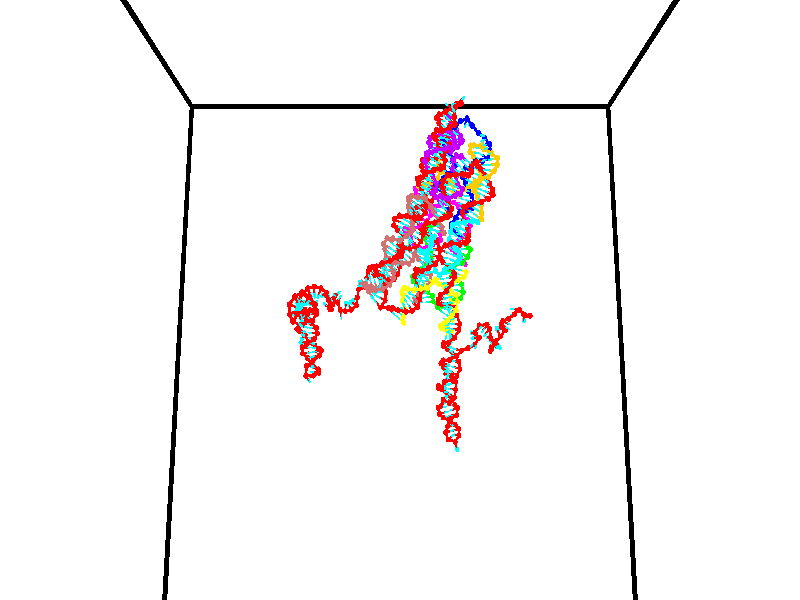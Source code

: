 // switches for output
#declare DRAW_BASES = 1; // possible values are 0, 1; only relevant for DNA ribbons
#declare DRAW_BASES_TYPE = 3; // possible values are 1, 2, 3; only relevant for DNA ribbons
#declare DRAW_FOG = 0; // set to 1 to enable fog

#include "colors.inc"

#include "transforms.inc"
background { rgb <1, 1, 1>}

#default {
   normal{
       ripples 0.25
       frequency 0.20
       turbulence 0.2
       lambda 5
   }
	finish {
		phong 0.1
		phong_size 40.
	}
}

// original window dimensions: 1024x640


// camera settings

camera {
	sky <0, 0.179814, -0.983701>
	up <0, 0.179814, -0.983701>
	right 1.6 * <1, 0, 0>
	location <35, 94.9851, 44.8844>
	look_at <35, 29.7336, 32.9568>
	direction <0, -65.2515, -11.9276>
	angle 67.0682
}


# declare cpy_camera_pos = <35, 94.9851, 44.8844>;
# if (DRAW_FOG = 1)
fog {
	fog_type 2
	up vnormalize(cpy_camera_pos)
	color rgbt<1,1,1,0.3>
	distance 1e-5
	fog_alt 3e-3
	fog_offset 56
}
# end


// LIGHTS

# declare lum = 6;
global_settings {
	ambient_light rgb lum * <0.05, 0.05, 0.05>
	max_trace_level 15
}# declare cpy_direct_light_amount = 0.25;
light_source
{	1000 * <-1, -1.16352, -0.803886>,
	rgb lum * cpy_direct_light_amount
	parallel
}

light_source
{	1000 * <1, 1.16352, 0.803886>,
	rgb lum * cpy_direct_light_amount
	parallel
}

// strand 0

// nucleotide -1

// particle -1
sphere {
	<24.824644, 35.002148, 35.105427> 0.250000
	pigment { color rgbt <1,0,0,0> }
	no_shadow
}
cylinder {
	<24.485981, 34.791157, 35.077324>,  <24.282784, 34.664562, 35.060463>, 0.100000
	pigment { color rgbt <1,0,0,0> }
	no_shadow
}
cylinder {
	<24.485981, 34.791157, 35.077324>,  <24.824644, 35.002148, 35.105427>, 0.100000
	pigment { color rgbt <1,0,0,0> }
	no_shadow
}

// particle -1
sphere {
	<24.485981, 34.791157, 35.077324> 0.100000
	pigment { color rgbt <1,0,0,0> }
	no_shadow
}
sphere {
	0, 1
	scale<0.080000,0.200000,0.300000>
	matrix <-0.519059, 0.847709, -0.109396,
		0.117263, -0.056153, -0.991512,
		-0.846656, -0.527481, -0.070259,
		24.231983, 34.632912, 35.056248>
	pigment { color rgbt <0,1,1,0> }
	no_shadow
}
cylinder {
	<25.355038, 34.436768, 35.211937>,  <24.824644, 35.002148, 35.105427>, 0.130000
	pigment { color rgbt <1,0,0,0> }
	no_shadow
}

// nucleotide -1

// particle -1
sphere {
	<25.355038, 34.436768, 35.211937> 0.250000
	pigment { color rgbt <1,0,0,0> }
	no_shadow
}
cylinder {
	<25.652771, 34.666565, 35.348129>,  <25.831411, 34.804443, 35.429844>, 0.100000
	pigment { color rgbt <1,0,0,0> }
	no_shadow
}
cylinder {
	<25.652771, 34.666565, 35.348129>,  <25.355038, 34.436768, 35.211937>, 0.100000
	pigment { color rgbt <1,0,0,0> }
	no_shadow
}

// particle -1
sphere {
	<25.652771, 34.666565, 35.348129> 0.100000
	pigment { color rgbt <1,0,0,0> }
	no_shadow
}
sphere {
	0, 1
	scale<0.080000,0.200000,0.300000>
	matrix <-0.306636, -0.158905, 0.938469,
		0.593247, -0.802937, 0.057882,
		0.744333, 0.574492, 0.340480,
		25.876072, 34.838913, 35.450272>
	pigment { color rgbt <0,1,1,0> }
	no_shadow
}
cylinder {
	<25.906324, 34.089096, 35.732750>,  <25.355038, 34.436768, 35.211937>, 0.130000
	pigment { color rgbt <1,0,0,0> }
	no_shadow
}

// nucleotide -1

// particle -1
sphere {
	<25.906324, 34.089096, 35.732750> 0.250000
	pigment { color rgbt <1,0,0,0> }
	no_shadow
}
cylinder {
	<25.871862, 34.482658, 35.795368>,  <25.851185, 34.718796, 35.832939>, 0.100000
	pigment { color rgbt <1,0,0,0> }
	no_shadow
}
cylinder {
	<25.871862, 34.482658, 35.795368>,  <25.906324, 34.089096, 35.732750>, 0.100000
	pigment { color rgbt <1,0,0,0> }
	no_shadow
}

// particle -1
sphere {
	<25.871862, 34.482658, 35.795368> 0.100000
	pigment { color rgbt <1,0,0,0> }
	no_shadow
}
sphere {
	0, 1
	scale<0.080000,0.200000,0.300000>
	matrix <-0.132009, -0.167019, 0.977076,
		0.987497, 0.063513, 0.144274,
		-0.086153, 0.983906, 0.156547,
		25.846016, 34.777832, 35.842331>
	pigment { color rgbt <0,1,1,0> }
	no_shadow
}
cylinder {
	<26.528120, 34.365551, 36.206745>,  <25.906324, 34.089096, 35.732750>, 0.130000
	pigment { color rgbt <1,0,0,0> }
	no_shadow
}

// nucleotide -1

// particle -1
sphere {
	<26.528120, 34.365551, 36.206745> 0.250000
	pigment { color rgbt <1,0,0,0> }
	no_shadow
}
cylinder {
	<26.208014, 34.604393, 36.228802>,  <26.015949, 34.747700, 36.242035>, 0.100000
	pigment { color rgbt <1,0,0,0> }
	no_shadow
}
cylinder {
	<26.208014, 34.604393, 36.228802>,  <26.528120, 34.365551, 36.206745>, 0.100000
	pigment { color rgbt <1,0,0,0> }
	no_shadow
}

// particle -1
sphere {
	<26.208014, 34.604393, 36.228802> 0.100000
	pigment { color rgbt <1,0,0,0> }
	no_shadow
}
sphere {
	0, 1
	scale<0.080000,0.200000,0.300000>
	matrix <-0.076916, -0.193404, 0.978100,
		0.594694, 0.778497, 0.200702,
		-0.800264, 0.597107, 0.055137,
		25.967934, 34.783524, 36.245342>
	pigment { color rgbt <0,1,1,0> }
	no_shadow
}
cylinder {
	<26.698725, 34.910713, 36.733860>,  <26.528120, 34.365551, 36.206745>, 0.130000
	pigment { color rgbt <1,0,0,0> }
	no_shadow
}

// nucleotide -1

// particle -1
sphere {
	<26.698725, 34.910713, 36.733860> 0.250000
	pigment { color rgbt <1,0,0,0> }
	no_shadow
}
cylinder {
	<26.301291, 34.873741, 36.707798>,  <26.062830, 34.851559, 36.692162>, 0.100000
	pigment { color rgbt <1,0,0,0> }
	no_shadow
}
cylinder {
	<26.301291, 34.873741, 36.707798>,  <26.698725, 34.910713, 36.733860>, 0.100000
	pigment { color rgbt <1,0,0,0> }
	no_shadow
}

// particle -1
sphere {
	<26.301291, 34.873741, 36.707798> 0.100000
	pigment { color rgbt <1,0,0,0> }
	no_shadow
}
sphere {
	0, 1
	scale<0.080000,0.200000,0.300000>
	matrix <-0.049593, -0.161663, 0.985599,
		-0.101634, 0.982508, 0.156042,
		-0.993585, -0.092432, -0.065156,
		26.003216, 34.846012, 36.688251>
	pigment { color rgbt <0,1,1,0> }
	no_shadow
}
cylinder {
	<26.455275, 35.248245, 37.267796>,  <26.698725, 34.910713, 36.733860>, 0.130000
	pigment { color rgbt <1,0,0,0> }
	no_shadow
}

// nucleotide -1

// particle -1
sphere {
	<26.455275, 35.248245, 37.267796> 0.250000
	pigment { color rgbt <1,0,0,0> }
	no_shadow
}
cylinder {
	<26.192667, 34.965984, 37.161182>,  <26.035103, 34.796627, 37.097214>, 0.100000
	pigment { color rgbt <1,0,0,0> }
	no_shadow
}
cylinder {
	<26.192667, 34.965984, 37.161182>,  <26.455275, 35.248245, 37.267796>, 0.100000
	pigment { color rgbt <1,0,0,0> }
	no_shadow
}

// particle -1
sphere {
	<26.192667, 34.965984, 37.161182> 0.100000
	pigment { color rgbt <1,0,0,0> }
	no_shadow
}
sphere {
	0, 1
	scale<0.080000,0.200000,0.300000>
	matrix <-0.039506, -0.320694, 0.946359,
		-0.753276, 0.631830, 0.182664,
		-0.656517, -0.705653, -0.266532,
		25.995712, 34.754288, 37.081223>
	pigment { color rgbt <0,1,1,0> }
	no_shadow
}
cylinder {
	<25.794193, 35.247265, 37.627357>,  <26.455275, 35.248245, 37.267796>, 0.130000
	pigment { color rgbt <1,0,0,0> }
	no_shadow
}

// nucleotide -1

// particle -1
sphere {
	<25.794193, 35.247265, 37.627357> 0.250000
	pigment { color rgbt <1,0,0,0> }
	no_shadow
}
cylinder {
	<25.880476, 34.864300, 37.550594>,  <25.932245, 34.634521, 37.504536>, 0.100000
	pigment { color rgbt <1,0,0,0> }
	no_shadow
}
cylinder {
	<25.880476, 34.864300, 37.550594>,  <25.794193, 35.247265, 37.627357>, 0.100000
	pigment { color rgbt <1,0,0,0> }
	no_shadow
}

// particle -1
sphere {
	<25.880476, 34.864300, 37.550594> 0.100000
	pigment { color rgbt <1,0,0,0> }
	no_shadow
}
sphere {
	0, 1
	scale<0.080000,0.200000,0.300000>
	matrix <-0.076600, -0.212523, 0.974149,
		-0.973449, -0.195432, -0.119181,
		0.215709, -0.957413, -0.191910,
		25.945189, 34.577076, 37.493023>
	pigment { color rgbt <0,1,1,0> }
	no_shadow
}
cylinder {
	<25.206463, 34.879566, 37.915215>,  <25.794193, 35.247265, 37.627357>, 0.130000
	pigment { color rgbt <1,0,0,0> }
	no_shadow
}

// nucleotide -1

// particle -1
sphere {
	<25.206463, 34.879566, 37.915215> 0.250000
	pigment { color rgbt <1,0,0,0> }
	no_shadow
}
cylinder {
	<25.548141, 34.672287, 37.898167>,  <25.753149, 34.547920, 37.887939>, 0.100000
	pigment { color rgbt <1,0,0,0> }
	no_shadow
}
cylinder {
	<25.548141, 34.672287, 37.898167>,  <25.206463, 34.879566, 37.915215>, 0.100000
	pigment { color rgbt <1,0,0,0> }
	no_shadow
}

// particle -1
sphere {
	<25.548141, 34.672287, 37.898167> 0.100000
	pigment { color rgbt <1,0,0,0> }
	no_shadow
}
sphere {
	0, 1
	scale<0.080000,0.200000,0.300000>
	matrix <-0.012892, -0.103050, 0.994592,
		-0.519788, -0.849029, -0.094706,
		0.854197, -0.518198, -0.042619,
		25.804401, 34.516827, 37.885380>
	pigment { color rgbt <0,1,1,0> }
	no_shadow
}
cylinder {
	<25.147425, 34.255013, 38.355015>,  <25.206463, 34.879566, 37.915215>, 0.130000
	pigment { color rgbt <1,0,0,0> }
	no_shadow
}

// nucleotide -1

// particle -1
sphere {
	<25.147425, 34.255013, 38.355015> 0.250000
	pigment { color rgbt <1,0,0,0> }
	no_shadow
}
cylinder {
	<25.543743, 34.293354, 38.316792>,  <25.781534, 34.316360, 38.293858>, 0.100000
	pigment { color rgbt <1,0,0,0> }
	no_shadow
}
cylinder {
	<25.543743, 34.293354, 38.316792>,  <25.147425, 34.255013, 38.355015>, 0.100000
	pigment { color rgbt <1,0,0,0> }
	no_shadow
}

// particle -1
sphere {
	<25.543743, 34.293354, 38.316792> 0.100000
	pigment { color rgbt <1,0,0,0> }
	no_shadow
}
sphere {
	0, 1
	scale<0.080000,0.200000,0.300000>
	matrix <0.109994, -0.158816, 0.981162,
		0.078873, -0.982644, -0.167898,
		0.990798, 0.095855, -0.095559,
		25.840982, 34.322109, 38.288124>
	pigment { color rgbt <0,1,1,0> }
	no_shadow
}
cylinder {
	<25.545206, 33.651257, 38.662300>,  <25.147425, 34.255013, 38.355015>, 0.130000
	pigment { color rgbt <1,0,0,0> }
	no_shadow
}

// nucleotide -1

// particle -1
sphere {
	<25.545206, 33.651257, 38.662300> 0.250000
	pigment { color rgbt <1,0,0,0> }
	no_shadow
}
cylinder {
	<25.782537, 33.973106, 38.671612>,  <25.924936, 34.166214, 38.677197>, 0.100000
	pigment { color rgbt <1,0,0,0> }
	no_shadow
}
cylinder {
	<25.782537, 33.973106, 38.671612>,  <25.545206, 33.651257, 38.662300>, 0.100000
	pigment { color rgbt <1,0,0,0> }
	no_shadow
}

// particle -1
sphere {
	<25.782537, 33.973106, 38.671612> 0.100000
	pigment { color rgbt <1,0,0,0> }
	no_shadow
}
sphere {
	0, 1
	scale<0.080000,0.200000,0.300000>
	matrix <0.131555, -0.125454, 0.983339,
		0.794136, -0.580382, -0.180288,
		0.593330, 0.804623, 0.023276,
		25.960537, 34.214493, 38.678593>
	pigment { color rgbt <0,1,1,0> }
	no_shadow
}
cylinder {
	<26.116695, 33.419334, 39.197235>,  <25.545206, 33.651257, 38.662300>, 0.130000
	pigment { color rgbt <1,0,0,0> }
	no_shadow
}

// nucleotide -1

// particle -1
sphere {
	<26.116695, 33.419334, 39.197235> 0.250000
	pigment { color rgbt <1,0,0,0> }
	no_shadow
}
cylinder {
	<26.173033, 33.813286, 39.156876>,  <26.206835, 34.049656, 39.132660>, 0.100000
	pigment { color rgbt <1,0,0,0> }
	no_shadow
}
cylinder {
	<26.173033, 33.813286, 39.156876>,  <26.116695, 33.419334, 39.197235>, 0.100000
	pigment { color rgbt <1,0,0,0> }
	no_shadow
}

// particle -1
sphere {
	<26.173033, 33.813286, 39.156876> 0.100000
	pigment { color rgbt <1,0,0,0> }
	no_shadow
}
sphere {
	0, 1
	scale<0.080000,0.200000,0.300000>
	matrix <-0.038529, 0.107292, 0.993481,
		0.989282, -0.136039, 0.053057,
		0.140845, 0.984877, -0.100900,
		26.215286, 34.108749, 39.126606>
	pigment { color rgbt <0,1,1,0> }
	no_shadow
}
cylinder {
	<26.693073, 33.658291, 39.645107>,  <26.116695, 33.419334, 39.197235>, 0.130000
	pigment { color rgbt <1,0,0,0> }
	no_shadow
}

// nucleotide -1

// particle -1
sphere {
	<26.693073, 33.658291, 39.645107> 0.250000
	pigment { color rgbt <1,0,0,0> }
	no_shadow
}
cylinder {
	<26.411892, 33.934029, 39.575066>,  <26.243183, 34.099472, 39.533039>, 0.100000
	pigment { color rgbt <1,0,0,0> }
	no_shadow
}
cylinder {
	<26.411892, 33.934029, 39.575066>,  <26.693073, 33.658291, 39.645107>, 0.100000
	pigment { color rgbt <1,0,0,0> }
	no_shadow
}

// particle -1
sphere {
	<26.411892, 33.934029, 39.575066> 0.100000
	pigment { color rgbt <1,0,0,0> }
	no_shadow
}
sphere {
	0, 1
	scale<0.080000,0.200000,0.300000>
	matrix <-0.067403, 0.180519, 0.981259,
		0.708036, 0.701580, -0.080432,
		-0.702952, 0.689346, -0.175103,
		26.201006, 34.140831, 39.522533>
	pigment { color rgbt <0,1,1,0> }
	no_shadow
}
cylinder {
	<26.858578, 34.356323, 39.975624>,  <26.693073, 33.658291, 39.645107>, 0.130000
	pigment { color rgbt <1,0,0,0> }
	no_shadow
}

// nucleotide -1

// particle -1
sphere {
	<26.858578, 34.356323, 39.975624> 0.250000
	pigment { color rgbt <1,0,0,0> }
	no_shadow
}
cylinder {
	<26.482651, 34.224735, 39.938705>,  <26.257093, 34.145782, 39.916553>, 0.100000
	pigment { color rgbt <1,0,0,0> }
	no_shadow
}
cylinder {
	<26.482651, 34.224735, 39.938705>,  <26.858578, 34.356323, 39.975624>, 0.100000
	pigment { color rgbt <1,0,0,0> }
	no_shadow
}

// particle -1
sphere {
	<26.482651, 34.224735, 39.938705> 0.100000
	pigment { color rgbt <1,0,0,0> }
	no_shadow
}
sphere {
	0, 1
	scale<0.080000,0.200000,0.300000>
	matrix <-0.118751, 0.061203, 0.991036,
		-0.320372, 0.942355, -0.096585,
		-0.939819, -0.328970, -0.092298,
		26.200705, 34.126045, 39.911015>
	pigment { color rgbt <0,1,1,0> }
	no_shadow
}
cylinder {
	<26.411787, 34.894768, 40.256290>,  <26.858578, 34.356323, 39.975624>, 0.130000
	pigment { color rgbt <1,0,0,0> }
	no_shadow
}

// nucleotide -1

// particle -1
sphere {
	<26.411787, 34.894768, 40.256290> 0.250000
	pigment { color rgbt <1,0,0,0> }
	no_shadow
}
cylinder {
	<26.209183, 34.552559, 40.299225>,  <26.087620, 34.347233, 40.324986>, 0.100000
	pigment { color rgbt <1,0,0,0> }
	no_shadow
}
cylinder {
	<26.209183, 34.552559, 40.299225>,  <26.411787, 34.894768, 40.256290>, 0.100000
	pigment { color rgbt <1,0,0,0> }
	no_shadow
}

// particle -1
sphere {
	<26.209183, 34.552559, 40.299225> 0.100000
	pigment { color rgbt <1,0,0,0> }
	no_shadow
}
sphere {
	0, 1
	scale<0.080000,0.200000,0.300000>
	matrix <-0.222770, 0.250103, 0.942243,
		-0.832958, 0.453346, -0.317266,
		-0.506511, -0.855527, 0.107334,
		26.057230, 34.295902, 40.331425>
	pigment { color rgbt <0,1,1,0> }
	no_shadow
}
cylinder {
	<25.691246, 35.103191, 40.281368>,  <26.411787, 34.894768, 40.256290>, 0.130000
	pigment { color rgbt <1,0,0,0> }
	no_shadow
}

// nucleotide -1

// particle -1
sphere {
	<25.691246, 35.103191, 40.281368> 0.250000
	pigment { color rgbt <1,0,0,0> }
	no_shadow
}
cylinder {
	<25.812952, 34.782009, 40.486382>,  <25.885977, 34.589302, 40.609390>, 0.100000
	pigment { color rgbt <1,0,0,0> }
	no_shadow
}
cylinder {
	<25.812952, 34.782009, 40.486382>,  <25.691246, 35.103191, 40.281368>, 0.100000
	pigment { color rgbt <1,0,0,0> }
	no_shadow
}

// particle -1
sphere {
	<25.812952, 34.782009, 40.486382> 0.100000
	pigment { color rgbt <1,0,0,0> }
	no_shadow
}
sphere {
	0, 1
	scale<0.080000,0.200000,0.300000>
	matrix <-0.377974, 0.392110, 0.838681,
		-0.874390, -0.448906, -0.184189,
		0.304267, -0.802953, 0.512531,
		25.904232, 34.541122, 40.640141>
	pigment { color rgbt <0,1,1,0> }
	no_shadow
}
cylinder {
	<25.738647, 35.253311, 39.516811>,  <25.691246, 35.103191, 40.281368>, 0.130000
	pigment { color rgbt <1,0,0,0> }
	no_shadow
}

// nucleotide -1

// particle -1
sphere {
	<25.738647, 35.253311, 39.516811> 0.250000
	pigment { color rgbt <1,0,0,0> }
	no_shadow
}
cylinder {
	<25.989275, 34.942566, 39.491821>,  <26.139650, 34.756119, 39.476826>, 0.100000
	pigment { color rgbt <1,0,0,0> }
	no_shadow
}
cylinder {
	<25.989275, 34.942566, 39.491821>,  <25.738647, 35.253311, 39.516811>, 0.100000
	pigment { color rgbt <1,0,0,0> }
	no_shadow
}

// particle -1
sphere {
	<25.989275, 34.942566, 39.491821> 0.100000
	pigment { color rgbt <1,0,0,0> }
	no_shadow
}
sphere {
	0, 1
	scale<0.080000,0.200000,0.300000>
	matrix <-0.150916, -0.042291, -0.987642,
		0.764617, 0.628252, -0.143739,
		0.626567, -0.776860, -0.062477,
		26.177244, 34.709507, 39.473080>
	pigment { color rgbt <0,1,1,0> }
	no_shadow
}
cylinder {
	<26.386808, 35.361023, 39.073196>,  <25.738647, 35.253311, 39.516811>, 0.130000
	pigment { color rgbt <1,0,0,0> }
	no_shadow
}

// nucleotide -1

// particle -1
sphere {
	<26.386808, 35.361023, 39.073196> 0.250000
	pigment { color rgbt <1,0,0,0> }
	no_shadow
}
cylinder {
	<26.301195, 34.971172, 39.099392>,  <26.249826, 34.737263, 39.115108>, 0.100000
	pigment { color rgbt <1,0,0,0> }
	no_shadow
}
cylinder {
	<26.301195, 34.971172, 39.099392>,  <26.386808, 35.361023, 39.073196>, 0.100000
	pigment { color rgbt <1,0,0,0> }
	no_shadow
}

// particle -1
sphere {
	<26.301195, 34.971172, 39.099392> 0.100000
	pigment { color rgbt <1,0,0,0> }
	no_shadow
}
sphere {
	0, 1
	scale<0.080000,0.200000,0.300000>
	matrix <0.191504, -0.107608, -0.975575,
		0.957871, -0.196264, 0.209677,
		-0.214033, -0.974629, 0.065489,
		26.236984, 34.678783, 39.119038>
	pigment { color rgbt <0,1,1,0> }
	no_shadow
}
cylinder {
	<26.956171, 35.006310, 38.608650>,  <26.386808, 35.361023, 39.073196>, 0.130000
	pigment { color rgbt <1,0,0,0> }
	no_shadow
}

// nucleotide -1

// particle -1
sphere {
	<26.956171, 35.006310, 38.608650> 0.250000
	pigment { color rgbt <1,0,0,0> }
	no_shadow
}
cylinder {
	<26.629248, 34.778076, 38.640755>,  <26.433094, 34.641136, 38.660015>, 0.100000
	pigment { color rgbt <1,0,0,0> }
	no_shadow
}
cylinder {
	<26.629248, 34.778076, 38.640755>,  <26.956171, 35.006310, 38.608650>, 0.100000
	pigment { color rgbt <1,0,0,0> }
	no_shadow
}

// particle -1
sphere {
	<26.629248, 34.778076, 38.640755> 0.100000
	pigment { color rgbt <1,0,0,0> }
	no_shadow
}
sphere {
	0, 1
	scale<0.080000,0.200000,0.300000>
	matrix <0.100268, -0.278002, -0.955333,
		0.567406, -0.772756, 0.284425,
		-0.817310, -0.570581, 0.080258,
		26.384054, 34.606903, 38.664833>
	pigment { color rgbt <0,1,1,0> }
	no_shadow
}
cylinder {
	<27.085016, 34.415546, 38.119141>,  <26.956171, 35.006310, 38.608650>, 0.130000
	pigment { color rgbt <1,0,0,0> }
	no_shadow
}

// nucleotide -1

// particle -1
sphere {
	<27.085016, 34.415546, 38.119141> 0.250000
	pigment { color rgbt <1,0,0,0> }
	no_shadow
}
cylinder {
	<26.690929, 34.406853, 38.187115>,  <26.454477, 34.401638, 38.227898>, 0.100000
	pigment { color rgbt <1,0,0,0> }
	no_shadow
}
cylinder {
	<26.690929, 34.406853, 38.187115>,  <27.085016, 34.415546, 38.119141>, 0.100000
	pigment { color rgbt <1,0,0,0> }
	no_shadow
}

// particle -1
sphere {
	<26.690929, 34.406853, 38.187115> 0.100000
	pigment { color rgbt <1,0,0,0> }
	no_shadow
}
sphere {
	0, 1
	scale<0.080000,0.200000,0.300000>
	matrix <-0.162258, -0.199918, -0.966284,
		0.054971, -0.979572, 0.193437,
		-0.985216, -0.021731, 0.169933,
		26.395365, 34.400333, 38.238094>
	pigment { color rgbt <0,1,1,0> }
	no_shadow
}
cylinder {
	<26.832146, 33.774307, 37.928185>,  <27.085016, 34.415546, 38.119141>, 0.130000
	pigment { color rgbt <1,0,0,0> }
	no_shadow
}

// nucleotide -1

// particle -1
sphere {
	<26.832146, 33.774307, 37.928185> 0.250000
	pigment { color rgbt <1,0,0,0> }
	no_shadow
}
cylinder {
	<26.532799, 34.038822, 37.907597>,  <26.353191, 34.197529, 37.895245>, 0.100000
	pigment { color rgbt <1,0,0,0> }
	no_shadow
}
cylinder {
	<26.532799, 34.038822, 37.907597>,  <26.832146, 33.774307, 37.928185>, 0.100000
	pigment { color rgbt <1,0,0,0> }
	no_shadow
}

// particle -1
sphere {
	<26.532799, 34.038822, 37.907597> 0.100000
	pigment { color rgbt <1,0,0,0> }
	no_shadow
}
sphere {
	0, 1
	scale<0.080000,0.200000,0.300000>
	matrix <-0.181552, -0.278852, -0.943017,
		-0.637955, -0.696378, 0.328742,
		-0.748366, 0.661286, -0.051466,
		26.308289, 34.237209, 37.892159>
	pigment { color rgbt <0,1,1,0> }
	no_shadow
}
cylinder {
	<26.276506, 33.437939, 37.598457>,  <26.832146, 33.774307, 37.928185>, 0.130000
	pigment { color rgbt <1,0,0,0> }
	no_shadow
}

// nucleotide -1

// particle -1
sphere {
	<26.276506, 33.437939, 37.598457> 0.250000
	pigment { color rgbt <1,0,0,0> }
	no_shadow
}
cylinder {
	<26.247772, 33.832657, 37.540382>,  <26.230532, 34.069489, 37.505539>, 0.100000
	pigment { color rgbt <1,0,0,0> }
	no_shadow
}
cylinder {
	<26.247772, 33.832657, 37.540382>,  <26.276506, 33.437939, 37.598457>, 0.100000
	pigment { color rgbt <1,0,0,0> }
	no_shadow
}

// particle -1
sphere {
	<26.247772, 33.832657, 37.540382> 0.100000
	pigment { color rgbt <1,0,0,0> }
	no_shadow
}
sphere {
	0, 1
	scale<0.080000,0.200000,0.300000>
	matrix <0.014026, -0.144548, -0.989399,
		-0.997318, -0.073109, -0.003458,
		-0.071834, 0.986793, -0.145185,
		26.226221, 34.128696, 37.496826>
	pigment { color rgbt <0,1,1,0> }
	no_shadow
}
cylinder {
	<25.637110, 33.831894, 37.364567>,  <26.276506, 33.437939, 37.598457>, 0.130000
	pigment { color rgbt <1,0,0,0> }
	no_shadow
}

// nucleotide -1

// particle -1
sphere {
	<25.637110, 33.831894, 37.364567> 0.250000
	pigment { color rgbt <1,0,0,0> }
	no_shadow
}
cylinder {
	<25.268915, 33.982929, 37.404819>,  <25.047998, 34.073551, 37.428970>, 0.100000
	pigment { color rgbt <1,0,0,0> }
	no_shadow
}
cylinder {
	<25.268915, 33.982929, 37.404819>,  <25.637110, 33.831894, 37.364567>, 0.100000
	pigment { color rgbt <1,0,0,0> }
	no_shadow
}

// particle -1
sphere {
	<25.268915, 33.982929, 37.404819> 0.100000
	pigment { color rgbt <1,0,0,0> }
	no_shadow
}
sphere {
	0, 1
	scale<0.080000,0.200000,0.300000>
	matrix <0.260782, 0.785361, -0.561428,
		-0.291025, -0.490544, -0.821384,
		-0.920488, 0.377592, 0.100635,
		24.992769, 34.096207, 37.435009>
	pigment { color rgbt <0,1,1,0> }
	no_shadow
}
cylinder {
	<25.309385, 33.835083, 36.731262>,  <25.637110, 33.831894, 37.364567>, 0.130000
	pigment { color rgbt <1,0,0,0> }
	no_shadow
}

// nucleotide -1

// particle -1
sphere {
	<25.309385, 33.835083, 36.731262> 0.250000
	pigment { color rgbt <1,0,0,0> }
	no_shadow
}
cylinder {
	<25.177794, 34.137524, 36.957565>,  <25.098839, 34.318989, 37.093349>, 0.100000
	pigment { color rgbt <1,0,0,0> }
	no_shadow
}
cylinder {
	<25.177794, 34.137524, 36.957565>,  <25.309385, 33.835083, 36.731262>, 0.100000
	pigment { color rgbt <1,0,0,0> }
	no_shadow
}

// particle -1
sphere {
	<25.177794, 34.137524, 36.957565> 0.100000
	pigment { color rgbt <1,0,0,0> }
	no_shadow
}
sphere {
	0, 1
	scale<0.080000,0.200000,0.300000>
	matrix <0.294172, 0.651353, -0.699430,
		-0.897349, -0.063669, -0.436706,
		-0.328981, 0.756099, 0.565761,
		25.079100, 34.364353, 37.127293>
	pigment { color rgbt <0,1,1,0> }
	no_shadow
}
cylinder {
	<24.764631, 34.250584, 36.441223>,  <25.309385, 33.835083, 36.731262>, 0.130000
	pigment { color rgbt <1,0,0,0> }
	no_shadow
}

// nucleotide -1

// particle -1
sphere {
	<24.764631, 34.250584, 36.441223> 0.250000
	pigment { color rgbt <1,0,0,0> }
	no_shadow
}
cylinder {
	<25.030920, 34.454372, 36.659306>,  <25.190693, 34.576645, 36.790154>, 0.100000
	pigment { color rgbt <1,0,0,0> }
	no_shadow
}
cylinder {
	<25.030920, 34.454372, 36.659306>,  <24.764631, 34.250584, 36.441223>, 0.100000
	pigment { color rgbt <1,0,0,0> }
	no_shadow
}

// particle -1
sphere {
	<25.030920, 34.454372, 36.659306> 0.100000
	pigment { color rgbt <1,0,0,0> }
	no_shadow
}
sphere {
	0, 1
	scale<0.080000,0.200000,0.300000>
	matrix <0.217913, 0.566061, -0.795040,
		-0.713670, 0.648085, 0.265820,
		0.665724, 0.509471, 0.545207,
		25.230637, 34.607212, 36.822868>
	pigment { color rgbt <0,1,1,0> }
	no_shadow
}
cylinder {
	<24.668949, 35.025318, 36.389355>,  <24.764631, 34.250584, 36.441223>, 0.130000
	pigment { color rgbt <1,0,0,0> }
	no_shadow
}

// nucleotide -1

// particle -1
sphere {
	<24.668949, 35.025318, 36.389355> 0.250000
	pigment { color rgbt <1,0,0,0> }
	no_shadow
}
cylinder {
	<25.052467, 34.970413, 36.488850>,  <25.282579, 34.937469, 36.548546>, 0.100000
	pigment { color rgbt <1,0,0,0> }
	no_shadow
}
cylinder {
	<25.052467, 34.970413, 36.488850>,  <24.668949, 35.025318, 36.389355>, 0.100000
	pigment { color rgbt <1,0,0,0> }
	no_shadow
}

// particle -1
sphere {
	<25.052467, 34.970413, 36.488850> 0.100000
	pigment { color rgbt <1,0,0,0> }
	no_shadow
}
sphere {
	0, 1
	scale<0.080000,0.200000,0.300000>
	matrix <0.283815, 0.501562, -0.817242,
		-0.012583, 0.854164, 0.519852,
		0.958797, -0.137258, 0.248736,
		25.340107, 34.929237, 36.563469>
	pigment { color rgbt <0,1,1,0> }
	no_shadow
}
cylinder {
	<25.072254, 35.671661, 36.143143>,  <24.668949, 35.025318, 36.389355>, 0.130000
	pigment { color rgbt <1,0,0,0> }
	no_shadow
}

// nucleotide -1

// particle -1
sphere {
	<25.072254, 35.671661, 36.143143> 0.250000
	pigment { color rgbt <1,0,0,0> }
	no_shadow
}
cylinder {
	<25.367516, 35.410564, 36.211323>,  <25.544672, 35.253906, 36.252232>, 0.100000
	pigment { color rgbt <1,0,0,0> }
	no_shadow
}
cylinder {
	<25.367516, 35.410564, 36.211323>,  <25.072254, 35.671661, 36.143143>, 0.100000
	pigment { color rgbt <1,0,0,0> }
	no_shadow
}

// particle -1
sphere {
	<25.367516, 35.410564, 36.211323> 0.100000
	pigment { color rgbt <1,0,0,0> }
	no_shadow
}
sphere {
	0, 1
	scale<0.080000,0.200000,0.300000>
	matrix <0.395218, 0.213639, -0.893399,
		0.546748, 0.726829, 0.415675,
		0.738153, -0.652746, 0.170449,
		25.588961, 35.214741, 36.262459>
	pigment { color rgbt <0,1,1,0> }
	no_shadow
}
cylinder {
	<25.596876, 36.025852, 35.979916>,  <25.072254, 35.671661, 36.143143>, 0.130000
	pigment { color rgbt <1,0,0,0> }
	no_shadow
}

// nucleotide -1

// particle -1
sphere {
	<25.596876, 36.025852, 35.979916> 0.250000
	pigment { color rgbt <1,0,0,0> }
	no_shadow
}
cylinder {
	<25.678782, 35.636608, 35.937717>,  <25.727924, 35.403061, 35.912399>, 0.100000
	pigment { color rgbt <1,0,0,0> }
	no_shadow
}
cylinder {
	<25.678782, 35.636608, 35.937717>,  <25.596876, 36.025852, 35.979916>, 0.100000
	pigment { color rgbt <1,0,0,0> }
	no_shadow
}

// particle -1
sphere {
	<25.678782, 35.636608, 35.937717> 0.100000
	pigment { color rgbt <1,0,0,0> }
	no_shadow
}
sphere {
	0, 1
	scale<0.080000,0.200000,0.300000>
	matrix <0.275400, 0.160705, -0.947802,
		0.939269, 0.165023, 0.300901,
		0.204765, -0.973109, -0.105498,
		25.740211, 35.344677, 35.906067>
	pigment { color rgbt <0,1,1,0> }
	no_shadow
}
cylinder {
	<26.352949, 35.872993, 35.813850>,  <25.596876, 36.025852, 35.979916>, 0.130000
	pigment { color rgbt <1,0,0,0> }
	no_shadow
}

// nucleotide -1

// particle -1
sphere {
	<26.352949, 35.872993, 35.813850> 0.250000
	pigment { color rgbt <1,0,0,0> }
	no_shadow
}
cylinder {
	<26.109413, 35.602806, 35.647449>,  <25.963291, 35.440693, 35.547607>, 0.100000
	pigment { color rgbt <1,0,0,0> }
	no_shadow
}
cylinder {
	<26.109413, 35.602806, 35.647449>,  <26.352949, 35.872993, 35.813850>, 0.100000
	pigment { color rgbt <1,0,0,0> }
	no_shadow
}

// particle -1
sphere {
	<26.109413, 35.602806, 35.647449> 0.100000
	pigment { color rgbt <1,0,0,0> }
	no_shadow
}
sphere {
	0, 1
	scale<0.080000,0.200000,0.300000>
	matrix <0.197435, 0.378879, -0.904140,
		0.768331, -0.632612, -0.097317,
		-0.608841, -0.675465, -0.416005,
		25.926762, 35.400166, 35.522648>
	pigment { color rgbt <0,1,1,0> }
	no_shadow
}
cylinder {
	<26.653538, 35.517002, 35.193424>,  <26.352949, 35.872993, 35.813850>, 0.130000
	pigment { color rgbt <1,0,0,0> }
	no_shadow
}

// nucleotide -1

// particle -1
sphere {
	<26.653538, 35.517002, 35.193424> 0.250000
	pigment { color rgbt <1,0,0,0> }
	no_shadow
}
cylinder {
	<26.253901, 35.528267, 35.180676>,  <26.014118, 35.535027, 35.173027>, 0.100000
	pigment { color rgbt <1,0,0,0> }
	no_shadow
}
cylinder {
	<26.253901, 35.528267, 35.180676>,  <26.653538, 35.517002, 35.193424>, 0.100000
	pigment { color rgbt <1,0,0,0> }
	no_shadow
}

// particle -1
sphere {
	<26.253901, 35.528267, 35.180676> 0.100000
	pigment { color rgbt <1,0,0,0> }
	no_shadow
}
sphere {
	0, 1
	scale<0.080000,0.200000,0.300000>
	matrix <0.039450, 0.333409, -0.941957,
		-0.015900, -0.942362, -0.334218,
		-0.999095, 0.028162, -0.031875,
		25.954172, 35.536716, 35.171112>
	pigment { color rgbt <0,1,1,0> }
	no_shadow
}
cylinder {
	<26.401972, 36.256931, 35.052223>,  <26.653538, 35.517002, 35.193424>, 0.130000
	pigment { color rgbt <1,0,0,0> }
	no_shadow
}

// nucleotide -1

// particle -1
sphere {
	<26.401972, 36.256931, 35.052223> 0.250000
	pigment { color rgbt <1,0,0,0> }
	no_shadow
}
cylinder {
	<26.099182, 36.502110, 35.142815>,  <25.917507, 36.649216, 35.197170>, 0.100000
	pigment { color rgbt <1,0,0,0> }
	no_shadow
}
cylinder {
	<26.099182, 36.502110, 35.142815>,  <26.401972, 36.256931, 35.052223>, 0.100000
	pigment { color rgbt <1,0,0,0> }
	no_shadow
}

// particle -1
sphere {
	<26.099182, 36.502110, 35.142815> 0.100000
	pigment { color rgbt <1,0,0,0> }
	no_shadow
}
sphere {
	0, 1
	scale<0.080000,0.200000,0.300000>
	matrix <-0.576464, -0.789610, 0.210251,
		0.307698, 0.028600, 0.951054,
		-0.756975, 0.612942, 0.226475,
		25.872089, 36.685993, 35.210758>
	pigment { color rgbt <0,1,1,0> }
	no_shadow
}
cylinder {
	<26.573839, 37.044556, 35.192818>,  <26.401972, 36.256931, 35.052223>, 0.130000
	pigment { color rgbt <1,0,0,0> }
	no_shadow
}

// nucleotide -1

// particle -1
sphere {
	<26.573839, 37.044556, 35.192818> 0.250000
	pigment { color rgbt <1,0,0,0> }
	no_shadow
}
cylinder {
	<26.756800, 37.202465, 34.874084>,  <26.866575, 37.297211, 34.682846>, 0.100000
	pigment { color rgbt <1,0,0,0> }
	no_shadow
}
cylinder {
	<26.756800, 37.202465, 34.874084>,  <26.573839, 37.044556, 35.192818>, 0.100000
	pigment { color rgbt <1,0,0,0> }
	no_shadow
}

// particle -1
sphere {
	<26.756800, 37.202465, 34.874084> 0.100000
	pigment { color rgbt <1,0,0,0> }
	no_shadow
}
sphere {
	0, 1
	scale<0.080000,0.200000,0.300000>
	matrix <-0.576732, 0.813745, 0.072099,
		0.676878, 0.426579, 0.599888,
		0.457401, 0.394777, -0.796828,
		26.894020, 37.320900, 34.635036>
	pigment { color rgbt <0,1,1,0> }
	no_shadow
}
cylinder {
	<26.986803, 37.656887, 35.369984>,  <26.573839, 37.044556, 35.192818>, 0.130000
	pigment { color rgbt <1,0,0,0> }
	no_shadow
}

// nucleotide -1

// particle -1
sphere {
	<26.986803, 37.656887, 35.369984> 0.250000
	pigment { color rgbt <1,0,0,0> }
	no_shadow
}
cylinder {
	<26.842714, 37.722301, 35.002617>,  <26.756262, 37.761551, 34.782196>, 0.100000
	pigment { color rgbt <1,0,0,0> }
	no_shadow
}
cylinder {
	<26.842714, 37.722301, 35.002617>,  <26.986803, 37.656887, 35.369984>, 0.100000
	pigment { color rgbt <1,0,0,0> }
	no_shadow
}

// particle -1
sphere {
	<26.842714, 37.722301, 35.002617> 0.100000
	pigment { color rgbt <1,0,0,0> }
	no_shadow
}
sphere {
	0, 1
	scale<0.080000,0.200000,0.300000>
	matrix <-0.407188, 0.858213, 0.312518,
		0.839308, 0.486546, -0.242560,
		-0.360223, 0.163532, -0.918421,
		26.734648, 37.771362, 34.727089>
	pigment { color rgbt <0,1,1,0> }
	no_shadow
}
cylinder {
	<26.954760, 38.331020, 35.351681>,  <26.986803, 37.656887, 35.369984>, 0.130000
	pigment { color rgbt <1,0,0,0> }
	no_shadow
}

// nucleotide -1

// particle -1
sphere {
	<26.954760, 38.331020, 35.351681> 0.250000
	pigment { color rgbt <1,0,0,0> }
	no_shadow
}
cylinder {
	<26.746258, 38.247414, 35.020718>,  <26.621157, 38.197250, 34.822140>, 0.100000
	pigment { color rgbt <1,0,0,0> }
	no_shadow
}
cylinder {
	<26.746258, 38.247414, 35.020718>,  <26.954760, 38.331020, 35.351681>, 0.100000
	pigment { color rgbt <1,0,0,0> }
	no_shadow
}

// particle -1
sphere {
	<26.746258, 38.247414, 35.020718> 0.100000
	pigment { color rgbt <1,0,0,0> }
	no_shadow
}
sphere {
	0, 1
	scale<0.080000,0.200000,0.300000>
	matrix <-0.574655, 0.802755, 0.159239,
		0.630923, 0.558478, -0.538552,
		-0.521256, -0.209014, -0.827409,
		26.589880, 38.184708, 34.772495>
	pigment { color rgbt <0,1,1,0> }
	no_shadow
}
cylinder {
	<26.987501, 38.923176, 34.974403>,  <26.954760, 38.331020, 35.351681>, 0.130000
	pigment { color rgbt <1,0,0,0> }
	no_shadow
}

// nucleotide -1

// particle -1
sphere {
	<26.987501, 38.923176, 34.974403> 0.250000
	pigment { color rgbt <1,0,0,0> }
	no_shadow
}
cylinder {
	<26.652653, 38.720623, 34.891647>,  <26.451744, 38.599091, 34.841995>, 0.100000
	pigment { color rgbt <1,0,0,0> }
	no_shadow
}
cylinder {
	<26.652653, 38.720623, 34.891647>,  <26.987501, 38.923176, 34.974403>, 0.100000
	pigment { color rgbt <1,0,0,0> }
	no_shadow
}

// particle -1
sphere {
	<26.652653, 38.720623, 34.891647> 0.100000
	pigment { color rgbt <1,0,0,0> }
	no_shadow
}
sphere {
	0, 1
	scale<0.080000,0.200000,0.300000>
	matrix <-0.541612, 0.820315, 0.183683,
		0.076698, 0.265818, -0.960967,
		-0.837122, -0.506383, -0.206887,
		26.401516, 38.568707, 34.829582>
	pigment { color rgbt <0,1,1,0> }
	no_shadow
}
cylinder {
	<26.467604, 39.330505, 34.421673>,  <26.987501, 38.923176, 34.974403>, 0.130000
	pigment { color rgbt <1,0,0,0> }
	no_shadow
}

// nucleotide -1

// particle -1
sphere {
	<26.467604, 39.330505, 34.421673> 0.250000
	pigment { color rgbt <1,0,0,0> }
	no_shadow
}
cylinder {
	<26.270630, 39.096230, 34.679192>,  <26.152445, 38.955662, 34.833702>, 0.100000
	pigment { color rgbt <1,0,0,0> }
	no_shadow
}
cylinder {
	<26.270630, 39.096230, 34.679192>,  <26.467604, 39.330505, 34.421673>, 0.100000
	pigment { color rgbt <1,0,0,0> }
	no_shadow
}

// particle -1
sphere {
	<26.270630, 39.096230, 34.679192> 0.100000
	pigment { color rgbt <1,0,0,0> }
	no_shadow
}
sphere {
	0, 1
	scale<0.080000,0.200000,0.300000>
	matrix <-0.578917, 0.772755, 0.260202,
		-0.649894, -0.244571, -0.719599,
		-0.492436, -0.585692, 0.643795,
		26.122900, 38.920521, 34.872330>
	pigment { color rgbt <0,1,1,0> }
	no_shadow
}
cylinder {
	<25.805246, 39.399342, 34.137978>,  <26.467604, 39.330505, 34.421673>, 0.130000
	pigment { color rgbt <1,0,0,0> }
	no_shadow
}

// nucleotide -1

// particle -1
sphere {
	<25.805246, 39.399342, 34.137978> 0.250000
	pigment { color rgbt <1,0,0,0> }
	no_shadow
}
cylinder {
	<25.599533, 39.196682, 34.414768>,  <25.476105, 39.075089, 34.580841>, 0.100000
	pigment { color rgbt <1,0,0,0> }
	no_shadow
}
cylinder {
	<25.599533, 39.196682, 34.414768>,  <25.805246, 39.399342, 34.137978>, 0.100000
	pigment { color rgbt <1,0,0,0> }
	no_shadow
}

// particle -1
sphere {
	<25.599533, 39.196682, 34.414768> 0.100000
	pigment { color rgbt <1,0,0,0> }
	no_shadow
}
sphere {
	0, 1
	scale<0.080000,0.200000,0.300000>
	matrix <0.179506, 0.725388, 0.664523,
		-0.838625, 0.465965, -0.282107,
		-0.514282, -0.506645, 0.691972,
		25.445248, 39.044689, 34.622360>
	pigment { color rgbt <0,1,1,0> }
	no_shadow
}
cylinder {
	<25.233372, 39.844395, 34.530849>,  <25.805246, 39.399342, 34.137978>, 0.130000
	pigment { color rgbt <1,0,0,0> }
	no_shadow
}

// nucleotide -1

// particle -1
sphere {
	<25.233372, 39.844395, 34.530849> 0.250000
	pigment { color rgbt <1,0,0,0> }
	no_shadow
}
cylinder {
	<25.335577, 39.542843, 34.772964>,  <25.396900, 39.361912, 34.918236>, 0.100000
	pigment { color rgbt <1,0,0,0> }
	no_shadow
}
cylinder {
	<25.335577, 39.542843, 34.772964>,  <25.233372, 39.844395, 34.530849>, 0.100000
	pigment { color rgbt <1,0,0,0> }
	no_shadow
}

// particle -1
sphere {
	<25.335577, 39.542843, 34.772964> 0.100000
	pigment { color rgbt <1,0,0,0> }
	no_shadow
}
sphere {
	0, 1
	scale<0.080000,0.200000,0.300000>
	matrix <0.335138, 0.656319, 0.675964,
		-0.906860, 0.030137, 0.420352,
		0.255514, -0.753881, 0.605290,
		25.412231, 39.316677, 34.954552>
	pigment { color rgbt <0,1,1,0> }
	no_shadow
}
cylinder {
	<24.735416, 39.822926, 35.171432>,  <25.233372, 39.844395, 34.530849>, 0.130000
	pigment { color rgbt <1,0,0,0> }
	no_shadow
}

// nucleotide -1

// particle -1
sphere {
	<24.735416, 39.822926, 35.171432> 0.250000
	pigment { color rgbt <1,0,0,0> }
	no_shadow
}
cylinder {
	<25.092640, 39.656708, 35.240444>,  <25.306974, 39.556976, 35.281853>, 0.100000
	pigment { color rgbt <1,0,0,0> }
	no_shadow
}
cylinder {
	<25.092640, 39.656708, 35.240444>,  <24.735416, 39.822926, 35.171432>, 0.100000
	pigment { color rgbt <1,0,0,0> }
	no_shadow
}

// particle -1
sphere {
	<25.092640, 39.656708, 35.240444> 0.100000
	pigment { color rgbt <1,0,0,0> }
	no_shadow
}
sphere {
	0, 1
	scale<0.080000,0.200000,0.300000>
	matrix <0.200561, 0.710907, 0.674082,
		-0.402763, -0.567393, 0.718225,
		0.893060, -0.415544, 0.172530,
		25.360558, 39.532043, 35.292202>
	pigment { color rgbt <0,1,1,0> }
	no_shadow
}
cylinder {
	<24.782568, 39.772884, 35.927643>,  <24.735416, 39.822926, 35.171432>, 0.130000
	pigment { color rgbt <1,0,0,0> }
	no_shadow
}

// nucleotide -1

// particle -1
sphere {
	<24.782568, 39.772884, 35.927643> 0.250000
	pigment { color rgbt <1,0,0,0> }
	no_shadow
}
cylinder {
	<25.141354, 39.771530, 35.750809>,  <25.356625, 39.770718, 35.644707>, 0.100000
	pigment { color rgbt <1,0,0,0> }
	no_shadow
}
cylinder {
	<25.141354, 39.771530, 35.750809>,  <24.782568, 39.772884, 35.927643>, 0.100000
	pigment { color rgbt <1,0,0,0> }
	no_shadow
}

// particle -1
sphere {
	<25.141354, 39.771530, 35.750809> 0.100000
	pigment { color rgbt <1,0,0,0> }
	no_shadow
}
sphere {
	0, 1
	scale<0.080000,0.200000,0.300000>
	matrix <0.325141, 0.682610, 0.654467,
		0.299558, -0.730775, 0.613379,
		0.896967, -0.003384, -0.442086,
		25.410444, 39.770515, 35.618183>
	pigment { color rgbt <0,1,1,0> }
	no_shadow
}
cylinder {
	<25.157461, 40.046085, 36.536304>,  <24.782568, 39.772884, 35.927643>, 0.130000
	pigment { color rgbt <1,0,0,0> }
	no_shadow
}

// nucleotide -1

// particle -1
sphere {
	<25.157461, 40.046085, 36.536304> 0.250000
	pigment { color rgbt <1,0,0,0> }
	no_shadow
}
cylinder {
	<25.532751, 40.024033, 36.672947>,  <25.757925, 40.010799, 36.754932>, 0.100000
	pigment { color rgbt <1,0,0,0> }
	no_shadow
}
cylinder {
	<25.532751, 40.024033, 36.672947>,  <25.157461, 40.046085, 36.536304>, 0.100000
	pigment { color rgbt <1,0,0,0> }
	no_shadow
}

// particle -1
sphere {
	<25.532751, 40.024033, 36.672947> 0.100000
	pigment { color rgbt <1,0,0,0> }
	no_shadow
}
sphere {
	0, 1
	scale<0.080000,0.200000,0.300000>
	matrix <0.299592, -0.364572, -0.881664,
		0.173151, 0.929541, -0.325533,
		0.938224, -0.055134, 0.341609,
		25.814219, 40.007492, 36.775429>
	pigment { color rgbt <0,1,1,0> }
	no_shadow
}
cylinder {
	<25.633217, 40.406670, 35.984325>,  <25.157461, 40.046085, 36.536304>, 0.130000
	pigment { color rgbt <1,0,0,0> }
	no_shadow
}

// nucleotide -1

// particle -1
sphere {
	<25.633217, 40.406670, 35.984325> 0.250000
	pigment { color rgbt <1,0,0,0> }
	no_shadow
}
cylinder {
	<25.776722, 40.100964, 36.198685>,  <25.862825, 39.917538, 36.327301>, 0.100000
	pigment { color rgbt <1,0,0,0> }
	no_shadow
}
cylinder {
	<25.776722, 40.100964, 36.198685>,  <25.633217, 40.406670, 35.984325>, 0.100000
	pigment { color rgbt <1,0,0,0> }
	no_shadow
}

// particle -1
sphere {
	<25.776722, 40.100964, 36.198685> 0.100000
	pigment { color rgbt <1,0,0,0> }
	no_shadow
}
sphere {
	0, 1
	scale<0.080000,0.200000,0.300000>
	matrix <0.159556, -0.515454, -0.841932,
		0.919691, 0.387559, -0.062982,
		0.358763, -0.764267, 0.535896,
		25.884352, 39.871685, 36.359455>
	pigment { color rgbt <0,1,1,0> }
	no_shadow
}
cylinder {
	<26.235374, 40.088444, 35.638641>,  <25.633217, 40.406670, 35.984325>, 0.130000
	pigment { color rgbt <1,0,0,0> }
	no_shadow
}

// nucleotide -1

// particle -1
sphere {
	<26.235374, 40.088444, 35.638641> 0.250000
	pigment { color rgbt <1,0,0,0> }
	no_shadow
}
cylinder {
	<26.058784, 39.819153, 35.875916>,  <25.952831, 39.657578, 36.018280>, 0.100000
	pigment { color rgbt <1,0,0,0> }
	no_shadow
}
cylinder {
	<26.058784, 39.819153, 35.875916>,  <26.235374, 40.088444, 35.638641>, 0.100000
	pigment { color rgbt <1,0,0,0> }
	no_shadow
}

// particle -1
sphere {
	<26.058784, 39.819153, 35.875916> 0.100000
	pigment { color rgbt <1,0,0,0> }
	no_shadow
}
sphere {
	0, 1
	scale<0.080000,0.200000,0.300000>
	matrix <-0.080007, -0.628927, -0.773337,
		0.893700, -0.388867, 0.223792,
		-0.441474, -0.673226, 0.593184,
		25.926342, 39.617184, 36.053871>
	pigment { color rgbt <0,1,1,0> }
	no_shadow
}
cylinder {
	<26.585640, 39.467590, 35.556107>,  <26.235374, 40.088444, 35.638641>, 0.130000
	pigment { color rgbt <1,0,0,0> }
	no_shadow
}

// nucleotide -1

// particle -1
sphere {
	<26.585640, 39.467590, 35.556107> 0.250000
	pigment { color rgbt <1,0,0,0> }
	no_shadow
}
cylinder {
	<26.203400, 39.449421, 35.672562>,  <25.974054, 39.438519, 35.742435>, 0.100000
	pigment { color rgbt <1,0,0,0> }
	no_shadow
}
cylinder {
	<26.203400, 39.449421, 35.672562>,  <26.585640, 39.467590, 35.556107>, 0.100000
	pigment { color rgbt <1,0,0,0> }
	no_shadow
}

// particle -1
sphere {
	<26.203400, 39.449421, 35.672562> 0.100000
	pigment { color rgbt <1,0,0,0> }
	no_shadow
}
sphere {
	0, 1
	scale<0.080000,0.200000,0.300000>
	matrix <-0.220349, -0.545816, -0.808413,
		0.195626, -0.836673, 0.511574,
		-0.955603, -0.045422, 0.291135,
		25.916719, 39.435795, 35.759903>
	pigment { color rgbt <0,1,1,0> }
	no_shadow
}
cylinder {
	<26.292078, 38.777020, 35.695408>,  <26.585640, 39.467590, 35.556107>, 0.130000
	pigment { color rgbt <1,0,0,0> }
	no_shadow
}

// nucleotide -1

// particle -1
sphere {
	<26.292078, 38.777020, 35.695408> 0.250000
	pigment { color rgbt <1,0,0,0> }
	no_shadow
}
cylinder {
	<25.982794, 39.004620, 35.583416>,  <25.797224, 39.141178, 35.516220>, 0.100000
	pigment { color rgbt <1,0,0,0> }
	no_shadow
}
cylinder {
	<25.982794, 39.004620, 35.583416>,  <26.292078, 38.777020, 35.695408>, 0.100000
	pigment { color rgbt <1,0,0,0> }
	no_shadow
}

// particle -1
sphere {
	<25.982794, 39.004620, 35.583416> 0.100000
	pigment { color rgbt <1,0,0,0> }
	no_shadow
}
sphere {
	0, 1
	scale<0.080000,0.200000,0.300000>
	matrix <-0.191497, -0.630396, -0.752283,
		-0.604543, -0.528059, 0.596391,
		-0.773212, 0.568994, -0.279980,
		25.750832, 39.175320, 35.499420>
	pigment { color rgbt <0,1,1,0> }
	no_shadow
}
cylinder {
	<25.708887, 38.371635, 35.751335>,  <26.292078, 38.777020, 35.695408>, 0.130000
	pigment { color rgbt <1,0,0,0> }
	no_shadow
}

// nucleotide -1

// particle -1
sphere {
	<25.708887, 38.371635, 35.751335> 0.250000
	pigment { color rgbt <1,0,0,0> }
	no_shadow
}
cylinder {
	<25.657236, 38.664597, 35.483929>,  <25.626245, 38.840374, 35.323486>, 0.100000
	pigment { color rgbt <1,0,0,0> }
	no_shadow
}
cylinder {
	<25.657236, 38.664597, 35.483929>,  <25.708887, 38.371635, 35.751335>, 0.100000
	pigment { color rgbt <1,0,0,0> }
	no_shadow
}

// particle -1
sphere {
	<25.657236, 38.664597, 35.483929> 0.100000
	pigment { color rgbt <1,0,0,0> }
	no_shadow
}
sphere {
	0, 1
	scale<0.080000,0.200000,0.300000>
	matrix <-0.158719, -0.680735, -0.715128,
		-0.978843, 0.013764, 0.204148,
		-0.129128, 0.732400, -0.668518,
		25.618498, 38.884315, 35.283375>
	pigment { color rgbt <0,1,1,0> }
	no_shadow
}
cylinder {
	<25.225405, 38.129948, 35.320587>,  <25.708887, 38.371635, 35.751335>, 0.130000
	pigment { color rgbt <1,0,0,0> }
	no_shadow
}

// nucleotide -1

// particle -1
sphere {
	<25.225405, 38.129948, 35.320587> 0.250000
	pigment { color rgbt <1,0,0,0> }
	no_shadow
}
cylinder {
	<25.469614, 38.376797, 35.122025>,  <25.616140, 38.524906, 35.002888>, 0.100000
	pigment { color rgbt <1,0,0,0> }
	no_shadow
}
cylinder {
	<25.469614, 38.376797, 35.122025>,  <25.225405, 38.129948, 35.320587>, 0.100000
	pigment { color rgbt <1,0,0,0> }
	no_shadow
}

// particle -1
sphere {
	<25.469614, 38.376797, 35.122025> 0.100000
	pigment { color rgbt <1,0,0,0> }
	no_shadow
}
sphere {
	0, 1
	scale<0.080000,0.200000,0.300000>
	matrix <0.157915, -0.709046, -0.687253,
		-0.776095, 0.341195, -0.530343,
		0.610524, 0.617122, -0.496408,
		25.652771, 38.561932, 34.973103>
	pigment { color rgbt <0,1,1,0> }
	no_shadow
}
cylinder {
	<25.291382, 37.909164, 34.530254>,  <25.225405, 38.129948, 35.320587>, 0.130000
	pigment { color rgbt <1,0,0,0> }
	no_shadow
}

// nucleotide -1

// particle -1
sphere {
	<25.291382, 37.909164, 34.530254> 0.250000
	pigment { color rgbt <1,0,0,0> }
	no_shadow
}
cylinder {
	<25.629261, 38.102516, 34.622192>,  <25.831989, 38.218529, 34.677357>, 0.100000
	pigment { color rgbt <1,0,0,0> }
	no_shadow
}
cylinder {
	<25.629261, 38.102516, 34.622192>,  <25.291382, 37.909164, 34.530254>, 0.100000
	pigment { color rgbt <1,0,0,0> }
	no_shadow
}

// particle -1
sphere {
	<25.629261, 38.102516, 34.622192> 0.100000
	pigment { color rgbt <1,0,0,0> }
	no_shadow
}
sphere {
	0, 1
	scale<0.080000,0.200000,0.300000>
	matrix <0.525892, -0.669600, -0.524474,
		-0.099618, 0.563895, -0.819816,
		0.844698, 0.483381, 0.229844,
		25.882669, 38.247532, 34.691147>
	pigment { color rgbt <0,1,1,0> }
	no_shadow
}
cylinder {
	<25.622452, 37.941166, 33.916195>,  <25.291382, 37.909164, 34.530254>, 0.130000
	pigment { color rgbt <1,0,0,0> }
	no_shadow
}

// nucleotide -1

// particle -1
sphere {
	<25.622452, 37.941166, 33.916195> 0.250000
	pigment { color rgbt <1,0,0,0> }
	no_shadow
}
cylinder {
	<25.925526, 37.996632, 34.171284>,  <26.107370, 38.029911, 34.324337>, 0.100000
	pigment { color rgbt <1,0,0,0> }
	no_shadow
}
cylinder {
	<25.925526, 37.996632, 34.171284>,  <25.622452, 37.941166, 33.916195>, 0.100000
	pigment { color rgbt <1,0,0,0> }
	no_shadow
}

// particle -1
sphere {
	<25.925526, 37.996632, 34.171284> 0.100000
	pigment { color rgbt <1,0,0,0> }
	no_shadow
}
sphere {
	0, 1
	scale<0.080000,0.200000,0.300000>
	matrix <0.514670, -0.727796, -0.453242,
		0.401282, 0.671629, -0.622805,
		0.757686, 0.138661, 0.637719,
		26.152832, 38.038231, 34.362598>
	pigment { color rgbt <0,1,1,0> }
	no_shadow
}
cylinder {
	<26.149925, 38.077652, 33.541397>,  <25.622452, 37.941166, 33.916195>, 0.130000
	pigment { color rgbt <1,0,0,0> }
	no_shadow
}

// nucleotide -1

// particle -1
sphere {
	<26.149925, 38.077652, 33.541397> 0.250000
	pigment { color rgbt <1,0,0,0> }
	no_shadow
}
cylinder {
	<26.319996, 37.962509, 33.884644>,  <26.422039, 37.893421, 34.090591>, 0.100000
	pigment { color rgbt <1,0,0,0> }
	no_shadow
}
cylinder {
	<26.319996, 37.962509, 33.884644>,  <26.149925, 38.077652, 33.541397>, 0.100000
	pigment { color rgbt <1,0,0,0> }
	no_shadow
}

// particle -1
sphere {
	<26.319996, 37.962509, 33.884644> 0.100000
	pigment { color rgbt <1,0,0,0> }
	no_shadow
}
sphere {
	0, 1
	scale<0.080000,0.200000,0.300000>
	matrix <0.685931, -0.516084, -0.512988,
		0.590527, 0.806718, -0.021975,
		0.425178, -0.287860, 0.858115,
		26.447550, 37.876152, 34.142078>
	pigment { color rgbt <0,1,1,0> }
	no_shadow
}
cylinder {
	<26.674744, 37.608509, 33.303158>,  <26.149925, 38.077652, 33.541397>, 0.130000
	pigment { color rgbt <1,0,0,0> }
	no_shadow
}

// nucleotide -1

// particle -1
sphere {
	<26.674744, 37.608509, 33.303158> 0.250000
	pigment { color rgbt <1,0,0,0> }
	no_shadow
}
cylinder {
	<26.716499, 37.625256, 33.700619>,  <26.741552, 37.635303, 33.939095>, 0.100000
	pigment { color rgbt <1,0,0,0> }
	no_shadow
}
cylinder {
	<26.716499, 37.625256, 33.700619>,  <26.674744, 37.608509, 33.303158>, 0.100000
	pigment { color rgbt <1,0,0,0> }
	no_shadow
}

// particle -1
sphere {
	<26.716499, 37.625256, 33.700619> 0.100000
	pigment { color rgbt <1,0,0,0> }
	no_shadow
}
sphere {
	0, 1
	scale<0.080000,0.200000,0.300000>
	matrix <0.690140, -0.722452, -0.042065,
		0.716107, 0.690153, -0.104306,
		0.104388, 0.041863, 0.993655,
		26.747816, 37.637814, 33.998714>
	pigment { color rgbt <0,1,1,0> }
	no_shadow
}
cylinder {
	<27.345743, 37.682365, 33.437340>,  <26.674744, 37.608509, 33.303158>, 0.130000
	pigment { color rgbt <1,0,0,0> }
	no_shadow
}

// nucleotide -1

// particle -1
sphere {
	<27.345743, 37.682365, 33.437340> 0.250000
	pigment { color rgbt <1,0,0,0> }
	no_shadow
}
cylinder {
	<27.182161, 37.540318, 33.773590>,  <27.084013, 37.455090, 33.975338>, 0.100000
	pigment { color rgbt <1,0,0,0> }
	no_shadow
}
cylinder {
	<27.182161, 37.540318, 33.773590>,  <27.345743, 37.682365, 33.437340>, 0.100000
	pigment { color rgbt <1,0,0,0> }
	no_shadow
}

// particle -1
sphere {
	<27.182161, 37.540318, 33.773590> 0.100000
	pigment { color rgbt <1,0,0,0> }
	no_shadow
}
sphere {
	0, 1
	scale<0.080000,0.200000,0.300000>
	matrix <0.700599, -0.712441, 0.039860,
		0.584738, 0.605240, 0.540154,
		-0.408953, -0.355123, 0.840622,
		27.059475, 37.433781, 34.025776>
	pigment { color rgbt <0,1,1,0> }
	no_shadow
}
cylinder {
	<27.858416, 37.644760, 33.817570>,  <27.345743, 37.682365, 33.437340>, 0.130000
	pigment { color rgbt <1,0,0,0> }
	no_shadow
}

// nucleotide -1

// particle -1
sphere {
	<27.858416, 37.644760, 33.817570> 0.250000
	pigment { color rgbt <1,0,0,0> }
	no_shadow
}
cylinder {
	<27.601957, 37.345676, 33.886692>,  <27.448082, 37.166225, 33.928165>, 0.100000
	pigment { color rgbt <1,0,0,0> }
	no_shadow
}
cylinder {
	<27.601957, 37.345676, 33.886692>,  <27.858416, 37.644760, 33.817570>, 0.100000
	pigment { color rgbt <1,0,0,0> }
	no_shadow
}

// particle -1
sphere {
	<27.601957, 37.345676, 33.886692> 0.100000
	pigment { color rgbt <1,0,0,0> }
	no_shadow
}
sphere {
	0, 1
	scale<0.080000,0.200000,0.300000>
	matrix <0.737738, -0.662540, -0.129554,
		0.211361, 0.044423, 0.976398,
		-0.641147, -0.747708, 0.172808,
		27.409613, 37.121365, 33.938534>
	pigment { color rgbt <0,1,1,0> }
	no_shadow
}
cylinder {
	<28.042807, 37.122784, 34.295868>,  <27.858416, 37.644760, 33.817570>, 0.130000
	pigment { color rgbt <1,0,0,0> }
	no_shadow
}

// nucleotide -1

// particle -1
sphere {
	<28.042807, 37.122784, 34.295868> 0.250000
	pigment { color rgbt <1,0,0,0> }
	no_shadow
}
cylinder {
	<27.789431, 36.925903, 34.057041>,  <27.637405, 36.807774, 33.913746>, 0.100000
	pigment { color rgbt <1,0,0,0> }
	no_shadow
}
cylinder {
	<27.789431, 36.925903, 34.057041>,  <28.042807, 37.122784, 34.295868>, 0.100000
	pigment { color rgbt <1,0,0,0> }
	no_shadow
}

// particle -1
sphere {
	<27.789431, 36.925903, 34.057041> 0.100000
	pigment { color rgbt <1,0,0,0> }
	no_shadow
}
sphere {
	0, 1
	scale<0.080000,0.200000,0.300000>
	matrix <0.735347, -0.623097, -0.266485,
		-0.240865, -0.607853, 0.756637,
		-0.633442, -0.492204, -0.597065,
		27.599398, 36.778244, 33.877922>
	pigment { color rgbt <0,1,1,0> }
	no_shadow
}
cylinder {
	<28.123775, 36.386993, 34.595009>,  <28.042807, 37.122784, 34.295868>, 0.130000
	pigment { color rgbt <1,0,0,0> }
	no_shadow
}

// nucleotide -1

// particle -1
sphere {
	<28.123775, 36.386993, 34.595009> 0.250000
	pigment { color rgbt <1,0,0,0> }
	no_shadow
}
cylinder {
	<28.040134, 36.470028, 34.212765>,  <27.989950, 36.519848, 33.983418>, 0.100000
	pigment { color rgbt <1,0,0,0> }
	no_shadow
}
cylinder {
	<28.040134, 36.470028, 34.212765>,  <28.123775, 36.386993, 34.595009>, 0.100000
	pigment { color rgbt <1,0,0,0> }
	no_shadow
}

// particle -1
sphere {
	<28.040134, 36.470028, 34.212765> 0.100000
	pigment { color rgbt <1,0,0,0> }
	no_shadow
}
sphere {
	0, 1
	scale<0.080000,0.200000,0.300000>
	matrix <0.731189, -0.615692, -0.293743,
		-0.649336, -0.760153, -0.023038,
		-0.209105, 0.207583, -0.955607,
		27.977404, 36.532303, 33.926083>
	pigment { color rgbt <0,1,1,0> }
	no_shadow
}
cylinder {
	<28.016191, 35.743584, 34.816093>,  <28.123775, 36.386993, 34.595009>, 0.130000
	pigment { color rgbt <1,0,0,0> }
	no_shadow
}

// nucleotide -1

// particle -1
sphere {
	<28.016191, 35.743584, 34.816093> 0.250000
	pigment { color rgbt <1,0,0,0> }
	no_shadow
}
cylinder {
	<27.721884, 35.606201, 34.582623>,  <27.545300, 35.523769, 34.442539>, 0.100000
	pigment { color rgbt <1,0,0,0> }
	no_shadow
}
cylinder {
	<27.721884, 35.606201, 34.582623>,  <28.016191, 35.743584, 34.816093>, 0.100000
	pigment { color rgbt <1,0,0,0> }
	no_shadow
}

// particle -1
sphere {
	<27.721884, 35.606201, 34.582623> 0.100000
	pigment { color rgbt <1,0,0,0> }
	no_shadow
}
sphere {
	0, 1
	scale<0.080000,0.200000,0.300000>
	matrix <0.677092, -0.390759, -0.623581,
		-0.013903, -0.854015, 0.520061,
		-0.735767, -0.343460, -0.583680,
		27.501154, 35.503162, 34.407520>
	pigment { color rgbt <0,1,1,0> }
	no_shadow
}
cylinder {
	<28.076239, 35.018890, 34.723946>,  <28.016191, 35.743584, 34.816093>, 0.130000
	pigment { color rgbt <1,0,0,0> }
	no_shadow
}

// nucleotide -1

// particle -1
sphere {
	<28.076239, 35.018890, 34.723946> 0.250000
	pigment { color rgbt <1,0,0,0> }
	no_shadow
}
cylinder {
	<27.906876, 35.174507, 34.396687>,  <27.805258, 35.267879, 34.200329>, 0.100000
	pigment { color rgbt <1,0,0,0> }
	no_shadow
}
cylinder {
	<27.906876, 35.174507, 34.396687>,  <28.076239, 35.018890, 34.723946>, 0.100000
	pigment { color rgbt <1,0,0,0> }
	no_shadow
}

// particle -1
sphere {
	<27.906876, 35.174507, 34.396687> 0.100000
	pigment { color rgbt <1,0,0,0> }
	no_shadow
}
sphere {
	0, 1
	scale<0.080000,0.200000,0.300000>
	matrix <0.687117, -0.450661, -0.569890,
		-0.590421, -0.803461, -0.076507,
		-0.423405, 0.389044, -0.818152,
		27.779854, 35.291222, 34.151241>
	pigment { color rgbt <0,1,1,0> }
	no_shadow
}
cylinder {
	<28.181002, 34.504478, 34.221935>,  <28.076239, 35.018890, 34.723946>, 0.130000
	pigment { color rgbt <1,0,0,0> }
	no_shadow
}

// nucleotide -1

// particle -1
sphere {
	<28.181002, 34.504478, 34.221935> 0.250000
	pigment { color rgbt <1,0,0,0> }
	no_shadow
}
cylinder {
	<28.099924, 34.845493, 34.029228>,  <28.051277, 35.050102, 33.913605>, 0.100000
	pigment { color rgbt <1,0,0,0> }
	no_shadow
}
cylinder {
	<28.099924, 34.845493, 34.029228>,  <28.181002, 34.504478, 34.221935>, 0.100000
	pigment { color rgbt <1,0,0,0> }
	no_shadow
}

// particle -1
sphere {
	<28.099924, 34.845493, 34.029228> 0.100000
	pigment { color rgbt <1,0,0,0> }
	no_shadow
}
sphere {
	0, 1
	scale<0.080000,0.200000,0.300000>
	matrix <0.687116, -0.226705, -0.690272,
		-0.697701, -0.470943, -0.539839,
		-0.202695, 0.852536, -0.481765,
		28.039116, 35.101254, 33.884697>
	pigment { color rgbt <0,1,1,0> }
	no_shadow
}
cylinder {
	<28.369839, 34.505127, 33.434307>,  <28.181002, 34.504478, 34.221935>, 0.130000
	pigment { color rgbt <1,0,0,0> }
	no_shadow
}

// nucleotide -1

// particle -1
sphere {
	<28.369839, 34.505127, 33.434307> 0.250000
	pigment { color rgbt <1,0,0,0> }
	no_shadow
}
cylinder {
	<28.373720, 34.900398, 33.495506>,  <28.376049, 35.137562, 33.532227>, 0.100000
	pigment { color rgbt <1,0,0,0> }
	no_shadow
}
cylinder {
	<28.373720, 34.900398, 33.495506>,  <28.369839, 34.505127, 33.434307>, 0.100000
	pigment { color rgbt <1,0,0,0> }
	no_shadow
}

// particle -1
sphere {
	<28.373720, 34.900398, 33.495506> 0.100000
	pigment { color rgbt <1,0,0,0> }
	no_shadow
}
sphere {
	0, 1
	scale<0.080000,0.200000,0.300000>
	matrix <0.659978, 0.108619, -0.743391,
		-0.751222, 0.108192, -0.651122,
		0.009704, 0.988178, 0.153001,
		28.376631, 35.196854, 33.541405>
	pigment { color rgbt <0,1,1,0> }
	no_shadow
}
cylinder {
	<28.122896, 33.766197, 33.590111>,  <28.369839, 34.505127, 33.434307>, 0.130000
	pigment { color rgbt <1,0,0,0> }
	no_shadow
}

// nucleotide -1

// particle -1
sphere {
	<28.122896, 33.766197, 33.590111> 0.250000
	pigment { color rgbt <1,0,0,0> }
	no_shadow
}
cylinder {
	<28.407335, 33.720264, 33.312649>,  <28.577999, 33.692703, 33.146172>, 0.100000
	pigment { color rgbt <1,0,0,0> }
	no_shadow
}
cylinder {
	<28.407335, 33.720264, 33.312649>,  <28.122896, 33.766197, 33.590111>, 0.100000
	pigment { color rgbt <1,0,0,0> }
	no_shadow
}

// particle -1
sphere {
	<28.407335, 33.720264, 33.312649> 0.100000
	pigment { color rgbt <1,0,0,0> }
	no_shadow
}
sphere {
	0, 1
	scale<0.080000,0.200000,0.300000>
	matrix <0.682145, 0.351717, 0.641072,
		0.170353, -0.929036, 0.328439,
		0.711096, -0.114834, -0.693654,
		28.620665, 33.685814, 33.104553>
	pigment { color rgbt <0,1,1,0> }
	no_shadow
}
cylinder {
	<28.515827, 33.242020, 33.797356>,  <28.122896, 33.766197, 33.590111>, 0.130000
	pigment { color rgbt <1,0,0,0> }
	no_shadow
}

// nucleotide -1

// particle -1
sphere {
	<28.515827, 33.242020, 33.797356> 0.250000
	pigment { color rgbt <1,0,0,0> }
	no_shadow
}
cylinder {
	<28.682222, 33.559078, 33.619072>,  <28.782059, 33.749313, 33.512100>, 0.100000
	pigment { color rgbt <1,0,0,0> }
	no_shadow
}
cylinder {
	<28.682222, 33.559078, 33.619072>,  <28.515827, 33.242020, 33.797356>, 0.100000
	pigment { color rgbt <1,0,0,0> }
	no_shadow
}

// particle -1
sphere {
	<28.682222, 33.559078, 33.619072> 0.100000
	pigment { color rgbt <1,0,0,0> }
	no_shadow
}
sphere {
	0, 1
	scale<0.080000,0.200000,0.300000>
	matrix <0.645651, 0.087714, 0.758578,
		0.640383, -0.603333, -0.475288,
		0.415986, 0.792651, -0.445713,
		28.807018, 33.796875, 33.485359>
	pigment { color rgbt <0,1,1,0> }
	no_shadow
}
cylinder {
	<28.774069, 32.967403, 34.424355>,  <28.515827, 33.242020, 33.797356>, 0.130000
	pigment { color rgbt <1,0,0,0> }
	no_shadow
}

// nucleotide -1

// particle -1
sphere {
	<28.774069, 32.967403, 34.424355> 0.250000
	pigment { color rgbt <1,0,0,0> }
	no_shadow
}
cylinder {
	<28.859173, 33.086376, 34.796650>,  <28.910234, 33.157761, 35.020027>, 0.100000
	pigment { color rgbt <1,0,0,0> }
	no_shadow
}
cylinder {
	<28.859173, 33.086376, 34.796650>,  <28.774069, 32.967403, 34.424355>, 0.100000
	pigment { color rgbt <1,0,0,0> }
	no_shadow
}

// particle -1
sphere {
	<28.859173, 33.086376, 34.796650> 0.100000
	pigment { color rgbt <1,0,0,0> }
	no_shadow
}
sphere {
	0, 1
	scale<0.080000,0.200000,0.300000>
	matrix <0.939723, -0.323242, -0.111516,
		0.267685, 0.898360, -0.348274,
		0.212758, 0.297430, 0.930736,
		28.923000, 33.175606, 35.075871>
	pigment { color rgbt <0,1,1,0> }
	no_shadow
}
cylinder {
	<29.243029, 32.396156, 34.437630>,  <28.774069, 32.967403, 34.424355>, 0.130000
	pigment { color rgbt <1,0,0,0> }
	no_shadow
}

// nucleotide -1

// particle -1
sphere {
	<29.243029, 32.396156, 34.437630> 0.250000
	pigment { color rgbt <1,0,0,0> }
	no_shadow
}
cylinder {
	<29.256477, 32.316040, 34.045967>,  <29.264547, 32.267971, 33.810970>, 0.100000
	pigment { color rgbt <1,0,0,0> }
	no_shadow
}
cylinder {
	<29.256477, 32.316040, 34.045967>,  <29.243029, 32.396156, 34.437630>, 0.100000
	pigment { color rgbt <1,0,0,0> }
	no_shadow
}

// particle -1
sphere {
	<29.256477, 32.316040, 34.045967> 0.100000
	pigment { color rgbt <1,0,0,0> }
	no_shadow
}
sphere {
	0, 1
	scale<0.080000,0.200000,0.300000>
	matrix <0.648615, 0.749742, -0.131094,
		0.760374, -0.630689, 0.155122,
		0.033622, -0.200295, -0.979159,
		29.266563, 32.255951, 33.752220>
	pigment { color rgbt <0,1,1,0> }
	no_shadow
}
cylinder {
	<29.844662, 32.031837, 34.278580>,  <29.243029, 32.396156, 34.437630>, 0.130000
	pigment { color rgbt <1,0,0,0> }
	no_shadow
}

// nucleotide -1

// particle -1
sphere {
	<29.844662, 32.031837, 34.278580> 0.250000
	pigment { color rgbt <1,0,0,0> }
	no_shadow
}
cylinder {
	<29.673407, 32.281490, 34.017151>,  <29.570654, 32.431282, 33.860294>, 0.100000
	pigment { color rgbt <1,0,0,0> }
	no_shadow
}
cylinder {
	<29.673407, 32.281490, 34.017151>,  <29.844662, 32.031837, 34.278580>, 0.100000
	pigment { color rgbt <1,0,0,0> }
	no_shadow
}

// particle -1
sphere {
	<29.673407, 32.281490, 34.017151> 0.100000
	pigment { color rgbt <1,0,0,0> }
	no_shadow
}
sphere {
	0, 1
	scale<0.080000,0.200000,0.300000>
	matrix <0.803807, 0.593528, 0.040237,
		0.413026, -0.508119, -0.755794,
		-0.428139, 0.624131, -0.653572,
		29.544966, 32.468731, 33.821079>
	pigment { color rgbt <0,1,1,0> }
	no_shadow
}
cylinder {
	<30.405910, 32.367958, 33.912689>,  <29.844662, 32.031837, 34.278580>, 0.130000
	pigment { color rgbt <1,0,0,0> }
	no_shadow
}

// nucleotide -1

// particle -1
sphere {
	<30.405910, 32.367958, 33.912689> 0.250000
	pigment { color rgbt <1,0,0,0> }
	no_shadow
}
cylinder {
	<30.104937, 32.605804, 33.799358>,  <29.924353, 32.748512, 33.731361>, 0.100000
	pigment { color rgbt <1,0,0,0> }
	no_shadow
}
cylinder {
	<30.104937, 32.605804, 33.799358>,  <30.405910, 32.367958, 33.912689>, 0.100000
	pigment { color rgbt <1,0,0,0> }
	no_shadow
}

// particle -1
sphere {
	<30.104937, 32.605804, 33.799358> 0.100000
	pigment { color rgbt <1,0,0,0> }
	no_shadow
}
sphere {
	0, 1
	scale<0.080000,0.200000,0.300000>
	matrix <0.638851, 0.763549, -0.094146,
		0.160350, -0.251839, -0.954392,
		-0.752435, 0.594618, -0.283323,
		29.879206, 32.784191, 33.714363>
	pigment { color rgbt <0,1,1,0> }
	no_shadow
}
cylinder {
	<30.524586, 32.625839, 33.231239>,  <30.405910, 32.367958, 33.912689>, 0.130000
	pigment { color rgbt <1,0,0,0> }
	no_shadow
}

// nucleotide -1

// particle -1
sphere {
	<30.524586, 32.625839, 33.231239> 0.250000
	pigment { color rgbt <1,0,0,0> }
	no_shadow
}
cylinder {
	<30.299114, 32.894684, 33.423294>,  <30.163832, 33.055992, 33.538528>, 0.100000
	pigment { color rgbt <1,0,0,0> }
	no_shadow
}
cylinder {
	<30.299114, 32.894684, 33.423294>,  <30.524586, 32.625839, 33.231239>, 0.100000
	pigment { color rgbt <1,0,0,0> }
	no_shadow
}

// particle -1
sphere {
	<30.299114, 32.894684, 33.423294> 0.100000
	pigment { color rgbt <1,0,0,0> }
	no_shadow
}
sphere {
	0, 1
	scale<0.080000,0.200000,0.300000>
	matrix <0.635318, 0.724261, -0.267987,
		-0.527861, 0.153980, -0.835256,
		-0.563679, 0.672113, 0.480135,
		30.130011, 33.096317, 33.567333>
	pigment { color rgbt <0,1,1,0> }
	no_shadow
}
cylinder {
	<30.623672, 32.463963, 32.515430>,  <30.524586, 32.625839, 33.231239>, 0.130000
	pigment { color rgbt <1,0,0,0> }
	no_shadow
}

// nucleotide -1

// particle -1
sphere {
	<30.623672, 32.463963, 32.515430> 0.250000
	pigment { color rgbt <1,0,0,0> }
	no_shadow
}
cylinder {
	<30.656376, 32.717468, 32.207752>,  <30.675999, 32.869572, 32.023144>, 0.100000
	pigment { color rgbt <1,0,0,0> }
	no_shadow
}
cylinder {
	<30.656376, 32.717468, 32.207752>,  <30.623672, 32.463963, 32.515430>, 0.100000
	pigment { color rgbt <1,0,0,0> }
	no_shadow
}

// particle -1
sphere {
	<30.656376, 32.717468, 32.207752> 0.100000
	pigment { color rgbt <1,0,0,0> }
	no_shadow
}
sphere {
	0, 1
	scale<0.080000,0.200000,0.300000>
	matrix <0.984809, -0.169996, -0.035386,
		-0.153187, -0.754618, -0.638033,
		0.081760, 0.633761, -0.769196,
		30.680904, 32.907597, 31.976994>
	pigment { color rgbt <0,1,1,0> }
	no_shadow
}
cylinder {
	<31.304422, 32.236122, 32.266617>,  <30.623672, 32.463963, 32.515430>, 0.130000
	pigment { color rgbt <1,0,0,0> }
	no_shadow
}

// nucleotide -1

// particle -1
sphere {
	<31.304422, 32.236122, 32.266617> 0.250000
	pigment { color rgbt <1,0,0,0> }
	no_shadow
}
cylinder {
	<31.216986, 32.585228, 32.092037>,  <31.164524, 32.794693, 31.987288>, 0.100000
	pigment { color rgbt <1,0,0,0> }
	no_shadow
}
cylinder {
	<31.216986, 32.585228, 32.092037>,  <31.304422, 32.236122, 32.266617>, 0.100000
	pigment { color rgbt <1,0,0,0> }
	no_shadow
}

// particle -1
sphere {
	<31.216986, 32.585228, 32.092037> 0.100000
	pigment { color rgbt <1,0,0,0> }
	no_shadow
}
sphere {
	0, 1
	scale<0.080000,0.200000,0.300000>
	matrix <0.954684, 0.098698, -0.280779,
		-0.201978, -0.478051, -0.854793,
		-0.218593, 0.872769, -0.436453,
		31.151407, 32.847057, 31.961102>
	pigment { color rgbt <0,1,1,0> }
	no_shadow
}
cylinder {
	<31.454323, 32.255215, 31.450165>,  <31.304422, 32.236122, 32.266617>, 0.130000
	pigment { color rgbt <1,0,0,0> }
	no_shadow
}

// nucleotide -1

// particle -1
sphere {
	<31.454323, 32.255215, 31.450165> 0.250000
	pigment { color rgbt <1,0,0,0> }
	no_shadow
}
cylinder {
	<31.463566, 32.619431, 31.615276>,  <31.469110, 32.837959, 31.714344>, 0.100000
	pigment { color rgbt <1,0,0,0> }
	no_shadow
}
cylinder {
	<31.463566, 32.619431, 31.615276>,  <31.454323, 32.255215, 31.450165>, 0.100000
	pigment { color rgbt <1,0,0,0> }
	no_shadow
}

// particle -1
sphere {
	<31.463566, 32.619431, 31.615276> 0.100000
	pigment { color rgbt <1,0,0,0> }
	no_shadow
}
sphere {
	0, 1
	scale<0.080000,0.200000,0.300000>
	matrix <0.812487, 0.223479, -0.538445,
		-0.582522, 0.347820, -0.734635,
		0.023106, 0.910537, 0.412781,
		31.470497, 32.892593, 31.739111>
	pigment { color rgbt <0,1,1,0> }
	no_shadow
}
cylinder {
	<31.639704, 32.757904, 30.932692>,  <31.454323, 32.255215, 31.450165>, 0.130000
	pigment { color rgbt <1,0,0,0> }
	no_shadow
}

// nucleotide -1

// particle -1
sphere {
	<31.639704, 32.757904, 30.932692> 0.250000
	pigment { color rgbt <1,0,0,0> }
	no_shadow
}
cylinder {
	<31.743988, 32.937092, 31.274769>,  <31.806559, 33.044605, 31.480015>, 0.100000
	pigment { color rgbt <1,0,0,0> }
	no_shadow
}
cylinder {
	<31.743988, 32.937092, 31.274769>,  <31.639704, 32.757904, 30.932692>, 0.100000
	pigment { color rgbt <1,0,0,0> }
	no_shadow
}

// particle -1
sphere {
	<31.743988, 32.937092, 31.274769> 0.100000
	pigment { color rgbt <1,0,0,0> }
	no_shadow
}
sphere {
	0, 1
	scale<0.080000,0.200000,0.300000>
	matrix <0.769856, 0.438046, -0.464152,
		-0.582538, 0.779386, -0.230666,
		0.260712, 0.447966, 0.855193,
		31.822201, 33.071480, 31.531326>
	pigment { color rgbt <0,1,1,0> }
	no_shadow
}
cylinder {
	<31.827024, 33.512173, 30.768660>,  <31.639704, 32.757904, 30.932692>, 0.130000
	pigment { color rgbt <1,0,0,0> }
	no_shadow
}

// nucleotide -1

// particle -1
sphere {
	<31.827024, 33.512173, 30.768660> 0.250000
	pigment { color rgbt <1,0,0,0> }
	no_shadow
}
cylinder {
	<32.004097, 33.438072, 31.119593>,  <32.110340, 33.393612, 31.330153>, 0.100000
	pigment { color rgbt <1,0,0,0> }
	no_shadow
}
cylinder {
	<32.004097, 33.438072, 31.119593>,  <31.827024, 33.512173, 30.768660>, 0.100000
	pigment { color rgbt <1,0,0,0> }
	no_shadow
}

// particle -1
sphere {
	<32.004097, 33.438072, 31.119593> 0.100000
	pigment { color rgbt <1,0,0,0> }
	no_shadow
}
sphere {
	0, 1
	scale<0.080000,0.200000,0.300000>
	matrix <0.867007, 0.338048, -0.366091,
		-0.228761, 0.922716, 0.310265,
		0.442682, -0.185255, 0.877333,
		32.136902, 33.382496, 31.382793>
	pigment { color rgbt <0,1,1,0> }
	no_shadow
}
cylinder {
	<32.210754, 34.126076, 30.835962>,  <31.827024, 33.512173, 30.768660>, 0.130000
	pigment { color rgbt <1,0,0,0> }
	no_shadow
}

// nucleotide -1

// particle -1
sphere {
	<32.210754, 34.126076, 30.835962> 0.250000
	pigment { color rgbt <1,0,0,0> }
	no_shadow
}
cylinder {
	<32.352123, 33.882317, 31.119856>,  <32.436943, 33.736061, 31.290192>, 0.100000
	pigment { color rgbt <1,0,0,0> }
	no_shadow
}
cylinder {
	<32.352123, 33.882317, 31.119856>,  <32.210754, 34.126076, 30.835962>, 0.100000
	pigment { color rgbt <1,0,0,0> }
	no_shadow
}

// particle -1
sphere {
	<32.352123, 33.882317, 31.119856> 0.100000
	pigment { color rgbt <1,0,0,0> }
	no_shadow
}
sphere {
	0, 1
	scale<0.080000,0.200000,0.300000>
	matrix <0.934981, 0.254479, -0.247083,
		-0.030039, 0.750912, 0.659719,
		0.353423, -0.609402, 0.709733,
		32.458149, 33.699497, 31.332775>
	pigment { color rgbt <0,1,1,0> }
	no_shadow
}
cylinder {
	<32.606842, 34.425194, 31.398619>,  <32.210754, 34.126076, 30.835962>, 0.130000
	pigment { color rgbt <1,0,0,0> }
	no_shadow
}

// nucleotide -1

// particle -1
sphere {
	<32.606842, 34.425194, 31.398619> 0.250000
	pigment { color rgbt <1,0,0,0> }
	no_shadow
}
cylinder {
	<32.745800, 34.050129, 31.402668>,  <32.829174, 33.825089, 31.405098>, 0.100000
	pigment { color rgbt <1,0,0,0> }
	no_shadow
}
cylinder {
	<32.745800, 34.050129, 31.402668>,  <32.606842, 34.425194, 31.398619>, 0.100000
	pigment { color rgbt <1,0,0,0> }
	no_shadow
}

// particle -1
sphere {
	<32.745800, 34.050129, 31.402668> 0.100000
	pigment { color rgbt <1,0,0,0> }
	no_shadow
}
sphere {
	0, 1
	scale<0.080000,0.200000,0.300000>
	matrix <0.934175, 0.345126, -0.090587,
		0.081447, 0.040925, 0.995837,
		0.347397, -0.937664, 0.010121,
		32.850018, 33.768829, 31.405704>
	pigment { color rgbt <0,1,1,0> }
	no_shadow
}
cylinder {
	<33.254917, 34.440380, 31.846081>,  <32.606842, 34.425194, 31.398619>, 0.130000
	pigment { color rgbt <1,0,0,0> }
	no_shadow
}

// nucleotide -1

// particle -1
sphere {
	<33.254917, 34.440380, 31.846081> 0.250000
	pigment { color rgbt <1,0,0,0> }
	no_shadow
}
cylinder {
	<33.263107, 34.110622, 31.619822>,  <33.268021, 33.912769, 31.484066>, 0.100000
	pigment { color rgbt <1,0,0,0> }
	no_shadow
}
cylinder {
	<33.263107, 34.110622, 31.619822>,  <33.254917, 34.440380, 31.846081>, 0.100000
	pigment { color rgbt <1,0,0,0> }
	no_shadow
}

// particle -1
sphere {
	<33.263107, 34.110622, 31.619822> 0.100000
	pigment { color rgbt <1,0,0,0> }
	no_shadow
}
sphere {
	0, 1
	scale<0.080000,0.200000,0.300000>
	matrix <0.982337, 0.121843, -0.142016,
		0.185997, -0.552747, 0.812328,
		0.020478, -0.824394, -0.565646,
		33.269249, 33.863304, 31.450129>
	pigment { color rgbt <0,1,1,0> }
	no_shadow
}
cylinder {
	<33.775505, 34.051632, 32.053902>,  <33.254917, 34.440380, 31.846081>, 0.130000
	pigment { color rgbt <1,0,0,0> }
	no_shadow
}

// nucleotide -1

// particle -1
sphere {
	<33.775505, 34.051632, 32.053902> 0.250000
	pigment { color rgbt <1,0,0,0> }
	no_shadow
}
cylinder {
	<33.713085, 33.925419, 31.679504>,  <33.675632, 33.849689, 31.454866>, 0.100000
	pigment { color rgbt <1,0,0,0> }
	no_shadow
}
cylinder {
	<33.713085, 33.925419, 31.679504>,  <33.775505, 34.051632, 32.053902>, 0.100000
	pigment { color rgbt <1,0,0,0> }
	no_shadow
}

// particle -1
sphere {
	<33.713085, 33.925419, 31.679504> 0.100000
	pigment { color rgbt <1,0,0,0> }
	no_shadow
}
sphere {
	0, 1
	scale<0.080000,0.200000,0.300000>
	matrix <0.982062, 0.051978, -0.181251,
		0.105842, -0.947490, 0.301763,
		-0.156049, -0.315534, -0.935995,
		33.666271, 33.830757, 31.398706>
	pigment { color rgbt <0,1,1,0> }
	no_shadow
}
cylinder {
	<34.411438, 33.607571, 31.830505>,  <33.775505, 34.051632, 32.053902>, 0.130000
	pigment { color rgbt <1,0,0,0> }
	no_shadow
}

// nucleotide -1

// particle -1
sphere {
	<34.411438, 33.607571, 31.830505> 0.250000
	pigment { color rgbt <1,0,0,0> }
	no_shadow
}
cylinder {
	<34.260010, 33.670555, 31.465673>,  <34.169151, 33.708347, 31.246775>, 0.100000
	pigment { color rgbt <1,0,0,0> }
	no_shadow
}
cylinder {
	<34.260010, 33.670555, 31.465673>,  <34.411438, 33.607571, 31.830505>, 0.100000
	pigment { color rgbt <1,0,0,0> }
	no_shadow
}

// particle -1
sphere {
	<34.260010, 33.670555, 31.465673> 0.100000
	pigment { color rgbt <1,0,0,0> }
	no_shadow
}
sphere {
	0, 1
	scale<0.080000,0.200000,0.300000>
	matrix <0.924659, 0.020589, -0.380240,
		-0.041094, -0.987310, -0.153392,
		-0.378573, 0.157461, -0.912079,
		34.146439, 33.717793, 31.192049>
	pigment { color rgbt <0,1,1,0> }
	no_shadow
}
cylinder {
	<34.787865, 33.173779, 31.287830>,  <34.411438, 33.607571, 31.830505>, 0.130000
	pigment { color rgbt <1,0,0,0> }
	no_shadow
}

// nucleotide -1

// particle -1
sphere {
	<34.787865, 33.173779, 31.287830> 0.250000
	pigment { color rgbt <1,0,0,0> }
	no_shadow
}
cylinder {
	<34.622086, 33.486454, 31.101410>,  <34.522617, 33.674057, 30.989557>, 0.100000
	pigment { color rgbt <1,0,0,0> }
	no_shadow
}
cylinder {
	<34.622086, 33.486454, 31.101410>,  <34.787865, 33.173779, 31.287830>, 0.100000
	pigment { color rgbt <1,0,0,0> }
	no_shadow
}

// particle -1
sphere {
	<34.622086, 33.486454, 31.101410> 0.100000
	pigment { color rgbt <1,0,0,0> }
	no_shadow
}
sphere {
	0, 1
	scale<0.080000,0.200000,0.300000>
	matrix <0.770678, 0.029085, -0.636560,
		-0.484035, -0.622995, -0.614482,
		-0.414446, 0.781685, -0.466051,
		34.497753, 33.720959, 30.961596>
	pigment { color rgbt <0,1,1,0> }
	no_shadow
}
cylinder {
	<34.968235, 33.054581, 30.605000>,  <34.787865, 33.173779, 31.287830>, 0.130000
	pigment { color rgbt <1,0,0,0> }
	no_shadow
}

// nucleotide -1

// particle -1
sphere {
	<34.968235, 33.054581, 30.605000> 0.250000
	pigment { color rgbt <1,0,0,0> }
	no_shadow
}
cylinder {
	<34.856476, 33.438492, 30.593903>,  <34.789421, 33.668839, 30.587244>, 0.100000
	pigment { color rgbt <1,0,0,0> }
	no_shadow
}
cylinder {
	<34.856476, 33.438492, 30.593903>,  <34.968235, 33.054581, 30.605000>, 0.100000
	pigment { color rgbt <1,0,0,0> }
	no_shadow
}

// particle -1
sphere {
	<34.856476, 33.438492, 30.593903> 0.100000
	pigment { color rgbt <1,0,0,0> }
	no_shadow
}
sphere {
	0, 1
	scale<0.080000,0.200000,0.300000>
	matrix <0.712821, 0.187974, -0.675687,
		-0.643293, -0.208559, -0.736667,
		-0.279394, 0.959776, -0.027743,
		34.772659, 33.726425, 30.585579>
	pigment { color rgbt <0,1,1,0> }
	no_shadow
}
cylinder {
	<34.891388, 33.153870, 29.919466>,  <34.968235, 33.054581, 30.605000>, 0.130000
	pigment { color rgbt <1,0,0,0> }
	no_shadow
}

// nucleotide -1

// particle -1
sphere {
	<34.891388, 33.153870, 29.919466> 0.250000
	pigment { color rgbt <1,0,0,0> }
	no_shadow
}
cylinder {
	<34.972656, 33.509525, 30.083488>,  <35.021416, 33.722919, 30.181902>, 0.100000
	pigment { color rgbt <1,0,0,0> }
	no_shadow
}
cylinder {
	<34.972656, 33.509525, 30.083488>,  <34.891388, 33.153870, 29.919466>, 0.100000
	pigment { color rgbt <1,0,0,0> }
	no_shadow
}

// particle -1
sphere {
	<34.972656, 33.509525, 30.083488> 0.100000
	pigment { color rgbt <1,0,0,0> }
	no_shadow
}
sphere {
	0, 1
	scale<0.080000,0.200000,0.300000>
	matrix <0.514681, 0.259290, -0.817234,
		-0.832962, 0.377086, -0.404946,
		0.203169, 0.889143, 0.410058,
		35.033607, 33.776268, 30.206505>
	pigment { color rgbt <0,1,1,0> }
	no_shadow
}
cylinder {
	<34.868462, 33.554920, 29.349144>,  <34.891388, 33.153870, 29.919466>, 0.130000
	pigment { color rgbt <1,0,0,0> }
	no_shadow
}

// nucleotide -1

// particle -1
sphere {
	<34.868462, 33.554920, 29.349144> 0.250000
	pigment { color rgbt <1,0,0,0> }
	no_shadow
}
cylinder {
	<35.045475, 33.786690, 29.622911>,  <35.151684, 33.925751, 29.787172>, 0.100000
	pigment { color rgbt <1,0,0,0> }
	no_shadow
}
cylinder {
	<35.045475, 33.786690, 29.622911>,  <34.868462, 33.554920, 29.349144>, 0.100000
	pigment { color rgbt <1,0,0,0> }
	no_shadow
}

// particle -1
sphere {
	<35.045475, 33.786690, 29.622911> 0.100000
	pigment { color rgbt <1,0,0,0> }
	no_shadow
}
sphere {
	0, 1
	scale<0.080000,0.200000,0.300000>
	matrix <0.485130, 0.487201, -0.726143,
		-0.754196, 0.653376, -0.065493,
		0.442535, 0.579426, 0.684417,
		35.178234, 33.960518, 29.828238>
	pigment { color rgbt <0,1,1,0> }
	no_shadow
}
cylinder {
	<34.762733, 34.249321, 29.059635>,  <34.868462, 33.554920, 29.349144>, 0.130000
	pigment { color rgbt <1,0,0,0> }
	no_shadow
}

// nucleotide -1

// particle -1
sphere {
	<34.762733, 34.249321, 29.059635> 0.250000
	pigment { color rgbt <1,0,0,0> }
	no_shadow
}
cylinder {
	<35.067440, 34.264473, 29.318333>,  <35.250263, 34.273563, 29.473551>, 0.100000
	pigment { color rgbt <1,0,0,0> }
	no_shadow
}
cylinder {
	<35.067440, 34.264473, 29.318333>,  <34.762733, 34.249321, 29.059635>, 0.100000
	pigment { color rgbt <1,0,0,0> }
	no_shadow
}

// particle -1
sphere {
	<35.067440, 34.264473, 29.318333> 0.100000
	pigment { color rgbt <1,0,0,0> }
	no_shadow
}
sphere {
	0, 1
	scale<0.080000,0.200000,0.300000>
	matrix <0.488368, 0.622372, -0.611677,
		-0.425685, 0.781804, 0.455604,
		0.761767, 0.037879, 0.646743,
		35.295971, 34.275837, 29.512356>
	pigment { color rgbt <0,1,1,0> }
	no_shadow
}
cylinder {
	<34.893677, 34.920586, 29.267441>,  <34.762733, 34.249321, 29.059635>, 0.130000
	pigment { color rgbt <1,0,0,0> }
	no_shadow
}

// nucleotide -1

// particle -1
sphere {
	<34.893677, 34.920586, 29.267441> 0.250000
	pigment { color rgbt <1,0,0,0> }
	no_shadow
}
cylinder {
	<35.232967, 34.723812, 29.345940>,  <35.436543, 34.605747, 29.393038>, 0.100000
	pigment { color rgbt <1,0,0,0> }
	no_shadow
}
cylinder {
	<35.232967, 34.723812, 29.345940>,  <34.893677, 34.920586, 29.267441>, 0.100000
	pigment { color rgbt <1,0,0,0> }
	no_shadow
}

// particle -1
sphere {
	<35.232967, 34.723812, 29.345940> 0.100000
	pigment { color rgbt <1,0,0,0> }
	no_shadow
}
sphere {
	0, 1
	scale<0.080000,0.200000,0.300000>
	matrix <0.526594, 0.743694, -0.411848,
		0.056656, 0.452682, 0.889871,
		0.848227, -0.491934, 0.196245,
		35.487434, 34.576233, 29.404814>
	pigment { color rgbt <0,1,1,0> }
	no_shadow
}
cylinder {
	<35.345764, 35.533821, 29.558859>,  <34.893677, 34.920586, 29.267441>, 0.130000
	pigment { color rgbt <1,0,0,0> }
	no_shadow
}

// nucleotide -1

// particle -1
sphere {
	<35.345764, 35.533821, 29.558859> 0.250000
	pigment { color rgbt <1,0,0,0> }
	no_shadow
}
cylinder {
	<35.536522, 35.212345, 29.416508>,  <35.650974, 35.019459, 29.331097>, 0.100000
	pigment { color rgbt <1,0,0,0> }
	no_shadow
}
cylinder {
	<35.536522, 35.212345, 29.416508>,  <35.345764, 35.533821, 29.558859>, 0.100000
	pigment { color rgbt <1,0,0,0> }
	no_shadow
}

// particle -1
sphere {
	<35.536522, 35.212345, 29.416508> 0.100000
	pigment { color rgbt <1,0,0,0> }
	no_shadow
}
sphere {
	0, 1
	scale<0.080000,0.200000,0.300000>
	matrix <0.555905, 0.589407, -0.586147,
		0.680840, 0.081695, 0.727862,
		0.476892, -0.803694, -0.355877,
		35.679588, 34.971237, 29.309744>
	pigment { color rgbt <0,1,1,0> }
	no_shadow
}
cylinder {
	<35.987804, 35.704628, 29.647461>,  <35.345764, 35.533821, 29.558859>, 0.130000
	pigment { color rgbt <1,0,0,0> }
	no_shadow
}

// nucleotide -1

// particle -1
sphere {
	<35.987804, 35.704628, 29.647461> 0.250000
	pigment { color rgbt <1,0,0,0> }
	no_shadow
}
cylinder {
	<35.980064, 35.419086, 29.367453>,  <35.975422, 35.247761, 29.199448>, 0.100000
	pigment { color rgbt <1,0,0,0> }
	no_shadow
}
cylinder {
	<35.980064, 35.419086, 29.367453>,  <35.987804, 35.704628, 29.647461>, 0.100000
	pigment { color rgbt <1,0,0,0> }
	no_shadow
}

// particle -1
sphere {
	<35.980064, 35.419086, 29.367453> 0.100000
	pigment { color rgbt <1,0,0,0> }
	no_shadow
}
sphere {
	0, 1
	scale<0.080000,0.200000,0.300000>
	matrix <0.549772, 0.577205, -0.603808,
		0.835090, -0.396535, 0.381292,
		-0.019348, -0.713858, -0.700023,
		35.974258, 35.204929, 29.157446>
	pigment { color rgbt <0,1,1,0> }
	no_shadow
}
cylinder {
	<36.727646, 35.452831, 29.412983>,  <35.987804, 35.704628, 29.647461>, 0.130000
	pigment { color rgbt <1,0,0,0> }
	no_shadow
}

// nucleotide -1

// particle -1
sphere {
	<36.727646, 35.452831, 29.412983> 0.250000
	pigment { color rgbt <1,0,0,0> }
	no_shadow
}
cylinder {
	<36.464100, 35.356487, 29.127920>,  <36.305973, 35.298683, 28.956882>, 0.100000
	pigment { color rgbt <1,0,0,0> }
	no_shadow
}
cylinder {
	<36.464100, 35.356487, 29.127920>,  <36.727646, 35.452831, 29.412983>, 0.100000
	pigment { color rgbt <1,0,0,0> }
	no_shadow
}

// particle -1
sphere {
	<36.464100, 35.356487, 29.127920> 0.100000
	pigment { color rgbt <1,0,0,0> }
	no_shadow
}
sphere {
	0, 1
	scale<0.080000,0.200000,0.300000>
	matrix <0.584235, 0.432943, -0.686461,
		0.473879, -0.868648, -0.144536,
		-0.658869, -0.240856, -0.712657,
		36.266441, 35.284229, 28.914124>
	pigment { color rgbt <0,1,1,0> }
	no_shadow
}
cylinder {
	<37.141682, 35.201378, 28.885685>,  <36.727646, 35.452831, 29.412983>, 0.130000
	pigment { color rgbt <1,0,0,0> }
	no_shadow
}

// nucleotide -1

// particle -1
sphere {
	<37.141682, 35.201378, 28.885685> 0.250000
	pigment { color rgbt <1,0,0,0> }
	no_shadow
}
cylinder {
	<36.810776, 35.326729, 28.699165>,  <36.612232, 35.401939, 28.587254>, 0.100000
	pigment { color rgbt <1,0,0,0> }
	no_shadow
}
cylinder {
	<36.810776, 35.326729, 28.699165>,  <37.141682, 35.201378, 28.885685>, 0.100000
	pigment { color rgbt <1,0,0,0> }
	no_shadow
}

// particle -1
sphere {
	<36.810776, 35.326729, 28.699165> 0.100000
	pigment { color rgbt <1,0,0,0> }
	no_shadow
}
sphere {
	0, 1
	scale<0.080000,0.200000,0.300000>
	matrix <0.555617, 0.333378, -0.761675,
		-0.083235, -0.889189, -0.449906,
		-0.827262, 0.313374, -0.466299,
		36.562595, 35.420742, 28.559275>
	pigment { color rgbt <0,1,1,0> }
	no_shadow
}
cylinder {
	<37.360859, 34.981575, 28.257040>,  <37.141682, 35.201378, 28.885685>, 0.130000
	pigment { color rgbt <1,0,0,0> }
	no_shadow
}

// nucleotide -1

// particle -1
sphere {
	<37.360859, 34.981575, 28.257040> 0.250000
	pigment { color rgbt <1,0,0,0> }
	no_shadow
}
cylinder {
	<37.058609, 35.240173, 28.214966>,  <36.877258, 35.395332, 28.189722>, 0.100000
	pigment { color rgbt <1,0,0,0> }
	no_shadow
}
cylinder {
	<37.058609, 35.240173, 28.214966>,  <37.360859, 34.981575, 28.257040>, 0.100000
	pigment { color rgbt <1,0,0,0> }
	no_shadow
}

// particle -1
sphere {
	<37.058609, 35.240173, 28.214966> 0.100000
	pigment { color rgbt <1,0,0,0> }
	no_shadow
}
sphere {
	0, 1
	scale<0.080000,0.200000,0.300000>
	matrix <0.373400, 0.293238, -0.880105,
		-0.538143, -0.704308, -0.462981,
		-0.755629, 0.646500, -0.105185,
		36.831921, 35.434124, 28.183411>
	pigment { color rgbt <0,1,1,0> }
	no_shadow
}
cylinder {
	<37.110306, 34.896446, 27.597342>,  <37.360859, 34.981575, 28.257040>, 0.130000
	pigment { color rgbt <1,0,0,0> }
	no_shadow
}

// nucleotide -1

// particle -1
sphere {
	<37.110306, 34.896446, 27.597342> 0.250000
	pigment { color rgbt <1,0,0,0> }
	no_shadow
}
cylinder {
	<36.934978, 35.250126, 27.661913>,  <36.829781, 35.462334, 27.700655>, 0.100000
	pigment { color rgbt <1,0,0,0> }
	no_shadow
}
cylinder {
	<36.934978, 35.250126, 27.661913>,  <37.110306, 34.896446, 27.597342>, 0.100000
	pigment { color rgbt <1,0,0,0> }
	no_shadow
}

// particle -1
sphere {
	<36.934978, 35.250126, 27.661913> 0.100000
	pigment { color rgbt <1,0,0,0> }
	no_shadow
}
sphere {
	0, 1
	scale<0.080000,0.200000,0.300000>
	matrix <0.231404, 0.284559, -0.930311,
		-0.868520, -0.370419, -0.329337,
		-0.438320, 0.884203, 0.161429,
		36.803482, 35.515388, 27.710342>
	pigment { color rgbt <0,1,1,0> }
	no_shadow
}
cylinder {
	<36.677780, 35.062485, 26.978296>,  <37.110306, 34.896446, 27.597342>, 0.130000
	pigment { color rgbt <1,0,0,0> }
	no_shadow
}

// nucleotide -1

// particle -1
sphere {
	<36.677780, 35.062485, 26.978296> 0.250000
	pigment { color rgbt <1,0,0,0> }
	no_shadow
}
cylinder {
	<36.767876, 35.406807, 27.160849>,  <36.821934, 35.613400, 27.270380>, 0.100000
	pigment { color rgbt <1,0,0,0> }
	no_shadow
}
cylinder {
	<36.767876, 35.406807, 27.160849>,  <36.677780, 35.062485, 26.978296>, 0.100000
	pigment { color rgbt <1,0,0,0> }
	no_shadow
}

// particle -1
sphere {
	<36.767876, 35.406807, 27.160849> 0.100000
	pigment { color rgbt <1,0,0,0> }
	no_shadow
}
sphere {
	0, 1
	scale<0.080000,0.200000,0.300000>
	matrix <0.100281, 0.445449, -0.889673,
		-0.969130, 0.246153, 0.014009,
		0.225236, 0.860804, 0.456383,
		36.835445, 35.665047, 27.297764>
	pigment { color rgbt <0,1,1,0> }
	no_shadow
}
cylinder {
	<36.325619, 35.547081, 26.598623>,  <36.677780, 35.062485, 26.978296>, 0.130000
	pigment { color rgbt <1,0,0,0> }
	no_shadow
}

// nucleotide -1

// particle -1
sphere {
	<36.325619, 35.547081, 26.598623> 0.250000
	pigment { color rgbt <1,0,0,0> }
	no_shadow
}
cylinder {
	<36.612099, 35.755913, 26.783876>,  <36.783985, 35.881214, 26.895029>, 0.100000
	pigment { color rgbt <1,0,0,0> }
	no_shadow
}
cylinder {
	<36.612099, 35.755913, 26.783876>,  <36.325619, 35.547081, 26.598623>, 0.100000
	pigment { color rgbt <1,0,0,0> }
	no_shadow
}

// particle -1
sphere {
	<36.612099, 35.755913, 26.783876> 0.100000
	pigment { color rgbt <1,0,0,0> }
	no_shadow
}
sphere {
	0, 1
	scale<0.080000,0.200000,0.300000>
	matrix <0.070016, 0.606514, -0.791984,
		-0.694379, 0.599642, 0.397828,
		0.716195, 0.522083, 0.463135,
		36.826958, 35.912537, 26.922817>
	pigment { color rgbt <0,1,1,0> }
	no_shadow
}
cylinder {
	<36.169056, 36.231049, 26.384367>,  <36.325619, 35.547081, 26.598623>, 0.130000
	pigment { color rgbt <1,0,0,0> }
	no_shadow
}

// nucleotide -1

// particle -1
sphere {
	<36.169056, 36.231049, 26.384367> 0.250000
	pigment { color rgbt <1,0,0,0> }
	no_shadow
}
cylinder {
	<36.537113, 36.243008, 26.540541>,  <36.757950, 36.250183, 26.634245>, 0.100000
	pigment { color rgbt <1,0,0,0> }
	no_shadow
}
cylinder {
	<36.537113, 36.243008, 26.540541>,  <36.169056, 36.231049, 26.384367>, 0.100000
	pigment { color rgbt <1,0,0,0> }
	no_shadow
}

// particle -1
sphere {
	<36.537113, 36.243008, 26.540541> 0.100000
	pigment { color rgbt <1,0,0,0> }
	no_shadow
}
sphere {
	0, 1
	scale<0.080000,0.200000,0.300000>
	matrix <0.248446, 0.726105, -0.641129,
		-0.302667, 0.686933, 0.660693,
		0.920146, 0.029902, 0.390433,
		36.813156, 36.251980, 26.657671>
	pigment { color rgbt <0,1,1,0> }
	no_shadow
}
cylinder {
	<36.278236, 36.890560, 26.530411>,  <36.169056, 36.231049, 26.384367>, 0.130000
	pigment { color rgbt <1,0,0,0> }
	no_shadow
}

// nucleotide -1

// particle -1
sphere {
	<36.278236, 36.890560, 26.530411> 0.250000
	pigment { color rgbt <1,0,0,0> }
	no_shadow
}
cylinder {
	<36.628170, 36.702976, 26.481834>,  <36.838131, 36.590427, 26.452688>, 0.100000
	pigment { color rgbt <1,0,0,0> }
	no_shadow
}
cylinder {
	<36.628170, 36.702976, 26.481834>,  <36.278236, 36.890560, 26.530411>, 0.100000
	pigment { color rgbt <1,0,0,0> }
	no_shadow
}

// particle -1
sphere {
	<36.628170, 36.702976, 26.481834> 0.100000
	pigment { color rgbt <1,0,0,0> }
	no_shadow
}
sphere {
	0, 1
	scale<0.080000,0.200000,0.300000>
	matrix <0.261499, 0.668190, -0.696520,
		0.407783, 0.577581, 0.707187,
		0.874832, -0.468958, -0.121439,
		36.890621, 36.562290, 26.445402>
	pigment { color rgbt <0,1,1,0> }
	no_shadow
}
cylinder {
	<36.705029, 37.433815, 26.511480>,  <36.278236, 36.890560, 26.530411>, 0.130000
	pigment { color rgbt <1,0,0,0> }
	no_shadow
}

// nucleotide -1

// particle -1
sphere {
	<36.705029, 37.433815, 26.511480> 0.250000
	pigment { color rgbt <1,0,0,0> }
	no_shadow
}
cylinder {
	<36.897026, 37.118046, 26.358423>,  <37.012226, 36.928585, 26.266588>, 0.100000
	pigment { color rgbt <1,0,0,0> }
	no_shadow
}
cylinder {
	<36.897026, 37.118046, 26.358423>,  <36.705029, 37.433815, 26.511480>, 0.100000
	pigment { color rgbt <1,0,0,0> }
	no_shadow
}

// particle -1
sphere {
	<36.897026, 37.118046, 26.358423> 0.100000
	pigment { color rgbt <1,0,0,0> }
	no_shadow
}
sphere {
	0, 1
	scale<0.080000,0.200000,0.300000>
	matrix <0.426744, 0.591201, -0.684376,
		0.766481, 0.165206, 0.620655,
		0.479995, -0.789423, -0.382644,
		37.041023, 36.881218, 26.243629>
	pigment { color rgbt <0,1,1,0> }
	no_shadow
}
cylinder {
	<37.447674, 37.646145, 26.485746>,  <36.705029, 37.433815, 26.511480>, 0.130000
	pigment { color rgbt <1,0,0,0> }
	no_shadow
}

// nucleotide -1

// particle -1
sphere {
	<37.447674, 37.646145, 26.485746> 0.250000
	pigment { color rgbt <1,0,0,0> }
	no_shadow
}
cylinder {
	<37.368633, 37.349373, 26.229467>,  <37.321209, 37.171310, 26.075701>, 0.100000
	pigment { color rgbt <1,0,0,0> }
	no_shadow
}
cylinder {
	<37.368633, 37.349373, 26.229467>,  <37.447674, 37.646145, 26.485746>, 0.100000
	pigment { color rgbt <1,0,0,0> }
	no_shadow
}

// particle -1
sphere {
	<37.368633, 37.349373, 26.229467> 0.100000
	pigment { color rgbt <1,0,0,0> }
	no_shadow
}
sphere {
	0, 1
	scale<0.080000,0.200000,0.300000>
	matrix <0.394145, 0.538296, -0.744907,
		0.897555, -0.399719, 0.186062,
		-0.197597, -0.741931, -0.640698,
		37.309353, 37.126793, 26.037258>
	pigment { color rgbt <0,1,1,0> }
	no_shadow
}
cylinder {
	<38.116180, 37.521393, 26.123579>,  <37.447674, 37.646145, 26.485746>, 0.130000
	pigment { color rgbt <1,0,0,0> }
	no_shadow
}

// nucleotide -1

// particle -1
sphere {
	<38.116180, 37.521393, 26.123579> 0.250000
	pigment { color rgbt <1,0,0,0> }
	no_shadow
}
cylinder {
	<37.826641, 37.370987, 25.892185>,  <37.652916, 37.280743, 25.753349>, 0.100000
	pigment { color rgbt <1,0,0,0> }
	no_shadow
}
cylinder {
	<37.826641, 37.370987, 25.892185>,  <38.116180, 37.521393, 26.123579>, 0.100000
	pigment { color rgbt <1,0,0,0> }
	no_shadow
}

// particle -1
sphere {
	<37.826641, 37.370987, 25.892185> 0.100000
	pigment { color rgbt <1,0,0,0> }
	no_shadow
}
sphere {
	0, 1
	scale<0.080000,0.200000,0.300000>
	matrix <0.449181, 0.379595, -0.808792,
		0.523711, -0.845292, -0.105871,
		-0.723853, -0.376018, -0.578487,
		37.609486, 37.258183, 25.718639>
	pigment { color rgbt <0,1,1,0> }
	no_shadow
}
cylinder {
	<38.405613, 37.306801, 25.544111>,  <38.116180, 37.521393, 26.123579>, 0.130000
	pigment { color rgbt <1,0,0,0> }
	no_shadow
}

// nucleotide -1

// particle -1
sphere {
	<38.405613, 37.306801, 25.544111> 0.250000
	pigment { color rgbt <1,0,0,0> }
	no_shadow
}
cylinder {
	<38.023357, 37.363441, 25.440804>,  <37.794003, 37.397427, 25.378819>, 0.100000
	pigment { color rgbt <1,0,0,0> }
	no_shadow
}
cylinder {
	<38.023357, 37.363441, 25.440804>,  <38.405613, 37.306801, 25.544111>, 0.100000
	pigment { color rgbt <1,0,0,0> }
	no_shadow
}

// particle -1
sphere {
	<38.023357, 37.363441, 25.440804> 0.100000
	pigment { color rgbt <1,0,0,0> }
	no_shadow
}
sphere {
	0, 1
	scale<0.080000,0.200000,0.300000>
	matrix <0.294374, 0.429772, -0.853604,
		-0.009875, -0.891765, -0.452391,
		-0.955639, 0.141602, -0.258268,
		37.736664, 37.405922, 25.363323>
	pigment { color rgbt <0,1,1,0> }
	no_shadow
}
cylinder {
	<38.351181, 37.040085, 24.879459>,  <38.405613, 37.306801, 25.544111>, 0.130000
	pigment { color rgbt <1,0,0,0> }
	no_shadow
}

// nucleotide -1

// particle -1
sphere {
	<38.351181, 37.040085, 24.879459> 0.250000
	pigment { color rgbt <1,0,0,0> }
	no_shadow
}
cylinder {
	<38.047375, 37.295868, 24.927170>,  <37.865089, 37.449337, 24.955797>, 0.100000
	pigment { color rgbt <1,0,0,0> }
	no_shadow
}
cylinder {
	<38.047375, 37.295868, 24.927170>,  <38.351181, 37.040085, 24.879459>, 0.100000
	pigment { color rgbt <1,0,0,0> }
	no_shadow
}

// particle -1
sphere {
	<38.047375, 37.295868, 24.927170> 0.100000
	pigment { color rgbt <1,0,0,0> }
	no_shadow
}
sphere {
	0, 1
	scale<0.080000,0.200000,0.300000>
	matrix <0.139982, 0.339745, -0.930042,
		-0.635245, -0.689688, -0.347555,
		-0.759519, 0.639456, 0.119277,
		37.819519, 37.487705, 24.962954>
	pigment { color rgbt <0,1,1,0> }
	no_shadow
}
cylinder {
	<37.964157, 36.997993, 24.331512>,  <38.351181, 37.040085, 24.879459>, 0.130000
	pigment { color rgbt <1,0,0,0> }
	no_shadow
}

// nucleotide -1

// particle -1
sphere {
	<37.964157, 36.997993, 24.331512> 0.250000
	pigment { color rgbt <1,0,0,0> }
	no_shadow
}
cylinder {
	<37.883686, 37.368446, 24.459145>,  <37.835403, 37.590717, 24.535723>, 0.100000
	pigment { color rgbt <1,0,0,0> }
	no_shadow
}
cylinder {
	<37.883686, 37.368446, 24.459145>,  <37.964157, 36.997993, 24.331512>, 0.100000
	pigment { color rgbt <1,0,0,0> }
	no_shadow
}

// particle -1
sphere {
	<37.883686, 37.368446, 24.459145> 0.100000
	pigment { color rgbt <1,0,0,0> }
	no_shadow
}
sphere {
	0, 1
	scale<0.080000,0.200000,0.300000>
	matrix <0.184722, 0.355764, -0.916138,
		-0.961979, -0.125370, -0.242649,
		-0.201182, 0.926129, 0.319079,
		37.823330, 37.646286, 24.554869>
	pigment { color rgbt <0,1,1,0> }
	no_shadow
}
cylinder {
	<37.544609, 37.188042, 23.826960>,  <37.964157, 36.997993, 24.331512>, 0.130000
	pigment { color rgbt <1,0,0,0> }
	no_shadow
}

// nucleotide -1

// particle -1
sphere {
	<37.544609, 37.188042, 23.826960> 0.250000
	pigment { color rgbt <1,0,0,0> }
	no_shadow
}
cylinder {
	<37.672279, 37.528019, 23.994637>,  <37.748882, 37.732006, 24.095243>, 0.100000
	pigment { color rgbt <1,0,0,0> }
	no_shadow
}
cylinder {
	<37.672279, 37.528019, 23.994637>,  <37.544609, 37.188042, 23.826960>, 0.100000
	pigment { color rgbt <1,0,0,0> }
	no_shadow
}

// particle -1
sphere {
	<37.672279, 37.528019, 23.994637> 0.100000
	pigment { color rgbt <1,0,0,0> }
	no_shadow
}
sphere {
	0, 1
	scale<0.080000,0.200000,0.300000>
	matrix <0.135581, 0.396825, -0.907826,
		-0.937946, 0.346594, 0.011422,
		0.319180, 0.849943, 0.419192,
		37.768032, 37.783001, 24.120394>
	pigment { color rgbt <0,1,1,0> }
	no_shadow
}
cylinder {
	<37.288570, 37.655548, 23.494244>,  <37.544609, 37.188042, 23.826960>, 0.130000
	pigment { color rgbt <1,0,0,0> }
	no_shadow
}

// nucleotide -1

// particle -1
sphere {
	<37.288570, 37.655548, 23.494244> 0.250000
	pigment { color rgbt <1,0,0,0> }
	no_shadow
}
cylinder {
	<37.535915, 37.890015, 23.703642>,  <37.684322, 38.030693, 23.829281>, 0.100000
	pigment { color rgbt <1,0,0,0> }
	no_shadow
}
cylinder {
	<37.535915, 37.890015, 23.703642>,  <37.288570, 37.655548, 23.494244>, 0.100000
	pigment { color rgbt <1,0,0,0> }
	no_shadow
}

// particle -1
sphere {
	<37.535915, 37.890015, 23.703642> 0.100000
	pigment { color rgbt <1,0,0,0> }
	no_shadow
}
sphere {
	0, 1
	scale<0.080000,0.200000,0.300000>
	matrix <0.000514, 0.665809, -0.746122,
		-0.785896, 0.461640, 0.411407,
		0.618358, 0.586163, 0.523494,
		37.721424, 38.065865, 23.860691>
	pigment { color rgbt <0,1,1,0> }
	no_shadow
}
cylinder {
	<37.107803, 38.331081, 23.301109>,  <37.288570, 37.655548, 23.494244>, 0.130000
	pigment { color rgbt <1,0,0,0> }
	no_shadow
}

// nucleotide -1

// particle -1
sphere {
	<37.107803, 38.331081, 23.301109> 0.250000
	pigment { color rgbt <1,0,0,0> }
	no_shadow
}
cylinder {
	<37.482727, 38.321922, 23.440207>,  <37.707680, 38.316425, 23.523664>, 0.100000
	pigment { color rgbt <1,0,0,0> }
	no_shadow
}
cylinder {
	<37.482727, 38.321922, 23.440207>,  <37.107803, 38.331081, 23.301109>, 0.100000
	pigment { color rgbt <1,0,0,0> }
	no_shadow
}

// particle -1
sphere {
	<37.482727, 38.321922, 23.440207> 0.100000
	pigment { color rgbt <1,0,0,0> }
	no_shadow
}
sphere {
	0, 1
	scale<0.080000,0.200000,0.300000>
	matrix <0.310479, 0.508064, -0.803414,
		-0.158276, 0.861015, 0.483324,
		0.937311, -0.022901, 0.347741,
		37.763920, 38.315052, 23.544529>
	pigment { color rgbt <0,1,1,0> }
	no_shadow
}
cylinder {
	<37.206718, 39.026398, 23.081493>,  <37.107803, 38.331081, 23.301109>, 0.130000
	pigment { color rgbt <1,0,0,0> }
	no_shadow
}

// nucleotide -1

// particle -1
sphere {
	<37.206718, 39.026398, 23.081493> 0.250000
	pigment { color rgbt <1,0,0,0> }
	no_shadow
}
cylinder {
	<37.565720, 38.871590, 23.166069>,  <37.781120, 38.778706, 23.216814>, 0.100000
	pigment { color rgbt <1,0,0,0> }
	no_shadow
}
cylinder {
	<37.565720, 38.871590, 23.166069>,  <37.206718, 39.026398, 23.081493>, 0.100000
	pigment { color rgbt <1,0,0,0> }
	no_shadow
}

// particle -1
sphere {
	<37.565720, 38.871590, 23.166069> 0.100000
	pigment { color rgbt <1,0,0,0> }
	no_shadow
}
sphere {
	0, 1
	scale<0.080000,0.200000,0.300000>
	matrix <0.430006, 0.661556, -0.614360,
		0.097889, 0.642310, 0.760168,
		0.897503, -0.387016, 0.211439,
		37.834972, 38.755486, 23.229500>
	pigment { color rgbt <0,1,1,0> }
	no_shadow
}
cylinder {
	<37.673561, 39.640591, 23.211649>,  <37.206718, 39.026398, 23.081493>, 0.130000
	pigment { color rgbt <1,0,0,0> }
	no_shadow
}

// nucleotide -1

// particle -1
sphere {
	<37.673561, 39.640591, 23.211649> 0.250000
	pigment { color rgbt <1,0,0,0> }
	no_shadow
}
cylinder {
	<37.902466, 39.328091, 23.111910>,  <38.039806, 39.140591, 23.052067>, 0.100000
	pigment { color rgbt <1,0,0,0> }
	no_shadow
}
cylinder {
	<37.902466, 39.328091, 23.111910>,  <37.673561, 39.640591, 23.211649>, 0.100000
	pigment { color rgbt <1,0,0,0> }
	no_shadow
}

// particle -1
sphere {
	<37.902466, 39.328091, 23.111910> 0.100000
	pigment { color rgbt <1,0,0,0> }
	no_shadow
}
sphere {
	0, 1
	scale<0.080000,0.200000,0.300000>
	matrix <0.491431, 0.570104, -0.658390,
		0.656519, 0.254232, 0.710175,
		0.572257, -0.781247, -0.249346,
		38.074142, 39.093716, 23.037106>
	pigment { color rgbt <0,1,1,0> }
	no_shadow
}
cylinder {
	<38.421150, 39.793308, 23.263855>,  <37.673561, 39.640591, 23.211649>, 0.130000
	pigment { color rgbt <1,0,0,0> }
	no_shadow
}

// nucleotide -1

// particle -1
sphere {
	<38.421150, 39.793308, 23.263855> 0.250000
	pigment { color rgbt <1,0,0,0> }
	no_shadow
}
cylinder {
	<38.414375, 39.497166, 22.995056>,  <38.410309, 39.319481, 22.833776>, 0.100000
	pigment { color rgbt <1,0,0,0> }
	no_shadow
}
cylinder {
	<38.414375, 39.497166, 22.995056>,  <38.421150, 39.793308, 23.263855>, 0.100000
	pigment { color rgbt <1,0,0,0> }
	no_shadow
}

// particle -1
sphere {
	<38.414375, 39.497166, 22.995056> 0.100000
	pigment { color rgbt <1,0,0,0> }
	no_shadow
}
sphere {
	0, 1
	scale<0.080000,0.200000,0.300000>
	matrix <0.565672, 0.547098, -0.617008,
		0.824456, -0.390581, 0.409534,
		-0.016937, -0.740358, -0.671999,
		38.409294, 39.275059, 22.793457>
	pigment { color rgbt <0,1,1,0> }
	no_shadow
}
cylinder {
	<39.109901, 39.715752, 23.014303>,  <38.421150, 39.793308, 23.263855>, 0.130000
	pigment { color rgbt <1,0,0,0> }
	no_shadow
}

// nucleotide -1

// particle -1
sphere {
	<39.109901, 39.715752, 23.014303> 0.250000
	pigment { color rgbt <1,0,0,0> }
	no_shadow
}
cylinder {
	<38.891220, 39.514164, 22.746832>,  <38.760010, 39.393211, 22.586349>, 0.100000
	pigment { color rgbt <1,0,0,0> }
	no_shadow
}
cylinder {
	<38.891220, 39.514164, 22.746832>,  <39.109901, 39.715752, 23.014303>, 0.100000
	pigment { color rgbt <1,0,0,0> }
	no_shadow
}

// particle -1
sphere {
	<38.891220, 39.514164, 22.746832> 0.100000
	pigment { color rgbt <1,0,0,0> }
	no_shadow
}
sphere {
	0, 1
	scale<0.080000,0.200000,0.300000>
	matrix <0.405398, 0.539435, -0.738013,
		0.732645, -0.674553, -0.090601,
		-0.546702, -0.503972, -0.668677,
		38.727211, 39.362972, 22.546228>
	pigment { color rgbt <0,1,1,0> }
	no_shadow
}
cylinder {
	<39.529934, 39.755241, 22.474352>,  <39.109901, 39.715752, 23.014303>, 0.130000
	pigment { color rgbt <1,0,0,0> }
	no_shadow
}

// nucleotide -1

// particle -1
sphere {
	<39.529934, 39.755241, 22.474352> 0.250000
	pigment { color rgbt <1,0,0,0> }
	no_shadow
}
cylinder {
	<39.193050, 39.635098, 22.295258>,  <38.990921, 39.563011, 22.187801>, 0.100000
	pigment { color rgbt <1,0,0,0> }
	no_shadow
}
cylinder {
	<39.193050, 39.635098, 22.295258>,  <39.529934, 39.755241, 22.474352>, 0.100000
	pigment { color rgbt <1,0,0,0> }
	no_shadow
}

// particle -1
sphere {
	<39.193050, 39.635098, 22.295258> 0.100000
	pigment { color rgbt <1,0,0,0> }
	no_shadow
}
sphere {
	0, 1
	scale<0.080000,0.200000,0.300000>
	matrix <0.276222, 0.472796, -0.836758,
		0.463025, -0.828397, -0.315223,
		-0.842205, -0.300368, -0.447738,
		38.940388, 39.544991, 22.160936>
	pigment { color rgbt <0,1,1,0> }
	no_shadow
}
cylinder {
	<39.798737, 39.464443, 21.872557>,  <39.529934, 39.755241, 22.474352>, 0.130000
	pigment { color rgbt <1,0,0,0> }
	no_shadow
}

// nucleotide -1

// particle -1
sphere {
	<39.798737, 39.464443, 21.872557> 0.250000
	pigment { color rgbt <1,0,0,0> }
	no_shadow
}
cylinder {
	<39.412872, 39.559872, 21.827818>,  <39.181355, 39.617130, 21.800974>, 0.100000
	pigment { color rgbt <1,0,0,0> }
	no_shadow
}
cylinder {
	<39.412872, 39.559872, 21.827818>,  <39.798737, 39.464443, 21.872557>, 0.100000
	pigment { color rgbt <1,0,0,0> }
	no_shadow
}

// particle -1
sphere {
	<39.412872, 39.559872, 21.827818> 0.100000
	pigment { color rgbt <1,0,0,0> }
	no_shadow
}
sphere {
	0, 1
	scale<0.080000,0.200000,0.300000>
	matrix <0.221308, 0.503237, -0.835330,
		-0.142998, -0.830564, -0.538252,
		-0.964663, 0.238570, -0.111848,
		39.123474, 39.631443, 21.794264>
	pigment { color rgbt <0,1,1,0> }
	no_shadow
}
cylinder {
	<39.710518, 39.275589, 21.191387>,  <39.798737, 39.464443, 21.872557>, 0.130000
	pigment { color rgbt <1,0,0,0> }
	no_shadow
}

// nucleotide -1

// particle -1
sphere {
	<39.710518, 39.275589, 21.191387> 0.250000
	pigment { color rgbt <1,0,0,0> }
	no_shadow
}
cylinder {
	<39.408215, 39.523693, 21.275387>,  <39.226833, 39.672554, 21.325787>, 0.100000
	pigment { color rgbt <1,0,0,0> }
	no_shadow
}
cylinder {
	<39.408215, 39.523693, 21.275387>,  <39.710518, 39.275589, 21.191387>, 0.100000
	pigment { color rgbt <1,0,0,0> }
	no_shadow
}

// particle -1
sphere {
	<39.408215, 39.523693, 21.275387> 0.100000
	pigment { color rgbt <1,0,0,0> }
	no_shadow
}
sphere {
	0, 1
	scale<0.080000,0.200000,0.300000>
	matrix <0.083808, 0.409664, -0.908379,
		-0.649461, -0.668919, -0.361591,
		-0.755762, 0.620261, 0.210000,
		39.181484, 39.709770, 21.338387>
	pigment { color rgbt <0,1,1,0> }
	no_shadow
}
cylinder {
	<39.098419, 39.189529, 20.668825>,  <39.710518, 39.275589, 21.191387>, 0.130000
	pigment { color rgbt <1,0,0,0> }
	no_shadow
}

// nucleotide -1

// particle -1
sphere {
	<39.098419, 39.189529, 20.668825> 0.250000
	pigment { color rgbt <1,0,0,0> }
	no_shadow
}
cylinder {
	<39.122925, 39.549511, 20.841490>,  <39.137630, 39.765499, 20.945089>, 0.100000
	pigment { color rgbt <1,0,0,0> }
	no_shadow
}
cylinder {
	<39.122925, 39.549511, 20.841490>,  <39.098419, 39.189529, 20.668825>, 0.100000
	pigment { color rgbt <1,0,0,0> }
	no_shadow
}

// particle -1
sphere {
	<39.122925, 39.549511, 20.841490> 0.100000
	pigment { color rgbt <1,0,0,0> }
	no_shadow
}
sphere {
	0, 1
	scale<0.080000,0.200000,0.300000>
	matrix <0.246109, 0.405502, -0.880340,
		-0.967304, 0.160171, -0.196643,
		0.061266, 0.899952, 0.431663,
		39.141304, 39.819496, 20.970989>
	pigment { color rgbt <0,1,1,0> }
	no_shadow
}
cylinder {
	<38.782230, 39.715790, 20.164587>,  <39.098419, 39.189529, 20.668825>, 0.130000
	pigment { color rgbt <1,0,0,0> }
	no_shadow
}

// nucleotide -1

// particle -1
sphere {
	<38.782230, 39.715790, 20.164587> 0.250000
	pigment { color rgbt <1,0,0,0> }
	no_shadow
}
cylinder {
	<39.008984, 39.933060, 20.412333>,  <39.145035, 40.063419, 20.560980>, 0.100000
	pigment { color rgbt <1,0,0,0> }
	no_shadow
}
cylinder {
	<39.008984, 39.933060, 20.412333>,  <38.782230, 39.715790, 20.164587>, 0.100000
	pigment { color rgbt <1,0,0,0> }
	no_shadow
}

// particle -1
sphere {
	<39.008984, 39.933060, 20.412333> 0.100000
	pigment { color rgbt <1,0,0,0> }
	no_shadow
}
sphere {
	0, 1
	scale<0.080000,0.200000,0.300000>
	matrix <0.292528, 0.570118, -0.767719,
		-0.770114, 0.616386, 0.164295,
		0.566879, 0.543171, 0.619366,
		39.179047, 40.096012, 20.598143>
	pigment { color rgbt <0,1,1,0> }
	no_shadow
}
cylinder {
	<38.522072, 40.442062, 20.063211>,  <38.782230, 39.715790, 20.164587>, 0.130000
	pigment { color rgbt <1,0,0,0> }
	no_shadow
}

// nucleotide -1

// particle -1
sphere {
	<38.522072, 40.442062, 20.063211> 0.250000
	pigment { color rgbt <1,0,0,0> }
	no_shadow
}
cylinder {
	<38.898750, 40.417095, 20.195459>,  <39.124756, 40.402115, 20.274809>, 0.100000
	pigment { color rgbt <1,0,0,0> }
	no_shadow
}
cylinder {
	<38.898750, 40.417095, 20.195459>,  <38.522072, 40.442062, 20.063211>, 0.100000
	pigment { color rgbt <1,0,0,0> }
	no_shadow
}

// particle -1
sphere {
	<38.898750, 40.417095, 20.195459> 0.100000
	pigment { color rgbt <1,0,0,0> }
	no_shadow
}
sphere {
	0, 1
	scale<0.080000,0.200000,0.300000>
	matrix <0.320002, 0.469734, -0.822769,
		-0.103948, 0.880598, 0.462321,
		0.941697, -0.062418, 0.330621,
		39.181259, 40.398369, 20.294645>
	pigment { color rgbt <0,1,1,0> }
	no_shadow
}
cylinder {
	<38.710884, 41.121635, 20.086445>,  <38.522072, 40.442062, 20.063211>, 0.130000
	pigment { color rgbt <1,0,0,0> }
	no_shadow
}

// nucleotide -1

// particle -1
sphere {
	<38.710884, 41.121635, 20.086445> 0.250000
	pigment { color rgbt <1,0,0,0> }
	no_shadow
}
cylinder {
	<39.006252, 40.856907, 20.034718>,  <39.183472, 40.698071, 20.003681>, 0.100000
	pigment { color rgbt <1,0,0,0> }
	no_shadow
}
cylinder {
	<39.006252, 40.856907, 20.034718>,  <38.710884, 41.121635, 20.086445>, 0.100000
	pigment { color rgbt <1,0,0,0> }
	no_shadow
}

// particle -1
sphere {
	<39.006252, 40.856907, 20.034718> 0.100000
	pigment { color rgbt <1,0,0,0> }
	no_shadow
}
sphere {
	0, 1
	scale<0.080000,0.200000,0.300000>
	matrix <0.281935, 0.477205, -0.832339,
		0.612573, 0.578157, 0.538970,
		0.738422, -0.661823, -0.129320,
		39.227779, 40.658360, 19.995922>
	pigment { color rgbt <0,1,1,0> }
	no_shadow
}
cylinder {
	<39.309135, 41.487015, 19.997841>,  <38.710884, 41.121635, 20.086445>, 0.130000
	pigment { color rgbt <1,0,0,0> }
	no_shadow
}

// nucleotide -1

// particle -1
sphere {
	<39.309135, 41.487015, 19.997841> 0.250000
	pigment { color rgbt <1,0,0,0> }
	no_shadow
}
cylinder {
	<39.341217, 41.144081, 19.794449>,  <39.360466, 40.938320, 19.672415>, 0.100000
	pigment { color rgbt <1,0,0,0> }
	no_shadow
}
cylinder {
	<39.341217, 41.144081, 19.794449>,  <39.309135, 41.487015, 19.997841>, 0.100000
	pigment { color rgbt <1,0,0,0> }
	no_shadow
}

// particle -1
sphere {
	<39.341217, 41.144081, 19.794449> 0.100000
	pigment { color rgbt <1,0,0,0> }
	no_shadow
}
sphere {
	0, 1
	scale<0.080000,0.200000,0.300000>
	matrix <0.397295, 0.495345, -0.772522,
		0.914180, -0.140056, 0.380342,
		0.080204, -0.857332, -0.508478,
		39.365280, 40.886883, 19.641905>
	pigment { color rgbt <0,1,1,0> }
	no_shadow
}
cylinder {
	<39.946075, 41.436016, 19.711441>,  <39.309135, 41.487015, 19.997841>, 0.130000
	pigment { color rgbt <1,0,0,0> }
	no_shadow
}

// nucleotide -1

// particle -1
sphere {
	<39.946075, 41.436016, 19.711441> 0.250000
	pigment { color rgbt <1,0,0,0> }
	no_shadow
}
cylinder {
	<39.686417, 41.262550, 19.461468>,  <39.530621, 41.158470, 19.311483>, 0.100000
	pigment { color rgbt <1,0,0,0> }
	no_shadow
}
cylinder {
	<39.686417, 41.262550, 19.461468>,  <39.946075, 41.436016, 19.711441>, 0.100000
	pigment { color rgbt <1,0,0,0> }
	no_shadow
}

// particle -1
sphere {
	<39.686417, 41.262550, 19.461468> 0.100000
	pigment { color rgbt <1,0,0,0> }
	no_shadow
}
sphere {
	0, 1
	scale<0.080000,0.200000,0.300000>
	matrix <0.490987, 0.388611, -0.779688,
		0.580981, -0.812966, -0.039341,
		-0.649148, -0.433668, -0.624931,
		39.491673, 41.132450, 19.273989>
	pigment { color rgbt <0,1,1,0> }
	no_shadow
}
cylinder {
	<40.307564, 42.151875, 19.687077>,  <39.946075, 41.436016, 19.711441>, 0.130000
	pigment { color rgbt <1,0,0,0> }
	no_shadow
}

// nucleotide -1

// particle -1
sphere {
	<40.307564, 42.151875, 19.687077> 0.250000
	pigment { color rgbt <1,0,0,0> }
	no_shadow
}
cylinder {
	<40.608776, 42.361870, 19.528416>,  <40.789505, 42.487865, 19.433220>, 0.100000
	pigment { color rgbt <1,0,0,0> }
	no_shadow
}
cylinder {
	<40.608776, 42.361870, 19.528416>,  <40.307564, 42.151875, 19.687077>, 0.100000
	pigment { color rgbt <1,0,0,0> }
	no_shadow
}

// particle -1
sphere {
	<40.608776, 42.361870, 19.528416> 0.100000
	pigment { color rgbt <1,0,0,0> }
	no_shadow
}
sphere {
	0, 1
	scale<0.080000,0.200000,0.300000>
	matrix <0.657297, -0.627754, 0.416996,
		-0.030081, -0.574728, -0.817791,
		0.753031, 0.524988, -0.396650,
		40.834686, 42.519367, 19.409420>
	pigment { color rgbt <0,1,1,0> }
	no_shadow
}
cylinder {
	<40.668514, 42.757744, 19.928844>,  <40.307564, 42.151875, 19.687077>, 0.130000
	pigment { color rgbt <1,0,0,0> }
	no_shadow
}

// nucleotide -1

// particle -1
sphere {
	<40.668514, 42.757744, 19.928844> 0.250000
	pigment { color rgbt <1,0,0,0> }
	no_shadow
}
cylinder {
	<40.281116, 42.669407, 19.974884>,  <40.048679, 42.616405, 20.002508>, 0.100000
	pigment { color rgbt <1,0,0,0> }
	no_shadow
}
cylinder {
	<40.281116, 42.669407, 19.974884>,  <40.668514, 42.757744, 19.928844>, 0.100000
	pigment { color rgbt <1,0,0,0> }
	no_shadow
}

// particle -1
sphere {
	<40.281116, 42.669407, 19.974884> 0.100000
	pigment { color rgbt <1,0,0,0> }
	no_shadow
}
sphere {
	0, 1
	scale<0.080000,0.200000,0.300000>
	matrix <0.120628, -0.820352, -0.558992,
		0.217871, -0.527496, 0.821146,
		-0.968494, -0.220841, 0.115100,
		39.990570, 42.603153, 20.009415>
	pigment { color rgbt <0,1,1,0> }
	no_shadow
}
cylinder {
	<40.086243, 42.981689, 20.357258>,  <40.668514, 42.757744, 19.928844>, 0.130000
	pigment { color rgbt <1,0,0,0> }
	no_shadow
}

// nucleotide -1

// particle -1
sphere {
	<40.086243, 42.981689, 20.357258> 0.250000
	pigment { color rgbt <1,0,0,0> }
	no_shadow
}
cylinder {
	<39.987724, 43.261898, 20.625170>,  <39.928612, 43.430023, 20.785917>, 0.100000
	pigment { color rgbt <1,0,0,0> }
	no_shadow
}
cylinder {
	<39.987724, 43.261898, 20.625170>,  <40.086243, 42.981689, 20.357258>, 0.100000
	pigment { color rgbt <1,0,0,0> }
	no_shadow
}

// particle -1
sphere {
	<39.987724, 43.261898, 20.625170> 0.100000
	pigment { color rgbt <1,0,0,0> }
	no_shadow
}
sphere {
	0, 1
	scale<0.080000,0.200000,0.300000>
	matrix <-0.724888, -0.591863, 0.352469,
		0.643331, -0.398704, 0.653575,
		-0.246296, 0.700523, 0.669780,
		39.913834, 43.472054, 20.826103>
	pigment { color rgbt <0,1,1,0> }
	no_shadow
}
cylinder {
	<40.003132, 42.746941, 21.043520>,  <40.086243, 42.981689, 20.357258>, 0.130000
	pigment { color rgbt <1,0,0,0> }
	no_shadow
}

// nucleotide -1

// particle -1
sphere {
	<40.003132, 42.746941, 21.043520> 0.250000
	pigment { color rgbt <1,0,0,0> }
	no_shadow
}
cylinder {
	<39.769188, 43.070580, 21.066517>,  <39.628822, 43.264763, 21.080315>, 0.100000
	pigment { color rgbt <1,0,0,0> }
	no_shadow
}
cylinder {
	<39.769188, 43.070580, 21.066517>,  <40.003132, 42.746941, 21.043520>, 0.100000
	pigment { color rgbt <1,0,0,0> }
	no_shadow
}

// particle -1
sphere {
	<39.769188, 43.070580, 21.066517> 0.100000
	pigment { color rgbt <1,0,0,0> }
	no_shadow
}
sphere {
	0, 1
	scale<0.080000,0.200000,0.300000>
	matrix <-0.624445, -0.494351, 0.604719,
		0.517698, 0.317773, 0.794361,
		-0.584856, 0.809097, 0.057493,
		39.593731, 43.313309, 21.083765>
	pigment { color rgbt <0,1,1,0> }
	no_shadow
}
cylinder {
	<40.022942, 43.146870, 21.802710>,  <40.003132, 42.746941, 21.043520>, 0.130000
	pigment { color rgbt <1,0,0,0> }
	no_shadow
}

// nucleotide -1

// particle -1
sphere {
	<40.022942, 43.146870, 21.802710> 0.250000
	pigment { color rgbt <1,0,0,0> }
	no_shadow
}
cylinder {
	<39.700130, 43.118683, 21.568193>,  <39.506443, 43.101768, 21.427485>, 0.100000
	pigment { color rgbt <1,0,0,0> }
	no_shadow
}
cylinder {
	<39.700130, 43.118683, 21.568193>,  <40.022942, 43.146870, 21.802710>, 0.100000
	pigment { color rgbt <1,0,0,0> }
	no_shadow
}

// particle -1
sphere {
	<39.700130, 43.118683, 21.568193> 0.100000
	pigment { color rgbt <1,0,0,0> }
	no_shadow
}
sphere {
	0, 1
	scale<0.080000,0.200000,0.300000>
	matrix <-0.454147, -0.560521, 0.692507,
		-0.377430, 0.825136, 0.420353,
		-0.807030, -0.070471, -0.586291,
		39.458023, 43.097542, 21.392305>
	pigment { color rgbt <0,1,1,0> }
	no_shadow
}
cylinder {
	<39.526840, 43.425400, 22.189222>,  <40.022942, 43.146870, 21.802710>, 0.130000
	pigment { color rgbt <1,0,0,0> }
	no_shadow
}

// nucleotide -1

// particle -1
sphere {
	<39.526840, 43.425400, 22.189222> 0.250000
	pigment { color rgbt <1,0,0,0> }
	no_shadow
}
cylinder {
	<39.441162, 43.142471, 21.919760>,  <39.389755, 42.972713, 21.758081>, 0.100000
	pigment { color rgbt <1,0,0,0> }
	no_shadow
}
cylinder {
	<39.441162, 43.142471, 21.919760>,  <39.526840, 43.425400, 22.189222>, 0.100000
	pigment { color rgbt <1,0,0,0> }
	no_shadow
}

// particle -1
sphere {
	<39.441162, 43.142471, 21.919760> 0.100000
	pigment { color rgbt <1,0,0,0> }
	no_shadow
}
sphere {
	0, 1
	scale<0.080000,0.200000,0.300000>
	matrix <-0.353998, -0.586569, 0.728438,
		-0.910387, 0.394503, -0.124748,
		-0.214198, -0.707322, -0.673658,
		39.376904, 42.930275, 21.717663>
	pigment { color rgbt <0,1,1,0> }
	no_shadow
}
cylinder {
	<38.884724, 43.266598, 22.388502>,  <39.526840, 43.425400, 22.189222>, 0.130000
	pigment { color rgbt <1,0,0,0> }
	no_shadow
}

// nucleotide -1

// particle -1
sphere {
	<38.884724, 43.266598, 22.388502> 0.250000
	pigment { color rgbt <1,0,0,0> }
	no_shadow
}
cylinder {
	<39.043533, 42.963879, 22.180798>,  <39.138821, 42.782246, 22.056175>, 0.100000
	pigment { color rgbt <1,0,0,0> }
	no_shadow
}
cylinder {
	<39.043533, 42.963879, 22.180798>,  <38.884724, 43.266598, 22.388502>, 0.100000
	pigment { color rgbt <1,0,0,0> }
	no_shadow
}

// particle -1
sphere {
	<39.043533, 42.963879, 22.180798> 0.100000
	pigment { color rgbt <1,0,0,0> }
	no_shadow
}
sphere {
	0, 1
	scale<0.080000,0.200000,0.300000>
	matrix <-0.467482, -0.653619, 0.595183,
		-0.789829, 0.006441, -0.613293,
		0.397026, -0.756797, -0.519259,
		39.162640, 42.736839, 22.025021>
	pigment { color rgbt <0,1,1,0> }
	no_shadow
}
cylinder {
	<38.374340, 42.735527, 22.105486>,  <38.884724, 43.266598, 22.388502>, 0.130000
	pigment { color rgbt <1,0,0,0> }
	no_shadow
}

// nucleotide -1

// particle -1
sphere {
	<38.374340, 42.735527, 22.105486> 0.250000
	pigment { color rgbt <1,0,0,0> }
	no_shadow
}
cylinder {
	<38.729916, 42.567070, 22.177509>,  <38.943260, 42.465996, 22.220724>, 0.100000
	pigment { color rgbt <1,0,0,0> }
	no_shadow
}
cylinder {
	<38.729916, 42.567070, 22.177509>,  <38.374340, 42.735527, 22.105486>, 0.100000
	pigment { color rgbt <1,0,0,0> }
	no_shadow
}

// particle -1
sphere {
	<38.729916, 42.567070, 22.177509> 0.100000
	pigment { color rgbt <1,0,0,0> }
	no_shadow
}
sphere {
	0, 1
	scale<0.080000,0.200000,0.300000>
	matrix <-0.444038, -0.696031, 0.564244,
		-0.112300, -0.581534, -0.805734,
		0.888943, -0.421140, 0.180059,
		38.996597, 42.440727, 22.231527>
	pigment { color rgbt <0,1,1,0> }
	no_shadow
}
cylinder {
	<38.108322, 42.141006, 22.285324>,  <38.374340, 42.735527, 22.105486>, 0.130000
	pigment { color rgbt <1,0,0,0> }
	no_shadow
}

// nucleotide -1

// particle -1
sphere {
	<38.108322, 42.141006, 22.285324> 0.250000
	pigment { color rgbt <1,0,0,0> }
	no_shadow
}
cylinder {
	<38.497185, 42.127419, 22.378069>,  <38.730503, 42.119267, 22.433716>, 0.100000
	pigment { color rgbt <1,0,0,0> }
	no_shadow
}
cylinder {
	<38.497185, 42.127419, 22.378069>,  <38.108322, 42.141006, 22.285324>, 0.100000
	pigment { color rgbt <1,0,0,0> }
	no_shadow
}

// particle -1
sphere {
	<38.497185, 42.127419, 22.378069> 0.100000
	pigment { color rgbt <1,0,0,0> }
	no_shadow
}
sphere {
	0, 1
	scale<0.080000,0.200000,0.300000>
	matrix <-0.187719, -0.705159, 0.683749,
		0.140269, -0.708235, -0.691902,
		0.972155, -0.033974, 0.231861,
		38.788830, 42.117226, 22.447628>
	pigment { color rgbt <0,1,1,0> }
	no_shadow
}
cylinder {
	<38.340790, 41.362740, 22.253229>,  <38.108322, 42.141006, 22.285324>, 0.130000
	pigment { color rgbt <1,0,0,0> }
	no_shadow
}

// nucleotide -1

// particle -1
sphere {
	<38.340790, 41.362740, 22.253229> 0.250000
	pigment { color rgbt <1,0,0,0> }
	no_shadow
}
cylinder {
	<38.621590, 41.551670, 22.466436>,  <38.790070, 41.665028, 22.594360>, 0.100000
	pigment { color rgbt <1,0,0,0> }
	no_shadow
}
cylinder {
	<38.621590, 41.551670, 22.466436>,  <38.340790, 41.362740, 22.253229>, 0.100000
	pigment { color rgbt <1,0,0,0> }
	no_shadow
}

// particle -1
sphere {
	<38.621590, 41.551670, 22.466436> 0.100000
	pigment { color rgbt <1,0,0,0> }
	no_shadow
}
sphere {
	0, 1
	scale<0.080000,0.200000,0.300000>
	matrix <-0.066872, -0.701411, 0.709613,
		0.709032, -0.533791, -0.460805,
		0.701999, 0.472323, 0.533019,
		38.832188, 41.693367, 22.626343>
	pigment { color rgbt <0,1,1,0> }
	no_shadow
}
cylinder {
	<38.645287, 40.799789, 22.478279>,  <38.340790, 41.362740, 22.253229>, 0.130000
	pigment { color rgbt <1,0,0,0> }
	no_shadow
}

// nucleotide -1

// particle -1
sphere {
	<38.645287, 40.799789, 22.478279> 0.250000
	pigment { color rgbt <1,0,0,0> }
	no_shadow
}
cylinder {
	<38.779999, 41.113377, 22.686884>,  <38.860828, 41.301529, 22.812046>, 0.100000
	pigment { color rgbt <1,0,0,0> }
	no_shadow
}
cylinder {
	<38.779999, 41.113377, 22.686884>,  <38.645287, 40.799789, 22.478279>, 0.100000
	pigment { color rgbt <1,0,0,0> }
	no_shadow
}

// particle -1
sphere {
	<38.779999, 41.113377, 22.686884> 0.100000
	pigment { color rgbt <1,0,0,0> }
	no_shadow
}
sphere {
	0, 1
	scale<0.080000,0.200000,0.300000>
	matrix <-0.291851, -0.439674, 0.849417,
		0.895209, -0.438274, 0.080726,
		0.336785, 0.783966, 0.521511,
		38.881035, 41.348568, 22.843338>
	pigment { color rgbt <0,1,1,0> }
	no_shadow
}
cylinder {
	<39.181374, 40.597046, 23.038157>,  <38.645287, 40.799789, 22.478279>, 0.130000
	pigment { color rgbt <1,0,0,0> }
	no_shadow
}

// nucleotide -1

// particle -1
sphere {
	<39.181374, 40.597046, 23.038157> 0.250000
	pigment { color rgbt <1,0,0,0> }
	no_shadow
}
cylinder {
	<38.988613, 40.923550, 23.165586>,  <38.872955, 41.119453, 23.242044>, 0.100000
	pigment { color rgbt <1,0,0,0> }
	no_shadow
}
cylinder {
	<38.988613, 40.923550, 23.165586>,  <39.181374, 40.597046, 23.038157>, 0.100000
	pigment { color rgbt <1,0,0,0> }
	no_shadow
}

// particle -1
sphere {
	<38.988613, 40.923550, 23.165586> 0.100000
	pigment { color rgbt <1,0,0,0> }
	no_shadow
}
sphere {
	0, 1
	scale<0.080000,0.200000,0.300000>
	matrix <-0.317291, -0.501463, 0.804899,
		0.816760, 0.286801, 0.500648,
		-0.481902, 0.816260, 0.318575,
		38.844044, 41.168427, 23.261160>
	pigment { color rgbt <0,1,1,0> }
	no_shadow
}
cylinder {
	<39.290123, 40.689831, 23.770384>,  <39.181374, 40.597046, 23.038157>, 0.130000
	pigment { color rgbt <1,0,0,0> }
	no_shadow
}

// nucleotide -1

// particle -1
sphere {
	<39.290123, 40.689831, 23.770384> 0.250000
	pigment { color rgbt <1,0,0,0> }
	no_shadow
}
cylinder {
	<38.971169, 40.926079, 23.720823>,  <38.779797, 41.067829, 23.691086>, 0.100000
	pigment { color rgbt <1,0,0,0> }
	no_shadow
}
cylinder {
	<38.971169, 40.926079, 23.720823>,  <39.290123, 40.689831, 23.770384>, 0.100000
	pigment { color rgbt <1,0,0,0> }
	no_shadow
}

// particle -1
sphere {
	<38.971169, 40.926079, 23.720823> 0.100000
	pigment { color rgbt <1,0,0,0> }
	no_shadow
}
sphere {
	0, 1
	scale<0.080000,0.200000,0.300000>
	matrix <-0.365768, -0.309694, 0.877669,
		0.479996, 0.745157, 0.462974,
		-0.797381, 0.590619, -0.123903,
		38.731953, 41.103264, 23.683653>
	pigment { color rgbt <0,1,1,0> }
	no_shadow
}
cylinder {
	<39.110584, 41.017071, 24.435179>,  <39.290123, 40.689831, 23.770384>, 0.130000
	pigment { color rgbt <1,0,0,0> }
	no_shadow
}

// nucleotide -1

// particle -1
sphere {
	<39.110584, 41.017071, 24.435179> 0.250000
	pigment { color rgbt <1,0,0,0> }
	no_shadow
}
cylinder {
	<38.768776, 41.042233, 24.228945>,  <38.563690, 41.057331, 24.105204>, 0.100000
	pigment { color rgbt <1,0,0,0> }
	no_shadow
}
cylinder {
	<38.768776, 41.042233, 24.228945>,  <39.110584, 41.017071, 24.435179>, 0.100000
	pigment { color rgbt <1,0,0,0> }
	no_shadow
}

// particle -1
sphere {
	<38.768776, 41.042233, 24.228945> 0.100000
	pigment { color rgbt <1,0,0,0> }
	no_shadow
}
sphere {
	0, 1
	scale<0.080000,0.200000,0.300000>
	matrix <-0.515206, -0.228696, 0.825991,
		-0.065954, 0.971464, 0.227835,
		-0.854525, 0.062904, -0.515587,
		38.512417, 41.061104, 24.074268>
	pigment { color rgbt <0,1,1,0> }
	no_shadow
}
cylinder {
	<38.781921, 41.490005, 24.765602>,  <39.110584, 41.017071, 24.435179>, 0.130000
	pigment { color rgbt <1,0,0,0> }
	no_shadow
}

// nucleotide -1

// particle -1
sphere {
	<38.781921, 41.490005, 24.765602> 0.250000
	pigment { color rgbt <1,0,0,0> }
	no_shadow
}
cylinder {
	<38.511124, 41.274086, 24.565483>,  <38.348644, 41.144535, 24.445412>, 0.100000
	pigment { color rgbt <1,0,0,0> }
	no_shadow
}
cylinder {
	<38.511124, 41.274086, 24.565483>,  <38.781921, 41.490005, 24.765602>, 0.100000
	pigment { color rgbt <1,0,0,0> }
	no_shadow
}

// particle -1
sphere {
	<38.511124, 41.274086, 24.565483> 0.100000
	pigment { color rgbt <1,0,0,0> }
	no_shadow
}
sphere {
	0, 1
	scale<0.080000,0.200000,0.300000>
	matrix <-0.472459, -0.202471, 0.857781,
		-0.564322, 0.817084, -0.117958,
		-0.676996, -0.539795, -0.500298,
		38.308025, 41.112148, 24.415394>
	pigment { color rgbt <0,1,1,0> }
	no_shadow
}
cylinder {
	<38.120495, 41.805157, 24.987265>,  <38.781921, 41.490005, 24.765602>, 0.130000
	pigment { color rgbt <1,0,0,0> }
	no_shadow
}

// nucleotide -1

// particle -1
sphere {
	<38.120495, 41.805157, 24.987265> 0.250000
	pigment { color rgbt <1,0,0,0> }
	no_shadow
}
cylinder {
	<38.044052, 41.436131, 24.853188>,  <37.998188, 41.214714, 24.772741>, 0.100000
	pigment { color rgbt <1,0,0,0> }
	no_shadow
}
cylinder {
	<38.044052, 41.436131, 24.853188>,  <38.120495, 41.805157, 24.987265>, 0.100000
	pigment { color rgbt <1,0,0,0> }
	no_shadow
}

// particle -1
sphere {
	<38.044052, 41.436131, 24.853188> 0.100000
	pigment { color rgbt <1,0,0,0> }
	no_shadow
}
sphere {
	0, 1
	scale<0.080000,0.200000,0.300000>
	matrix <-0.653064, -0.135435, 0.745094,
		-0.732795, 0.361291, -0.576612,
		-0.191102, -0.922565, -0.335192,
		37.986721, 41.159363, 24.752630>
	pigment { color rgbt <0,1,1,0> }
	no_shadow
}
cylinder {
	<37.405716, 41.675491, 25.174603>,  <38.120495, 41.805157, 24.987265>, 0.130000
	pigment { color rgbt <1,0,0,0> }
	no_shadow
}

// nucleotide -1

// particle -1
sphere {
	<37.405716, 41.675491, 25.174603> 0.250000
	pigment { color rgbt <1,0,0,0> }
	no_shadow
}
cylinder {
	<37.548553, 41.311874, 25.088692>,  <37.634254, 41.093704, 25.037146>, 0.100000
	pigment { color rgbt <1,0,0,0> }
	no_shadow
}
cylinder {
	<37.548553, 41.311874, 25.088692>,  <37.405716, 41.675491, 25.174603>, 0.100000
	pigment { color rgbt <1,0,0,0> }
	no_shadow
}

// particle -1
sphere {
	<37.548553, 41.311874, 25.088692> 0.100000
	pigment { color rgbt <1,0,0,0> }
	no_shadow
}
sphere {
	0, 1
	scale<0.080000,0.200000,0.300000>
	matrix <-0.479909, -0.375821, 0.792746,
		-0.801357, -0.180009, -0.570460,
		0.357092, -0.909041, -0.214779,
		37.655682, 41.039162, 25.024258>
	pigment { color rgbt <0,1,1,0> }
	no_shadow
}
cylinder {
	<36.897984, 41.186363, 25.365978>,  <37.405716, 41.675491, 25.174603>, 0.130000
	pigment { color rgbt <1,0,0,0> }
	no_shadow
}

// nucleotide -1

// particle -1
sphere {
	<36.897984, 41.186363, 25.365978> 0.250000
	pigment { color rgbt <1,0,0,0> }
	no_shadow
}
cylinder {
	<37.200581, 40.927017, 25.331709>,  <37.382137, 40.771408, 25.311148>, 0.100000
	pigment { color rgbt <1,0,0,0> }
	no_shadow
}
cylinder {
	<37.200581, 40.927017, 25.331709>,  <36.897984, 41.186363, 25.365978>, 0.100000
	pigment { color rgbt <1,0,0,0> }
	no_shadow
}

// particle -1
sphere {
	<37.200581, 40.927017, 25.331709> 0.100000
	pigment { color rgbt <1,0,0,0> }
	no_shadow
}
sphere {
	0, 1
	scale<0.080000,0.200000,0.300000>
	matrix <-0.459944, -0.620565, 0.635099,
		-0.464945, -0.441041, -0.767665,
		0.756490, -0.648369, -0.085674,
		37.427528, 40.732506, 25.306007>
	pigment { color rgbt <0,1,1,0> }
	no_shadow
}
cylinder {
	<36.644066, 40.443203, 25.177071>,  <36.897984, 41.186363, 25.365978>, 0.130000
	pigment { color rgbt <1,0,0,0> }
	no_shadow
}

// nucleotide -1

// particle -1
sphere {
	<36.644066, 40.443203, 25.177071> 0.250000
	pigment { color rgbt <1,0,0,0> }
	no_shadow
}
cylinder {
	<36.993511, 40.442467, 25.371721>,  <37.203178, 40.442024, 25.488512>, 0.100000
	pigment { color rgbt <1,0,0,0> }
	no_shadow
}
cylinder {
	<36.993511, 40.442467, 25.371721>,  <36.644066, 40.443203, 25.177071>, 0.100000
	pigment { color rgbt <1,0,0,0> }
	no_shadow
}

// particle -1
sphere {
	<36.993511, 40.442467, 25.371721> 0.100000
	pigment { color rgbt <1,0,0,0> }
	no_shadow
}
sphere {
	0, 1
	scale<0.080000,0.200000,0.300000>
	matrix <-0.387932, -0.606364, 0.694141,
		0.293795, -0.795185, -0.530438,
		0.873609, -0.001839, 0.486624,
		37.255592, 40.441914, 25.517708>
	pigment { color rgbt <0,1,1,0> }
	no_shadow
}
cylinder {
	<36.754387, 39.750233, 25.330135>,  <36.644066, 40.443203, 25.177071>, 0.130000
	pigment { color rgbt <1,0,0,0> }
	no_shadow
}

// nucleotide -1

// particle -1
sphere {
	<36.754387, 39.750233, 25.330135> 0.250000
	pigment { color rgbt <1,0,0,0> }
	no_shadow
}
cylinder {
	<36.995117, 39.936172, 25.589893>,  <37.139557, 40.047737, 25.745749>, 0.100000
	pigment { color rgbt <1,0,0,0> }
	no_shadow
}
cylinder {
	<36.995117, 39.936172, 25.589893>,  <36.754387, 39.750233, 25.330135>, 0.100000
	pigment { color rgbt <1,0,0,0> }
	no_shadow
}

// particle -1
sphere {
	<36.995117, 39.936172, 25.589893> 0.100000
	pigment { color rgbt <1,0,0,0> }
	no_shadow
}
sphere {
	0, 1
	scale<0.080000,0.200000,0.300000>
	matrix <-0.281141, -0.637772, 0.717082,
		0.747503, -0.614133, -0.253141,
		0.601830, 0.464852, 0.649394,
		37.175667, 40.075626, 25.784712>
	pigment { color rgbt <0,1,1,0> }
	no_shadow
}
cylinder {
	<37.095654, 39.289909, 25.634609>,  <36.754387, 39.750233, 25.330135>, 0.130000
	pigment { color rgbt <1,0,0,0> }
	no_shadow
}

// nucleotide -1

// particle -1
sphere {
	<37.095654, 39.289909, 25.634609> 0.250000
	pigment { color rgbt <1,0,0,0> }
	no_shadow
}
cylinder {
	<37.119820, 39.598335, 25.888161>,  <37.134319, 39.783390, 26.040293>, 0.100000
	pigment { color rgbt <1,0,0,0> }
	no_shadow
}
cylinder {
	<37.119820, 39.598335, 25.888161>,  <37.095654, 39.289909, 25.634609>, 0.100000
	pigment { color rgbt <1,0,0,0> }
	no_shadow
}

// particle -1
sphere {
	<37.119820, 39.598335, 25.888161> 0.100000
	pigment { color rgbt <1,0,0,0> }
	no_shadow
}
sphere {
	0, 1
	scale<0.080000,0.200000,0.300000>
	matrix <-0.166383, -0.618377, 0.768067,
		0.984208, -0.151872, 0.090932,
		0.060418, 0.771067, 0.633881,
		37.137943, 39.829655, 26.078325>
	pigment { color rgbt <0,1,1,0> }
	no_shadow
}
cylinder {
	<37.459881, 39.028782, 26.235283>,  <37.095654, 39.289909, 25.634609>, 0.130000
	pigment { color rgbt <1,0,0,0> }
	no_shadow
}

// nucleotide -1

// particle -1
sphere {
	<37.459881, 39.028782, 26.235283> 0.250000
	pigment { color rgbt <1,0,0,0> }
	no_shadow
}
cylinder {
	<37.265949, 39.361568, 26.343195>,  <37.149590, 39.561241, 26.407942>, 0.100000
	pigment { color rgbt <1,0,0,0> }
	no_shadow
}
cylinder {
	<37.265949, 39.361568, 26.343195>,  <37.459881, 39.028782, 26.235283>, 0.100000
	pigment { color rgbt <1,0,0,0> }
	no_shadow
}

// particle -1
sphere {
	<37.265949, 39.361568, 26.343195> 0.100000
	pigment { color rgbt <1,0,0,0> }
	no_shadow
}
sphere {
	0, 1
	scale<0.080000,0.200000,0.300000>
	matrix <-0.296972, -0.446726, 0.843945,
		0.822650, 0.329048, 0.463654,
		-0.484824, 0.831964, 0.269781,
		37.120502, 39.611156, 26.424129>
	pigment { color rgbt <0,1,1,0> }
	no_shadow
}
cylinder {
	<37.597946, 39.120396, 26.920353>,  <37.459881, 39.028782, 26.235283>, 0.130000
	pigment { color rgbt <1,0,0,0> }
	no_shadow
}

// nucleotide -1

// particle -1
sphere {
	<37.597946, 39.120396, 26.920353> 0.250000
	pigment { color rgbt <1,0,0,0> }
	no_shadow
}
cylinder {
	<37.274403, 39.348644, 26.863586>,  <37.080276, 39.485592, 26.829527>, 0.100000
	pigment { color rgbt <1,0,0,0> }
	no_shadow
}
cylinder {
	<37.274403, 39.348644, 26.863586>,  <37.597946, 39.120396, 26.920353>, 0.100000
	pigment { color rgbt <1,0,0,0> }
	no_shadow
}

// particle -1
sphere {
	<37.274403, 39.348644, 26.863586> 0.100000
	pigment { color rgbt <1,0,0,0> }
	no_shadow
}
sphere {
	0, 1
	scale<0.080000,0.200000,0.300000>
	matrix <-0.455731, -0.455868, 0.764522,
		0.371555, 0.683067, 0.628782,
		-0.808861, 0.570617, -0.141915,
		37.031746, 39.519829, 26.821012>
	pigment { color rgbt <0,1,1,0> }
	no_shadow
}
cylinder {
	<37.419018, 39.350891, 27.617422>,  <37.597946, 39.120396, 26.920353>, 0.130000
	pigment { color rgbt <1,0,0,0> }
	no_shadow
}

// nucleotide -1

// particle -1
sphere {
	<37.419018, 39.350891, 27.617422> 0.250000
	pigment { color rgbt <1,0,0,0> }
	no_shadow
}
cylinder {
	<37.104057, 39.412666, 27.378712>,  <36.915081, 39.449730, 27.235485>, 0.100000
	pigment { color rgbt <1,0,0,0> }
	no_shadow
}
cylinder {
	<37.104057, 39.412666, 27.378712>,  <37.419018, 39.350891, 27.617422>, 0.100000
	pigment { color rgbt <1,0,0,0> }
	no_shadow
}

// particle -1
sphere {
	<37.104057, 39.412666, 27.378712> 0.100000
	pigment { color rgbt <1,0,0,0> }
	no_shadow
}
sphere {
	0, 1
	scale<0.080000,0.200000,0.300000>
	matrix <-0.610125, -0.333450, 0.718721,
		-0.087996, 0.930032, 0.356787,
		-0.787404, 0.154439, -0.596778,
		36.867836, 39.459000, 27.199678>
	pigment { color rgbt <0,1,1,0> }
	no_shadow
}
cylinder {
	<36.969616, 39.572315, 28.109123>,  <37.419018, 39.350891, 27.617422>, 0.130000
	pigment { color rgbt <1,0,0,0> }
	no_shadow
}

// nucleotide -1

// particle -1
sphere {
	<36.969616, 39.572315, 28.109123> 0.250000
	pigment { color rgbt <1,0,0,0> }
	no_shadow
}
cylinder {
	<36.723621, 39.506207, 27.800714>,  <36.576023, 39.466541, 27.615669>, 0.100000
	pigment { color rgbt <1,0,0,0> }
	no_shadow
}
cylinder {
	<36.723621, 39.506207, 27.800714>,  <36.969616, 39.572315, 28.109123>, 0.100000
	pigment { color rgbt <1,0,0,0> }
	no_shadow
}

// particle -1
sphere {
	<36.723621, 39.506207, 27.800714> 0.100000
	pigment { color rgbt <1,0,0,0> }
	no_shadow
}
sphere {
	0, 1
	scale<0.080000,0.200000,0.300000>
	matrix <-0.737745, -0.224656, 0.636602,
		-0.278427, 0.960320, 0.016233,
		-0.614988, -0.165272, -0.771022,
		36.539124, 39.456627, 27.569408>
	pigment { color rgbt <0,1,1,0> }
	no_shadow
}
cylinder {
	<36.389297, 39.820950, 28.229738>,  <36.969616, 39.572315, 28.109123>, 0.130000
	pigment { color rgbt <1,0,0,0> }
	no_shadow
}

// nucleotide -1

// particle -1
sphere {
	<36.389297, 39.820950, 28.229738> 0.250000
	pigment { color rgbt <1,0,0,0> }
	no_shadow
}
cylinder {
	<36.273407, 39.551655, 27.957617>,  <36.203873, 39.390079, 27.794344>, 0.100000
	pigment { color rgbt <1,0,0,0> }
	no_shadow
}
cylinder {
	<36.273407, 39.551655, 27.957617>,  <36.389297, 39.820950, 28.229738>, 0.100000
	pigment { color rgbt <1,0,0,0> }
	no_shadow
}

// particle -1
sphere {
	<36.273407, 39.551655, 27.957617> 0.100000
	pigment { color rgbt <1,0,0,0> }
	no_shadow
}
sphere {
	0, 1
	scale<0.080000,0.200000,0.300000>
	matrix <-0.678876, -0.356489, 0.641906,
		-0.674673, 0.647821, -0.353757,
		-0.289729, -0.673234, -0.680304,
		36.186489, 39.349686, 27.753525>
	pigment { color rgbt <0,1,1,0> }
	no_shadow
}
cylinder {
	<35.622219, 39.928314, 28.087440>,  <36.389297, 39.820950, 28.229738>, 0.130000
	pigment { color rgbt <1,0,0,0> }
	no_shadow
}

// nucleotide -1

// particle -1
sphere {
	<35.622219, 39.928314, 28.087440> 0.250000
	pigment { color rgbt <1,0,0,0> }
	no_shadow
}
cylinder {
	<35.724434, 39.558659, 27.973827>,  <35.785763, 39.336864, 27.905661>, 0.100000
	pigment { color rgbt <1,0,0,0> }
	no_shadow
}
cylinder {
	<35.724434, 39.558659, 27.973827>,  <35.622219, 39.928314, 28.087440>, 0.100000
	pigment { color rgbt <1,0,0,0> }
	no_shadow
}

// particle -1
sphere {
	<35.724434, 39.558659, 27.973827> 0.100000
	pigment { color rgbt <1,0,0,0> }
	no_shadow
}
sphere {
	0, 1
	scale<0.080000,0.200000,0.300000>
	matrix <-0.743169, -0.375671, 0.553689,
		-0.618386, 0.069596, -0.782787,
		0.255535, -0.924136, -0.284032,
		35.801094, 39.281418, 27.888618>
	pigment { color rgbt <0,1,1,0> }
	no_shadow
}
cylinder {
	<34.951641, 39.627750, 27.959103>,  <35.622219, 39.928314, 28.087440>, 0.130000
	pigment { color rgbt <1,0,0,0> }
	no_shadow
}

// nucleotide -1

// particle -1
sphere {
	<34.951641, 39.627750, 27.959103> 0.250000
	pigment { color rgbt <1,0,0,0> }
	no_shadow
}
cylinder {
	<35.198795, 39.319126, 28.019651>,  <35.347088, 39.133953, 28.055981>, 0.100000
	pigment { color rgbt <1,0,0,0> }
	no_shadow
}
cylinder {
	<35.198795, 39.319126, 28.019651>,  <34.951641, 39.627750, 27.959103>, 0.100000
	pigment { color rgbt <1,0,0,0> }
	no_shadow
}

// particle -1
sphere {
	<35.198795, 39.319126, 28.019651> 0.100000
	pigment { color rgbt <1,0,0,0> }
	no_shadow
}
sphere {
	0, 1
	scale<0.080000,0.200000,0.300000>
	matrix <-0.710231, -0.465096, 0.528449,
		-0.337329, -0.434029, -0.835361,
		0.617885, -0.771560, 0.151370,
		35.384163, 39.087658, 28.065063>
	pigment { color rgbt <0,1,1,0> }
	no_shadow
}
cylinder {
	<34.468098, 38.990177, 28.072725>,  <34.951641, 39.627750, 27.959103>, 0.130000
	pigment { color rgbt <1,0,0,0> }
	no_shadow
}

// nucleotide -1

// particle -1
sphere {
	<34.468098, 38.990177, 28.072725> 0.250000
	pigment { color rgbt <1,0,0,0> }
	no_shadow
}
cylinder {
	<34.834106, 38.892048, 28.200823>,  <35.053711, 38.833172, 28.277681>, 0.100000
	pigment { color rgbt <1,0,0,0> }
	no_shadow
}
cylinder {
	<34.834106, 38.892048, 28.200823>,  <34.468098, 38.990177, 28.072725>, 0.100000
	pigment { color rgbt <1,0,0,0> }
	no_shadow
}

// particle -1
sphere {
	<34.834106, 38.892048, 28.200823> 0.100000
	pigment { color rgbt <1,0,0,0> }
	no_shadow
}
sphere {
	0, 1
	scale<0.080000,0.200000,0.300000>
	matrix <-0.403285, -0.576043, 0.711011,
		0.010048, -0.779738, -0.626025,
		0.915019, -0.245322, 0.320245,
		35.108612, 38.818451, 28.296896>
	pigment { color rgbt <0,1,1,0> }
	no_shadow
}
cylinder {
	<34.399662, 38.368729, 28.382479>,  <34.468098, 38.990177, 28.072725>, 0.130000
	pigment { color rgbt <1,0,0,0> }
	no_shadow
}

// nucleotide -1

// particle -1
sphere {
	<34.399662, 38.368729, 28.382479> 0.250000
	pigment { color rgbt <1,0,0,0> }
	no_shadow
}
cylinder {
	<34.751278, 38.495007, 28.525379>,  <34.962246, 38.570774, 28.611118>, 0.100000
	pigment { color rgbt <1,0,0,0> }
	no_shadow
}
cylinder {
	<34.751278, 38.495007, 28.525379>,  <34.399662, 38.368729, 28.382479>, 0.100000
	pigment { color rgbt <1,0,0,0> }
	no_shadow
}

// particle -1
sphere {
	<34.751278, 38.495007, 28.525379> 0.100000
	pigment { color rgbt <1,0,0,0> }
	no_shadow
}
sphere {
	0, 1
	scale<0.080000,0.200000,0.300000>
	matrix <-0.185522, -0.463770, 0.866314,
		0.439171, -0.827802, -0.349104,
		0.879039, 0.315693, 0.357249,
		35.014988, 38.589714, 28.632553>
	pigment { color rgbt <0,1,1,0> }
	no_shadow
}
cylinder {
	<34.752766, 37.777420, 28.615753>,  <34.399662, 38.368729, 28.382479>, 0.130000
	pigment { color rgbt <1,0,0,0> }
	no_shadow
}

// nucleotide -1

// particle -1
sphere {
	<34.752766, 37.777420, 28.615753> 0.250000
	pigment { color rgbt <1,0,0,0> }
	no_shadow
}
cylinder {
	<34.949100, 38.065311, 28.812145>,  <35.066902, 38.238049, 28.929981>, 0.100000
	pigment { color rgbt <1,0,0,0> }
	no_shadow
}
cylinder {
	<34.949100, 38.065311, 28.812145>,  <34.752766, 37.777420, 28.615753>, 0.100000
	pigment { color rgbt <1,0,0,0> }
	no_shadow
}

// particle -1
sphere {
	<34.949100, 38.065311, 28.812145> 0.100000
	pigment { color rgbt <1,0,0,0> }
	no_shadow
}
sphere {
	0, 1
	scale<0.080000,0.200000,0.300000>
	matrix <-0.142565, -0.489590, 0.860219,
		0.859506, -0.492227, -0.137702,
		0.490841, 0.719732, 0.490980,
		35.096352, 38.281231, 28.959438>
	pigment { color rgbt <0,1,1,0> }
	no_shadow
}
cylinder {
	<35.306362, 37.508682, 29.014524>,  <34.752766, 37.777420, 28.615753>, 0.130000
	pigment { color rgbt <1,0,0,0> }
	no_shadow
}

// nucleotide -1

// particle -1
sphere {
	<35.306362, 37.508682, 29.014524> 0.250000
	pigment { color rgbt <1,0,0,0> }
	no_shadow
}
cylinder {
	<35.145290, 37.838264, 29.173994>,  <35.048645, 38.036015, 29.269676>, 0.100000
	pigment { color rgbt <1,0,0,0> }
	no_shadow
}
cylinder {
	<35.145290, 37.838264, 29.173994>,  <35.306362, 37.508682, 29.014524>, 0.100000
	pigment { color rgbt <1,0,0,0> }
	no_shadow
}

// particle -1
sphere {
	<35.145290, 37.838264, 29.173994> 0.100000
	pigment { color rgbt <1,0,0,0> }
	no_shadow
}
sphere {
	0, 1
	scale<0.080000,0.200000,0.300000>
	matrix <-0.261349, -0.520913, 0.812617,
		0.877235, 0.223035, 0.425104,
		-0.402684, 0.823957, 0.398673,
		35.024487, 38.085453, 29.293596>
	pigment { color rgbt <0,1,1,0> }
	no_shadow
}
cylinder {
	<35.146782, 37.320103, 29.660341>,  <35.306362, 37.508682, 29.014524>, 0.130000
	pigment { color rgbt <1,0,0,0> }
	no_shadow
}

// nucleotide -1

// particle -1
sphere {
	<35.146782, 37.320103, 29.660341> 0.250000
	pigment { color rgbt <1,0,0,0> }
	no_shadow
}
cylinder {
	<34.996254, 37.690319, 29.677088>,  <34.905937, 37.912449, 29.687136>, 0.100000
	pigment { color rgbt <1,0,0,0> }
	no_shadow
}
cylinder {
	<34.996254, 37.690319, 29.677088>,  <35.146782, 37.320103, 29.660341>, 0.100000
	pigment { color rgbt <1,0,0,0> }
	no_shadow
}

// particle -1
sphere {
	<34.996254, 37.690319, 29.677088> 0.100000
	pigment { color rgbt <1,0,0,0> }
	no_shadow
}
sphere {
	0, 1
	scale<0.080000,0.200000,0.300000>
	matrix <-0.416883, -0.209509, 0.884485,
		0.827401, 0.315396, 0.464686,
		-0.376320, 0.925544, 0.041865,
		34.883358, 37.967983, 29.689648>
	pigment { color rgbt <0,1,1,0> }
	no_shadow
}
cylinder {
	<35.219612, 37.594555, 30.346798>,  <35.146782, 37.320103, 29.660341>, 0.130000
	pigment { color rgbt <1,0,0,0> }
	no_shadow
}

// nucleotide -1

// particle -1
sphere {
	<35.219612, 37.594555, 30.346798> 0.250000
	pigment { color rgbt <1,0,0,0> }
	no_shadow
}
cylinder {
	<34.927071, 37.830986, 30.210709>,  <34.751545, 37.972843, 30.129055>, 0.100000
	pigment { color rgbt <1,0,0,0> }
	no_shadow
}
cylinder {
	<34.927071, 37.830986, 30.210709>,  <35.219612, 37.594555, 30.346798>, 0.100000
	pigment { color rgbt <1,0,0,0> }
	no_shadow
}

// particle -1
sphere {
	<34.927071, 37.830986, 30.210709> 0.100000
	pigment { color rgbt <1,0,0,0> }
	no_shadow
}
sphere {
	0, 1
	scale<0.080000,0.200000,0.300000>
	matrix <-0.401463, 0.030148, 0.915379,
		0.551316, 0.806052, 0.215247,
		-0.731354, 0.591077, -0.340221,
		34.707664, 38.008308, 30.108643>
	pigment { color rgbt <0,1,1,0> }
	no_shadow
}
cylinder {
	<35.122799, 38.090271, 30.872488>,  <35.219612, 37.594555, 30.346798>, 0.130000
	pigment { color rgbt <1,0,0,0> }
	no_shadow
}

// nucleotide -1

// particle -1
sphere {
	<35.122799, 38.090271, 30.872488> 0.250000
	pigment { color rgbt <1,0,0,0> }
	no_shadow
}
cylinder {
	<34.782310, 38.105328, 30.663107>,  <34.578018, 38.114361, 30.537479>, 0.100000
	pigment { color rgbt <1,0,0,0> }
	no_shadow
}
cylinder {
	<34.782310, 38.105328, 30.663107>,  <35.122799, 38.090271, 30.872488>, 0.100000
	pigment { color rgbt <1,0,0,0> }
	no_shadow
}

// particle -1
sphere {
	<34.782310, 38.105328, 30.663107> 0.100000
	pigment { color rgbt <1,0,0,0> }
	no_shadow
}
sphere {
	0, 1
	scale<0.080000,0.200000,0.300000>
	matrix <-0.518101, 0.098616, 0.849615,
		0.083600, 0.994413, -0.064443,
		-0.851224, 0.037640, -0.523451,
		34.526943, 38.116619, 30.506071>
	pigment { color rgbt <0,1,1,0> }
	no_shadow
}
cylinder {
	<34.661922, 38.701927, 31.099989>,  <35.122799, 38.090271, 30.872488>, 0.130000
	pigment { color rgbt <1,0,0,0> }
	no_shadow
}

// nucleotide -1

// particle -1
sphere {
	<34.661922, 38.701927, 31.099989> 0.250000
	pigment { color rgbt <1,0,0,0> }
	no_shadow
}
cylinder {
	<34.419693, 38.418098, 30.955881>,  <34.274357, 38.247803, 30.869417>, 0.100000
	pigment { color rgbt <1,0,0,0> }
	no_shadow
}
cylinder {
	<34.419693, 38.418098, 30.955881>,  <34.661922, 38.701927, 31.099989>, 0.100000
	pigment { color rgbt <1,0,0,0> }
	no_shadow
}

// particle -1
sphere {
	<34.419693, 38.418098, 30.955881> 0.100000
	pigment { color rgbt <1,0,0,0> }
	no_shadow
}
sphere {
	0, 1
	scale<0.080000,0.200000,0.300000>
	matrix <-0.499762, -0.013209, 0.866062,
		-0.619292, 0.704510, -0.346618,
		-0.605570, -0.709572, -0.360267,
		34.238022, 38.205227, 30.847801>
	pigment { color rgbt <0,1,1,0> }
	no_shadow
}
cylinder {
	<34.046158, 38.807686, 31.437943>,  <34.661922, 38.701927, 31.099989>, 0.130000
	pigment { color rgbt <1,0,0,0> }
	no_shadow
}

// nucleotide -1

// particle -1
sphere {
	<34.046158, 38.807686, 31.437943> 0.250000
	pigment { color rgbt <1,0,0,0> }
	no_shadow
}
cylinder {
	<33.950260, 38.440590, 31.311283>,  <33.892723, 38.220333, 31.235287>, 0.100000
	pigment { color rgbt <1,0,0,0> }
	no_shadow
}
cylinder {
	<33.950260, 38.440590, 31.311283>,  <34.046158, 38.807686, 31.437943>, 0.100000
	pigment { color rgbt <1,0,0,0> }
	no_shadow
}

// particle -1
sphere {
	<33.950260, 38.440590, 31.311283> 0.100000
	pigment { color rgbt <1,0,0,0> }
	no_shadow
}
sphere {
	0, 1
	scale<0.080000,0.200000,0.300000>
	matrix <-0.710940, -0.056148, 0.701007,
		-0.661125, 0.393183, -0.639000,
		-0.239745, -0.917744, -0.316650,
		33.878338, 38.165268, 31.216288>
	pigment { color rgbt <0,1,1,0> }
	no_shadow
}
cylinder {
	<33.268379, 38.622784, 31.622087>,  <34.046158, 38.807686, 31.437943>, 0.130000
	pigment { color rgbt <1,0,0,0> }
	no_shadow
}

// nucleotide -1

// particle -1
sphere {
	<33.268379, 38.622784, 31.622087> 0.250000
	pigment { color rgbt <1,0,0,0> }
	no_shadow
}
cylinder {
	<33.434002, 38.268097, 31.539835>,  <33.533379, 38.055283, 31.490484>, 0.100000
	pigment { color rgbt <1,0,0,0> }
	no_shadow
}
cylinder {
	<33.434002, 38.268097, 31.539835>,  <33.268379, 38.622784, 31.622087>, 0.100000
	pigment { color rgbt <1,0,0,0> }
	no_shadow
}

// particle -1
sphere {
	<33.434002, 38.268097, 31.539835> 0.100000
	pigment { color rgbt <1,0,0,0> }
	no_shadow
}
sphere {
	0, 1
	scale<0.080000,0.200000,0.300000>
	matrix <-0.507532, -0.412432, 0.756513,
		-0.755622, -0.208879, -0.620810,
		0.414061, -0.886718, -0.205630,
		33.558220, 38.002083, 31.478146>
	pigment { color rgbt <0,1,1,0> }
	no_shadow
}
cylinder {
	<32.719044, 38.139313, 31.748199>,  <33.268379, 38.622784, 31.622087>, 0.130000
	pigment { color rgbt <1,0,0,0> }
	no_shadow
}

// nucleotide -1

// particle -1
sphere {
	<32.719044, 38.139313, 31.748199> 0.250000
	pigment { color rgbt <1,0,0,0> }
	no_shadow
}
cylinder {
	<33.050385, 37.916271, 31.769815>,  <33.249187, 37.782448, 31.782785>, 0.100000
	pigment { color rgbt <1,0,0,0> }
	no_shadow
}
cylinder {
	<33.050385, 37.916271, 31.769815>,  <32.719044, 38.139313, 31.748199>, 0.100000
	pigment { color rgbt <1,0,0,0> }
	no_shadow
}

// particle -1
sphere {
	<33.050385, 37.916271, 31.769815> 0.100000
	pigment { color rgbt <1,0,0,0> }
	no_shadow
}
sphere {
	0, 1
	scale<0.080000,0.200000,0.300000>
	matrix <-0.334673, -0.415194, 0.845936,
		-0.449263, -0.718812, -0.530540,
		0.828346, -0.557605, 0.054036,
		33.298889, 37.748993, 31.786028>
	pigment { color rgbt <0,1,1,0> }
	no_shadow
}
cylinder {
	<32.550079, 37.347866, 31.812311>,  <32.719044, 38.139313, 31.748199>, 0.130000
	pigment { color rgbt <1,0,0,0> }
	no_shadow
}

// nucleotide -1

// particle -1
sphere {
	<32.550079, 37.347866, 31.812311> 0.250000
	pigment { color rgbt <1,0,0,0> }
	no_shadow
}
cylinder {
	<32.915394, 37.379902, 31.972054>,  <33.134583, 37.399124, 32.067898>, 0.100000
	pigment { color rgbt <1,0,0,0> }
	no_shadow
}
cylinder {
	<32.915394, 37.379902, 31.972054>,  <32.550079, 37.347866, 31.812311>, 0.100000
	pigment { color rgbt <1,0,0,0> }
	no_shadow
}

// particle -1
sphere {
	<32.915394, 37.379902, 31.972054> 0.100000
	pigment { color rgbt <1,0,0,0> }
	no_shadow
}
sphere {
	0, 1
	scale<0.080000,0.200000,0.300000>
	matrix <-0.320627, -0.463309, 0.826161,
		0.251195, -0.882570, -0.397456,
		0.913291, 0.080092, 0.399357,
		33.189381, 37.403931, 32.091862>
	pigment { color rgbt <0,1,1,0> }
	no_shadow
}
cylinder {
	<32.520828, 36.747696, 32.160744>,  <32.550079, 37.347866, 31.812311>, 0.130000
	pigment { color rgbt <1,0,0,0> }
	no_shadow
}

// nucleotide -1

// particle -1
sphere {
	<32.520828, 36.747696, 32.160744> 0.250000
	pigment { color rgbt <1,0,0,0> }
	no_shadow
}
cylinder {
	<32.830437, 36.942345, 32.322781>,  <33.016201, 37.059135, 32.420002>, 0.100000
	pigment { color rgbt <1,0,0,0> }
	no_shadow
}
cylinder {
	<32.830437, 36.942345, 32.322781>,  <32.520828, 36.747696, 32.160744>, 0.100000
	pigment { color rgbt <1,0,0,0> }
	no_shadow
}

// particle -1
sphere {
	<32.830437, 36.942345, 32.322781> 0.100000
	pigment { color rgbt <1,0,0,0> }
	no_shadow
}
sphere {
	0, 1
	scale<0.080000,0.200000,0.300000>
	matrix <-0.031994, -0.608908, 0.792596,
		0.632357, -0.626442, -0.455736,
		0.774016, 0.486622, 0.405089,
		33.062641, 37.088333, 32.444309>
	pigment { color rgbt <0,1,1,0> }
	no_shadow
}
cylinder {
	<33.058147, 36.220627, 32.237549>,  <32.520828, 36.747696, 32.160744>, 0.130000
	pigment { color rgbt <1,0,0,0> }
	no_shadow
}

// nucleotide -1

// particle -1
sphere {
	<33.058147, 36.220627, 32.237549> 0.250000
	pigment { color rgbt <1,0,0,0> }
	no_shadow
}
cylinder {
	<33.090576, 36.525024, 32.495018>,  <33.110031, 36.707664, 32.649498>, 0.100000
	pigment { color rgbt <1,0,0,0> }
	no_shadow
}
cylinder {
	<33.090576, 36.525024, 32.495018>,  <33.058147, 36.220627, 32.237549>, 0.100000
	pigment { color rgbt <1,0,0,0> }
	no_shadow
}

// particle -1
sphere {
	<33.090576, 36.525024, 32.495018> 0.100000
	pigment { color rgbt <1,0,0,0> }
	no_shadow
}
sphere {
	0, 1
	scale<0.080000,0.200000,0.300000>
	matrix <0.064368, -0.648447, 0.758533,
		0.994628, -0.020062, -0.101553,
		0.081069, 0.760995, 0.643672,
		33.114899, 36.753323, 32.688118>
	pigment { color rgbt <0,1,1,0> }
	no_shadow
}
cylinder {
	<33.467609, 35.971100, 32.757301>,  <33.058147, 36.220627, 32.237549>, 0.130000
	pigment { color rgbt <1,0,0,0> }
	no_shadow
}

// nucleotide -1

// particle -1
sphere {
	<33.467609, 35.971100, 32.757301> 0.250000
	pigment { color rgbt <1,0,0,0> }
	no_shadow
}
cylinder {
	<33.262951, 36.267136, 32.931881>,  <33.140156, 36.444756, 33.036629>, 0.100000
	pigment { color rgbt <1,0,0,0> }
	no_shadow
}
cylinder {
	<33.262951, 36.267136, 32.931881>,  <33.467609, 35.971100, 32.757301>, 0.100000
	pigment { color rgbt <1,0,0,0> }
	no_shadow
}

// particle -1
sphere {
	<33.262951, 36.267136, 32.931881> 0.100000
	pigment { color rgbt <1,0,0,0> }
	no_shadow
}
sphere {
	0, 1
	scale<0.080000,0.200000,0.300000>
	matrix <-0.227472, -0.606531, 0.761824,
		0.828535, 0.290507, 0.478681,
		-0.511650, 0.740085, 0.436450,
		33.109455, 36.489162, 33.062817>
	pigment { color rgbt <0,1,1,0> }
	no_shadow
}
cylinder {
	<33.602444, 35.899048, 33.441162>,  <33.467609, 35.971100, 32.757301>, 0.130000
	pigment { color rgbt <1,0,0,0> }
	no_shadow
}

// nucleotide -1

// particle -1
sphere {
	<33.602444, 35.899048, 33.441162> 0.250000
	pigment { color rgbt <1,0,0,0> }
	no_shadow
}
cylinder {
	<33.270237, 36.121342, 33.456089>,  <33.070911, 36.254719, 33.465046>, 0.100000
	pigment { color rgbt <1,0,0,0> }
	no_shadow
}
cylinder {
	<33.270237, 36.121342, 33.456089>,  <33.602444, 35.899048, 33.441162>, 0.100000
	pigment { color rgbt <1,0,0,0> }
	no_shadow
}

// particle -1
sphere {
	<33.270237, 36.121342, 33.456089> 0.100000
	pigment { color rgbt <1,0,0,0> }
	no_shadow
}
sphere {
	0, 1
	scale<0.080000,0.200000,0.300000>
	matrix <-0.374612, -0.606909, 0.700948,
		0.412193, 0.568171, 0.712235,
		-0.830520, 0.555737, 0.037320,
		33.021080, 36.288063, 33.467285>
	pigment { color rgbt <0,1,1,0> }
	no_shadow
}
cylinder {
	<33.515572, 35.877384, 34.116734>,  <33.602444, 35.899048, 33.441162>, 0.130000
	pigment { color rgbt <1,0,0,0> }
	no_shadow
}

// nucleotide -1

// particle -1
sphere {
	<33.515572, 35.877384, 34.116734> 0.250000
	pigment { color rgbt <1,0,0,0> }
	no_shadow
}
cylinder {
	<33.162197, 36.011780, 33.986099>,  <32.950172, 36.092415, 33.907719>, 0.100000
	pigment { color rgbt <1,0,0,0> }
	no_shadow
}
cylinder {
	<33.162197, 36.011780, 33.986099>,  <33.515572, 35.877384, 34.116734>, 0.100000
	pigment { color rgbt <1,0,0,0> }
	no_shadow
}

// particle -1
sphere {
	<33.162197, 36.011780, 33.986099> 0.100000
	pigment { color rgbt <1,0,0,0> }
	no_shadow
}
sphere {
	0, 1
	scale<0.080000,0.200000,0.300000>
	matrix <-0.459154, -0.481833, 0.746334,
		0.093395, 0.809291, 0.579936,
		-0.883433, 0.335984, -0.326588,
		32.897167, 36.112576, 33.888123>
	pigment { color rgbt <0,1,1,0> }
	no_shadow
}
cylinder {
	<33.069206, 36.034340, 34.745216>,  <33.515572, 35.877384, 34.116734>, 0.130000
	pigment { color rgbt <1,0,0,0> }
	no_shadow
}

// nucleotide -1

// particle -1
sphere {
	<33.069206, 36.034340, 34.745216> 0.250000
	pigment { color rgbt <1,0,0,0> }
	no_shadow
}
cylinder {
	<32.793636, 36.014561, 34.455959>,  <32.628292, 36.002693, 34.282406>, 0.100000
	pigment { color rgbt <1,0,0,0> }
	no_shadow
}
cylinder {
	<32.793636, 36.014561, 34.455959>,  <33.069206, 36.034340, 34.745216>, 0.100000
	pigment { color rgbt <1,0,0,0> }
	no_shadow
}

// particle -1
sphere {
	<32.793636, 36.014561, 34.455959> 0.100000
	pigment { color rgbt <1,0,0,0> }
	no_shadow
}
sphere {
	0, 1
	scale<0.080000,0.200000,0.300000>
	matrix <-0.640995, -0.424198, 0.639673,
		-0.338384, 0.904219, 0.260547,
		-0.688928, -0.049446, -0.723142,
		32.586960, 35.999725, 34.239017>
	pigment { color rgbt <0,1,1,0> }
	no_shadow
}
cylinder {
	<33.842678, 36.004543, 34.757484>,  <33.069206, 36.034340, 34.745216>, 0.130000
	pigment { color rgbt <1,0,0,0> }
	no_shadow
}

// nucleotide -1

// particle -1
sphere {
	<33.842678, 36.004543, 34.757484> 0.250000
	pigment { color rgbt <1,0,0,0> }
	no_shadow
}
cylinder {
	<34.132500, 35.873379, 34.999973>,  <34.306393, 35.794682, 35.145466>, 0.100000
	pigment { color rgbt <1,0,0,0> }
	no_shadow
}
cylinder {
	<34.132500, 35.873379, 34.999973>,  <33.842678, 36.004543, 34.757484>, 0.100000
	pigment { color rgbt <1,0,0,0> }
	no_shadow
}

// particle -1
sphere {
	<34.132500, 35.873379, 34.999973> 0.100000
	pigment { color rgbt <1,0,0,0> }
	no_shadow
}
sphere {
	0, 1
	scale<0.080000,0.200000,0.300000>
	matrix <0.688694, 0.310110, -0.655387,
		0.026913, 0.892361, 0.450519,
		0.724552, -0.327908, 0.606218,
		34.349865, 35.775005, 35.181839>
	pigment { color rgbt <0,1,1,0> }
	no_shadow
}
cylinder {
	<34.269096, 36.540115, 34.870552>,  <33.842678, 36.004543, 34.757484>, 0.130000
	pigment { color rgbt <1,0,0,0> }
	no_shadow
}

// nucleotide -1

// particle -1
sphere {
	<34.269096, 36.540115, 34.870552> 0.250000
	pigment { color rgbt <1,0,0,0> }
	no_shadow
}
cylinder {
	<34.510639, 36.237446, 34.970802>,  <34.655563, 36.055843, 35.030952>, 0.100000
	pigment { color rgbt <1,0,0,0> }
	no_shadow
}
cylinder {
	<34.510639, 36.237446, 34.970802>,  <34.269096, 36.540115, 34.870552>, 0.100000
	pigment { color rgbt <1,0,0,0> }
	no_shadow
}

// particle -1
sphere {
	<34.510639, 36.237446, 34.970802> 0.100000
	pigment { color rgbt <1,0,0,0> }
	no_shadow
}
sphere {
	0, 1
	scale<0.080000,0.200000,0.300000>
	matrix <0.663419, 0.302805, -0.684239,
		0.441853, 0.579448, 0.684839,
		0.603854, -0.756669, 0.250622,
		34.691795, 36.010445, 35.045990>
	pigment { color rgbt <0,1,1,0> }
	no_shadow
}
cylinder {
	<34.826839, 36.932838, 35.113907>,  <34.269096, 36.540115, 34.870552>, 0.130000
	pigment { color rgbt <1,0,0,0> }
	no_shadow
}

// nucleotide -1

// particle -1
sphere {
	<34.826839, 36.932838, 35.113907> 0.250000
	pigment { color rgbt <1,0,0,0> }
	no_shadow
}
cylinder {
	<34.950363, 36.561756, 35.030014>,  <35.024479, 36.339108, 34.979679>, 0.100000
	pigment { color rgbt <1,0,0,0> }
	no_shadow
}
cylinder {
	<34.950363, 36.561756, 35.030014>,  <34.826839, 36.932838, 35.113907>, 0.100000
	pigment { color rgbt <1,0,0,0> }
	no_shadow
}

// particle -1
sphere {
	<34.950363, 36.561756, 35.030014> 0.100000
	pigment { color rgbt <1,0,0,0> }
	no_shadow
}
sphere {
	0, 1
	scale<0.080000,0.200000,0.300000>
	matrix <0.811919, 0.371982, -0.449908,
		0.495402, -0.031350, 0.868098,
		0.308812, -0.927710, -0.209734,
		35.043007, 36.283443, 34.967094>
	pigment { color rgbt <0,1,1,0> }
	no_shadow
}
cylinder {
	<35.551395, 36.911762, 35.227425>,  <34.826839, 36.932838, 35.113907>, 0.130000
	pigment { color rgbt <1,0,0,0> }
	no_shadow
}

// nucleotide -1

// particle -1
sphere {
	<35.551395, 36.911762, 35.227425> 0.250000
	pigment { color rgbt <1,0,0,0> }
	no_shadow
}
cylinder {
	<35.475155, 36.612984, 34.972630>,  <35.429409, 36.433716, 34.819752>, 0.100000
	pigment { color rgbt <1,0,0,0> }
	no_shadow
}
cylinder {
	<35.475155, 36.612984, 34.972630>,  <35.551395, 36.911762, 35.227425>, 0.100000
	pigment { color rgbt <1,0,0,0> }
	no_shadow
}

// particle -1
sphere {
	<35.475155, 36.612984, 34.972630> 0.100000
	pigment { color rgbt <1,0,0,0> }
	no_shadow
}
sphere {
	0, 1
	scale<0.080000,0.200000,0.300000>
	matrix <0.774982, 0.283795, -0.564679,
		0.602556, -0.601279, 0.524776,
		-0.190601, -0.746943, -0.636983,
		35.417976, 36.388901, 34.781536>
	pigment { color rgbt <0,1,1,0> }
	no_shadow
}
cylinder {
	<36.177109, 36.753284, 35.138775>,  <35.551395, 36.911762, 35.227425>, 0.130000
	pigment { color rgbt <1,0,0,0> }
	no_shadow
}

// nucleotide -1

// particle -1
sphere {
	<36.177109, 36.753284, 35.138775> 0.250000
	pigment { color rgbt <1,0,0,0> }
	no_shadow
}
cylinder {
	<35.990913, 36.543705, 34.853451>,  <35.879196, 36.417957, 34.682259>, 0.100000
	pigment { color rgbt <1,0,0,0> }
	no_shadow
}
cylinder {
	<35.990913, 36.543705, 34.853451>,  <36.177109, 36.753284, 35.138775>, 0.100000
	pigment { color rgbt <1,0,0,0> }
	no_shadow
}

// particle -1
sphere {
	<35.990913, 36.543705, 34.853451> 0.100000
	pigment { color rgbt <1,0,0,0> }
	no_shadow
}
sphere {
	0, 1
	scale<0.080000,0.200000,0.300000>
	matrix <0.742002, 0.208303, -0.637215,
		0.482450, -0.825887, 0.291808,
		-0.465484, -0.523946, -0.713306,
		35.851269, 36.386520, 34.639458>
	pigment { color rgbt <0,1,1,0> }
	no_shadow
}
cylinder {
	<36.731590, 36.438786, 34.747948>,  <36.177109, 36.753284, 35.138775>, 0.130000
	pigment { color rgbt <1,0,0,0> }
	no_shadow
}

// nucleotide -1

// particle -1
sphere {
	<36.731590, 36.438786, 34.747948> 0.250000
	pigment { color rgbt <1,0,0,0> }
	no_shadow
}
cylinder {
	<36.414333, 36.444115, 34.504391>,  <36.223980, 36.447311, 34.358257>, 0.100000
	pigment { color rgbt <1,0,0,0> }
	no_shadow
}
cylinder {
	<36.414333, 36.444115, 34.504391>,  <36.731590, 36.438786, 34.747948>, 0.100000
	pigment { color rgbt <1,0,0,0> }
	no_shadow
}

// particle -1
sphere {
	<36.414333, 36.444115, 34.504391> 0.100000
	pigment { color rgbt <1,0,0,0> }
	no_shadow
}
sphere {
	0, 1
	scale<0.080000,0.200000,0.300000>
	matrix <0.605918, 0.118294, -0.786683,
		0.061546, -0.992889, -0.101897,
		-0.793142, 0.013324, -0.608890,
		36.176392, 36.448112, 34.321724>
	pigment { color rgbt <0,1,1,0> }
	no_shadow
}
cylinder {
	<36.969933, 36.222061, 34.086132>,  <36.731590, 36.438786, 34.747948>, 0.130000
	pigment { color rgbt <1,0,0,0> }
	no_shadow
}

// nucleotide -1

// particle -1
sphere {
	<36.969933, 36.222061, 34.086132> 0.250000
	pigment { color rgbt <1,0,0,0> }
	no_shadow
}
cylinder {
	<36.637306, 36.404224, 33.958950>,  <36.437729, 36.513523, 33.882641>, 0.100000
	pigment { color rgbt <1,0,0,0> }
	no_shadow
}
cylinder {
	<36.637306, 36.404224, 33.958950>,  <36.969933, 36.222061, 34.086132>, 0.100000
	pigment { color rgbt <1,0,0,0> }
	no_shadow
}

// particle -1
sphere {
	<36.637306, 36.404224, 33.958950> 0.100000
	pigment { color rgbt <1,0,0,0> }
	no_shadow
}
sphere {
	0, 1
	scale<0.080000,0.200000,0.300000>
	matrix <0.535472, 0.505292, -0.676720,
		-0.147524, -0.732996, -0.664044,
		-0.831568, 0.455410, -0.317956,
		36.387836, 36.540848, 33.863564>
	pigment { color rgbt <0,1,1,0> }
	no_shadow
}
cylinder {
	<37.081528, 36.265331, 33.431927>,  <36.969933, 36.222061, 34.086132>, 0.130000
	pigment { color rgbt <1,0,0,0> }
	no_shadow
}

// nucleotide -1

// particle -1
sphere {
	<37.081528, 36.265331, 33.431927> 0.250000
	pigment { color rgbt <1,0,0,0> }
	no_shadow
}
cylinder {
	<36.780666, 36.528927, 33.432789>,  <36.600151, 36.687084, 33.433308>, 0.100000
	pigment { color rgbt <1,0,0,0> }
	no_shadow
}
cylinder {
	<36.780666, 36.528927, 33.432789>,  <37.081528, 36.265331, 33.431927>, 0.100000
	pigment { color rgbt <1,0,0,0> }
	no_shadow
}

// particle -1
sphere {
	<36.780666, 36.528927, 33.432789> 0.100000
	pigment { color rgbt <1,0,0,0> }
	no_shadow
}
sphere {
	0, 1
	scale<0.080000,0.200000,0.300000>
	matrix <0.378838, 0.435070, -0.816821,
		-0.539211, -0.613557, -0.576888,
		-0.752153, 0.658985, 0.002156,
		36.555019, 36.726624, 33.433437>
	pigment { color rgbt <0,1,1,0> }
	no_shadow
}
cylinder {
	<36.763927, 36.284046, 32.781757>,  <37.081528, 36.265331, 33.431927>, 0.130000
	pigment { color rgbt <1,0,0,0> }
	no_shadow
}

// nucleotide -1

// particle -1
sphere {
	<36.763927, 36.284046, 32.781757> 0.250000
	pigment { color rgbt <1,0,0,0> }
	no_shadow
}
cylinder {
	<36.680489, 36.636734, 32.951023>,  <36.630424, 36.848347, 33.052582>, 0.100000
	pigment { color rgbt <1,0,0,0> }
	no_shadow
}
cylinder {
	<36.680489, 36.636734, 32.951023>,  <36.763927, 36.284046, 32.781757>, 0.100000
	pigment { color rgbt <1,0,0,0> }
	no_shadow
}

// particle -1
sphere {
	<36.680489, 36.636734, 32.951023> 0.100000
	pigment { color rgbt <1,0,0,0> }
	no_shadow
}
sphere {
	0, 1
	scale<0.080000,0.200000,0.300000>
	matrix <0.422105, 0.471472, -0.774300,
		-0.882222, 0.017105, -0.470523,
		-0.208594, 0.881715, 0.423164,
		36.617912, 36.901249, 33.077972>
	pigment { color rgbt <0,1,1,0> }
	no_shadow
}
cylinder {
	<36.442722, 36.708714, 32.215115>,  <36.763927, 36.284046, 32.781757>, 0.130000
	pigment { color rgbt <1,0,0,0> }
	no_shadow
}

// nucleotide -1

// particle -1
sphere {
	<36.442722, 36.708714, 32.215115> 0.250000
	pigment { color rgbt <1,0,0,0> }
	no_shadow
}
cylinder {
	<36.618889, 36.934509, 32.494366>,  <36.724590, 37.069988, 32.661915>, 0.100000
	pigment { color rgbt <1,0,0,0> }
	no_shadow
}
cylinder {
	<36.618889, 36.934509, 32.494366>,  <36.442722, 36.708714, 32.215115>, 0.100000
	pigment { color rgbt <1,0,0,0> }
	no_shadow
}

// particle -1
sphere {
	<36.618889, 36.934509, 32.494366> 0.100000
	pigment { color rgbt <1,0,0,0> }
	no_shadow
}
sphere {
	0, 1
	scale<0.080000,0.200000,0.300000>
	matrix <0.446738, 0.536711, -0.715798,
		-0.778754, 0.627131, -0.015801,
		0.440418, 0.564489, 0.698128,
		36.751015, 37.103855, 32.703804>
	pigment { color rgbt <0,1,1,0> }
	no_shadow
}
cylinder {
	<36.563721, 37.380829, 31.900181>,  <36.442722, 36.708714, 32.215115>, 0.130000
	pigment { color rgbt <1,0,0,0> }
	no_shadow
}

// nucleotide -1

// particle -1
sphere {
	<36.563721, 37.380829, 31.900181> 0.250000
	pigment { color rgbt <1,0,0,0> }
	no_shadow
}
cylinder {
	<36.777138, 37.451172, 32.231098>,  <36.905186, 37.493378, 32.429649>, 0.100000
	pigment { color rgbt <1,0,0,0> }
	no_shadow
}
cylinder {
	<36.777138, 37.451172, 32.231098>,  <36.563721, 37.380829, 31.900181>, 0.100000
	pigment { color rgbt <1,0,0,0> }
	no_shadow
}

// particle -1
sphere {
	<36.777138, 37.451172, 32.231098> 0.100000
	pigment { color rgbt <1,0,0,0> }
	no_shadow
}
sphere {
	0, 1
	scale<0.080000,0.200000,0.300000>
	matrix <0.398857, 0.810232, -0.429461,
		-0.745821, 0.559105, 0.362149,
		0.533539, 0.175855, 0.827291,
		36.937199, 37.503929, 32.479286>
	pigment { color rgbt <0,1,1,0> }
	no_shadow
}
cylinder {
	<36.519909, 38.051132, 31.980671>,  <36.563721, 37.380829, 31.900181>, 0.130000
	pigment { color rgbt <1,0,0,0> }
	no_shadow
}

// nucleotide -1

// particle -1
sphere {
	<36.519909, 38.051132, 31.980671> 0.250000
	pigment { color rgbt <1,0,0,0> }
	no_shadow
}
cylinder {
	<36.842873, 37.976311, 32.204491>,  <37.036652, 37.931416, 32.338783>, 0.100000
	pigment { color rgbt <1,0,0,0> }
	no_shadow
}
cylinder {
	<36.842873, 37.976311, 32.204491>,  <36.519909, 38.051132, 31.980671>, 0.100000
	pigment { color rgbt <1,0,0,0> }
	no_shadow
}

// particle -1
sphere {
	<36.842873, 37.976311, 32.204491> 0.100000
	pigment { color rgbt <1,0,0,0> }
	no_shadow
}
sphere {
	0, 1
	scale<0.080000,0.200000,0.300000>
	matrix <0.437901, 0.825582, -0.355888,
		-0.395381, 0.532376, 0.748499,
		0.807413, -0.187057, 0.559548,
		37.085098, 37.920193, 32.372356>
	pigment { color rgbt <0,1,1,0> }
	no_shadow
}
cylinder {
	<36.640076, 38.690376, 32.157520>,  <36.519909, 38.051132, 31.980671>, 0.130000
	pigment { color rgbt <1,0,0,0> }
	no_shadow
}

// nucleotide -1

// particle -1
sphere {
	<36.640076, 38.690376, 32.157520> 0.250000
	pigment { color rgbt <1,0,0,0> }
	no_shadow
}
cylinder {
	<36.986961, 38.496319, 32.202385>,  <37.195091, 38.379883, 32.229305>, 0.100000
	pigment { color rgbt <1,0,0,0> }
	no_shadow
}
cylinder {
	<36.986961, 38.496319, 32.202385>,  <36.640076, 38.690376, 32.157520>, 0.100000
	pigment { color rgbt <1,0,0,0> }
	no_shadow
}

// particle -1
sphere {
	<36.986961, 38.496319, 32.202385> 0.100000
	pigment { color rgbt <1,0,0,0> }
	no_shadow
}
sphere {
	0, 1
	scale<0.080000,0.200000,0.300000>
	matrix <0.462435, 0.701138, -0.542733,
		0.184666, 0.522531, 0.832382,
		0.867210, -0.485147, 0.112160,
		37.247124, 38.350773, 32.236034>
	pigment { color rgbt <0,1,1,0> }
	no_shadow
}
cylinder {
	<37.087482, 39.164162, 32.375679>,  <36.640076, 38.690376, 32.157520>, 0.130000
	pigment { color rgbt <1,0,0,0> }
	no_shadow
}

// nucleotide -1

// particle -1
sphere {
	<37.087482, 39.164162, 32.375679> 0.250000
	pigment { color rgbt <1,0,0,0> }
	no_shadow
}
cylinder {
	<37.273823, 38.874825, 32.171810>,  <37.385628, 38.701221, 32.049488>, 0.100000
	pigment { color rgbt <1,0,0,0> }
	no_shadow
}
cylinder {
	<37.273823, 38.874825, 32.171810>,  <37.087482, 39.164162, 32.375679>, 0.100000
	pigment { color rgbt <1,0,0,0> }
	no_shadow
}

// particle -1
sphere {
	<37.273823, 38.874825, 32.171810> 0.100000
	pigment { color rgbt <1,0,0,0> }
	no_shadow
}
sphere {
	0, 1
	scale<0.080000,0.200000,0.300000>
	matrix <0.368102, 0.682197, -0.631750,
		0.804665, 0.106690, 0.584064,
		0.465848, -0.723342, -0.509668,
		37.413578, 38.657822, 32.018909>
	pigment { color rgbt <0,1,1,0> }
	no_shadow
}
cylinder {
	<37.722252, 39.490234, 32.175865>,  <37.087482, 39.164162, 32.375679>, 0.130000
	pigment { color rgbt <1,0,0,0> }
	no_shadow
}

// nucleotide -1

// particle -1
sphere {
	<37.722252, 39.490234, 32.175865> 0.250000
	pigment { color rgbt <1,0,0,0> }
	no_shadow
}
cylinder {
	<37.696209, 39.183689, 31.920225>,  <37.680584, 38.999763, 31.766840>, 0.100000
	pigment { color rgbt <1,0,0,0> }
	no_shadow
}
cylinder {
	<37.696209, 39.183689, 31.920225>,  <37.722252, 39.490234, 32.175865>, 0.100000
	pigment { color rgbt <1,0,0,0> }
	no_shadow
}

// particle -1
sphere {
	<37.696209, 39.183689, 31.920225> 0.100000
	pigment { color rgbt <1,0,0,0> }
	no_shadow
}
sphere {
	0, 1
	scale<0.080000,0.200000,0.300000>
	matrix <0.380608, 0.572975, -0.725836,
		0.922442, -0.290505, 0.254378,
		-0.065106, -0.766359, -0.639104,
		37.676678, 38.953781, 31.728495>
	pigment { color rgbt <0,1,1,0> }
	no_shadow
}
cylinder {
	<38.350674, 39.464767, 31.831755>,  <37.722252, 39.490234, 32.175865>, 0.130000
	pigment { color rgbt <1,0,0,0> }
	no_shadow
}

// nucleotide -1

// particle -1
sphere {
	<38.350674, 39.464767, 31.831755> 0.250000
	pigment { color rgbt <1,0,0,0> }
	no_shadow
}
cylinder {
	<38.084293, 39.275414, 31.601133>,  <37.924465, 39.161800, 31.462761>, 0.100000
	pigment { color rgbt <1,0,0,0> }
	no_shadow
}
cylinder {
	<38.084293, 39.275414, 31.601133>,  <38.350674, 39.464767, 31.831755>, 0.100000
	pigment { color rgbt <1,0,0,0> }
	no_shadow
}

// particle -1
sphere {
	<38.084293, 39.275414, 31.601133> 0.100000
	pigment { color rgbt <1,0,0,0> }
	no_shadow
}
sphere {
	0, 1
	scale<0.080000,0.200000,0.300000>
	matrix <0.374501, 0.456274, -0.807195,
		0.645181, -0.753473, -0.126573,
		-0.665951, -0.473384, -0.576555,
		37.884506, 39.133400, 31.428167>
	pigment { color rgbt <0,1,1,0> }
	no_shadow
}
cylinder {
	<38.761635, 39.190269, 31.262840>,  <38.350674, 39.464767, 31.831755>, 0.130000
	pigment { color rgbt <1,0,0,0> }
	no_shadow
}

// nucleotide -1

// particle -1
sphere {
	<38.761635, 39.190269, 31.262840> 0.250000
	pigment { color rgbt <1,0,0,0> }
	no_shadow
}
cylinder {
	<38.379452, 39.217995, 31.148088>,  <38.150143, 39.234631, 31.079237>, 0.100000
	pigment { color rgbt <1,0,0,0> }
	no_shadow
}
cylinder {
	<38.379452, 39.217995, 31.148088>,  <38.761635, 39.190269, 31.262840>, 0.100000
	pigment { color rgbt <1,0,0,0> }
	no_shadow
}

// particle -1
sphere {
	<38.379452, 39.217995, 31.148088> 0.100000
	pigment { color rgbt <1,0,0,0> }
	no_shadow
}
sphere {
	0, 1
	scale<0.080000,0.200000,0.300000>
	matrix <0.283522, 0.485529, -0.826969,
		0.081971, -0.871469, -0.483552,
		-0.955456, 0.069310, -0.286880,
		38.092815, 39.238789, 31.062025>
	pigment { color rgbt <0,1,1,0> }
	no_shadow
}
cylinder {
	<38.731422, 39.117004, 30.553814>,  <38.761635, 39.190269, 31.262840>, 0.130000
	pigment { color rgbt <1,0,0,0> }
	no_shadow
}

// nucleotide -1

// particle -1
sphere {
	<38.731422, 39.117004, 30.553814> 0.250000
	pigment { color rgbt <1,0,0,0> }
	no_shadow
}
cylinder {
	<38.387943, 39.303623, 30.638647>,  <38.181858, 39.415592, 30.689547>, 0.100000
	pigment { color rgbt <1,0,0,0> }
	no_shadow
}
cylinder {
	<38.387943, 39.303623, 30.638647>,  <38.731422, 39.117004, 30.553814>, 0.100000
	pigment { color rgbt <1,0,0,0> }
	no_shadow
}

// particle -1
sphere {
	<38.387943, 39.303623, 30.638647> 0.100000
	pigment { color rgbt <1,0,0,0> }
	no_shadow
}
sphere {
	0, 1
	scale<0.080000,0.200000,0.300000>
	matrix <0.069292, 0.515727, -0.853946,
		-0.507779, -0.718585, -0.475180,
		-0.858696, 0.466542, 0.212084,
		38.130333, 39.443584, 30.702272>
	pigment { color rgbt <0,1,1,0> }
	no_shadow
}
cylinder {
	<38.478825, 39.292191, 29.902523>,  <38.731422, 39.117004, 30.553814>, 0.130000
	pigment { color rgbt <1,0,0,0> }
	no_shadow
}

// nucleotide -1

// particle -1
sphere {
	<38.478825, 39.292191, 29.902523> 0.250000
	pigment { color rgbt <1,0,0,0> }
	no_shadow
}
cylinder {
	<38.221855, 39.498024, 30.129679>,  <38.067673, 39.621525, 30.265972>, 0.100000
	pigment { color rgbt <1,0,0,0> }
	no_shadow
}
cylinder {
	<38.221855, 39.498024, 30.129679>,  <38.478825, 39.292191, 29.902523>, 0.100000
	pigment { color rgbt <1,0,0,0> }
	no_shadow
}

// particle -1
sphere {
	<38.221855, 39.498024, 30.129679> 0.100000
	pigment { color rgbt <1,0,0,0> }
	no_shadow
}
sphere {
	0, 1
	scale<0.080000,0.200000,0.300000>
	matrix <-0.191142, 0.610017, -0.768989,
		-0.742133, -0.602561, -0.293528,
		-0.642420, 0.514586, 0.567889,
		38.029129, 39.652401, 30.300045>
	pigment { color rgbt <0,1,1,0> }
	no_shadow
}
cylinder {
	<37.915836, 39.356720, 29.578058>,  <38.478825, 39.292191, 29.902523>, 0.130000
	pigment { color rgbt <1,0,0,0> }
	no_shadow
}

// nucleotide -1

// particle -1
sphere {
	<37.915836, 39.356720, 29.578058> 0.250000
	pigment { color rgbt <1,0,0,0> }
	no_shadow
}
cylinder {
	<37.920280, 39.681995, 29.810814>,  <37.922947, 39.877163, 29.950468>, 0.100000
	pigment { color rgbt <1,0,0,0> }
	no_shadow
}
cylinder {
	<37.920280, 39.681995, 29.810814>,  <37.915836, 39.356720, 29.578058>, 0.100000
	pigment { color rgbt <1,0,0,0> }
	no_shadow
}

// particle -1
sphere {
	<37.920280, 39.681995, 29.810814> 0.100000
	pigment { color rgbt <1,0,0,0> }
	no_shadow
}
sphere {
	0, 1
	scale<0.080000,0.200000,0.300000>
	matrix <-0.141892, 0.577320, -0.804094,
		-0.989820, -0.073629, 0.121801,
		0.011114, 0.813191, 0.581890,
		37.923615, 39.925953, 29.985380>
	pigment { color rgbt <0,1,1,0> }
	no_shadow
}
cylinder {
	<37.319630, 39.775642, 29.325611>,  <37.915836, 39.356720, 29.578058>, 0.130000
	pigment { color rgbt <1,0,0,0> }
	no_shadow
}

// nucleotide -1

// particle -1
sphere {
	<37.319630, 39.775642, 29.325611> 0.250000
	pigment { color rgbt <1,0,0,0> }
	no_shadow
}
cylinder {
	<37.590759, 40.009705, 29.503668>,  <37.753437, 40.150143, 29.610502>, 0.100000
	pigment { color rgbt <1,0,0,0> }
	no_shadow
}
cylinder {
	<37.590759, 40.009705, 29.503668>,  <37.319630, 39.775642, 29.325611>, 0.100000
	pigment { color rgbt <1,0,0,0> }
	no_shadow
}

// particle -1
sphere {
	<37.590759, 40.009705, 29.503668> 0.100000
	pigment { color rgbt <1,0,0,0> }
	no_shadow
}
sphere {
	0, 1
	scale<0.080000,0.200000,0.300000>
	matrix <0.151815, 0.481006, -0.863473,
		-0.719381, 0.652860, 0.237201,
		0.677822, 0.585155, 0.445141,
		37.794106, 40.185249, 29.637211>
	pigment { color rgbt <0,1,1,0> }
	no_shadow
}
cylinder {
	<37.191853, 40.497524, 29.133282>,  <37.319630, 39.775642, 29.325611>, 0.130000
	pigment { color rgbt <1,0,0,0> }
	no_shadow
}

// nucleotide -1

// particle -1
sphere {
	<37.191853, 40.497524, 29.133282> 0.250000
	pigment { color rgbt <1,0,0,0> }
	no_shadow
}
cylinder {
	<37.576157, 40.454372, 29.235500>,  <37.806740, 40.428482, 29.296831>, 0.100000
	pigment { color rgbt <1,0,0,0> }
	no_shadow
}
cylinder {
	<37.576157, 40.454372, 29.235500>,  <37.191853, 40.497524, 29.133282>, 0.100000
	pigment { color rgbt <1,0,0,0> }
	no_shadow
}

// particle -1
sphere {
	<37.576157, 40.454372, 29.235500> 0.100000
	pigment { color rgbt <1,0,0,0> }
	no_shadow
}
sphere {
	0, 1
	scale<0.080000,0.200000,0.300000>
	matrix <0.273535, 0.521371, -0.808301,
		-0.046038, 0.846484, 0.530420,
		0.960760, -0.107876, 0.255545,
		37.864384, 40.422009, 29.312164>
	pigment { color rgbt <0,1,1,0> }
	no_shadow
}
cylinder {
	<37.499096, 41.096893, 28.956457>,  <37.191853, 40.497524, 29.133282>, 0.130000
	pigment { color rgbt <1,0,0,0> }
	no_shadow
}

// nucleotide -1

// particle -1
sphere {
	<37.499096, 41.096893, 28.956457> 0.250000
	pigment { color rgbt <1,0,0,0> }
	no_shadow
}
cylinder {
	<37.825275, 40.866955, 28.983572>,  <38.020985, 40.728992, 28.999842>, 0.100000
	pigment { color rgbt <1,0,0,0> }
	no_shadow
}
cylinder {
	<37.825275, 40.866955, 28.983572>,  <37.499096, 41.096893, 28.956457>, 0.100000
	pigment { color rgbt <1,0,0,0> }
	no_shadow
}

// particle -1
sphere {
	<37.825275, 40.866955, 28.983572> 0.100000
	pigment { color rgbt <1,0,0,0> }
	no_shadow
}
sphere {
	0, 1
	scale<0.080000,0.200000,0.300000>
	matrix <0.420887, 0.508467, -0.751209,
		0.397361, 0.641104, 0.656574,
		0.815450, -0.574845, 0.067787,
		38.069912, 40.694500, 29.003908>
	pigment { color rgbt <0,1,1,0> }
	no_shadow
}
cylinder {
	<38.182644, 41.529102, 29.098574>,  <37.499096, 41.096893, 28.956457>, 0.130000
	pigment { color rgbt <1,0,0,0> }
	no_shadow
}

// nucleotide -1

// particle -1
sphere {
	<38.182644, 41.529102, 29.098574> 0.250000
	pigment { color rgbt <1,0,0,0> }
	no_shadow
}
cylinder {
	<38.271309, 41.178375, 28.927906>,  <38.324509, 40.967937, 28.825506>, 0.100000
	pigment { color rgbt <1,0,0,0> }
	no_shadow
}
cylinder {
	<38.271309, 41.178375, 28.927906>,  <38.182644, 41.529102, 29.098574>, 0.100000
	pigment { color rgbt <1,0,0,0> }
	no_shadow
}

// particle -1
sphere {
	<38.271309, 41.178375, 28.927906> 0.100000
	pigment { color rgbt <1,0,0,0> }
	no_shadow
}
sphere {
	0, 1
	scale<0.080000,0.200000,0.300000>
	matrix <0.545021, 0.474234, -0.691415,
		0.808589, -0.079280, 0.583008,
		0.221667, -0.876822, -0.426670,
		38.337811, 40.915329, 28.799906>
	pigment { color rgbt <0,1,1,0> }
	no_shadow
}
cylinder {
	<38.822491, 41.641479, 28.833227>,  <38.182644, 41.529102, 29.098574>, 0.130000
	pigment { color rgbt <1,0,0,0> }
	no_shadow
}

// nucleotide -1

// particle -1
sphere {
	<38.822491, 41.641479, 28.833227> 0.250000
	pigment { color rgbt <1,0,0,0> }
	no_shadow
}
cylinder {
	<38.729435, 41.303158, 28.641190>,  <38.673603, 41.100163, 28.525967>, 0.100000
	pigment { color rgbt <1,0,0,0> }
	no_shadow
}
cylinder {
	<38.729435, 41.303158, 28.641190>,  <38.822491, 41.641479, 28.833227>, 0.100000
	pigment { color rgbt <1,0,0,0> }
	no_shadow
}

// particle -1
sphere {
	<38.729435, 41.303158, 28.641190> 0.100000
	pigment { color rgbt <1,0,0,0> }
	no_shadow
}
sphere {
	0, 1
	scale<0.080000,0.200000,0.300000>
	matrix <0.604401, 0.261012, -0.752710,
		0.761958, -0.465279, 0.450485,
		-0.232638, -0.845806, -0.480095,
		38.659645, 41.049416, 28.497162>
	pigment { color rgbt <0,1,1,0> }
	no_shadow
}
cylinder {
	<39.391472, 41.247955, 28.576195>,  <38.822491, 41.641479, 28.833227>, 0.130000
	pigment { color rgbt <1,0,0,0> }
	no_shadow
}

// nucleotide -1

// particle -1
sphere {
	<39.391472, 41.247955, 28.576195> 0.250000
	pigment { color rgbt <1,0,0,0> }
	no_shadow
}
cylinder {
	<39.114815, 41.078819, 28.341988>,  <38.948818, 40.977337, 28.201464>, 0.100000
	pigment { color rgbt <1,0,0,0> }
	no_shadow
}
cylinder {
	<39.114815, 41.078819, 28.341988>,  <39.391472, 41.247955, 28.576195>, 0.100000
	pigment { color rgbt <1,0,0,0> }
	no_shadow
}

// particle -1
sphere {
	<39.114815, 41.078819, 28.341988> 0.100000
	pigment { color rgbt <1,0,0,0> }
	no_shadow
}
sphere {
	0, 1
	scale<0.080000,0.200000,0.300000>
	matrix <0.642295, 0.010622, -0.766384,
		0.330276, -0.906143, 0.264239,
		-0.691647, -0.422838, -0.585519,
		38.907322, 40.951969, 28.166332>
	pigment { color rgbt <0,1,1,0> }
	no_shadow
}
cylinder {
	<39.696732, 40.608746, 28.210732>,  <39.391472, 41.247955, 28.576195>, 0.130000
	pigment { color rgbt <1,0,0,0> }
	no_shadow
}

// nucleotide -1

// particle -1
sphere {
	<39.696732, 40.608746, 28.210732> 0.250000
	pigment { color rgbt <1,0,0,0> }
	no_shadow
}
cylinder {
	<39.412643, 40.766926, 27.977764>,  <39.242191, 40.861835, 27.837984>, 0.100000
	pigment { color rgbt <1,0,0,0> }
	no_shadow
}
cylinder {
	<39.412643, 40.766926, 27.977764>,  <39.696732, 40.608746, 28.210732>, 0.100000
	pigment { color rgbt <1,0,0,0> }
	no_shadow
}

// particle -1
sphere {
	<39.412643, 40.766926, 27.977764> 0.100000
	pigment { color rgbt <1,0,0,0> }
	no_shadow
}
sphere {
	0, 1
	scale<0.080000,0.200000,0.300000>
	matrix <0.598078, -0.097468, -0.795489,
		-0.371343, -0.913301, -0.167287,
		-0.710216, 0.395450, -0.582420,
		39.199577, 40.885559, 27.803038>
	pigment { color rgbt <0,1,1,0> }
	no_shadow
}
cylinder {
	<39.863705, 40.260643, 27.572081>,  <39.696732, 40.608746, 28.210732>, 0.130000
	pigment { color rgbt <1,0,0,0> }
	no_shadow
}

// nucleotide -1

// particle -1
sphere {
	<39.863705, 40.260643, 27.572081> 0.250000
	pigment { color rgbt <1,0,0,0> }
	no_shadow
}
cylinder {
	<39.620621, 40.567657, 27.490517>,  <39.474770, 40.751865, 27.441578>, 0.100000
	pigment { color rgbt <1,0,0,0> }
	no_shadow
}
cylinder {
	<39.620621, 40.567657, 27.490517>,  <39.863705, 40.260643, 27.572081>, 0.100000
	pigment { color rgbt <1,0,0,0> }
	no_shadow
}

// particle -1
sphere {
	<39.620621, 40.567657, 27.490517> 0.100000
	pigment { color rgbt <1,0,0,0> }
	no_shadow
}
sphere {
	0, 1
	scale<0.080000,0.200000,0.300000>
	matrix <0.461372, 0.132232, -0.877297,
		-0.646391, -0.627223, -0.434477,
		-0.607712, 0.767533, -0.203910,
		39.438309, 40.797916, 27.429344>
	pigment { color rgbt <0,1,1,0> }
	no_shadow
}
cylinder {
	<39.550259, 40.142300, 26.909126>,  <39.863705, 40.260643, 27.572081>, 0.130000
	pigment { color rgbt <1,0,0,0> }
	no_shadow
}

// nucleotide -1

// particle -1
sphere {
	<39.550259, 40.142300, 26.909126> 0.250000
	pigment { color rgbt <1,0,0,0> }
	no_shadow
}
cylinder {
	<39.487247, 40.534634, 26.954983>,  <39.449440, 40.770035, 26.982496>, 0.100000
	pigment { color rgbt <1,0,0,0> }
	no_shadow
}
cylinder {
	<39.487247, 40.534634, 26.954983>,  <39.550259, 40.142300, 26.909126>, 0.100000
	pigment { color rgbt <1,0,0,0> }
	no_shadow
}

// particle -1
sphere {
	<39.487247, 40.534634, 26.954983> 0.100000
	pigment { color rgbt <1,0,0,0> }
	no_shadow
}
sphere {
	0, 1
	scale<0.080000,0.200000,0.300000>
	matrix <0.336586, 0.162467, -0.927532,
		-0.928384, -0.107522, -0.355728,
		-0.157524, 0.980838, 0.114641,
		39.439991, 40.828884, 26.989376>
	pigment { color rgbt <0,1,1,0> }
	no_shadow
}
cylinder {
	<39.120483, 40.440247, 26.315542>,  <39.550259, 40.142300, 26.909126>, 0.130000
	pigment { color rgbt <1,0,0,0> }
	no_shadow
}

// nucleotide -1

// particle -1
sphere {
	<39.120483, 40.440247, 26.315542> 0.250000
	pigment { color rgbt <1,0,0,0> }
	no_shadow
}
cylinder {
	<39.332001, 40.729534, 26.493229>,  <39.458912, 40.903107, 26.599840>, 0.100000
	pigment { color rgbt <1,0,0,0> }
	no_shadow
}
cylinder {
	<39.332001, 40.729534, 26.493229>,  <39.120483, 40.440247, 26.315542>, 0.100000
	pigment { color rgbt <1,0,0,0> }
	no_shadow
}

// particle -1
sphere {
	<39.332001, 40.729534, 26.493229> 0.100000
	pigment { color rgbt <1,0,0,0> }
	no_shadow
}
sphere {
	0, 1
	scale<0.080000,0.200000,0.300000>
	matrix <0.358136, 0.284373, -0.889309,
		-0.769491, 0.629350, -0.108638,
		0.528792, 0.723222, 0.444216,
		39.490639, 40.946503, 26.626493>
	pigment { color rgbt <0,1,1,0> }
	no_shadow
}
cylinder {
	<38.919239, 40.962643, 26.021614>,  <39.120483, 40.440247, 26.315542>, 0.130000
	pigment { color rgbt <1,0,0,0> }
	no_shadow
}

// nucleotide -1

// particle -1
sphere {
	<38.919239, 40.962643, 26.021614> 0.250000
	pigment { color rgbt <1,0,0,0> }
	no_shadow
}
cylinder {
	<39.256027, 41.127705, 26.160641>,  <39.458099, 41.226742, 26.244057>, 0.100000
	pigment { color rgbt <1,0,0,0> }
	no_shadow
}
cylinder {
	<39.256027, 41.127705, 26.160641>,  <38.919239, 40.962643, 26.021614>, 0.100000
	pigment { color rgbt <1,0,0,0> }
	no_shadow
}

// particle -1
sphere {
	<39.256027, 41.127705, 26.160641> 0.100000
	pigment { color rgbt <1,0,0,0> }
	no_shadow
}
sphere {
	0, 1
	scale<0.080000,0.200000,0.300000>
	matrix <0.192687, 0.371736, -0.908121,
		-0.503942, 0.831583, 0.233478,
		0.841971, 0.412652, 0.347568,
		39.508617, 41.251499, 26.264912>
	pigment { color rgbt <0,1,1,0> }
	no_shadow
}
cylinder {
	<38.988884, 41.695320, 25.815386>,  <38.919239, 40.962643, 26.021614>, 0.130000
	pigment { color rgbt <1,0,0,0> }
	no_shadow
}

// nucleotide -1

// particle -1
sphere {
	<38.988884, 41.695320, 25.815386> 0.250000
	pigment { color rgbt <1,0,0,0> }
	no_shadow
}
cylinder {
	<39.366627, 41.593327, 25.898500>,  <39.593273, 41.532131, 25.948370>, 0.100000
	pigment { color rgbt <1,0,0,0> }
	no_shadow
}
cylinder {
	<39.366627, 41.593327, 25.898500>,  <38.988884, 41.695320, 25.815386>, 0.100000
	pigment { color rgbt <1,0,0,0> }
	no_shadow
}

// particle -1
sphere {
	<39.366627, 41.593327, 25.898500> 0.100000
	pigment { color rgbt <1,0,0,0> }
	no_shadow
}
sphere {
	0, 1
	scale<0.080000,0.200000,0.300000>
	matrix <0.291909, 0.358541, -0.886700,
		0.151590, 0.898017, 0.413022,
		0.944357, -0.254980, 0.207788,
		39.649933, 41.516834, 25.960836>
	pigment { color rgbt <0,1,1,0> }
	no_shadow
}
cylinder {
	<39.369980, 42.232449, 25.529108>,  <38.988884, 41.695320, 25.815386>, 0.130000
	pigment { color rgbt <1,0,0,0> }
	no_shadow
}

// nucleotide -1

// particle -1
sphere {
	<39.369980, 42.232449, 25.529108> 0.250000
	pigment { color rgbt <1,0,0,0> }
	no_shadow
}
cylinder {
	<39.603565, 41.912289, 25.583290>,  <39.743717, 41.720192, 25.615799>, 0.100000
	pigment { color rgbt <1,0,0,0> }
	no_shadow
}
cylinder {
	<39.603565, 41.912289, 25.583290>,  <39.369980, 42.232449, 25.529108>, 0.100000
	pigment { color rgbt <1,0,0,0> }
	no_shadow
}

// particle -1
sphere {
	<39.603565, 41.912289, 25.583290> 0.100000
	pigment { color rgbt <1,0,0,0> }
	no_shadow
}
sphere {
	0, 1
	scale<0.080000,0.200000,0.300000>
	matrix <0.575992, 0.290959, -0.763922,
		0.572028, 0.524127, 0.630932,
		0.583967, -0.800396, 0.135456,
		39.778755, 41.672169, 25.623926>
	pigment { color rgbt <0,1,1,0> }
	no_shadow
}
cylinder {
	<40.076641, 42.477554, 25.597689>,  <39.369980, 42.232449, 25.529108>, 0.130000
	pigment { color rgbt <1,0,0,0> }
	no_shadow
}

// nucleotide -1

// particle -1
sphere {
	<40.076641, 42.477554, 25.597689> 0.250000
	pigment { color rgbt <1,0,0,0> }
	no_shadow
}
cylinder {
	<40.137611, 42.094662, 25.499321>,  <40.174194, 41.864925, 25.440300>, 0.100000
	pigment { color rgbt <1,0,0,0> }
	no_shadow
}
cylinder {
	<40.137611, 42.094662, 25.499321>,  <40.076641, 42.477554, 25.597689>, 0.100000
	pigment { color rgbt <1,0,0,0> }
	no_shadow
}

// particle -1
sphere {
	<40.137611, 42.094662, 25.499321> 0.100000
	pigment { color rgbt <1,0,0,0> }
	no_shadow
}
sphere {
	0, 1
	scale<0.080000,0.200000,0.300000>
	matrix <0.582661, 0.288024, -0.759966,
		0.798293, -0.027449, 0.601643,
		0.152427, -0.957230, -0.245921,
		40.183338, 41.807491, 25.425545>
	pigment { color rgbt <0,1,1,0> }
	no_shadow
}
cylinder {
	<40.769936, 42.380741, 25.556726>,  <40.076641, 42.477554, 25.597689>, 0.130000
	pigment { color rgbt <1,0,0,0> }
	no_shadow
}

// nucleotide -1

// particle -1
sphere {
	<40.769936, 42.380741, 25.556726> 0.250000
	pigment { color rgbt <1,0,0,0> }
	no_shadow
}
cylinder {
	<40.616665, 42.082619, 25.338478>,  <40.524704, 41.903748, 25.207529>, 0.100000
	pigment { color rgbt <1,0,0,0> }
	no_shadow
}
cylinder {
	<40.616665, 42.082619, 25.338478>,  <40.769936, 42.380741, 25.556726>, 0.100000
	pigment { color rgbt <1,0,0,0> }
	no_shadow
}

// particle -1
sphere {
	<40.616665, 42.082619, 25.338478> 0.100000
	pigment { color rgbt <1,0,0,0> }
	no_shadow
}
sphere {
	0, 1
	scale<0.080000,0.200000,0.300000>
	matrix <0.615977, 0.233996, -0.752209,
		0.688296, -0.624317, 0.369427,
		-0.383173, -0.745301, -0.545623,
		40.501713, 41.859028, 25.174791>
	pigment { color rgbt <0,1,1,0> }
	no_shadow
}
cylinder {
	<41.319958, 41.900951, 25.434399>,  <40.769936, 42.380741, 25.556726>, 0.130000
	pigment { color rgbt <1,0,0,0> }
	no_shadow
}

// nucleotide -1

// particle -1
sphere {
	<41.319958, 41.900951, 25.434399> 0.250000
	pigment { color rgbt <1,0,0,0> }
	no_shadow
}
cylinder {
	<41.038647, 41.828300, 25.159470>,  <40.869862, 41.784710, 24.994513>, 0.100000
	pigment { color rgbt <1,0,0,0> }
	no_shadow
}
cylinder {
	<41.038647, 41.828300, 25.159470>,  <41.319958, 41.900951, 25.434399>, 0.100000
	pigment { color rgbt <1,0,0,0> }
	no_shadow
}

// particle -1
sphere {
	<41.038647, 41.828300, 25.159470> 0.100000
	pigment { color rgbt <1,0,0,0> }
	no_shadow
}
sphere {
	0, 1
	scale<0.080000,0.200000,0.300000>
	matrix <0.666876, 0.166451, -0.726341,
		0.246330, -0.969178, 0.004062,
		-0.703277, -0.181628, -0.687323,
		40.827663, 41.773811, 24.953274>
	pigment { color rgbt <0,1,1,0> }
	no_shadow
}
cylinder {
	<41.678890, 41.408401, 24.962471>,  <41.319958, 41.900951, 25.434399>, 0.130000
	pigment { color rgbt <1,0,0,0> }
	no_shadow
}

// nucleotide -1

// particle -1
sphere {
	<41.678890, 41.408401, 24.962471> 0.250000
	pigment { color rgbt <1,0,0,0> }
	no_shadow
}
cylinder {
	<41.380802, 41.576443, 24.755335>,  <41.201950, 41.677269, 24.631052>, 0.100000
	pigment { color rgbt <1,0,0,0> }
	no_shadow
}
cylinder {
	<41.380802, 41.576443, 24.755335>,  <41.678890, 41.408401, 24.962471>, 0.100000
	pigment { color rgbt <1,0,0,0> }
	no_shadow
}

// particle -1
sphere {
	<41.380802, 41.576443, 24.755335> 0.100000
	pigment { color rgbt <1,0,0,0> }
	no_shadow
}
sphere {
	0, 1
	scale<0.080000,0.200000,0.300000>
	matrix <0.642770, 0.245886, -0.725525,
		-0.177466, -0.873529, -0.453269,
		-0.745220, 0.420103, -0.517842,
		41.157238, 41.702473, 24.599981>
	pigment { color rgbt <0,1,1,0> }
	no_shadow
}
cylinder {
	<41.755772, 41.205246, 24.285492>,  <41.678890, 41.408401, 24.962471>, 0.130000
	pigment { color rgbt <1,0,0,0> }
	no_shadow
}

// nucleotide -1

// particle -1
sphere {
	<41.755772, 41.205246, 24.285492> 0.250000
	pigment { color rgbt <1,0,0,0> }
	no_shadow
}
cylinder {
	<41.541561, 41.542702, 24.300919>,  <41.413033, 41.745174, 24.310175>, 0.100000
	pigment { color rgbt <1,0,0,0> }
	no_shadow
}
cylinder {
	<41.541561, 41.542702, 24.300919>,  <41.755772, 41.205246, 24.285492>, 0.100000
	pigment { color rgbt <1,0,0,0> }
	no_shadow
}

// particle -1
sphere {
	<41.541561, 41.542702, 24.300919> 0.100000
	pigment { color rgbt <1,0,0,0> }
	no_shadow
}
sphere {
	0, 1
	scale<0.080000,0.200000,0.300000>
	matrix <0.524856, 0.368253, -0.767409,
		-0.661616, -0.390728, -0.639997,
		-0.535528, 0.843636, 0.038566,
		41.380901, 41.795792, 24.312489>
	pigment { color rgbt <0,1,1,0> }
	no_shadow
}
cylinder {
	<42.265270, 40.639908, 23.893232>,  <41.755772, 41.205246, 24.285492>, 0.130000
	pigment { color rgbt <1,0,0,0> }
	no_shadow
}

// nucleotide -1

// particle -1
sphere {
	<42.265270, 40.639908, 23.893232> 0.250000
	pigment { color rgbt <1,0,0,0> }
	no_shadow
}
cylinder {
	<42.649292, 40.621014, 23.782907>,  <42.879704, 40.609676, 23.716713>, 0.100000
	pigment { color rgbt <1,0,0,0> }
	no_shadow
}
cylinder {
	<42.649292, 40.621014, 23.782907>,  <42.265270, 40.639908, 23.893232>, 0.100000
	pigment { color rgbt <1,0,0,0> }
	no_shadow
}

// particle -1
sphere {
	<42.649292, 40.621014, 23.782907> 0.100000
	pigment { color rgbt <1,0,0,0> }
	no_shadow
}
sphere {
	0, 1
	scale<0.080000,0.200000,0.300000>
	matrix <0.169361, -0.686549, 0.707084,
		-0.222757, -0.725548, -0.651122,
		0.960050, -0.047233, -0.275813,
		42.937305, 40.606842, 23.700163>
	pigment { color rgbt <0,1,1,0> }
	no_shadow
}
cylinder {
	<42.428070, 39.899517, 23.878178>,  <42.265270, 40.639908, 23.893232>, 0.130000
	pigment { color rgbt <1,0,0,0> }
	no_shadow
}

// nucleotide -1

// particle -1
sphere {
	<42.428070, 39.899517, 23.878178> 0.250000
	pigment { color rgbt <1,0,0,0> }
	no_shadow
}
cylinder {
	<42.785728, 40.073795, 23.919495>,  <43.000324, 40.178364, 23.944284>, 0.100000
	pigment { color rgbt <1,0,0,0> }
	no_shadow
}
cylinder {
	<42.785728, 40.073795, 23.919495>,  <42.428070, 39.899517, 23.878178>, 0.100000
	pigment { color rgbt <1,0,0,0> }
	no_shadow
}

// particle -1
sphere {
	<42.785728, 40.073795, 23.919495> 0.100000
	pigment { color rgbt <1,0,0,0> }
	no_shadow
}
sphere {
	0, 1
	scale<0.080000,0.200000,0.300000>
	matrix <0.219750, -0.627966, 0.746571,
		0.390147, -0.644844, -0.657238,
		0.894145, 0.435700, 0.103295,
		43.053970, 40.204506, 23.950483>
	pigment { color rgbt <0,1,1,0> }
	no_shadow
}
cylinder {
	<42.831032, 39.376766, 23.979645>,  <42.428070, 39.899517, 23.878178>, 0.130000
	pigment { color rgbt <1,0,0,0> }
	no_shadow
}

// nucleotide -1

// particle -1
sphere {
	<42.831032, 39.376766, 23.979645> 0.250000
	pigment { color rgbt <1,0,0,0> }
	no_shadow
}
cylinder {
	<43.051239, 39.674355, 24.131136>,  <43.183365, 39.852909, 24.222031>, 0.100000
	pigment { color rgbt <1,0,0,0> }
	no_shadow
}
cylinder {
	<43.051239, 39.674355, 24.131136>,  <42.831032, 39.376766, 23.979645>, 0.100000
	pigment { color rgbt <1,0,0,0> }
	no_shadow
}

// particle -1
sphere {
	<43.051239, 39.674355, 24.131136> 0.100000
	pigment { color rgbt <1,0,0,0> }
	no_shadow
}
sphere {
	0, 1
	scale<0.080000,0.200000,0.300000>
	matrix <0.167372, -0.542811, 0.823008,
		0.817873, -0.389693, -0.423347,
		0.550518, 0.743973, 0.378727,
		43.216396, 39.897545, 24.244755>
	pigment { color rgbt <0,1,1,0> }
	no_shadow
}
cylinder {
	<43.259590, 39.073299, 24.408739>,  <42.831032, 39.376766, 23.979645>, 0.130000
	pigment { color rgbt <1,0,0,0> }
	no_shadow
}

// nucleotide -1

// particle -1
sphere {
	<43.259590, 39.073299, 24.408739> 0.250000
	pigment { color rgbt <1,0,0,0> }
	no_shadow
}
cylinder {
	<43.273300, 39.449257, 24.544634>,  <43.281525, 39.674831, 24.626171>, 0.100000
	pigment { color rgbt <1,0,0,0> }
	no_shadow
}
cylinder {
	<43.273300, 39.449257, 24.544634>,  <43.259590, 39.073299, 24.408739>, 0.100000
	pigment { color rgbt <1,0,0,0> }
	no_shadow
}

// particle -1
sphere {
	<43.273300, 39.449257, 24.544634> 0.100000
	pigment { color rgbt <1,0,0,0> }
	no_shadow
}
sphere {
	0, 1
	scale<0.080000,0.200000,0.300000>
	matrix <0.118484, -0.341361, 0.932435,
		0.992364, 0.008293, -0.123063,
		0.034276, 0.939896, 0.339737,
		43.283585, 39.731224, 24.646555>
	pigment { color rgbt <0,1,1,0> }
	no_shadow
}
cylinder {
	<43.690399, 39.046638, 25.081264>,  <43.259590, 39.073299, 24.408739>, 0.130000
	pigment { color rgbt <1,0,0,0> }
	no_shadow
}

// nucleotide -1

// particle -1
sphere {
	<43.690399, 39.046638, 25.081264> 0.250000
	pigment { color rgbt <1,0,0,0> }
	no_shadow
}
cylinder {
	<43.498840, 39.396637, 25.109634>,  <43.383904, 39.606636, 25.126656>, 0.100000
	pigment { color rgbt <1,0,0,0> }
	no_shadow
}
cylinder {
	<43.498840, 39.396637, 25.109634>,  <43.690399, 39.046638, 25.081264>, 0.100000
	pigment { color rgbt <1,0,0,0> }
	no_shadow
}

// particle -1
sphere {
	<43.498840, 39.396637, 25.109634> 0.100000
	pigment { color rgbt <1,0,0,0> }
	no_shadow
}
sphere {
	0, 1
	scale<0.080000,0.200000,0.300000>
	matrix <-0.198880, -0.186829, 0.962051,
		0.855044, 0.446622, 0.263493,
		-0.478902, 0.874999, 0.070923,
		43.355171, 39.659138, 25.130911>
	pigment { color rgbt <0,1,1,0> }
	no_shadow
}
cylinder {
	<43.932281, 39.281349, 25.679565>,  <43.690399, 39.046638, 25.081264>, 0.130000
	pigment { color rgbt <1,0,0,0> }
	no_shadow
}

// nucleotide -1

// particle -1
sphere {
	<43.932281, 39.281349, 25.679565> 0.250000
	pigment { color rgbt <1,0,0,0> }
	no_shadow
}
cylinder {
	<43.606186, 39.505859, 25.622492>,  <43.410530, 39.640564, 25.588247>, 0.100000
	pigment { color rgbt <1,0,0,0> }
	no_shadow
}
cylinder {
	<43.606186, 39.505859, 25.622492>,  <43.932281, 39.281349, 25.679565>, 0.100000
	pigment { color rgbt <1,0,0,0> }
	no_shadow
}

// particle -1
sphere {
	<43.606186, 39.505859, 25.622492> 0.100000
	pigment { color rgbt <1,0,0,0> }
	no_shadow
}
sphere {
	0, 1
	scale<0.080000,0.200000,0.300000>
	matrix <-0.266697, -0.145162, 0.952786,
		0.514060, 0.814801, 0.268032,
		-0.815239, 0.561273, -0.142683,
		43.361614, 39.674240, 25.579687>
	pigment { color rgbt <0,1,1,0> }
	no_shadow
}
cylinder {
	<43.874969, 39.820179, 26.281214>,  <43.932281, 39.281349, 25.679565>, 0.130000
	pigment { color rgbt <1,0,0,0> }
	no_shadow
}

// nucleotide -1

// particle -1
sphere {
	<43.874969, 39.820179, 26.281214> 0.250000
	pigment { color rgbt <1,0,0,0> }
	no_shadow
}
cylinder {
	<43.504681, 39.783245, 26.134506>,  <43.282509, 39.761086, 26.046482>, 0.100000
	pigment { color rgbt <1,0,0,0> }
	no_shadow
}
cylinder {
	<43.504681, 39.783245, 26.134506>,  <43.874969, 39.820179, 26.281214>, 0.100000
	pigment { color rgbt <1,0,0,0> }
	no_shadow
}

// particle -1
sphere {
	<43.504681, 39.783245, 26.134506> 0.100000
	pigment { color rgbt <1,0,0,0> }
	no_shadow
}
sphere {
	0, 1
	scale<0.080000,0.200000,0.300000>
	matrix <-0.352540, -0.140536, 0.925184,
		-0.136970, 0.985761, 0.097545,
		-0.925718, -0.092334, -0.366769,
		43.226967, 39.755547, 26.024475>
	pigment { color rgbt <0,1,1,0> }
	no_shadow
}
cylinder {
	<43.390690, 40.086552, 26.706007>,  <43.874969, 39.820179, 26.281214>, 0.130000
	pigment { color rgbt <1,0,0,0> }
	no_shadow
}

// nucleotide -1

// particle -1
sphere {
	<43.390690, 40.086552, 26.706007> 0.250000
	pigment { color rgbt <1,0,0,0> }
	no_shadow
}
cylinder {
	<43.167664, 39.836018, 26.488079>,  <43.033848, 39.685699, 26.357323>, 0.100000
	pigment { color rgbt <1,0,0,0> }
	no_shadow
}
cylinder {
	<43.167664, 39.836018, 26.488079>,  <43.390690, 40.086552, 26.706007>, 0.100000
	pigment { color rgbt <1,0,0,0> }
	no_shadow
}

// particle -1
sphere {
	<43.167664, 39.836018, 26.488079> 0.100000
	pigment { color rgbt <1,0,0,0> }
	no_shadow
}
sphere {
	0, 1
	scale<0.080000,0.200000,0.300000>
	matrix <-0.373377, -0.396956, 0.838460,
		-0.741424, 0.670920, -0.012528,
		-0.557567, -0.626332, -0.544819,
		43.000393, 39.648117, 26.324633>
	pigment { color rgbt <0,1,1,0> }
	no_shadow
}
cylinder {
	<42.733761, 40.193142, 27.012545>,  <43.390690, 40.086552, 26.706007>, 0.130000
	pigment { color rgbt <1,0,0,0> }
	no_shadow
}

// nucleotide -1

// particle -1
sphere {
	<42.733761, 40.193142, 27.012545> 0.250000
	pigment { color rgbt <1,0,0,0> }
	no_shadow
}
cylinder {
	<42.699368, 39.845627, 26.817480>,  <42.678730, 39.637119, 26.700441>, 0.100000
	pigment { color rgbt <1,0,0,0> }
	no_shadow
}
cylinder {
	<42.699368, 39.845627, 26.817480>,  <42.733761, 40.193142, 27.012545>, 0.100000
	pigment { color rgbt <1,0,0,0> }
	no_shadow
}

// particle -1
sphere {
	<42.699368, 39.845627, 26.817480> 0.100000
	pigment { color rgbt <1,0,0,0> }
	no_shadow
}
sphere {
	0, 1
	scale<0.080000,0.200000,0.300000>
	matrix <-0.659694, -0.317154, 0.681335,
		-0.746600, 0.380292, -0.545864,
		-0.085983, -0.868787, -0.487663,
		42.673573, 39.584991, 26.671181>
	pigment { color rgbt <0,1,1,0> }
	no_shadow
}
cylinder {
	<42.084774, 40.040672, 27.056463>,  <42.733761, 40.193142, 27.012545>, 0.130000
	pigment { color rgbt <1,0,0,0> }
	no_shadow
}

// nucleotide -1

// particle -1
sphere {
	<42.084774, 40.040672, 27.056463> 0.250000
	pigment { color rgbt <1,0,0,0> }
	no_shadow
}
cylinder {
	<42.239311, 39.677917, 26.989172>,  <42.332035, 39.460266, 26.948797>, 0.100000
	pigment { color rgbt <1,0,0,0> }
	no_shadow
}
cylinder {
	<42.239311, 39.677917, 26.989172>,  <42.084774, 40.040672, 27.056463>, 0.100000
	pigment { color rgbt <1,0,0,0> }
	no_shadow
}

// particle -1
sphere {
	<42.239311, 39.677917, 26.989172> 0.100000
	pigment { color rgbt <1,0,0,0> }
	no_shadow
}
sphere {
	0, 1
	scale<0.080000,0.200000,0.300000>
	matrix <-0.669259, -0.401136, 0.625446,
		-0.634689, -0.129050, -0.761916,
		0.386346, -0.906883, -0.168228,
		42.355213, 39.405853, 26.938704>
	pigment { color rgbt <0,1,1,0> }
	no_shadow
}
cylinder {
	<41.549267, 39.593739, 27.030846>,  <42.084774, 40.040672, 27.056463>, 0.130000
	pigment { color rgbt <1,0,0,0> }
	no_shadow
}

// nucleotide -1

// particle -1
sphere {
	<41.549267, 39.593739, 27.030846> 0.250000
	pigment { color rgbt <1,0,0,0> }
	no_shadow
}
cylinder {
	<41.845425, 39.332657, 27.095085>,  <42.023121, 39.176006, 27.133629>, 0.100000
	pigment { color rgbt <1,0,0,0> }
	no_shadow
}
cylinder {
	<41.845425, 39.332657, 27.095085>,  <41.549267, 39.593739, 27.030846>, 0.100000
	pigment { color rgbt <1,0,0,0> }
	no_shadow
}

// particle -1
sphere {
	<41.845425, 39.332657, 27.095085> 0.100000
	pigment { color rgbt <1,0,0,0> }
	no_shadow
}
sphere {
	0, 1
	scale<0.080000,0.200000,0.300000>
	matrix <-0.589698, -0.516066, 0.621234,
		-0.322603, -0.554663, -0.766992,
		0.740394, -0.652706, 0.160599,
		42.067543, 39.136845, 27.143265>
	pigment { color rgbt <0,1,1,0> }
	no_shadow
}
cylinder {
	<41.172882, 38.914745, 26.996082>,  <41.549267, 39.593739, 27.030846>, 0.130000
	pigment { color rgbt <1,0,0,0> }
	no_shadow
}

// nucleotide -1

// particle -1
sphere {
	<41.172882, 38.914745, 26.996082> 0.250000
	pigment { color rgbt <1,0,0,0> }
	no_shadow
}
cylinder {
	<41.516682, 38.862892, 27.193853>,  <41.722961, 38.831779, 27.312517>, 0.100000
	pigment { color rgbt <1,0,0,0> }
	no_shadow
}
cylinder {
	<41.516682, 38.862892, 27.193853>,  <41.172882, 38.914745, 26.996082>, 0.100000
	pigment { color rgbt <1,0,0,0> }
	no_shadow
}

// particle -1
sphere {
	<41.516682, 38.862892, 27.193853> 0.100000
	pigment { color rgbt <1,0,0,0> }
	no_shadow
}
sphere {
	0, 1
	scale<0.080000,0.200000,0.300000>
	matrix <-0.502611, -0.390334, 0.771376,
		0.092996, -0.911501, -0.400647,
		0.859496, -0.129635, 0.494430,
		41.774532, 38.824001, 27.342182>
	pigment { color rgbt <0,1,1,0> }
	no_shadow
}
cylinder {
	<41.101936, 38.193367, 27.224062>,  <41.172882, 38.914745, 26.996082>, 0.130000
	pigment { color rgbt <1,0,0,0> }
	no_shadow
}

// nucleotide -1

// particle -1
sphere {
	<41.101936, 38.193367, 27.224062> 0.250000
	pigment { color rgbt <1,0,0,0> }
	no_shadow
}
cylinder {
	<41.373508, 38.389610, 27.442551>,  <41.536449, 38.507359, 27.573645>, 0.100000
	pigment { color rgbt <1,0,0,0> }
	no_shadow
}
cylinder {
	<41.373508, 38.389610, 27.442551>,  <41.101936, 38.193367, 27.224062>, 0.100000
	pigment { color rgbt <1,0,0,0> }
	no_shadow
}

// particle -1
sphere {
	<41.373508, 38.389610, 27.442551> 0.100000
	pigment { color rgbt <1,0,0,0> }
	no_shadow
}
sphere {
	0, 1
	scale<0.080000,0.200000,0.300000>
	matrix <-0.397442, -0.379951, 0.835271,
		0.617332, -0.784179, -0.062969,
		0.678927, 0.490613, 0.546221,
		41.577187, 38.536793, 27.606417>
	pigment { color rgbt <0,1,1,0> }
	no_shadow
}
cylinder {
	<41.261063, 37.669266, 27.800426>,  <41.101936, 38.193367, 27.224062>, 0.130000
	pigment { color rgbt <1,0,0,0> }
	no_shadow
}

// nucleotide -1

// particle -1
sphere {
	<41.261063, 37.669266, 27.800426> 0.250000
	pigment { color rgbt <1,0,0,0> }
	no_shadow
}
cylinder {
	<41.394264, 38.029346, 27.912668>,  <41.474186, 38.245396, 27.980013>, 0.100000
	pigment { color rgbt <1,0,0,0> }
	no_shadow
}
cylinder {
	<41.394264, 38.029346, 27.912668>,  <41.261063, 37.669266, 27.800426>, 0.100000
	pigment { color rgbt <1,0,0,0> }
	no_shadow
}

// particle -1
sphere {
	<41.394264, 38.029346, 27.912668> 0.100000
	pigment { color rgbt <1,0,0,0> }
	no_shadow
}
sphere {
	0, 1
	scale<0.080000,0.200000,0.300000>
	matrix <-0.336962, -0.164327, 0.927067,
		0.880661, -0.403270, 0.248613,
		0.333005, 0.900205, 0.280603,
		41.494167, 38.299408, 27.996849>
	pigment { color rgbt <0,1,1,0> }
	no_shadow
}
cylinder {
	<41.606945, 37.629883, 28.398079>,  <41.261063, 37.669266, 27.800426>, 0.130000
	pigment { color rgbt <1,0,0,0> }
	no_shadow
}

// nucleotide -1

// particle -1
sphere {
	<41.606945, 37.629883, 28.398079> 0.250000
	pigment { color rgbt <1,0,0,0> }
	no_shadow
}
cylinder {
	<41.497139, 38.014496, 28.394226>,  <41.431255, 38.245266, 28.391914>, 0.100000
	pigment { color rgbt <1,0,0,0> }
	no_shadow
}
cylinder {
	<41.497139, 38.014496, 28.394226>,  <41.606945, 37.629883, 28.398079>, 0.100000
	pigment { color rgbt <1,0,0,0> }
	no_shadow
}

// particle -1
sphere {
	<41.497139, 38.014496, 28.394226> 0.100000
	pigment { color rgbt <1,0,0,0> }
	no_shadow
}
sphere {
	0, 1
	scale<0.080000,0.200000,0.300000>
	matrix <-0.426889, -0.112887, 0.897231,
		0.861632, 0.250411, 0.441458,
		-0.274511, 0.961536, -0.009630,
		41.414787, 38.302956, 28.391336>
	pigment { color rgbt <0,1,1,0> }
	no_shadow
}
cylinder {
	<41.727180, 37.814144, 29.092031>,  <41.606945, 37.629883, 28.398079>, 0.130000
	pigment { color rgbt <1,0,0,0> }
	no_shadow
}

// nucleotide -1

// particle -1
sphere {
	<41.727180, 37.814144, 29.092031> 0.250000
	pigment { color rgbt <1,0,0,0> }
	no_shadow
}
cylinder {
	<41.469296, 38.069843, 28.924366>,  <41.314564, 38.223263, 28.823767>, 0.100000
	pigment { color rgbt <1,0,0,0> }
	no_shadow
}
cylinder {
	<41.469296, 38.069843, 28.924366>,  <41.727180, 37.814144, 29.092031>, 0.100000
	pigment { color rgbt <1,0,0,0> }
	no_shadow
}

// particle -1
sphere {
	<41.469296, 38.069843, 28.924366> 0.100000
	pigment { color rgbt <1,0,0,0> }
	no_shadow
}
sphere {
	0, 1
	scale<0.080000,0.200000,0.300000>
	matrix <-0.585252, -0.060031, 0.808626,
		0.491753, 0.766651, 0.412826,
		-0.644717, 0.639251, -0.419163,
		41.275879, 38.261620, 28.798616>
	pigment { color rgbt <0,1,1,0> }
	no_shadow
}
cylinder {
	<41.639095, 38.235439, 29.628645>,  <41.727180, 37.814144, 29.092031>, 0.130000
	pigment { color rgbt <1,0,0,0> }
	no_shadow
}

// nucleotide -1

// particle -1
sphere {
	<41.639095, 38.235439, 29.628645> 0.250000
	pigment { color rgbt <1,0,0,0> }
	no_shadow
}
cylinder {
	<41.319801, 38.314548, 29.401066>,  <41.128223, 38.362015, 29.264519>, 0.100000
	pigment { color rgbt <1,0,0,0> }
	no_shadow
}
cylinder {
	<41.319801, 38.314548, 29.401066>,  <41.639095, 38.235439, 29.628645>, 0.100000
	pigment { color rgbt <1,0,0,0> }
	no_shadow
}

// particle -1
sphere {
	<41.319801, 38.314548, 29.401066> 0.100000
	pigment { color rgbt <1,0,0,0> }
	no_shadow
}
sphere {
	0, 1
	scale<0.080000,0.200000,0.300000>
	matrix <-0.602300, -0.251080, 0.757756,
		0.007014, 0.947546, 0.319542,
		-0.798239, 0.197775, -0.568946,
		41.080330, 38.373882, 29.230383>
	pigment { color rgbt <0,1,1,0> }
	no_shadow
}
cylinder {
	<41.289486, 38.761917, 29.960646>,  <41.639095, 38.235439, 29.628645>, 0.130000
	pigment { color rgbt <1,0,0,0> }
	no_shadow
}

// nucleotide -1

// particle -1
sphere {
	<41.289486, 38.761917, 29.960646> 0.250000
	pigment { color rgbt <1,0,0,0> }
	no_shadow
}
cylinder {
	<41.013351, 38.592106, 29.726311>,  <40.847672, 38.490219, 29.585709>, 0.100000
	pigment { color rgbt <1,0,0,0> }
	no_shadow
}
cylinder {
	<41.013351, 38.592106, 29.726311>,  <41.289486, 38.761917, 29.960646>, 0.100000
	pigment { color rgbt <1,0,0,0> }
	no_shadow
}

// particle -1
sphere {
	<41.013351, 38.592106, 29.726311> 0.100000
	pigment { color rgbt <1,0,0,0> }
	no_shadow
}
sphere {
	0, 1
	scale<0.080000,0.200000,0.300000>
	matrix <-0.621875, -0.065631, 0.780361,
		-0.369737, 0.903032, -0.218698,
		-0.690338, -0.424531, -0.585839,
		40.806252, 38.464748, 29.550558>
	pigment { color rgbt <0,1,1,0> }
	no_shadow
}
cylinder {
	<40.714371, 39.075134, 30.175926>,  <41.289486, 38.761917, 29.960646>, 0.130000
	pigment { color rgbt <1,0,0,0> }
	no_shadow
}

// nucleotide -1

// particle -1
sphere {
	<40.714371, 39.075134, 30.175926> 0.250000
	pigment { color rgbt <1,0,0,0> }
	no_shadow
}
cylinder {
	<40.581173, 38.759026, 29.970175>,  <40.501255, 38.569359, 29.846724>, 0.100000
	pigment { color rgbt <1,0,0,0> }
	no_shadow
}
cylinder {
	<40.581173, 38.759026, 29.970175>,  <40.714371, 39.075134, 30.175926>, 0.100000
	pigment { color rgbt <1,0,0,0> }
	no_shadow
}

// particle -1
sphere {
	<40.581173, 38.759026, 29.970175> 0.100000
	pigment { color rgbt <1,0,0,0> }
	no_shadow
}
sphere {
	0, 1
	scale<0.080000,0.200000,0.300000>
	matrix <-0.742947, -0.116030, 0.659218,
		-0.580644, 0.601670, -0.548493,
		-0.332990, -0.790272, -0.514381,
		40.481277, 38.521942, 29.815861>
	pigment { color rgbt <0,1,1,0> }
	no_shadow
}
cylinder {
	<39.902973, 39.221256, 30.082891>,  <40.714371, 39.075134, 30.175926>, 0.130000
	pigment { color rgbt <1,0,0,0> }
	no_shadow
}

// nucleotide -1

// particle -1
sphere {
	<39.902973, 39.221256, 30.082891> 0.250000
	pigment { color rgbt <1,0,0,0> }
	no_shadow
}
cylinder {
	<39.997314, 38.835995, 30.031199>,  <40.053921, 38.604836, 30.000183>, 0.100000
	pigment { color rgbt <1,0,0,0> }
	no_shadow
}
cylinder {
	<39.997314, 38.835995, 30.031199>,  <39.902973, 39.221256, 30.082891>, 0.100000
	pigment { color rgbt <1,0,0,0> }
	no_shadow
}

// particle -1
sphere {
	<39.997314, 38.835995, 30.031199> 0.100000
	pigment { color rgbt <1,0,0,0> }
	no_shadow
}
sphere {
	0, 1
	scale<0.080000,0.200000,0.300000>
	matrix <-0.765567, -0.266067, 0.585760,
		-0.598564, -0.039218, -0.800115,
		0.235857, -0.963157, -0.129234,
		40.068073, 38.547047, 29.992428>
	pigment { color rgbt <0,1,1,0> }
	no_shadow
}
cylinder {
	<39.320087, 38.838337, 30.187645>,  <39.902973, 39.221256, 30.082891>, 0.130000
	pigment { color rgbt <1,0,0,0> }
	no_shadow
}

// nucleotide -1

// particle -1
sphere {
	<39.320087, 38.838337, 30.187645> 0.250000
	pigment { color rgbt <1,0,0,0> }
	no_shadow
}
cylinder {
	<39.598270, 38.552113, 30.213930>,  <39.765179, 38.380379, 30.229700>, 0.100000
	pigment { color rgbt <1,0,0,0> }
	no_shadow
}
cylinder {
	<39.598270, 38.552113, 30.213930>,  <39.320087, 38.838337, 30.187645>, 0.100000
	pigment { color rgbt <1,0,0,0> }
	no_shadow
}

// particle -1
sphere {
	<39.598270, 38.552113, 30.213930> 0.100000
	pigment { color rgbt <1,0,0,0> }
	no_shadow
}
sphere {
	0, 1
	scale<0.080000,0.200000,0.300000>
	matrix <-0.433718, -0.345095, 0.832345,
		-0.572915, -0.607358, -0.550349,
		0.695454, -0.715559, 0.065712,
		39.806908, 38.337444, 30.233644>
	pigment { color rgbt <0,1,1,0> }
	no_shadow
}
cylinder {
	<38.929615, 38.171833, 30.394056>,  <39.320087, 38.838337, 30.187645>, 0.130000
	pigment { color rgbt <1,0,0,0> }
	no_shadow
}

// nucleotide -1

// particle -1
sphere {
	<38.929615, 38.171833, 30.394056> 0.250000
	pigment { color rgbt <1,0,0,0> }
	no_shadow
}
cylinder {
	<39.309242, 38.130276, 30.513035>,  <39.537018, 38.105343, 30.584421>, 0.100000
	pigment { color rgbt <1,0,0,0> }
	no_shadow
}
cylinder {
	<39.309242, 38.130276, 30.513035>,  <38.929615, 38.171833, 30.394056>, 0.100000
	pigment { color rgbt <1,0,0,0> }
	no_shadow
}

// particle -1
sphere {
	<39.309242, 38.130276, 30.513035> 0.100000
	pigment { color rgbt <1,0,0,0> }
	no_shadow
}
sphere {
	0, 1
	scale<0.080000,0.200000,0.300000>
	matrix <-0.312348, -0.186487, 0.931483,
		-0.041301, -0.976949, -0.209439,
		0.949069, -0.103889, 0.297446,
		39.593964, 38.099110, 30.602268>
	pigment { color rgbt <0,1,1,0> }
	no_shadow
}
cylinder {
	<38.789944, 37.609261, 30.866014>,  <38.929615, 38.171833, 30.394056>, 0.130000
	pigment { color rgbt <1,0,0,0> }
	no_shadow
}

// nucleotide -1

// particle -1
sphere {
	<38.789944, 37.609261, 30.866014> 0.250000
	pigment { color rgbt <1,0,0,0> }
	no_shadow
}
cylinder {
	<39.147797, 37.774643, 30.933775>,  <39.362507, 37.873871, 30.974432>, 0.100000
	pigment { color rgbt <1,0,0,0> }
	no_shadow
}
cylinder {
	<39.147797, 37.774643, 30.933775>,  <38.789944, 37.609261, 30.866014>, 0.100000
	pigment { color rgbt <1,0,0,0> }
	no_shadow
}

// particle -1
sphere {
	<39.147797, 37.774643, 30.933775> 0.100000
	pigment { color rgbt <1,0,0,0> }
	no_shadow
}
sphere {
	0, 1
	scale<0.080000,0.200000,0.300000>
	matrix <-0.026615, -0.329153, 0.943901,
		0.446018, -0.848950, -0.283465,
		0.894628, 0.413452, 0.169403,
		39.416183, 37.898678, 30.984596>
	pigment { color rgbt <0,1,1,0> }
	no_shadow
}
cylinder {
	<39.226959, 37.064892, 31.145184>,  <38.789944, 37.609261, 30.866014>, 0.130000
	pigment { color rgbt <1,0,0,0> }
	no_shadow
}

// nucleotide -1

// particle -1
sphere {
	<39.226959, 37.064892, 31.145184> 0.250000
	pigment { color rgbt <1,0,0,0> }
	no_shadow
}
cylinder {
	<39.382652, 37.403027, 31.291553>,  <39.476067, 37.605907, 31.379375>, 0.100000
	pigment { color rgbt <1,0,0,0> }
	no_shadow
}
cylinder {
	<39.382652, 37.403027, 31.291553>,  <39.226959, 37.064892, 31.145184>, 0.100000
	pigment { color rgbt <1,0,0,0> }
	no_shadow
}

// particle -1
sphere {
	<39.382652, 37.403027, 31.291553> 0.100000
	pigment { color rgbt <1,0,0,0> }
	no_shadow
}
sphere {
	0, 1
	scale<0.080000,0.200000,0.300000>
	matrix <0.015882, -0.403350, 0.914908,
		0.921003, -0.350299, -0.170421,
		0.389231, 0.845340, 0.365923,
		39.499420, 37.656628, 31.401331>
	pigment { color rgbt <0,1,1,0> }
	no_shadow
}
cylinder {
	<39.939766, 36.950840, 31.496809>,  <39.226959, 37.064892, 31.145184>, 0.130000
	pigment { color rgbt <1,0,0,0> }
	no_shadow
}

// nucleotide -1

// particle -1
sphere {
	<39.939766, 36.950840, 31.496809> 0.250000
	pigment { color rgbt <1,0,0,0> }
	no_shadow
}
cylinder {
	<39.764545, 37.284824, 31.630049>,  <39.659412, 37.485214, 31.709991>, 0.100000
	pigment { color rgbt <1,0,0,0> }
	no_shadow
}
cylinder {
	<39.764545, 37.284824, 31.630049>,  <39.939766, 36.950840, 31.496809>, 0.100000
	pigment { color rgbt <1,0,0,0> }
	no_shadow
}

// particle -1
sphere {
	<39.764545, 37.284824, 31.630049> 0.100000
	pigment { color rgbt <1,0,0,0> }
	no_shadow
}
sphere {
	0, 1
	scale<0.080000,0.200000,0.300000>
	matrix <0.089235, -0.328323, 0.940341,
		0.894508, 0.441646, 0.069316,
		-0.438056, 0.834957, 0.333098,
		39.633129, 37.535313, 31.729979>
	pigment { color rgbt <0,1,1,0> }
	no_shadow
}
cylinder {
	<40.335693, 37.126320, 32.086849>,  <39.939766, 36.950840, 31.496809>, 0.130000
	pigment { color rgbt <1,0,0,0> }
	no_shadow
}

// nucleotide -1

// particle -1
sphere {
	<40.335693, 37.126320, 32.086849> 0.250000
	pigment { color rgbt <1,0,0,0> }
	no_shadow
}
cylinder {
	<39.988350, 37.322506, 32.116245>,  <39.779945, 37.440220, 32.133884>, 0.100000
	pigment { color rgbt <1,0,0,0> }
	no_shadow
}
cylinder {
	<39.988350, 37.322506, 32.116245>,  <40.335693, 37.126320, 32.086849>, 0.100000
	pigment { color rgbt <1,0,0,0> }
	no_shadow
}

// particle -1
sphere {
	<39.988350, 37.322506, 32.116245> 0.100000
	pigment { color rgbt <1,0,0,0> }
	no_shadow
}
sphere {
	0, 1
	scale<0.080000,0.200000,0.300000>
	matrix <-0.025744, -0.192559, 0.980947,
		0.495274, 0.849919, 0.179836,
		-0.868355, 0.490467, 0.073490,
		39.727844, 37.469646, 32.138290>
	pigment { color rgbt <0,1,1,0> }
	no_shadow
}
cylinder {
	<40.321110, 37.771847, 32.493645>,  <40.335693, 37.126320, 32.086849>, 0.130000
	pigment { color rgbt <1,0,0,0> }
	no_shadow
}

// nucleotide -1

// particle -1
sphere {
	<40.321110, 37.771847, 32.493645> 0.250000
	pigment { color rgbt <1,0,0,0> }
	no_shadow
}
cylinder {
	<39.973061, 37.575539, 32.511677>,  <39.764233, 37.457752, 32.522495>, 0.100000
	pigment { color rgbt <1,0,0,0> }
	no_shadow
}
cylinder {
	<39.973061, 37.575539, 32.511677>,  <40.321110, 37.771847, 32.493645>, 0.100000
	pigment { color rgbt <1,0,0,0> }
	no_shadow
}

// particle -1
sphere {
	<39.973061, 37.575539, 32.511677> 0.100000
	pigment { color rgbt <1,0,0,0> }
	no_shadow
}
sphere {
	0, 1
	scale<0.080000,0.200000,0.300000>
	matrix <0.126442, -0.133900, 0.982895,
		-0.476344, 0.860936, 0.178564,
		-0.870120, -0.490774, 0.045076,
		39.712025, 37.428307, 32.525200>
	pigment { color rgbt <0,1,1,0> }
	no_shadow
}
cylinder {
	<39.966854, 37.962421, 33.133865>,  <40.321110, 37.771847, 32.493645>, 0.130000
	pigment { color rgbt <1,0,0,0> }
	no_shadow
}

// nucleotide -1

// particle -1
sphere {
	<39.966854, 37.962421, 33.133865> 0.250000
	pigment { color rgbt <1,0,0,0> }
	no_shadow
}
cylinder {
	<39.752281, 37.634853, 33.052265>,  <39.623539, 37.438313, 33.003304>, 0.100000
	pigment { color rgbt <1,0,0,0> }
	no_shadow
}
cylinder {
	<39.752281, 37.634853, 33.052265>,  <39.966854, 37.962421, 33.133865>, 0.100000
	pigment { color rgbt <1,0,0,0> }
	no_shadow
}

// particle -1
sphere {
	<39.752281, 37.634853, 33.052265> 0.100000
	pigment { color rgbt <1,0,0,0> }
	no_shadow
}
sphere {
	0, 1
	scale<0.080000,0.200000,0.300000>
	matrix <0.040670, -0.266530, 0.962968,
		-0.842966, 0.508266, 0.176280,
		-0.536428, -0.818919, -0.204004,
		39.591354, 37.389179, 32.991062>
	pigment { color rgbt <0,1,1,0> }
	no_shadow
}
cylinder {
	<39.506237, 37.885723, 33.705490>,  <39.966854, 37.962421, 33.133865>, 0.130000
	pigment { color rgbt <1,0,0,0> }
	no_shadow
}

// nucleotide -1

// particle -1
sphere {
	<39.506237, 37.885723, 33.705490> 0.250000
	pigment { color rgbt <1,0,0,0> }
	no_shadow
}
cylinder {
	<39.550293, 37.528481, 33.531025>,  <39.576729, 37.314137, 33.426346>, 0.100000
	pigment { color rgbt <1,0,0,0> }
	no_shadow
}
cylinder {
	<39.550293, 37.528481, 33.531025>,  <39.506237, 37.885723, 33.705490>, 0.100000
	pigment { color rgbt <1,0,0,0> }
	no_shadow
}

// particle -1
sphere {
	<39.550293, 37.528481, 33.531025> 0.100000
	pigment { color rgbt <1,0,0,0> }
	no_shadow
}
sphere {
	0, 1
	scale<0.080000,0.200000,0.300000>
	matrix <-0.047227, -0.443038, 0.895258,
		-0.992793, -0.078008, -0.090976,
		0.110143, -0.893103, -0.436161,
		39.583336, 37.260551, 33.400177>
	pigment { color rgbt <0,1,1,0> }
	no_shadow
}
cylinder {
	<38.937927, 37.419441, 33.930458>,  <39.506237, 37.885723, 33.705490>, 0.130000
	pigment { color rgbt <1,0,0,0> }
	no_shadow
}

// nucleotide -1

// particle -1
sphere {
	<38.937927, 37.419441, 33.930458> 0.250000
	pigment { color rgbt <1,0,0,0> }
	no_shadow
}
cylinder {
	<39.244926, 37.183949, 33.828999>,  <39.429127, 37.042652, 33.768124>, 0.100000
	pigment { color rgbt <1,0,0,0> }
	no_shadow
}
cylinder {
	<39.244926, 37.183949, 33.828999>,  <38.937927, 37.419441, 33.930458>, 0.100000
	pigment { color rgbt <1,0,0,0> }
	no_shadow
}

// particle -1
sphere {
	<39.244926, 37.183949, 33.828999> 0.100000
	pigment { color rgbt <1,0,0,0> }
	no_shadow
}
sphere {
	0, 1
	scale<0.080000,0.200000,0.300000>
	matrix <-0.154804, -0.554180, 0.817875,
		-0.622078, -0.588453, -0.516471,
		0.767498, -0.588734, -0.253649,
		39.475178, 37.007328, 33.752903>
	pigment { color rgbt <0,1,1,0> }
	no_shadow
}
cylinder {
	<38.756165, 36.849693, 34.214260>,  <38.937927, 37.419441, 33.930458>, 0.130000
	pigment { color rgbt <1,0,0,0> }
	no_shadow
}

// nucleotide -1

// particle -1
sphere {
	<38.756165, 36.849693, 34.214260> 0.250000
	pigment { color rgbt <1,0,0,0> }
	no_shadow
}
cylinder {
	<39.128647, 36.726120, 34.136898>,  <39.352139, 36.651978, 34.090481>, 0.100000
	pigment { color rgbt <1,0,0,0> }
	no_shadow
}
cylinder {
	<39.128647, 36.726120, 34.136898>,  <38.756165, 36.849693, 34.214260>, 0.100000
	pigment { color rgbt <1,0,0,0> }
	no_shadow
}

// particle -1
sphere {
	<39.128647, 36.726120, 34.136898> 0.100000
	pigment { color rgbt <1,0,0,0> }
	no_shadow
}
sphere {
	0, 1
	scale<0.080000,0.200000,0.300000>
	matrix <-0.016113, -0.565010, 0.824926,
		-0.364125, -0.765064, -0.531122,
		0.931211, -0.308934, -0.193407,
		39.408009, 36.633438, 34.078876>
	pigment { color rgbt <0,1,1,0> }
	no_shadow
}
cylinder {
	<38.772934, 36.030209, 34.363232>,  <38.756165, 36.849693, 34.214260>, 0.130000
	pigment { color rgbt <1,0,0,0> }
	no_shadow
}

// nucleotide -1

// particle -1
sphere {
	<38.772934, 36.030209, 34.363232> 0.250000
	pigment { color rgbt <1,0,0,0> }
	no_shadow
}
cylinder {
	<39.142342, 36.179443, 34.398827>,  <39.363987, 36.268986, 34.420181>, 0.100000
	pigment { color rgbt <1,0,0,0> }
	no_shadow
}
cylinder {
	<39.142342, 36.179443, 34.398827>,  <38.772934, 36.030209, 34.363232>, 0.100000
	pigment { color rgbt <1,0,0,0> }
	no_shadow
}

// particle -1
sphere {
	<39.142342, 36.179443, 34.398827> 0.100000
	pigment { color rgbt <1,0,0,0> }
	no_shadow
}
sphere {
	0, 1
	scale<0.080000,0.200000,0.300000>
	matrix <0.201042, -0.668443, 0.716077,
		0.326640, -0.643421, -0.692326,
		0.923520, 0.373086, 0.088986,
		39.419399, 36.291370, 34.425522>
	pigment { color rgbt <0,1,1,0> }
	no_shadow
}
cylinder {
	<39.161373, 35.409618, 34.357952>,  <38.772934, 36.030209, 34.363232>, 0.130000
	pigment { color rgbt <1,0,0,0> }
	no_shadow
}

// nucleotide -1

// particle -1
sphere {
	<39.161373, 35.409618, 34.357952> 0.250000
	pigment { color rgbt <1,0,0,0> }
	no_shadow
}
cylinder {
	<39.428772, 35.680428, 34.481079>,  <39.589211, 35.842911, 34.554955>, 0.100000
	pigment { color rgbt <1,0,0,0> }
	no_shadow
}
cylinder {
	<39.428772, 35.680428, 34.481079>,  <39.161373, 35.409618, 34.357952>, 0.100000
	pigment { color rgbt <1,0,0,0> }
	no_shadow
}

// particle -1
sphere {
	<39.428772, 35.680428, 34.481079> 0.100000
	pigment { color rgbt <1,0,0,0> }
	no_shadow
}
sphere {
	0, 1
	scale<0.080000,0.200000,0.300000>
	matrix <0.412622, -0.681982, 0.603858,
		0.618752, -0.276665, -0.735257,
		0.668498, 0.677021, 0.307820,
		39.629322, 35.883533, 34.573425>
	pigment { color rgbt <0,1,1,0> }
	no_shadow
}
cylinder {
	<39.840137, 35.006241, 34.339481>,  <39.161373, 35.409618, 34.357952>, 0.130000
	pigment { color rgbt <1,0,0,0> }
	no_shadow
}

// nucleotide -1

// particle -1
sphere {
	<39.840137, 35.006241, 34.339481> 0.250000
	pigment { color rgbt <1,0,0,0> }
	no_shadow
}
cylinder {
	<39.883724, 35.316750, 34.587841>,  <39.909878, 35.503056, 34.736858>, 0.100000
	pigment { color rgbt <1,0,0,0> }
	no_shadow
}
cylinder {
	<39.883724, 35.316750, 34.587841>,  <39.840137, 35.006241, 34.339481>, 0.100000
	pigment { color rgbt <1,0,0,0> }
	no_shadow
}

// particle -1
sphere {
	<39.883724, 35.316750, 34.587841> 0.100000
	pigment { color rgbt <1,0,0,0> }
	no_shadow
}
sphere {
	0, 1
	scale<0.080000,0.200000,0.300000>
	matrix <0.406619, -0.604783, 0.684762,
		0.907077, 0.177855, -0.381549,
		0.108965, 0.776277, 0.620904,
		39.916412, 35.549633, 34.774113>
	pigment { color rgbt <0,1,1,0> }
	no_shadow
}
cylinder {
	<40.566631, 35.016731, 34.588902>,  <39.840137, 35.006241, 34.339481>, 0.130000
	pigment { color rgbt <1,0,0,0> }
	no_shadow
}

// nucleotide -1

// particle -1
sphere {
	<40.566631, 35.016731, 34.588902> 0.250000
	pigment { color rgbt <1,0,0,0> }
	no_shadow
}
cylinder {
	<40.326271, 35.213554, 34.840870>,  <40.182056, 35.331646, 34.992050>, 0.100000
	pigment { color rgbt <1,0,0,0> }
	no_shadow
}
cylinder {
	<40.326271, 35.213554, 34.840870>,  <40.566631, 35.016731, 34.588902>, 0.100000
	pigment { color rgbt <1,0,0,0> }
	no_shadow
}

// particle -1
sphere {
	<40.326271, 35.213554, 34.840870> 0.100000
	pigment { color rgbt <1,0,0,0> }
	no_shadow
}
sphere {
	0, 1
	scale<0.080000,0.200000,0.300000>
	matrix <0.422907, -0.473025, 0.772915,
		0.678286, 0.730842, 0.076147,
		-0.600898, 0.492054, 0.629925,
		40.146000, 35.361172, 35.029846>
	pigment { color rgbt <0,1,1,0> }
	no_shadow
}
cylinder {
	<40.768635, 34.661827, 35.169945>,  <40.566631, 35.016731, 34.588902>, 0.130000
	pigment { color rgbt <1,0,0,0> }
	no_shadow
}

// nucleotide -1

// particle -1
sphere {
	<40.768635, 34.661827, 35.169945> 0.250000
	pigment { color rgbt <1,0,0,0> }
	no_shadow
}
cylinder {
	<40.492317, 34.876461, 35.363804>,  <40.326527, 35.005241, 35.480118>, 0.100000
	pigment { color rgbt <1,0,0,0> }
	no_shadow
}
cylinder {
	<40.492317, 34.876461, 35.363804>,  <40.768635, 34.661827, 35.169945>, 0.100000
	pigment { color rgbt <1,0,0,0> }
	no_shadow
}

// particle -1
sphere {
	<40.492317, 34.876461, 35.363804> 0.100000
	pigment { color rgbt <1,0,0,0> }
	no_shadow
}
sphere {
	0, 1
	scale<0.080000,0.200000,0.300000>
	matrix <0.119276, -0.576533, 0.808321,
		0.713147, 0.616189, 0.334264,
		-0.690793, 0.536582, 0.484649,
		40.285080, 35.037437, 35.509197>
	pigment { color rgbt <0,1,1,0> }
	no_shadow
}
cylinder {
	<41.013611, 34.787674, 35.935730>,  <40.768635, 34.661827, 35.169945>, 0.130000
	pigment { color rgbt <1,0,0,0> }
	no_shadow
}

// nucleotide -1

// particle -1
sphere {
	<41.013611, 34.787674, 35.935730> 0.250000
	pigment { color rgbt <1,0,0,0> }
	no_shadow
}
cylinder {
	<40.616154, 34.832695, 35.934155>,  <40.377682, 34.859707, 35.933208>, 0.100000
	pigment { color rgbt <1,0,0,0> }
	no_shadow
}
cylinder {
	<40.616154, 34.832695, 35.934155>,  <41.013611, 34.787674, 35.935730>, 0.100000
	pigment { color rgbt <1,0,0,0> }
	no_shadow
}

// particle -1
sphere {
	<40.616154, 34.832695, 35.934155> 0.100000
	pigment { color rgbt <1,0,0,0> }
	no_shadow
}
sphere {
	0, 1
	scale<0.080000,0.200000,0.300000>
	matrix <-0.048189, -0.393316, 0.918140,
		0.101786, 0.912489, 0.396237,
		-0.993638, 0.112549, -0.003938,
		40.318062, 34.866459, 35.932972>
	pigment { color rgbt <0,1,1,0> }
	no_shadow
}
cylinder {
	<40.889832, 35.229824, 36.486267>,  <41.013611, 34.787674, 35.935730>, 0.130000
	pigment { color rgbt <1,0,0,0> }
	no_shadow
}

// nucleotide -1

// particle -1
sphere {
	<40.889832, 35.229824, 36.486267> 0.250000
	pigment { color rgbt <1,0,0,0> }
	no_shadow
}
cylinder {
	<40.568462, 35.002441, 36.415424>,  <40.375641, 34.866013, 36.372917>, 0.100000
	pigment { color rgbt <1,0,0,0> }
	no_shadow
}
cylinder {
	<40.568462, 35.002441, 36.415424>,  <40.889832, 35.229824, 36.486267>, 0.100000
	pigment { color rgbt <1,0,0,0> }
	no_shadow
}

// particle -1
sphere {
	<40.568462, 35.002441, 36.415424> 0.100000
	pigment { color rgbt <1,0,0,0> }
	no_shadow
}
sphere {
	0, 1
	scale<0.080000,0.200000,0.300000>
	matrix <0.045319, -0.354978, 0.933775,
		-0.593681, 0.742190, 0.310959,
		-0.803423, -0.568458, -0.177109,
		40.327435, 34.831905, 36.362293>
	pigment { color rgbt <0,1,1,0> }
	no_shadow
}
cylinder {
	<40.466976, 35.212399, 37.128777>,  <40.889832, 35.229824, 36.486267>, 0.130000
	pigment { color rgbt <1,0,0,0> }
	no_shadow
}

// nucleotide -1

// particle -1
sphere {
	<40.466976, 35.212399, 37.128777> 0.250000
	pigment { color rgbt <1,0,0,0> }
	no_shadow
}
cylinder {
	<40.286549, 34.904232, 36.948551>,  <40.178291, 34.719334, 36.840416>, 0.100000
	pigment { color rgbt <1,0,0,0> }
	no_shadow
}
cylinder {
	<40.286549, 34.904232, 36.948551>,  <40.466976, 35.212399, 37.128777>, 0.100000
	pigment { color rgbt <1,0,0,0> }
	no_shadow
}

// particle -1
sphere {
	<40.286549, 34.904232, 36.948551> 0.100000
	pigment { color rgbt <1,0,0,0> }
	no_shadow
}
sphere {
	0, 1
	scale<0.080000,0.200000,0.300000>
	matrix <0.013484, -0.510661, 0.859676,
		-0.892390, 0.381694, 0.240729,
		-0.451064, -0.770412, -0.450562,
		40.151230, 34.673107, 36.813381>
	pigment { color rgbt <0,1,1,0> }
	no_shadow
}
cylinder {
	<39.851933, 34.979980, 37.555260>,  <40.466976, 35.212399, 37.128777>, 0.130000
	pigment { color rgbt <1,0,0,0> }
	no_shadow
}

// nucleotide -1

// particle -1
sphere {
	<39.851933, 34.979980, 37.555260> 0.250000
	pigment { color rgbt <1,0,0,0> }
	no_shadow
}
cylinder {
	<40.015060, 34.679329, 37.347897>,  <40.112938, 34.498940, 37.223480>, 0.100000
	pigment { color rgbt <1,0,0,0> }
	no_shadow
}
cylinder {
	<40.015060, 34.679329, 37.347897>,  <39.851933, 34.979980, 37.555260>, 0.100000
	pigment { color rgbt <1,0,0,0> }
	no_shadow
}

// particle -1
sphere {
	<40.015060, 34.679329, 37.347897> 0.100000
	pigment { color rgbt <1,0,0,0> }
	no_shadow
}
sphere {
	0, 1
	scale<0.080000,0.200000,0.300000>
	matrix <-0.101017, -0.601422, 0.792520,
		-0.907457, -0.270837, -0.321199,
		0.407820, -0.751624, -0.518405,
		40.137405, 34.453842, 37.192375>
	pigment { color rgbt <0,1,1,0> }
	no_shadow
}
cylinder {
	<39.414577, 34.342037, 37.485382>,  <39.851933, 34.979980, 37.555260>, 0.130000
	pigment { color rgbt <1,0,0,0> }
	no_shadow
}

// nucleotide -1

// particle -1
sphere {
	<39.414577, 34.342037, 37.485382> 0.250000
	pigment { color rgbt <1,0,0,0> }
	no_shadow
}
cylinder {
	<39.795940, 34.228687, 37.443974>,  <40.024757, 34.160679, 37.419128>, 0.100000
	pigment { color rgbt <1,0,0,0> }
	no_shadow
}
cylinder {
	<39.795940, 34.228687, 37.443974>,  <39.414577, 34.342037, 37.485382>, 0.100000
	pigment { color rgbt <1,0,0,0> }
	no_shadow
}

// particle -1
sphere {
	<39.795940, 34.228687, 37.443974> 0.100000
	pigment { color rgbt <1,0,0,0> }
	no_shadow
}
sphere {
	0, 1
	scale<0.080000,0.200000,0.300000>
	matrix <-0.132306, -0.701115, 0.700666,
		-0.271131, -0.654323, -0.705939,
		0.953406, -0.283372, -0.103523,
		40.081963, 34.143677, 37.412918>
	pigment { color rgbt <0,1,1,0> }
	no_shadow
}
cylinder {
	<39.441044, 33.561081, 37.662266>,  <39.414577, 34.342037, 37.485382>, 0.130000
	pigment { color rgbt <1,0,0,0> }
	no_shadow
}

// nucleotide -1

// particle -1
sphere {
	<39.441044, 33.561081, 37.662266> 0.250000
	pigment { color rgbt <1,0,0,0> }
	no_shadow
}
cylinder {
	<39.791477, 33.741829, 37.729542>,  <40.001740, 33.850277, 37.769905>, 0.100000
	pigment { color rgbt <1,0,0,0> }
	no_shadow
}
cylinder {
	<39.791477, 33.741829, 37.729542>,  <39.441044, 33.561081, 37.662266>, 0.100000
	pigment { color rgbt <1,0,0,0> }
	no_shadow
}

// particle -1
sphere {
	<39.791477, 33.741829, 37.729542> 0.100000
	pigment { color rgbt <1,0,0,0> }
	no_shadow
}
sphere {
	0, 1
	scale<0.080000,0.200000,0.300000>
	matrix <0.134048, -0.563339, 0.815279,
		0.463147, -0.691709, -0.554106,
		0.876085, 0.451871, 0.168187,
		40.054302, 33.877392, 37.779999>
	pigment { color rgbt <0,1,1,0> }
	no_shadow
}
cylinder {
	<39.891541, 32.973995, 37.823738>,  <39.441044, 33.561081, 37.662266>, 0.130000
	pigment { color rgbt <1,0,0,0> }
	no_shadow
}

// nucleotide -1

// particle -1
sphere {
	<39.891541, 32.973995, 37.823738> 0.250000
	pigment { color rgbt <1,0,0,0> }
	no_shadow
}
cylinder {
	<40.056641, 33.309582, 37.965595>,  <40.155701, 33.510933, 38.050709>, 0.100000
	pigment { color rgbt <1,0,0,0> }
	no_shadow
}
cylinder {
	<40.056641, 33.309582, 37.965595>,  <39.891541, 32.973995, 37.823738>, 0.100000
	pigment { color rgbt <1,0,0,0> }
	no_shadow
}

// particle -1
sphere {
	<40.056641, 33.309582, 37.965595> 0.100000
	pigment { color rgbt <1,0,0,0> }
	no_shadow
}
sphere {
	0, 1
	scale<0.080000,0.200000,0.300000>
	matrix <0.120813, -0.436340, 0.891634,
		0.902797, -0.325176, -0.281457,
		0.412749, 0.838968, 0.354641,
		40.180466, 33.561272, 38.071987>
	pigment { color rgbt <0,1,1,0> }
	no_shadow
}
cylinder {
	<40.514267, 32.747139, 38.264565>,  <39.891541, 32.973995, 37.823738>, 0.130000
	pigment { color rgbt <1,0,0,0> }
	no_shadow
}

// nucleotide -1

// particle -1
sphere {
	<40.514267, 32.747139, 38.264565> 0.250000
	pigment { color rgbt <1,0,0,0> }
	no_shadow
}
cylinder {
	<40.426311, 33.110977, 38.405579>,  <40.373539, 33.329281, 38.490189>, 0.100000
	pigment { color rgbt <1,0,0,0> }
	no_shadow
}
cylinder {
	<40.426311, 33.110977, 38.405579>,  <40.514267, 32.747139, 38.264565>, 0.100000
	pigment { color rgbt <1,0,0,0> }
	no_shadow
}

// particle -1
sphere {
	<40.426311, 33.110977, 38.405579> 0.100000
	pigment { color rgbt <1,0,0,0> }
	no_shadow
}
sphere {
	0, 1
	scale<0.080000,0.200000,0.300000>
	matrix <0.047308, -0.351015, 0.935174,
		0.974378, 0.222310, 0.034153,
		-0.219887, 0.909597, 0.352538,
		40.360344, 33.383858, 38.511341>
	pigment { color rgbt <0,1,1,0> }
	no_shadow
}
cylinder {
	<41.070618, 32.980186, 38.924522>,  <40.514267, 32.747139, 38.264565>, 0.130000
	pigment { color rgbt <1,0,0,0> }
	no_shadow
}

// nucleotide -1

// particle -1
sphere {
	<41.070618, 32.980186, 38.924522> 0.250000
	pigment { color rgbt <1,0,0,0> }
	no_shadow
}
cylinder {
	<40.723732, 33.179272, 38.918587>,  <40.515602, 33.298725, 38.915024>, 0.100000
	pigment { color rgbt <1,0,0,0> }
	no_shadow
}
cylinder {
	<40.723732, 33.179272, 38.918587>,  <41.070618, 32.980186, 38.924522>, 0.100000
	pigment { color rgbt <1,0,0,0> }
	no_shadow
}

// particle -1
sphere {
	<40.723732, 33.179272, 38.918587> 0.100000
	pigment { color rgbt <1,0,0,0> }
	no_shadow
}
sphere {
	0, 1
	scale<0.080000,0.200000,0.300000>
	matrix <-0.120194, -0.180318, 0.976237,
		0.483213, 0.848389, 0.216197,
		-0.867213, 0.497716, -0.014839,
		40.463570, 33.328587, 38.914135>
	pigment { color rgbt <0,1,1,0> }
	no_shadow
}
cylinder {
	<41.127728, 33.232513, 39.552406>,  <41.070618, 32.980186, 38.924522>, 0.130000
	pigment { color rgbt <1,0,0,0> }
	no_shadow
}

// nucleotide -1

// particle -1
sphere {
	<41.127728, 33.232513, 39.552406> 0.250000
	pigment { color rgbt <1,0,0,0> }
	no_shadow
}
cylinder {
	<40.738976, 33.270542, 39.466244>,  <40.505722, 33.293362, 39.414547>, 0.100000
	pigment { color rgbt <1,0,0,0> }
	no_shadow
}
cylinder {
	<40.738976, 33.270542, 39.466244>,  <41.127728, 33.232513, 39.552406>, 0.100000
	pigment { color rgbt <1,0,0,0> }
	no_shadow
}

// particle -1
sphere {
	<40.738976, 33.270542, 39.466244> 0.100000
	pigment { color rgbt <1,0,0,0> }
	no_shadow
}
sphere {
	0, 1
	scale<0.080000,0.200000,0.300000>
	matrix <-0.233513, -0.271801, 0.933593,
		0.030213, 0.957645, 0.286361,
		-0.971884, 0.095076, -0.215411,
		40.447411, 33.299065, 39.401619>
	pigment { color rgbt <0,1,1,0> }
	no_shadow
}
cylinder {
	<40.791477, 33.492363, 40.167809>,  <41.127728, 33.232513, 39.552406>, 0.130000
	pigment { color rgbt <1,0,0,0> }
	no_shadow
}

// nucleotide -1

// particle -1
sphere {
	<40.791477, 33.492363, 40.167809> 0.250000
	pigment { color rgbt <1,0,0,0> }
	no_shadow
}
cylinder {
	<40.490944, 33.333939, 39.956665>,  <40.310623, 33.238884, 39.829979>, 0.100000
	pigment { color rgbt <1,0,0,0> }
	no_shadow
}
cylinder {
	<40.490944, 33.333939, 39.956665>,  <40.791477, 33.492363, 40.167809>, 0.100000
	pigment { color rgbt <1,0,0,0> }
	no_shadow
}

// particle -1
sphere {
	<40.490944, 33.333939, 39.956665> 0.100000
	pigment { color rgbt <1,0,0,0> }
	no_shadow
}
sphere {
	0, 1
	scale<0.080000,0.200000,0.300000>
	matrix <-0.385010, -0.386560, 0.838056,
		-0.535969, 0.832891, 0.137949,
		-0.751335, -0.396060, -0.527856,
		40.265545, 33.215122, 39.798309>
	pigment { color rgbt <0,1,1,0> }
	no_shadow
}
cylinder {
	<40.273800, 33.560486, 40.522839>,  <40.791477, 33.492363, 40.167809>, 0.130000
	pigment { color rgbt <1,0,0,0> }
	no_shadow
}

// nucleotide -1

// particle -1
sphere {
	<40.273800, 33.560486, 40.522839> 0.250000
	pigment { color rgbt <1,0,0,0> }
	no_shadow
}
cylinder {
	<40.131126, 33.286419, 40.268806>,  <40.045521, 33.121979, 40.116386>, 0.100000
	pigment { color rgbt <1,0,0,0> }
	no_shadow
}
cylinder {
	<40.131126, 33.286419, 40.268806>,  <40.273800, 33.560486, 40.522839>, 0.100000
	pigment { color rgbt <1,0,0,0> }
	no_shadow
}

// particle -1
sphere {
	<40.131126, 33.286419, 40.268806> 0.100000
	pigment { color rgbt <1,0,0,0> }
	no_shadow
}
sphere {
	0, 1
	scale<0.080000,0.200000,0.300000>
	matrix <-0.496215, -0.437028, 0.750185,
		-0.791548, 0.582714, -0.184109,
		-0.356682, -0.685165, -0.635079,
		40.024120, 33.080868, 40.078281>
	pigment { color rgbt <0,1,1,0> }
	no_shadow
}
cylinder {
	<39.504486, 33.430157, 40.690254>,  <40.273800, 33.560486, 40.522839>, 0.130000
	pigment { color rgbt <1,0,0,0> }
	no_shadow
}

// nucleotide -1

// particle -1
sphere {
	<39.504486, 33.430157, 40.690254> 0.250000
	pigment { color rgbt <1,0,0,0> }
	no_shadow
}
cylinder {
	<39.681374, 33.111984, 40.524494>,  <39.787506, 32.921082, 40.425037>, 0.100000
	pigment { color rgbt <1,0,0,0> }
	no_shadow
}
cylinder {
	<39.681374, 33.111984, 40.524494>,  <39.504486, 33.430157, 40.690254>, 0.100000
	pigment { color rgbt <1,0,0,0> }
	no_shadow
}

// particle -1
sphere {
	<39.681374, 33.111984, 40.524494> 0.100000
	pigment { color rgbt <1,0,0,0> }
	no_shadow
}
sphere {
	0, 1
	scale<0.080000,0.200000,0.300000>
	matrix <-0.393207, -0.587202, 0.707518,
		-0.806124, -0.149928, -0.572439,
		0.442214, -0.795434, -0.414405,
		39.814037, 32.873356, 40.400173>
	pigment { color rgbt <0,1,1,0> }
	no_shadow
}
cylinder {
	<39.228745, 32.871399, 41.136429>,  <39.504486, 33.430157, 40.690254>, 0.130000
	pigment { color rgbt <1,0,0,0> }
	no_shadow
}

// nucleotide -1

// particle -1
sphere {
	<39.228745, 32.871399, 41.136429> 0.250000
	pigment { color rgbt <1,0,0,0> }
	no_shadow
}
cylinder {
	<39.462475, 32.650501, 40.898575>,  <39.602711, 32.517963, 40.755863>, 0.100000
	pigment { color rgbt <1,0,0,0> }
	no_shadow
}
cylinder {
	<39.462475, 32.650501, 40.898575>,  <39.228745, 32.871399, 41.136429>, 0.100000
	pigment { color rgbt <1,0,0,0> }
	no_shadow
}

// particle -1
sphere {
	<39.462475, 32.650501, 40.898575> 0.100000
	pigment { color rgbt <1,0,0,0> }
	no_shadow
}
sphere {
	0, 1
	scale<0.080000,0.200000,0.300000>
	matrix <-0.157714, -0.796047, 0.584324,
		-0.796047, -0.247652, -0.552247,
		-0.584324, 0.552247, 0.594633,
		39.637772, 32.484829, 40.720184>
	pigment { color rgbt <0,1,1,0> }
	no_shadow
}
cylinder {
	<38.973961, 32.197128, 41.111122>,  <39.228745, 32.871399, 41.136429>, 0.130000
	pigment { color rgbt <1,0,0,0> }
	no_shadow
}

// nucleotide -1

// particle -1
sphere {
	<38.973961, 32.197128, 41.111122> 0.250000
	pigment { color rgbt <1,0,0,0> }
	no_shadow
}
cylinder {
	<39.349739, 32.149002, 40.982765>,  <39.575207, 32.120129, 40.905750>, 0.100000
	pigment { color rgbt <1,0,0,0> }
	no_shadow
}
cylinder {
	<39.349739, 32.149002, 40.982765>,  <38.973961, 32.197128, 41.111122>, 0.100000
	pigment { color rgbt <1,0,0,0> }
	no_shadow
}

// particle -1
sphere {
	<39.349739, 32.149002, 40.982765> 0.100000
	pigment { color rgbt <1,0,0,0> }
	no_shadow
}
sphere {
	0, 1
	scale<0.080000,0.200000,0.300000>
	matrix <0.117465, -0.766583, 0.631310,
		-0.321944, -0.630774, -0.706029,
		0.939444, -0.120313, -0.320890,
		39.631573, 32.112907, 40.886497>
	pigment { color rgbt <0,1,1,0> }
	no_shadow
}
cylinder {
	<39.033577, 31.507236, 40.863846>,  <38.973961, 32.197128, 41.111122>, 0.130000
	pigment { color rgbt <1,0,0,0> }
	no_shadow
}

// nucleotide -1

// particle -1
sphere {
	<39.033577, 31.507236, 40.863846> 0.250000
	pigment { color rgbt <1,0,0,0> }
	no_shadow
}
cylinder {
	<39.391418, 31.628563, 40.995110>,  <39.606121, 31.701359, 41.073868>, 0.100000
	pigment { color rgbt <1,0,0,0> }
	no_shadow
}
cylinder {
	<39.391418, 31.628563, 40.995110>,  <39.033577, 31.507236, 40.863846>, 0.100000
	pigment { color rgbt <1,0,0,0> }
	no_shadow
}

// particle -1
sphere {
	<39.391418, 31.628563, 40.995110> 0.100000
	pigment { color rgbt <1,0,0,0> }
	no_shadow
}
sphere {
	0, 1
	scale<0.080000,0.200000,0.300000>
	matrix <-0.043981, -0.671028, 0.740126,
		0.444695, -0.676551, -0.586963,
		0.894602, 0.303315, 0.328158,
		39.659798, 31.719557, 41.093555>
	pigment { color rgbt <0,1,1,0> }
	no_shadow
}
cylinder {
	<39.412144, 30.877542, 41.175694>,  <39.033577, 31.507236, 40.863846>, 0.130000
	pigment { color rgbt <1,0,0,0> }
	no_shadow
}

// nucleotide -1

// particle -1
sphere {
	<39.412144, 30.877542, 41.175694> 0.250000
	pigment { color rgbt <1,0,0,0> }
	no_shadow
}
cylinder {
	<39.646343, 31.171087, 41.313469>,  <39.786861, 31.347214, 41.396133>, 0.100000
	pigment { color rgbt <1,0,0,0> }
	no_shadow
}
cylinder {
	<39.646343, 31.171087, 41.313469>,  <39.412144, 30.877542, 41.175694>, 0.100000
	pigment { color rgbt <1,0,0,0> }
	no_shadow
}

// particle -1
sphere {
	<39.646343, 31.171087, 41.313469> 0.100000
	pigment { color rgbt <1,0,0,0> }
	no_shadow
}
sphere {
	0, 1
	scale<0.080000,0.200000,0.300000>
	matrix <0.054700, -0.459679, 0.886399,
		0.808827, -0.500143, -0.309283,
		0.585498, 0.733861, 0.344442,
		39.821991, 31.391245, 41.416801>
	pigment { color rgbt <0,1,1,0> }
	no_shadow
}
cylinder {
	<39.968807, 30.595184, 41.533581>,  <39.412144, 30.877542, 41.175694>, 0.130000
	pigment { color rgbt <1,0,0,0> }
	no_shadow
}

// nucleotide -1

// particle -1
sphere {
	<39.968807, 30.595184, 41.533581> 0.250000
	pigment { color rgbt <1,0,0,0> }
	no_shadow
}
cylinder {
	<39.896984, 30.958349, 41.685081>,  <39.853889, 31.176249, 41.775982>, 0.100000
	pigment { color rgbt <1,0,0,0> }
	no_shadow
}
cylinder {
	<39.896984, 30.958349, 41.685081>,  <39.968807, 30.595184, 41.533581>, 0.100000
	pigment { color rgbt <1,0,0,0> }
	no_shadow
}

// particle -1
sphere {
	<39.896984, 30.958349, 41.685081> 0.100000
	pigment { color rgbt <1,0,0,0> }
	no_shadow
}
sphere {
	0, 1
	scale<0.080000,0.200000,0.300000>
	matrix <-0.002144, -0.385368, 0.922760,
		0.983746, 0.164872, 0.071141,
		-0.179553, 0.907914, 0.378751,
		39.843117, 31.230724, 41.798706>
	pigment { color rgbt <0,1,1,0> }
	no_shadow
}
cylinder {
	<40.434376, 30.672718, 42.000088>,  <39.968807, 30.595184, 41.533581>, 0.130000
	pigment { color rgbt <1,0,0,0> }
	no_shadow
}

// nucleotide -1

// particle -1
sphere {
	<40.434376, 30.672718, 42.000088> 0.250000
	pigment { color rgbt <1,0,0,0> }
	no_shadow
}
cylinder {
	<40.204433, 30.988111, 42.087574>,  <40.066467, 31.177347, 42.140068>, 0.100000
	pigment { color rgbt <1,0,0,0> }
	no_shadow
}
cylinder {
	<40.204433, 30.988111, 42.087574>,  <40.434376, 30.672718, 42.000088>, 0.100000
	pigment { color rgbt <1,0,0,0> }
	no_shadow
}

// particle -1
sphere {
	<40.204433, 30.988111, 42.087574> 0.100000
	pigment { color rgbt <1,0,0,0> }
	no_shadow
}
sphere {
	0, 1
	scale<0.080000,0.200000,0.300000>
	matrix <0.257124, -0.079694, 0.963087,
		0.776808, 0.609871, -0.156925,
		-0.574853, 0.788483, 0.218720,
		40.031979, 31.224657, 42.153191>
	pigment { color rgbt <0,1,1,0> }
	no_shadow
}
cylinder {
	<40.769024, 31.027388, 42.522141>,  <40.434376, 30.672718, 42.000088>, 0.130000
	pigment { color rgbt <1,0,0,0> }
	no_shadow
}

// nucleotide -1

// particle -1
sphere {
	<40.769024, 31.027388, 42.522141> 0.250000
	pigment { color rgbt <1,0,0,0> }
	no_shadow
}
cylinder {
	<40.421398, 31.223669, 42.547249>,  <40.212822, 31.341438, 42.562313>, 0.100000
	pigment { color rgbt <1,0,0,0> }
	no_shadow
}
cylinder {
	<40.421398, 31.223669, 42.547249>,  <40.769024, 31.027388, 42.522141>, 0.100000
	pigment { color rgbt <1,0,0,0> }
	no_shadow
}

// particle -1
sphere {
	<40.421398, 31.223669, 42.547249> 0.100000
	pigment { color rgbt <1,0,0,0> }
	no_shadow
}
sphere {
	0, 1
	scale<0.080000,0.200000,0.300000>
	matrix <0.126713, 0.098146, 0.987072,
		0.478197, 0.865782, -0.147473,
		-0.869063, 0.490702, 0.062772,
		40.160679, 31.370880, 42.566082>
	pigment { color rgbt <0,1,1,0> }
	no_shadow
}
cylinder {
	<40.992580, 31.648085, 42.810951>,  <40.769024, 31.027388, 42.522141>, 0.130000
	pigment { color rgbt <1,0,0,0> }
	no_shadow
}

// nucleotide -1

// particle -1
sphere {
	<40.992580, 31.648085, 42.810951> 0.250000
	pigment { color rgbt <1,0,0,0> }
	no_shadow
}
cylinder {
	<40.620350, 31.541039, 42.910881>,  <40.397011, 31.476810, 42.970837>, 0.100000
	pigment { color rgbt <1,0,0,0> }
	no_shadow
}
cylinder {
	<40.620350, 31.541039, 42.910881>,  <40.992580, 31.648085, 42.810951>, 0.100000
	pigment { color rgbt <1,0,0,0> }
	no_shadow
}

// particle -1
sphere {
	<40.620350, 31.541039, 42.910881> 0.100000
	pigment { color rgbt <1,0,0,0> }
	no_shadow
}
sphere {
	0, 1
	scale<0.080000,0.200000,0.300000>
	matrix <0.204729, 0.185307, 0.961118,
		-0.303505, 0.945538, -0.117653,
		-0.930575, -0.267617, 0.249821,
		40.341179, 31.460754, 42.985828>
	pigment { color rgbt <0,1,1,0> }
	no_shadow
}
cylinder {
	<40.842060, 32.017979, 43.428421>,  <40.992580, 31.648085, 42.810951>, 0.130000
	pigment { color rgbt <1,0,0,0> }
	no_shadow
}

// nucleotide -1

// particle -1
sphere {
	<40.842060, 32.017979, 43.428421> 0.250000
	pigment { color rgbt <1,0,0,0> }
	no_shadow
}
cylinder {
	<40.549465, 31.745611, 43.442684>,  <40.373909, 31.582191, 43.451244>, 0.100000
	pigment { color rgbt <1,0,0,0> }
	no_shadow
}
cylinder {
	<40.549465, 31.745611, 43.442684>,  <40.842060, 32.017979, 43.428421>, 0.100000
	pigment { color rgbt <1,0,0,0> }
	no_shadow
}

// particle -1
sphere {
	<40.549465, 31.745611, 43.442684> 0.100000
	pigment { color rgbt <1,0,0,0> }
	no_shadow
}
sphere {
	0, 1
	scale<0.080000,0.200000,0.300000>
	matrix <0.094295, -0.049223, 0.994327,
		-0.675301, 0.730702, 0.100213,
		-0.731490, -0.680919, 0.035661,
		40.330017, 31.541336, 43.453381>
	pigment { color rgbt <0,1,1,0> }
	no_shadow
}
cylinder {
	<40.188168, 32.299129, 43.733772>,  <40.842060, 32.017979, 43.428421>, 0.130000
	pigment { color rgbt <1,0,0,0> }
	no_shadow
}

// nucleotide -1

// particle -1
sphere {
	<40.188168, 32.299129, 43.733772> 0.250000
	pigment { color rgbt <1,0,0,0> }
	no_shadow
}
cylinder {
	<40.256878, 31.910360, 43.798092>,  <40.298103, 31.677099, 43.836681>, 0.100000
	pigment { color rgbt <1,0,0,0> }
	no_shadow
}
cylinder {
	<40.256878, 31.910360, 43.798092>,  <40.188168, 32.299129, 43.733772>, 0.100000
	pigment { color rgbt <1,0,0,0> }
	no_shadow
}

// particle -1
sphere {
	<40.256878, 31.910360, 43.798092> 0.100000
	pigment { color rgbt <1,0,0,0> }
	no_shadow
}
sphere {
	0, 1
	scale<0.080000,0.200000,0.300000>
	matrix <0.178311, 0.191201, 0.965219,
		-0.968864, -0.137133, 0.206150,
		0.171780, -0.971924, 0.160796,
		40.308411, 31.618784, 43.846329>
	pigment { color rgbt <0,1,1,0> }
	no_shadow
}
cylinder {
	<39.865837, 32.194256, 44.405338>,  <40.188168, 32.299129, 43.733772>, 0.130000
	pigment { color rgbt <1,0,0,0> }
	no_shadow
}

// nucleotide -1

// particle -1
sphere {
	<39.865837, 32.194256, 44.405338> 0.250000
	pigment { color rgbt <1,0,0,0> }
	no_shadow
}
cylinder {
	<40.112995, 31.885151, 44.347313>,  <40.261292, 31.699688, 44.312496>, 0.100000
	pigment { color rgbt <1,0,0,0> }
	no_shadow
}
cylinder {
	<40.112995, 31.885151, 44.347313>,  <39.865837, 32.194256, 44.405338>, 0.100000
	pigment { color rgbt <1,0,0,0> }
	no_shadow
}

// particle -1
sphere {
	<40.112995, 31.885151, 44.347313> 0.100000
	pigment { color rgbt <1,0,0,0> }
	no_shadow
}
sphere {
	0, 1
	scale<0.080000,0.200000,0.300000>
	matrix <0.231747, 0.002694, 0.972772,
		-0.751331, -0.634690, 0.180750,
		0.617896, -0.772762, -0.145063,
		40.298363, 31.653322, 44.303795>
	pigment { color rgbt <0,1,1,0> }
	no_shadow
}
cylinder {
	<39.703949, 31.816280, 44.919273>,  <39.865837, 32.194256, 44.405338>, 0.130000
	pigment { color rgbt <1,0,0,0> }
	no_shadow
}

// nucleotide -1

// particle -1
sphere {
	<39.703949, 31.816280, 44.919273> 0.250000
	pigment { color rgbt <1,0,0,0> }
	no_shadow
}
cylinder {
	<40.072479, 31.711794, 44.804089>,  <40.293598, 31.649101, 44.734978>, 0.100000
	pigment { color rgbt <1,0,0,0> }
	no_shadow
}
cylinder {
	<40.072479, 31.711794, 44.804089>,  <39.703949, 31.816280, 44.919273>, 0.100000
	pigment { color rgbt <1,0,0,0> }
	no_shadow
}

// particle -1
sphere {
	<40.072479, 31.711794, 44.804089> 0.100000
	pigment { color rgbt <1,0,0,0> }
	no_shadow
}
sphere {
	0, 1
	scale<0.080000,0.200000,0.300000>
	matrix <0.275323, -0.084597, 0.957622,
		-0.274510, -0.961565, -0.006022,
		0.921326, -0.261219, -0.287964,
		40.348877, 31.633429, 44.717701>
	pigment { color rgbt <0,1,1,0> }
	no_shadow
}
cylinder {
	<39.977699, 31.345306, 45.484753>,  <39.703949, 31.816280, 44.919273>, 0.130000
	pigment { color rgbt <1,0,0,0> }
	no_shadow
}

// nucleotide -1

// particle -1
sphere {
	<39.977699, 31.345306, 45.484753> 0.250000
	pigment { color rgbt <1,0,0,0> }
	no_shadow
}
cylinder {
	<40.259342, 31.530939, 45.269772>,  <40.428329, 31.642319, 45.140781>, 0.100000
	pigment { color rgbt <1,0,0,0> }
	no_shadow
}
cylinder {
	<40.259342, 31.530939, 45.269772>,  <39.977699, 31.345306, 45.484753>, 0.100000
	pigment { color rgbt <1,0,0,0> }
	no_shadow
}

// particle -1
sphere {
	<40.259342, 31.530939, 45.269772> 0.100000
	pigment { color rgbt <1,0,0,0> }
	no_shadow
}
sphere {
	0, 1
	scale<0.080000,0.200000,0.300000>
	matrix <0.569388, 0.083263, 0.817841,
		0.424295, -0.881871, -0.205616,
		0.704110, 0.464081, -0.537455,
		40.470573, 31.670164, 45.108536>
	pigment { color rgbt <0,1,1,0> }
	no_shadow
}
cylinder {
	<40.720005, 31.212746, 45.678444>,  <39.977699, 31.345306, 45.484753>, 0.130000
	pigment { color rgbt <1,0,0,0> }
	no_shadow
}

// nucleotide -1

// particle -1
sphere {
	<40.720005, 31.212746, 45.678444> 0.250000
	pigment { color rgbt <1,0,0,0> }
	no_shadow
}
cylinder {
	<40.809296, 31.389032, 46.026222>,  <40.862869, 31.494804, 46.234890>, 0.100000
	pigment { color rgbt <1,0,0,0> }
	no_shadow
}
cylinder {
	<40.809296, 31.389032, 46.026222>,  <40.720005, 31.212746, 45.678444>, 0.100000
	pigment { color rgbt <1,0,0,0> }
	no_shadow
}

// particle -1
sphere {
	<40.809296, 31.389032, 46.026222> 0.100000
	pigment { color rgbt <1,0,0,0> }
	no_shadow
}
sphere {
	0, 1
	scale<0.080000,0.200000,0.300000>
	matrix <0.229557, -0.890636, 0.392520,
		0.947351, 0.111967, -0.299984,
		0.223227, 0.440717, 0.869447,
		40.876263, 31.521248, 46.287056>
	pigment { color rgbt <0,1,1,0> }
	no_shadow
}
cylinder {
	<41.088081, 31.565578, 45.132435>,  <40.720005, 31.212746, 45.678444>, 0.130000
	pigment { color rgbt <1,0,0,0> }
	no_shadow
}

// nucleotide -1

// particle -1
sphere {
	<41.088081, 31.565578, 45.132435> 0.250000
	pigment { color rgbt <1,0,0,0> }
	no_shadow
}
cylinder {
	<40.848881, 31.246557, 45.100681>,  <40.705360, 31.055145, 45.081627>, 0.100000
	pigment { color rgbt <1,0,0,0> }
	no_shadow
}
cylinder {
	<40.848881, 31.246557, 45.100681>,  <41.088081, 31.565578, 45.132435>, 0.100000
	pigment { color rgbt <1,0,0,0> }
	no_shadow
}

// particle -1
sphere {
	<40.848881, 31.246557, 45.100681> 0.100000
	pigment { color rgbt <1,0,0,0> }
	no_shadow
}
sphere {
	0, 1
	scale<0.080000,0.200000,0.300000>
	matrix <-0.176981, 0.228001, -0.957441,
		0.781709, -0.558504, -0.277498,
		-0.598005, -0.797552, -0.079386,
		40.669479, 31.007292, 45.076866>
	pigment { color rgbt <0,1,1,0> }
	no_shadow
}
cylinder {
	<41.115559, 31.150776, 44.595417>,  <41.088081, 31.565578, 45.132435>, 0.130000
	pigment { color rgbt <1,0,0,0> }
	no_shadow
}

// nucleotide -1

// particle -1
sphere {
	<41.115559, 31.150776, 44.595417> 0.250000
	pigment { color rgbt <1,0,0,0> }
	no_shadow
}
cylinder {
	<40.728058, 31.108814, 44.685322>,  <40.495556, 31.083637, 44.739265>, 0.100000
	pigment { color rgbt <1,0,0,0> }
	no_shadow
}
cylinder {
	<40.728058, 31.108814, 44.685322>,  <41.115559, 31.150776, 44.595417>, 0.100000
	pigment { color rgbt <1,0,0,0> }
	no_shadow
}

// particle -1
sphere {
	<40.728058, 31.108814, 44.685322> 0.100000
	pigment { color rgbt <1,0,0,0> }
	no_shadow
}
sphere {
	0, 1
	scale<0.080000,0.200000,0.300000>
	matrix <-0.241695, 0.195701, -0.950413,
		0.055716, -0.975037, -0.214940,
		-0.968751, -0.104903, 0.224758,
		40.437431, 31.077343, 44.752750>
	pigment { color rgbt <0,1,1,0> }
	no_shadow
}
cylinder {
	<40.814598, 30.553005, 44.226635>,  <41.115559, 31.150776, 44.595417>, 0.130000
	pigment { color rgbt <1,0,0,0> }
	no_shadow
}

// nucleotide -1

// particle -1
sphere {
	<40.814598, 30.553005, 44.226635> 0.250000
	pigment { color rgbt <1,0,0,0> }
	no_shadow
}
cylinder {
	<40.548676, 30.849205, 44.266010>,  <40.389122, 31.026924, 44.289635>, 0.100000
	pigment { color rgbt <1,0,0,0> }
	no_shadow
}
cylinder {
	<40.548676, 30.849205, 44.266010>,  <40.814598, 30.553005, 44.226635>, 0.100000
	pigment { color rgbt <1,0,0,0> }
	no_shadow
}

// particle -1
sphere {
	<40.548676, 30.849205, 44.266010> 0.100000
	pigment { color rgbt <1,0,0,0> }
	no_shadow
}
sphere {
	0, 1
	scale<0.080000,0.200000,0.300000>
	matrix <-0.065513, 0.073467, -0.995143,
		-0.744134, -0.668030, -0.000329,
		-0.664810, 0.740498, 0.098434,
		40.349232, 31.071354, 44.295540>
	pigment { color rgbt <0,1,1,0> }
	no_shadow
}
cylinder {
	<40.227852, 30.326691, 43.898708>,  <40.814598, 30.553005, 44.226635>, 0.130000
	pigment { color rgbt <1,0,0,0> }
	no_shadow
}

// nucleotide -1

// particle -1
sphere {
	<40.227852, 30.326691, 43.898708> 0.250000
	pigment { color rgbt <1,0,0,0> }
	no_shadow
}
cylinder {
	<40.205627, 30.725840, 43.912342>,  <40.192291, 30.965330, 43.920525>, 0.100000
	pigment { color rgbt <1,0,0,0> }
	no_shadow
}
cylinder {
	<40.205627, 30.725840, 43.912342>,  <40.227852, 30.326691, 43.898708>, 0.100000
	pigment { color rgbt <1,0,0,0> }
	no_shadow
}

// particle -1
sphere {
	<40.205627, 30.725840, 43.912342> 0.100000
	pigment { color rgbt <1,0,0,0> }
	no_shadow
}
sphere {
	0, 1
	scale<0.080000,0.200000,0.300000>
	matrix <-0.224716, 0.020766, -0.974203,
		-0.972839, -0.061786, 0.223085,
		-0.055560, 0.997874, 0.034086,
		40.188961, 31.025202, 43.922569>
	pigment { color rgbt <0,1,1,0> }
	no_shadow
}
cylinder {
	<39.542034, 30.557096, 43.592419>,  <40.227852, 30.326691, 43.898708>, 0.130000
	pigment { color rgbt <1,0,0,0> }
	no_shadow
}

// nucleotide -1

// particle -1
sphere {
	<39.542034, 30.557096, 43.592419> 0.250000
	pigment { color rgbt <1,0,0,0> }
	no_shadow
}
cylinder {
	<39.784184, 30.873196, 43.554401>,  <39.929474, 31.062855, 43.531590>, 0.100000
	pigment { color rgbt <1,0,0,0> }
	no_shadow
}
cylinder {
	<39.784184, 30.873196, 43.554401>,  <39.542034, 30.557096, 43.592419>, 0.100000
	pigment { color rgbt <1,0,0,0> }
	no_shadow
}

// particle -1
sphere {
	<39.784184, 30.873196, 43.554401> 0.100000
	pigment { color rgbt <1,0,0,0> }
	no_shadow
}
sphere {
	0, 1
	scale<0.080000,0.200000,0.300000>
	matrix <-0.209444, 0.042953, -0.976877,
		-0.767893, 0.611279, 0.191516,
		0.605370, 0.790249, -0.095046,
		39.965794, 31.110270, 43.525887>
	pigment { color rgbt <0,1,1,0> }
	no_shadow
}
cylinder {
	<39.131237, 31.090487, 43.316540>,  <39.542034, 30.557096, 43.592419>, 0.130000
	pigment { color rgbt <1,0,0,0> }
	no_shadow
}

// nucleotide -1

// particle -1
sphere {
	<39.131237, 31.090487, 43.316540> 0.250000
	pigment { color rgbt <1,0,0,0> }
	no_shadow
}
cylinder {
	<39.506504, 31.191000, 43.221287>,  <39.731663, 31.251308, 43.164135>, 0.100000
	pigment { color rgbt <1,0,0,0> }
	no_shadow
}
cylinder {
	<39.506504, 31.191000, 43.221287>,  <39.131237, 31.090487, 43.316540>, 0.100000
	pigment { color rgbt <1,0,0,0> }
	no_shadow
}

// particle -1
sphere {
	<39.506504, 31.191000, 43.221287> 0.100000
	pigment { color rgbt <1,0,0,0> }
	no_shadow
}
sphere {
	0, 1
	scale<0.080000,0.200000,0.300000>
	matrix <-0.308260, 0.293297, -0.904960,
		-0.157557, 0.922407, 0.352621,
		0.938164, 0.251281, -0.238130,
		39.787952, 31.266384, 43.149849>
	pigment { color rgbt <0,1,1,0> }
	no_shadow
}
cylinder {
	<38.953468, 31.522947, 42.768925>,  <39.131237, 31.090487, 43.316540>, 0.130000
	pigment { color rgbt <1,0,0,0> }
	no_shadow
}

// nucleotide -1

// particle -1
sphere {
	<38.953468, 31.522947, 42.768925> 0.250000
	pigment { color rgbt <1,0,0,0> }
	no_shadow
}
cylinder {
	<39.346272, 31.465162, 42.720268>,  <39.581951, 31.430492, 42.691074>, 0.100000
	pigment { color rgbt <1,0,0,0> }
	no_shadow
}
cylinder {
	<39.346272, 31.465162, 42.720268>,  <38.953468, 31.522947, 42.768925>, 0.100000
	pigment { color rgbt <1,0,0,0> }
	no_shadow
}

// particle -1
sphere {
	<39.346272, 31.465162, 42.720268> 0.100000
	pigment { color rgbt <1,0,0,0> }
	no_shadow
}
sphere {
	0, 1
	scale<0.080000,0.200000,0.300000>
	matrix <-0.078487, 0.273667, -0.958617,
		0.171772, 0.950914, 0.257404,
		0.982005, -0.144461, -0.121642,
		39.640873, 31.421824, 42.683777>
	pigment { color rgbt <0,1,1,0> }
	no_shadow
}
cylinder {
	<39.225311, 32.140694, 42.667473>,  <38.953468, 31.522947, 42.768925>, 0.130000
	pigment { color rgbt <1,0,0,0> }
	no_shadow
}

// nucleotide -1

// particle -1
sphere {
	<39.225311, 32.140694, 42.667473> 0.250000
	pigment { color rgbt <1,0,0,0> }
	no_shadow
}
cylinder {
	<39.450085, 31.871653, 42.474873>,  <39.584949, 31.710228, 42.359314>, 0.100000
	pigment { color rgbt <1,0,0,0> }
	no_shadow
}
cylinder {
	<39.450085, 31.871653, 42.474873>,  <39.225311, 32.140694, 42.667473>, 0.100000
	pigment { color rgbt <1,0,0,0> }
	no_shadow
}

// particle -1
sphere {
	<39.450085, 31.871653, 42.474873> 0.100000
	pigment { color rgbt <1,0,0,0> }
	no_shadow
}
sphere {
	0, 1
	scale<0.080000,0.200000,0.300000>
	matrix <-0.135485, 0.499393, -0.855716,
		0.816013, 0.546090, 0.189497,
		0.561932, -0.672601, -0.481498,
		39.618664, 31.669872, 42.330421>
	pigment { color rgbt <0,1,1,0> }
	no_shadow
}
cylinder {
	<39.432186, 32.440063, 42.130951>,  <39.225311, 32.140694, 42.667473>, 0.130000
	pigment { color rgbt <1,0,0,0> }
	no_shadow
}

// nucleotide -1

// particle -1
sphere {
	<39.432186, 32.440063, 42.130951> 0.250000
	pigment { color rgbt <1,0,0,0> }
	no_shadow
}
cylinder {
	<39.552216, 32.069538, 42.039829>,  <39.624233, 31.847221, 41.985157>, 0.100000
	pigment { color rgbt <1,0,0,0> }
	no_shadow
}
cylinder {
	<39.552216, 32.069538, 42.039829>,  <39.432186, 32.440063, 42.130951>, 0.100000
	pigment { color rgbt <1,0,0,0> }
	no_shadow
}

// particle -1
sphere {
	<39.552216, 32.069538, 42.039829> 0.100000
	pigment { color rgbt <1,0,0,0> }
	no_shadow
}
sphere {
	0, 1
	scale<0.080000,0.200000,0.300000>
	matrix <-0.001467, 0.238358, -0.971176,
		0.953915, 0.291758, 0.070166,
		0.300073, -0.926317, -0.227802,
		39.642239, 31.791643, 41.971489>
	pigment { color rgbt <0,1,1,0> }
	no_shadow
}
cylinder {
	<40.058723, 32.282166, 42.429699>,  <39.432186, 32.440063, 42.130951>, 0.130000
	pigment { color rgbt <1,0,0,0> }
	no_shadow
}

// nucleotide -1

// particle -1
sphere {
	<40.058723, 32.282166, 42.429699> 0.250000
	pigment { color rgbt <1,0,0,0> }
	no_shadow
}
cylinder {
	<40.174503, 31.934786, 42.268696>,  <40.243969, 31.726358, 42.172092>, 0.100000
	pigment { color rgbt <1,0,0,0> }
	no_shadow
}
cylinder {
	<40.174503, 31.934786, 42.268696>,  <40.058723, 32.282166, 42.429699>, 0.100000
	pigment { color rgbt <1,0,0,0> }
	no_shadow
}

// particle -1
sphere {
	<40.174503, 31.934786, 42.268696> 0.100000
	pigment { color rgbt <1,0,0,0> }
	no_shadow
}
sphere {
	0, 1
	scale<0.080000,0.200000,0.300000>
	matrix <-0.121273, 0.383852, -0.915396,
		0.949481, 0.313772, 0.005786,
		0.289447, -0.868449, -0.402512,
		40.261337, 31.674252, 42.147942>
	pigment { color rgbt <0,1,1,0> }
	no_shadow
}
cylinder {
	<40.629261, 32.236538, 41.941074>,  <40.058723, 32.282166, 42.429699>, 0.130000
	pigment { color rgbt <1,0,0,0> }
	no_shadow
}

// nucleotide -1

// particle -1
sphere {
	<40.629261, 32.236538, 41.941074> 0.250000
	pigment { color rgbt <1,0,0,0> }
	no_shadow
}
cylinder {
	<40.386639, 31.967535, 41.771454>,  <40.241066, 31.806131, 41.669682>, 0.100000
	pigment { color rgbt <1,0,0,0> }
	no_shadow
}
cylinder {
	<40.386639, 31.967535, 41.771454>,  <40.629261, 32.236538, 41.941074>, 0.100000
	pigment { color rgbt <1,0,0,0> }
	no_shadow
}

// particle -1
sphere {
	<40.386639, 31.967535, 41.771454> 0.100000
	pigment { color rgbt <1,0,0,0> }
	no_shadow
}
sphere {
	0, 1
	scale<0.080000,0.200000,0.300000>
	matrix <0.084682, 0.475689, -0.875528,
		0.790520, -0.566963, -0.231581,
		-0.606553, -0.672512, -0.424053,
		40.204674, 31.765781, 41.644238>
	pigment { color rgbt <0,1,1,0> }
	no_shadow
}
cylinder {
	<40.747238, 32.254768, 41.247215>,  <40.629261, 32.236538, 41.941074>, 0.130000
	pigment { color rgbt <1,0,0,0> }
	no_shadow
}

// nucleotide -1

// particle -1
sphere {
	<40.747238, 32.254768, 41.247215> 0.250000
	pigment { color rgbt <1,0,0,0> }
	no_shadow
}
cylinder {
	<40.435440, 32.008003, 41.203751>,  <40.248360, 31.859945, 41.177670>, 0.100000
	pigment { color rgbt <1,0,0,0> }
	no_shadow
}
cylinder {
	<40.435440, 32.008003, 41.203751>,  <40.747238, 32.254768, 41.247215>, 0.100000
	pigment { color rgbt <1,0,0,0> }
	no_shadow
}

// particle -1
sphere {
	<40.435440, 32.008003, 41.203751> 0.100000
	pigment { color rgbt <1,0,0,0> }
	no_shadow
}
sphere {
	0, 1
	scale<0.080000,0.200000,0.300000>
	matrix <-0.203528, 0.413488, -0.887471,
		0.592422, -0.669663, -0.447870,
		-0.779495, -0.616911, -0.108665,
		40.201591, 31.822929, 41.171150>
	pigment { color rgbt <0,1,1,0> }
	no_shadow
}
cylinder {
	<40.837814, 31.844889, 40.587788>,  <40.747238, 32.254768, 41.247215>, 0.130000
	pigment { color rgbt <1,0,0,0> }
	no_shadow
}

// nucleotide -1

// particle -1
sphere {
	<40.837814, 31.844889, 40.587788> 0.250000
	pigment { color rgbt <1,0,0,0> }
	no_shadow
}
cylinder {
	<40.462677, 31.931065, 40.696629>,  <40.237595, 31.982771, 40.761932>, 0.100000
	pigment { color rgbt <1,0,0,0> }
	no_shadow
}
cylinder {
	<40.462677, 31.931065, 40.696629>,  <40.837814, 31.844889, 40.587788>, 0.100000
	pigment { color rgbt <1,0,0,0> }
	no_shadow
}

// particle -1
sphere {
	<40.462677, 31.931065, 40.696629> 0.100000
	pigment { color rgbt <1,0,0,0> }
	no_shadow
}
sphere {
	0, 1
	scale<0.080000,0.200000,0.300000>
	matrix <-0.137300, 0.489733, -0.860994,
		-0.318749, -0.844835, -0.429712,
		-0.937842, 0.215442, 0.272098,
		40.181324, 31.995697, 40.778259>
	pigment { color rgbt <0,1,1,0> }
	no_shadow
}
cylinder {
	<40.439217, 31.696001, 40.010933>,  <40.837814, 31.844889, 40.587788>, 0.130000
	pigment { color rgbt <1,0,0,0> }
	no_shadow
}

// nucleotide -1

// particle -1
sphere {
	<40.439217, 31.696001, 40.010933> 0.250000
	pigment { color rgbt <1,0,0,0> }
	no_shadow
}
cylinder {
	<40.214012, 31.953445, 40.218311>,  <40.078888, 32.107910, 40.342739>, 0.100000
	pigment { color rgbt <1,0,0,0> }
	no_shadow
}
cylinder {
	<40.214012, 31.953445, 40.218311>,  <40.439217, 31.696001, 40.010933>, 0.100000
	pigment { color rgbt <1,0,0,0> }
	no_shadow
}

// particle -1
sphere {
	<40.214012, 31.953445, 40.218311> 0.100000
	pigment { color rgbt <1,0,0,0> }
	no_shadow
}
sphere {
	0, 1
	scale<0.080000,0.200000,0.300000>
	matrix <-0.299416, 0.425849, -0.853817,
		-0.770303, -0.635940, -0.047051,
		-0.563013, 0.643609, 0.518443,
		40.045109, 32.146530, 40.373844>
	pigment { color rgbt <0,1,1,0> }
	no_shadow
}
cylinder {
	<39.788502, 31.689871, 39.838413>,  <40.439217, 31.696001, 40.010933>, 0.130000
	pigment { color rgbt <1,0,0,0> }
	no_shadow
}

// nucleotide -1

// particle -1
sphere {
	<39.788502, 31.689871, 39.838413> 0.250000
	pigment { color rgbt <1,0,0,0> }
	no_shadow
}
cylinder {
	<39.852947, 32.061459, 39.971714>,  <39.891617, 32.284412, 40.051693>, 0.100000
	pigment { color rgbt <1,0,0,0> }
	no_shadow
}
cylinder {
	<39.852947, 32.061459, 39.971714>,  <39.788502, 31.689871, 39.838413>, 0.100000
	pigment { color rgbt <1,0,0,0> }
	no_shadow
}

// particle -1
sphere {
	<39.852947, 32.061459, 39.971714> 0.100000
	pigment { color rgbt <1,0,0,0> }
	no_shadow
}
sphere {
	0, 1
	scale<0.080000,0.200000,0.300000>
	matrix <-0.227957, 0.363557, -0.903251,
		-0.960249, 0.069561, 0.270340,
		0.161115, 0.928971, 0.333248,
		39.901283, 32.340149, 40.071690>
	pigment { color rgbt <0,1,1,0> }
	no_shadow
}
cylinder {
	<39.520058, 32.102581, 39.361183>,  <39.788502, 31.689871, 39.838413>, 0.130000
	pigment { color rgbt <1,0,0,0> }
	no_shadow
}

// nucleotide -1

// particle -1
sphere {
	<39.520058, 32.102581, 39.361183> 0.250000
	pigment { color rgbt <1,0,0,0> }
	no_shadow
}
cylinder {
	<39.681175, 32.398876, 39.576241>,  <39.777847, 32.576653, 39.705276>, 0.100000
	pigment { color rgbt <1,0,0,0> }
	no_shadow
}
cylinder {
	<39.681175, 32.398876, 39.576241>,  <39.520058, 32.102581, 39.361183>, 0.100000
	pigment { color rgbt <1,0,0,0> }
	no_shadow
}

// particle -1
sphere {
	<39.681175, 32.398876, 39.576241> 0.100000
	pigment { color rgbt <1,0,0,0> }
	no_shadow
}
sphere {
	0, 1
	scale<0.080000,0.200000,0.300000>
	matrix <-0.011140, 0.591325, -0.806356,
		-0.915223, 0.318805, 0.246434,
		0.402793, 0.740741, 0.537643,
		39.802013, 32.621098, 39.737534>
	pigment { color rgbt <0,1,1,0> }
	no_shadow
}
cylinder {
	<39.271862, 32.626408, 39.050564>,  <39.520058, 32.102581, 39.361183>, 0.130000
	pigment { color rgbt <1,0,0,0> }
	no_shadow
}

// nucleotide -1

// particle -1
sphere {
	<39.271862, 32.626408, 39.050564> 0.250000
	pigment { color rgbt <1,0,0,0> }
	no_shadow
}
cylinder {
	<39.563900, 32.779263, 39.277168>,  <39.739120, 32.870975, 39.413132>, 0.100000
	pigment { color rgbt <1,0,0,0> }
	no_shadow
}
cylinder {
	<39.563900, 32.779263, 39.277168>,  <39.271862, 32.626408, 39.050564>, 0.100000
	pigment { color rgbt <1,0,0,0> }
	no_shadow
}

// particle -1
sphere {
	<39.563900, 32.779263, 39.277168> 0.100000
	pigment { color rgbt <1,0,0,0> }
	no_shadow
}
sphere {
	0, 1
	scale<0.080000,0.200000,0.300000>
	matrix <0.190000, 0.682820, -0.705449,
		-0.656406, 0.622679, 0.425914,
		0.730090, 0.382137, 0.566515,
		39.782928, 32.893902, 39.447124>
	pigment { color rgbt <0,1,1,0> }
	no_shadow
}
cylinder {
	<39.179466, 33.391144, 39.086388>,  <39.271862, 32.626408, 39.050564>, 0.130000
	pigment { color rgbt <1,0,0,0> }
	no_shadow
}

// nucleotide -1

// particle -1
sphere {
	<39.179466, 33.391144, 39.086388> 0.250000
	pigment { color rgbt <1,0,0,0> }
	no_shadow
}
cylinder {
	<39.566547, 33.326416, 39.163715>,  <39.798794, 33.287579, 39.210110>, 0.100000
	pigment { color rgbt <1,0,0,0> }
	no_shadow
}
cylinder {
	<39.566547, 33.326416, 39.163715>,  <39.179466, 33.391144, 39.086388>, 0.100000
	pigment { color rgbt <1,0,0,0> }
	no_shadow
}

// particle -1
sphere {
	<39.566547, 33.326416, 39.163715> 0.100000
	pigment { color rgbt <1,0,0,0> }
	no_shadow
}
sphere {
	0, 1
	scale<0.080000,0.200000,0.300000>
	matrix <0.248999, 0.733425, -0.632524,
		-0.039430, 0.660230, 0.750028,
		0.967701, -0.161816, 0.193316,
		39.856857, 33.277870, 39.221710>
	pigment { color rgbt <0,1,1,0> }
	no_shadow
}
cylinder {
	<39.386097, 34.013603, 38.913242>,  <39.179466, 33.391144, 39.086388>, 0.130000
	pigment { color rgbt <1,0,0,0> }
	no_shadow
}

// nucleotide -1

// particle -1
sphere {
	<39.386097, 34.013603, 38.913242> 0.250000
	pigment { color rgbt <1,0,0,0> }
	no_shadow
}
cylinder {
	<39.720150, 33.793777, 38.922440>,  <39.920582, 33.661880, 38.927956>, 0.100000
	pigment { color rgbt <1,0,0,0> }
	no_shadow
}
cylinder {
	<39.720150, 33.793777, 38.922440>,  <39.386097, 34.013603, 38.913242>, 0.100000
	pigment { color rgbt <1,0,0,0> }
	no_shadow
}

// particle -1
sphere {
	<39.720150, 33.793777, 38.922440> 0.100000
	pigment { color rgbt <1,0,0,0> }
	no_shadow
}
sphere {
	0, 1
	scale<0.080000,0.200000,0.300000>
	matrix <0.406388, 0.588315, -0.699095,
		0.370673, 0.593182, 0.714659,
		0.835135, -0.549565, 0.022990,
		39.970692, 33.628906, 38.929337>
	pigment { color rgbt <0,1,1,0> }
	no_shadow
}
cylinder {
	<39.955402, 34.469669, 38.925014>,  <39.386097, 34.013603, 38.913242>, 0.130000
	pigment { color rgbt <1,0,0,0> }
	no_shadow
}

// nucleotide -1

// particle -1
sphere {
	<39.955402, 34.469669, 38.925014> 0.250000
	pigment { color rgbt <1,0,0,0> }
	no_shadow
}
cylinder {
	<40.108105, 34.139385, 38.758900>,  <40.199726, 33.941216, 38.659233>, 0.100000
	pigment { color rgbt <1,0,0,0> }
	no_shadow
}
cylinder {
	<40.108105, 34.139385, 38.758900>,  <39.955402, 34.469669, 38.925014>, 0.100000
	pigment { color rgbt <1,0,0,0> }
	no_shadow
}

// particle -1
sphere {
	<40.108105, 34.139385, 38.758900> 0.100000
	pigment { color rgbt <1,0,0,0> }
	no_shadow
}
sphere {
	0, 1
	scale<0.080000,0.200000,0.300000>
	matrix <0.268601, 0.529034, -0.804970,
		0.884373, 0.195758, 0.423749,
		0.381757, -0.825713, -0.415283,
		40.222633, 33.891670, 38.634315>
	pigment { color rgbt <0,1,1,0> }
	no_shadow
}
cylinder {
	<40.688034, 34.633392, 38.565178>,  <39.955402, 34.469669, 38.925014>, 0.130000
	pigment { color rgbt <1,0,0,0> }
	no_shadow
}

// nucleotide -1

// particle -1
sphere {
	<40.688034, 34.633392, 38.565178> 0.250000
	pigment { color rgbt <1,0,0,0> }
	no_shadow
}
cylinder {
	<40.509697, 34.309822, 38.411884>,  <40.402695, 34.115681, 38.319908>, 0.100000
	pigment { color rgbt <1,0,0,0> }
	no_shadow
}
cylinder {
	<40.509697, 34.309822, 38.411884>,  <40.688034, 34.633392, 38.565178>, 0.100000
	pigment { color rgbt <1,0,0,0> }
	no_shadow
}

// particle -1
sphere {
	<40.509697, 34.309822, 38.411884> 0.100000
	pigment { color rgbt <1,0,0,0> }
	no_shadow
}
sphere {
	0, 1
	scale<0.080000,0.200000,0.300000>
	matrix <0.139297, 0.360220, -0.922409,
		0.884206, -0.464632, -0.047920,
		-0.445842, -0.808924, -0.383231,
		40.375946, 34.067146, 38.296917>
	pigment { color rgbt <0,1,1,0> }
	no_shadow
}
cylinder {
	<41.175659, 34.326649, 38.134178>,  <40.688034, 34.633392, 38.565178>, 0.130000
	pigment { color rgbt <1,0,0,0> }
	no_shadow
}

// nucleotide -1

// particle -1
sphere {
	<41.175659, 34.326649, 38.134178> 0.250000
	pigment { color rgbt <1,0,0,0> }
	no_shadow
}
cylinder {
	<40.804264, 34.223003, 38.027771>,  <40.581425, 34.160816, 37.963924>, 0.100000
	pigment { color rgbt <1,0,0,0> }
	no_shadow
}
cylinder {
	<40.804264, 34.223003, 38.027771>,  <41.175659, 34.326649, 38.134178>, 0.100000
	pigment { color rgbt <1,0,0,0> }
	no_shadow
}

// particle -1
sphere {
	<40.804264, 34.223003, 38.027771> 0.100000
	pigment { color rgbt <1,0,0,0> }
	no_shadow
}
sphere {
	0, 1
	scale<0.080000,0.200000,0.300000>
	matrix <0.157081, 0.375070, -0.913591,
		0.336495, -0.890047, -0.307548,
		-0.928492, -0.259109, -0.266019,
		40.525719, 34.145271, 37.947964>
	pigment { color rgbt <0,1,1,0> }
	no_shadow
}
cylinder {
	<41.798794, 34.749538, 37.970554>,  <41.175659, 34.326649, 38.134178>, 0.130000
	pigment { color rgbt <1,0,0,0> }
	no_shadow
}

// nucleotide -1

// particle -1
sphere {
	<41.798794, 34.749538, 37.970554> 0.250000
	pigment { color rgbt <1,0,0,0> }
	no_shadow
}
cylinder {
	<41.972717, 35.095726, 37.871029>,  <42.077072, 35.303436, 37.811314>, 0.100000
	pigment { color rgbt <1,0,0,0> }
	no_shadow
}
cylinder {
	<41.972717, 35.095726, 37.871029>,  <41.798794, 34.749538, 37.970554>, 0.100000
	pigment { color rgbt <1,0,0,0> }
	no_shadow
}

// particle -1
sphere {
	<41.972717, 35.095726, 37.871029> 0.100000
	pigment { color rgbt <1,0,0,0> }
	no_shadow
}
sphere {
	0, 1
	scale<0.080000,0.200000,0.300000>
	matrix <0.827474, -0.274980, 0.489564,
		0.355282, -0.418755, -0.835714,
		0.434812, 0.865465, -0.248814,
		42.103161, 35.355366, 37.796383>
	pigment { color rgbt <0,1,1,0> }
	no_shadow
}
cylinder {
	<42.501007, 34.626465, 37.667221>,  <41.798794, 34.749538, 37.970554>, 0.130000
	pigment { color rgbt <1,0,0,0> }
	no_shadow
}

// nucleotide -1

// particle -1
sphere {
	<42.501007, 34.626465, 37.667221> 0.250000
	pigment { color rgbt <1,0,0,0> }
	no_shadow
}
cylinder {
	<42.508633, 34.996628, 37.818623>,  <42.513206, 35.218723, 37.909462>, 0.100000
	pigment { color rgbt <1,0,0,0> }
	no_shadow
}
cylinder {
	<42.508633, 34.996628, 37.818623>,  <42.501007, 34.626465, 37.667221>, 0.100000
	pigment { color rgbt <1,0,0,0> }
	no_shadow
}

// particle -1
sphere {
	<42.508633, 34.996628, 37.818623> 0.100000
	pigment { color rgbt <1,0,0,0> }
	no_shadow
}
sphere {
	0, 1
	scale<0.080000,0.200000,0.300000>
	matrix <0.828579, -0.226490, 0.512015,
		0.559548, 0.303860, -0.771087,
		0.019063, 0.925403, 0.378504,
		42.514351, 35.274250, 37.932175>
	pigment { color rgbt <0,1,1,0> }
	no_shadow
}
cylinder {
	<42.923817, 35.023129, 37.103905>,  <42.501007, 34.626465, 37.667221>, 0.130000
	pigment { color rgbt <1,0,0,0> }
	no_shadow
}

// nucleotide -1

// particle -1
sphere {
	<42.923817, 35.023129, 37.103905> 0.250000
	pigment { color rgbt <1,0,0,0> }
	no_shadow
}
cylinder {
	<42.569225, 35.202099, 37.151188>,  <42.356472, 35.309483, 37.179558>, 0.100000
	pigment { color rgbt <1,0,0,0> }
	no_shadow
}
cylinder {
	<42.569225, 35.202099, 37.151188>,  <42.923817, 35.023129, 37.103905>, 0.100000
	pigment { color rgbt <1,0,0,0> }
	no_shadow
}

// particle -1
sphere {
	<42.569225, 35.202099, 37.151188> 0.100000
	pigment { color rgbt <1,0,0,0> }
	no_shadow
}
sphere {
	0, 1
	scale<0.080000,0.200000,0.300000>
	matrix <0.460488, 0.827435, 0.321408,
		0.045995, 0.339354, -0.939533,
		-0.886474, 0.447427, 0.118211,
		42.303284, 35.336327, 37.186649>
	pigment { color rgbt <0,1,1,0> }
	no_shadow
}
cylinder {
	<42.575932, 34.545780, 36.630692>,  <42.923817, 35.023129, 37.103905>, 0.130000
	pigment { color rgbt <1,0,0,0> }
	no_shadow
}

// nucleotide -1

// particle -1
sphere {
	<42.575932, 34.545780, 36.630692> 0.250000
	pigment { color rgbt <1,0,0,0> }
	no_shadow
}
cylinder {
	<42.409145, 34.184982, 36.585892>,  <42.309074, 33.968502, 36.559010>, 0.100000
	pigment { color rgbt <1,0,0,0> }
	no_shadow
}
cylinder {
	<42.409145, 34.184982, 36.585892>,  <42.575932, 34.545780, 36.630692>, 0.100000
	pigment { color rgbt <1,0,0,0> }
	no_shadow
}

// particle -1
sphere {
	<42.409145, 34.184982, 36.585892> 0.100000
	pigment { color rgbt <1,0,0,0> }
	no_shadow
}
sphere {
	0, 1
	scale<0.080000,0.200000,0.300000>
	matrix <-0.899887, 0.392344, 0.190444,
		-0.127836, 0.180199, -0.975288,
		-0.416967, -0.901995, -0.112004,
		42.284054, 33.914383, 36.552292>
	pigment { color rgbt <0,1,1,0> }
	no_shadow
}
cylinder {
	<43.034641, 34.547722, 36.006462>,  <42.575932, 34.545780, 36.630692>, 0.130000
	pigment { color rgbt <1,0,0,0> }
	no_shadow
}

// nucleotide -1

// particle -1
sphere {
	<43.034641, 34.547722, 36.006462> 0.250000
	pigment { color rgbt <1,0,0,0> }
	no_shadow
}
cylinder {
	<43.023800, 34.906204, 36.183590>,  <43.017296, 35.121292, 36.289867>, 0.100000
	pigment { color rgbt <1,0,0,0> }
	no_shadow
}
cylinder {
	<43.023800, 34.906204, 36.183590>,  <43.034641, 34.547722, 36.006462>, 0.100000
	pigment { color rgbt <1,0,0,0> }
	no_shadow
}

// particle -1
sphere {
	<43.023800, 34.906204, 36.183590> 0.100000
	pigment { color rgbt <1,0,0,0> }
	no_shadow
}
sphere {
	0, 1
	scale<0.080000,0.200000,0.300000>
	matrix <0.685067, -0.305943, 0.661121,
		0.727975, 0.321281, -0.605665,
		-0.027107, 0.896202, 0.442818,
		43.015667, 35.175064, 36.316437>
	pigment { color rgbt <0,1,1,0> }
	no_shadow
}
cylinder {
	<43.740559, 34.995136, 36.020145>,  <43.034641, 34.547722, 36.006462>, 0.130000
	pigment { color rgbt <1,0,0,0> }
	no_shadow
}

// nucleotide -1

// particle -1
sphere {
	<43.740559, 34.995136, 36.020145> 0.250000
	pigment { color rgbt <1,0,0,0> }
	no_shadow
}
cylinder {
	<43.488060, 35.069908, 36.321232>,  <43.336559, 35.114773, 36.501884>, 0.100000
	pigment { color rgbt <1,0,0,0> }
	no_shadow
}
cylinder {
	<43.488060, 35.069908, 36.321232>,  <43.740559, 34.995136, 36.020145>, 0.100000
	pigment { color rgbt <1,0,0,0> }
	no_shadow
}

// particle -1
sphere {
	<43.488060, 35.069908, 36.321232> 0.100000
	pigment { color rgbt <1,0,0,0> }
	no_shadow
}
sphere {
	0, 1
	scale<0.080000,0.200000,0.300000>
	matrix <0.721426, -0.214770, 0.658345,
		0.284726, 0.958609, 0.000716,
		-0.631249, 0.186931, 0.752716,
		43.298687, 35.125988, 36.547047>
	pigment { color rgbt <0,1,1,0> }
	no_shadow
}
cylinder {
	<43.911606, 35.548244, 36.480438>,  <43.740559, 34.995136, 36.020145>, 0.130000
	pigment { color rgbt <1,0,0,0> }
	no_shadow
}

// nucleotide -1

// particle -1
sphere {
	<43.911606, 35.548244, 36.480438> 0.250000
	pigment { color rgbt <1,0,0,0> }
	no_shadow
}
cylinder {
	<43.674915, 35.321198, 36.709412>,  <43.532902, 35.184971, 36.846794>, 0.100000
	pigment { color rgbt <1,0,0,0> }
	no_shadow
}
cylinder {
	<43.674915, 35.321198, 36.709412>,  <43.911606, 35.548244, 36.480438>, 0.100000
	pigment { color rgbt <1,0,0,0> }
	no_shadow
}

// particle -1
sphere {
	<43.674915, 35.321198, 36.709412> 0.100000
	pigment { color rgbt <1,0,0,0> }
	no_shadow
}
sphere {
	0, 1
	scale<0.080000,0.200000,0.300000>
	matrix <0.800989, -0.333820, 0.496971,
		-0.090998, 0.752581, 0.652182,
		-0.591722, -0.567615, 0.572432,
		43.497398, 35.150913, 36.881142>
	pigment { color rgbt <0,1,1,0> }
	no_shadow
}
cylinder {
	<43.991222, 35.696609, 37.230167>,  <43.911606, 35.548244, 36.480438>, 0.130000
	pigment { color rgbt <1,0,0,0> }
	no_shadow
}

// nucleotide -1

// particle -1
sphere {
	<43.991222, 35.696609, 37.230167> 0.250000
	pigment { color rgbt <1,0,0,0> }
	no_shadow
}
cylinder {
	<43.862068, 35.325237, 37.156677>,  <43.784576, 35.102413, 37.112583>, 0.100000
	pigment { color rgbt <1,0,0,0> }
	no_shadow
}
cylinder {
	<43.862068, 35.325237, 37.156677>,  <43.991222, 35.696609, 37.230167>, 0.100000
	pigment { color rgbt <1,0,0,0> }
	no_shadow
}

// particle -1
sphere {
	<43.862068, 35.325237, 37.156677> 0.100000
	pigment { color rgbt <1,0,0,0> }
	no_shadow
}
sphere {
	0, 1
	scale<0.080000,0.200000,0.300000>
	matrix <0.783422, -0.371110, 0.498526,
		-0.531030, 0.017034, 0.847182,
		-0.322890, -0.928433, -0.183725,
		43.765202, 35.046707, 37.101559>
	pigment { color rgbt <0,1,1,0> }
	no_shadow
}
cylinder {
	<44.467625, 35.419739, 37.596809>,  <43.991222, 35.696609, 37.230167>, 0.130000
	pigment { color rgbt <1,0,0,0> }
	no_shadow
}

// nucleotide -1

// particle -1
sphere {
	<44.467625, 35.419739, 37.596809> 0.250000
	pigment { color rgbt <1,0,0,0> }
	no_shadow
}
cylinder {
	<44.271759, 35.106075, 37.444324>,  <44.154240, 34.917877, 37.352833>, 0.100000
	pigment { color rgbt <1,0,0,0> }
	no_shadow
}
cylinder {
	<44.271759, 35.106075, 37.444324>,  <44.467625, 35.419739, 37.596809>, 0.100000
	pigment { color rgbt <1,0,0,0> }
	no_shadow
}

// particle -1
sphere {
	<44.271759, 35.106075, 37.444324> 0.100000
	pigment { color rgbt <1,0,0,0> }
	no_shadow
}
sphere {
	0, 1
	scale<0.080000,0.200000,0.300000>
	matrix <0.720650, -0.610098, 0.329309,
		-0.490808, -0.113470, 0.863847,
		-0.489665, -0.784159, -0.381213,
		44.124859, 34.870827, 37.329960>
	pigment { color rgbt <0,1,1,0> }
	no_shadow
}
cylinder {
	<44.140568, 34.841805, 38.079727>,  <44.467625, 35.419739, 37.596809>, 0.130000
	pigment { color rgbt <1,0,0,0> }
	no_shadow
}

// nucleotide -1

// particle -1
sphere {
	<44.140568, 34.841805, 38.079727> 0.250000
	pigment { color rgbt <1,0,0,0> }
	no_shadow
}
cylinder {
	<44.268543, 34.702896, 37.727127>,  <44.345329, 34.619549, 37.515568>, 0.100000
	pigment { color rgbt <1,0,0,0> }
	no_shadow
}
cylinder {
	<44.268543, 34.702896, 37.727127>,  <44.140568, 34.841805, 38.079727>, 0.100000
	pigment { color rgbt <1,0,0,0> }
	no_shadow
}

// particle -1
sphere {
	<44.268543, 34.702896, 37.727127> 0.100000
	pigment { color rgbt <1,0,0,0> }
	no_shadow
}
sphere {
	0, 1
	scale<0.080000,0.200000,0.300000>
	matrix <0.704970, -0.534334, 0.466373,
		-0.632975, -0.770641, 0.073864,
		0.319938, -0.347274, -0.881499,
		44.364525, 34.598713, 37.462677>
	pigment { color rgbt <0,1,1,0> }
	no_shadow
}
cylinder {
	<44.099693, 34.200203, 38.151756>,  <44.140568, 34.841805, 38.079727>, 0.130000
	pigment { color rgbt <1,0,0,0> }
	no_shadow
}

// nucleotide -1

// particle -1
sphere {
	<44.099693, 34.200203, 38.151756> 0.250000
	pigment { color rgbt <1,0,0,0> }
	no_shadow
}
cylinder {
	<44.382206, 34.228683, 37.870022>,  <44.551716, 34.245770, 37.700981>, 0.100000
	pigment { color rgbt <1,0,0,0> }
	no_shadow
}
cylinder {
	<44.382206, 34.228683, 37.870022>,  <44.099693, 34.200203, 38.151756>, 0.100000
	pigment { color rgbt <1,0,0,0> }
	no_shadow
}

// particle -1
sphere {
	<44.382206, 34.228683, 37.870022> 0.100000
	pigment { color rgbt <1,0,0,0> }
	no_shadow
}
sphere {
	0, 1
	scale<0.080000,0.200000,0.300000>
	matrix <0.555879, -0.671855, 0.489499,
		-0.438362, -0.737252, -0.514099,
		0.706284, 0.071199, -0.704339,
		44.594090, 34.250042, 37.658722>
	pigment { color rgbt <0,1,1,0> }
	no_shadow
}
cylinder {
	<44.297012, 33.602921, 37.759209>,  <44.099693, 34.200203, 38.151756>, 0.130000
	pigment { color rgbt <1,0,0,0> }
	no_shadow
}

// nucleotide -1

// particle -1
sphere {
	<44.297012, 33.602921, 37.759209> 0.250000
	pigment { color rgbt <1,0,0,0> }
	no_shadow
}
cylinder {
	<44.622826, 33.834118, 37.779041>,  <44.818314, 33.972836, 37.790943>, 0.100000
	pigment { color rgbt <1,0,0,0> }
	no_shadow
}
cylinder {
	<44.622826, 33.834118, 37.779041>,  <44.297012, 33.602921, 37.759209>, 0.100000
	pigment { color rgbt <1,0,0,0> }
	no_shadow
}

// particle -1
sphere {
	<44.622826, 33.834118, 37.779041> 0.100000
	pigment { color rgbt <1,0,0,0> }
	no_shadow
}
sphere {
	0, 1
	scale<0.080000,0.200000,0.300000>
	matrix <0.538333, -0.784949, 0.306681,
		0.216180, -0.223109, -0.950520,
		0.814533, 0.577995, 0.049583,
		44.867184, 34.007515, 37.793915>
	pigment { color rgbt <0,1,1,0> }
	no_shadow
}
cylinder {
	<44.849968, 33.403023, 37.220886>,  <44.297012, 33.602921, 37.759209>, 0.130000
	pigment { color rgbt <1,0,0,0> }
	no_shadow
}

// nucleotide -1

// particle -1
sphere {
	<44.849968, 33.403023, 37.220886> 0.250000
	pigment { color rgbt <1,0,0,0> }
	no_shadow
}
cylinder {
	<45.030674, 33.586308, 37.527077>,  <45.139095, 33.696278, 37.710789>, 0.100000
	pigment { color rgbt <1,0,0,0> }
	no_shadow
}
cylinder {
	<45.030674, 33.586308, 37.527077>,  <44.849968, 33.403023, 37.220886>, 0.100000
	pigment { color rgbt <1,0,0,0> }
	no_shadow
}

// particle -1
sphere {
	<45.030674, 33.586308, 37.527077> 0.100000
	pigment { color rgbt <1,0,0,0> }
	no_shadow
}
sphere {
	0, 1
	scale<0.080000,0.200000,0.300000>
	matrix <0.704054, -0.710082, 0.009542,
		0.547921, 0.534624, -0.643397,
		0.451763, 0.458215, 0.765473,
		45.166203, 33.723774, 37.756718>
	pigment { color rgbt <0,1,1,0> }
	no_shadow
}
cylinder {
	<45.199009, 34.075027, 36.896576>,  <44.849968, 33.403023, 37.220886>, 0.130000
	pigment { color rgbt <1,0,0,0> }
	no_shadow
}

// nucleotide -1

// particle -1
sphere {
	<45.199009, 34.075027, 36.896576> 0.250000
	pigment { color rgbt <1,0,0,0> }
	no_shadow
}
cylinder {
	<45.017372, 34.045570, 36.541416>,  <44.908390, 34.027897, 36.328320>, 0.100000
	pigment { color rgbt <1,0,0,0> }
	no_shadow
}
cylinder {
	<45.017372, 34.045570, 36.541416>,  <45.199009, 34.075027, 36.896576>, 0.100000
	pigment { color rgbt <1,0,0,0> }
	no_shadow
}

// particle -1
sphere {
	<45.017372, 34.045570, 36.541416> 0.100000
	pigment { color rgbt <1,0,0,0> }
	no_shadow
}
sphere {
	0, 1
	scale<0.080000,0.200000,0.300000>
	matrix <0.229209, 0.953380, -0.196292,
		0.860964, -0.292651, -0.416048,
		-0.454097, -0.073638, -0.887904,
		44.881142, 34.023479, 36.275043>
	pigment { color rgbt <0,1,1,0> }
	no_shadow
}
cylinder {
	<45.654156, 34.421665, 36.405315>,  <45.199009, 34.075027, 36.896576>, 0.130000
	pigment { color rgbt <1,0,0,0> }
	no_shadow
}

// nucleotide -1

// particle -1
sphere {
	<45.654156, 34.421665, 36.405315> 0.250000
	pigment { color rgbt <1,0,0,0> }
	no_shadow
}
cylinder {
	<45.265469, 34.422878, 36.310860>,  <45.032257, 34.423607, 36.254189>, 0.100000
	pigment { color rgbt <1,0,0,0> }
	no_shadow
}
cylinder {
	<45.265469, 34.422878, 36.310860>,  <45.654156, 34.421665, 36.405315>, 0.100000
	pigment { color rgbt <1,0,0,0> }
	no_shadow
}

// particle -1
sphere {
	<45.265469, 34.422878, 36.310860> 0.100000
	pigment { color rgbt <1,0,0,0> }
	no_shadow
}
sphere {
	0, 1
	scale<0.080000,0.200000,0.300000>
	matrix <0.071690, 0.956518, -0.282725,
		0.225010, -0.291657, -0.929681,
		-0.971716, 0.003033, -0.236135,
		44.973953, 34.423790, 36.240021>
	pigment { color rgbt <0,1,1,0> }
	no_shadow
}
cylinder {
	<45.153805, 34.948982, 36.007439>,  <45.654156, 34.421665, 36.405315>, 0.130000
	pigment { color rgbt <1,0,0,0> }
	no_shadow
}

// nucleotide -1

// particle -1
sphere {
	<45.153805, 34.948982, 36.007439> 0.250000
	pigment { color rgbt <1,0,0,0> }
	no_shadow
}
cylinder {
	<45.463486, 35.111187, 36.201824>,  <45.649296, 35.208511, 36.318455>, 0.100000
	pigment { color rgbt <1,0,0,0> }
	no_shadow
}
cylinder {
	<45.463486, 35.111187, 36.201824>,  <45.153805, 34.948982, 36.007439>, 0.100000
	pigment { color rgbt <1,0,0,0> }
	no_shadow
}

// particle -1
sphere {
	<45.463486, 35.111187, 36.201824> 0.100000
	pigment { color rgbt <1,0,0,0> }
	no_shadow
}
sphere {
	0, 1
	scale<0.080000,0.200000,0.300000>
	matrix <0.406471, 0.270000, -0.872858,
		-0.485165, 0.873304, 0.044207,
		0.774207, 0.405512, 0.485967,
		45.695747, 35.232841, 36.347614>
	pigment { color rgbt <0,1,1,0> }
	no_shadow
}
cylinder {
	<45.215179, 35.646404, 35.806858>,  <45.153805, 34.948982, 36.007439>, 0.130000
	pigment { color rgbt <1,0,0,0> }
	no_shadow
}

// nucleotide -1

// particle -1
sphere {
	<45.215179, 35.646404, 35.806858> 0.250000
	pigment { color rgbt <1,0,0,0> }
	no_shadow
}
cylinder {
	<45.563755, 35.480865, 35.912182>,  <45.772900, 35.381542, 35.975376>, 0.100000
	pigment { color rgbt <1,0,0,0> }
	no_shadow
}
cylinder {
	<45.563755, 35.480865, 35.912182>,  <45.215179, 35.646404, 35.806858>, 0.100000
	pigment { color rgbt <1,0,0,0> }
	no_shadow
}

// particle -1
sphere {
	<45.563755, 35.480865, 35.912182> 0.100000
	pigment { color rgbt <1,0,0,0> }
	no_shadow
}
sphere {
	0, 1
	scale<0.080000,0.200000,0.300000>
	matrix <0.375145, 0.216462, -0.901338,
		0.316015, 0.884239, 0.343883,
		0.871436, -0.413842, 0.263313,
		45.825188, 35.356712, 35.991177>
	pigment { color rgbt <0,1,1,0> }
	no_shadow
}
cylinder {
	<45.729950, 36.131992, 35.685688>,  <45.215179, 35.646404, 35.806858>, 0.130000
	pigment { color rgbt <1,0,0,0> }
	no_shadow
}

// nucleotide -1

// particle -1
sphere {
	<45.729950, 36.131992, 35.685688> 0.250000
	pigment { color rgbt <1,0,0,0> }
	no_shadow
}
cylinder {
	<45.884674, 35.764484, 35.654106>,  <45.977509, 35.543980, 35.635159>, 0.100000
	pigment { color rgbt <1,0,0,0> }
	no_shadow
}
cylinder {
	<45.884674, 35.764484, 35.654106>,  <45.729950, 36.131992, 35.685688>, 0.100000
	pigment { color rgbt <1,0,0,0> }
	no_shadow
}

// particle -1
sphere {
	<45.884674, 35.764484, 35.654106> 0.100000
	pigment { color rgbt <1,0,0,0> }
	no_shadow
}
sphere {
	0, 1
	scale<0.080000,0.200000,0.300000>
	matrix <0.261094, 0.191232, -0.946182,
		0.884426, 0.345375, 0.313857,
		0.386807, -0.918774, -0.078955,
		46.000717, 35.488853, 35.630421>
	pigment { color rgbt <0,1,1,0> }
	no_shadow
}
cylinder {
	<46.291279, 36.196995, 35.336456>,  <45.729950, 36.131992, 35.685688>, 0.130000
	pigment { color rgbt <1,0,0,0> }
	no_shadow
}

// nucleotide -1

// particle -1
sphere {
	<46.291279, 36.196995, 35.336456> 0.250000
	pigment { color rgbt <1,0,0,0> }
	no_shadow
}
cylinder {
	<46.217461, 35.806355, 35.292297>,  <46.173172, 35.571968, 35.265800>, 0.100000
	pigment { color rgbt <1,0,0,0> }
	no_shadow
}
cylinder {
	<46.217461, 35.806355, 35.292297>,  <46.291279, 36.196995, 35.336456>, 0.100000
	pigment { color rgbt <1,0,0,0> }
	no_shadow
}

// particle -1
sphere {
	<46.217461, 35.806355, 35.292297> 0.100000
	pigment { color rgbt <1,0,0,0> }
	no_shadow
}
sphere {
	0, 1
	scale<0.080000,0.200000,0.300000>
	matrix <0.093732, 0.094325, -0.991119,
		0.978345, -0.193252, 0.074132,
		-0.184543, -0.976605, -0.110396,
		46.162098, 35.513374, 35.259178>
	pigment { color rgbt <0,1,1,0> }
	no_shadow
}
cylinder {
	<46.866882, 35.894073, 34.886215>,  <46.291279, 36.196995, 35.336456>, 0.130000
	pigment { color rgbt <1,0,0,0> }
	no_shadow
}

// nucleotide -1

// particle -1
sphere {
	<46.866882, 35.894073, 34.886215> 0.250000
	pigment { color rgbt <1,0,0,0> }
	no_shadow
}
cylinder {
	<46.526222, 35.691467, 34.832367>,  <46.321827, 35.569904, 34.800056>, 0.100000
	pigment { color rgbt <1,0,0,0> }
	no_shadow
}
cylinder {
	<46.526222, 35.691467, 34.832367>,  <46.866882, 35.894073, 34.886215>, 0.100000
	pigment { color rgbt <1,0,0,0> }
	no_shadow
}

// particle -1
sphere {
	<46.526222, 35.691467, 34.832367> 0.100000
	pigment { color rgbt <1,0,0,0> }
	no_shadow
}
sphere {
	0, 1
	scale<0.080000,0.200000,0.300000>
	matrix <0.184941, -0.050100, -0.981472,
		0.490390, -0.860772, 0.136344,
		-0.851654, -0.506519, -0.134623,
		46.270725, 35.539513, 34.791981>
	pigment { color rgbt <0,1,1,0> }
	no_shadow
}
cylinder {
	<47.358109, 35.501286, 35.234650>,  <46.866882, 35.894073, 34.886215>, 0.130000
	pigment { color rgbt <1,0,0,0> }
	no_shadow
}

// nucleotide -1

// particle -1
sphere {
	<47.358109, 35.501286, 35.234650> 0.250000
	pigment { color rgbt <1,0,0,0> }
	no_shadow
}
cylinder {
	<47.417397, 35.175262, 35.458691>,  <47.452969, 34.979649, 35.593117>, 0.100000
	pigment { color rgbt <1,0,0,0> }
	no_shadow
}
cylinder {
	<47.417397, 35.175262, 35.458691>,  <47.358109, 35.501286, 35.234650>, 0.100000
	pigment { color rgbt <1,0,0,0> }
	no_shadow
}

// particle -1
sphere {
	<47.417397, 35.175262, 35.458691> 0.100000
	pigment { color rgbt <1,0,0,0> }
	no_shadow
}
sphere {
	0, 1
	scale<0.080000,0.200000,0.300000>
	matrix <0.466018, -0.441976, -0.766476,
		0.872272, 0.374626, 0.314320,
		0.148220, -0.815054, 0.560105,
		47.461861, 34.930748, 35.626720>
	pigment { color rgbt <0,1,1,0> }
	no_shadow
}
cylinder {
	<48.030125, 35.306149, 35.306290>,  <47.358109, 35.501286, 35.234650>, 0.130000
	pigment { color rgbt <1,0,0,0> }
	no_shadow
}

// nucleotide -1

// particle -1
sphere {
	<48.030125, 35.306149, 35.306290> 0.250000
	pigment { color rgbt <1,0,0,0> }
	no_shadow
}
cylinder {
	<47.799000, 34.979748, 35.312992>,  <47.660324, 34.783909, 35.317013>, 0.100000
	pigment { color rgbt <1,0,0,0> }
	no_shadow
}
cylinder {
	<47.799000, 34.979748, 35.312992>,  <48.030125, 35.306149, 35.306290>, 0.100000
	pigment { color rgbt <1,0,0,0> }
	no_shadow
}

// particle -1
sphere {
	<47.799000, 34.979748, 35.312992> 0.100000
	pigment { color rgbt <1,0,0,0> }
	no_shadow
}
sphere {
	0, 1
	scale<0.080000,0.200000,0.300000>
	matrix <0.295478, -0.228273, -0.927677,
		0.760806, -0.531073, 0.373008,
		-0.577812, -0.815998, 0.016751,
		47.625656, 34.734947, 35.318016>
	pigment { color rgbt <0,1,1,0> }
	no_shadow
}
// strand 1

// nucleotide -1

// particle -1
sphere {
	<40.061237, 34.716343, 26.375597> 0.250000
	pigment { color rgbt <0,1,0,0> }
	no_shadow
}
cylinder {
	<39.712456, 34.580742, 26.234306>,  <39.503185, 34.499382, 26.149532>, 0.100000
	pigment { color rgbt <0,1,0,0> }
	no_shadow
}
cylinder {
	<39.712456, 34.580742, 26.234306>,  <40.061237, 34.716343, 26.375597>, 0.100000
	pigment { color rgbt <0,1,0,0> }
	no_shadow
}

// particle -1
sphere {
	<39.712456, 34.580742, 26.234306> 0.100000
	pigment { color rgbt <0,1,0,0> }
	no_shadow
}
sphere {
	0, 1
	scale<0.080000,0.200000,0.300000>
	matrix <-0.273138, -0.261928, 0.925629,
		-0.406308, 0.903589, 0.135796,
		-0.871957, -0.339000, -0.353228,
		39.450871, 34.479042, 26.128338>
	pigment { color rgbt <0,1,1,0> }
	no_shadow
}
cylinder {
	<39.442593, 35.032127, 26.801529>,  <40.061237, 34.716343, 26.375597>, 0.130000
	pigment { color rgbt <0,1,0,0> }
	no_shadow
}

// nucleotide -1

// particle -1
sphere {
	<39.442593, 35.032127, 26.801529> 0.250000
	pigment { color rgbt <0,1,0,0> }
	no_shadow
}
cylinder {
	<39.300900, 34.707340, 26.615957>,  <39.215885, 34.512470, 26.504614>, 0.100000
	pigment { color rgbt <0,1,0,0> }
	no_shadow
}
cylinder {
	<39.300900, 34.707340, 26.615957>,  <39.442593, 35.032127, 26.801529>, 0.100000
	pigment { color rgbt <0,1,0,0> }
	no_shadow
}

// particle -1
sphere {
	<39.300900, 34.707340, 26.615957> 0.100000
	pigment { color rgbt <0,1,0,0> }
	no_shadow
}
sphere {
	0, 1
	scale<0.080000,0.200000,0.300000>
	matrix <-0.517203, -0.243213, 0.820578,
		-0.779115, 0.530622, -0.333796,
		-0.354233, -0.811966, -0.463930,
		39.194630, 34.463749, 26.476778>
	pigment { color rgbt <0,1,1,0> }
	no_shadow
}
cylinder {
	<38.916367, 35.037006, 27.152113>,  <39.442593, 35.032127, 26.801529>, 0.130000
	pigment { color rgbt <0,1,0,0> }
	no_shadow
}

// nucleotide -1

// particle -1
sphere {
	<38.916367, 35.037006, 27.152113> 0.250000
	pigment { color rgbt <0,1,0,0> }
	no_shadow
}
cylinder {
	<38.937210, 34.664902, 27.006840>,  <38.949715, 34.441639, 26.919676>, 0.100000
	pigment { color rgbt <0,1,0,0> }
	no_shadow
}
cylinder {
	<38.937210, 34.664902, 27.006840>,  <38.916367, 35.037006, 27.152113>, 0.100000
	pigment { color rgbt <0,1,0,0> }
	no_shadow
}

// particle -1
sphere {
	<38.937210, 34.664902, 27.006840> 0.100000
	pigment { color rgbt <0,1,0,0> }
	no_shadow
}
sphere {
	0, 1
	scale<0.080000,0.200000,0.300000>
	matrix <-0.548852, -0.330503, 0.767808,
		-0.834294, 0.159324, -0.527797,
		0.052108, -0.930260, -0.363182,
		38.952843, 34.385822, 26.897884>
	pigment { color rgbt <0,1,1,0> }
	no_shadow
}
cylinder {
	<38.293354, 34.852615, 27.308081>,  <38.916367, 35.037006, 27.152113>, 0.130000
	pigment { color rgbt <0,1,0,0> }
	no_shadow
}

// nucleotide -1

// particle -1
sphere {
	<38.293354, 34.852615, 27.308081> 0.250000
	pigment { color rgbt <0,1,0,0> }
	no_shadow
}
cylinder {
	<38.505508, 34.518398, 27.250729>,  <38.632801, 34.317867, 27.216316>, 0.100000
	pigment { color rgbt <0,1,0,0> }
	no_shadow
}
cylinder {
	<38.505508, 34.518398, 27.250729>,  <38.293354, 34.852615, 27.308081>, 0.100000
	pigment { color rgbt <0,1,0,0> }
	no_shadow
}

// particle -1
sphere {
	<38.505508, 34.518398, 27.250729> 0.100000
	pigment { color rgbt <0,1,0,0> }
	no_shadow
}
sphere {
	0, 1
	scale<0.080000,0.200000,0.300000>
	matrix <-0.509242, -0.449227, 0.734076,
		-0.677763, -0.316329, -0.663757,
		0.530387, -0.835542, -0.143381,
		38.664623, 34.267735, 27.207714>
	pigment { color rgbt <0,1,1,0> }
	no_shadow
}
cylinder {
	<37.805290, 34.401752, 27.403807>,  <38.293354, 34.852615, 27.308081>, 0.130000
	pigment { color rgbt <0,1,0,0> }
	no_shadow
}

// nucleotide -1

// particle -1
sphere {
	<37.805290, 34.401752, 27.403807> 0.250000
	pigment { color rgbt <0,1,0,0> }
	no_shadow
}
cylinder {
	<38.117039, 34.153748, 27.439945>,  <38.304089, 34.004944, 27.461628>, 0.100000
	pigment { color rgbt <0,1,0,0> }
	no_shadow
}
cylinder {
	<38.117039, 34.153748, 27.439945>,  <37.805290, 34.401752, 27.403807>, 0.100000
	pigment { color rgbt <0,1,0,0> }
	no_shadow
}

// particle -1
sphere {
	<38.117039, 34.153748, 27.439945> 0.100000
	pigment { color rgbt <0,1,0,0> }
	no_shadow
}
sphere {
	0, 1
	scale<0.080000,0.200000,0.300000>
	matrix <-0.512686, -0.548173, 0.660802,
		-0.360178, -0.561332, -0.745103,
		0.779375, -0.620009, 0.090347,
		38.350853, 33.967743, 27.467049>
	pigment { color rgbt <0,1,1,0> }
	no_shadow
}
cylinder {
	<37.661785, 33.786568, 27.187246>,  <37.805290, 34.401752, 27.403807>, 0.130000
	pigment { color rgbt <0,1,0,0> }
	no_shadow
}

// nucleotide -1

// particle -1
sphere {
	<37.661785, 33.786568, 27.187246> 0.250000
	pigment { color rgbt <0,1,0,0> }
	no_shadow
}
cylinder {
	<37.956467, 33.737194, 27.453186>,  <38.133278, 33.707569, 27.612751>, 0.100000
	pigment { color rgbt <0,1,0,0> }
	no_shadow
}
cylinder {
	<37.956467, 33.737194, 27.453186>,  <37.661785, 33.786568, 27.187246>, 0.100000
	pigment { color rgbt <0,1,0,0> }
	no_shadow
}

// particle -1
sphere {
	<37.956467, 33.737194, 27.453186> 0.100000
	pigment { color rgbt <0,1,0,0> }
	no_shadow
}
sphere {
	0, 1
	scale<0.080000,0.200000,0.300000>
	matrix <-0.631999, -0.475370, 0.612046,
		0.240502, -0.871084, -0.428219,
		0.736706, -0.123436, 0.664852,
		38.177479, 33.700165, 27.652641>
	pigment { color rgbt <0,1,1,0> }
	no_shadow
}
cylinder {
	<37.407887, 33.232510, 27.594242>,  <37.661785, 33.786568, 27.187246>, 0.130000
	pigment { color rgbt <0,1,0,0> }
	no_shadow
}

// nucleotide -1

// particle -1
sphere {
	<37.407887, 33.232510, 27.594242> 0.250000
	pigment { color rgbt <0,1,0,0> }
	no_shadow
}
cylinder {
	<37.730152, 33.332752, 27.808939>,  <37.923512, 33.392899, 27.937757>, 0.100000
	pigment { color rgbt <0,1,0,0> }
	no_shadow
}
cylinder {
	<37.730152, 33.332752, 27.808939>,  <37.407887, 33.232510, 27.594242>, 0.100000
	pigment { color rgbt <0,1,0,0> }
	no_shadow
}

// particle -1
sphere {
	<37.730152, 33.332752, 27.808939> 0.100000
	pigment { color rgbt <0,1,0,0> }
	no_shadow
}
sphere {
	0, 1
	scale<0.080000,0.200000,0.300000>
	matrix <-0.443382, -0.345752, 0.826963,
		0.392825, -0.904240, -0.167446,
		0.805668, 0.250609, 0.536744,
		37.971851, 33.407936, 27.969963>
	pigment { color rgbt <0,1,1,0> }
	no_shadow
}
cylinder {
	<37.641567, 32.589752, 27.903063>,  <37.407887, 33.232510, 27.594242>, 0.130000
	pigment { color rgbt <0,1,0,0> }
	no_shadow
}

// nucleotide -1

// particle -1
sphere {
	<37.641567, 32.589752, 27.903063> 0.250000
	pigment { color rgbt <0,1,0,0> }
	no_shadow
}
cylinder {
	<37.784962, 32.897346, 28.114780>,  <37.870998, 33.081902, 28.241812>, 0.100000
	pigment { color rgbt <0,1,0,0> }
	no_shadow
}
cylinder {
	<37.784962, 32.897346, 28.114780>,  <37.641567, 32.589752, 27.903063>, 0.100000
	pigment { color rgbt <0,1,0,0> }
	no_shadow
}

// particle -1
sphere {
	<37.784962, 32.897346, 28.114780> 0.100000
	pigment { color rgbt <0,1,0,0> }
	no_shadow
}
sphere {
	0, 1
	scale<0.080000,0.200000,0.300000>
	matrix <-0.277358, -0.453644, 0.846924,
		0.891380, -0.450416, 0.050657,
		0.358488, 0.768981, 0.529296,
		37.892509, 33.128040, 28.273569>
	pigment { color rgbt <0,1,1,0> }
	no_shadow
}
cylinder {
	<37.894123, 32.276920, 28.519493>,  <37.641567, 32.589752, 27.903063>, 0.130000
	pigment { color rgbt <0,1,0,0> }
	no_shadow
}

// nucleotide -1

// particle -1
sphere {
	<37.894123, 32.276920, 28.519493> 0.250000
	pigment { color rgbt <0,1,0,0> }
	no_shadow
}
cylinder {
	<37.864891, 32.662029, 28.623589>,  <37.847351, 32.893097, 28.686047>, 0.100000
	pigment { color rgbt <0,1,0,0> }
	no_shadow
}
cylinder {
	<37.864891, 32.662029, 28.623589>,  <37.894123, 32.276920, 28.519493>, 0.100000
	pigment { color rgbt <0,1,0,0> }
	no_shadow
}

// particle -1
sphere {
	<37.864891, 32.662029, 28.623589> 0.100000
	pigment { color rgbt <0,1,0,0> }
	no_shadow
}
sphere {
	0, 1
	scale<0.080000,0.200000,0.300000>
	matrix <-0.116707, -0.267399, 0.956492,
		0.990474, 0.039528, 0.131904,
		-0.073079, 0.962775, 0.260239,
		37.842968, 32.950863, 28.701660>
	pigment { color rgbt <0,1,1,0> }
	no_shadow
}
cylinder {
	<38.294456, 32.446735, 29.170357>,  <37.894123, 32.276920, 28.519493>, 0.130000
	pigment { color rgbt <0,1,0,0> }
	no_shadow
}

// nucleotide -1

// particle -1
sphere {
	<38.294456, 32.446735, 29.170357> 0.250000
	pigment { color rgbt <0,1,0,0> }
	no_shadow
}
cylinder {
	<38.034821, 32.751022, 29.169897>,  <37.879040, 32.933594, 29.169621>, 0.100000
	pigment { color rgbt <0,1,0,0> }
	no_shadow
}
cylinder {
	<38.034821, 32.751022, 29.169897>,  <38.294456, 32.446735, 29.170357>, 0.100000
	pigment { color rgbt <0,1,0,0> }
	no_shadow
}

// particle -1
sphere {
	<38.034821, 32.751022, 29.169897> 0.100000
	pigment { color rgbt <0,1,0,0> }
	no_shadow
}
sphere {
	0, 1
	scale<0.080000,0.200000,0.300000>
	matrix <-0.107940, -0.090604, 0.990020,
		0.753018, 0.642733, 0.140922,
		-0.649086, 0.760714, -0.001150,
		37.840096, 32.979237, 29.169552>
	pigment { color rgbt <0,1,1,0> }
	no_shadow
}
cylinder {
	<38.406029, 32.727493, 29.924580>,  <38.294456, 32.446735, 29.170357>, 0.130000
	pigment { color rgbt <0,1,0,0> }
	no_shadow
}

// nucleotide -1

// particle -1
sphere {
	<38.406029, 32.727493, 29.924580> 0.250000
	pigment { color rgbt <0,1,0,0> }
	no_shadow
}
cylinder {
	<38.062778, 32.865498, 29.772476>,  <37.856831, 32.948299, 29.681215>, 0.100000
	pigment { color rgbt <0,1,0,0> }
	no_shadow
}
cylinder {
	<38.062778, 32.865498, 29.772476>,  <38.406029, 32.727493, 29.924580>, 0.100000
	pigment { color rgbt <0,1,0,0> }
	no_shadow
}

// particle -1
sphere {
	<38.062778, 32.865498, 29.772476> 0.100000
	pigment { color rgbt <0,1,0,0> }
	no_shadow
}
sphere {
	0, 1
	scale<0.080000,0.200000,0.300000>
	matrix <-0.388932, 0.046713, 0.920081,
		0.335202, 0.937435, 0.094101,
		-0.858121, 0.345012, -0.380257,
		37.805344, 32.969002, 29.658400>
	pigment { color rgbt <0,1,1,0> }
	no_shadow
}
cylinder {
	<38.287930, 33.371105, 30.287045>,  <38.406029, 32.727493, 29.924580>, 0.130000
	pigment { color rgbt <0,1,0,0> }
	no_shadow
}

// nucleotide -1

// particle -1
sphere {
	<38.287930, 33.371105, 30.287045> 0.250000
	pigment { color rgbt <0,1,0,0> }
	no_shadow
}
cylinder {
	<37.957535, 33.209293, 30.130020>,  <37.759300, 33.112206, 30.035805>, 0.100000
	pigment { color rgbt <0,1,0,0> }
	no_shadow
}
cylinder {
	<37.957535, 33.209293, 30.130020>,  <38.287930, 33.371105, 30.287045>, 0.100000
	pigment { color rgbt <0,1,0,0> }
	no_shadow
}

// particle -1
sphere {
	<37.957535, 33.209293, 30.130020> 0.100000
	pigment { color rgbt <0,1,0,0> }
	no_shadow
}
sphere {
	0, 1
	scale<0.080000,0.200000,0.300000>
	matrix <-0.434815, 0.014052, 0.900410,
		-0.358730, 0.914415, -0.187504,
		-0.825984, -0.404533, -0.392561,
		37.709740, 33.087933, 30.012253>
	pigment { color rgbt <0,1,1,0> }
	no_shadow
}
cylinder {
	<37.685574, 33.706001, 30.719450>,  <38.287930, 33.371105, 30.287045>, 0.130000
	pigment { color rgbt <0,1,0,0> }
	no_shadow
}

// nucleotide -1

// particle -1
sphere {
	<37.685574, 33.706001, 30.719450> 0.250000
	pigment { color rgbt <0,1,0,0> }
	no_shadow
}
cylinder {
	<37.575039, 33.374531, 30.524748>,  <37.508717, 33.175648, 30.407927>, 0.100000
	pigment { color rgbt <0,1,0,0> }
	no_shadow
}
cylinder {
	<37.575039, 33.374531, 30.524748>,  <37.685574, 33.706001, 30.719450>, 0.100000
	pigment { color rgbt <0,1,0,0> }
	no_shadow
}

// particle -1
sphere {
	<37.575039, 33.374531, 30.524748> 0.100000
	pigment { color rgbt <0,1,0,0> }
	no_shadow
}
sphere {
	0, 1
	scale<0.080000,0.200000,0.300000>
	matrix <-0.519788, -0.297138, 0.800955,
		-0.808367, 0.474345, -0.348626,
		-0.276339, -0.828677, -0.486755,
		37.492138, 33.125927, 30.378721>
	pigment { color rgbt <0,1,1,0> }
	no_shadow
}
cylinder {
	<36.938732, 33.526741, 30.992702>,  <37.685574, 33.706001, 30.719450>, 0.130000
	pigment { color rgbt <0,1,0,0> }
	no_shadow
}

// nucleotide -1

// particle -1
sphere {
	<36.938732, 33.526741, 30.992702> 0.250000
	pigment { color rgbt <0,1,0,0> }
	no_shadow
}
cylinder {
	<37.079098, 33.198017, 30.813154>,  <37.163319, 33.000782, 30.705425>, 0.100000
	pigment { color rgbt <0,1,0,0> }
	no_shadow
}
cylinder {
	<37.079098, 33.198017, 30.813154>,  <36.938732, 33.526741, 30.992702>, 0.100000
	pigment { color rgbt <0,1,0,0> }
	no_shadow
}

// particle -1
sphere {
	<37.079098, 33.198017, 30.813154> 0.100000
	pigment { color rgbt <0,1,0,0> }
	no_shadow
}
sphere {
	0, 1
	scale<0.080000,0.200000,0.300000>
	matrix <-0.280818, -0.549646, 0.786784,
		-0.893309, -0.150042, -0.423658,
		0.350913, -0.821813, -0.448870,
		37.184372, 32.951473, 30.678493>
	pigment { color rgbt <0,1,1,0> }
	no_shadow
}
cylinder {
	<36.629208, 33.069786, 31.295744>,  <36.938732, 33.526741, 30.992702>, 0.130000
	pigment { color rgbt <0,1,0,0> }
	no_shadow
}

// nucleotide -1

// particle -1
sphere {
	<36.629208, 33.069786, 31.295744> 0.250000
	pigment { color rgbt <0,1,0,0> }
	no_shadow
}
cylinder {
	<36.919628, 32.842770, 31.140436>,  <37.093880, 32.706562, 31.047253>, 0.100000
	pigment { color rgbt <0,1,0,0> }
	no_shadow
}
cylinder {
	<36.919628, 32.842770, 31.140436>,  <36.629208, 33.069786, 31.295744>, 0.100000
	pigment { color rgbt <0,1,0,0> }
	no_shadow
}

// particle -1
sphere {
	<36.919628, 32.842770, 31.140436> 0.100000
	pigment { color rgbt <0,1,0,0> }
	no_shadow
}
sphere {
	0, 1
	scale<0.080000,0.200000,0.300000>
	matrix <-0.099858, -0.645673, 0.757057,
		-0.680351, -0.510890, -0.525464,
		0.726051, -0.567537, -0.388268,
		37.137444, 32.672508, 31.023956>
	pigment { color rgbt <0,1,1,0> }
	no_shadow
}
cylinder {
	<36.318245, 32.516674, 31.339865>,  <36.629208, 33.069786, 31.295744>, 0.130000
	pigment { color rgbt <0,1,0,0> }
	no_shadow
}

// nucleotide -1

// particle -1
sphere {
	<36.318245, 32.516674, 31.339865> 0.250000
	pigment { color rgbt <0,1,0,0> }
	no_shadow
}
cylinder {
	<36.708683, 32.438915, 31.300978>,  <36.942944, 32.392258, 31.277645>, 0.100000
	pigment { color rgbt <0,1,0,0> }
	no_shadow
}
cylinder {
	<36.708683, 32.438915, 31.300978>,  <36.318245, 32.516674, 31.339865>, 0.100000
	pigment { color rgbt <0,1,0,0> }
	no_shadow
}

// particle -1
sphere {
	<36.708683, 32.438915, 31.300978> 0.100000
	pigment { color rgbt <0,1,0,0> }
	no_shadow
}
sphere {
	0, 1
	scale<0.080000,0.200000,0.300000>
	matrix <-0.059500, -0.669172, 0.740722,
		-0.209051, -0.717229, -0.664741,
		0.976093, -0.194401, -0.097216,
		37.001511, 32.380596, 31.271812>
	pigment { color rgbt <0,1,1,0> }
	no_shadow
}
cylinder {
	<36.397118, 31.851135, 31.663504>,  <36.318245, 32.516674, 31.339865>, 0.130000
	pigment { color rgbt <0,1,0,0> }
	no_shadow
}

// nucleotide -1

// particle -1
sphere {
	<36.397118, 31.851135, 31.663504> 0.250000
	pigment { color rgbt <0,1,0,0> }
	no_shadow
}
cylinder {
	<36.776028, 31.978935, 31.653788>,  <37.003372, 32.055614, 31.647959>, 0.100000
	pigment { color rgbt <0,1,0,0> }
	no_shadow
}
cylinder {
	<36.776028, 31.978935, 31.653788>,  <36.397118, 31.851135, 31.663504>, 0.100000
	pigment { color rgbt <0,1,0,0> }
	no_shadow
}

// particle -1
sphere {
	<36.776028, 31.978935, 31.653788> 0.100000
	pigment { color rgbt <0,1,0,0> }
	no_shadow
}
sphere {
	0, 1
	scale<0.080000,0.200000,0.300000>
	matrix <0.182484, -0.475625, 0.860512,
		0.263382, -0.819573, -0.508851,
		0.947275, 0.319501, -0.024288,
		37.060211, 32.074787, 31.646502>
	pigment { color rgbt <0,1,1,0> }
	no_shadow
}
cylinder {
	<36.716129, 31.278484, 31.860825>,  <36.397118, 31.851135, 31.663504>, 0.130000
	pigment { color rgbt <0,1,0,0> }
	no_shadow
}

// nucleotide -1

// particle -1
sphere {
	<36.716129, 31.278484, 31.860825> 0.250000
	pigment { color rgbt <0,1,0,0> }
	no_shadow
}
cylinder {
	<36.956982, 31.593370, 31.914089>,  <37.101494, 31.782301, 31.946047>, 0.100000
	pigment { color rgbt <0,1,0,0> }
	no_shadow
}
cylinder {
	<36.956982, 31.593370, 31.914089>,  <36.716129, 31.278484, 31.860825>, 0.100000
	pigment { color rgbt <0,1,0,0> }
	no_shadow
}

// particle -1
sphere {
	<36.956982, 31.593370, 31.914089> 0.100000
	pigment { color rgbt <0,1,0,0> }
	no_shadow
}
sphere {
	0, 1
	scale<0.080000,0.200000,0.300000>
	matrix <0.289503, -0.370712, 0.882474,
		0.744060, -0.492816, -0.451119,
		0.602132, 0.787214, 0.133160,
		37.137623, 31.829535, 31.954037>
	pigment { color rgbt <0,1,1,0> }
	no_shadow
}
cylinder {
	<37.360725, 30.953848, 32.094181>,  <36.716129, 31.278484, 31.860825>, 0.130000
	pigment { color rgbt <0,1,0,0> }
	no_shadow
}

// nucleotide -1

// particle -1
sphere {
	<37.360725, 30.953848, 32.094181> 0.250000
	pigment { color rgbt <0,1,0,0> }
	no_shadow
}
cylinder {
	<37.367302, 31.339844, 32.198891>,  <37.371246, 31.571442, 32.261719>, 0.100000
	pigment { color rgbt <0,1,0,0> }
	no_shadow
}
cylinder {
	<37.367302, 31.339844, 32.198891>,  <37.360725, 30.953848, 32.094181>, 0.100000
	pigment { color rgbt <0,1,0,0> }
	no_shadow
}

// particle -1
sphere {
	<37.367302, 31.339844, 32.198891> 0.100000
	pigment { color rgbt <0,1,0,0> }
	no_shadow
}
sphere {
	0, 1
	scale<0.080000,0.200000,0.300000>
	matrix <0.332930, -0.252157, 0.908611,
		0.942808, 0.072214, -0.325419,
		0.016442, 0.964988, 0.261778,
		37.372234, 31.629341, 32.277424>
	pigment { color rgbt <0,1,1,0> }
	no_shadow
}
cylinder {
	<37.995480, 31.032232, 32.467556>,  <37.360725, 30.953848, 32.094181>, 0.130000
	pigment { color rgbt <0,1,0,0> }
	no_shadow
}

// nucleotide -1

// particle -1
sphere {
	<37.995480, 31.032232, 32.467556> 0.250000
	pigment { color rgbt <0,1,0,0> }
	no_shadow
}
cylinder {
	<37.777554, 31.347603, 32.581795>,  <37.646797, 31.536825, 32.650337>, 0.100000
	pigment { color rgbt <0,1,0,0> }
	no_shadow
}
cylinder {
	<37.777554, 31.347603, 32.581795>,  <37.995480, 31.032232, 32.467556>, 0.100000
	pigment { color rgbt <0,1,0,0> }
	no_shadow
}

// particle -1
sphere {
	<37.777554, 31.347603, 32.581795> 0.100000
	pigment { color rgbt <0,1,0,0> }
	no_shadow
}
sphere {
	0, 1
	scale<0.080000,0.200000,0.300000>
	matrix <0.249600, -0.172668, 0.952830,
		0.800549, 0.590399, -0.102720,
		-0.544813, 0.788426, 0.285593,
		37.614109, 31.584131, 32.667473>
	pigment { color rgbt <0,1,1,0> }
	no_shadow
}
cylinder {
	<38.487385, 31.465862, 32.911278>,  <37.995480, 31.032232, 32.467556>, 0.130000
	pigment { color rgbt <0,1,0,0> }
	no_shadow
}

// nucleotide -1

// particle -1
sphere {
	<38.487385, 31.465862, 32.911278> 0.250000
	pigment { color rgbt <0,1,0,0> }
	no_shadow
}
cylinder {
	<38.105335, 31.548204, 32.996464>,  <37.876106, 31.597610, 33.047577>, 0.100000
	pigment { color rgbt <0,1,0,0> }
	no_shadow
}
cylinder {
	<38.105335, 31.548204, 32.996464>,  <38.487385, 31.465862, 32.911278>, 0.100000
	pigment { color rgbt <0,1,0,0> }
	no_shadow
}

// particle -1
sphere {
	<38.105335, 31.548204, 32.996464> 0.100000
	pigment { color rgbt <0,1,0,0> }
	no_shadow
}
sphere {
	0, 1
	scale<0.080000,0.200000,0.300000>
	matrix <0.164881, -0.227775, 0.959652,
		0.246058, 0.951705, 0.183612,
		-0.955128, 0.205855, 0.212964,
		37.818798, 31.609961, 33.060352>
	pigment { color rgbt <0,1,1,0> }
	no_shadow
}
cylinder {
	<38.537926, 31.892996, 33.492805>,  <38.487385, 31.465862, 32.911278>, 0.130000
	pigment { color rgbt <0,1,0,0> }
	no_shadow
}

// nucleotide -1

// particle -1
sphere {
	<38.537926, 31.892996, 33.492805> 0.250000
	pigment { color rgbt <0,1,0,0> }
	no_shadow
}
cylinder {
	<38.174595, 31.725708, 33.490406>,  <37.956596, 31.625336, 33.488968>, 0.100000
	pigment { color rgbt <0,1,0,0> }
	no_shadow
}
cylinder {
	<38.174595, 31.725708, 33.490406>,  <38.537926, 31.892996, 33.492805>, 0.100000
	pigment { color rgbt <0,1,0,0> }
	no_shadow
}

// particle -1
sphere {
	<38.174595, 31.725708, 33.490406> 0.100000
	pigment { color rgbt <0,1,0,0> }
	no_shadow
}
sphere {
	0, 1
	scale<0.080000,0.200000,0.300000>
	matrix <0.086217, -0.201252, 0.975738,
		-0.409279, 0.885771, 0.218860,
		-0.908327, -0.418219, -0.005999,
		37.902096, 31.600243, 33.488605>
	pigment { color rgbt <0,1,1,0> }
	no_shadow
}
cylinder {
	<39.001068, 31.672237, 33.992443>,  <38.537926, 31.892996, 33.492805>, 0.130000
	pigment { color rgbt <0,1,0,0> }
	no_shadow
}

// nucleotide -1

// particle -1
sphere {
	<39.001068, 31.672237, 33.992443> 0.250000
	pigment { color rgbt <0,1,0,0> }
	no_shadow
}
cylinder {
	<39.288044, 31.791920, 34.244080>,  <39.460228, 31.863729, 34.395061>, 0.100000
	pigment { color rgbt <0,1,0,0> }
	no_shadow
}
cylinder {
	<39.288044, 31.791920, 34.244080>,  <39.001068, 31.672237, 33.992443>, 0.100000
	pigment { color rgbt <0,1,0,0> }
	no_shadow
}

// particle -1
sphere {
	<39.288044, 31.791920, 34.244080> 0.100000
	pigment { color rgbt <0,1,0,0> }
	no_shadow
}
sphere {
	0, 1
	scale<0.080000,0.200000,0.300000>
	matrix <0.458757, 0.476667, -0.749887,
		-0.524241, 0.826597, 0.204715,
		0.717436, 0.299207, 0.629096,
		39.503273, 31.881681, 34.432808>
	pigment { color rgbt <0,1,1,0> }
	no_shadow
}
cylinder {
	<39.116825, 32.384796, 33.847580>,  <39.001068, 31.672237, 33.992443>, 0.130000
	pigment { color rgbt <0,1,0,0> }
	no_shadow
}

// nucleotide -1

// particle -1
sphere {
	<39.116825, 32.384796, 33.847580> 0.250000
	pigment { color rgbt <0,1,0,0> }
	no_shadow
}
cylinder {
	<39.456001, 32.269897, 34.025787>,  <39.659508, 32.200958, 34.132710>, 0.100000
	pigment { color rgbt <0,1,0,0> }
	no_shadow
}
cylinder {
	<39.456001, 32.269897, 34.025787>,  <39.116825, 32.384796, 33.847580>, 0.100000
	pigment { color rgbt <0,1,0,0> }
	no_shadow
}

// particle -1
sphere {
	<39.456001, 32.269897, 34.025787> 0.100000
	pigment { color rgbt <0,1,0,0> }
	no_shadow
}
sphere {
	0, 1
	scale<0.080000,0.200000,0.300000>
	matrix <0.528125, 0.385529, -0.756605,
		0.045574, 0.876845, 0.478608,
		0.847943, -0.287246, 0.445514,
		39.710384, 32.183723, 34.159443>
	pigment { color rgbt <0,1,1,0> }
	no_shadow
}
cylinder {
	<39.412346, 33.008446, 34.077545>,  <39.116825, 32.384796, 33.847580>, 0.130000
	pigment { color rgbt <0,1,0,0> }
	no_shadow
}

// nucleotide -1

// particle -1
sphere {
	<39.412346, 33.008446, 34.077545> 0.250000
	pigment { color rgbt <0,1,0,0> }
	no_shadow
}
cylinder {
	<39.696037, 32.729259, 34.037876>,  <39.866253, 32.561749, 34.014076>, 0.100000
	pigment { color rgbt <0,1,0,0> }
	no_shadow
}
cylinder {
	<39.696037, 32.729259, 34.037876>,  <39.412346, 33.008446, 34.077545>, 0.100000
	pigment { color rgbt <0,1,0,0> }
	no_shadow
}

// particle -1
sphere {
	<39.696037, 32.729259, 34.037876> 0.100000
	pigment { color rgbt <0,1,0,0> }
	no_shadow
}
sphere {
	0, 1
	scale<0.080000,0.200000,0.300000>
	matrix <0.415912, 0.527843, -0.740540,
		0.569216, 0.483969, 0.664655,
		0.709232, -0.697965, -0.099168,
		39.908806, 32.519871, 34.008125>
	pigment { color rgbt <0,1,1,0> }
	no_shadow
}
cylinder {
	<40.050701, 33.461998, 34.039906>,  <39.412346, 33.008446, 34.077545>, 0.130000
	pigment { color rgbt <0,1,0,0> }
	no_shadow
}

// nucleotide -1

// particle -1
sphere {
	<40.050701, 33.461998, 34.039906> 0.250000
	pigment { color rgbt <0,1,0,0> }
	no_shadow
}
cylinder {
	<40.168884, 33.106983, 33.898495>,  <40.239796, 32.893974, 33.813648>, 0.100000
	pigment { color rgbt <0,1,0,0> }
	no_shadow
}
cylinder {
	<40.168884, 33.106983, 33.898495>,  <40.050701, 33.461998, 34.039906>, 0.100000
	pigment { color rgbt <0,1,0,0> }
	no_shadow
}

// particle -1
sphere {
	<40.168884, 33.106983, 33.898495> 0.100000
	pigment { color rgbt <0,1,0,0> }
	no_shadow
}
sphere {
	0, 1
	scale<0.080000,0.200000,0.300000>
	matrix <0.558768, 0.460696, -0.689592,
		0.774908, 0.006206, 0.632044,
		0.295460, -0.887536, -0.353529,
		40.257523, 32.840721, 33.792435>
	pigment { color rgbt <0,1,1,0> }
	no_shadow
}
cylinder {
	<40.638069, 33.620499, 33.692402>,  <40.050701, 33.461998, 34.039906>, 0.130000
	pigment { color rgbt <0,1,0,0> }
	no_shadow
}

// nucleotide -1

// particle -1
sphere {
	<40.638069, 33.620499, 33.692402> 0.250000
	pigment { color rgbt <0,1,0,0> }
	no_shadow
}
cylinder {
	<40.588539, 33.246742, 33.558788>,  <40.558823, 33.022488, 33.478619>, 0.100000
	pigment { color rgbt <0,1,0,0> }
	no_shadow
}
cylinder {
	<40.588539, 33.246742, 33.558788>,  <40.638069, 33.620499, 33.692402>, 0.100000
	pigment { color rgbt <0,1,0,0> }
	no_shadow
}

// particle -1
sphere {
	<40.588539, 33.246742, 33.558788> 0.100000
	pigment { color rgbt <0,1,0,0> }
	no_shadow
}
sphere {
	0, 1
	scale<0.080000,0.200000,0.300000>
	matrix <0.682744, 0.164059, -0.712001,
		0.720089, -0.316226, 0.617635,
		-0.123824, -0.934391, -0.334038,
		40.551392, 32.966427, 33.458576>
	pigment { color rgbt <0,1,1,0> }
	no_shadow
}
cylinder {
	<41.287724, 33.394474, 33.468533>,  <40.638069, 33.620499, 33.692402>, 0.130000
	pigment { color rgbt <0,1,0,0> }
	no_shadow
}

// nucleotide -1

// particle -1
sphere {
	<41.287724, 33.394474, 33.468533> 0.250000
	pigment { color rgbt <0,1,0,0> }
	no_shadow
}
cylinder {
	<40.997410, 33.204819, 33.269161>,  <40.823223, 33.091026, 33.149540>, 0.100000
	pigment { color rgbt <0,1,0,0> }
	no_shadow
}
cylinder {
	<40.997410, 33.204819, 33.269161>,  <41.287724, 33.394474, 33.468533>, 0.100000
	pigment { color rgbt <0,1,0,0> }
	no_shadow
}

// particle -1
sphere {
	<40.997410, 33.204819, 33.269161> 0.100000
	pigment { color rgbt <0,1,0,0> }
	no_shadow
}
sphere {
	0, 1
	scale<0.080000,0.200000,0.300000>
	matrix <0.319627, 0.409166, -0.854647,
		0.609164, -0.779598, -0.145417,
		-0.725781, -0.474141, -0.498430,
		40.779675, 33.062576, 33.119633>
	pigment { color rgbt <0,1,1,0> }
	no_shadow
}
cylinder {
	<41.613464, 33.067154, 32.867687>,  <41.287724, 33.394474, 33.468533>, 0.130000
	pigment { color rgbt <0,1,0,0> }
	no_shadow
}

// nucleotide -1

// particle -1
sphere {
	<41.613464, 33.067154, 32.867687> 0.250000
	pigment { color rgbt <0,1,0,0> }
	no_shadow
}
cylinder {
	<41.223293, 33.071419, 32.779667>,  <40.989189, 33.073978, 32.726856>, 0.100000
	pigment { color rgbt <0,1,0,0> }
	no_shadow
}
cylinder {
	<41.223293, 33.071419, 32.779667>,  <41.613464, 33.067154, 32.867687>, 0.100000
	pigment { color rgbt <0,1,0,0> }
	no_shadow
}

// particle -1
sphere {
	<41.223293, 33.071419, 32.779667> 0.100000
	pigment { color rgbt <0,1,0,0> }
	no_shadow
}
sphere {
	0, 1
	scale<0.080000,0.200000,0.300000>
	matrix <0.204887, 0.411037, -0.888296,
		0.080975, -0.911556, -0.403123,
		-0.975431, 0.010665, -0.220050,
		40.930664, 33.074619, 32.713654>
	pigment { color rgbt <0,1,1,0> }
	no_shadow
}
cylinder {
	<41.490704, 32.795582, 32.121185>,  <41.613464, 33.067154, 32.867687>, 0.130000
	pigment { color rgbt <0,1,0,0> }
	no_shadow
}

// nucleotide -1

// particle -1
sphere {
	<41.490704, 32.795582, 32.121185> 0.250000
	pigment { color rgbt <0,1,0,0> }
	no_shadow
}
cylinder {
	<41.143337, 32.973629, 32.208565>,  <40.934917, 33.080460, 32.260994>, 0.100000
	pigment { color rgbt <0,1,0,0> }
	no_shadow
}
cylinder {
	<41.143337, 32.973629, 32.208565>,  <41.490704, 32.795582, 32.121185>, 0.100000
	pigment { color rgbt <0,1,0,0> }
	no_shadow
}

// particle -1
sphere {
	<41.143337, 32.973629, 32.208565> 0.100000
	pigment { color rgbt <0,1,0,0> }
	no_shadow
}
sphere {
	0, 1
	scale<0.080000,0.200000,0.300000>
	matrix <-0.084676, 0.300966, -0.949868,
		-0.488553, -0.843378, -0.223672,
		-0.868416, 0.445121, 0.218452,
		40.882812, 33.107166, 32.274101>
	pigment { color rgbt <0,1,1,0> }
	no_shadow
}
cylinder {
	<41.015923, 32.544029, 31.712263>,  <41.490704, 32.795582, 32.121185>, 0.130000
	pigment { color rgbt <0,1,0,0> }
	no_shadow
}

// nucleotide -1

// particle -1
sphere {
	<41.015923, 32.544029, 31.712263> 0.250000
	pigment { color rgbt <0,1,0,0> }
	no_shadow
}
cylinder {
	<40.892159, 32.905697, 31.830069>,  <40.817898, 33.122700, 31.900753>, 0.100000
	pigment { color rgbt <0,1,0,0> }
	no_shadow
}
cylinder {
	<40.892159, 32.905697, 31.830069>,  <41.015923, 32.544029, 31.712263>, 0.100000
	pigment { color rgbt <0,1,0,0> }
	no_shadow
}

// particle -1
sphere {
	<40.892159, 32.905697, 31.830069> 0.100000
	pigment { color rgbt <0,1,0,0> }
	no_shadow
}
sphere {
	0, 1
	scale<0.080000,0.200000,0.300000>
	matrix <-0.023718, 0.302279, -0.952924,
		-0.950632, -0.301832, -0.072084,
		-0.309413, 0.904171, 0.294514,
		40.799335, 33.176949, 31.918423>
	pigment { color rgbt <0,1,1,0> }
	no_shadow
}
cylinder {
	<40.466007, 32.688892, 31.314739>,  <41.015923, 32.544029, 31.712263>, 0.130000
	pigment { color rgbt <0,1,0,0> }
	no_shadow
}

// nucleotide -1

// particle -1
sphere {
	<40.466007, 32.688892, 31.314739> 0.250000
	pigment { color rgbt <0,1,0,0> }
	no_shadow
}
cylinder {
	<40.580753, 33.042671, 31.461964>,  <40.649601, 33.254936, 31.550299>, 0.100000
	pigment { color rgbt <0,1,0,0> }
	no_shadow
}
cylinder {
	<40.580753, 33.042671, 31.461964>,  <40.466007, 32.688892, 31.314739>, 0.100000
	pigment { color rgbt <0,1,0,0> }
	no_shadow
}

// particle -1
sphere {
	<40.580753, 33.042671, 31.461964> 0.100000
	pigment { color rgbt <0,1,0,0> }
	no_shadow
}
sphere {
	0, 1
	scale<0.080000,0.200000,0.300000>
	matrix <-0.026607, 0.391416, -0.919829,
		-0.957601, 0.254074, 0.135816,
		0.286866, 0.884443, 0.368060,
		40.666813, 33.308002, 31.572382>
	pigment { color rgbt <0,1,1,0> }
	no_shadow
}
cylinder {
	<40.081005, 33.171375, 30.931444>,  <40.466007, 32.688892, 31.314739>, 0.130000
	pigment { color rgbt <0,1,0,0> }
	no_shadow
}

// nucleotide -1

// particle -1
sphere {
	<40.081005, 33.171375, 30.931444> 0.250000
	pigment { color rgbt <0,1,0,0> }
	no_shadow
}
cylinder {
	<40.377148, 33.379894, 31.101208>,  <40.554832, 33.505005, 31.203066>, 0.100000
	pigment { color rgbt <0,1,0,0> }
	no_shadow
}
cylinder {
	<40.377148, 33.379894, 31.101208>,  <40.081005, 33.171375, 30.931444>, 0.100000
	pigment { color rgbt <0,1,0,0> }
	no_shadow
}

// particle -1
sphere {
	<40.377148, 33.379894, 31.101208> 0.100000
	pigment { color rgbt <0,1,0,0> }
	no_shadow
}
sphere {
	0, 1
	scale<0.080000,0.200000,0.300000>
	matrix <0.031323, 0.603920, -0.796429,
		-0.671485, 0.602935, 0.430787,
		0.740355, 0.521297, 0.424409,
		40.599255, 33.536282, 31.228531>
	pigment { color rgbt <0,1,1,0> }
	no_shadow
}
cylinder {
	<39.940876, 33.927494, 30.796749>,  <40.081005, 33.171375, 30.931444>, 0.130000
	pigment { color rgbt <0,1,0,0> }
	no_shadow
}

// nucleotide -1

// particle -1
sphere {
	<39.940876, 33.927494, 30.796749> 0.250000
	pigment { color rgbt <0,1,0,0> }
	no_shadow
}
cylinder {
	<40.329067, 33.898640, 30.888817>,  <40.561981, 33.881325, 30.944057>, 0.100000
	pigment { color rgbt <0,1,0,0> }
	no_shadow
}
cylinder {
	<40.329067, 33.898640, 30.888817>,  <39.940876, 33.927494, 30.796749>, 0.100000
	pigment { color rgbt <0,1,0,0> }
	no_shadow
}

// particle -1
sphere {
	<40.329067, 33.898640, 30.888817> 0.100000
	pigment { color rgbt <0,1,0,0> }
	no_shadow
}
sphere {
	0, 1
	scale<0.080000,0.200000,0.300000>
	matrix <0.219139, 0.662431, -0.716354,
		-0.100793, 0.745641, 0.658681,
		0.970473, -0.072140, 0.230167,
		40.620209, 33.876999, 30.957867>
	pigment { color rgbt <0,1,1,0> }
	no_shadow
}
cylinder {
	<40.112694, 34.603024, 30.916487>,  <39.940876, 33.927494, 30.796749>, 0.130000
	pigment { color rgbt <0,1,0,0> }
	no_shadow
}

// nucleotide -1

// particle -1
sphere {
	<40.112694, 34.603024, 30.916487> 0.250000
	pigment { color rgbt <0,1,0,0> }
	no_shadow
}
cylinder {
	<40.447056, 34.406822, 30.817955>,  <40.647671, 34.289101, 30.758837>, 0.100000
	pigment { color rgbt <0,1,0,0> }
	no_shadow
}
cylinder {
	<40.447056, 34.406822, 30.817955>,  <40.112694, 34.603024, 30.916487>, 0.100000
	pigment { color rgbt <0,1,0,0> }
	no_shadow
}

// particle -1
sphere {
	<40.447056, 34.406822, 30.817955> 0.100000
	pigment { color rgbt <0,1,0,0> }
	no_shadow
}
sphere {
	0, 1
	scale<0.080000,0.200000,0.300000>
	matrix <0.202058, 0.692261, -0.692783,
		0.510333, 0.529326, 0.677772,
		0.835903, -0.490499, -0.246329,
		40.697826, 34.259674, 30.744057>
	pigment { color rgbt <0,1,1,0> }
	no_shadow
}
cylinder {
	<40.601299, 35.071831, 30.907501>,  <40.112694, 34.603024, 30.916487>, 0.130000
	pigment { color rgbt <0,1,0,0> }
	no_shadow
}

// nucleotide -1

// particle -1
sphere {
	<40.601299, 35.071831, 30.907501> 0.250000
	pigment { color rgbt <0,1,0,0> }
	no_shadow
}
cylinder {
	<40.751030, 34.770454, 30.691277>,  <40.840870, 34.589630, 30.561543>, 0.100000
	pigment { color rgbt <0,1,0,0> }
	no_shadow
}
cylinder {
	<40.751030, 34.770454, 30.691277>,  <40.601299, 35.071831, 30.907501>, 0.100000
	pigment { color rgbt <0,1,0,0> }
	no_shadow
}

// particle -1
sphere {
	<40.751030, 34.770454, 30.691277> 0.100000
	pigment { color rgbt <0,1,0,0> }
	no_shadow
}
sphere {
	0, 1
	scale<0.080000,0.200000,0.300000>
	matrix <0.333982, 0.653365, -0.679389,
		0.865063, 0.073778, 0.496209,
		0.374330, -0.753439, -0.540562,
		40.863327, 34.544422, 30.529108>
	pigment { color rgbt <0,1,1,0> }
	no_shadow
}
cylinder {
	<41.379192, 35.163948, 30.749254>,  <40.601299, 35.071831, 30.907501>, 0.130000
	pigment { color rgbt <0,1,0,0> }
	no_shadow
}

// nucleotide -1

// particle -1
sphere {
	<41.379192, 35.163948, 30.749254> 0.250000
	pigment { color rgbt <0,1,0,0> }
	no_shadow
}
cylinder {
	<41.191456, 34.938339, 30.477491>,  <41.078812, 34.802975, 30.314434>, 0.100000
	pigment { color rgbt <0,1,0,0> }
	no_shadow
}
cylinder {
	<41.191456, 34.938339, 30.477491>,  <41.379192, 35.163948, 30.749254>, 0.100000
	pigment { color rgbt <0,1,0,0> }
	no_shadow
}

// particle -1
sphere {
	<41.191456, 34.938339, 30.477491> 0.100000
	pigment { color rgbt <0,1,0,0> }
	no_shadow
}
sphere {
	0, 1
	scale<0.080000,0.200000,0.300000>
	matrix <0.351279, 0.586649, -0.729689,
		0.810135, -0.581137, -0.077212,
		-0.469346, -0.564024, -0.679406,
		41.050652, 34.769131, 30.273670>
	pigment { color rgbt <0,1,1,0> }
	no_shadow
}
cylinder {
	<41.868221, 35.256233, 30.257275>,  <41.379192, 35.163948, 30.749254>, 0.130000
	pigment { color rgbt <0,1,0,0> }
	no_shadow
}

// nucleotide -1

// particle -1
sphere {
	<41.868221, 35.256233, 30.257275> 0.250000
	pigment { color rgbt <0,1,0,0> }
	no_shadow
}
cylinder {
	<41.569218, 35.076660, 30.061443>,  <41.389816, 34.968918, 29.943945>, 0.100000
	pigment { color rgbt <0,1,0,0> }
	no_shadow
}
cylinder {
	<41.569218, 35.076660, 30.061443>,  <41.868221, 35.256233, 30.257275>, 0.100000
	pigment { color rgbt <0,1,0,0> }
	no_shadow
}

// particle -1
sphere {
	<41.569218, 35.076660, 30.061443> 0.100000
	pigment { color rgbt <0,1,0,0> }
	no_shadow
}
sphere {
	0, 1
	scale<0.080000,0.200000,0.300000>
	matrix <0.079709, 0.671093, -0.737076,
		0.659437, -0.590004, -0.465873,
		-0.747522, -0.448921, -0.489572,
		41.344963, 34.941982, 29.914570>
	pigment { color rgbt <0,1,1,0> }
	no_shadow
}
cylinder {
	<42.173904, 35.221882, 29.589375>,  <41.868221, 35.256233, 30.257275>, 0.130000
	pigment { color rgbt <0,1,0,0> }
	no_shadow
}

// nucleotide -1

// particle -1
sphere {
	<42.173904, 35.221882, 29.589375> 0.250000
	pigment { color rgbt <0,1,0,0> }
	no_shadow
}
cylinder {
	<41.775131, 35.199986, 29.566973>,  <41.535870, 35.186848, 29.553532>, 0.100000
	pigment { color rgbt <0,1,0,0> }
	no_shadow
}
cylinder {
	<41.775131, 35.199986, 29.566973>,  <42.173904, 35.221882, 29.589375>, 0.100000
	pigment { color rgbt <0,1,0,0> }
	no_shadow
}

// particle -1
sphere {
	<41.775131, 35.199986, 29.566973> 0.100000
	pigment { color rgbt <0,1,0,0> }
	no_shadow
}
sphere {
	0, 1
	scale<0.080000,0.200000,0.300000>
	matrix <0.019197, 0.522485, -0.852432,
		0.075921, -0.850889, -0.519830,
		-0.996929, -0.054738, -0.056002,
		41.476051, 35.183563, 29.550173>
	pigment { color rgbt <0,1,1,0> }
	no_shadow
}
cylinder {
	<41.829041, 34.750809, 29.056747>,  <42.173904, 35.221882, 29.589375>, 0.130000
	pigment { color rgbt <0,1,0,0> }
	no_shadow
}

// nucleotide -1

// particle -1
sphere {
	<41.829041, 34.750809, 29.056747> 0.250000
	pigment { color rgbt <0,1,0,0> }
	no_shadow
}
cylinder {
	<41.593887, 35.063629, 29.139494>,  <41.452793, 35.251320, 29.189142>, 0.100000
	pigment { color rgbt <0,1,0,0> }
	no_shadow
}
cylinder {
	<41.593887, 35.063629, 29.139494>,  <41.829041, 34.750809, 29.056747>, 0.100000
	pigment { color rgbt <0,1,0,0> }
	no_shadow
}

// particle -1
sphere {
	<41.593887, 35.063629, 29.139494> 0.100000
	pigment { color rgbt <0,1,0,0> }
	no_shadow
}
sphere {
	0, 1
	scale<0.080000,0.200000,0.300000>
	matrix <0.096659, 0.321800, -0.941861,
		-0.803149, -0.533710, -0.264773,
		-0.587884, 0.782048, 0.206865,
		41.417522, 35.298244, 29.201553>
	pigment { color rgbt <0,1,1,0> }
	no_shadow
}
// strand 2

// nucleotide -1

// particle -1
sphere {
	<41.245625, 34.481804, 28.225063> 0.250000
	pigment { color rgbt <0,0,1,0> }
	no_shadow
}
cylinder {
	<41.145481, 34.822834, 28.408554>,  <41.085396, 35.027454, 28.518648>, 0.100000
	pigment { color rgbt <0,0,1,0> }
	no_shadow
}
cylinder {
	<41.145481, 34.822834, 28.408554>,  <41.245625, 34.481804, 28.225063>, 0.100000
	pigment { color rgbt <0,0,1,0> }
	no_shadow
}

// particle -1
sphere {
	<41.145481, 34.822834, 28.408554> 0.100000
	pigment { color rgbt <0,0,1,0> }
	no_shadow
}
sphere {
	0, 1
	scale<0.080000,0.200000,0.300000>
	matrix <-0.128251, 0.440433, -0.888578,
		-0.959621, -0.281294, -0.000922,
		-0.250358, 0.852580, 0.458725,
		41.070374, 35.078609, 28.546171>
	pigment { color rgbt <0,1,1,0> }
	no_shadow
}
cylinder {
	<40.582623, 34.744621, 27.947517>,  <41.245625, 34.481804, 28.225063>, 0.130000
	pigment { color rgbt <0,0,1,0> }
	no_shadow
}

// nucleotide -1

// particle -1
sphere {
	<40.582623, 34.744621, 27.947517> 0.250000
	pigment { color rgbt <0,0,1,0> }
	no_shadow
}
cylinder {
	<40.807755, 35.043613, 28.088655>,  <40.942833, 35.223007, 28.173338>, 0.100000
	pigment { color rgbt <0,0,1,0> }
	no_shadow
}
cylinder {
	<40.807755, 35.043613, 28.088655>,  <40.582623, 34.744621, 27.947517>, 0.100000
	pigment { color rgbt <0,0,1,0> }
	no_shadow
}

// particle -1
sphere {
	<40.807755, 35.043613, 28.088655> 0.100000
	pigment { color rgbt <0,0,1,0> }
	no_shadow
}
sphere {
	0, 1
	scale<0.080000,0.200000,0.300000>
	matrix <-0.278151, 0.573255, -0.770721,
		-0.778370, 0.335636, 0.530555,
		0.562825, 0.747480, 0.352847,
		40.976601, 35.267857, 28.194510>
	pigment { color rgbt <0,1,1,0> }
	no_shadow
}
cylinder {
	<40.253902, 35.331516, 27.628431>,  <40.582623, 34.744621, 27.947517>, 0.130000
	pigment { color rgbt <0,0,1,0> }
	no_shadow
}

// nucleotide -1

// particle -1
sphere {
	<40.253902, 35.331516, 27.628431> 0.250000
	pigment { color rgbt <0,0,1,0> }
	no_shadow
}
cylinder {
	<40.584377, 35.500214, 27.777861>,  <40.782661, 35.601433, 27.867517>, 0.100000
	pigment { color rgbt <0,0,1,0> }
	no_shadow
}
cylinder {
	<40.584377, 35.500214, 27.777861>,  <40.253902, 35.331516, 27.628431>, 0.100000
	pigment { color rgbt <0,0,1,0> }
	no_shadow
}

// particle -1
sphere {
	<40.584377, 35.500214, 27.777861> 0.100000
	pigment { color rgbt <0,0,1,0> }
	no_shadow
}
sphere {
	0, 1
	scale<0.080000,0.200000,0.300000>
	matrix <-0.009245, 0.673123, -0.739473,
		-0.563326, 0.607486, 0.560022,
		0.826183, 0.421741, 0.373571,
		40.832233, 35.626736, 27.889933>
	pigment { color rgbt <0,1,1,0> }
	no_shadow
}
cylinder {
	<40.194992, 35.986412, 27.552362>,  <40.253902, 35.331516, 27.628431>, 0.130000
	pigment { color rgbt <0,0,1,0> }
	no_shadow
}

// nucleotide -1

// particle -1
sphere {
	<40.194992, 35.986412, 27.552362> 0.250000
	pigment { color rgbt <0,0,1,0> }
	no_shadow
}
cylinder {
	<40.593586, 35.958775, 27.533413>,  <40.832741, 35.942192, 27.522043>, 0.100000
	pigment { color rgbt <0,0,1,0> }
	no_shadow
}
cylinder {
	<40.593586, 35.958775, 27.533413>,  <40.194992, 35.986412, 27.552362>, 0.100000
	pigment { color rgbt <0,0,1,0> }
	no_shadow
}

// particle -1
sphere {
	<40.593586, 35.958775, 27.533413> 0.100000
	pigment { color rgbt <0,0,1,0> }
	no_shadow
}
sphere {
	0, 1
	scale<0.080000,0.200000,0.300000>
	matrix <-0.002113, 0.544549, -0.838726,
		0.083749, 0.835878, 0.542489,
		0.996485, -0.069096, -0.047372,
		40.892532, 35.938046, 27.519201>
	pigment { color rgbt <0,1,1,0> }
	no_shadow
}
cylinder {
	<40.525379, 36.661697, 27.285303>,  <40.194992, 35.986412, 27.552362>, 0.130000
	pigment { color rgbt <0,0,1,0> }
	no_shadow
}

// nucleotide -1

// particle -1
sphere {
	<40.525379, 36.661697, 27.285303> 0.250000
	pigment { color rgbt <0,0,1,0> }
	no_shadow
}
cylinder {
	<40.800472, 36.378342, 27.221788>,  <40.965527, 36.208328, 27.183680>, 0.100000
	pigment { color rgbt <0,0,1,0> }
	no_shadow
}
cylinder {
	<40.800472, 36.378342, 27.221788>,  <40.525379, 36.661697, 27.285303>, 0.100000
	pigment { color rgbt <0,0,1,0> }
	no_shadow
}

// particle -1
sphere {
	<40.800472, 36.378342, 27.221788> 0.100000
	pigment { color rgbt <0,0,1,0> }
	no_shadow
}
sphere {
	0, 1
	scale<0.080000,0.200000,0.300000>
	matrix <0.222130, 0.413573, -0.882959,
		0.691145, 0.571968, 0.441781,
		0.687733, -0.708385, -0.158787,
		41.006794, 36.165825, 27.174152>
	pigment { color rgbt <0,1,1,0> }
	no_shadow
}
cylinder {
	<40.975906, 37.116665, 26.864023>,  <40.525379, 36.661697, 27.285303>, 0.130000
	pigment { color rgbt <0,0,1,0> }
	no_shadow
}

// nucleotide -1

// particle -1
sphere {
	<40.975906, 37.116665, 26.864023> 0.250000
	pigment { color rgbt <0,0,1,0> }
	no_shadow
}
cylinder {
	<41.099350, 36.742035, 26.797575>,  <41.173416, 36.517258, 26.757706>, 0.100000
	pigment { color rgbt <0,0,1,0> }
	no_shadow
}
cylinder {
	<41.099350, 36.742035, 26.797575>,  <40.975906, 37.116665, 26.864023>, 0.100000
	pigment { color rgbt <0,0,1,0> }
	no_shadow
}

// particle -1
sphere {
	<41.099350, 36.742035, 26.797575> 0.100000
	pigment { color rgbt <0,0,1,0> }
	no_shadow
}
sphere {
	0, 1
	scale<0.080000,0.200000,0.300000>
	matrix <0.408648, 0.288252, -0.865978,
		0.858934, 0.199364, 0.471684,
		0.308608, -0.936571, -0.166120,
		41.191933, 36.461063, 26.747740>
	pigment { color rgbt <0,1,1,0> }
	no_shadow
}
cylinder {
	<41.686634, 37.108440, 26.719973>,  <40.975906, 37.116665, 26.864023>, 0.130000
	pigment { color rgbt <0,0,1,0> }
	no_shadow
}

// nucleotide -1

// particle -1
sphere {
	<41.686634, 37.108440, 26.719973> 0.250000
	pigment { color rgbt <0,0,1,0> }
	no_shadow
}
cylinder {
	<41.520439, 36.787601, 26.548389>,  <41.420723, 36.595097, 26.445440>, 0.100000
	pigment { color rgbt <0,0,1,0> }
	no_shadow
}
cylinder {
	<41.520439, 36.787601, 26.548389>,  <41.686634, 37.108440, 26.719973>, 0.100000
	pigment { color rgbt <0,0,1,0> }
	no_shadow
}

// particle -1
sphere {
	<41.520439, 36.787601, 26.548389> 0.100000
	pigment { color rgbt <0,0,1,0> }
	no_shadow
}
sphere {
	0, 1
	scale<0.080000,0.200000,0.300000>
	matrix <0.494052, 0.196957, -0.846830,
		0.763729, -0.563774, 0.314447,
		-0.415488, -0.802101, -0.428956,
		41.395794, 36.546970, 26.419703>
	pigment { color rgbt <0,1,1,0> }
	no_shadow
}
cylinder {
	<42.222950, 36.719120, 26.429499>,  <41.686634, 37.108440, 26.719973>, 0.130000
	pigment { color rgbt <0,0,1,0> }
	no_shadow
}

// nucleotide -1

// particle -1
sphere {
	<42.222950, 36.719120, 26.429499> 0.250000
	pigment { color rgbt <0,0,1,0> }
	no_shadow
}
cylinder {
	<41.890846, 36.601147, 26.240318>,  <41.691582, 36.530365, 26.126810>, 0.100000
	pigment { color rgbt <0,0,1,0> }
	no_shadow
}
cylinder {
	<41.890846, 36.601147, 26.240318>,  <42.222950, 36.719120, 26.429499>, 0.100000
	pigment { color rgbt <0,0,1,0> }
	no_shadow
}

// particle -1
sphere {
	<41.890846, 36.601147, 26.240318> 0.100000
	pigment { color rgbt <0,0,1,0> }
	no_shadow
}
sphere {
	0, 1
	scale<0.080000,0.200000,0.300000>
	matrix <0.434150, 0.189933, -0.880590,
		0.349541, -0.936452, -0.029651,
		-0.830262, -0.294929, -0.472950,
		41.641769, 36.512669, 26.098433>
	pigment { color rgbt <0,1,1,0> }
	no_shadow
}
cylinder {
	<42.490456, 36.478657, 25.856516>,  <42.222950, 36.719120, 26.429499>, 0.130000
	pigment { color rgbt <0,0,1,0> }
	no_shadow
}

// nucleotide -1

// particle -1
sphere {
	<42.490456, 36.478657, 25.856516> 0.250000
	pigment { color rgbt <0,0,1,0> }
	no_shadow
}
cylinder {
	<42.101681, 36.518967, 25.771482>,  <41.868416, 36.543152, 25.720463>, 0.100000
	pigment { color rgbt <0,0,1,0> }
	no_shadow
}
cylinder {
	<42.101681, 36.518967, 25.771482>,  <42.490456, 36.478657, 25.856516>, 0.100000
	pigment { color rgbt <0,0,1,0> }
	no_shadow
}

// particle -1
sphere {
	<42.101681, 36.518967, 25.771482> 0.100000
	pigment { color rgbt <0,0,1,0> }
	no_shadow
}
sphere {
	0, 1
	scale<0.080000,0.200000,0.300000>
	matrix <0.229857, 0.214253, -0.949348,
		-0.050127, -0.971565, -0.231404,
		-0.971933, 0.100778, -0.212581,
		41.810101, 36.549198, 25.707708>
	pigment { color rgbt <0,1,1,0> }
	no_shadow
}
cylinder {
	<42.325924, 36.125988, 25.178230>,  <42.490456, 36.478657, 25.856516>, 0.130000
	pigment { color rgbt <0,0,1,0> }
	no_shadow
}

// nucleotide -1

// particle -1
sphere {
	<42.325924, 36.125988, 25.178230> 0.250000
	pigment { color rgbt <0,0,1,0> }
	no_shadow
}
cylinder {
	<42.033241, 36.386784, 25.257742>,  <41.857632, 36.543262, 25.305449>, 0.100000
	pigment { color rgbt <0,0,1,0> }
	no_shadow
}
cylinder {
	<42.033241, 36.386784, 25.257742>,  <42.325924, 36.125988, 25.178230>, 0.100000
	pigment { color rgbt <0,0,1,0> }
	no_shadow
}

// particle -1
sphere {
	<42.033241, 36.386784, 25.257742> 0.100000
	pigment { color rgbt <0,0,1,0> }
	no_shadow
}
sphere {
	0, 1
	scale<0.080000,0.200000,0.300000>
	matrix <0.053130, 0.345296, -0.936989,
		-0.679549, -0.675037, -0.287295,
		-0.731704, 0.651993, 0.198780,
		41.813728, 36.582382, 25.317375>
	pigment { color rgbt <0,1,1,0> }
	no_shadow
}
cylinder {
	<42.001465, 36.032150, 24.671497>,  <42.325924, 36.125988, 25.178230>, 0.130000
	pigment { color rgbt <0,0,1,0> }
	no_shadow
}

// nucleotide -1

// particle -1
sphere {
	<42.001465, 36.032150, 24.671497> 0.250000
	pigment { color rgbt <0,0,1,0> }
	no_shadow
}
cylinder {
	<41.900761, 36.399437, 24.793806>,  <41.840336, 36.619808, 24.867191>, 0.100000
	pigment { color rgbt <0,0,1,0> }
	no_shadow
}
cylinder {
	<41.900761, 36.399437, 24.793806>,  <42.001465, 36.032150, 24.671497>, 0.100000
	pigment { color rgbt <0,0,1,0> }
	no_shadow
}

// particle -1
sphere {
	<41.900761, 36.399437, 24.793806> 0.100000
	pigment { color rgbt <0,0,1,0> }
	no_shadow
}
sphere {
	0, 1
	scale<0.080000,0.200000,0.300000>
	matrix <0.239310, 0.365204, -0.899642,
		-0.937734, -0.153323, -0.311683,
		-0.251764, 0.918215, 0.305773,
		41.825233, 36.674900, 24.885538>
	pigment { color rgbt <0,1,1,0> }
	no_shadow
}
cylinder {
	<41.682114, 36.229969, 24.064253>,  <42.001465, 36.032150, 24.671497>, 0.130000
	pigment { color rgbt <0,0,1,0> }
	no_shadow
}

// nucleotide -1

// particle -1
sphere {
	<41.682114, 36.229969, 24.064253> 0.250000
	pigment { color rgbt <0,0,1,0> }
	no_shadow
}
cylinder {
	<41.773247, 36.557747, 24.274624>,  <41.827927, 36.754414, 24.400846>, 0.100000
	pigment { color rgbt <0,0,1,0> }
	no_shadow
}
cylinder {
	<41.773247, 36.557747, 24.274624>,  <41.682114, 36.229969, 24.064253>, 0.100000
	pigment { color rgbt <0,0,1,0> }
	no_shadow
}

// particle -1
sphere {
	<41.773247, 36.557747, 24.274624> 0.100000
	pigment { color rgbt <0,0,1,0> }
	no_shadow
}
sphere {
	0, 1
	scale<0.080000,0.200000,0.300000>
	matrix <0.193804, 0.491162, -0.849235,
		-0.954219, 0.295408, -0.046910,
		0.227831, 0.819448, 0.525927,
		41.841595, 36.803581, 24.432402>
	pigment { color rgbt <0,1,1,0> }
	no_shadow
}
cylinder {
	<41.345795, 36.750130, 23.708591>,  <41.682114, 36.229969, 24.064253>, 0.130000
	pigment { color rgbt <0,0,1,0> }
	no_shadow
}

// nucleotide -1

// particle -1
sphere {
	<41.345795, 36.750130, 23.708591> 0.250000
	pigment { color rgbt <0,0,1,0> }
	no_shadow
}
cylinder {
	<41.611095, 36.946617, 23.934441>,  <41.770275, 37.064510, 24.069950>, 0.100000
	pigment { color rgbt <0,0,1,0> }
	no_shadow
}
cylinder {
	<41.611095, 36.946617, 23.934441>,  <41.345795, 36.750130, 23.708591>, 0.100000
	pigment { color rgbt <0,0,1,0> }
	no_shadow
}

// particle -1
sphere {
	<41.611095, 36.946617, 23.934441> 0.100000
	pigment { color rgbt <0,0,1,0> }
	no_shadow
}
sphere {
	0, 1
	scale<0.080000,0.200000,0.300000>
	matrix <0.233687, 0.580787, -0.779792,
		-0.710975, 0.649145, 0.270417,
		0.663253, 0.491220, 0.564622,
		41.810070, 37.093983, 24.103827>
	pigment { color rgbt <0,1,1,0> }
	no_shadow
}
cylinder {
	<41.202946, 37.482281, 23.651346>,  <41.345795, 36.750130, 23.708591>, 0.130000
	pigment { color rgbt <0,0,1,0> }
	no_shadow
}

// nucleotide -1

// particle -1
sphere {
	<41.202946, 37.482281, 23.651346> 0.250000
	pigment { color rgbt <0,0,1,0> }
	no_shadow
}
cylinder {
	<41.586781, 37.432858, 23.752483>,  <41.817081, 37.403202, 23.813166>, 0.100000
	pigment { color rgbt <0,0,1,0> }
	no_shadow
}
cylinder {
	<41.586781, 37.432858, 23.752483>,  <41.202946, 37.482281, 23.651346>, 0.100000
	pigment { color rgbt <0,0,1,0> }
	no_shadow
}

// particle -1
sphere {
	<41.586781, 37.432858, 23.752483> 0.100000
	pigment { color rgbt <0,0,1,0> }
	no_shadow
}
sphere {
	0, 1
	scale<0.080000,0.200000,0.300000>
	matrix <0.276488, 0.581348, -0.765238,
		-0.052437, 0.804219, 0.592016,
		0.959586, -0.123559, 0.252841,
		41.874657, 37.395790, 23.828335>
	pigment { color rgbt <0,1,1,0> }
	no_shadow
}
cylinder {
	<41.472073, 38.062786, 23.367100>,  <41.202946, 37.482281, 23.651346>, 0.130000
	pigment { color rgbt <0,0,1,0> }
	no_shadow
}

// nucleotide -1

// particle -1
sphere {
	<41.472073, 38.062786, 23.367100> 0.250000
	pigment { color rgbt <0,0,1,0> }
	no_shadow
}
cylinder {
	<41.814541, 37.889824, 23.480238>,  <42.020023, 37.786049, 23.548120>, 0.100000
	pigment { color rgbt <0,0,1,0> }
	no_shadow
}
cylinder {
	<41.814541, 37.889824, 23.480238>,  <41.472073, 38.062786, 23.367100>, 0.100000
	pigment { color rgbt <0,0,1,0> }
	no_shadow
}

// particle -1
sphere {
	<41.814541, 37.889824, 23.480238> 0.100000
	pigment { color rgbt <0,0,1,0> }
	no_shadow
}
sphere {
	0, 1
	scale<0.080000,0.200000,0.300000>
	matrix <0.486062, 0.488342, -0.724752,
		0.175259, 0.757992, 0.628278,
		0.856170, -0.432401, 0.282845,
		42.071392, 37.760105, 23.565092>
	pigment { color rgbt <0,1,1,0> }
	no_shadow
}
cylinder {
	<41.937870, 38.614811, 23.533989>,  <41.472073, 38.062786, 23.367100>, 0.130000
	pigment { color rgbt <0,0,1,0> }
	no_shadow
}

// nucleotide -1

// particle -1
sphere {
	<41.937870, 38.614811, 23.533989> 0.250000
	pigment { color rgbt <0,0,1,0> }
	no_shadow
}
cylinder {
	<42.175999, 38.303871, 23.452679>,  <42.318878, 38.117310, 23.403893>, 0.100000
	pigment { color rgbt <0,0,1,0> }
	no_shadow
}
cylinder {
	<42.175999, 38.303871, 23.452679>,  <41.937870, 38.614811, 23.533989>, 0.100000
	pigment { color rgbt <0,0,1,0> }
	no_shadow
}

// particle -1
sphere {
	<42.175999, 38.303871, 23.452679> 0.100000
	pigment { color rgbt <0,0,1,0> }
	no_shadow
}
sphere {
	0, 1
	scale<0.080000,0.200000,0.300000>
	matrix <0.315763, 0.458982, -0.830439,
		0.738839, 0.430193, 0.518701,
		0.595324, -0.777348, -0.203275,
		42.354595, 38.070667, 23.391697>
	pigment { color rgbt <0,1,1,0> }
	no_shadow
}
cylinder {
	<42.389259, 38.934544, 23.146566>,  <41.937870, 38.614811, 23.533989>, 0.130000
	pigment { color rgbt <0,0,1,0> }
	no_shadow
}

// nucleotide -1

// particle -1
sphere {
	<42.389259, 38.934544, 23.146566> 0.250000
	pigment { color rgbt <0,0,1,0> }
	no_shadow
}
cylinder {
	<42.498577, 38.553085, 23.096188>,  <42.564167, 38.324211, 23.065960>, 0.100000
	pigment { color rgbt <0,0,1,0> }
	no_shadow
}
cylinder {
	<42.498577, 38.553085, 23.096188>,  <42.389259, 38.934544, 23.146566>, 0.100000
	pigment { color rgbt <0,0,1,0> }
	no_shadow
}

// particle -1
sphere {
	<42.498577, 38.553085, 23.096188> 0.100000
	pigment { color rgbt <0,0,1,0> }
	no_shadow
}
sphere {
	0, 1
	scale<0.080000,0.200000,0.300000>
	matrix <0.468157, 0.246243, -0.848642,
		0.840320, 0.172969, 0.513755,
		0.273297, -0.953649, -0.125947,
		42.580566, 38.266991, 23.058403>
	pigment { color rgbt <0,1,1,0> }
	no_shadow
}
cylinder {
	<43.110802, 38.938953, 23.112688>,  <42.389259, 38.934544, 23.146566>, 0.130000
	pigment { color rgbt <0,0,1,0> }
	no_shadow
}

// nucleotide -1

// particle -1
sphere {
	<43.110802, 38.938953, 23.112688> 0.250000
	pigment { color rgbt <0,0,1,0> }
	no_shadow
}
cylinder {
	<42.989422, 38.616180, 22.909992>,  <42.916595, 38.422516, 22.788374>, 0.100000
	pigment { color rgbt <0,0,1,0> }
	no_shadow
}
cylinder {
	<42.989422, 38.616180, 22.909992>,  <43.110802, 38.938953, 23.112688>, 0.100000
	pigment { color rgbt <0,0,1,0> }
	no_shadow
}

// particle -1
sphere {
	<42.989422, 38.616180, 22.909992> 0.100000
	pigment { color rgbt <0,0,1,0> }
	no_shadow
}
sphere {
	0, 1
	scale<0.080000,0.200000,0.300000>
	matrix <0.468166, 0.336935, -0.816881,
		0.829903, -0.485120, 0.275533,
		-0.303449, -0.806928, -0.506741,
		42.898388, 38.374104, 22.757971>
	pigment { color rgbt <0,1,1,0> }
	no_shadow
}
cylinder {
	<43.652985, 38.643082, 22.776672>,  <43.110802, 38.938953, 23.112688>, 0.130000
	pigment { color rgbt <0,0,1,0> }
	no_shadow
}

// nucleotide -1

// particle -1
sphere {
	<43.652985, 38.643082, 22.776672> 0.250000
	pigment { color rgbt <0,0,1,0> }
	no_shadow
}
cylinder {
	<43.337387, 38.526714, 22.560207>,  <43.148029, 38.456894, 22.430328>, 0.100000
	pigment { color rgbt <0,0,1,0> }
	no_shadow
}
cylinder {
	<43.337387, 38.526714, 22.560207>,  <43.652985, 38.643082, 22.776672>, 0.100000
	pigment { color rgbt <0,0,1,0> }
	no_shadow
}

// particle -1
sphere {
	<43.337387, 38.526714, 22.560207> 0.100000
	pigment { color rgbt <0,0,1,0> }
	no_shadow
}
sphere {
	0, 1
	scale<0.080000,0.200000,0.300000>
	matrix <0.353605, 0.505292, -0.787175,
		0.502428, -0.812440, -0.295816,
		-0.789006, -0.290897, -0.541156,
		43.100689, 38.439438, 22.397860>
	pigment { color rgbt <0,1,1,0> }
	no_shadow
}
cylinder {
	<43.905830, 38.502613, 22.064974>,  <43.652985, 38.643082, 22.776672>, 0.130000
	pigment { color rgbt <0,0,1,0> }
	no_shadow
}

// nucleotide -1

// particle -1
sphere {
	<43.905830, 38.502613, 22.064974> 0.250000
	pigment { color rgbt <0,0,1,0> }
	no_shadow
}
cylinder {
	<43.510979, 38.526127, 22.005476>,  <43.274067, 38.540234, 21.969778>, 0.100000
	pigment { color rgbt <0,0,1,0> }
	no_shadow
}
cylinder {
	<43.510979, 38.526127, 22.005476>,  <43.905830, 38.502613, 22.064974>, 0.100000
	pigment { color rgbt <0,0,1,0> }
	no_shadow
}

// particle -1
sphere {
	<43.510979, 38.526127, 22.005476> 0.100000
	pigment { color rgbt <0,0,1,0> }
	no_shadow
}
sphere {
	0, 1
	scale<0.080000,0.200000,0.300000>
	matrix <0.158193, 0.495764, -0.853928,
		0.023546, -0.866466, -0.498681,
		-0.987128, 0.058781, -0.148743,
		43.214840, 38.543762, 21.960854>
	pigment { color rgbt <0,1,1,0> }
	no_shadow
}
cylinder {
	<43.911690, 38.322895, 21.436365>,  <43.905830, 38.502613, 22.064974>, 0.130000
	pigment { color rgbt <0,0,1,0> }
	no_shadow
}

// nucleotide -1

// particle -1
sphere {
	<43.911690, 38.322895, 21.436365> 0.250000
	pigment { color rgbt <0,0,1,0> }
	no_shadow
}
cylinder {
	<43.569187, 38.506641, 21.530867>,  <43.363686, 38.616890, 21.587566>, 0.100000
	pigment { color rgbt <0,0,1,0> }
	no_shadow
}
cylinder {
	<43.569187, 38.506641, 21.530867>,  <43.911690, 38.322895, 21.436365>, 0.100000
	pigment { color rgbt <0,0,1,0> }
	no_shadow
}

// particle -1
sphere {
	<43.569187, 38.506641, 21.530867> 0.100000
	pigment { color rgbt <0,0,1,0> }
	no_shadow
}
sphere {
	0, 1
	scale<0.080000,0.200000,0.300000>
	matrix <0.015252, 0.479645, -0.877330,
		-0.516329, -0.747614, -0.417704,
		-0.856254, 0.459362, 0.236252,
		43.312309, 38.644451, 21.601742>
	pigment { color rgbt <0,1,1,0> }
	no_shadow
}
cylinder {
	<43.415192, 38.251308, 20.817455>,  <43.911690, 38.322895, 21.436365>, 0.130000
	pigment { color rgbt <0,0,1,0> }
	no_shadow
}

// nucleotide -1

// particle -1
sphere {
	<43.415192, 38.251308, 20.817455> 0.250000
	pigment { color rgbt <0,0,1,0> }
	no_shadow
}
cylinder {
	<43.314220, 38.558441, 21.052982>,  <43.253635, 38.742722, 21.194298>, 0.100000
	pigment { color rgbt <0,0,1,0> }
	no_shadow
}
cylinder {
	<43.314220, 38.558441, 21.052982>,  <43.415192, 38.251308, 20.817455>, 0.100000
	pigment { color rgbt <0,0,1,0> }
	no_shadow
}

// particle -1
sphere {
	<43.314220, 38.558441, 21.052982> 0.100000
	pigment { color rgbt <0,0,1,0> }
	no_shadow
}
sphere {
	0, 1
	scale<0.080000,0.200000,0.300000>
	matrix <-0.032813, 0.601382, -0.798288,
		-0.967058, -0.220834, -0.126612,
		-0.252431, 0.767836, 0.588818,
		43.238491, 38.788792, 21.229628>
	pigment { color rgbt <0,1,1,0> }
	no_shadow
}
cylinder {
	<42.766338, 38.666256, 20.572882>,  <43.415192, 38.251308, 20.817455>, 0.130000
	pigment { color rgbt <0,0,1,0> }
	no_shadow
}

// nucleotide -1

// particle -1
sphere {
	<42.766338, 38.666256, 20.572882> 0.250000
	pigment { color rgbt <0,0,1,0> }
	no_shadow
}
cylinder {
	<42.963913, 38.926979, 20.803074>,  <43.082458, 39.083412, 20.941189>, 0.100000
	pigment { color rgbt <0,0,1,0> }
	no_shadow
}
cylinder {
	<42.963913, 38.926979, 20.803074>,  <42.766338, 38.666256, 20.572882>, 0.100000
	pigment { color rgbt <0,0,1,0> }
	no_shadow
}

// particle -1
sphere {
	<42.963913, 38.926979, 20.803074> 0.100000
	pigment { color rgbt <0,0,1,0> }
	no_shadow
}
sphere {
	0, 1
	scale<0.080000,0.200000,0.300000>
	matrix <-0.120083, 0.706645, -0.697304,
		-0.861167, 0.275318, 0.427308,
		0.493936, 0.651807, 0.575478,
		43.112095, 39.122520, 20.975718>
	pigment { color rgbt <0,1,1,0> }
	no_shadow
}
cylinder {
	<42.131054, 38.966877, 20.062662>,  <42.766338, 38.666256, 20.572882>, 0.130000
	pigment { color rgbt <0,0,1,0> }
	no_shadow
}

// nucleotide -1

// particle -1
sphere {
	<42.131054, 38.966877, 20.062662> 0.250000
	pigment { color rgbt <0,0,1,0> }
	no_shadow
}
cylinder {
	<42.000732, 38.641323, 19.870226>,  <41.922539, 38.445992, 19.754765>, 0.100000
	pigment { color rgbt <0,0,1,0> }
	no_shadow
}
cylinder {
	<42.000732, 38.641323, 19.870226>,  <42.131054, 38.966877, 20.062662>, 0.100000
	pigment { color rgbt <0,0,1,0> }
	no_shadow
}

// particle -1
sphere {
	<42.000732, 38.641323, 19.870226> 0.100000
	pigment { color rgbt <0,0,1,0> }
	no_shadow
}
sphere {
	0, 1
	scale<0.080000,0.200000,0.300000>
	matrix <-0.924029, 0.166447, 0.344188,
		-0.200052, 0.556679, -0.806280,
		-0.325805, -0.813882, -0.481090,
		41.902992, 38.397160, 19.725899>
	pigment { color rgbt <0,1,1,0> }
	no_shadow
}
cylinder {
	<41.601105, 39.181385, 19.524406>,  <42.131054, 38.966877, 20.062662>, 0.130000
	pigment { color rgbt <0,0,1,0> }
	no_shadow
}

// nucleotide -1

// particle -1
sphere {
	<41.601105, 39.181385, 19.524406> 0.250000
	pigment { color rgbt <0,0,1,0> }
	no_shadow
}
cylinder {
	<41.524147, 38.824100, 19.686970>,  <41.477974, 38.609730, 19.784508>, 0.100000
	pigment { color rgbt <0,0,1,0> }
	no_shadow
}
cylinder {
	<41.524147, 38.824100, 19.686970>,  <41.601105, 39.181385, 19.524406>, 0.100000
	pigment { color rgbt <0,0,1,0> }
	no_shadow
}

// particle -1
sphere {
	<41.524147, 38.824100, 19.686970> 0.100000
	pigment { color rgbt <0,0,1,0> }
	no_shadow
}
sphere {
	0, 1
	scale<0.080000,0.200000,0.300000>
	matrix <-0.857411, 0.354446, 0.373113,
		-0.477317, -0.276674, -0.834038,
		-0.192391, -0.893207, 0.406406,
		41.466431, 38.556137, 19.808891>
	pigment { color rgbt <0,1,1,0> }
	no_shadow
}
cylinder {
	<40.918770, 39.394184, 19.877300>,  <41.601105, 39.181385, 19.524406>, 0.130000
	pigment { color rgbt <0,0,1,0> }
	no_shadow
}

// nucleotide -1

// particle -1
sphere {
	<40.918770, 39.394184, 19.877300> 0.250000
	pigment { color rgbt <0,0,1,0> }
	no_shadow
}
cylinder {
	<40.792328, 39.026878, 19.781919>,  <40.716461, 38.806496, 19.724691>, 0.100000
	pigment { color rgbt <0,0,1,0> }
	no_shadow
}
cylinder {
	<40.792328, 39.026878, 19.781919>,  <40.918770, 39.394184, 19.877300>, 0.100000
	pigment { color rgbt <0,0,1,0> }
	no_shadow
}

// particle -1
sphere {
	<40.792328, 39.026878, 19.781919> 0.100000
	pigment { color rgbt <0,0,1,0> }
	no_shadow
}
sphere {
	0, 1
	scale<0.080000,0.200000,0.300000>
	matrix <-0.255392, -0.159700, 0.953557,
		-0.913702, 0.362325, -0.184036,
		-0.316107, -0.918268, -0.238453,
		40.697495, 38.751396, 19.710384>
	pigment { color rgbt <0,1,1,0> }
	no_shadow
}
cylinder {
	<40.393581, 39.290188, 20.364529>,  <40.918770, 39.394184, 19.877300>, 0.130000
	pigment { color rgbt <0,0,1,0> }
	no_shadow
}

// nucleotide -1

// particle -1
sphere {
	<40.393581, 39.290188, 20.364529> 0.250000
	pigment { color rgbt <0,0,1,0> }
	no_shadow
}
cylinder {
	<40.482811, 38.922047, 20.236034>,  <40.536350, 38.701164, 20.158937>, 0.100000
	pigment { color rgbt <0,0,1,0> }
	no_shadow
}
cylinder {
	<40.482811, 38.922047, 20.236034>,  <40.393581, 39.290188, 20.364529>, 0.100000
	pigment { color rgbt <0,0,1,0> }
	no_shadow
}

// particle -1
sphere {
	<40.482811, 38.922047, 20.236034> 0.100000
	pigment { color rgbt <0,0,1,0> }
	no_shadow
}
sphere {
	0, 1
	scale<0.080000,0.200000,0.300000>
	matrix <-0.303982, -0.378783, 0.874139,
		-0.926193, -0.097349, -0.364267,
		0.223075, -0.920351, -0.321234,
		40.549732, 38.645943, 20.139664>
	pigment { color rgbt <0,1,1,0> }
	no_shadow
}
cylinder {
	<39.796310, 38.902309, 20.338131>,  <40.393581, 39.290188, 20.364529>, 0.130000
	pigment { color rgbt <0,0,1,0> }
	no_shadow
}

// nucleotide -1

// particle -1
sphere {
	<39.796310, 38.902309, 20.338131> 0.250000
	pigment { color rgbt <0,0,1,0> }
	no_shadow
}
cylinder {
	<40.087173, 38.628071, 20.351992>,  <40.261692, 38.463528, 20.360308>, 0.100000
	pigment { color rgbt <0,0,1,0> }
	no_shadow
}
cylinder {
	<40.087173, 38.628071, 20.351992>,  <39.796310, 38.902309, 20.338131>, 0.100000
	pigment { color rgbt <0,0,1,0> }
	no_shadow
}

// particle -1
sphere {
	<40.087173, 38.628071, 20.351992> 0.100000
	pigment { color rgbt <0,0,1,0> }
	no_shadow
}
sphere {
	0, 1
	scale<0.080000,0.200000,0.300000>
	matrix <-0.421739, -0.406334, 0.810573,
		-0.541647, -0.604026, -0.584611,
		0.727155, -0.685599, 0.034652,
		40.305321, 38.422390, 20.362387>
	pigment { color rgbt <0,1,1,0> }
	no_shadow
}
cylinder {
	<39.361732, 38.353325, 20.463329>,  <39.796310, 38.902309, 20.338131>, 0.130000
	pigment { color rgbt <0,0,1,0> }
	no_shadow
}

// nucleotide -1

// particle -1
sphere {
	<39.361732, 38.353325, 20.463329> 0.250000
	pigment { color rgbt <0,0,1,0> }
	no_shadow
}
cylinder {
	<39.728142, 38.230225, 20.566242>,  <39.947987, 38.156364, 20.627991>, 0.100000
	pigment { color rgbt <0,0,1,0> }
	no_shadow
}
cylinder {
	<39.728142, 38.230225, 20.566242>,  <39.361732, 38.353325, 20.463329>, 0.100000
	pigment { color rgbt <0,0,1,0> }
	no_shadow
}

// particle -1
sphere {
	<39.728142, 38.230225, 20.566242> 0.100000
	pigment { color rgbt <0,0,1,0> }
	no_shadow
}
sphere {
	0, 1
	scale<0.080000,0.200000,0.300000>
	matrix <-0.377980, -0.447489, 0.810485,
		-0.134293, -0.839670, -0.526232,
		0.916022, -0.307747, 0.257284,
		40.002949, 38.137901, 20.643427>
	pigment { color rgbt <0,1,1,0> }
	no_shadow
}
cylinder {
	<39.237629, 37.779709, 20.826426>,  <39.361732, 38.353325, 20.463329>, 0.130000
	pigment { color rgbt <0,0,1,0> }
	no_shadow
}

// nucleotide -1

// particle -1
sphere {
	<39.237629, 37.779709, 20.826426> 0.250000
	pigment { color rgbt <0,0,1,0> }
	no_shadow
}
cylinder {
	<39.609722, 37.889038, 20.924376>,  <39.832977, 37.954636, 20.983147>, 0.100000
	pigment { color rgbt <0,0,1,0> }
	no_shadow
}
cylinder {
	<39.609722, 37.889038, 20.924376>,  <39.237629, 37.779709, 20.826426>, 0.100000
	pigment { color rgbt <0,0,1,0> }
	no_shadow
}

// particle -1
sphere {
	<39.609722, 37.889038, 20.924376> 0.100000
	pigment { color rgbt <0,0,1,0> }
	no_shadow
}
sphere {
	0, 1
	scale<0.080000,0.200000,0.300000>
	matrix <-0.133028, -0.370747, 0.919158,
		0.342015, -0.887604, -0.308520,
		0.930231, 0.273324, 0.244877,
		39.888790, 37.971035, 20.997839>
	pigment { color rgbt <0,1,1,0> }
	no_shadow
}
cylinder {
	<39.421066, 37.280655, 21.242077>,  <39.237629, 37.779709, 20.826426>, 0.130000
	pigment { color rgbt <0,0,1,0> }
	no_shadow
}

// nucleotide -1

// particle -1
sphere {
	<39.421066, 37.280655, 21.242077> 0.250000
	pigment { color rgbt <0,0,1,0> }
	no_shadow
}
cylinder {
	<39.709660, 37.547081, 21.317778>,  <39.882816, 37.706936, 21.363197>, 0.100000
	pigment { color rgbt <0,0,1,0> }
	no_shadow
}
cylinder {
	<39.709660, 37.547081, 21.317778>,  <39.421066, 37.280655, 21.242077>, 0.100000
	pigment { color rgbt <0,0,1,0> }
	no_shadow
}

// particle -1
sphere {
	<39.709660, 37.547081, 21.317778> 0.100000
	pigment { color rgbt <0,0,1,0> }
	no_shadow
}
sphere {
	0, 1
	scale<0.080000,0.200000,0.300000>
	matrix <0.090281, -0.361466, 0.928004,
		0.686523, -0.652452, -0.320925,
		0.721482, 0.666069, 0.189250,
		39.926105, 37.746902, 21.374554>
	pigment { color rgbt <0,1,1,0> }
	no_shadow
}
cylinder {
	<39.942432, 36.825340, 21.555964>,  <39.421066, 37.280655, 21.242077>, 0.130000
	pigment { color rgbt <0,0,1,0> }
	no_shadow
}

// nucleotide -1

// particle -1
sphere {
	<39.942432, 36.825340, 21.555964> 0.250000
	pigment { color rgbt <0,0,1,0> }
	no_shadow
}
cylinder {
	<39.998814, 37.202110, 21.677891>,  <40.032642, 37.428173, 21.751047>, 0.100000
	pigment { color rgbt <0,0,1,0> }
	no_shadow
}
cylinder {
	<39.998814, 37.202110, 21.677891>,  <39.942432, 36.825340, 21.555964>, 0.100000
	pigment { color rgbt <0,0,1,0> }
	no_shadow
}

// particle -1
sphere {
	<39.998814, 37.202110, 21.677891> 0.100000
	pigment { color rgbt <0,0,1,0> }
	no_shadow
}
sphere {
	0, 1
	scale<0.080000,0.200000,0.300000>
	matrix <-0.099265, -0.292892, 0.950979,
		0.985027, -0.164303, 0.052215,
		0.140956, 0.941923, 0.304816,
		40.041100, 37.484688, 21.769335>
	pigment { color rgbt <0,1,1,0> }
	no_shadow
}
cylinder {
	<40.442474, 36.846058, 22.085411>,  <39.942432, 36.825340, 21.555964>, 0.130000
	pigment { color rgbt <0,0,1,0> }
	no_shadow
}

// nucleotide -1

// particle -1
sphere {
	<40.442474, 36.846058, 22.085411> 0.250000
	pigment { color rgbt <0,0,1,0> }
	no_shadow
}
cylinder {
	<40.199646, 37.160374, 22.132751>,  <40.053951, 37.348965, 22.161156>, 0.100000
	pigment { color rgbt <0,0,1,0> }
	no_shadow
}
cylinder {
	<40.199646, 37.160374, 22.132751>,  <40.442474, 36.846058, 22.085411>, 0.100000
	pigment { color rgbt <0,0,1,0> }
	no_shadow
}

// particle -1
sphere {
	<40.199646, 37.160374, 22.132751> 0.100000
	pigment { color rgbt <0,0,1,0> }
	no_shadow
}
sphere {
	0, 1
	scale<0.080000,0.200000,0.300000>
	matrix <-0.210745, -0.302802, 0.929461,
		0.766196, 0.539303, 0.349422,
		-0.607067, 0.785788, 0.118351,
		40.017525, 37.396111, 22.168257>
	pigment { color rgbt <0,1,1,0> }
	no_shadow
}
cylinder {
	<40.663887, 37.194778, 22.773355>,  <40.442474, 36.846058, 22.085411>, 0.130000
	pigment { color rgbt <0,0,1,0> }
	no_shadow
}

// nucleotide -1

// particle -1
sphere {
	<40.663887, 37.194778, 22.773355> 0.250000
	pigment { color rgbt <0,0,1,0> }
	no_shadow
}
cylinder {
	<40.283669, 37.214939, 22.650766>,  <40.055538, 37.227036, 22.577213>, 0.100000
	pigment { color rgbt <0,0,1,0> }
	no_shadow
}
cylinder {
	<40.283669, 37.214939, 22.650766>,  <40.663887, 37.194778, 22.773355>, 0.100000
	pigment { color rgbt <0,0,1,0> }
	no_shadow
}

// particle -1
sphere {
	<40.283669, 37.214939, 22.650766> 0.100000
	pigment { color rgbt <0,0,1,0> }
	no_shadow
}
sphere {
	0, 1
	scale<0.080000,0.200000,0.300000>
	matrix <-0.292619, -0.476115, 0.829270,
		-0.104122, 0.877937, 0.467316,
		-0.950543, 0.050401, -0.306475,
		39.998505, 37.230061, 22.558825>
	pigment { color rgbt <0,1,1,0> }
	no_shadow
}
cylinder {
	<40.372261, 37.500431, 23.336048>,  <40.663887, 37.194778, 22.773355>, 0.130000
	pigment { color rgbt <0,0,1,0> }
	no_shadow
}

// nucleotide -1

// particle -1
sphere {
	<40.372261, 37.500431, 23.336048> 0.250000
	pigment { color rgbt <0,0,1,0> }
	no_shadow
}
cylinder {
	<40.095081, 37.321133, 23.110167>,  <39.928772, 37.213554, 22.974638>, 0.100000
	pigment { color rgbt <0,0,1,0> }
	no_shadow
}
cylinder {
	<40.095081, 37.321133, 23.110167>,  <40.372261, 37.500431, 23.336048>, 0.100000
	pigment { color rgbt <0,0,1,0> }
	no_shadow
}

// particle -1
sphere {
	<40.095081, 37.321133, 23.110167> 0.100000
	pigment { color rgbt <0,0,1,0> }
	no_shadow
}
sphere {
	0, 1
	scale<0.080000,0.200000,0.300000>
	matrix <-0.343576, -0.483284, 0.805228,
		-0.633855, 0.752003, 0.180885,
		-0.692953, -0.448250, -0.564702,
		39.887196, 37.186657, 22.940756>
	pigment { color rgbt <0,1,1,0> }
	no_shadow
}
cylinder {
	<39.814529, 37.602676, 23.755816>,  <40.372261, 37.500431, 23.336048>, 0.130000
	pigment { color rgbt <0,0,1,0> }
	no_shadow
}

// nucleotide -1

// particle -1
sphere {
	<39.814529, 37.602676, 23.755816> 0.250000
	pigment { color rgbt <0,0,1,0> }
	no_shadow
}
cylinder {
	<39.711498, 37.308041, 23.505665>,  <39.649681, 37.131260, 23.355574>, 0.100000
	pigment { color rgbt <0,0,1,0> }
	no_shadow
}
cylinder {
	<39.711498, 37.308041, 23.505665>,  <39.814529, 37.602676, 23.755816>, 0.100000
	pigment { color rgbt <0,0,1,0> }
	no_shadow
}

// particle -1
sphere {
	<39.711498, 37.308041, 23.505665> 0.100000
	pigment { color rgbt <0,0,1,0> }
	no_shadow
}
sphere {
	0, 1
	scale<0.080000,0.200000,0.300000>
	matrix <-0.347779, -0.533168, 0.771221,
		-0.901500, 0.416143, -0.118836,
		-0.257579, -0.736585, -0.625377,
		39.634224, 37.087067, 23.318052>
	pigment { color rgbt <0,1,1,0> }
	no_shadow
}
cylinder {
	<39.332577, 37.414680, 24.053864>,  <39.814529, 37.602676, 23.755816>, 0.130000
	pigment { color rgbt <0,0,1,0> }
	no_shadow
}

// nucleotide -1

// particle -1
sphere {
	<39.332577, 37.414680, 24.053864> 0.250000
	pigment { color rgbt <0,0,1,0> }
	no_shadow
}
cylinder {
	<39.392620, 37.078220, 23.846045>,  <39.428646, 36.876343, 23.721354>, 0.100000
	pigment { color rgbt <0,0,1,0> }
	no_shadow
}
cylinder {
	<39.392620, 37.078220, 23.846045>,  <39.332577, 37.414680, 24.053864>, 0.100000
	pigment { color rgbt <0,0,1,0> }
	no_shadow
}

// particle -1
sphere {
	<39.392620, 37.078220, 23.846045> 0.100000
	pigment { color rgbt <0,0,1,0> }
	no_shadow
}
sphere {
	0, 1
	scale<0.080000,0.200000,0.300000>
	matrix <-0.247183, -0.540743, 0.804051,
		-0.957271, 0.007725, -0.289091,
		0.150113, -0.841152, -0.519547,
		39.437653, 36.825874, 23.690180>
	pigment { color rgbt <0,1,1,0> }
	no_shadow
}
cylinder {
	<38.820560, 36.805786, 24.337778>,  <39.332577, 37.414680, 24.053864>, 0.130000
	pigment { color rgbt <0,0,1,0> }
	no_shadow
}

// nucleotide -1

// particle -1
sphere {
	<38.820560, 36.805786, 24.337778> 0.250000
	pigment { color rgbt <0,0,1,0> }
	no_shadow
}
cylinder {
	<39.067604, 36.575680, 24.123255>,  <39.215832, 36.437614, 23.994541>, 0.100000
	pigment { color rgbt <0,0,1,0> }
	no_shadow
}
cylinder {
	<39.067604, 36.575680, 24.123255>,  <38.820560, 36.805786, 24.337778>, 0.100000
	pigment { color rgbt <0,0,1,0> }
	no_shadow
}

// particle -1
sphere {
	<39.067604, 36.575680, 24.123255> 0.100000
	pigment { color rgbt <0,0,1,0> }
	no_shadow
}
sphere {
	0, 1
	scale<0.080000,0.200000,0.300000>
	matrix <0.012708, -0.674516, 0.738151,
		-0.786385, -0.462702, -0.409275,
		0.617606, -0.575270, -0.536308,
		39.252888, 36.403099, 23.962362>
	pigment { color rgbt <0,1,1,0> }
	no_shadow
}
cylinder {
	<38.493065, 36.124969, 24.260292>,  <38.820560, 36.805786, 24.337778>, 0.130000
	pigment { color rgbt <0,0,1,0> }
	no_shadow
}

// nucleotide -1

// particle -1
sphere {
	<38.493065, 36.124969, 24.260292> 0.250000
	pigment { color rgbt <0,0,1,0> }
	no_shadow
}
cylinder {
	<38.890049, 36.092197, 24.223845>,  <39.128239, 36.072533, 24.201977>, 0.100000
	pigment { color rgbt <0,0,1,0> }
	no_shadow
}
cylinder {
	<38.890049, 36.092197, 24.223845>,  <38.493065, 36.124969, 24.260292>, 0.100000
	pigment { color rgbt <0,0,1,0> }
	no_shadow
}

// particle -1
sphere {
	<38.890049, 36.092197, 24.223845> 0.100000
	pigment { color rgbt <0,0,1,0> }
	no_shadow
}
sphere {
	0, 1
	scale<0.080000,0.200000,0.300000>
	matrix <-0.002283, -0.755828, 0.654766,
		-0.122515, -0.649624, -0.750319,
		0.992464, -0.081931, -0.091117,
		39.187790, 36.067619, 24.196508>
	pigment { color rgbt <0,1,1,0> }
	no_shadow
}
cylinder {
	<38.675308, 35.429062, 24.019924>,  <38.493065, 36.124969, 24.260292>, 0.130000
	pigment { color rgbt <0,0,1,0> }
	no_shadow
}

// nucleotide -1

// particle -1
sphere {
	<38.675308, 35.429062, 24.019924> 0.250000
	pigment { color rgbt <0,0,1,0> }
	no_shadow
}
cylinder {
	<38.978912, 35.592682, 24.222542>,  <39.161076, 35.690853, 24.344112>, 0.100000
	pigment { color rgbt <0,0,1,0> }
	no_shadow
}
cylinder {
	<38.978912, 35.592682, 24.222542>,  <38.675308, 35.429062, 24.019924>, 0.100000
	pigment { color rgbt <0,0,1,0> }
	no_shadow
}

// particle -1
sphere {
	<38.978912, 35.592682, 24.222542> 0.100000
	pigment { color rgbt <0,0,1,0> }
	no_shadow
}
sphere {
	0, 1
	scale<0.080000,0.200000,0.300000>
	matrix <0.018234, -0.791052, 0.611477,
		0.650826, -0.454879, -0.607874,
		0.759008, 0.409049, 0.506543,
		39.206615, 35.715397, 24.374504>
	pigment { color rgbt <0,1,1,0> }
	no_shadow
}
cylinder {
	<39.181042, 34.868198, 24.130823>,  <38.675308, 35.429062, 24.019924>, 0.130000
	pigment { color rgbt <0,0,1,0> }
	no_shadow
}

// nucleotide -1

// particle -1
sphere {
	<39.181042, 34.868198, 24.130823> 0.250000
	pigment { color rgbt <0,0,1,0> }
	no_shadow
}
cylinder {
	<39.301754, 35.116497, 24.420265>,  <39.374180, 35.265476, 24.593929>, 0.100000
	pigment { color rgbt <0,0,1,0> }
	no_shadow
}
cylinder {
	<39.301754, 35.116497, 24.420265>,  <39.181042, 34.868198, 24.130823>, 0.100000
	pigment { color rgbt <0,0,1,0> }
	no_shadow
}

// particle -1
sphere {
	<39.301754, 35.116497, 24.420265> 0.100000
	pigment { color rgbt <0,0,1,0> }
	no_shadow
}
sphere {
	0, 1
	scale<0.080000,0.200000,0.300000>
	matrix <0.105156, -0.776030, 0.621868,
		0.947561, -0.111574, -0.299464,
		0.301778, 0.620748, 0.723604,
		39.392288, 35.302723, 24.637346>
	pigment { color rgbt <0,1,1,0> }
	no_shadow
}
cylinder {
	<39.582962, 34.465893, 24.431021>,  <39.181042, 34.868198, 24.130823>, 0.130000
	pigment { color rgbt <0,0,1,0> }
	no_shadow
}

// nucleotide -1

// particle -1
sphere {
	<39.582962, 34.465893, 24.431021> 0.250000
	pigment { color rgbt <0,0,1,0> }
	no_shadow
}
cylinder {
	<39.507328, 34.732201, 24.719740>,  <39.461948, 34.891987, 24.892971>, 0.100000
	pigment { color rgbt <0,0,1,0> }
	no_shadow
}
cylinder {
	<39.507328, 34.732201, 24.719740>,  <39.582962, 34.465893, 24.431021>, 0.100000
	pigment { color rgbt <0,0,1,0> }
	no_shadow
}

// particle -1
sphere {
	<39.507328, 34.732201, 24.719740> 0.100000
	pigment { color rgbt <0,0,1,0> }
	no_shadow
}
sphere {
	0, 1
	scale<0.080000,0.200000,0.300000>
	matrix <-0.076852, -0.742838, 0.665046,
		0.978948, 0.070282, 0.191629,
		-0.189089, 0.665772, 0.721798,
		39.450600, 34.931931, 24.936279>
	pigment { color rgbt <0,1,1,0> }
	no_shadow
}
cylinder {
	<40.041332, 34.292412, 25.002127>,  <39.582962, 34.465893, 24.431021>, 0.130000
	pigment { color rgbt <0,0,1,0> }
	no_shadow
}

// nucleotide -1

// particle -1
sphere {
	<40.041332, 34.292412, 25.002127> 0.250000
	pigment { color rgbt <0,0,1,0> }
	no_shadow
}
cylinder {
	<39.742332, 34.510391, 25.154064>,  <39.562931, 34.641178, 25.245226>, 0.100000
	pigment { color rgbt <0,0,1,0> }
	no_shadow
}
cylinder {
	<39.742332, 34.510391, 25.154064>,  <40.041332, 34.292412, 25.002127>, 0.100000
	pigment { color rgbt <0,0,1,0> }
	no_shadow
}

// particle -1
sphere {
	<39.742332, 34.510391, 25.154064> 0.100000
	pigment { color rgbt <0,0,1,0> }
	no_shadow
}
sphere {
	0, 1
	scale<0.080000,0.200000,0.300000>
	matrix <-0.163819, -0.705395, 0.689624,
		0.643746, 0.453267, 0.616555,
		-0.747499, 0.544946, 0.379841,
		39.518082, 34.673874, 25.268017>
	pigment { color rgbt <0,1,1,0> }
	no_shadow
}
cylinder {
	<40.169754, 34.238014, 25.719400>,  <40.041332, 34.292412, 25.002127>, 0.130000
	pigment { color rgbt <0,0,1,0> }
	no_shadow
}

// nucleotide -1

// particle -1
sphere {
	<40.169754, 34.238014, 25.719400> 0.250000
	pigment { color rgbt <0,0,1,0> }
	no_shadow
}
cylinder {
	<39.792686, 34.366550, 25.683352>,  <39.566448, 34.443672, 25.661722>, 0.100000
	pigment { color rgbt <0,0,1,0> }
	no_shadow
}
cylinder {
	<39.792686, 34.366550, 25.683352>,  <40.169754, 34.238014, 25.719400>, 0.100000
	pigment { color rgbt <0,0,1,0> }
	no_shadow
}

// particle -1
sphere {
	<39.792686, 34.366550, 25.683352> 0.100000
	pigment { color rgbt <0,0,1,0> }
	no_shadow
}
sphere {
	0, 1
	scale<0.080000,0.200000,0.300000>
	matrix <-0.268626, -0.570309, 0.776266,
		0.198051, 0.755967, 0.623931,
		-0.942664, 0.321344, -0.090122,
		39.509888, 34.462955, 25.656315>
	pigment { color rgbt <0,1,1,0> }
	no_shadow
}
// strand 3

// nucleotide -1

// particle -1
sphere {
	<41.871773, 33.799511, 31.243237> 0.250000
	pigment { color rgbt <1,1,0,0> }
	no_shadow
}
cylinder {
	<41.485477, 33.847988, 31.151443>,  <41.253700, 33.877075, 31.096367>, 0.100000
	pigment { color rgbt <1,1,0,0> }
	no_shadow
}
cylinder {
	<41.485477, 33.847988, 31.151443>,  <41.871773, 33.799511, 31.243237>, 0.100000
	pigment { color rgbt <1,1,0,0> }
	no_shadow
}

// particle -1
sphere {
	<41.485477, 33.847988, 31.151443> 0.100000
	pigment { color rgbt <1,1,0,0> }
	no_shadow
}
sphere {
	0, 1
	scale<0.080000,0.200000,0.300000>
	matrix <-0.255312, -0.285068, 0.923879,
		0.046550, 0.950815, 0.306243,
		-0.965738, 0.121194, -0.229484,
		41.195755, 33.884346, 31.082598>
	pigment { color rgbt <0,1,1,0> }
	no_shadow
}
cylinder {
	<41.630238, 34.136528, 31.731419>,  <41.871773, 33.799511, 31.243237>, 0.130000
	pigment { color rgbt <1,1,0,0> }
	no_shadow
}

// nucleotide -1

// particle -1
sphere {
	<41.630238, 34.136528, 31.731419> 0.250000
	pigment { color rgbt <1,1,0,0> }
	no_shadow
}
cylinder {
	<41.302021, 33.973019, 31.571609>,  <41.105091, 33.874912, 31.475725>, 0.100000
	pigment { color rgbt <1,1,0,0> }
	no_shadow
}
cylinder {
	<41.302021, 33.973019, 31.571609>,  <41.630238, 34.136528, 31.731419>, 0.100000
	pigment { color rgbt <1,1,0,0> }
	no_shadow
}

// particle -1
sphere {
	<41.302021, 33.973019, 31.571609> 0.100000
	pigment { color rgbt <1,1,0,0> }
	no_shadow
}
sphere {
	0, 1
	scale<0.080000,0.200000,0.300000>
	matrix <-0.390366, -0.109806, 0.914088,
		-0.417522, 0.906007, -0.069470,
		-0.820542, -0.408771, -0.399521,
		41.055859, 33.850388, 31.451754>
	pigment { color rgbt <0,1,1,0> }
	no_shadow
}
cylinder {
	<41.046104, 34.422729, 32.046211>,  <41.630238, 34.136528, 31.731419>, 0.130000
	pigment { color rgbt <1,1,0,0> }
	no_shadow
}

// nucleotide -1

// particle -1
sphere {
	<41.046104, 34.422729, 32.046211> 0.250000
	pigment { color rgbt <1,1,0,0> }
	no_shadow
}
cylinder {
	<40.944771, 34.070774, 31.885401>,  <40.883972, 33.859600, 31.788916>, 0.100000
	pigment { color rgbt <1,1,0,0> }
	no_shadow
}
cylinder {
	<40.944771, 34.070774, 31.885401>,  <41.046104, 34.422729, 32.046211>, 0.100000
	pigment { color rgbt <1,1,0,0> }
	no_shadow
}

// particle -1
sphere {
	<40.944771, 34.070774, 31.885401> 0.100000
	pigment { color rgbt <1,1,0,0> }
	no_shadow
}
sphere {
	0, 1
	scale<0.080000,0.200000,0.300000>
	matrix <-0.385063, -0.289520, 0.876302,
		-0.887439, 0.376803, -0.265466,
		-0.253335, -0.879885, -0.402025,
		40.868771, 33.806808, 31.764793>
	pigment { color rgbt <0,1,1,0> }
	no_shadow
}
cylinder {
	<40.366295, 34.311375, 32.355061>,  <41.046104, 34.422729, 32.046211>, 0.130000
	pigment { color rgbt <1,1,0,0> }
	no_shadow
}

// nucleotide -1

// particle -1
sphere {
	<40.366295, 34.311375, 32.355061> 0.250000
	pigment { color rgbt <1,1,0,0> }
	no_shadow
}
cylinder {
	<40.492165, 33.960571, 32.209827>,  <40.567688, 33.750088, 32.122688>, 0.100000
	pigment { color rgbt <1,1,0,0> }
	no_shadow
}
cylinder {
	<40.492165, 33.960571, 32.209827>,  <40.366295, 34.311375, 32.355061>, 0.100000
	pigment { color rgbt <1,1,0,0> }
	no_shadow
}

// particle -1
sphere {
	<40.492165, 33.960571, 32.209827> 0.100000
	pigment { color rgbt <1,1,0,0> }
	no_shadow
}
sphere {
	0, 1
	scale<0.080000,0.200000,0.300000>
	matrix <-0.368406, -0.465371, 0.804803,
		-0.874789, -0.119493, -0.469539,
		0.314678, -0.877013, -0.363079,
		40.586567, 33.697468, 32.100903>
	pigment { color rgbt <0,1,1,0> }
	no_shadow
}
cylinder {
	<39.811726, 33.816669, 32.526825>,  <40.366295, 34.311375, 32.355061>, 0.130000
	pigment { color rgbt <1,1,0,0> }
	no_shadow
}

// nucleotide -1

// particle -1
sphere {
	<39.811726, 33.816669, 32.526825> 0.250000
	pigment { color rgbt <1,1,0,0> }
	no_shadow
}
cylinder {
	<40.134590, 33.598976, 32.435341>,  <40.328308, 33.468361, 32.380451>, 0.100000
	pigment { color rgbt <1,1,0,0> }
	no_shadow
}
cylinder {
	<40.134590, 33.598976, 32.435341>,  <39.811726, 33.816669, 32.526825>, 0.100000
	pigment { color rgbt <1,1,0,0> }
	no_shadow
}

// particle -1
sphere {
	<40.134590, 33.598976, 32.435341> 0.100000
	pigment { color rgbt <1,1,0,0> }
	no_shadow
}
sphere {
	0, 1
	scale<0.080000,0.200000,0.300000>
	matrix <-0.198222, -0.614791, 0.763374,
		-0.556065, -0.570825, -0.604111,
		0.807155, -0.544234, -0.228714,
		40.376736, 33.435707, 32.366726>
	pigment { color rgbt <0,1,1,0> }
	no_shadow
}
cylinder {
	<39.609158, 33.122841, 32.423092>,  <39.811726, 33.816669, 32.526825>, 0.130000
	pigment { color rgbt <1,1,0,0> }
	no_shadow
}

// nucleotide -1

// particle -1
sphere {
	<39.609158, 33.122841, 32.423092> 0.250000
	pigment { color rgbt <1,1,0,0> }
	no_shadow
}
cylinder {
	<39.996502, 33.105068, 32.521320>,  <40.228909, 33.094406, 32.580257>, 0.100000
	pigment { color rgbt <1,1,0,0> }
	no_shadow
}
cylinder {
	<39.996502, 33.105068, 32.521320>,  <39.609158, 33.122841, 32.423092>, 0.100000
	pigment { color rgbt <1,1,0,0> }
	no_shadow
}

// particle -1
sphere {
	<39.996502, 33.105068, 32.521320> 0.100000
	pigment { color rgbt <1,1,0,0> }
	no_shadow
}
sphere {
	0, 1
	scale<0.080000,0.200000,0.300000>
	matrix <-0.221601, -0.605625, 0.764271,
		0.114769, -0.794509, -0.596309,
		0.968360, -0.044428, 0.245571,
		40.287010, 33.091740, 32.594990>
	pigment { color rgbt <0,1,1,0> }
	no_shadow
}
cylinder {
	<39.914192, 32.406509, 32.455086>,  <39.609158, 33.122841, 32.423092>, 0.130000
	pigment { color rgbt <1,1,0,0> }
	no_shadow
}

// nucleotide -1

// particle -1
sphere {
	<39.914192, 32.406509, 32.455086> 0.250000
	pigment { color rgbt <1,1,0,0> }
	no_shadow
}
cylinder {
	<40.177090, 32.616096, 32.671783>,  <40.334827, 32.741848, 32.801804>, 0.100000
	pigment { color rgbt <1,1,0,0> }
	no_shadow
}
cylinder {
	<40.177090, 32.616096, 32.671783>,  <39.914192, 32.406509, 32.455086>, 0.100000
	pigment { color rgbt <1,1,0,0> }
	no_shadow
}

// particle -1
sphere {
	<40.177090, 32.616096, 32.671783> 0.100000
	pigment { color rgbt <1,1,0,0> }
	no_shadow
}
sphere {
	0, 1
	scale<0.080000,0.200000,0.300000>
	matrix <-0.083637, -0.663654, 0.743349,
		0.749023, -0.533871, -0.392359,
		0.657244, 0.523970, 0.541743,
		40.374264, 32.773289, 32.834305>
	pigment { color rgbt <0,1,1,0> }
	no_shadow
}
cylinder {
	<40.211205, 31.905123, 32.839844>,  <39.914192, 32.406509, 32.455086>, 0.130000
	pigment { color rgbt <1,1,0,0> }
	no_shadow
}

// nucleotide -1

// particle -1
sphere {
	<40.211205, 31.905123, 32.839844> 0.250000
	pigment { color rgbt <1,1,0,0> }
	no_shadow
}
cylinder {
	<40.276894, 32.243408, 33.042938>,  <40.316307, 32.446381, 33.164795>, 0.100000
	pigment { color rgbt <1,1,0,0> }
	no_shadow
}
cylinder {
	<40.276894, 32.243408, 33.042938>,  <40.211205, 31.905123, 32.839844>, 0.100000
	pigment { color rgbt <1,1,0,0> }
	no_shadow
}

// particle -1
sphere {
	<40.276894, 32.243408, 33.042938> 0.100000
	pigment { color rgbt <1,1,0,0> }
	no_shadow
}
sphere {
	0, 1
	scale<0.080000,0.200000,0.300000>
	matrix <-0.013775, -0.512712, 0.858450,
		0.986327, -0.147971, -0.072550,
		0.164223, 0.845713, 0.507740,
		40.326160, 32.497124, 33.195259>
	pigment { color rgbt <0,1,1,0> }
	no_shadow
}
cylinder {
	<40.449867, 31.625368, 33.412682>,  <40.211205, 31.905123, 32.839844>, 0.130000
	pigment { color rgbt <1,1,0,0> }
	no_shadow
}

// nucleotide -1

// particle -1
sphere {
	<40.449867, 31.625368, 33.412682> 0.250000
	pigment { color rgbt <1,1,0,0> }
	no_shadow
}
cylinder {
	<40.420010, 32.002514, 33.542564>,  <40.402096, 32.228802, 33.620495>, 0.100000
	pigment { color rgbt <1,1,0,0> }
	no_shadow
}
cylinder {
	<40.420010, 32.002514, 33.542564>,  <40.449867, 31.625368, 33.412682>, 0.100000
	pigment { color rgbt <1,1,0,0> }
	no_shadow
}

// particle -1
sphere {
	<40.420010, 32.002514, 33.542564> 0.100000
	pigment { color rgbt <1,1,0,0> }
	no_shadow
}
sphere {
	0, 1
	scale<0.080000,0.200000,0.300000>
	matrix <-0.059359, -0.329243, 0.942378,
		0.995442, 0.051064, 0.080542,
		-0.074640, 0.942863, 0.324712,
		40.397617, 32.285374, 33.639977>
	pigment { color rgbt <0,1,1,0> }
	no_shadow
}
cylinder {
	<40.933186, 31.681808, 33.980957>,  <40.449867, 31.625368, 33.412682>, 0.130000
	pigment { color rgbt <1,1,0,0> }
	no_shadow
}

// nucleotide -1

// particle -1
sphere {
	<40.933186, 31.681808, 33.980957> 0.250000
	pigment { color rgbt <1,1,0,0> }
	no_shadow
}
cylinder {
	<40.619202, 31.929108, 33.996983>,  <40.430809, 32.077488, 34.006599>, 0.100000
	pigment { color rgbt <1,1,0,0> }
	no_shadow
}
cylinder {
	<40.619202, 31.929108, 33.996983>,  <40.933186, 31.681808, 33.980957>, 0.100000
	pigment { color rgbt <1,1,0,0> }
	no_shadow
}

// particle -1
sphere {
	<40.619202, 31.929108, 33.996983> 0.100000
	pigment { color rgbt <1,1,0,0> }
	no_shadow
}
sphere {
	0, 1
	scale<0.080000,0.200000,0.300000>
	matrix <-0.161745, -0.266927, 0.950046,
		0.598057, 0.739271, 0.309526,
		-0.784963, 0.618246, 0.040065,
		40.383713, 32.114582, 34.009003>
	pigment { color rgbt <0,1,1,0> }
	no_shadow
}
cylinder {
	<40.862209, 31.872149, 34.730415>,  <40.933186, 31.681808, 33.980957>, 0.130000
	pigment { color rgbt <1,1,0,0> }
	no_shadow
}

// nucleotide -1

// particle -1
sphere {
	<40.862209, 31.872149, 34.730415> 0.250000
	pigment { color rgbt <1,1,0,0> }
	no_shadow
}
cylinder {
	<40.513706, 31.966660, 34.558334>,  <40.304604, 32.023365, 34.455086>, 0.100000
	pigment { color rgbt <1,1,0,0> }
	no_shadow
}
cylinder {
	<40.513706, 31.966660, 34.558334>,  <40.862209, 31.872149, 34.730415>, 0.100000
	pigment { color rgbt <1,1,0,0> }
	no_shadow
}

// particle -1
sphere {
	<40.513706, 31.966660, 34.558334> 0.100000
	pigment { color rgbt <1,1,0,0> }
	no_shadow
}
sphere {
	0, 1
	scale<0.080000,0.200000,0.300000>
	matrix <-0.487746, -0.318855, 0.812672,
		0.054844, 0.917880, 0.393050,
		-0.871261, 0.236279, -0.430204,
		40.252327, 32.037544, 34.429272>
	pigment { color rgbt <0,1,1,0> }
	no_shadow
}
cylinder {
	<40.499538, 32.356663, 35.191013>,  <40.862209, 31.872149, 34.730415>, 0.130000
	pigment { color rgbt <1,1,0,0> }
	no_shadow
}

// nucleotide -1

// particle -1
sphere {
	<40.499538, 32.356663, 35.191013> 0.250000
	pigment { color rgbt <1,1,0,0> }
	no_shadow
}
cylinder {
	<40.222424, 32.188786, 34.956440>,  <40.056156, 32.088058, 34.815697>, 0.100000
	pigment { color rgbt <1,1,0,0> }
	no_shadow
}
cylinder {
	<40.222424, 32.188786, 34.956440>,  <40.499538, 32.356663, 35.191013>, 0.100000
	pigment { color rgbt <1,1,0,0> }
	no_shadow
}

// particle -1
sphere {
	<40.222424, 32.188786, 34.956440> 0.100000
	pigment { color rgbt <1,1,0,0> }
	no_shadow
}
sphere {
	0, 1
	scale<0.080000,0.200000,0.300000>
	matrix <-0.437514, -0.401830, 0.804434,
		-0.573266, 0.813872, 0.094758,
		-0.692783, -0.419697, -0.586436,
		40.014587, 32.062878, 34.780510>
	pigment { color rgbt <0,1,1,0> }
	no_shadow
}
cylinder {
	<39.755577, 32.450031, 35.450516>,  <40.499538, 32.356663, 35.191013>, 0.130000
	pigment { color rgbt <1,1,0,0> }
	no_shadow
}

// nucleotide -1

// particle -1
sphere {
	<39.755577, 32.450031, 35.450516> 0.250000
	pigment { color rgbt <1,1,0,0> }
	no_shadow
}
cylinder {
	<39.769024, 32.112072, 35.236965>,  <39.777092, 31.909296, 35.108837>, 0.100000
	pigment { color rgbt <1,1,0,0> }
	no_shadow
}
cylinder {
	<39.769024, 32.112072, 35.236965>,  <39.755577, 32.450031, 35.450516>, 0.100000
	pigment { color rgbt <1,1,0,0> }
	no_shadow
}

// particle -1
sphere {
	<39.769024, 32.112072, 35.236965> 0.100000
	pigment { color rgbt <1,1,0,0> }
	no_shadow
}
sphere {
	0, 1
	scale<0.080000,0.200000,0.300000>
	matrix <-0.437874, -0.492628, 0.752053,
		-0.898407, 0.208487, -0.386519,
		0.033617, -0.844897, -0.533872,
		39.779110, 31.858603, 35.076805>
	pigment { color rgbt <0,1,1,0> }
	no_shadow
}
cylinder {
	<39.985321, 32.844238, 36.105106>,  <39.755577, 32.450031, 35.450516>, 0.130000
	pigment { color rgbt <1,1,0,0> }
	no_shadow
}

// nucleotide -1

// particle -1
sphere {
	<39.985321, 32.844238, 36.105106> 0.250000
	pigment { color rgbt <1,1,0,0> }
	no_shadow
}
cylinder {
	<39.882301, 32.666119, 36.448124>,  <39.820488, 32.559246, 36.653934>, 0.100000
	pigment { color rgbt <1,1,0,0> }
	no_shadow
}
cylinder {
	<39.882301, 32.666119, 36.448124>,  <39.985321, 32.844238, 36.105106>, 0.100000
	pigment { color rgbt <1,1,0,0> }
	no_shadow
}

// particle -1
sphere {
	<39.882301, 32.666119, 36.448124> 0.100000
	pigment { color rgbt <1,1,0,0> }
	no_shadow
}
sphere {
	0, 1
	scale<0.080000,0.200000,0.300000>
	matrix <0.913332, -0.401894, 0.065614,
		0.315422, 0.800118, 0.510216,
		-0.257552, -0.445300, 0.857540,
		39.805035, 32.532528, 36.705387>
	pigment { color rgbt <0,1,1,0> }
	no_shadow
}
cylinder {
	<40.297947, 33.501133, 36.348934>,  <39.985321, 32.844238, 36.105106>, 0.130000
	pigment { color rgbt <1,1,0,0> }
	no_shadow
}

// nucleotide -1

// particle -1
sphere {
	<40.297947, 33.501133, 36.348934> 0.250000
	pigment { color rgbt <1,1,0,0> }
	no_shadow
}
cylinder {
	<40.220169, 33.777687, 36.627266>,  <40.173504, 33.943619, 36.794266>, 0.100000
	pigment { color rgbt <1,1,0,0> }
	no_shadow
}
cylinder {
	<40.220169, 33.777687, 36.627266>,  <40.297947, 33.501133, 36.348934>, 0.100000
	pigment { color rgbt <1,1,0,0> }
	no_shadow
}

// particle -1
sphere {
	<40.220169, 33.777687, 36.627266> 0.100000
	pigment { color rgbt <1,1,0,0> }
	no_shadow
}
sphere {
	0, 1
	scale<0.080000,0.200000,0.300000>
	matrix <-0.181170, 0.671856, -0.718183,
		-0.964038, -0.265710, -0.005380,
		-0.194443, 0.691381, 0.695834,
		40.161835, 33.985100, 36.836018>
	pigment { color rgbt <0,1,1,0> }
	no_shadow
}
cylinder {
	<39.580284, 33.713779, 36.203911>,  <40.297947, 33.501133, 36.348934>, 0.130000
	pigment { color rgbt <1,1,0,0> }
	no_shadow
}

// nucleotide -1

// particle -1
sphere {
	<39.580284, 33.713779, 36.203911> 0.250000
	pigment { color rgbt <1,1,0,0> }
	no_shadow
}
cylinder {
	<39.767345, 34.020687, 36.379456>,  <39.879581, 34.204830, 36.484783>, 0.100000
	pigment { color rgbt <1,1,0,0> }
	no_shadow
}
cylinder {
	<39.767345, 34.020687, 36.379456>,  <39.580284, 33.713779, 36.203911>, 0.100000
	pigment { color rgbt <1,1,0,0> }
	no_shadow
}

// particle -1
sphere {
	<39.767345, 34.020687, 36.379456> 0.100000
	pigment { color rgbt <1,1,0,0> }
	no_shadow
}
sphere {
	0, 1
	scale<0.080000,0.200000,0.300000>
	matrix <-0.313622, 0.608232, -0.729174,
		-0.826404, 0.203361, 0.525072,
		0.467651, 0.767267, 0.438866,
		39.907642, 34.250866, 36.511116>
	pigment { color rgbt <0,1,1,0> }
	no_shadow
}
cylinder {
	<39.149494, 34.338032, 36.185844>,  <39.580284, 33.713779, 36.203911>, 0.130000
	pigment { color rgbt <1,1,0,0> }
	no_shadow
}

// nucleotide -1

// particle -1
sphere {
	<39.149494, 34.338032, 36.185844> 0.250000
	pigment { color rgbt <1,1,0,0> }
	no_shadow
}
cylinder {
	<39.526196, 34.469769, 36.213100>,  <39.752216, 34.548809, 36.229454>, 0.100000
	pigment { color rgbt <1,1,0,0> }
	no_shadow
}
cylinder {
	<39.526196, 34.469769, 36.213100>,  <39.149494, 34.338032, 36.185844>, 0.100000
	pigment { color rgbt <1,1,0,0> }
	no_shadow
}

// particle -1
sphere {
	<39.526196, 34.469769, 36.213100> 0.100000
	pigment { color rgbt <1,1,0,0> }
	no_shadow
}
sphere {
	0, 1
	scale<0.080000,0.200000,0.300000>
	matrix <-0.148341, 0.588608, -0.794692,
		-0.301831, 0.738293, 0.603176,
		0.941750, 0.329338, 0.068140,
		39.808720, 34.568569, 36.233543>
	pigment { color rgbt <0,1,1,0> }
	no_shadow
}
cylinder {
	<39.069519, 35.030365, 36.135029>,  <39.149494, 34.338032, 36.185844>, 0.130000
	pigment { color rgbt <1,1,0,0> }
	no_shadow
}

// nucleotide -1

// particle -1
sphere {
	<39.069519, 35.030365, 36.135029> 0.250000
	pigment { color rgbt <1,1,0,0> }
	no_shadow
}
cylinder {
	<39.456059, 34.965076, 36.055504>,  <39.687981, 34.925903, 36.007790>, 0.100000
	pigment { color rgbt <1,1,0,0> }
	no_shadow
}
cylinder {
	<39.456059, 34.965076, 36.055504>,  <39.069519, 35.030365, 36.135029>, 0.100000
	pigment { color rgbt <1,1,0,0> }
	no_shadow
}

// particle -1
sphere {
	<39.456059, 34.965076, 36.055504> 0.100000
	pigment { color rgbt <1,1,0,0> }
	no_shadow
}
sphere {
	0, 1
	scale<0.080000,0.200000,0.300000>
	matrix <0.001344, 0.776081, -0.630632,
		0.257228, 0.609144, 0.750185,
		0.966350, -0.163225, -0.198811,
		39.745964, 34.916107, 35.995861>
	pigment { color rgbt <0,1,1,0> }
	no_shadow
}
cylinder {
	<39.291679, 35.682800, 36.045643>,  <39.069519, 35.030365, 36.135029>, 0.130000
	pigment { color rgbt <1,1,0,0> }
	no_shadow
}

// nucleotide -1

// particle -1
sphere {
	<39.291679, 35.682800, 36.045643> 0.250000
	pigment { color rgbt <1,1,0,0> }
	no_shadow
}
cylinder {
	<39.601192, 35.489258, 35.882107>,  <39.786900, 35.373131, 35.783985>, 0.100000
	pigment { color rgbt <1,1,0,0> }
	no_shadow
}
cylinder {
	<39.601192, 35.489258, 35.882107>,  <39.291679, 35.682800, 36.045643>, 0.100000
	pigment { color rgbt <1,1,0,0> }
	no_shadow
}

// particle -1
sphere {
	<39.601192, 35.489258, 35.882107> 0.100000
	pigment { color rgbt <1,1,0,0> }
	no_shadow
}
sphere {
	0, 1
	scale<0.080000,0.200000,0.300000>
	matrix <0.167929, 0.778999, -0.604120,
		0.610791, 0.398800, 0.684027,
		0.773779, -0.483859, -0.408836,
		39.833324, 35.344101, 35.759457>
	pigment { color rgbt <0,1,1,0> }
	no_shadow
}
cylinder {
	<39.636780, 36.219856, 35.857452>,  <39.291679, 35.682800, 36.045643>, 0.130000
	pigment { color rgbt <1,1,0,0> }
	no_shadow
}

// nucleotide -1

// particle -1
sphere {
	<39.636780, 36.219856, 35.857452> 0.250000
	pigment { color rgbt <1,1,0,0> }
	no_shadow
}
cylinder {
	<39.805691, 35.952682, 35.612328>,  <39.907036, 35.792377, 35.465252>, 0.100000
	pigment { color rgbt <1,1,0,0> }
	no_shadow
}
cylinder {
	<39.805691, 35.952682, 35.612328>,  <39.636780, 36.219856, 35.857452>, 0.100000
	pigment { color rgbt <1,1,0,0> }
	no_shadow
}

// particle -1
sphere {
	<39.805691, 35.952682, 35.612328> 0.100000
	pigment { color rgbt <1,1,0,0> }
	no_shadow
}
sphere {
	0, 1
	scale<0.080000,0.200000,0.300000>
	matrix <0.005512, 0.677928, -0.735107,
		0.906449, 0.307042, 0.289956,
		0.422278, -0.667936, -0.612816,
		39.932373, 35.752300, 35.428482>
	pigment { color rgbt <0,1,1,0> }
	no_shadow
}
cylinder {
	<40.067039, 36.624874, 35.514286>,  <39.636780, 36.219856, 35.857452>, 0.130000
	pigment { color rgbt <1,1,0,0> }
	no_shadow
}

// nucleotide -1

// particle -1
sphere {
	<40.067039, 36.624874, 35.514286> 0.250000
	pigment { color rgbt <1,1,0,0> }
	no_shadow
}
cylinder {
	<40.003983, 36.294670, 35.297516>,  <39.966148, 36.096546, 35.167454>, 0.100000
	pigment { color rgbt <1,1,0,0> }
	no_shadow
}
cylinder {
	<40.003983, 36.294670, 35.297516>,  <40.067039, 36.624874, 35.514286>, 0.100000
	pigment { color rgbt <1,1,0,0> }
	no_shadow
}

// particle -1
sphere {
	<40.003983, 36.294670, 35.297516> 0.100000
	pigment { color rgbt <1,1,0,0> }
	no_shadow
}
sphere {
	0, 1
	scale<0.080000,0.200000,0.300000>
	matrix <-0.014151, 0.550616, -0.834639,
		0.987395, -0.123907, -0.098483,
		-0.157644, -0.825511, -0.541922,
		39.956688, 36.047016, 35.134941>
	pigment { color rgbt <0,1,1,0> }
	no_shadow
}
cylinder {
	<40.509029, 36.685150, 35.084003>,  <40.067039, 36.624874, 35.514286>, 0.130000
	pigment { color rgbt <1,1,0,0> }
	no_shadow
}

// nucleotide -1

// particle -1
sphere {
	<40.509029, 36.685150, 35.084003> 0.250000
	pigment { color rgbt <1,1,0,0> }
	no_shadow
}
cylinder {
	<40.246208, 36.436882, 34.912868>,  <40.088516, 36.287922, 34.810188>, 0.100000
	pigment { color rgbt <1,1,0,0> }
	no_shadow
}
cylinder {
	<40.246208, 36.436882, 34.912868>,  <40.509029, 36.685150, 35.084003>, 0.100000
	pigment { color rgbt <1,1,0,0> }
	no_shadow
}

// particle -1
sphere {
	<40.246208, 36.436882, 34.912868> 0.100000
	pigment { color rgbt <1,1,0,0> }
	no_shadow
}
sphere {
	0, 1
	scale<0.080000,0.200000,0.300000>
	matrix <0.042167, 0.536397, -0.842912,
		0.752660, -0.571882, -0.326272,
		-0.657058, -0.620668, -0.427839,
		40.049091, 36.250683, 34.784515>
	pigment { color rgbt <0,1,1,0> }
	no_shadow
}
cylinder {
	<40.627247, 36.735981, 34.349205>,  <40.509029, 36.685150, 35.084003>, 0.130000
	pigment { color rgbt <1,1,0,0> }
	no_shadow
}

// nucleotide -1

// particle -1
sphere {
	<40.627247, 36.735981, 34.349205> 0.250000
	pigment { color rgbt <1,1,0,0> }
	no_shadow
}
cylinder {
	<40.260864, 36.576851, 34.370186>,  <40.041035, 36.481373, 34.382774>, 0.100000
	pigment { color rgbt <1,1,0,0> }
	no_shadow
}
cylinder {
	<40.260864, 36.576851, 34.370186>,  <40.627247, 36.735981, 34.349205>, 0.100000
	pigment { color rgbt <1,1,0,0> }
	no_shadow
}

// particle -1
sphere {
	<40.260864, 36.576851, 34.370186> 0.100000
	pigment { color rgbt <1,1,0,0> }
	no_shadow
}
sphere {
	0, 1
	scale<0.080000,0.200000,0.300000>
	matrix <-0.239462, 0.437039, -0.866980,
		0.321981, -0.806681, -0.495574,
		-0.915962, -0.397823, 0.052451,
		39.986076, 36.457504, 34.385921>
	pigment { color rgbt <0,1,1,0> }
	no_shadow
}
cylinder {
	<40.590984, 36.266457, 33.738888>,  <40.627247, 36.735981, 34.349205>, 0.130000
	pigment { color rgbt <1,1,0,0> }
	no_shadow
}

// nucleotide -1

// particle -1
sphere {
	<40.590984, 36.266457, 33.738888> 0.250000
	pigment { color rgbt <1,1,0,0> }
	no_shadow
}
cylinder {
	<40.222527, 36.369419, 33.855671>,  <40.001453, 36.431198, 33.925739>, 0.100000
	pigment { color rgbt <1,1,0,0> }
	no_shadow
}
cylinder {
	<40.222527, 36.369419, 33.855671>,  <40.590984, 36.266457, 33.738888>, 0.100000
	pigment { color rgbt <1,1,0,0> }
	no_shadow
}

// particle -1
sphere {
	<40.222527, 36.369419, 33.855671> 0.100000
	pigment { color rgbt <1,1,0,0> }
	no_shadow
}
sphere {
	0, 1
	scale<0.080000,0.200000,0.300000>
	matrix <-0.183943, 0.373161, -0.909349,
		-0.343022, -0.891342, -0.296386,
		-0.921141, 0.257409, 0.291959,
		39.946186, 36.446640, 33.943260>
	pigment { color rgbt <0,1,1,0> }
	no_shadow
}
cylinder {
	<40.038845, 35.929581, 33.306637>,  <40.590984, 36.266457, 33.738888>, 0.130000
	pigment { color rgbt <1,1,0,0> }
	no_shadow
}

// nucleotide -1

// particle -1
sphere {
	<40.038845, 35.929581, 33.306637> 0.250000
	pigment { color rgbt <1,1,0,0> }
	no_shadow
}
cylinder {
	<39.881874, 36.267303, 33.452595>,  <39.787693, 36.469936, 33.540169>, 0.100000
	pigment { color rgbt <1,1,0,0> }
	no_shadow
}
cylinder {
	<39.881874, 36.267303, 33.452595>,  <40.038845, 35.929581, 33.306637>, 0.100000
	pigment { color rgbt <1,1,0,0> }
	no_shadow
}

// particle -1
sphere {
	<39.881874, 36.267303, 33.452595> 0.100000
	pigment { color rgbt <1,1,0,0> }
	no_shadow
}
sphere {
	0, 1
	scale<0.080000,0.200000,0.300000>
	matrix <-0.301882, 0.256518, -0.918186,
		-0.868833, -0.470474, 0.154217,
		-0.392423, 0.844306, 0.364899,
		39.764149, 36.520596, 33.562065>
	pigment { color rgbt <0,1,1,0> }
	no_shadow
}
cylinder {
	<39.446754, 36.052528, 32.945381>,  <40.038845, 35.929581, 33.306637>, 0.130000
	pigment { color rgbt <1,1,0,0> }
	no_shadow
}

// nucleotide -1

// particle -1
sphere {
	<39.446754, 36.052528, 32.945381> 0.250000
	pigment { color rgbt <1,1,0,0> }
	no_shadow
}
cylinder {
	<39.502285, 36.428024, 33.071556>,  <39.535603, 36.653320, 33.147263>, 0.100000
	pigment { color rgbt <1,1,0,0> }
	no_shadow
}
cylinder {
	<39.502285, 36.428024, 33.071556>,  <39.446754, 36.052528, 32.945381>, 0.100000
	pigment { color rgbt <1,1,0,0> }
	no_shadow
}

// particle -1
sphere {
	<39.502285, 36.428024, 33.071556> 0.100000
	pigment { color rgbt <1,1,0,0> }
	no_shadow
}
sphere {
	0, 1
	scale<0.080000,0.200000,0.300000>
	matrix <-0.471814, 0.342743, -0.812354,
		-0.870701, -0.036053, 0.490490,
		0.138824, 0.938737, 0.315437,
		39.543934, 36.709644, 33.166187>
	pigment { color rgbt <0,1,1,0> }
	no_shadow
}
cylinder {
	<38.847198, 36.363327, 32.806686>,  <39.446754, 36.052528, 32.945381>, 0.130000
	pigment { color rgbt <1,1,0,0> }
	no_shadow
}

// nucleotide -1

// particle -1
sphere {
	<38.847198, 36.363327, 32.806686> 0.250000
	pigment { color rgbt <1,1,0,0> }
	no_shadow
}
cylinder {
	<39.107079, 36.663918, 32.852596>,  <39.263004, 36.844273, 32.880142>, 0.100000
	pigment { color rgbt <1,1,0,0> }
	no_shadow
}
cylinder {
	<39.107079, 36.663918, 32.852596>,  <38.847198, 36.363327, 32.806686>, 0.100000
	pigment { color rgbt <1,1,0,0> }
	no_shadow
}

// particle -1
sphere {
	<39.107079, 36.663918, 32.852596> 0.100000
	pigment { color rgbt <1,1,0,0> }
	no_shadow
}
sphere {
	0, 1
	scale<0.080000,0.200000,0.300000>
	matrix <-0.344077, 0.425324, -0.837084,
		-0.677868, 0.504360, 0.534898,
		0.649697, 0.751479, 0.114774,
		39.301987, 36.889362, 32.887028>
	pigment { color rgbt <0,1,1,0> }
	no_shadow
}
cylinder {
	<38.463921, 37.010986, 32.584557>,  <38.847198, 36.363327, 32.806686>, 0.130000
	pigment { color rgbt <1,1,0,0> }
	no_shadow
}

// nucleotide -1

// particle -1
sphere {
	<38.463921, 37.010986, 32.584557> 0.250000
	pigment { color rgbt <1,1,0,0> }
	no_shadow
}
cylinder {
	<38.853226, 37.101124, 32.566795>,  <39.086811, 37.155205, 32.556137>, 0.100000
	pigment { color rgbt <1,1,0,0> }
	no_shadow
}
cylinder {
	<38.853226, 37.101124, 32.566795>,  <38.463921, 37.010986, 32.584557>, 0.100000
	pigment { color rgbt <1,1,0,0> }
	no_shadow
}

// particle -1
sphere {
	<38.853226, 37.101124, 32.566795> 0.100000
	pigment { color rgbt <1,1,0,0> }
	no_shadow
}
sphere {
	0, 1
	scale<0.080000,0.200000,0.300000>
	matrix <-0.128840, 0.375600, -0.917783,
		-0.190137, 0.898969, 0.394592,
		0.973267, 0.225344, -0.044407,
		39.145206, 37.168728, 32.553474>
	pigment { color rgbt <0,1,1,0> }
	no_shadow
}
cylinder {
	<38.208855, 37.619183, 32.925552>,  <38.463921, 37.010986, 32.584557>, 0.130000
	pigment { color rgbt <1,1,0,0> }
	no_shadow
}

// nucleotide -1

// particle -1
sphere {
	<38.208855, 37.619183, 32.925552> 0.250000
	pigment { color rgbt <1,1,0,0> }
	no_shadow
}
cylinder {
	<37.854080, 37.731411, 32.778793>,  <37.641216, 37.798748, 32.690739>, 0.100000
	pigment { color rgbt <1,1,0,0> }
	no_shadow
}
cylinder {
	<37.854080, 37.731411, 32.778793>,  <38.208855, 37.619183, 32.925552>, 0.100000
	pigment { color rgbt <1,1,0,0> }
	no_shadow
}

// particle -1
sphere {
	<37.854080, 37.731411, 32.778793> 0.100000
	pigment { color rgbt <1,1,0,0> }
	no_shadow
}
sphere {
	0, 1
	scale<0.080000,0.200000,0.300000>
	matrix <-0.459356, -0.618819, 0.637224,
		-0.048258, 0.733718, 0.677738,
		-0.886940, 0.280572, -0.366901,
		37.587997, 37.815582, 32.668724>
	pigment { color rgbt <0,1,1,0> }
	no_shadow
}
cylinder {
	<37.674580, 37.735939, 33.462555>,  <38.208855, 37.619183, 32.925552>, 0.130000
	pigment { color rgbt <1,1,0,0> }
	no_shadow
}

// nucleotide -1

// particle -1
sphere {
	<37.674580, 37.735939, 33.462555> 0.250000
	pigment { color rgbt <1,1,0,0> }
	no_shadow
}
cylinder {
	<37.430363, 37.671055, 33.152477>,  <37.283833, 37.632122, 32.966431>, 0.100000
	pigment { color rgbt <1,1,0,0> }
	no_shadow
}
cylinder {
	<37.430363, 37.671055, 33.152477>,  <37.674580, 37.735939, 33.462555>, 0.100000
	pigment { color rgbt <1,1,0,0> }
	no_shadow
}

// particle -1
sphere {
	<37.430363, 37.671055, 33.152477> 0.100000
	pigment { color rgbt <1,1,0,0> }
	no_shadow
}
sphere {
	0, 1
	scale<0.080000,0.200000,0.300000>
	matrix <-0.696904, -0.354957, 0.623161,
		-0.376245, 0.920702, 0.103670,
		-0.610544, -0.162214, -0.775192,
		37.247200, 37.622391, 32.919918>
	pigment { color rgbt <0,1,1,0> }
	no_shadow
}
cylinder {
	<37.038841, 38.047993, 33.560131>,  <37.674580, 37.735939, 33.462555>, 0.130000
	pigment { color rgbt <1,1,0,0> }
	no_shadow
}

// nucleotide -1

// particle -1
sphere {
	<37.038841, 38.047993, 33.560131> 0.250000
	pigment { color rgbt <1,1,0,0> }
	no_shadow
}
cylinder {
	<36.948181, 37.755505, 33.302776>,  <36.893787, 37.580013, 33.148365>, 0.100000
	pigment { color rgbt <1,1,0,0> }
	no_shadow
}
cylinder {
	<36.948181, 37.755505, 33.302776>,  <37.038841, 38.047993, 33.560131>, 0.100000
	pigment { color rgbt <1,1,0,0> }
	no_shadow
}

// particle -1
sphere {
	<36.948181, 37.755505, 33.302776> 0.100000
	pigment { color rgbt <1,1,0,0> }
	no_shadow
}
sphere {
	0, 1
	scale<0.080000,0.200000,0.300000>
	matrix <-0.683976, -0.350790, 0.639627,
		-0.693403, 0.585031, -0.420632,
		-0.226648, -0.731221, -0.643386,
		36.880188, 37.536137, 33.109760>
	pigment { color rgbt <0,1,1,0> }
	no_shadow
}
cylinder {
	<36.346107, 37.994087, 33.664162>,  <37.038841, 38.047993, 33.560131>, 0.130000
	pigment { color rgbt <1,1,0,0> }
	no_shadow
}

// nucleotide -1

// particle -1
sphere {
	<36.346107, 37.994087, 33.664162> 0.250000
	pigment { color rgbt <1,1,0,0> }
	no_shadow
}
cylinder {
	<36.435658, 37.657639, 33.467224>,  <36.489388, 37.455769, 33.349064>, 0.100000
	pigment { color rgbt <1,1,0,0> }
	no_shadow
}
cylinder {
	<36.435658, 37.657639, 33.467224>,  <36.346107, 37.994087, 33.664162>, 0.100000
	pigment { color rgbt <1,1,0,0> }
	no_shadow
}

// particle -1
sphere {
	<36.435658, 37.657639, 33.467224> 0.100000
	pigment { color rgbt <1,1,0,0> }
	no_shadow
}
sphere {
	0, 1
	scale<0.080000,0.200000,0.300000>
	matrix <-0.629133, -0.510539, 0.586124,
		-0.744358, 0.178526, -0.643474,
		0.223880, -0.841118, -0.492341,
		36.502823, 37.405304, 33.319523>
	pigment { color rgbt <0,1,1,0> }
	no_shadow
}
cylinder {
	<35.708538, 37.650970, 33.513432>,  <36.346107, 37.994087, 33.664162>, 0.130000
	pigment { color rgbt <1,1,0,0> }
	no_shadow
}

// nucleotide -1

// particle -1
sphere {
	<35.708538, 37.650970, 33.513432> 0.250000
	pigment { color rgbt <1,1,0,0> }
	no_shadow
}
cylinder {
	<35.991993, 37.368771, 33.509628>,  <36.162067, 37.199451, 33.507347>, 0.100000
	pigment { color rgbt <1,1,0,0> }
	no_shadow
}
cylinder {
	<35.991993, 37.368771, 33.509628>,  <35.708538, 37.650970, 33.513432>, 0.100000
	pigment { color rgbt <1,1,0,0> }
	no_shadow
}

// particle -1
sphere {
	<35.991993, 37.368771, 33.509628> 0.100000
	pigment { color rgbt <1,1,0,0> }
	no_shadow
}
sphere {
	0, 1
	scale<0.080000,0.200000,0.300000>
	matrix <-0.606640, -0.616106, 0.502395,
		-0.360298, -0.350253, -0.864586,
		0.708642, -0.705504, -0.009505,
		36.204586, 37.157120, 33.506775>
	pigment { color rgbt <0,1,1,0> }
	no_shadow
}
cylinder {
	<35.381962, 37.149185, 33.299103>,  <35.708538, 37.650970, 33.513432>, 0.130000
	pigment { color rgbt <1,1,0,0> }
	no_shadow
}

// nucleotide -1

// particle -1
sphere {
	<35.381962, 37.149185, 33.299103> 0.250000
	pigment { color rgbt <1,1,0,0> }
	no_shadow
}
cylinder {
	<35.683151, 36.974560, 33.496056>,  <35.863865, 36.869785, 33.614227>, 0.100000
	pigment { color rgbt <1,1,0,0> }
	no_shadow
}
cylinder {
	<35.683151, 36.974560, 33.496056>,  <35.381962, 37.149185, 33.299103>, 0.100000
	pigment { color rgbt <1,1,0,0> }
	no_shadow
}

// particle -1
sphere {
	<35.683151, 36.974560, 33.496056> 0.100000
	pigment { color rgbt <1,1,0,0> }
	no_shadow
}
sphere {
	0, 1
	scale<0.080000,0.200000,0.300000>
	matrix <-0.655603, -0.562120, 0.504188,
		0.056667, -0.702448, -0.709476,
		0.752977, -0.436563, 0.492380,
		35.909046, 36.843590, 33.643768>
	pigment { color rgbt <0,1,1,0> }
	no_shadow
}
cylinder {
	<35.189941, 36.501659, 33.479046>,  <35.381962, 37.149185, 33.299103>, 0.130000
	pigment { color rgbt <1,1,0,0> }
	no_shadow
}

// nucleotide -1

// particle -1
sphere {
	<35.189941, 36.501659, 33.479046> 0.250000
	pigment { color rgbt <1,1,0,0> }
	no_shadow
}
cylinder {
	<35.501270, 36.491711, 33.729996>,  <35.688068, 36.485741, 33.880566>, 0.100000
	pigment { color rgbt <1,1,0,0> }
	no_shadow
}
cylinder {
	<35.501270, 36.491711, 33.729996>,  <35.189941, 36.501659, 33.479046>, 0.100000
	pigment { color rgbt <1,1,0,0> }
	no_shadow
}

// particle -1
sphere {
	<35.501270, 36.491711, 33.729996> 0.100000
	pigment { color rgbt <1,1,0,0> }
	no_shadow
}
sphere {
	0, 1
	scale<0.080000,0.200000,0.300000>
	matrix <-0.549327, -0.510882, 0.661241,
		0.304070, -0.859291, -0.411291,
		0.778319, -0.024869, 0.627376,
		35.734768, 36.484249, 33.918209>
	pigment { color rgbt <0,1,1,0> }
	no_shadow
}
cylinder {
	<35.258030, 35.867699, 33.580486>,  <35.189941, 36.501659, 33.479046>, 0.130000
	pigment { color rgbt <1,1,0,0> }
	no_shadow
}

// nucleotide -1

// particle -1
sphere {
	<35.258030, 35.867699, 33.580486> 0.250000
	pigment { color rgbt <1,1,0,0> }
	no_shadow
}
cylinder {
	<35.419304, 36.032887, 33.907143>,  <35.516068, 36.132000, 34.103138>, 0.100000
	pigment { color rgbt <1,1,0,0> }
	no_shadow
}
cylinder {
	<35.419304, 36.032887, 33.907143>,  <35.258030, 35.867699, 33.580486>, 0.100000
	pigment { color rgbt <1,1,0,0> }
	no_shadow
}

// particle -1
sphere {
	<35.419304, 36.032887, 33.907143> 0.100000
	pigment { color rgbt <1,1,0,0> }
	no_shadow
}
sphere {
	0, 1
	scale<0.080000,0.200000,0.300000>
	matrix <-0.617833, -0.535465, 0.575812,
		0.675073, -0.736705, 0.039254,
		0.403185, 0.412967, 0.816639,
		35.540260, 36.156776, 34.152134>
	pigment { color rgbt <0,1,1,0> }
	no_shadow
}
cylinder {
	<35.251987, 35.349216, 34.059258>,  <35.258030, 35.867699, 33.580486>, 0.130000
	pigment { color rgbt <1,1,0,0> }
	no_shadow
}

// nucleotide -1

// particle -1
sphere {
	<35.251987, 35.349216, 34.059258> 0.250000
	pigment { color rgbt <1,1,0,0> }
	no_shadow
}
cylinder {
	<35.303135, 35.676464, 34.283516>,  <35.333824, 35.872814, 34.418072>, 0.100000
	pigment { color rgbt <1,1,0,0> }
	no_shadow
}
cylinder {
	<35.303135, 35.676464, 34.283516>,  <35.251987, 35.349216, 34.059258>, 0.100000
	pigment { color rgbt <1,1,0,0> }
	no_shadow
}

// particle -1
sphere {
	<35.303135, 35.676464, 34.283516> 0.100000
	pigment { color rgbt <1,1,0,0> }
	no_shadow
}
sphere {
	0, 1
	scale<0.080000,0.200000,0.300000>
	matrix <-0.522686, -0.424825, 0.739136,
		0.842880, -0.387559, 0.373297,
		0.127873, 0.818121, 0.560649,
		35.341496, 35.921902, 34.451710>
	pigment { color rgbt <0,1,1,0> }
	no_shadow
}
cylinder {
	<35.439507, 35.060047, 34.657505>,  <35.251987, 35.349216, 34.059258>, 0.130000
	pigment { color rgbt <1,1,0,0> }
	no_shadow
}

// nucleotide -1

// particle -1
sphere {
	<35.439507, 35.060047, 34.657505> 0.250000
	pigment { color rgbt <1,1,0,0> }
	no_shadow
}
cylinder {
	<35.287888, 35.422546, 34.732376>,  <35.196915, 35.640045, 34.777298>, 0.100000
	pigment { color rgbt <1,1,0,0> }
	no_shadow
}
cylinder {
	<35.287888, 35.422546, 34.732376>,  <35.439507, 35.060047, 34.657505>, 0.100000
	pigment { color rgbt <1,1,0,0> }
	no_shadow
}

// particle -1
sphere {
	<35.287888, 35.422546, 34.732376> 0.100000
	pigment { color rgbt <1,1,0,0> }
	no_shadow
}
sphere {
	0, 1
	scale<0.080000,0.200000,0.300000>
	matrix <-0.557638, -0.385115, 0.735341,
		0.738486, 0.174353, 0.651336,
		-0.379048, 0.906249, 0.187177,
		35.174171, 35.694420, 34.788528>
	pigment { color rgbt <0,1,1,0> }
	no_shadow
}
cylinder {
	<35.355835, 34.978844, 35.318626>,  <35.439507, 35.060047, 34.657505>, 0.130000
	pigment { color rgbt <1,1,0,0> }
	no_shadow
}

// nucleotide -1

// particle -1
sphere {
	<35.355835, 34.978844, 35.318626> 0.250000
	pigment { color rgbt <1,1,0,0> }
	no_shadow
}
cylinder {
	<35.164715, 35.320244, 35.235439>,  <35.050045, 35.525085, 35.185528>, 0.100000
	pigment { color rgbt <1,1,0,0> }
	no_shadow
}
cylinder {
	<35.164715, 35.320244, 35.235439>,  <35.355835, 34.978844, 35.318626>, 0.100000
	pigment { color rgbt <1,1,0,0> }
	no_shadow
}

// particle -1
sphere {
	<35.164715, 35.320244, 35.235439> 0.100000
	pigment { color rgbt <1,1,0,0> }
	no_shadow
}
sphere {
	0, 1
	scale<0.080000,0.200000,0.300000>
	matrix <-0.694060, -0.221642, 0.684949,
		0.538509, 0.471608, 0.698279,
		-0.477796, 0.853499, -0.207968,
		35.021378, 35.576294, 35.173050>
	pigment { color rgbt <0,1,1,0> }
	no_shadow
}
cylinder {
	<35.373001, 35.502926, 35.926022>,  <35.355835, 34.978844, 35.318626>, 0.130000
	pigment { color rgbt <1,1,0,0> }
	no_shadow
}

// nucleotide -1

// particle -1
sphere {
	<35.373001, 35.502926, 35.926022> 0.250000
	pigment { color rgbt <1,1,0,0> }
	no_shadow
}
cylinder {
	<35.052956, 35.545757, 35.689934>,  <34.860928, 35.571457, 35.548283>, 0.100000
	pigment { color rgbt <1,1,0,0> }
	no_shadow
}
cylinder {
	<35.052956, 35.545757, 35.689934>,  <35.373001, 35.502926, 35.926022>, 0.100000
	pigment { color rgbt <1,1,0,0> }
	no_shadow
}

// particle -1
sphere {
	<35.052956, 35.545757, 35.689934> 0.100000
	pigment { color rgbt <1,1,0,0> }
	no_shadow
}
sphere {
	0, 1
	scale<0.080000,0.200000,0.300000>
	matrix <-0.599836, -0.135522, 0.788562,
		0.004452, 0.984971, 0.172663,
		-0.800110, 0.107080, -0.590218,
		34.812923, 35.577881, 35.512867>
	pigment { color rgbt <0,1,1,0> }
	no_shadow
}
// strand 4

// nucleotide -1

// particle -1
sphere {
	<38.156101, 41.135181, 30.096897> 0.250000
	pigment { color rgbt <0,1,1,0> }
	no_shadow
}
cylinder {
	<37.921078, 40.815403, 30.046839>,  <37.780064, 40.623535, 30.016804>, 0.100000
	pigment { color rgbt <0,1,1,0> }
	no_shadow
}
cylinder {
	<37.921078, 40.815403, 30.046839>,  <38.156101, 41.135181, 30.096897>, 0.100000
	pigment { color rgbt <0,1,1,0> }
	no_shadow
}

// particle -1
sphere {
	<37.921078, 40.815403, 30.046839> 0.100000
	pigment { color rgbt <0,1,1,0> }
	no_shadow
}
sphere {
	0, 1
	scale<0.080000,0.200000,0.300000>
	matrix <0.340913, -0.384825, 0.857723,
		-0.733863, 0.461298, 0.498648,
		-0.587558, -0.799446, -0.125146,
		37.744812, 40.575569, 30.009295>
	pigment { color rgbt <0,1,1,0> }
	no_shadow
}
cylinder {
	<37.873146, 40.965714, 30.695059>,  <38.156101, 41.135181, 30.096897>, 0.130000
	pigment { color rgbt <0,1,1,0> }
	no_shadow
}

// nucleotide -1

// particle -1
sphere {
	<37.873146, 40.965714, 30.695059> 0.250000
	pigment { color rgbt <0,1,1,0> }
	no_shadow
}
cylinder {
	<37.879173, 40.627396, 30.481743>,  <37.882790, 40.424404, 30.353754>, 0.100000
	pigment { color rgbt <0,1,1,0> }
	no_shadow
}
cylinder {
	<37.879173, 40.627396, 30.481743>,  <37.873146, 40.965714, 30.695059>, 0.100000
	pigment { color rgbt <0,1,1,0> }
	no_shadow
}

// particle -1
sphere {
	<37.879173, 40.627396, 30.481743> 0.100000
	pigment { color rgbt <0,1,1,0> }
	no_shadow
}
sphere {
	0, 1
	scale<0.080000,0.200000,0.300000>
	matrix <0.091463, -0.529948, 0.843083,
		-0.995694, -0.061480, 0.069374,
		0.015068, -0.845799, -0.533289,
		37.883694, 40.373657, 30.321756>
	pigment { color rgbt <0,1,1,0> }
	no_shadow
}
cylinder {
	<37.518986, 40.568668, 31.123108>,  <37.873146, 40.965714, 30.695059>, 0.130000
	pigment { color rgbt <0,1,1,0> }
	no_shadow
}

// nucleotide -1

// particle -1
sphere {
	<37.518986, 40.568668, 31.123108> 0.250000
	pigment { color rgbt <0,1,1,0> }
	no_shadow
}
cylinder {
	<37.697769, 40.306034, 30.880085>,  <37.805038, 40.148453, 30.734272>, 0.100000
	pigment { color rgbt <0,1,1,0> }
	no_shadow
}
cylinder {
	<37.697769, 40.306034, 30.880085>,  <37.518986, 40.568668, 31.123108>, 0.100000
	pigment { color rgbt <0,1,1,0> }
	no_shadow
}

// particle -1
sphere {
	<37.697769, 40.306034, 30.880085> 0.100000
	pigment { color rgbt <0,1,1,0> }
	no_shadow
}
sphere {
	0, 1
	scale<0.080000,0.200000,0.300000>
	matrix <0.062908, -0.654418, 0.753511,
		-0.892342, -0.375005, -0.251191,
		0.446954, -0.656588, -0.607556,
		37.831856, 40.109058, 30.697819>
	pigment { color rgbt <0,1,1,0> }
	no_shadow
}
cylinder {
	<37.019657, 40.007988, 30.987762>,  <37.518986, 40.568668, 31.123108>, 0.130000
	pigment { color rgbt <0,1,1,0> }
	no_shadow
}

// nucleotide -1

// particle -1
sphere {
	<37.019657, 40.007988, 30.987762> 0.250000
	pigment { color rgbt <0,1,1,0> }
	no_shadow
}
cylinder {
	<37.367882, 39.833927, 30.895874>,  <37.576817, 39.729492, 30.840740>, 0.100000
	pigment { color rgbt <0,1,1,0> }
	no_shadow
}
cylinder {
	<37.367882, 39.833927, 30.895874>,  <37.019657, 40.007988, 30.987762>, 0.100000
	pigment { color rgbt <0,1,1,0> }
	no_shadow
}

// particle -1
sphere {
	<37.367882, 39.833927, 30.895874> 0.100000
	pigment { color rgbt <0,1,1,0> }
	no_shadow
}
sphere {
	0, 1
	scale<0.080000,0.200000,0.300000>
	matrix <-0.168657, -0.702448, 0.691464,
		-0.462256, -0.563216, -0.684913,
		0.870560, -0.435149, -0.229721,
		37.629051, 39.703384, 30.826958>
	pigment { color rgbt <0,1,1,0> }
	no_shadow
}
cylinder {
	<36.853214, 39.307556, 30.722214>,  <37.019657, 40.007988, 30.987762>, 0.130000
	pigment { color rgbt <0,1,1,0> }
	no_shadow
}

// nucleotide -1

// particle -1
sphere {
	<36.853214, 39.307556, 30.722214> 0.250000
	pigment { color rgbt <0,1,1,0> }
	no_shadow
}
cylinder {
	<37.236378, 39.302017, 30.836914>,  <37.466274, 39.298695, 30.905735>, 0.100000
	pigment { color rgbt <0,1,1,0> }
	no_shadow
}
cylinder {
	<37.236378, 39.302017, 30.836914>,  <36.853214, 39.307556, 30.722214>, 0.100000
	pigment { color rgbt <0,1,1,0> }
	no_shadow
}

// particle -1
sphere {
	<37.236378, 39.302017, 30.836914> 0.100000
	pigment { color rgbt <0,1,1,0> }
	no_shadow
}
sphere {
	0, 1
	scale<0.080000,0.200000,0.300000>
	matrix <-0.176745, -0.815552, 0.551032,
		0.226229, -0.578518, -0.783669,
		0.957905, -0.013851, 0.286752,
		37.523750, 39.297863, 30.922939>
	pigment { color rgbt <0,1,1,0> }
	no_shadow
}
cylinder {
	<37.027855, 38.615898, 30.697720>,  <36.853214, 39.307556, 30.722214>, 0.130000
	pigment { color rgbt <0,1,1,0> }
	no_shadow
}

// nucleotide -1

// particle -1
sphere {
	<37.027855, 38.615898, 30.697720> 0.250000
	pigment { color rgbt <0,1,1,0> }
	no_shadow
}
cylinder {
	<37.302582, 38.784073, 30.934875>,  <37.467419, 38.884979, 31.077169>, 0.100000
	pigment { color rgbt <0,1,1,0> }
	no_shadow
}
cylinder {
	<37.302582, 38.784073, 30.934875>,  <37.027855, 38.615898, 30.697720>, 0.100000
	pigment { color rgbt <0,1,1,0> }
	no_shadow
}

// particle -1
sphere {
	<37.302582, 38.784073, 30.934875> 0.100000
	pigment { color rgbt <0,1,1,0> }
	no_shadow
}
sphere {
	0, 1
	scale<0.080000,0.200000,0.300000>
	matrix <0.000224, -0.815838, 0.578281,
		0.726831, -0.397040, -0.560424,
		0.686816, 0.420438, 0.592888,
		37.508625, 38.910206, 31.112741>
	pigment { color rgbt <0,1,1,0> }
	no_shadow
}
cylinder {
	<37.541103, 38.027142, 30.884254>,  <37.027855, 38.615898, 30.697720>, 0.130000
	pigment { color rgbt <0,1,1,0> }
	no_shadow
}

// nucleotide -1

// particle -1
sphere {
	<37.541103, 38.027142, 30.884254> 0.250000
	pigment { color rgbt <0,1,1,0> }
	no_shadow
}
cylinder {
	<37.555359, 38.324360, 31.151569>,  <37.563911, 38.502693, 31.311958>, 0.100000
	pigment { color rgbt <0,1,1,0> }
	no_shadow
}
cylinder {
	<37.555359, 38.324360, 31.151569>,  <37.541103, 38.027142, 30.884254>, 0.100000
	pigment { color rgbt <0,1,1,0> }
	no_shadow
}

// particle -1
sphere {
	<37.555359, 38.324360, 31.151569> 0.100000
	pigment { color rgbt <0,1,1,0> }
	no_shadow
}
sphere {
	0, 1
	scale<0.080000,0.200000,0.300000>
	matrix <0.024249, -0.669158, 0.742724,
		0.999071, -0.010262, -0.041864,
		0.035635, 0.743049, 0.668287,
		37.566048, 38.547276, 31.352057>
	pigment { color rgbt <0,1,1,0> }
	no_shadow
}
cylinder {
	<38.137371, 37.867943, 31.329472>,  <37.541103, 38.027142, 30.884254>, 0.130000
	pigment { color rgbt <0,1,1,0> }
	no_shadow
}

// nucleotide -1

// particle -1
sphere {
	<38.137371, 37.867943, 31.329472> 0.250000
	pigment { color rgbt <0,1,1,0> }
	no_shadow
}
cylinder {
	<37.889126, 38.091579, 31.549383>,  <37.740181, 38.225761, 31.681330>, 0.100000
	pigment { color rgbt <0,1,1,0> }
	no_shadow
}
cylinder {
	<37.889126, 38.091579, 31.549383>,  <38.137371, 37.867943, 31.329472>, 0.100000
	pigment { color rgbt <0,1,1,0> }
	no_shadow
}

// particle -1
sphere {
	<37.889126, 38.091579, 31.549383> 0.100000
	pigment { color rgbt <0,1,1,0> }
	no_shadow
}
sphere {
	0, 1
	scale<0.080000,0.200000,0.300000>
	matrix <0.076179, -0.654836, 0.751922,
		0.780409, 0.508533, 0.363807,
		-0.620611, 0.559092, 0.549780,
		37.702942, 38.259308, 31.714317>
	pigment { color rgbt <0,1,1,0> }
	no_shadow
}
cylinder {
	<38.440403, 37.802273, 32.072895>,  <38.137371, 37.867943, 31.329472>, 0.130000
	pigment { color rgbt <0,1,1,0> }
	no_shadow
}

// nucleotide -1

// particle -1
sphere {
	<38.440403, 37.802273, 32.072895> 0.250000
	pigment { color rgbt <0,1,1,0> }
	no_shadow
}
cylinder {
	<38.071274, 37.933605, 32.153492>,  <37.849796, 38.012405, 32.201851>, 0.100000
	pigment { color rgbt <0,1,1,0> }
	no_shadow
}
cylinder {
	<38.071274, 37.933605, 32.153492>,  <38.440403, 37.802273, 32.072895>, 0.100000
	pigment { color rgbt <0,1,1,0> }
	no_shadow
}

// particle -1
sphere {
	<38.071274, 37.933605, 32.153492> 0.100000
	pigment { color rgbt <0,1,1,0> }
	no_shadow
}
sphere {
	0, 1
	scale<0.080000,0.200000,0.300000>
	matrix <-0.009963, -0.543208, 0.839539,
		0.385103, 0.772736, 0.504554,
		-0.922820, 0.328336, 0.201492,
		37.794426, 38.032104, 32.213940>
	pigment { color rgbt <0,1,1,0> }
	no_shadow
}
cylinder {
	<38.805542, 38.347046, 32.498806>,  <38.440403, 37.802273, 32.072895>, 0.130000
	pigment { color rgbt <0,1,1,0> }
	no_shadow
}

// nucleotide -1

// particle -1
sphere {
	<38.805542, 38.347046, 32.498806> 0.250000
	pigment { color rgbt <0,1,1,0> }
	no_shadow
}
cylinder {
	<39.096508, 38.100925, 32.377304>,  <39.271088, 37.953255, 32.304401>, 0.100000
	pigment { color rgbt <0,1,1,0> }
	no_shadow
}
cylinder {
	<39.096508, 38.100925, 32.377304>,  <38.805542, 38.347046, 32.498806>, 0.100000
	pigment { color rgbt <0,1,1,0> }
	no_shadow
}

// particle -1
sphere {
	<39.096508, 38.100925, 32.377304> 0.100000
	pigment { color rgbt <0,1,1,0> }
	no_shadow
}
sphere {
	0, 1
	scale<0.080000,0.200000,0.300000>
	matrix <0.141588, 0.567731, -0.810947,
		0.671427, 0.546890, 0.500097,
		0.727419, -0.615299, -0.303757,
		39.314735, 37.916336, 32.286179>
	pigment { color rgbt <0,1,1,0> }
	no_shadow
}
cylinder {
	<39.266827, 38.748379, 32.132538>,  <38.805542, 38.347046, 32.498806>, 0.130000
	pigment { color rgbt <0,1,1,0> }
	no_shadow
}

// nucleotide -1

// particle -1
sphere {
	<39.266827, 38.748379, 32.132538> 0.250000
	pigment { color rgbt <0,1,1,0> }
	no_shadow
}
cylinder {
	<39.381096, 38.381927, 32.020042>,  <39.449657, 38.162056, 31.952545>, 0.100000
	pigment { color rgbt <0,1,1,0> }
	no_shadow
}
cylinder {
	<39.381096, 38.381927, 32.020042>,  <39.266827, 38.748379, 32.132538>, 0.100000
	pigment { color rgbt <0,1,1,0> }
	no_shadow
}

// particle -1
sphere {
	<39.381096, 38.381927, 32.020042> 0.100000
	pigment { color rgbt <0,1,1,0> }
	no_shadow
}
sphere {
	0, 1
	scale<0.080000,0.200000,0.300000>
	matrix <0.285944, 0.361583, -0.887408,
		0.914673, 0.173093, 0.365257,
		0.285675, -0.916131, -0.281236,
		39.466797, 38.107086, 31.935671>
	pigment { color rgbt <0,1,1,0> }
	no_shadow
}
cylinder {
	<39.979370, 38.785465, 31.910948>,  <39.266827, 38.748379, 32.132538>, 0.130000
	pigment { color rgbt <0,1,1,0> }
	no_shadow
}

// nucleotide -1

// particle -1
sphere {
	<39.979370, 38.785465, 31.910948> 0.250000
	pigment { color rgbt <0,1,1,0> }
	no_shadow
}
cylinder {
	<39.861080, 38.439831, 31.748026>,  <39.790108, 38.232449, 31.650272>, 0.100000
	pigment { color rgbt <0,1,1,0> }
	no_shadow
}
cylinder {
	<39.861080, 38.439831, 31.748026>,  <39.979370, 38.785465, 31.910948>, 0.100000
	pigment { color rgbt <0,1,1,0> }
	no_shadow
}

// particle -1
sphere {
	<39.861080, 38.439831, 31.748026> 0.100000
	pigment { color rgbt <0,1,1,0> }
	no_shadow
}
sphere {
	0, 1
	scale<0.080000,0.200000,0.300000>
	matrix <0.502588, 0.221861, -0.835574,
		0.812375, -0.451806, 0.368671,
		-0.295723, -0.864089, -0.407306,
		39.772362, 38.180603, 31.625834>
	pigment { color rgbt <0,1,1,0> }
	no_shadow
}
cylinder {
	<40.531044, 38.471703, 31.486397>,  <39.979370, 38.785465, 31.910948>, 0.130000
	pigment { color rgbt <0,1,1,0> }
	no_shadow
}

// nucleotide -1

// particle -1
sphere {
	<40.531044, 38.471703, 31.486397> 0.250000
	pigment { color rgbt <0,1,1,0> }
	no_shadow
}
cylinder {
	<40.214981, 38.286716, 31.325512>,  <40.025341, 38.175724, 31.228981>, 0.100000
	pigment { color rgbt <0,1,1,0> }
	no_shadow
}
cylinder {
	<40.214981, 38.286716, 31.325512>,  <40.531044, 38.471703, 31.486397>, 0.100000
	pigment { color rgbt <0,1,1,0> }
	no_shadow
}

// particle -1
sphere {
	<40.214981, 38.286716, 31.325512> 0.100000
	pigment { color rgbt <0,1,1,0> }
	no_shadow
}
sphere {
	0, 1
	scale<0.080000,0.200000,0.300000>
	matrix <0.425643, 0.058127, -0.903022,
		0.440995, -0.884731, 0.150915,
		-0.790159, -0.462464, -0.402213,
		39.977932, 38.147976, 31.204847>
	pigment { color rgbt <0,1,1,0> }
	no_shadow
}
cylinder {
	<40.826687, 37.946396, 31.006147>,  <40.531044, 38.471703, 31.486397>, 0.130000
	pigment { color rgbt <0,1,1,0> }
	no_shadow
}

// nucleotide -1

// particle -1
sphere {
	<40.826687, 37.946396, 31.006147> 0.250000
	pigment { color rgbt <0,1,1,0> }
	no_shadow
}
cylinder {
	<40.450764, 37.985394, 30.875153>,  <40.225208, 38.008793, 30.796556>, 0.100000
	pigment { color rgbt <0,1,1,0> }
	no_shadow
}
cylinder {
	<40.450764, 37.985394, 30.875153>,  <40.826687, 37.946396, 31.006147>, 0.100000
	pigment { color rgbt <0,1,1,0> }
	no_shadow
}

// particle -1
sphere {
	<40.450764, 37.985394, 30.875153> 0.100000
	pigment { color rgbt <0,1,1,0> }
	no_shadow
}
sphere {
	0, 1
	scale<0.080000,0.200000,0.300000>
	matrix <0.320594, -0.079963, -0.943836,
		-0.118211, -0.992018, 0.043892,
		-0.939811, 0.097500, -0.327487,
		40.168819, 38.014645, 30.776907>
	pigment { color rgbt <0,1,1,0> }
	no_shadow
}
cylinder {
	<40.779110, 37.479256, 30.425167>,  <40.826687, 37.946396, 31.006147>, 0.130000
	pigment { color rgbt <0,1,1,0> }
	no_shadow
}

// nucleotide -1

// particle -1
sphere {
	<40.779110, 37.479256, 30.425167> 0.250000
	pigment { color rgbt <0,1,1,0> }
	no_shadow
}
cylinder {
	<40.487839, 37.751884, 30.396305>,  <40.313076, 37.915462, 30.378988>, 0.100000
	pigment { color rgbt <0,1,1,0> }
	no_shadow
}
cylinder {
	<40.487839, 37.751884, 30.396305>,  <40.779110, 37.479256, 30.425167>, 0.100000
	pigment { color rgbt <0,1,1,0> }
	no_shadow
}

// particle -1
sphere {
	<40.487839, 37.751884, 30.396305> 0.100000
	pigment { color rgbt <0,1,1,0> }
	no_shadow
}
sphere {
	0, 1
	scale<0.080000,0.200000,0.300000>
	matrix <0.200321, 0.110968, -0.973426,
		-0.655455, -0.723286, -0.217338,
		-0.728183, 0.681575, -0.072155,
		40.269382, 37.956356, 30.374659>
	pigment { color rgbt <0,1,1,0> }
	no_shadow
}
cylinder {
	<40.379990, 37.244781, 29.802542>,  <40.779110, 37.479256, 30.425167>, 0.130000
	pigment { color rgbt <0,1,1,0> }
	no_shadow
}

// nucleotide -1

// particle -1
sphere {
	<40.379990, 37.244781, 29.802542> 0.250000
	pigment { color rgbt <0,1,1,0> }
	no_shadow
}
cylinder {
	<40.316120, 37.632538, 29.877155>,  <40.277798, 37.865192, 29.921923>, 0.100000
	pigment { color rgbt <0,1,1,0> }
	no_shadow
}
cylinder {
	<40.316120, 37.632538, 29.877155>,  <40.379990, 37.244781, 29.802542>, 0.100000
	pigment { color rgbt <0,1,1,0> }
	no_shadow
}

// particle -1
sphere {
	<40.316120, 37.632538, 29.877155> 0.100000
	pigment { color rgbt <0,1,1,0> }
	no_shadow
}
sphere {
	0, 1
	scale<0.080000,0.200000,0.300000>
	matrix <0.153984, 0.211102, -0.965259,
		-0.975087, -0.125400, -0.182977,
		-0.159670, 0.969387, 0.186533,
		40.268219, 37.923355, 29.933115>
	pigment { color rgbt <0,1,1,0> }
	no_shadow
}
cylinder {
	<39.832138, 37.489441, 29.324100>,  <40.379990, 37.244781, 29.802542>, 0.130000
	pigment { color rgbt <0,1,1,0> }
	no_shadow
}

// nucleotide -1

// particle -1
sphere {
	<39.832138, 37.489441, 29.324100> 0.250000
	pigment { color rgbt <0,1,1,0> }
	no_shadow
}
cylinder {
	<40.064728, 37.786102, 29.457874>,  <40.204281, 37.964100, 29.538137>, 0.100000
	pigment { color rgbt <0,1,1,0> }
	no_shadow
}
cylinder {
	<40.064728, 37.786102, 29.457874>,  <39.832138, 37.489441, 29.324100>, 0.100000
	pigment { color rgbt <0,1,1,0> }
	no_shadow
}

// particle -1
sphere {
	<40.064728, 37.786102, 29.457874> 0.100000
	pigment { color rgbt <0,1,1,0> }
	no_shadow
}
sphere {
	0, 1
	scale<0.080000,0.200000,0.300000>
	matrix <0.233709, 0.241473, -0.941845,
		-0.779276, 0.625816, -0.032921,
		0.581472, 0.741650, 0.334432,
		40.239170, 38.008598, 29.558205>
	pigment { color rgbt <0,1,1,0> }
	no_shadow
}
cylinder {
	<39.954983, 37.836510, 28.773840>,  <39.832138, 37.489441, 29.324100>, 0.130000
	pigment { color rgbt <0,1,1,0> }
	no_shadow
}

// nucleotide -1

// particle -1
sphere {
	<39.954983, 37.836510, 28.773840> 0.250000
	pigment { color rgbt <0,1,1,0> }
	no_shadow
}
cylinder {
	<40.214203, 38.029621, 29.009451>,  <40.369736, 38.145489, 29.150818>, 0.100000
	pigment { color rgbt <0,1,1,0> }
	no_shadow
}
cylinder {
	<40.214203, 38.029621, 29.009451>,  <39.954983, 37.836510, 28.773840>, 0.100000
	pigment { color rgbt <0,1,1,0> }
	no_shadow
}

// particle -1
sphere {
	<40.214203, 38.029621, 29.009451> 0.100000
	pigment { color rgbt <0,1,1,0> }
	no_shadow
}
sphere {
	0, 1
	scale<0.080000,0.200000,0.300000>
	matrix <0.501505, 0.311546, -0.807113,
		-0.573166, 0.818451, -0.040218,
		0.648053, 0.482780, 0.589025,
		40.408619, 38.174454, 29.186159>
	pigment { color rgbt <0,1,1,0> }
	no_shadow
}
cylinder {
	<40.102184, 38.514553, 28.402674>,  <39.954983, 37.836510, 28.773840>, 0.130000
	pigment { color rgbt <0,1,1,0> }
	no_shadow
}

// nucleotide -1

// particle -1
sphere {
	<40.102184, 38.514553, 28.402674> 0.250000
	pigment { color rgbt <0,1,1,0> }
	no_shadow
}
cylinder {
	<40.392570, 38.471901, 28.674438>,  <40.566803, 38.446308, 28.837498>, 0.100000
	pigment { color rgbt <0,1,1,0> }
	no_shadow
}
cylinder {
	<40.392570, 38.471901, 28.674438>,  <40.102184, 38.514553, 28.402674>, 0.100000
	pigment { color rgbt <0,1,1,0> }
	no_shadow
}

// particle -1
sphere {
	<40.392570, 38.471901, 28.674438> 0.100000
	pigment { color rgbt <0,1,1,0> }
	no_shadow
}
sphere {
	0, 1
	scale<0.080000,0.200000,0.300000>
	matrix <0.650738, 0.426141, -0.628445,
		-0.222511, 0.898350, 0.378756,
		0.725967, -0.106635, 0.679412,
		40.610359, 38.439911, 28.878262>
	pigment { color rgbt <0,1,1,0> }
	no_shadow
}
cylinder {
	<40.427040, 39.191341, 28.462402>,  <40.102184, 38.514553, 28.402674>, 0.130000
	pigment { color rgbt <0,1,1,0> }
	no_shadow
}

// nucleotide -1

// particle -1
sphere {
	<40.427040, 39.191341, 28.462402> 0.250000
	pigment { color rgbt <0,1,1,0> }
	no_shadow
}
cylinder {
	<40.685829, 38.903534, 28.563364>,  <40.841103, 38.730850, 28.623941>, 0.100000
	pigment { color rgbt <0,1,1,0> }
	no_shadow
}
cylinder {
	<40.685829, 38.903534, 28.563364>,  <40.427040, 39.191341, 28.462402>, 0.100000
	pigment { color rgbt <0,1,1,0> }
	no_shadow
}

// particle -1
sphere {
	<40.685829, 38.903534, 28.563364> 0.100000
	pigment { color rgbt <0,1,1,0> }
	no_shadow
}
sphere {
	0, 1
	scale<0.080000,0.200000,0.300000>
	matrix <0.643256, 0.337277, -0.687362,
		0.409442, 0.607068, 0.681048,
		0.646977, -0.719523, 0.252405,
		40.879921, 38.687675, 28.639086>
	pigment { color rgbt <0,1,1,0> }
	no_shadow
}
cylinder {
	<41.092430, 39.518955, 28.455622>,  <40.427040, 39.191341, 28.462402>, 0.130000
	pigment { color rgbt <0,1,1,0> }
	no_shadow
}

// nucleotide -1

// particle -1
sphere {
	<41.092430, 39.518955, 28.455622> 0.250000
	pigment { color rgbt <0,1,1,0> }
	no_shadow
}
cylinder {
	<41.214989, 39.139088, 28.429537>,  <41.288525, 38.911167, 28.413887>, 0.100000
	pigment { color rgbt <0,1,1,0> }
	no_shadow
}
cylinder {
	<41.214989, 39.139088, 28.429537>,  <41.092430, 39.518955, 28.455622>, 0.100000
	pigment { color rgbt <0,1,1,0> }
	no_shadow
}

// particle -1
sphere {
	<41.214989, 39.139088, 28.429537> 0.100000
	pigment { color rgbt <0,1,1,0> }
	no_shadow
}
sphere {
	0, 1
	scale<0.080000,0.200000,0.300000>
	matrix <0.645922, 0.257737, -0.718580,
		0.699220, 0.178046, 0.692381,
		0.306393, -0.949669, -0.065211,
		41.306908, 38.854187, 28.409973>
	pigment { color rgbt <0,1,1,0> }
	no_shadow
}
cylinder {
	<41.882023, 39.496357, 28.393110>,  <41.092430, 39.518955, 28.455622>, 0.130000
	pigment { color rgbt <0,1,1,0> }
	no_shadow
}

// nucleotide -1

// particle -1
sphere {
	<41.882023, 39.496357, 28.393110> 0.250000
	pigment { color rgbt <0,1,1,0> }
	no_shadow
}
cylinder {
	<41.771255, 39.127621, 28.284641>,  <41.704796, 38.906380, 28.219561>, 0.100000
	pigment { color rgbt <0,1,1,0> }
	no_shadow
}
cylinder {
	<41.771255, 39.127621, 28.284641>,  <41.882023, 39.496357, 28.393110>, 0.100000
	pigment { color rgbt <0,1,1,0> }
	no_shadow
}

// particle -1
sphere {
	<41.771255, 39.127621, 28.284641> 0.100000
	pigment { color rgbt <0,1,1,0> }
	no_shadow
}
sphere {
	0, 1
	scale<0.080000,0.200000,0.300000>
	matrix <0.704041, -0.002586, -0.710154,
		0.653945, -0.387569, 0.649728,
		-0.276914, -0.921837, -0.271173,
		41.688183, 38.851070, 28.203289>
	pigment { color rgbt <0,1,1,0> }
	no_shadow
}
cylinder {
	<42.459808, 39.117279, 28.348774>,  <41.882023, 39.496357, 28.393110>, 0.130000
	pigment { color rgbt <0,1,1,0> }
	no_shadow
}

// nucleotide -1

// particle -1
sphere {
	<42.459808, 39.117279, 28.348774> 0.250000
	pigment { color rgbt <0,1,1,0> }
	no_shadow
}
cylinder {
	<42.184357, 38.956440, 28.107409>,  <42.019085, 38.859936, 27.962589>, 0.100000
	pigment { color rgbt <0,1,1,0> }
	no_shadow
}
cylinder {
	<42.184357, 38.956440, 28.107409>,  <42.459808, 39.117279, 28.348774>, 0.100000
	pigment { color rgbt <0,1,1,0> }
	no_shadow
}

// particle -1
sphere {
	<42.184357, 38.956440, 28.107409> 0.100000
	pigment { color rgbt <0,1,1,0> }
	no_shadow
}
sphere {
	0, 1
	scale<0.080000,0.200000,0.300000>
	matrix <0.522824, 0.301285, -0.797423,
		0.502445, -0.864605, 0.002756,
		-0.688625, -0.402102, -0.603415,
		41.977768, 38.835808, 27.926384>
	pigment { color rgbt <0,1,1,0> }
	no_shadow
}
// strand 5

// nucleotide -1

// particle -1
sphere {
	<36.499104, 37.477016, 24.991402> 0.250000
	pigment { color rgbt <1,0,1,0> }
	no_shadow
}
cylinder {
	<36.882378, 37.455227, 25.103764>,  <37.112343, 37.442154, 25.171181>, 0.100000
	pigment { color rgbt <1,0,1,0> }
	no_shadow
}
cylinder {
	<36.882378, 37.455227, 25.103764>,  <36.499104, 37.477016, 24.991402>, 0.100000
	pigment { color rgbt <1,0,1,0> }
	no_shadow
}

// particle -1
sphere {
	<36.882378, 37.455227, 25.103764> 0.100000
	pigment { color rgbt <1,0,1,0> }
	no_shadow
}
sphere {
	0, 1
	scale<0.080000,0.200000,0.300000>
	matrix <-0.220483, -0.766281, 0.603490,
		0.182377, -0.640192, -0.746253,
		0.958189, -0.054473, 0.280904,
		37.169834, 37.438885, 25.188034>
	pigment { color rgbt <0,1,1,0> }
	no_shadow
}
cylinder {
	<36.621029, 36.739441, 25.117590>,  <36.499104, 37.477016, 24.991402>, 0.130000
	pigment { color rgbt <1,0,1,0> }
	no_shadow
}

// nucleotide -1

// particle -1
sphere {
	<36.621029, 36.739441, 25.117590> 0.250000
	pigment { color rgbt <1,0,1,0> }
	no_shadow
}
cylinder {
	<36.930889, 36.915691, 25.299034>,  <37.116806, 37.021442, 25.407900>, 0.100000
	pigment { color rgbt <1,0,1,0> }
	no_shadow
}
cylinder {
	<36.930889, 36.915691, 25.299034>,  <36.621029, 36.739441, 25.117590>, 0.100000
	pigment { color rgbt <1,0,1,0> }
	no_shadow
}

// particle -1
sphere {
	<36.930889, 36.915691, 25.299034> 0.100000
	pigment { color rgbt <1,0,1,0> }
	no_shadow
}
sphere {
	0, 1
	scale<0.080000,0.200000,0.300000>
	matrix <0.005499, -0.721964, 0.691909,
		0.632361, -0.533496, -0.561695,
		0.774654, 0.440625, 0.453608,
		37.163284, 37.047878, 25.435116>
	pigment { color rgbt <0,1,1,0> }
	no_shadow
}
cylinder {
	<37.098953, 36.142345, 25.263000>,  <36.621029, 36.739441, 25.117590>, 0.130000
	pigment { color rgbt <1,0,1,0> }
	no_shadow
}

// nucleotide -1

// particle -1
sphere {
	<37.098953, 36.142345, 25.263000> 0.250000
	pigment { color rgbt <1,0,1,0> }
	no_shadow
}
cylinder {
	<37.167339, 36.447475, 25.512440>,  <37.208370, 36.630554, 25.662104>, 0.100000
	pigment { color rgbt <1,0,1,0> }
	no_shadow
}
cylinder {
	<37.167339, 36.447475, 25.512440>,  <37.098953, 36.142345, 25.263000>, 0.100000
	pigment { color rgbt <1,0,1,0> }
	no_shadow
}

// particle -1
sphere {
	<37.167339, 36.447475, 25.512440> 0.100000
	pigment { color rgbt <1,0,1,0> }
	no_shadow
}
sphere {
	0, 1
	scale<0.080000,0.200000,0.300000>
	matrix <0.016646, -0.635060, 0.772283,
		0.985137, -0.121652, -0.121270,
		0.170964, 0.762823, 0.623596,
		37.218628, 36.676323, 25.699518>
	pigment { color rgbt <0,1,1,0> }
	no_shadow
}
cylinder {
	<37.698627, 35.945766, 25.625631>,  <37.098953, 36.142345, 25.263000>, 0.130000
	pigment { color rgbt <1,0,1,0> }
	no_shadow
}

// nucleotide -1

// particle -1
sphere {
	<37.698627, 35.945766, 25.625631> 0.250000
	pigment { color rgbt <1,0,1,0> }
	no_shadow
}
cylinder {
	<37.516369, 36.234974, 25.833332>,  <37.407013, 36.408501, 25.957952>, 0.100000
	pigment { color rgbt <1,0,1,0> }
	no_shadow
}
cylinder {
	<37.516369, 36.234974, 25.833332>,  <37.698627, 35.945766, 25.625631>, 0.100000
	pigment { color rgbt <1,0,1,0> }
	no_shadow
}

// particle -1
sphere {
	<37.516369, 36.234974, 25.833332> 0.100000
	pigment { color rgbt <1,0,1,0> }
	no_shadow
}
sphere {
	0, 1
	scale<0.080000,0.200000,0.300000>
	matrix <-0.092110, -0.618490, 0.780376,
		0.885381, 0.307749, 0.348412,
		-0.455649, 0.723022, 0.519253,
		37.379673, 36.451881, 25.989107>
	pigment { color rgbt <0,1,1,0> }
	no_shadow
}
cylinder {
	<38.013962, 35.980225, 26.232155>,  <37.698627, 35.945766, 25.625631>, 0.130000
	pigment { color rgbt <1,0,1,0> }
	no_shadow
}

// nucleotide -1

// particle -1
sphere {
	<38.013962, 35.980225, 26.232155> 0.250000
	pigment { color rgbt <1,0,1,0> }
	no_shadow
}
cylinder {
	<37.668808, 36.164116, 26.316132>,  <37.461716, 36.274448, 26.366518>, 0.100000
	pigment { color rgbt <1,0,1,0> }
	no_shadow
}
cylinder {
	<37.668808, 36.164116, 26.316132>,  <38.013962, 35.980225, 26.232155>, 0.100000
	pigment { color rgbt <1,0,1,0> }
	no_shadow
}

// particle -1
sphere {
	<37.668808, 36.164116, 26.316132> 0.100000
	pigment { color rgbt <1,0,1,0> }
	no_shadow
}
sphere {
	0, 1
	scale<0.080000,0.200000,0.300000>
	matrix <-0.026756, -0.456376, 0.889385,
		0.504685, 0.761823, 0.406102,
		-0.862889, 0.459724, 0.209943,
		37.409943, 36.302032, 26.379114>
	pigment { color rgbt <0,1,1,0> }
	no_shadow
}
cylinder {
	<38.089386, 36.334732, 26.930521>,  <38.013962, 35.980225, 26.232155>, 0.130000
	pigment { color rgbt <1,0,1,0> }
	no_shadow
}

// nucleotide -1

// particle -1
sphere {
	<38.089386, 36.334732, 26.930521> 0.250000
	pigment { color rgbt <1,0,1,0> }
	no_shadow
}
cylinder {
	<37.694542, 36.292542, 26.882383>,  <37.457634, 36.267227, 26.853500>, 0.100000
	pigment { color rgbt <1,0,1,0> }
	no_shadow
}
cylinder {
	<37.694542, 36.292542, 26.882383>,  <38.089386, 36.334732, 26.930521>, 0.100000
	pigment { color rgbt <1,0,1,0> }
	no_shadow
}

// particle -1
sphere {
	<37.694542, 36.292542, 26.882383> 0.100000
	pigment { color rgbt <1,0,1,0> }
	no_shadow
}
sphere {
	0, 1
	scale<0.080000,0.200000,0.300000>
	matrix <-0.064043, -0.428785, 0.901134,
		-0.146650, 0.897228, 0.416504,
		-0.987113, -0.105477, -0.120343,
		37.398407, 36.260899, 26.846281>
	pigment { color rgbt <0,1,1,0> }
	no_shadow
}
cylinder {
	<37.704456, 36.633690, 27.540070>,  <38.089386, 36.334732, 26.930521>, 0.130000
	pigment { color rgbt <1,0,1,0> }
	no_shadow
}

// nucleotide -1

// particle -1
sphere {
	<37.704456, 36.633690, 27.540070> 0.250000
	pigment { color rgbt <1,0,1,0> }
	no_shadow
}
cylinder {
	<37.446301, 36.389153, 27.356884>,  <37.291405, 36.242432, 27.246973>, 0.100000
	pigment { color rgbt <1,0,1,0> }
	no_shadow
}
cylinder {
	<37.446301, 36.389153, 27.356884>,  <37.704456, 36.633690, 27.540070>, 0.100000
	pigment { color rgbt <1,0,1,0> }
	no_shadow
}

// particle -1
sphere {
	<37.446301, 36.389153, 27.356884> 0.100000
	pigment { color rgbt <1,0,1,0> }
	no_shadow
}
sphere {
	0, 1
	scale<0.080000,0.200000,0.300000>
	matrix <-0.156364, -0.481114, 0.862601,
		-0.747677, 0.628324, 0.214915,
		-0.645391, -0.611342, -0.457965,
		37.252682, 36.205750, 27.219494>
	pigment { color rgbt <0,1,1,0> }
	no_shadow
}
cylinder {
	<37.144009, 36.773270, 27.932178>,  <37.704456, 36.633690, 27.540070>, 0.130000
	pigment { color rgbt <1,0,1,0> }
	no_shadow
}

// nucleotide -1

// particle -1
sphere {
	<37.144009, 36.773270, 27.932178> 0.250000
	pigment { color rgbt <1,0,1,0> }
	no_shadow
}
cylinder {
	<37.033791, 36.441860, 27.737188>,  <36.967659, 36.243015, 27.620195>, 0.100000
	pigment { color rgbt <1,0,1,0> }
	no_shadow
}
cylinder {
	<37.033791, 36.441860, 27.737188>,  <37.144009, 36.773270, 27.932178>, 0.100000
	pigment { color rgbt <1,0,1,0> }
	no_shadow
}

// particle -1
sphere {
	<37.033791, 36.441860, 27.737188> 0.100000
	pigment { color rgbt <1,0,1,0> }
	no_shadow
}
sphere {
	0, 1
	scale<0.080000,0.200000,0.300000>
	matrix <-0.240051, -0.431733, 0.869472,
		-0.930834, 0.356596, -0.079925,
		-0.275544, -0.828520, -0.487473,
		36.951126, 36.193306, 27.590946>
	pigment { color rgbt <0,1,1,0> }
	no_shadow
}
cylinder {
	<36.367165, 36.603104, 28.169884>,  <37.144009, 36.773270, 27.932178>, 0.130000
	pigment { color rgbt <1,0,1,0> }
	no_shadow
}

// nucleotide -1

// particle -1
sphere {
	<36.367165, 36.603104, 28.169884> 0.250000
	pigment { color rgbt <1,0,1,0> }
	no_shadow
}
cylinder {
	<36.458611, 36.257439, 27.990572>,  <36.513477, 36.050037, 27.882984>, 0.100000
	pigment { color rgbt <1,0,1,0> }
	no_shadow
}
cylinder {
	<36.458611, 36.257439, 27.990572>,  <36.367165, 36.603104, 28.169884>, 0.100000
	pigment { color rgbt <1,0,1,0> }
	no_shadow
}

// particle -1
sphere {
	<36.458611, 36.257439, 27.990572> 0.100000
	pigment { color rgbt <1,0,1,0> }
	no_shadow
}
sphere {
	0, 1
	scale<0.080000,0.200000,0.300000>
	matrix <-0.519316, -0.497740, 0.694669,
		-0.823436, 0.073988, -0.562565,
		0.228614, -0.864165, -0.448280,
		36.527195, 35.998188, 27.856089>
	pigment { color rgbt <0,1,1,0> }
	no_shadow
}
cylinder {
	<35.792828, 36.246094, 28.012135>,  <36.367165, 36.603104, 28.169884>, 0.130000
	pigment { color rgbt <1,0,1,0> }
	no_shadow
}

// nucleotide -1

// particle -1
sphere {
	<35.792828, 36.246094, 28.012135> 0.250000
	pigment { color rgbt <1,0,1,0> }
	no_shadow
}
cylinder {
	<36.091240, 35.982166, 28.048109>,  <36.270287, 35.823811, 28.069695>, 0.100000
	pigment { color rgbt <1,0,1,0> }
	no_shadow
}
cylinder {
	<36.091240, 35.982166, 28.048109>,  <35.792828, 36.246094, 28.012135>, 0.100000
	pigment { color rgbt <1,0,1,0> }
	no_shadow
}

// particle -1
sphere {
	<36.091240, 35.982166, 28.048109> 0.100000
	pigment { color rgbt <1,0,1,0> }
	no_shadow
}
sphere {
	0, 1
	scale<0.080000,0.200000,0.300000>
	matrix <-0.540889, -0.521627, 0.659806,
		-0.388436, -0.540879, -0.746034,
		0.746027, -0.659815, 0.089937,
		36.315048, 35.784222, 28.075090>
	pigment { color rgbt <0,1,1,0> }
	no_shadow
}
cylinder {
	<35.464100, 35.604126, 27.904436>,  <35.792828, 36.246094, 28.012135>, 0.130000
	pigment { color rgbt <1,0,1,0> }
	no_shadow
}

// nucleotide -1

// particle -1
sphere {
	<35.464100, 35.604126, 27.904436> 0.250000
	pigment { color rgbt <1,0,1,0> }
	no_shadow
}
cylinder {
	<35.806965, 35.553898, 28.104240>,  <36.012684, 35.523762, 28.224123>, 0.100000
	pigment { color rgbt <1,0,1,0> }
	no_shadow
}
cylinder {
	<35.806965, 35.553898, 28.104240>,  <35.464100, 35.604126, 27.904436>, 0.100000
	pigment { color rgbt <1,0,1,0> }
	no_shadow
}

// particle -1
sphere {
	<35.806965, 35.553898, 28.104240> 0.100000
	pigment { color rgbt <1,0,1,0> }
	no_shadow
}
sphere {
	0, 1
	scale<0.080000,0.200000,0.300000>
	matrix <-0.479335, -0.549346, 0.684439,
		0.188457, -0.826106, -0.531068,
		0.857160, -0.125572, 0.499509,
		36.064114, 35.516228, 28.254093>
	pigment { color rgbt <0,1,1,0> }
	no_shadow
}
cylinder {
	<35.537548, 34.810104, 27.966885>,  <35.464100, 35.604126, 27.904436>, 0.130000
	pigment { color rgbt <1,0,1,0> }
	no_shadow
}

// nucleotide -1

// particle -1
sphere {
	<35.537548, 34.810104, 27.966885> 0.250000
	pigment { color rgbt <1,0,1,0> }
	no_shadow
}
cylinder {
	<35.749527, 34.983425, 28.258474>,  <35.876717, 35.087418, 28.433428>, 0.100000
	pigment { color rgbt <1,0,1,0> }
	no_shadow
}
cylinder {
	<35.749527, 34.983425, 28.258474>,  <35.537548, 34.810104, 27.966885>, 0.100000
	pigment { color rgbt <1,0,1,0> }
	no_shadow
}

// particle -1
sphere {
	<35.749527, 34.983425, 28.258474> 0.100000
	pigment { color rgbt <1,0,1,0> }
	no_shadow
}
sphere {
	0, 1
	scale<0.080000,0.200000,0.300000>
	matrix <-0.211407, -0.764971, 0.608381,
		0.821255, -0.476522, -0.313794,
		0.529950, 0.433298, 0.728976,
		35.908512, 35.113415, 28.477167>
	pigment { color rgbt <0,1,1,0> }
	no_shadow
}
cylinder {
	<36.090027, 34.283566, 28.280672>,  <35.537548, 34.810104, 27.966885>, 0.130000
	pigment { color rgbt <1,0,1,0> }
	no_shadow
}

// nucleotide -1

// particle -1
sphere {
	<36.090027, 34.283566, 28.280672> 0.250000
	pigment { color rgbt <1,0,1,0> }
	no_shadow
}
cylinder {
	<36.045788, 34.570637, 28.555685>,  <36.019245, 34.742882, 28.720692>, 0.100000
	pigment { color rgbt <1,0,1,0> }
	no_shadow
}
cylinder {
	<36.045788, 34.570637, 28.555685>,  <36.090027, 34.283566, 28.280672>, 0.100000
	pigment { color rgbt <1,0,1,0> }
	no_shadow
}

// particle -1
sphere {
	<36.045788, 34.570637, 28.555685> 0.100000
	pigment { color rgbt <1,0,1,0> }
	no_shadow
}
sphere {
	0, 1
	scale<0.080000,0.200000,0.300000>
	matrix <-0.195803, -0.693952, 0.692887,
		0.974386, -0.057988, 0.217275,
		-0.110599, 0.717683, 0.687532,
		36.012608, 34.785942, 28.761944>
	pigment { color rgbt <0,1,1,0> }
	no_shadow
}
cylinder {
	<36.434597, 33.978752, 28.830275>,  <36.090027, 34.283566, 28.280672>, 0.130000
	pigment { color rgbt <1,0,1,0> }
	no_shadow
}

// nucleotide -1

// particle -1
sphere {
	<36.434597, 33.978752, 28.830275> 0.250000
	pigment { color rgbt <1,0,1,0> }
	no_shadow
}
cylinder {
	<36.187229, 34.261158, 28.968323>,  <36.038811, 34.430599, 29.051151>, 0.100000
	pigment { color rgbt <1,0,1,0> }
	no_shadow
}
cylinder {
	<36.187229, 34.261158, 28.968323>,  <36.434597, 33.978752, 28.830275>, 0.100000
	pigment { color rgbt <1,0,1,0> }
	no_shadow
}

// particle -1
sphere {
	<36.187229, 34.261158, 28.968323> 0.100000
	pigment { color rgbt <1,0,1,0> }
	no_shadow
}
sphere {
	0, 1
	scale<0.080000,0.200000,0.300000>
	matrix <-0.106985, -0.510717, 0.853066,
		0.778533, 0.490628, 0.391369,
		-0.618417, 0.706011, 0.345120,
		36.001705, 34.472961, 29.071859>
	pigment { color rgbt <0,1,1,0> }
	no_shadow
}
cylinder {
	<37.100327, 34.000462, 29.178696>,  <36.434597, 33.978752, 28.830275>, 0.130000
	pigment { color rgbt <1,0,1,0> }
	no_shadow
}

// nucleotide -1

// particle -1
sphere {
	<37.100327, 34.000462, 29.178696> 0.250000
	pigment { color rgbt <1,0,1,0> }
	no_shadow
}
cylinder {
	<37.333202, 33.675255, 29.175711>,  <37.472927, 33.480129, 29.173920>, 0.100000
	pigment { color rgbt <1,0,1,0> }
	no_shadow
}
cylinder {
	<37.333202, 33.675255, 29.175711>,  <37.100327, 34.000462, 29.178696>, 0.100000
	pigment { color rgbt <1,0,1,0> }
	no_shadow
}

// particle -1
sphere {
	<37.333202, 33.675255, 29.175711> 0.100000
	pigment { color rgbt <1,0,1,0> }
	no_shadow
}
sphere {
	0, 1
	scale<0.080000,0.200000,0.300000>
	matrix <0.459667, 0.336699, -0.821791,
		0.670646, 0.475005, 0.569740,
		0.582186, -0.813021, -0.007462,
		37.507858, 33.431347, 29.173471>
	pigment { color rgbt <0,1,1,0> }
	no_shadow
}
cylinder {
	<37.802990, 34.189793, 29.155903>,  <37.100327, 34.000462, 29.178696>, 0.130000
	pigment { color rgbt <1,0,1,0> }
	no_shadow
}

// nucleotide -1

// particle -1
sphere {
	<37.802990, 34.189793, 29.155903> 0.250000
	pigment { color rgbt <1,0,1,0> }
	no_shadow
}
cylinder {
	<37.814617, 33.817257, 29.010704>,  <37.821594, 33.593735, 28.923586>, 0.100000
	pigment { color rgbt <1,0,1,0> }
	no_shadow
}
cylinder {
	<37.814617, 33.817257, 29.010704>,  <37.802990, 34.189793, 29.155903>, 0.100000
	pigment { color rgbt <1,0,1,0> }
	no_shadow
}

// particle -1
sphere {
	<37.814617, 33.817257, 29.010704> 0.100000
	pigment { color rgbt <1,0,1,0> }
	no_shadow
}
sphere {
	0, 1
	scale<0.080000,0.200000,0.300000>
	matrix <0.565866, 0.314687, -0.762081,
		0.823985, -0.183255, 0.536159,
		0.029067, -0.931338, -0.362995,
		37.823338, 33.537857, 28.901806>
	pigment { color rgbt <0,1,1,0> }
	no_shadow
}
cylinder {
	<38.443623, 34.131561, 28.874989>,  <37.802990, 34.189793, 29.155903>, 0.130000
	pigment { color rgbt <1,0,1,0> }
	no_shadow
}

// nucleotide -1

// particle -1
sphere {
	<38.443623, 34.131561, 28.874989> 0.250000
	pigment { color rgbt <1,0,1,0> }
	no_shadow
}
cylinder {
	<38.274948, 33.823128, 28.684158>,  <38.173744, 33.638065, 28.569660>, 0.100000
	pigment { color rgbt <1,0,1,0> }
	no_shadow
}
cylinder {
	<38.274948, 33.823128, 28.684158>,  <38.443623, 34.131561, 28.874989>, 0.100000
	pigment { color rgbt <1,0,1,0> }
	no_shadow
}

// particle -1
sphere {
	<38.274948, 33.823128, 28.684158> 0.100000
	pigment { color rgbt <1,0,1,0> }
	no_shadow
}
sphere {
	0, 1
	scale<0.080000,0.200000,0.300000>
	matrix <0.587998, 0.167973, -0.791229,
		0.690243, -0.614172, 0.382566,
		-0.421690, -0.771088, -0.477075,
		38.148441, 33.591801, 28.541037>
	pigment { color rgbt <0,1,1,0> }
	no_shadow
}
cylinder {
	<38.975445, 33.841549, 28.663141>,  <38.443623, 34.131561, 28.874989>, 0.130000
	pigment { color rgbt <1,0,1,0> }
	no_shadow
}

// nucleotide -1

// particle -1
sphere {
	<38.975445, 33.841549, 28.663141> 0.250000
	pigment { color rgbt <1,0,1,0> }
	no_shadow
}
cylinder {
	<38.676952, 33.687870, 28.445690>,  <38.497856, 33.595665, 28.315220>, 0.100000
	pigment { color rgbt <1,0,1,0> }
	no_shadow
}
cylinder {
	<38.676952, 33.687870, 28.445690>,  <38.975445, 33.841549, 28.663141>, 0.100000
	pigment { color rgbt <1,0,1,0> }
	no_shadow
}

// particle -1
sphere {
	<38.676952, 33.687870, 28.445690> 0.100000
	pigment { color rgbt <1,0,1,0> }
	no_shadow
}
sphere {
	0, 1
	scale<0.080000,0.200000,0.300000>
	matrix <0.528060, 0.155603, -0.834829,
		0.405327, -0.910045, 0.086762,
		-0.746232, -0.384194, -0.543629,
		38.453083, 33.572613, 28.282602>
	pigment { color rgbt <0,1,1,0> }
	no_shadow
}
cylinder {
	<39.272064, 33.455006, 28.278860>,  <38.975445, 33.841549, 28.663141>, 0.130000
	pigment { color rgbt <1,0,1,0> }
	no_shadow
}

// nucleotide -1

// particle -1
sphere {
	<39.272064, 33.455006, 28.278860> 0.250000
	pigment { color rgbt <1,0,1,0> }
	no_shadow
}
cylinder {
	<38.920818, 33.520432, 28.099010>,  <38.710072, 33.559685, 27.991100>, 0.100000
	pigment { color rgbt <1,0,1,0> }
	no_shadow
}
cylinder {
	<38.920818, 33.520432, 28.099010>,  <39.272064, 33.455006, 28.278860>, 0.100000
	pigment { color rgbt <1,0,1,0> }
	no_shadow
}

// particle -1
sphere {
	<38.920818, 33.520432, 28.099010> 0.100000
	pigment { color rgbt <1,0,1,0> }
	no_shadow
}
sphere {
	0, 1
	scale<0.080000,0.200000,0.300000>
	matrix <0.478328, 0.278777, -0.832758,
		-0.010862, -0.946325, -0.323034,
		-0.878114, 0.163561, -0.449626,
		38.657383, 33.569500, 27.964123>
	pigment { color rgbt <0,1,1,0> }
	no_shadow
}
cylinder {
	<39.272758, 33.082596, 27.695286>,  <39.272064, 33.455006, 28.278860>, 0.130000
	pigment { color rgbt <1,0,1,0> }
	no_shadow
}

// nucleotide -1

// particle -1
sphere {
	<39.272758, 33.082596, 27.695286> 0.250000
	pigment { color rgbt <1,0,1,0> }
	no_shadow
}
cylinder {
	<39.003365, 33.367264, 27.615334>,  <38.841728, 33.538063, 27.567362>, 0.100000
	pigment { color rgbt <1,0,1,0> }
	no_shadow
}
cylinder {
	<39.003365, 33.367264, 27.615334>,  <39.272758, 33.082596, 27.695286>, 0.100000
	pigment { color rgbt <1,0,1,0> }
	no_shadow
}

// particle -1
sphere {
	<39.003365, 33.367264, 27.615334> 0.100000
	pigment { color rgbt <1,0,1,0> }
	no_shadow
}
sphere {
	0, 1
	scale<0.080000,0.200000,0.300000>
	matrix <0.429775, 0.156976, -0.889186,
		-0.601426, -0.684756, -0.411577,
		-0.673483, 0.711665, -0.199882,
		38.801319, 33.580765, 27.555368>
	pigment { color rgbt <0,1,1,0> }
	no_shadow
}
cylinder {
	<39.381622, 33.112671, 27.023422>,  <39.272758, 33.082596, 27.695286>, 0.130000
	pigment { color rgbt <1,0,1,0> }
	no_shadow
}

// nucleotide -1

// particle -1
sphere {
	<39.381622, 33.112671, 27.023422> 0.250000
	pigment { color rgbt <1,0,1,0> }
	no_shadow
}
cylinder {
	<39.144173, 33.430389, 27.075125>,  <39.001701, 33.621021, 27.106146>, 0.100000
	pigment { color rgbt <1,0,1,0> }
	no_shadow
}
cylinder {
	<39.144173, 33.430389, 27.075125>,  <39.381622, 33.112671, 27.023422>, 0.100000
	pigment { color rgbt <1,0,1,0> }
	no_shadow
}

// particle -1
sphere {
	<39.144173, 33.430389, 27.075125> 0.100000
	pigment { color rgbt <1,0,1,0> }
	no_shadow
}
sphere {
	0, 1
	scale<0.080000,0.200000,0.300000>
	matrix <0.352214, 0.400858, -0.845730,
		-0.723571, -0.456521, -0.517720,
		-0.593625, 0.794293, 0.129256,
		38.966084, 33.668678, 27.113901>
	pigment { color rgbt <0,1,1,0> }
	no_shadow
}
cylinder {
	<39.049702, 33.193665, 26.413818>,  <39.381622, 33.112671, 27.023422>, 0.130000
	pigment { color rgbt <1,0,1,0> }
	no_shadow
}

// nucleotide -1

// particle -1
sphere {
	<39.049702, 33.193665, 26.413818> 0.250000
	pigment { color rgbt <1,0,1,0> }
	no_shadow
}
cylinder {
	<39.026318, 33.562881, 26.565908>,  <39.012287, 33.784412, 26.657164>, 0.100000
	pigment { color rgbt <1,0,1,0> }
	no_shadow
}
cylinder {
	<39.026318, 33.562881, 26.565908>,  <39.049702, 33.193665, 26.413818>, 0.100000
	pigment { color rgbt <1,0,1,0> }
	no_shadow
}

// particle -1
sphere {
	<39.026318, 33.562881, 26.565908> 0.100000
	pigment { color rgbt <1,0,1,0> }
	no_shadow
}
sphere {
	0, 1
	scale<0.080000,0.200000,0.300000>
	matrix <0.263751, 0.381626, -0.885888,
		-0.962818, 0.048497, -0.265763,
		-0.058459, 0.923044, 0.380227,
		39.008781, 33.839794, 26.679977>
	pigment { color rgbt <0,1,1,0> }
	no_shadow
}
cylinder {
	<38.647530, 33.447441, 25.886930>,  <39.049702, 33.193665, 26.413818>, 0.130000
	pigment { color rgbt <1,0,1,0> }
	no_shadow
}

// nucleotide -1

// particle -1
sphere {
	<38.647530, 33.447441, 25.886930> 0.250000
	pigment { color rgbt <1,0,1,0> }
	no_shadow
}
cylinder {
	<38.789864, 33.773441, 26.069864>,  <38.875263, 33.969044, 26.179625>, 0.100000
	pigment { color rgbt <1,0,1,0> }
	no_shadow
}
cylinder {
	<38.789864, 33.773441, 26.069864>,  <38.647530, 33.447441, 25.886930>, 0.100000
	pigment { color rgbt <1,0,1,0> }
	no_shadow
}

// particle -1
sphere {
	<38.789864, 33.773441, 26.069864> 0.100000
	pigment { color rgbt <1,0,1,0> }
	no_shadow
}
sphere {
	0, 1
	scale<0.080000,0.200000,0.300000>
	matrix <0.197805, 0.412595, -0.889178,
		-0.913376, 0.406862, -0.014397,
		0.355832, 0.815002, 0.457334,
		38.896614, 34.017941, 26.207064>
	pigment { color rgbt <0,1,1,0> }
	no_shadow
}
cylinder {
	<38.287586, 34.095676, 25.629255>,  <38.647530, 33.447441, 25.886930>, 0.130000
	pigment { color rgbt <1,0,1,0> }
	no_shadow
}

// nucleotide -1

// particle -1
sphere {
	<38.287586, 34.095676, 25.629255> 0.250000
	pigment { color rgbt <1,0,1,0> }
	no_shadow
}
cylinder {
	<38.641972, 34.217899, 25.768803>,  <38.854603, 34.291233, 25.852531>, 0.100000
	pigment { color rgbt <1,0,1,0> }
	no_shadow
}
cylinder {
	<38.641972, 34.217899, 25.768803>,  <38.287586, 34.095676, 25.629255>, 0.100000
	pigment { color rgbt <1,0,1,0> }
	no_shadow
}

// particle -1
sphere {
	<38.641972, 34.217899, 25.768803> 0.100000
	pigment { color rgbt <1,0,1,0> }
	no_shadow
}
sphere {
	0, 1
	scale<0.080000,0.200000,0.300000>
	matrix <0.089497, 0.625464, -0.775103,
		-0.455044, 0.717933, 0.526789,
		0.885960, 0.305560, 0.348867,
		38.907761, 34.309566, 25.873463>
	pigment { color rgbt <0,1,1,0> }
	no_shadow
}
cylinder {
	<38.258732, 34.722858, 25.528990>,  <38.287586, 34.095676, 25.629255>, 0.130000
	pigment { color rgbt <1,0,1,0> }
	no_shadow
}

// nucleotide -1

// particle -1
sphere {
	<38.258732, 34.722858, 25.528990> 0.250000
	pigment { color rgbt <1,0,1,0> }
	no_shadow
}
cylinder {
	<38.650829, 34.667397, 25.585405>,  <38.886089, 34.634121, 25.619255>, 0.100000
	pigment { color rgbt <1,0,1,0> }
	no_shadow
}
cylinder {
	<38.650829, 34.667397, 25.585405>,  <38.258732, 34.722858, 25.528990>, 0.100000
	pigment { color rgbt <1,0,1,0> }
	no_shadow
}

// particle -1
sphere {
	<38.650829, 34.667397, 25.585405> 0.100000
	pigment { color rgbt <1,0,1,0> }
	no_shadow
}
sphere {
	0, 1
	scale<0.080000,0.200000,0.300000>
	matrix <0.197681, 0.709508, -0.676402,
		-0.006285, 0.690922, 0.722902,
		0.980246, -0.138653, 0.141041,
		38.944904, 34.625801, 25.627718>
	pigment { color rgbt <0,1,1,0> }
	no_shadow
}
cylinder {
	<38.545135, 35.285690, 25.867535>,  <38.258732, 34.722858, 25.528990>, 0.130000
	pigment { color rgbt <1,0,1,0> }
	no_shadow
}

// nucleotide -1

// particle -1
sphere {
	<38.545135, 35.285690, 25.867535> 0.250000
	pigment { color rgbt <1,0,1,0> }
	no_shadow
}
cylinder {
	<38.823612, 35.093571, 25.654129>,  <38.990696, 34.978298, 25.526087>, 0.100000
	pigment { color rgbt <1,0,1,0> }
	no_shadow
}
cylinder {
	<38.823612, 35.093571, 25.654129>,  <38.545135, 35.285690, 25.867535>, 0.100000
	pigment { color rgbt <1,0,1,0> }
	no_shadow
}

// particle -1
sphere {
	<38.823612, 35.093571, 25.654129> 0.100000
	pigment { color rgbt <1,0,1,0> }
	no_shadow
}
sphere {
	0, 1
	scale<0.080000,0.200000,0.300000>
	matrix <0.262802, 0.862132, -0.433201,
		0.668023, 0.161382, 0.726431,
		0.696190, -0.480296, -0.533513,
		39.032471, 34.949482, 25.494076>
	pigment { color rgbt <0,1,1,0> }
	no_shadow
}
cylinder {
	<39.056686, 35.778801, 25.845442>,  <38.545135, 35.285690, 25.867535>, 0.130000
	pigment { color rgbt <1,0,1,0> }
	no_shadow
}

// nucleotide -1

// particle -1
sphere {
	<39.056686, 35.778801, 25.845442> 0.250000
	pigment { color rgbt <1,0,1,0> }
	no_shadow
}
cylinder {
	<39.160591, 35.524220, 25.554939>,  <39.222935, 35.371471, 25.380638>, 0.100000
	pigment { color rgbt <1,0,1,0> }
	no_shadow
}
cylinder {
	<39.160591, 35.524220, 25.554939>,  <39.056686, 35.778801, 25.845442>, 0.100000
	pigment { color rgbt <1,0,1,0> }
	no_shadow
}

// particle -1
sphere {
	<39.160591, 35.524220, 25.554939> 0.100000
	pigment { color rgbt <1,0,1,0> }
	no_shadow
}
sphere {
	0, 1
	scale<0.080000,0.200000,0.300000>
	matrix <0.420819, 0.751512, -0.508077,
		0.869159, -0.173646, 0.463044,
		0.259757, -0.636457, -0.726256,
		39.238518, 35.333282, 25.337063>
	pigment { color rgbt <0,1,1,0> }
	no_shadow
}
cylinder {
	<39.703667, 35.937168, 25.727722>,  <39.056686, 35.778801, 25.845442>, 0.130000
	pigment { color rgbt <1,0,1,0> }
	no_shadow
}

// nucleotide -1

// particle -1
sphere {
	<39.703667, 35.937168, 25.727722> 0.250000
	pigment { color rgbt <1,0,1,0> }
	no_shadow
}
cylinder {
	<39.597870, 35.753681, 25.388399>,  <39.534389, 35.643589, 25.184805>, 0.100000
	pigment { color rgbt <1,0,1,0> }
	no_shadow
}
cylinder {
	<39.597870, 35.753681, 25.388399>,  <39.703667, 35.937168, 25.727722>, 0.100000
	pigment { color rgbt <1,0,1,0> }
	no_shadow
}

// particle -1
sphere {
	<39.597870, 35.753681, 25.388399> 0.100000
	pigment { color rgbt <1,0,1,0> }
	no_shadow
}
sphere {
	0, 1
	scale<0.080000,0.200000,0.300000>
	matrix <0.561480, 0.641926, -0.522180,
		0.784081, -0.614421, 0.087772,
		-0.264495, -0.458713, -0.848307,
		39.518520, 35.616066, 25.133907>
	pigment { color rgbt <0,1,1,0> }
	no_shadow
}
cylinder {
	<40.514107, 36.017609, 25.690744>,  <39.703667, 35.937168, 25.727722>, 0.130000
	pigment { color rgbt <1,0,1,0> }
	no_shadow
}

// nucleotide -1

// particle -1
sphere {
	<40.514107, 36.017609, 25.690744> 0.250000
	pigment { color rgbt <1,0,1,0> }
	no_shadow
}
cylinder {
	<40.872925, 36.157528, 25.798784>,  <41.088215, 36.241482, 25.863607>, 0.100000
	pigment { color rgbt <1,0,1,0> }
	no_shadow
}
cylinder {
	<40.872925, 36.157528, 25.798784>,  <40.514107, 36.017609, 25.690744>, 0.100000
	pigment { color rgbt <1,0,1,0> }
	no_shadow
}

// particle -1
sphere {
	<40.872925, 36.157528, 25.798784> 0.100000
	pigment { color rgbt <1,0,1,0> }
	no_shadow
}
sphere {
	0, 1
	scale<0.080000,0.200000,0.300000>
	matrix <-0.129508, -0.376268, 0.917415,
		0.422542, -0.857941, -0.292227,
		0.897043, 0.349800, 0.270099,
		41.142036, 36.262466, 25.879814>
	pigment { color rgbt <0,1,1,0> }
	no_shadow
}
cylinder {
	<40.995697, 35.463318, 25.899084>,  <40.514107, 36.017609, 25.690744>, 0.130000
	pigment { color rgbt <1,0,1,0> }
	no_shadow
}

// nucleotide -1

// particle -1
sphere {
	<40.995697, 35.463318, 25.899084> 0.250000
	pigment { color rgbt <1,0,1,0> }
	no_shadow
}
cylinder {
	<41.113499, 35.805893, 26.068687>,  <41.184181, 36.011436, 26.170448>, 0.100000
	pigment { color rgbt <1,0,1,0> }
	no_shadow
}
cylinder {
	<41.113499, 35.805893, 26.068687>,  <40.995697, 35.463318, 25.899084>, 0.100000
	pigment { color rgbt <1,0,1,0> }
	no_shadow
}

// particle -1
sphere {
	<41.113499, 35.805893, 26.068687> 0.100000
	pigment { color rgbt <1,0,1,0> }
	no_shadow
}
sphere {
	0, 1
	scale<0.080000,0.200000,0.300000>
	matrix <-0.134088, -0.402262, 0.905652,
		0.946196, -0.323575, -0.003631,
		0.294507, 0.856437, 0.424006,
		41.201851, 36.062824, 26.195889>
	pigment { color rgbt <0,1,1,0> }
	no_shadow
}
cylinder {
	<41.417381, 35.215912, 26.466635>,  <40.995697, 35.463318, 25.899084>, 0.130000
	pigment { color rgbt <1,0,1,0> }
	no_shadow
}

// nucleotide -1

// particle -1
sphere {
	<41.417381, 35.215912, 26.466635> 0.250000
	pigment { color rgbt <1,0,1,0> }
	no_shadow
}
cylinder {
	<41.372211, 35.596153, 26.582289>,  <41.345112, 35.824299, 26.651680>, 0.100000
	pigment { color rgbt <1,0,1,0> }
	no_shadow
}
cylinder {
	<41.372211, 35.596153, 26.582289>,  <41.417381, 35.215912, 26.466635>, 0.100000
	pigment { color rgbt <1,0,1,0> }
	no_shadow
}

// particle -1
sphere {
	<41.372211, 35.596153, 26.582289> 0.100000
	pigment { color rgbt <1,0,1,0> }
	no_shadow
}
sphere {
	0, 1
	scale<0.080000,0.200000,0.300000>
	matrix <-0.026759, -0.293799, 0.955493,
		0.993244, 0.100159, 0.058614,
		-0.112921, 0.950605, 0.289134,
		41.338337, 35.881336, 26.669029>
	pigment { color rgbt <0,1,1,0> }
	no_shadow
}
cylinder {
	<41.933857, 35.347763, 27.039070>,  <41.417381, 35.215912, 26.466635>, 0.130000
	pigment { color rgbt <1,0,1,0> }
	no_shadow
}

// nucleotide -1

// particle -1
sphere {
	<41.933857, 35.347763, 27.039070> 0.250000
	pigment { color rgbt <1,0,1,0> }
	no_shadow
}
cylinder {
	<41.653748, 35.630001, 27.082424>,  <41.485680, 35.799343, 27.108437>, 0.100000
	pigment { color rgbt <1,0,1,0> }
	no_shadow
}
cylinder {
	<41.653748, 35.630001, 27.082424>,  <41.933857, 35.347763, 27.039070>, 0.100000
	pigment { color rgbt <1,0,1,0> }
	no_shadow
}

// particle -1
sphere {
	<41.653748, 35.630001, 27.082424> 0.100000
	pigment { color rgbt <1,0,1,0> }
	no_shadow
}
sphere {
	0, 1
	scale<0.080000,0.200000,0.300000>
	matrix <0.009597, -0.142507, 0.989747,
		0.713806, 0.694138, 0.093023,
		-0.700277, 0.705595, 0.108384,
		41.443665, 35.841679, 27.114939>
	pigment { color rgbt <0,1,1,0> }
	no_shadow
}
cylinder {
	<42.154198, 35.767544, 27.637117>,  <41.933857, 35.347763, 27.039070>, 0.130000
	pigment { color rgbt <1,0,1,0> }
	no_shadow
}

// nucleotide -1

// particle -1
sphere {
	<42.154198, 35.767544, 27.637117> 0.250000
	pigment { color rgbt <1,0,1,0> }
	no_shadow
}
cylinder {
	<41.762844, 35.841190, 27.599451>,  <41.528030, 35.885376, 27.576851>, 0.100000
	pigment { color rgbt <1,0,1,0> }
	no_shadow
}
cylinder {
	<41.762844, 35.841190, 27.599451>,  <42.154198, 35.767544, 27.637117>, 0.100000
	pigment { color rgbt <1,0,1,0> }
	no_shadow
}

// particle -1
sphere {
	<41.762844, 35.841190, 27.599451> 0.100000
	pigment { color rgbt <1,0,1,0> }
	no_shadow
}
sphere {
	0, 1
	scale<0.080000,0.200000,0.300000>
	matrix <-0.119534, -0.131921, 0.984027,
		0.168750, 0.974012, 0.151077,
		-0.978384, 0.184113, -0.094166,
		41.469330, 35.896423, 27.571201>
	pigment { color rgbt <0,1,1,0> }
	no_shadow
}
cylinder {
	<41.964233, 36.036274, 28.299850>,  <42.154198, 35.767544, 27.637117>, 0.130000
	pigment { color rgbt <1,0,1,0> }
	no_shadow
}

// nucleotide -1

// particle -1
sphere {
	<41.964233, 36.036274, 28.299850> 0.250000
	pigment { color rgbt <1,0,1,0> }
	no_shadow
}
cylinder {
	<41.615181, 35.911663, 28.149403>,  <41.405750, 35.836899, 28.059134>, 0.100000
	pigment { color rgbt <1,0,1,0> }
	no_shadow
}
cylinder {
	<41.615181, 35.911663, 28.149403>,  <41.964233, 36.036274, 28.299850>, 0.100000
	pigment { color rgbt <1,0,1,0> }
	no_shadow
}

// particle -1
sphere {
	<41.615181, 35.911663, 28.149403> 0.100000
	pigment { color rgbt <1,0,1,0> }
	no_shadow
}
sphere {
	0, 1
	scale<0.080000,0.200000,0.300000>
	matrix <-0.228670, -0.419881, 0.878300,
		-0.431536, 0.852440, 0.295166,
		-0.872632, -0.311522, -0.376121,
		41.353390, 35.818207, 28.036566>
	pigment { color rgbt <0,1,1,0> }
	no_shadow
}
cylinder {
	<41.427597, 36.412041, 28.751343>,  <41.964233, 36.036274, 28.299850>, 0.130000
	pigment { color rgbt <1,0,1,0> }
	no_shadow
}

// nucleotide -1

// particle -1
sphere {
	<41.427597, 36.412041, 28.751343> 0.250000
	pigment { color rgbt <1,0,1,0> }
	no_shadow
}
cylinder {
	<41.294144, 36.071743, 28.588902>,  <41.214073, 35.867565, 28.491438>, 0.100000
	pigment { color rgbt <1,0,1,0> }
	no_shadow
}
cylinder {
	<41.294144, 36.071743, 28.588902>,  <41.427597, 36.412041, 28.751343>, 0.100000
	pigment { color rgbt <1,0,1,0> }
	no_shadow
}

// particle -1
sphere {
	<41.294144, 36.071743, 28.588902> 0.100000
	pigment { color rgbt <1,0,1,0> }
	no_shadow
}
sphere {
	0, 1
	scale<0.080000,0.200000,0.300000>
	matrix <-0.202601, -0.356010, 0.912255,
		-0.920676, 0.386631, -0.053587,
		-0.333629, -0.850749, -0.406102,
		41.194054, 35.816517, 28.467072>
	pigment { color rgbt <0,1,1,0> }
	no_shadow
}
cylinder {
	<40.858238, 36.172607, 29.135527>,  <41.427597, 36.412041, 28.751343>, 0.130000
	pigment { color rgbt <1,0,1,0> }
	no_shadow
}

// nucleotide -1

// particle -1
sphere {
	<40.858238, 36.172607, 29.135527> 0.250000
	pigment { color rgbt <1,0,1,0> }
	no_shadow
}
cylinder {
	<40.945404, 35.834991, 28.939520>,  <40.997704, 35.632423, 28.821917>, 0.100000
	pigment { color rgbt <1,0,1,0> }
	no_shadow
}
cylinder {
	<40.945404, 35.834991, 28.939520>,  <40.858238, 36.172607, 29.135527>, 0.100000
	pigment { color rgbt <1,0,1,0> }
	no_shadow
}

// particle -1
sphere {
	<40.945404, 35.834991, 28.939520> 0.100000
	pigment { color rgbt <1,0,1,0> }
	no_shadow
}
sphere {
	0, 1
	scale<0.080000,0.200000,0.300000>
	matrix <-0.249341, -0.533567, 0.808168,
		-0.943579, -0.053932, -0.326726,
		0.217917, -0.844037, -0.490015,
		41.010780, 35.581779, 28.792515>
	pigment { color rgbt <0,1,1,0> }
	no_shadow
}
cylinder {
	<40.318462, 35.745972, 29.135899>,  <40.858238, 36.172607, 29.135527>, 0.130000
	pigment { color rgbt <1,0,1,0> }
	no_shadow
}

// nucleotide -1

// particle -1
sphere {
	<40.318462, 35.745972, 29.135899> 0.250000
	pigment { color rgbt <1,0,1,0> }
	no_shadow
}
cylinder {
	<40.644272, 35.515839, 29.106112>,  <40.839756, 35.377758, 29.088240>, 0.100000
	pigment { color rgbt <1,0,1,0> }
	no_shadow
}
cylinder {
	<40.644272, 35.515839, 29.106112>,  <40.318462, 35.745972, 29.135899>, 0.100000
	pigment { color rgbt <1,0,1,0> }
	no_shadow
}

// particle -1
sphere {
	<40.644272, 35.515839, 29.106112> 0.100000
	pigment { color rgbt <1,0,1,0> }
	no_shadow
}
sphere {
	0, 1
	scale<0.080000,0.200000,0.300000>
	matrix <-0.208877, -0.410595, 0.887571,
		-0.541227, -0.707390, -0.454612,
		0.814520, -0.575336, -0.074468,
		40.888630, 35.343239, 29.083771>
	pigment { color rgbt <0,1,1,0> }
	no_shadow
}
cylinder {
	<40.125278, 35.061050, 29.333284>,  <40.318462, 35.745972, 29.135899>, 0.130000
	pigment { color rgbt <1,0,1,0> }
	no_shadow
}

// nucleotide -1

// particle -1
sphere {
	<40.125278, 35.061050, 29.333284> 0.250000
	pigment { color rgbt <1,0,1,0> }
	no_shadow
}
cylinder {
	<40.521095, 35.072578, 29.389828>,  <40.758583, 35.079494, 29.423754>, 0.100000
	pigment { color rgbt <1,0,1,0> }
	no_shadow
}
cylinder {
	<40.521095, 35.072578, 29.389828>,  <40.125278, 35.061050, 29.333284>, 0.100000
	pigment { color rgbt <1,0,1,0> }
	no_shadow
}

// particle -1
sphere {
	<40.521095, 35.072578, 29.389828> 0.100000
	pigment { color rgbt <1,0,1,0> }
	no_shadow
}
sphere {
	0, 1
	scale<0.080000,0.200000,0.300000>
	matrix <-0.081663, -0.695839, 0.713540,
		0.118931, -0.717619, -0.686205,
		0.989539, 0.028824, 0.141360,
		40.817955, 35.081226, 29.432236>
	pigment { color rgbt <0,1,1,0> }
	no_shadow
}
cylinder {
	<40.361092, 34.382801, 29.358889>,  <40.125278, 35.061050, 29.333284>, 0.130000
	pigment { color rgbt <1,0,1,0> }
	no_shadow
}

// nucleotide -1

// particle -1
sphere {
	<40.361092, 34.382801, 29.358889> 0.250000
	pigment { color rgbt <1,0,1,0> }
	no_shadow
}
cylinder {
	<40.652016, 34.578960, 29.550941>,  <40.826569, 34.696655, 29.666172>, 0.100000
	pigment { color rgbt <1,0,1,0> }
	no_shadow
}
cylinder {
	<40.652016, 34.578960, 29.550941>,  <40.361092, 34.382801, 29.358889>, 0.100000
	pigment { color rgbt <1,0,1,0> }
	no_shadow
}

// particle -1
sphere {
	<40.652016, 34.578960, 29.550941> 0.100000
	pigment { color rgbt <1,0,1,0> }
	no_shadow
}
sphere {
	0, 1
	scale<0.080000,0.200000,0.300000>
	matrix <0.005702, -0.703878, 0.710298,
		0.686286, -0.513869, -0.514734,
		0.727309, 0.490402, 0.480131,
		40.870209, 34.726082, 29.694981>
	pigment { color rgbt <0,1,1,0> }
	no_shadow
}
cylinder {
	<40.808098, 33.804955, 29.553705>,  <40.361092, 34.382801, 29.358889>, 0.130000
	pigment { color rgbt <1,0,1,0> }
	no_shadow
}

// nucleotide -1

// particle -1
sphere {
	<40.808098, 33.804955, 29.553705> 0.250000
	pigment { color rgbt <1,0,1,0> }
	no_shadow
}
cylinder {
	<40.854496, 34.134796, 29.775183>,  <40.882336, 34.332699, 29.908070>, 0.100000
	pigment { color rgbt <1,0,1,0> }
	no_shadow
}
cylinder {
	<40.854496, 34.134796, 29.775183>,  <40.808098, 33.804955, 29.553705>, 0.100000
	pigment { color rgbt <1,0,1,0> }
	no_shadow
}

// particle -1
sphere {
	<40.854496, 34.134796, 29.775183> 0.100000
	pigment { color rgbt <1,0,1,0> }
	no_shadow
}
sphere {
	0, 1
	scale<0.080000,0.200000,0.300000>
	matrix <-0.106842, -0.543864, 0.832344,
		0.987487, -0.155703, 0.025019,
		0.115992, 0.824602, 0.553694,
		40.889294, 34.382175, 29.941292>
	pigment { color rgbt <0,1,1,0> }
	no_shadow
}
cylinder {
	<41.346214, 33.532825, 29.895222>,  <40.808098, 33.804955, 29.553705>, 0.130000
	pigment { color rgbt <1,0,1,0> }
	no_shadow
}

// nucleotide -1

// particle -1
sphere {
	<41.346214, 33.532825, 29.895222> 0.250000
	pigment { color rgbt <1,0,1,0> }
	no_shadow
}
cylinder {
	<41.202129, 33.847565, 30.095667>,  <41.115681, 34.036407, 30.215935>, 0.100000
	pigment { color rgbt <1,0,1,0> }
	no_shadow
}
cylinder {
	<41.202129, 33.847565, 30.095667>,  <41.346214, 33.532825, 29.895222>, 0.100000
	pigment { color rgbt <1,0,1,0> }
	no_shadow
}

// particle -1
sphere {
	<41.202129, 33.847565, 30.095667> 0.100000
	pigment { color rgbt <1,0,1,0> }
	no_shadow
}
sphere {
	0, 1
	scale<0.080000,0.200000,0.300000>
	matrix <0.027728, -0.527905, 0.848850,
		0.932459, 0.319660, 0.168339,
		-0.360211, 0.786850, 0.501114,
		41.094067, 34.083618, 30.246000>
	pigment { color rgbt <0,1,1,0> }
	no_shadow
}
cylinder {
	<41.793983, 33.620533, 30.503082>,  <41.346214, 33.532825, 29.895222>, 0.130000
	pigment { color rgbt <1,0,1,0> }
	no_shadow
}

// nucleotide -1

// particle -1
sphere {
	<41.793983, 33.620533, 30.503082> 0.250000
	pigment { color rgbt <1,0,1,0> }
	no_shadow
}
cylinder {
	<41.442181, 33.796940, 30.574604>,  <41.231098, 33.902786, 30.617517>, 0.100000
	pigment { color rgbt <1,0,1,0> }
	no_shadow
}
cylinder {
	<41.442181, 33.796940, 30.574604>,  <41.793983, 33.620533, 30.503082>, 0.100000
	pigment { color rgbt <1,0,1,0> }
	no_shadow
}

// particle -1
sphere {
	<41.442181, 33.796940, 30.574604> 0.100000
	pigment { color rgbt <1,0,1,0> }
	no_shadow
}
sphere {
	0, 1
	scale<0.080000,0.200000,0.300000>
	matrix <-0.035848, -0.436060, 0.899203,
		0.474538, 0.784444, 0.399327,
		-0.879505, 0.441021, 0.178806,
		41.178329, 33.929245, 30.628246>
	pigment { color rgbt <0,1,1,0> }
	no_shadow
}
// strand 6

// nucleotide -1

// particle -1
sphere {
	<42.909798, 38.658897, 27.972891> 0.250000
	pigment { color rgbt <1,0.6,0,0> }
	no_shadow
}
cylinder {
	<42.563854, 38.717426, 27.780804>,  <42.356289, 38.752544, 27.665552>, 0.100000
	pigment { color rgbt <1,0.6,0,0> }
	no_shadow
}
cylinder {
	<42.563854, 38.717426, 27.780804>,  <42.909798, 38.658897, 27.972891>, 0.100000
	pigment { color rgbt <1,0.6,0,0> }
	no_shadow
}

// particle -1
sphere {
	<42.563854, 38.717426, 27.780804> 0.100000
	pigment { color rgbt <1,0.6,0,0> }
	no_shadow
}
sphere {
	0, 1
	scale<0.080000,0.200000,0.300000>
	matrix <0.501840, 0.277354, -0.819287,
		0.013310, -0.949560, -0.313303,
		-0.864858, 0.146323, -0.480218,
		42.304398, 38.761322, 27.636738>
	pigment { color rgbt <0,1,1,0> }
	no_shadow
}
cylinder {
	<42.992863, 38.286968, 27.356306>,  <42.909798, 38.658897, 27.972891>, 0.130000
	pigment { color rgbt <1,0.6,0,0> }
	no_shadow
}

// nucleotide -1

// particle -1
sphere {
	<42.992863, 38.286968, 27.356306> 0.250000
	pigment { color rgbt <1,0.6,0,0> }
	no_shadow
}
cylinder {
	<42.709599, 38.559307, 27.281525>,  <42.539639, 38.722710, 27.236656>, 0.100000
	pigment { color rgbt <1,0.6,0,0> }
	no_shadow
}
cylinder {
	<42.709599, 38.559307, 27.281525>,  <42.992863, 38.286968, 27.356306>, 0.100000
	pigment { color rgbt <1,0.6,0,0> }
	no_shadow
}

// particle -1
sphere {
	<42.709599, 38.559307, 27.281525> 0.100000
	pigment { color rgbt <1,0.6,0,0> }
	no_shadow
}
sphere {
	0, 1
	scale<0.080000,0.200000,0.300000>
	matrix <0.534180, 0.343507, -0.772434,
		-0.461693, -0.646873, -0.606955,
		-0.708160, 0.680851, -0.186952,
		42.497150, 38.763561, 27.225439>
	pigment { color rgbt <0,1,1,0> }
	no_shadow
}
cylinder {
	<42.940441, 38.289085, 26.699167>,  <42.992863, 38.286968, 27.356306>, 0.130000
	pigment { color rgbt <1,0.6,0,0> }
	no_shadow
}

// nucleotide -1

// particle -1
sphere {
	<42.940441, 38.289085, 26.699167> 0.250000
	pigment { color rgbt <1,0.6,0,0> }
	no_shadow
}
cylinder {
	<42.748600, 38.631691, 26.775454>,  <42.633495, 38.837254, 26.821224>, 0.100000
	pigment { color rgbt <1,0.6,0,0> }
	no_shadow
}
cylinder {
	<42.748600, 38.631691, 26.775454>,  <42.940441, 38.289085, 26.699167>, 0.100000
	pigment { color rgbt <1,0.6,0,0> }
	no_shadow
}

// particle -1
sphere {
	<42.748600, 38.631691, 26.775454> 0.100000
	pigment { color rgbt <1,0.6,0,0> }
	no_shadow
}
sphere {
	0, 1
	scale<0.080000,0.200000,0.300000>
	matrix <0.374584, 0.396381, -0.838194,
		-0.793519, -0.330558, -0.510940,
		-0.479599, 0.856512, 0.190714,
		42.604721, 38.888645, 26.832668>
	pigment { color rgbt <0,1,1,0> }
	no_shadow
}
cylinder {
	<42.582943, 38.495842, 26.064251>,  <42.940441, 38.289085, 26.699167>, 0.130000
	pigment { color rgbt <1,0.6,0,0> }
	no_shadow
}

// nucleotide -1

// particle -1
sphere {
	<42.582943, 38.495842, 26.064251> 0.250000
	pigment { color rgbt <1,0.6,0,0> }
	no_shadow
}
cylinder {
	<42.655617, 38.824615, 26.280180>,  <42.699223, 39.021881, 26.409739>, 0.100000
	pigment { color rgbt <1,0.6,0,0> }
	no_shadow
}
cylinder {
	<42.655617, 38.824615, 26.280180>,  <42.582943, 38.495842, 26.064251>, 0.100000
	pigment { color rgbt <1,0.6,0,0> }
	no_shadow
}

// particle -1
sphere {
	<42.655617, 38.824615, 26.280180> 0.100000
	pigment { color rgbt <1,0.6,0,0> }
	no_shadow
}
sphere {
	0, 1
	scale<0.080000,0.200000,0.300000>
	matrix <0.440661, 0.422705, -0.791921,
		-0.879096, 0.381759, -0.285397,
		0.181684, 0.821937, 0.539824,
		42.710121, 39.071198, 26.442127>
	pigment { color rgbt <0,1,1,0> }
	no_shadow
}
cylinder {
	<42.176632, 38.947060, 25.667984>,  <42.582943, 38.495842, 26.064251>, 0.130000
	pigment { color rgbt <1,0.6,0,0> }
	no_shadow
}

// nucleotide -1

// particle -1
sphere {
	<42.176632, 38.947060, 25.667984> 0.250000
	pigment { color rgbt <1,0.6,0,0> }
	no_shadow
}
cylinder {
	<42.445732, 39.157867, 25.875700>,  <42.607193, 39.284351, 26.000330>, 0.100000
	pigment { color rgbt <1,0.6,0,0> }
	no_shadow
}
cylinder {
	<42.445732, 39.157867, 25.875700>,  <42.176632, 38.947060, 25.667984>, 0.100000
	pigment { color rgbt <1,0.6,0,0> }
	no_shadow
}

// particle -1
sphere {
	<42.445732, 39.157867, 25.875700> 0.100000
	pigment { color rgbt <1,0.6,0,0> }
	no_shadow
}
sphere {
	0, 1
	scale<0.080000,0.200000,0.300000>
	matrix <0.242324, 0.506205, -0.827669,
		-0.699064, 0.682648, 0.212839,
		0.672747, 0.527018, 0.519292,
		42.647556, 39.315971, 26.031488>
	pigment { color rgbt <0,1,1,0> }
	no_shadow
}
cylinder {
	<42.000954, 39.607754, 25.533848>,  <42.176632, 38.947060, 25.667984>, 0.130000
	pigment { color rgbt <1,0.6,0,0> }
	no_shadow
}

// nucleotide -1

// particle -1
sphere {
	<42.000954, 39.607754, 25.533848> 0.250000
	pigment { color rgbt <1,0.6,0,0> }
	no_shadow
}
cylinder {
	<42.372181, 39.643433, 25.678474>,  <42.594917, 39.664841, 25.765249>, 0.100000
	pigment { color rgbt <1,0.6,0,0> }
	no_shadow
}
cylinder {
	<42.372181, 39.643433, 25.678474>,  <42.000954, 39.607754, 25.533848>, 0.100000
	pigment { color rgbt <1,0.6,0,0> }
	no_shadow
}

// particle -1
sphere {
	<42.372181, 39.643433, 25.678474> 0.100000
	pigment { color rgbt <1,0.6,0,0> }
	no_shadow
}
sphere {
	0, 1
	scale<0.080000,0.200000,0.300000>
	matrix <0.282207, 0.465056, -0.839096,
		-0.242990, 0.880777, 0.406434,
		0.928071, 0.089194, 0.361565,
		42.650600, 39.670189, 25.786943>
	pigment { color rgbt <0,1,1,0> }
	no_shadow
}
cylinder {
	<42.113125, 40.223183, 25.390301>,  <42.000954, 39.607754, 25.533848>, 0.130000
	pigment { color rgbt <1,0.6,0,0> }
	no_shadow
}

// nucleotide -1

// particle -1
sphere {
	<42.113125, 40.223183, 25.390301> 0.250000
	pigment { color rgbt <1,0.6,0,0> }
	no_shadow
}
cylinder {
	<42.478916, 40.065937, 25.428667>,  <42.698391, 39.971592, 25.451687>, 0.100000
	pigment { color rgbt <1,0.6,0,0> }
	no_shadow
}
cylinder {
	<42.478916, 40.065937, 25.428667>,  <42.113125, 40.223183, 25.390301>, 0.100000
	pigment { color rgbt <1,0.6,0,0> }
	no_shadow
}

// particle -1
sphere {
	<42.478916, 40.065937, 25.428667> 0.100000
	pigment { color rgbt <1,0.6,0,0> }
	no_shadow
}
sphere {
	0, 1
	scale<0.080000,0.200000,0.300000>
	matrix <0.304666, 0.512914, -0.802557,
		0.266299, 0.763140, 0.588815,
		0.914475, -0.393112, 0.095914,
		42.753258, 39.948002, 25.457441>
	pigment { color rgbt <0,1,1,0> }
	no_shadow
}
cylinder {
	<42.602127, 40.747646, 25.226629>,  <42.113125, 40.223183, 25.390301>, 0.130000
	pigment { color rgbt <1,0.6,0,0> }
	no_shadow
}

// nucleotide -1

// particle -1
sphere {
	<42.602127, 40.747646, 25.226629> 0.250000
	pigment { color rgbt <1,0.6,0,0> }
	no_shadow
}
cylinder {
	<42.827793, 40.420013, 25.185030>,  <42.963192, 40.223434, 25.160070>, 0.100000
	pigment { color rgbt <1,0.6,0,0> }
	no_shadow
}
cylinder {
	<42.827793, 40.420013, 25.185030>,  <42.602127, 40.747646, 25.226629>, 0.100000
	pigment { color rgbt <1,0.6,0,0> }
	no_shadow
}

// particle -1
sphere {
	<42.827793, 40.420013, 25.185030> 0.100000
	pigment { color rgbt <1,0.6,0,0> }
	no_shadow
}
sphere {
	0, 1
	scale<0.080000,0.200000,0.300000>
	matrix <0.437390, 0.403314, -0.803758,
		0.700290, 0.407966, 0.585797,
		0.564166, -0.819085, -0.103997,
		42.997044, 40.174286, 25.153831>
	pigment { color rgbt <0,1,1,0> }
	no_shadow
}
cylinder {
	<43.312180, 40.922203, 25.209963>,  <42.602127, 40.747646, 25.226629>, 0.130000
	pigment { color rgbt <1,0.6,0,0> }
	no_shadow
}

// nucleotide -1

// particle -1
sphere {
	<43.312180, 40.922203, 25.209963> 0.250000
	pigment { color rgbt <1,0.6,0,0> }
	no_shadow
}
cylinder {
	<43.300735, 40.566231, 25.027884>,  <43.293869, 40.352646, 24.918636>, 0.100000
	pigment { color rgbt <1,0.6,0,0> }
	no_shadow
}
cylinder {
	<43.300735, 40.566231, 25.027884>,  <43.312180, 40.922203, 25.209963>, 0.100000
	pigment { color rgbt <1,0.6,0,0> }
	no_shadow
}

// particle -1
sphere {
	<43.300735, 40.566231, 25.027884> 0.100000
	pigment { color rgbt <1,0.6,0,0> }
	no_shadow
}
sphere {
	0, 1
	scale<0.080000,0.200000,0.300000>
	matrix <0.329435, 0.421549, -0.844849,
		0.943745, -0.174128, 0.281114,
		-0.028609, -0.889930, -0.455198,
		43.292152, 40.299252, 24.891325>
	pigment { color rgbt <0,1,1,0> }
	no_shadow
}
cylinder {
	<43.849052, 40.917973, 24.736238>,  <43.312180, 40.922203, 25.209963>, 0.130000
	pigment { color rgbt <1,0.6,0,0> }
	no_shadow
}

// nucleotide -1

// particle -1
sphere {
	<43.849052, 40.917973, 24.736238> 0.250000
	pigment { color rgbt <1,0.6,0,0> }
	no_shadow
}
cylinder {
	<43.646984, 40.609146, 24.581980>,  <43.525745, 40.423851, 24.489424>, 0.100000
	pigment { color rgbt <1,0.6,0,0> }
	no_shadow
}
cylinder {
	<43.646984, 40.609146, 24.581980>,  <43.849052, 40.917973, 24.736238>, 0.100000
	pigment { color rgbt <1,0.6,0,0> }
	no_shadow
}

// particle -1
sphere {
	<43.646984, 40.609146, 24.581980> 0.100000
	pigment { color rgbt <1,0.6,0,0> }
	no_shadow
}
sphere {
	0, 1
	scale<0.080000,0.200000,0.300000>
	matrix <0.279976, 0.276078, -0.919453,
		0.816345, -0.572450, 0.076694,
		-0.505168, -0.772063, -0.385648,
		43.495434, 40.377525, 24.466286>
	pigment { color rgbt <0,1,1,0> }
	no_shadow
}
cylinder {
	<44.202984, 40.757725, 24.132801>,  <43.849052, 40.917973, 24.736238>, 0.130000
	pigment { color rgbt <1,0.6,0,0> }
	no_shadow
}

// nucleotide -1

// particle -1
sphere {
	<44.202984, 40.757725, 24.132801> 0.250000
	pigment { color rgbt <1,0.6,0,0> }
	no_shadow
}
cylinder {
	<43.847599, 40.586609, 24.066309>,  <43.634369, 40.483940, 24.026413>, 0.100000
	pigment { color rgbt <1,0.6,0,0> }
	no_shadow
}
cylinder {
	<43.847599, 40.586609, 24.066309>,  <44.202984, 40.757725, 24.132801>, 0.100000
	pigment { color rgbt <1,0.6,0,0> }
	no_shadow
}

// particle -1
sphere {
	<43.847599, 40.586609, 24.066309> 0.100000
	pigment { color rgbt <1,0.6,0,0> }
	no_shadow
}
sphere {
	0, 1
	scale<0.080000,0.200000,0.300000>
	matrix <0.012990, 0.338614, -0.940836,
		0.458771, -0.838054, -0.295288,
		-0.888459, -0.427793, -0.166233,
		43.581062, 40.458271, 24.016439>
	pigment { color rgbt <0,1,1,0> }
	no_shadow
}
cylinder {
	<44.261887, 40.507088, 23.480669>,  <44.202984, 40.757725, 24.132801>, 0.130000
	pigment { color rgbt <1,0.6,0,0> }
	no_shadow
}

// nucleotide -1

// particle -1
sphere {
	<44.261887, 40.507088, 23.480669> 0.250000
	pigment { color rgbt <1,0.6,0,0> }
	no_shadow
}
cylinder {
	<43.872383, 40.541950, 23.564770>,  <43.638683, 40.562870, 23.615231>, 0.100000
	pigment { color rgbt <1,0.6,0,0> }
	no_shadow
}
cylinder {
	<43.872383, 40.541950, 23.564770>,  <44.261887, 40.507088, 23.480669>, 0.100000
	pigment { color rgbt <1,0.6,0,0> }
	no_shadow
}

// particle -1
sphere {
	<43.872383, 40.541950, 23.564770> 0.100000
	pigment { color rgbt <1,0.6,0,0> }
	no_shadow
}
sphere {
	0, 1
	scale<0.080000,0.200000,0.300000>
	matrix <-0.161637, 0.385537, -0.908424,
		-0.160237, -0.918567, -0.361330,
		-0.973755, 0.087159, 0.210251,
		43.580257, 40.568096, 23.627846>
	pigment { color rgbt <0,1,1,0> }
	no_shadow
}
cylinder {
	<43.816628, 40.079529, 22.933273>,  <44.261887, 40.507088, 23.480669>, 0.130000
	pigment { color rgbt <1,0.6,0,0> }
	no_shadow
}

// nucleotide -1

// particle -1
sphere {
	<43.816628, 40.079529, 22.933273> 0.250000
	pigment { color rgbt <1,0.6,0,0> }
	no_shadow
}
cylinder {
	<43.620850, 40.398785, 23.073793>,  <43.503384, 40.590340, 23.158106>, 0.100000
	pigment { color rgbt <1,0.6,0,0> }
	no_shadow
}
cylinder {
	<43.620850, 40.398785, 23.073793>,  <43.816628, 40.079529, 22.933273>, 0.100000
	pigment { color rgbt <1,0.6,0,0> }
	no_shadow
}

// particle -1
sphere {
	<43.620850, 40.398785, 23.073793> 0.100000
	pigment { color rgbt <1,0.6,0,0> }
	no_shadow
}
sphere {
	0, 1
	scale<0.080000,0.200000,0.300000>
	matrix <-0.380886, 0.166728, -0.909466,
		-0.784455, -0.578938, 0.222397,
		-0.489445, 0.798143, 0.351300,
		43.474014, 40.638229, 23.179184>
	pigment { color rgbt <0,1,1,0> }
	no_shadow
}
cylinder {
	<43.086578, 40.126022, 22.590683>,  <43.816628, 40.079529, 22.933273>, 0.130000
	pigment { color rgbt <1,0.6,0,0> }
	no_shadow
}

// nucleotide -1

// particle -1
sphere {
	<43.086578, 40.126022, 22.590683> 0.250000
	pigment { color rgbt <1,0.6,0,0> }
	no_shadow
}
cylinder {
	<43.120899, 40.504044, 22.716864>,  <43.141491, 40.730858, 22.792572>, 0.100000
	pigment { color rgbt <1,0.6,0,0> }
	no_shadow
}
cylinder {
	<43.120899, 40.504044, 22.716864>,  <43.086578, 40.126022, 22.590683>, 0.100000
	pigment { color rgbt <1,0.6,0,0> }
	no_shadow
}

// particle -1
sphere {
	<43.120899, 40.504044, 22.716864> 0.100000
	pigment { color rgbt <1,0.6,0,0> }
	no_shadow
}
sphere {
	0, 1
	scale<0.080000,0.200000,0.300000>
	matrix <-0.384772, 0.323486, -0.864469,
		-0.919015, -0.047208, 0.391385,
		0.085797, 0.945055, 0.315453,
		43.146637, 40.787560, 22.811499>
	pigment { color rgbt <0,1,1,0> }
	no_shadow
}
cylinder {
	<42.839344, 39.646061, 22.115961>,  <43.086578, 40.126022, 22.590683>, 0.130000
	pigment { color rgbt <1,0.6,0,0> }
	no_shadow
}

// nucleotide -1

// particle -1
sphere {
	<42.839344, 39.646061, 22.115961> 0.250000
	pigment { color rgbt <1,0.6,0,0> }
	no_shadow
}
cylinder {
	<42.965939, 39.409992, 21.818899>,  <43.041897, 39.268353, 21.640661>, 0.100000
	pigment { color rgbt <1,0.6,0,0> }
	no_shadow
}
cylinder {
	<42.965939, 39.409992, 21.818899>,  <42.839344, 39.646061, 22.115961>, 0.100000
	pigment { color rgbt <1,0.6,0,0> }
	no_shadow
}

// particle -1
sphere {
	<42.965939, 39.409992, 21.818899> 0.100000
	pigment { color rgbt <1,0.6,0,0> }
	no_shadow
}
sphere {
	0, 1
	scale<0.080000,0.200000,0.300000>
	matrix <-0.281831, -0.806047, 0.520441,
		-0.905763, 0.044591, -0.421431,
		0.316486, -0.590169, -0.742655,
		43.060883, 39.232941, 21.596102>
	pigment { color rgbt <0,1,1,0> }
	no_shadow
}
cylinder {
	<42.181549, 39.305965, 21.922731>,  <42.839344, 39.646061, 22.115961>, 0.130000
	pigment { color rgbt <1,0.6,0,0> }
	no_shadow
}

// nucleotide -1

// particle -1
sphere {
	<42.181549, 39.305965, 21.922731> 0.250000
	pigment { color rgbt <1,0.6,0,0> }
	no_shadow
}
cylinder {
	<42.515594, 39.104176, 21.835012>,  <42.716022, 38.983101, 21.782381>, 0.100000
	pigment { color rgbt <1,0.6,0,0> }
	no_shadow
}
cylinder {
	<42.515594, 39.104176, 21.835012>,  <42.181549, 39.305965, 21.922731>, 0.100000
	pigment { color rgbt <1,0.6,0,0> }
	no_shadow
}

// particle -1
sphere {
	<42.515594, 39.104176, 21.835012> 0.100000
	pigment { color rgbt <1,0.6,0,0> }
	no_shadow
}
sphere {
	0, 1
	scale<0.080000,0.200000,0.300000>
	matrix <-0.264841, -0.718158, 0.643513,
		-0.482125, -0.479327, -0.733349,
		0.835114, -0.504474, -0.219296,
		42.766129, 38.952835, 21.769224>
	pigment { color rgbt <0,1,1,0> }
	no_shadow
}
cylinder {
	<41.979530, 38.661079, 21.671478>,  <42.181549, 39.305965, 21.922731>, 0.130000
	pigment { color rgbt <1,0.6,0,0> }
	no_shadow
}

// nucleotide -1

// particle -1
sphere {
	<41.979530, 38.661079, 21.671478> 0.250000
	pigment { color rgbt <1,0.6,0,0> }
	no_shadow
}
cylinder {
	<42.365849, 38.627174, 21.769506>,  <42.597637, 38.606831, 21.828323>, 0.100000
	pigment { color rgbt <1,0.6,0,0> }
	no_shadow
}
cylinder {
	<42.365849, 38.627174, 21.769506>,  <41.979530, 38.661079, 21.671478>, 0.100000
	pigment { color rgbt <1,0.6,0,0> }
	no_shadow
}

// particle -1
sphere {
	<42.365849, 38.627174, 21.769506> 0.100000
	pigment { color rgbt <1,0.6,0,0> }
	no_shadow
}
sphere {
	0, 1
	scale<0.080000,0.200000,0.300000>
	matrix <-0.247074, -0.587709, 0.770423,
		0.078730, -0.804620, -0.588548,
		0.965793, -0.084759, 0.245071,
		42.655586, 38.601746, 21.843027>
	pigment { color rgbt <0,1,1,0> }
	no_shadow
}
cylinder {
	<41.974255, 37.911217, 21.935005>,  <41.979530, 38.661079, 21.671478>, 0.130000
	pigment { color rgbt <1,0.6,0,0> }
	no_shadow
}

// nucleotide -1

// particle -1
sphere {
	<41.974255, 37.911217, 21.935005> 0.250000
	pigment { color rgbt <1,0.6,0,0> }
	no_shadow
}
cylinder {
	<42.312687, 38.093613, 22.045435>,  <42.515747, 38.203049, 22.111692>, 0.100000
	pigment { color rgbt <1,0.6,0,0> }
	no_shadow
}
cylinder {
	<42.312687, 38.093613, 22.045435>,  <41.974255, 37.911217, 21.935005>, 0.100000
	pigment { color rgbt <1,0.6,0,0> }
	no_shadow
}

// particle -1
sphere {
	<42.312687, 38.093613, 22.045435> 0.100000
	pigment { color rgbt <1,0.6,0,0> }
	no_shadow
}
sphere {
	0, 1
	scale<0.080000,0.200000,0.300000>
	matrix <0.047380, -0.580194, 0.813099,
		0.530943, -0.674867, -0.512497,
		0.846081, 0.455991, 0.276075,
		42.566513, 38.230412, 22.128258>
	pigment { color rgbt <0,1,1,0> }
	no_shadow
}
cylinder {
	<42.400745, 37.332962, 22.117275>,  <41.974255, 37.911217, 21.935005>, 0.130000
	pigment { color rgbt <1,0.6,0,0> }
	no_shadow
}

// nucleotide -1

// particle -1
sphere {
	<42.400745, 37.332962, 22.117275> 0.250000
	pigment { color rgbt <1,0.6,0,0> }
	no_shadow
}
cylinder {
	<42.546970, 37.654350, 22.305235>,  <42.634705, 37.847183, 22.418011>, 0.100000
	pigment { color rgbt <1,0.6,0,0> }
	no_shadow
}
cylinder {
	<42.546970, 37.654350, 22.305235>,  <42.400745, 37.332962, 22.117275>, 0.100000
	pigment { color rgbt <1,0.6,0,0> }
	no_shadow
}

// particle -1
sphere {
	<42.546970, 37.654350, 22.305235> 0.100000
	pigment { color rgbt <1,0.6,0,0> }
	no_shadow
}
sphere {
	0, 1
	scale<0.080000,0.200000,0.300000>
	matrix <-0.165224, -0.440806, 0.882264,
		0.916004, -0.400164, -0.028392,
		0.365566, 0.803466, 0.469897,
		42.656639, 37.895390, 22.446203>
	pigment { color rgbt <0,1,1,0> }
	no_shadow
}
cylinder {
	<42.767994, 37.057266, 22.607967>,  <42.400745, 37.332962, 22.117275>, 0.130000
	pigment { color rgbt <1,0.6,0,0> }
	no_shadow
}

// nucleotide -1

// particle -1
sphere {
	<42.767994, 37.057266, 22.607967> 0.250000
	pigment { color rgbt <1,0.6,0,0> }
	no_shadow
}
cylinder {
	<42.699287, 37.427761, 22.742174>,  <42.658062, 37.650059, 22.822699>, 0.100000
	pigment { color rgbt <1,0.6,0,0> }
	no_shadow
}
cylinder {
	<42.699287, 37.427761, 22.742174>,  <42.767994, 37.057266, 22.607967>, 0.100000
	pigment { color rgbt <1,0.6,0,0> }
	no_shadow
}

// particle -1
sphere {
	<42.699287, 37.427761, 22.742174> 0.100000
	pigment { color rgbt <1,0.6,0,0> }
	no_shadow
}
sphere {
	0, 1
	scale<0.080000,0.200000,0.300000>
	matrix <-0.299853, -0.373577, 0.877798,
		0.938394, 0.050170, 0.341905,
		-0.171767, 0.926242, 0.335518,
		42.647758, 37.705635, 22.842831>
	pigment { color rgbt <0,1,1,0> }
	no_shadow
}
cylinder {
	<43.131519, 37.017273, 23.258556>,  <42.767994, 37.057266, 22.607967>, 0.130000
	pigment { color rgbt <1,0.6,0,0> }
	no_shadow
}

// nucleotide -1

// particle -1
sphere {
	<43.131519, 37.017273, 23.258556> 0.250000
	pigment { color rgbt <1,0.6,0,0> }
	no_shadow
}
cylinder {
	<42.896885, 37.339104, 23.295586>,  <42.756104, 37.532204, 23.317802>, 0.100000
	pigment { color rgbt <1,0.6,0,0> }
	no_shadow
}
cylinder {
	<42.896885, 37.339104, 23.295586>,  <43.131519, 37.017273, 23.258556>, 0.100000
	pigment { color rgbt <1,0.6,0,0> }
	no_shadow
}

// particle -1
sphere {
	<42.896885, 37.339104, 23.295586> 0.100000
	pigment { color rgbt <1,0.6,0,0> }
	no_shadow
}
sphere {
	0, 1
	scale<0.080000,0.200000,0.300000>
	matrix <-0.345630, -0.352066, 0.869822,
		0.732430, 0.478232, 0.484603,
		-0.586589, 0.804577, 0.092572,
		42.720909, 37.580479, 23.323357>
	pigment { color rgbt <0,1,1,0> }
	no_shadow
}
cylinder {
	<43.291962, 37.267284, 23.841867>,  <43.131519, 37.017273, 23.258556>, 0.130000
	pigment { color rgbt <1,0.6,0,0> }
	no_shadow
}

// nucleotide -1

// particle -1
sphere {
	<43.291962, 37.267284, 23.841867> 0.250000
	pigment { color rgbt <1,0.6,0,0> }
	no_shadow
}
cylinder {
	<42.919464, 37.393917, 23.769682>,  <42.695965, 37.469894, 23.726370>, 0.100000
	pigment { color rgbt <1,0.6,0,0> }
	no_shadow
}
cylinder {
	<42.919464, 37.393917, 23.769682>,  <43.291962, 37.267284, 23.841867>, 0.100000
	pigment { color rgbt <1,0.6,0,0> }
	no_shadow
}

// particle -1
sphere {
	<42.919464, 37.393917, 23.769682> 0.100000
	pigment { color rgbt <1,0.6,0,0> }
	no_shadow
}
sphere {
	0, 1
	scale<0.080000,0.200000,0.300000>
	matrix <-0.310181, -0.428735, 0.848513,
		0.191250, 0.846147, 0.497453,
		-0.931242, 0.316579, -0.180463,
		42.640091, 37.488892, 23.715544>
	pigment { color rgbt <0,1,1,0> }
	no_shadow
}
cylinder {
	<43.025787, 37.299747, 24.490499>,  <43.291962, 37.267284, 23.841867>, 0.130000
	pigment { color rgbt <1,0.6,0,0> }
	no_shadow
}

// nucleotide -1

// particle -1
sphere {
	<43.025787, 37.299747, 24.490499> 0.250000
	pigment { color rgbt <1,0.6,0,0> }
	no_shadow
}
cylinder {
	<42.698769, 37.348667, 24.265409>,  <42.502556, 37.378017, 24.130356>, 0.100000
	pigment { color rgbt <1,0.6,0,0> }
	no_shadow
}
cylinder {
	<42.698769, 37.348667, 24.265409>,  <43.025787, 37.299747, 24.490499>, 0.100000
	pigment { color rgbt <1,0.6,0,0> }
	no_shadow
}

// particle -1
sphere {
	<42.698769, 37.348667, 24.265409> 0.100000
	pigment { color rgbt <1,0.6,0,0> }
	no_shadow
}
sphere {
	0, 1
	scale<0.080000,0.200000,0.300000>
	matrix <-0.560987, -0.389809, 0.730303,
		-0.130042, 0.912739, 0.387294,
		-0.817547, 0.122297, -0.562726,
		42.453503, 37.385357, 24.096592>
	pigment { color rgbt <0,1,1,0> }
	no_shadow
}
cylinder {
	<42.605110, 37.663643, 24.932573>,  <43.025787, 37.299747, 24.490499>, 0.130000
	pigment { color rgbt <1,0.6,0,0> }
	no_shadow
}

// nucleotide -1

// particle -1
sphere {
	<42.605110, 37.663643, 24.932573> 0.250000
	pigment { color rgbt <1,0.6,0,0> }
	no_shadow
}
cylinder {
	<42.357231, 37.522129, 24.652340>,  <42.208504, 37.437222, 24.484200>, 0.100000
	pigment { color rgbt <1,0.6,0,0> }
	no_shadow
}
cylinder {
	<42.357231, 37.522129, 24.652340>,  <42.605110, 37.663643, 24.932573>, 0.100000
	pigment { color rgbt <1,0.6,0,0> }
	no_shadow
}

// particle -1
sphere {
	<42.357231, 37.522129, 24.652340> 0.100000
	pigment { color rgbt <1,0.6,0,0> }
	no_shadow
}
sphere {
	0, 1
	scale<0.080000,0.200000,0.300000>
	matrix <-0.610808, -0.343133, 0.713563,
		-0.492839, 0.870114, -0.003455,
		-0.619696, -0.353782, -0.700582,
		42.171322, 37.415993, 24.442165>
	pigment { color rgbt <0,1,1,0> }
	no_shadow
}
cylinder {
	<41.945511, 38.004524, 24.956064>,  <42.605110, 37.663643, 24.932573>, 0.130000
	pigment { color rgbt <1,0.6,0,0> }
	no_shadow
}

// nucleotide -1

// particle -1
sphere {
	<41.945511, 38.004524, 24.956064> 0.250000
	pigment { color rgbt <1,0.6,0,0> }
	no_shadow
}
cylinder {
	<41.927513, 37.631226, 24.813503>,  <41.916714, 37.407246, 24.727966>, 0.100000
	pigment { color rgbt <1,0.6,0,0> }
	no_shadow
}
cylinder {
	<41.927513, 37.631226, 24.813503>,  <41.945511, 38.004524, 24.956064>, 0.100000
	pigment { color rgbt <1,0.6,0,0> }
	no_shadow
}

// particle -1
sphere {
	<41.927513, 37.631226, 24.813503> 0.100000
	pigment { color rgbt <1,0.6,0,0> }
	no_shadow
}
sphere {
	0, 1
	scale<0.080000,0.200000,0.300000>
	matrix <-0.394583, -0.311155, 0.864573,
		-0.917758, 0.179531, -0.354243,
		-0.044993, -0.933248, -0.356405,
		41.914017, 37.351250, 24.706581>
	pigment { color rgbt <0,1,1,0> }
	no_shadow
}
cylinder {
	<41.354652, 37.849018, 25.157944>,  <41.945511, 38.004524, 24.956064>, 0.130000
	pigment { color rgbt <1,0.6,0,0> }
	no_shadow
}

// nucleotide -1

// particle -1
sphere {
	<41.354652, 37.849018, 25.157944> 0.250000
	pigment { color rgbt <1,0.6,0,0> }
	no_shadow
}
cylinder {
	<41.539116, 37.499947, 25.093729>,  <41.649796, 37.290504, 25.055201>, 0.100000
	pigment { color rgbt <1,0.6,0,0> }
	no_shadow
}
cylinder {
	<41.539116, 37.499947, 25.093729>,  <41.354652, 37.849018, 25.157944>, 0.100000
	pigment { color rgbt <1,0.6,0,0> }
	no_shadow
}

// particle -1
sphere {
	<41.539116, 37.499947, 25.093729> 0.100000
	pigment { color rgbt <1,0.6,0,0> }
	no_shadow
}
sphere {
	0, 1
	scale<0.080000,0.200000,0.300000>
	matrix <-0.446947, -0.384750, 0.807593,
		-0.766532, -0.300677, -0.567470,
		0.461159, -0.872675, -0.160537,
		41.677464, 37.238144, 25.045568>
	pigment { color rgbt <0,1,1,0> }
	no_shadow
}
cylinder {
	<40.830811, 37.404243, 25.307236>,  <41.354652, 37.849018, 25.157944>, 0.130000
	pigment { color rgbt <1,0.6,0,0> }
	no_shadow
}

// nucleotide -1

// particle -1
sphere {
	<40.830811, 37.404243, 25.307236> 0.250000
	pigment { color rgbt <1,0.6,0,0> }
	no_shadow
}
cylinder {
	<41.135925, 37.147343, 25.337374>,  <41.318993, 36.993202, 25.355455>, 0.100000
	pigment { color rgbt <1,0.6,0,0> }
	no_shadow
}
cylinder {
	<41.135925, 37.147343, 25.337374>,  <40.830811, 37.404243, 25.307236>, 0.100000
	pigment { color rgbt <1,0.6,0,0> }
	no_shadow
}

// particle -1
sphere {
	<41.135925, 37.147343, 25.337374> 0.100000
	pigment { color rgbt <1,0.6,0,0> }
	no_shadow
}
sphere {
	0, 1
	scale<0.080000,0.200000,0.300000>
	matrix <-0.497039, -0.507775, 0.703645,
		-0.413655, -0.574180, -0.706546,
		0.762785, -0.642247, 0.075346,
		41.364761, 36.954666, 25.359978>
	pigment { color rgbt <0,1,1,0> }
	no_shadow
}
cylinder {
	<40.516148, 36.702072, 25.314966>,  <40.830811, 37.404243, 25.307236>, 0.130000
	pigment { color rgbt <1,0.6,0,0> }
	no_shadow
}

// nucleotide -1

// particle -1
sphere {
	<40.516148, 36.702072, 25.314966> 0.250000
	pigment { color rgbt <1,0.6,0,0> }
	no_shadow
}
cylinder {
	<40.891510, 36.675335, 25.450571>,  <41.116726, 36.659290, 25.531935>, 0.100000
	pigment { color rgbt <1,0.6,0,0> }
	no_shadow
}
cylinder {
	<40.891510, 36.675335, 25.450571>,  <40.516148, 36.702072, 25.314966>, 0.100000
	pigment { color rgbt <1,0.6,0,0> }
	no_shadow
}

// particle -1
sphere {
	<40.891510, 36.675335, 25.450571> 0.100000
	pigment { color rgbt <1,0.6,0,0> }
	no_shadow
}
sphere {
	0, 1
	scale<0.080000,0.200000,0.300000>
	matrix <-0.308356, -0.604744, 0.734303,
		0.155931, -0.793609, -0.588107,
		0.938404, -0.066845, 0.339013,
		41.173031, 36.655281, 25.552275>
	pigment { color rgbt <0,1,1,0> }
	no_shadow
}
cylinder {
	<40.392838, 36.200012, 24.727797>,  <40.516148, 36.702072, 25.314966>, 0.130000
	pigment { color rgbt <1,0.6,0,0> }
	no_shadow
}

// nucleotide -1

// particle -1
sphere {
	<40.392838, 36.200012, 24.727797> 0.250000
	pigment { color rgbt <1,0.6,0,0> }
	no_shadow
}
cylinder {
	<40.059200, 36.021957, 24.597477>,  <39.859020, 35.915123, 24.519285>, 0.100000
	pigment { color rgbt <1,0.6,0,0> }
	no_shadow
}
cylinder {
	<40.059200, 36.021957, 24.597477>,  <40.392838, 36.200012, 24.727797>, 0.100000
	pigment { color rgbt <1,0.6,0,0> }
	no_shadow
}

// particle -1
sphere {
	<40.059200, 36.021957, 24.597477> 0.100000
	pigment { color rgbt <1,0.6,0,0> }
	no_shadow
}
sphere {
	0, 1
	scale<0.080000,0.200000,0.300000>
	matrix <-0.037235, 0.634702, -0.771859,
		0.550370, -0.631669, -0.545974,
		-0.834090, -0.445137, -0.325801,
		39.808971, 35.888416, 24.499737>
	pigment { color rgbt <0,1,1,0> }
	no_shadow
}
cylinder {
	<40.470833, 35.948452, 24.134232>,  <40.392838, 36.200012, 24.727797>, 0.130000
	pigment { color rgbt <1,0.6,0,0> }
	no_shadow
}

// nucleotide -1

// particle -1
sphere {
	<40.470833, 35.948452, 24.134232> 0.250000
	pigment { color rgbt <1,0.6,0,0> }
	no_shadow
}
cylinder {
	<40.071243, 35.966122, 24.138393>,  <39.831490, 35.976723, 24.140890>, 0.100000
	pigment { color rgbt <1,0.6,0,0> }
	no_shadow
}
cylinder {
	<40.071243, 35.966122, 24.138393>,  <40.470833, 35.948452, 24.134232>, 0.100000
	pigment { color rgbt <1,0.6,0,0> }
	no_shadow
}

// particle -1
sphere {
	<40.071243, 35.966122, 24.138393> 0.100000
	pigment { color rgbt <1,0.6,0,0> }
	no_shadow
}
sphere {
	0, 1
	scale<0.080000,0.200000,0.300000>
	matrix <0.013455, 0.507246, -0.861696,
		-0.043343, -0.860669, -0.507317,
		-0.998969, 0.044174, 0.010405,
		39.771553, 35.979374, 24.141516>
	pigment { color rgbt <0,1,1,0> }
	no_shadow
}
cylinder {
	<40.170830, 35.598225, 23.579437>,  <40.470833, 35.948452, 24.134232>, 0.130000
	pigment { color rgbt <1,0.6,0,0> }
	no_shadow
}

// nucleotide -1

// particle -1
sphere {
	<40.170830, 35.598225, 23.579437> 0.250000
	pigment { color rgbt <1,0.6,0,0> }
	no_shadow
}
cylinder {
	<39.899395, 35.875584, 23.676371>,  <39.736534, 36.042000, 23.734531>, 0.100000
	pigment { color rgbt <1,0.6,0,0> }
	no_shadow
}
cylinder {
	<39.899395, 35.875584, 23.676371>,  <40.170830, 35.598225, 23.579437>, 0.100000
	pigment { color rgbt <1,0.6,0,0> }
	no_shadow
}

// particle -1
sphere {
	<39.899395, 35.875584, 23.676371> 0.100000
	pigment { color rgbt <1,0.6,0,0> }
	no_shadow
}
sphere {
	0, 1
	scale<0.080000,0.200000,0.300000>
	matrix <0.183049, 0.479154, -0.858432,
		-0.711346, -0.538161, -0.452072,
		-0.678587, 0.693393, 0.242334,
		39.695820, 36.083603, 23.749071>
	pigment { color rgbt <0,1,1,0> }
	no_shadow
}
cylinder {
	<39.665165, 35.654751, 23.060429>,  <40.170830, 35.598225, 23.579437>, 0.130000
	pigment { color rgbt <1,0.6,0,0> }
	no_shadow
}

// nucleotide -1

// particle -1
sphere {
	<39.665165, 35.654751, 23.060429> 0.250000
	pigment { color rgbt <1,0.6,0,0> }
	no_shadow
}
cylinder {
	<39.629482, 36.008259, 23.244167>,  <39.608074, 36.220364, 23.354410>, 0.100000
	pigment { color rgbt <1,0.6,0,0> }
	no_shadow
}
cylinder {
	<39.629482, 36.008259, 23.244167>,  <39.665165, 35.654751, 23.060429>, 0.100000
	pigment { color rgbt <1,0.6,0,0> }
	no_shadow
}

// particle -1
sphere {
	<39.629482, 36.008259, 23.244167> 0.100000
	pigment { color rgbt <1,0.6,0,0> }
	no_shadow
}
sphere {
	0, 1
	scale<0.080000,0.200000,0.300000>
	matrix <0.003547, 0.461463, -0.887152,
		-0.996007, -0.077507, -0.044298,
		-0.089203, 0.883767, 0.459345,
		39.602722, 36.273388, 23.381971>
	pigment { color rgbt <0,1,1,0> }
	no_shadow
}
cylinder {
	<39.249744, 36.096680, 22.545485>,  <39.665165, 35.654751, 23.060429>, 0.130000
	pigment { color rgbt <1,0.6,0,0> }
	no_shadow
}

// nucleotide -1

// particle -1
sphere {
	<39.249744, 36.096680, 22.545485> 0.250000
	pigment { color rgbt <1,0.6,0,0> }
	no_shadow
}
cylinder {
	<39.390919, 36.384045, 22.785257>,  <39.475624, 36.556461, 22.929121>, 0.100000
	pigment { color rgbt <1,0.6,0,0> }
	no_shadow
}
cylinder {
	<39.390919, 36.384045, 22.785257>,  <39.249744, 36.096680, 22.545485>, 0.100000
	pigment { color rgbt <1,0.6,0,0> }
	no_shadow
}

// particle -1
sphere {
	<39.390919, 36.384045, 22.785257> 0.100000
	pigment { color rgbt <1,0.6,0,0> }
	no_shadow
}
sphere {
	0, 1
	scale<0.080000,0.200000,0.300000>
	matrix <-0.163725, 0.678198, -0.716409,
		-0.921211, 0.154706, 0.356983,
		0.352938, 0.718410, 0.599434,
		39.496799, 36.599567, 22.965088>
	pigment { color rgbt <0,1,1,0> }
	no_shadow
}
cylinder {
	<38.875038, 36.601025, 22.337997>,  <39.249744, 36.096680, 22.545485>, 0.130000
	pigment { color rgbt <1,0.6,0,0> }
	no_shadow
}

// nucleotide -1

// particle -1
sphere {
	<38.875038, 36.601025, 22.337997> 0.250000
	pigment { color rgbt <1,0.6,0,0> }
	no_shadow
}
cylinder {
	<39.177460, 36.783741, 22.525497>,  <39.358913, 36.893372, 22.637997>, 0.100000
	pigment { color rgbt <1,0.6,0,0> }
	no_shadow
}
cylinder {
	<39.177460, 36.783741, 22.525497>,  <38.875038, 36.601025, 22.337997>, 0.100000
	pigment { color rgbt <1,0.6,0,0> }
	no_shadow
}

// particle -1
sphere {
	<39.177460, 36.783741, 22.525497> 0.100000
	pigment { color rgbt <1,0.6,0,0> }
	no_shadow
}
sphere {
	0, 1
	scale<0.080000,0.200000,0.300000>
	matrix <0.050410, 0.673415, -0.737544,
		-0.652565, 0.581253, 0.486111,
		0.756054, 0.456791, 0.468748,
		39.404274, 36.920780, 22.666122>
	pigment { color rgbt <0,1,1,0> }
	no_shadow
}
cylinder {
	<38.762394, 37.387245, 22.352577>,  <38.875038, 36.601025, 22.337997>, 0.130000
	pigment { color rgbt <1,0.6,0,0> }
	no_shadow
}

// nucleotide -1

// particle -1
sphere {
	<38.762394, 37.387245, 22.352577> 0.250000
	pigment { color rgbt <1,0.6,0,0> }
	no_shadow
}
cylinder {
	<39.156288, 37.331150, 22.393805>,  <39.392624, 37.297493, 22.418541>, 0.100000
	pigment { color rgbt <1,0.6,0,0> }
	no_shadow
}
cylinder {
	<39.156288, 37.331150, 22.393805>,  <38.762394, 37.387245, 22.352577>, 0.100000
	pigment { color rgbt <1,0.6,0,0> }
	no_shadow
}

// particle -1
sphere {
	<39.156288, 37.331150, 22.393805> 0.100000
	pigment { color rgbt <1,0.6,0,0> }
	no_shadow
}
sphere {
	0, 1
	scale<0.080000,0.200000,0.300000>
	matrix <0.171048, 0.670505, -0.721918,
		0.032130, 0.728531, 0.684259,
		0.984739, -0.140236, 0.103070,
		39.451710, 37.289078, 22.424725>
	pigment { color rgbt <0,1,1,0> }
	no_shadow
}
cylinder {
	<38.726891, 38.014591, 22.701969>,  <38.762394, 37.387245, 22.352577>, 0.130000
	pigment { color rgbt <1,0.6,0,0> }
	no_shadow
}

// nucleotide -1

// particle -1
sphere {
	<38.726891, 38.014591, 22.701969> 0.250000
	pigment { color rgbt <1,0.6,0,0> }
	no_shadow
}
cylinder {
	<38.521805, 38.347343, 22.786917>,  <38.398754, 38.546993, 22.837885>, 0.100000
	pigment { color rgbt <1,0.6,0,0> }
	no_shadow
}
cylinder {
	<38.521805, 38.347343, 22.786917>,  <38.726891, 38.014591, 22.701969>, 0.100000
	pigment { color rgbt <1,0.6,0,0> }
	no_shadow
}

// particle -1
sphere {
	<38.521805, 38.347343, 22.786917> 0.100000
	pigment { color rgbt <1,0.6,0,0> }
	no_shadow
}
sphere {
	0, 1
	scale<0.080000,0.200000,0.300000>
	matrix <-0.282502, -0.397042, 0.873241,
		0.810753, 0.387726, 0.438576,
		-0.512712, 0.831881, 0.212370,
		38.367992, 38.596909, 22.850628>
	pigment { color rgbt <0,1,1,0> }
	no_shadow
}
cylinder {
	<38.932121, 38.047329, 23.373777>,  <38.726891, 38.014591, 22.701969>, 0.130000
	pigment { color rgbt <1,0.6,0,0> }
	no_shadow
}

// nucleotide -1

// particle -1
sphere {
	<38.932121, 38.047329, 23.373777> 0.250000
	pigment { color rgbt <1,0.6,0,0> }
	no_shadow
}
cylinder {
	<38.610798, 38.281261, 23.328747>,  <38.418003, 38.421619, 23.301727>, 0.100000
	pigment { color rgbt <1,0.6,0,0> }
	no_shadow
}
cylinder {
	<38.610798, 38.281261, 23.328747>,  <38.932121, 38.047329, 23.373777>, 0.100000
	pigment { color rgbt <1,0.6,0,0> }
	no_shadow
}

// particle -1
sphere {
	<38.610798, 38.281261, 23.328747> 0.100000
	pigment { color rgbt <1,0.6,0,0> }
	no_shadow
}
sphere {
	0, 1
	scale<0.080000,0.200000,0.300000>
	matrix <-0.325302, -0.272524, 0.905488,
		0.498875, 0.764007, 0.409167,
		-0.803307, 0.584828, -0.112578,
		38.369804, 38.456711, 23.294973>
	pigment { color rgbt <0,1,1,0> }
	no_shadow
}
cylinder {
	<38.960400, 38.465408, 23.900665>,  <38.932121, 38.047329, 23.373777>, 0.130000
	pigment { color rgbt <1,0.6,0,0> }
	no_shadow
}

// nucleotide -1

// particle -1
sphere {
	<38.960400, 38.465408, 23.900665> 0.250000
	pigment { color rgbt <1,0.6,0,0> }
	no_shadow
}
cylinder {
	<38.575424, 38.430916, 23.797689>,  <38.344440, 38.410221, 23.735905>, 0.100000
	pigment { color rgbt <1,0.6,0,0> }
	no_shadow
}
cylinder {
	<38.575424, 38.430916, 23.797689>,  <38.960400, 38.465408, 23.900665>, 0.100000
	pigment { color rgbt <1,0.6,0,0> }
	no_shadow
}

// particle -1
sphere {
	<38.575424, 38.430916, 23.797689> 0.100000
	pigment { color rgbt <1,0.6,0,0> }
	no_shadow
}
sphere {
	0, 1
	scale<0.080000,0.200000,0.300000>
	matrix <-0.243894, -0.141976, 0.959353,
		-0.119273, 0.986107, 0.115613,
		-0.962439, -0.086228, -0.257439,
		38.286694, 38.405048, 23.720457>
	pigment { color rgbt <0,1,1,0> }
	no_shadow
}
cylinder {
	<38.647049, 38.671844, 24.518162>,  <38.960400, 38.465408, 23.900665>, 0.130000
	pigment { color rgbt <1,0.6,0,0> }
	no_shadow
}

// nucleotide -1

// particle -1
sphere {
	<38.647049, 38.671844, 24.518162> 0.250000
	pigment { color rgbt <1,0.6,0,0> }
	no_shadow
}
cylinder {
	<38.336452, 38.526260, 24.312407>,  <38.150097, 38.438908, 24.188953>, 0.100000
	pigment { color rgbt <1,0.6,0,0> }
	no_shadow
}
cylinder {
	<38.336452, 38.526260, 24.312407>,  <38.647049, 38.671844, 24.518162>, 0.100000
	pigment { color rgbt <1,0.6,0,0> }
	no_shadow
}

// particle -1
sphere {
	<38.336452, 38.526260, 24.312407> 0.100000
	pigment { color rgbt <1,0.6,0,0> }
	no_shadow
}
sphere {
	0, 1
	scale<0.080000,0.200000,0.300000>
	matrix <-0.481199, -0.184546, 0.856966,
		-0.406833, 0.912947, -0.031841,
		-0.776489, -0.363964, -0.514389,
		38.103504, 38.417072, 24.158091>
	pigment { color rgbt <0,1,1,0> }
	no_shadow
}
cylinder {
	<38.044308, 38.892372, 24.911907>,  <38.647049, 38.671844, 24.518162>, 0.130000
	pigment { color rgbt <1,0.6,0,0> }
	no_shadow
}

// nucleotide -1

// particle -1
sphere {
	<38.044308, 38.892372, 24.911907> 0.250000
	pigment { color rgbt <1,0.6,0,0> }
	no_shadow
}
cylinder {
	<37.951244, 38.583485, 24.675419>,  <37.895405, 38.398151, 24.533525>, 0.100000
	pigment { color rgbt <1,0.6,0,0> }
	no_shadow
}
cylinder {
	<37.951244, 38.583485, 24.675419>,  <38.044308, 38.892372, 24.911907>, 0.100000
	pigment { color rgbt <1,0.6,0,0> }
	no_shadow
}

// particle -1
sphere {
	<37.951244, 38.583485, 24.675419> 0.100000
	pigment { color rgbt <1,0.6,0,0> }
	no_shadow
}
sphere {
	0, 1
	scale<0.080000,0.200000,0.300000>
	matrix <-0.369273, -0.492238, 0.788251,
		-0.899725, 0.401719, -0.170635,
		-0.232662, -0.772220, -0.591223,
		37.881447, 38.351818, 24.498053>
	pigment { color rgbt <0,1,1,0> }
	no_shadow
}
cylinder {
	<37.395206, 38.699528, 25.113733>,  <38.044308, 38.892372, 24.911907>, 0.130000
	pigment { color rgbt <1,0.6,0,0> }
	no_shadow
}

// nucleotide -1

// particle -1
sphere {
	<37.395206, 38.699528, 25.113733> 0.250000
	pigment { color rgbt <1,0.6,0,0> }
	no_shadow
}
cylinder {
	<37.512436, 38.377556, 24.907356>,  <37.582775, 38.184372, 24.783531>, 0.100000
	pigment { color rgbt <1,0.6,0,0> }
	no_shadow
}
cylinder {
	<37.512436, 38.377556, 24.907356>,  <37.395206, 38.699528, 25.113733>, 0.100000
	pigment { color rgbt <1,0.6,0,0> }
	no_shadow
}

// particle -1
sphere {
	<37.512436, 38.377556, 24.907356> 0.100000
	pigment { color rgbt <1,0.6,0,0> }
	no_shadow
}
sphere {
	0, 1
	scale<0.080000,0.200000,0.300000>
	matrix <-0.304283, -0.590106, 0.747788,
		-0.906377, -0.062167, -0.417871,
		0.293076, -0.804929, -0.515942,
		37.600357, 38.136078, 24.752573>
	pigment { color rgbt <0,1,1,0> }
	no_shadow
}
cylinder {
	<36.849613, 38.362556, 25.110458>,  <37.395206, 38.699528, 25.113733>, 0.130000
	pigment { color rgbt <1,0.6,0,0> }
	no_shadow
}

// nucleotide -1

// particle -1
sphere {
	<36.849613, 38.362556, 25.110458> 0.250000
	pigment { color rgbt <1,0.6,0,0> }
	no_shadow
}
cylinder {
	<37.136265, 38.088238, 25.059658>,  <37.308254, 37.923649, 25.029177>, 0.100000
	pigment { color rgbt <1,0.6,0,0> }
	no_shadow
}
cylinder {
	<37.136265, 38.088238, 25.059658>,  <36.849613, 38.362556, 25.110458>, 0.100000
	pigment { color rgbt <1,0.6,0,0> }
	no_shadow
}

// particle -1
sphere {
	<37.136265, 38.088238, 25.059658> 0.100000
	pigment { color rgbt <1,0.6,0,0> }
	no_shadow
}
sphere {
	0, 1
	scale<0.080000,0.200000,0.300000>
	matrix <-0.440765, -0.586436, 0.679573,
		-0.540524, -0.431025, -0.722531,
		0.716631, -0.685792, -0.127001,
		37.351254, 37.882500, 25.021557>
	pigment { color rgbt <0,1,1,0> }
	no_shadow
}
// strand 7

// nucleotide -1

// particle -1
sphere {
	<40.569099, 42.817406, 24.245991> 0.250000
	pigment { color rgbt <0.56,0,1,0> }
	no_shadow
}
cylinder {
	<40.821598, 42.508892, 24.278593>,  <40.973099, 42.323784, 24.298155>, 0.100000
	pigment { color rgbt <0.56,0,1,0> }
	no_shadow
}
cylinder {
	<40.821598, 42.508892, 24.278593>,  <40.569099, 42.817406, 24.245991>, 0.100000
	pigment { color rgbt <0.56,0,1,0> }
	no_shadow
}

// particle -1
sphere {
	<40.821598, 42.508892, 24.278593> 0.100000
	pigment { color rgbt <0.56,0,1,0> }
	no_shadow
}
sphere {
	0, 1
	scale<0.080000,0.200000,0.300000>
	matrix <-0.703851, -0.525557, 0.477894,
		-0.325756, -0.359040, -0.874628,
		0.631250, -0.771285, 0.081507,
		41.010971, 42.277508, 24.303045>
	pigment { color rgbt <0,1,1,0> }
	no_shadow
}
cylinder {
	<40.189972, 42.257145, 23.970829>,  <40.569099, 42.817406, 24.245991>, 0.130000
	pigment { color rgbt <0.56,0,1,0> }
	no_shadow
}

// nucleotide -1

// particle -1
sphere {
	<40.189972, 42.257145, 23.970829> 0.250000
	pigment { color rgbt <0.56,0,1,0> }
	no_shadow
}
cylinder {
	<40.491428, 42.051483, 24.134621>,  <40.672302, 41.928085, 24.232897>, 0.100000
	pigment { color rgbt <0.56,0,1,0> }
	no_shadow
}
cylinder {
	<40.491428, 42.051483, 24.134621>,  <40.189972, 42.257145, 23.970829>, 0.100000
	pigment { color rgbt <0.56,0,1,0> }
	no_shadow
}

// particle -1
sphere {
	<40.491428, 42.051483, 24.134621> 0.100000
	pigment { color rgbt <0.56,0,1,0> }
	no_shadow
}
sphere {
	0, 1
	scale<0.080000,0.200000,0.300000>
	matrix <-0.655710, -0.544925, 0.522592,
		-0.045557, -0.662345, -0.747813,
		0.753637, -0.514156, 0.409481,
		40.717518, 41.897236, 24.257465>
	pigment { color rgbt <0,1,1,0> }
	no_shadow
}
cylinder {
	<39.943771, 41.544361, 24.051172>,  <40.189972, 42.257145, 23.970829>, 0.130000
	pigment { color rgbt <0.56,0,1,0> }
	no_shadow
}

// nucleotide -1

// particle -1
sphere {
	<39.943771, 41.544361, 24.051172> 0.250000
	pigment { color rgbt <0.56,0,1,0> }
	no_shadow
}
cylinder {
	<40.227821, 41.610107, 24.325020>,  <40.398251, 41.649555, 24.489328>, 0.100000
	pigment { color rgbt <0.56,0,1,0> }
	no_shadow
}
cylinder {
	<40.227821, 41.610107, 24.325020>,  <39.943771, 41.544361, 24.051172>, 0.100000
	pigment { color rgbt <0.56,0,1,0> }
	no_shadow
}

// particle -1
sphere {
	<40.227821, 41.610107, 24.325020> 0.100000
	pigment { color rgbt <0.56,0,1,0> }
	no_shadow
}
sphere {
	0, 1
	scale<0.080000,0.200000,0.300000>
	matrix <-0.607171, -0.349334, 0.713659,
		0.356463, -0.922469, -0.148273,
		0.710126, 0.164366, 0.684621,
		40.440861, 41.659416, 24.530407>
	pigment { color rgbt <0,1,1,0> }
	no_shadow
}
cylinder {
	<39.978119, 40.881588, 24.527258>,  <39.943771, 41.544361, 24.051172>, 0.130000
	pigment { color rgbt <0.56,0,1,0> }
	no_shadow
}

// nucleotide -1

// particle -1
sphere {
	<39.978119, 40.881588, 24.527258> 0.250000
	pigment { color rgbt <0.56,0,1,0> }
	no_shadow
}
cylinder {
	<40.151161, 41.175793, 24.735826>,  <40.254986, 41.352314, 24.860968>, 0.100000
	pigment { color rgbt <0.56,0,1,0> }
	no_shadow
}
cylinder {
	<40.151161, 41.175793, 24.735826>,  <39.978119, 40.881588, 24.527258>, 0.100000
	pigment { color rgbt <0.56,0,1,0> }
	no_shadow
}

// particle -1
sphere {
	<40.151161, 41.175793, 24.735826> 0.100000
	pigment { color rgbt <0.56,0,1,0> }
	no_shadow
}
sphere {
	0, 1
	scale<0.080000,0.200000,0.300000>
	matrix <-0.490131, -0.293557, 0.820729,
		0.756722, -0.610613, 0.233503,
		0.432601, 0.735511, 0.521421,
		40.280941, 41.396446, 24.892252>
	pigment { color rgbt <0,1,1,0> }
	no_shadow
}
cylinder {
	<40.303673, 40.544258, 25.032490>,  <39.978119, 40.881588, 24.527258>, 0.130000
	pigment { color rgbt <0.56,0,1,0> }
	no_shadow
}

// nucleotide -1

// particle -1
sphere {
	<40.303673, 40.544258, 25.032490> 0.250000
	pigment { color rgbt <0.56,0,1,0> }
	no_shadow
}
cylinder {
	<40.271656, 40.918587, 25.169802>,  <40.252445, 41.143185, 25.252188>, 0.100000
	pigment { color rgbt <0.56,0,1,0> }
	no_shadow
}
cylinder {
	<40.271656, 40.918587, 25.169802>,  <40.303673, 40.544258, 25.032490>, 0.100000
	pigment { color rgbt <0.56,0,1,0> }
	no_shadow
}

// particle -1
sphere {
	<40.271656, 40.918587, 25.169802> 0.100000
	pigment { color rgbt <0.56,0,1,0> }
	no_shadow
}
sphere {
	0, 1
	scale<0.080000,0.200000,0.300000>
	matrix <-0.506955, -0.334734, 0.794323,
		0.858249, -0.110452, 0.501209,
		-0.080037, 0.935817, 0.343279,
		40.247646, 41.199333, 25.272785>
	pigment { color rgbt <0,1,1,0> }
	no_shadow
}
cylinder {
	<40.457417, 40.586735, 25.718332>,  <40.303673, 40.544258, 25.032490>, 0.130000
	pigment { color rgbt <0.56,0,1,0> }
	no_shadow
}

// nucleotide -1

// particle -1
sphere {
	<40.457417, 40.586735, 25.718332> 0.250000
	pigment { color rgbt <0.56,0,1,0> }
	no_shadow
}
cylinder {
	<40.263912, 40.936111, 25.696125>,  <40.147808, 41.145737, 25.682800>, 0.100000
	pigment { color rgbt <0.56,0,1,0> }
	no_shadow
}
cylinder {
	<40.263912, 40.936111, 25.696125>,  <40.457417, 40.586735, 25.718332>, 0.100000
	pigment { color rgbt <0.56,0,1,0> }
	no_shadow
}

// particle -1
sphere {
	<40.263912, 40.936111, 25.696125> 0.100000
	pigment { color rgbt <0.56,0,1,0> }
	no_shadow
}
sphere {
	0, 1
	scale<0.080000,0.200000,0.300000>
	matrix <-0.215075, -0.057152, 0.974924,
		0.848363, 0.483569, 0.215502,
		-0.483759, 0.873438, -0.055518,
		40.118786, 41.198143, 25.679470>
	pigment { color rgbt <0,1,1,0> }
	no_shadow
}
cylinder {
	<40.840824, 41.038494, 26.260719>,  <40.457417, 40.586735, 25.718332>, 0.130000
	pigment { color rgbt <0.56,0,1,0> }
	no_shadow
}

// nucleotide -1

// particle -1
sphere {
	<40.840824, 41.038494, 26.260719> 0.250000
	pigment { color rgbt <0.56,0,1,0> }
	no_shadow
}
cylinder {
	<40.474461, 41.177738, 26.180794>,  <40.254642, 41.261284, 26.132839>, 0.100000
	pigment { color rgbt <0.56,0,1,0> }
	no_shadow
}
cylinder {
	<40.474461, 41.177738, 26.180794>,  <40.840824, 41.038494, 26.260719>, 0.100000
	pigment { color rgbt <0.56,0,1,0> }
	no_shadow
}

// particle -1
sphere {
	<40.474461, 41.177738, 26.180794> 0.100000
	pigment { color rgbt <0.56,0,1,0> }
	no_shadow
}
sphere {
	0, 1
	scale<0.080000,0.200000,0.300000>
	matrix <-0.249672, -0.104327, 0.962694,
		0.314282, 0.931629, 0.182469,
		-0.915910, 0.348114, -0.199813,
		40.199688, 41.282173, 26.120850>
	pigment { color rgbt <0,1,1,0> }
	no_shadow
}
cylinder {
	<40.613098, 41.578903, 26.795267>,  <40.840824, 41.038494, 26.260719>, 0.130000
	pigment { color rgbt <0.56,0,1,0> }
	no_shadow
}

// nucleotide -1

// particle -1
sphere {
	<40.613098, 41.578903, 26.795267> 0.250000
	pigment { color rgbt <0.56,0,1,0> }
	no_shadow
}
cylinder {
	<40.275410, 41.472939, 26.608887>,  <40.072796, 41.409359, 26.497059>, 0.100000
	pigment { color rgbt <0.56,0,1,0> }
	no_shadow
}
cylinder {
	<40.275410, 41.472939, 26.608887>,  <40.613098, 41.578903, 26.795267>, 0.100000
	pigment { color rgbt <0.56,0,1,0> }
	no_shadow
}

// particle -1
sphere {
	<40.275410, 41.472939, 26.608887> 0.100000
	pigment { color rgbt <0.56,0,1,0> }
	no_shadow
}
sphere {
	0, 1
	scale<0.080000,0.200000,0.300000>
	matrix <-0.434791, -0.169903, 0.884358,
		-0.313443, 0.949187, 0.028255,
		-0.844221, -0.264911, -0.465953,
		40.022144, 41.393467, 26.469101>
	pigment { color rgbt <0,1,1,0> }
	no_shadow
}
cylinder {
	<40.058552, 41.986202, 27.099646>,  <40.613098, 41.578903, 26.795267>, 0.130000
	pigment { color rgbt <0.56,0,1,0> }
	no_shadow
}

// nucleotide -1

// particle -1
sphere {
	<40.058552, 41.986202, 27.099646> 0.250000
	pigment { color rgbt <0.56,0,1,0> }
	no_shadow
}
cylinder {
	<39.872528, 41.663609, 26.953606>,  <39.760914, 41.470051, 26.865982>, 0.100000
	pigment { color rgbt <0.56,0,1,0> }
	no_shadow
}
cylinder {
	<39.872528, 41.663609, 26.953606>,  <40.058552, 41.986202, 27.099646>, 0.100000
	pigment { color rgbt <0.56,0,1,0> }
	no_shadow
}

// particle -1
sphere {
	<39.872528, 41.663609, 26.953606> 0.100000
	pigment { color rgbt <0.56,0,1,0> }
	no_shadow
}
sphere {
	0, 1
	scale<0.080000,0.200000,0.300000>
	matrix <-0.362621, -0.202688, 0.909628,
		-0.807603, 0.555428, -0.198186,
		-0.465063, -0.806484, -0.365101,
		39.733009, 41.421661, 26.844076>
	pigment { color rgbt <0,1,1,0> }
	no_shadow
}
cylinder {
	<39.382492, 42.081661, 27.349220>,  <40.058552, 41.986202, 27.099646>, 0.130000
	pigment { color rgbt <0.56,0,1,0> }
	no_shadow
}

// nucleotide -1

// particle -1
sphere {
	<39.382492, 42.081661, 27.349220> 0.250000
	pigment { color rgbt <0.56,0,1,0> }
	no_shadow
}
cylinder {
	<39.390091, 41.703140, 27.220131>,  <39.394650, 41.476028, 27.142677>, 0.100000
	pigment { color rgbt <0.56,0,1,0> }
	no_shadow
}
cylinder {
	<39.390091, 41.703140, 27.220131>,  <39.382492, 42.081661, 27.349220>, 0.100000
	pigment { color rgbt <0.56,0,1,0> }
	no_shadow
}

// particle -1
sphere {
	<39.390091, 41.703140, 27.220131> 0.100000
	pigment { color rgbt <0.56,0,1,0> }
	no_shadow
}
sphere {
	0, 1
	scale<0.080000,0.200000,0.300000>
	matrix <-0.501385, -0.288278, 0.815787,
		-0.865016, 0.146312, -0.479939,
		0.018997, -0.946303, -0.322724,
		39.395790, 41.419250, 27.123314>
	pigment { color rgbt <0,1,1,0> }
	no_shadow
}
cylinder {
	<38.697754, 41.773251, 27.061367>,  <39.382492, 42.081661, 27.349220>, 0.130000
	pigment { color rgbt <0.56,0,1,0> }
	no_shadow
}

// nucleotide -1

// particle -1
sphere {
	<38.697754, 41.773251, 27.061367> 0.250000
	pigment { color rgbt <0.56,0,1,0> }
	no_shadow
}
cylinder {
	<38.925323, 41.474400, 27.198839>,  <39.061867, 41.295090, 27.281322>, 0.100000
	pigment { color rgbt <0.56,0,1,0> }
	no_shadow
}
cylinder {
	<38.925323, 41.474400, 27.198839>,  <38.697754, 41.773251, 27.061367>, 0.100000
	pigment { color rgbt <0.56,0,1,0> }
	no_shadow
}

// particle -1
sphere {
	<38.925323, 41.474400, 27.198839> 0.100000
	pigment { color rgbt <0.56,0,1,0> }
	no_shadow
}
sphere {
	0, 1
	scale<0.080000,0.200000,0.300000>
	matrix <-0.769177, -0.335542, 0.543855,
		-0.291007, -0.573772, -0.765572,
		0.568930, -0.747126, 0.343687,
		39.096001, 41.250259, 27.301943>
	pigment { color rgbt <0,1,1,0> }
	no_shadow
}
cylinder {
	<38.298359, 41.267170, 26.958292>,  <38.697754, 41.773251, 27.061367>, 0.130000
	pigment { color rgbt <0.56,0,1,0> }
	no_shadow
}

// nucleotide -1

// particle -1
sphere {
	<38.298359, 41.267170, 26.958292> 0.250000
	pigment { color rgbt <0.56,0,1,0> }
	no_shadow
}
cylinder {
	<38.569126, 41.156883, 27.231279>,  <38.731586, 41.090714, 27.395071>, 0.100000
	pigment { color rgbt <0.56,0,1,0> }
	no_shadow
}
cylinder {
	<38.569126, 41.156883, 27.231279>,  <38.298359, 41.267170, 26.958292>, 0.100000
	pigment { color rgbt <0.56,0,1,0> }
	no_shadow
}

// particle -1
sphere {
	<38.569126, 41.156883, 27.231279> 0.100000
	pigment { color rgbt <0.56,0,1,0> }
	no_shadow
}
sphere {
	0, 1
	scale<0.080000,0.200000,0.300000>
	matrix <-0.733623, -0.328067, 0.595122,
		0.059812, -0.903524, -0.424344,
		0.676920, -0.275713, 0.682468,
		38.772202, 41.074169, 27.436020>
	pigment { color rgbt <0,1,1,0> }
	no_shadow
}
cylinder {
	<38.040154, 40.762878, 26.468294>,  <38.298359, 41.267170, 26.958292>, 0.130000
	pigment { color rgbt <0.56,0,1,0> }
	no_shadow
}

// nucleotide -1

// particle -1
sphere {
	<38.040154, 40.762878, 26.468294> 0.250000
	pigment { color rgbt <0.56,0,1,0> }
	no_shadow
}
cylinder {
	<37.767506, 40.553368, 26.263920>,  <37.603916, 40.427662, 26.141294>, 0.100000
	pigment { color rgbt <0.56,0,1,0> }
	no_shadow
}
cylinder {
	<37.767506, 40.553368, 26.263920>,  <38.040154, 40.762878, 26.468294>, 0.100000
	pigment { color rgbt <0.56,0,1,0> }
	no_shadow
}

// particle -1
sphere {
	<37.767506, 40.553368, 26.263920> 0.100000
	pigment { color rgbt <0.56,0,1,0> }
	no_shadow
}
sphere {
	0, 1
	scale<0.080000,0.200000,0.300000>
	matrix <0.490184, 0.191565, -0.850308,
		0.543249, -0.830037, 0.126173,
		-0.681616, -0.523776, -0.510938,
		37.563019, 40.396236, 26.110638>
	pigment { color rgbt <0,1,1,0> }
	no_shadow
}
cylinder {
	<38.400932, 40.255001, 26.059324>,  <38.040154, 40.762878, 26.468294>, 0.130000
	pigment { color rgbt <0.56,0,1,0> }
	no_shadow
}

// nucleotide -1

// particle -1
sphere {
	<38.400932, 40.255001, 26.059324> 0.250000
	pigment { color rgbt <0.56,0,1,0> }
	no_shadow
}
cylinder {
	<38.047600, 40.345333, 25.895018>,  <37.835602, 40.399532, 25.796434>, 0.100000
	pigment { color rgbt <0.56,0,1,0> }
	no_shadow
}
cylinder {
	<38.047600, 40.345333, 25.895018>,  <38.400932, 40.255001, 26.059324>, 0.100000
	pigment { color rgbt <0.56,0,1,0> }
	no_shadow
}

// particle -1
sphere {
	<38.047600, 40.345333, 25.895018> 0.100000
	pigment { color rgbt <0.56,0,1,0> }
	no_shadow
}
sphere {
	0, 1
	scale<0.080000,0.200000,0.300000>
	matrix <0.464928, 0.310358, -0.829168,
		-0.059769, -0.923405, -0.379145,
		-0.883329, 0.225834, -0.410767,
		37.782600, 40.413082, 25.771788>
	pigment { color rgbt <0,1,1,0> }
	no_shadow
}
cylinder {
	<38.500641, 40.036285, 25.441217>,  <38.400932, 40.255001, 26.059324>, 0.130000
	pigment { color rgbt <0.56,0,1,0> }
	no_shadow
}

// nucleotide -1

// particle -1
sphere {
	<38.500641, 40.036285, 25.441217> 0.250000
	pigment { color rgbt <0.56,0,1,0> }
	no_shadow
}
cylinder {
	<38.170792, 40.257549, 25.393869>,  <37.972881, 40.390308, 25.365461>, 0.100000
	pigment { color rgbt <0.56,0,1,0> }
	no_shadow
}
cylinder {
	<38.170792, 40.257549, 25.393869>,  <38.500641, 40.036285, 25.441217>, 0.100000
	pigment { color rgbt <0.56,0,1,0> }
	no_shadow
}

// particle -1
sphere {
	<38.170792, 40.257549, 25.393869> 0.100000
	pigment { color rgbt <0.56,0,1,0> }
	no_shadow
}
sphere {
	0, 1
	scale<0.080000,0.200000,0.300000>
	matrix <0.342123, 0.321044, -0.883110,
		-0.450501, -0.768728, -0.453989,
		-0.824621, 0.553162, -0.118369,
		37.923405, 40.423496, 25.358358>
	pigment { color rgbt <0,1,1,0> }
	no_shadow
}
cylinder {
	<38.153988, 39.873409, 24.749149>,  <38.500641, 40.036285, 25.441217>, 0.130000
	pigment { color rgbt <0.56,0,1,0> }
	no_shadow
}

// nucleotide -1

// particle -1
sphere {
	<38.153988, 39.873409, 24.749149> 0.250000
	pigment { color rgbt <0.56,0,1,0> }
	no_shadow
}
cylinder {
	<38.018963, 40.238094, 24.842813>,  <37.937946, 40.456905, 24.899012>, 0.100000
	pigment { color rgbt <0.56,0,1,0> }
	no_shadow
}
cylinder {
	<38.018963, 40.238094, 24.842813>,  <38.153988, 39.873409, 24.749149>, 0.100000
	pigment { color rgbt <0.56,0,1,0> }
	no_shadow
}

// particle -1
sphere {
	<38.018963, 40.238094, 24.842813> 0.100000
	pigment { color rgbt <0.56,0,1,0> }
	no_shadow
}
sphere {
	0, 1
	scale<0.080000,0.200000,0.300000>
	matrix <0.303820, 0.340978, -0.889622,
		-0.890924, -0.229159, -0.392097,
		-0.337562, 0.911713, 0.234163,
		37.917694, 40.511608, 24.913063>
	pigment { color rgbt <0,1,1,0> }
	no_shadow
}
cylinder {
	<37.660130, 39.993656, 24.186390>,  <38.153988, 39.873409, 24.749149>, 0.130000
	pigment { color rgbt <0.56,0,1,0> }
	no_shadow
}

// nucleotide -1

// particle -1
sphere {
	<37.660130, 39.993656, 24.186390> 0.250000
	pigment { color rgbt <0.56,0,1,0> }
	no_shadow
}
cylinder {
	<37.743443, 40.347839, 24.352562>,  <37.793430, 40.560349, 24.452265>, 0.100000
	pigment { color rgbt <0.56,0,1,0> }
	no_shadow
}
cylinder {
	<37.743443, 40.347839, 24.352562>,  <37.660130, 39.993656, 24.186390>, 0.100000
	pigment { color rgbt <0.56,0,1,0> }
	no_shadow
}

// particle -1
sphere {
	<37.743443, 40.347839, 24.352562> 0.100000
	pigment { color rgbt <0.56,0,1,0> }
	no_shadow
}
sphere {
	0, 1
	scale<0.080000,0.200000,0.300000>
	matrix <0.238411, 0.365969, -0.899570,
		-0.948566, 0.286411, -0.134877,
		0.208286, 0.885458, 0.415429,
		37.805927, 40.613476, 24.477190>
	pigment { color rgbt <0,1,1,0> }
	no_shadow
}
cylinder {
	<37.331211, 40.544590, 23.751890>,  <37.660130, 39.993656, 24.186390>, 0.130000
	pigment { color rgbt <0.56,0,1,0> }
	no_shadow
}

// nucleotide -1

// particle -1
sphere {
	<37.331211, 40.544590, 23.751890> 0.250000
	pigment { color rgbt <0.56,0,1,0> }
	no_shadow
}
cylinder {
	<37.632214, 40.708488, 23.958130>,  <37.812817, 40.806828, 24.081875>, 0.100000
	pigment { color rgbt <0.56,0,1,0> }
	no_shadow
}
cylinder {
	<37.632214, 40.708488, 23.958130>,  <37.331211, 40.544590, 23.751890>, 0.100000
	pigment { color rgbt <0.56,0,1,0> }
	no_shadow
}

// particle -1
sphere {
	<37.632214, 40.708488, 23.958130> 0.100000
	pigment { color rgbt <0.56,0,1,0> }
	no_shadow
}
sphere {
	0, 1
	scale<0.080000,0.200000,0.300000>
	matrix <0.378349, 0.371843, -0.847694,
		-0.539063, 0.832971, 0.124786,
		0.752505, 0.409747, 0.515600,
		37.857964, 40.831413, 24.112810>
	pigment { color rgbt <0,1,1,0> }
	no_shadow
}
cylinder {
	<37.468773, 41.204849, 23.392475>,  <37.331211, 40.544590, 23.751890>, 0.130000
	pigment { color rgbt <0.56,0,1,0> }
	no_shadow
}

// nucleotide -1

// particle -1
sphere {
	<37.468773, 41.204849, 23.392475> 0.250000
	pigment { color rgbt <0.56,0,1,0> }
	no_shadow
}
cylinder {
	<37.795849, 41.121090, 23.606966>,  <37.992096, 41.070835, 23.735661>, 0.100000
	pigment { color rgbt <0.56,0,1,0> }
	no_shadow
}
cylinder {
	<37.795849, 41.121090, 23.606966>,  <37.468773, 41.204849, 23.392475>, 0.100000
	pigment { color rgbt <0.56,0,1,0> }
	no_shadow
}

// particle -1
sphere {
	<37.795849, 41.121090, 23.606966> 0.100000
	pigment { color rgbt <0.56,0,1,0> }
	no_shadow
}
sphere {
	0, 1
	scale<0.080000,0.200000,0.300000>
	matrix <0.544450, 0.583854, -0.602237,
		-0.186972, 0.784390, 0.591416,
		0.817689, -0.209395, 0.536226,
		38.041157, 41.058270, 23.767834>
	pigment { color rgbt <0,1,1,0> }
	no_shadow
}
cylinder {
	<37.682156, 41.868824, 23.570675>,  <37.468773, 41.204849, 23.392475>, 0.130000
	pigment { color rgbt <0.56,0,1,0> }
	no_shadow
}

// nucleotide -1

// particle -1
sphere {
	<37.682156, 41.868824, 23.570675> 0.250000
	pigment { color rgbt <0.56,0,1,0> }
	no_shadow
}
cylinder {
	<37.987999, 41.611095, 23.576597>,  <38.171505, 41.456459, 23.580151>, 0.100000
	pigment { color rgbt <0.56,0,1,0> }
	no_shadow
}
cylinder {
	<37.987999, 41.611095, 23.576597>,  <37.682156, 41.868824, 23.570675>, 0.100000
	pigment { color rgbt <0.56,0,1,0> }
	no_shadow
}

// particle -1
sphere {
	<37.987999, 41.611095, 23.576597> 0.100000
	pigment { color rgbt <0.56,0,1,0> }
	no_shadow
}
sphere {
	0, 1
	scale<0.080000,0.200000,0.300000>
	matrix <0.518645, 0.601509, -0.607614,
		0.382592, 0.472268, 0.794095,
		0.764612, -0.644321, 0.014807,
		38.217384, 41.417801, 23.581039>
	pigment { color rgbt <0,1,1,0> }
	no_shadow
}
cylinder {
	<38.320873, 42.323818, 23.543154>,  <37.682156, 41.868824, 23.570675>, 0.130000
	pigment { color rgbt <0.56,0,1,0> }
	no_shadow
}

// nucleotide -1

// particle -1
sphere {
	<38.320873, 42.323818, 23.543154> 0.250000
	pigment { color rgbt <0.56,0,1,0> }
	no_shadow
}
cylinder {
	<38.466232, 41.962112, 23.453489>,  <38.553448, 41.745090, 23.399691>, 0.100000
	pigment { color rgbt <0.56,0,1,0> }
	no_shadow
}
cylinder {
	<38.466232, 41.962112, 23.453489>,  <38.320873, 42.323818, 23.543154>, 0.100000
	pigment { color rgbt <0.56,0,1,0> }
	no_shadow
}

// particle -1
sphere {
	<38.466232, 41.962112, 23.453489> 0.100000
	pigment { color rgbt <0.56,0,1,0> }
	no_shadow
}
sphere {
	0, 1
	scale<0.080000,0.200000,0.300000>
	matrix <0.589732, 0.409543, -0.696054,
		0.721221, 0.120747, 0.682100,
		0.363396, -0.904265, -0.224162,
		38.575253, 41.690834, 23.386240>
	pigment { color rgbt <0,1,1,0> }
	no_shadow
}
cylinder {
	<39.147507, 42.457634, 23.479435>,  <38.320873, 42.323818, 23.543154>, 0.130000
	pigment { color rgbt <0.56,0,1,0> }
	no_shadow
}

// nucleotide -1

// particle -1
sphere {
	<39.147507, 42.457634, 23.479435> 0.250000
	pigment { color rgbt <0.56,0,1,0> }
	no_shadow
}
cylinder {
	<39.046619, 42.118904, 23.292128>,  <38.986088, 41.915665, 23.179743>, 0.100000
	pigment { color rgbt <0.56,0,1,0> }
	no_shadow
}
cylinder {
	<39.046619, 42.118904, 23.292128>,  <39.147507, 42.457634, 23.479435>, 0.100000
	pigment { color rgbt <0.56,0,1,0> }
	no_shadow
}

// particle -1
sphere {
	<39.046619, 42.118904, 23.292128> 0.100000
	pigment { color rgbt <0.56,0,1,0> }
	no_shadow
}
sphere {
	0, 1
	scale<0.080000,0.200000,0.300000>
	matrix <0.654175, 0.207371, -0.727360,
		0.713051, -0.489781, 0.501669,
		-0.252216, -0.846824, -0.468269,
		38.970955, 41.864857, 23.151648>
	pigment { color rgbt <0,1,1,0> }
	no_shadow
}
cylinder {
	<39.764923, 42.185829, 23.313471>,  <39.147507, 42.457634, 23.479435>, 0.130000
	pigment { color rgbt <0.56,0,1,0> }
	no_shadow
}

// nucleotide -1

// particle -1
sphere {
	<39.764923, 42.185829, 23.313471> 0.250000
	pigment { color rgbt <0.56,0,1,0> }
	no_shadow
}
cylinder {
	<39.478386, 42.032356, 23.080355>,  <39.306465, 41.940273, 22.940485>, 0.100000
	pigment { color rgbt <0.56,0,1,0> }
	no_shadow
}
cylinder {
	<39.478386, 42.032356, 23.080355>,  <39.764923, 42.185829, 23.313471>, 0.100000
	pigment { color rgbt <0.56,0,1,0> }
	no_shadow
}

// particle -1
sphere {
	<39.478386, 42.032356, 23.080355> 0.100000
	pigment { color rgbt <0.56,0,1,0> }
	no_shadow
}
sphere {
	0, 1
	scale<0.080000,0.200000,0.300000>
	matrix <0.447994, 0.387433, -0.805727,
		0.534937, -0.838261, -0.105645,
		-0.716340, -0.383685, -0.582789,
		39.263485, 41.917252, 22.905518>
	pigment { color rgbt <0,1,1,0> }
	no_shadow
}
cylinder {
	<40.053856, 42.060261, 22.783792>,  <39.764923, 42.185829, 23.313471>, 0.130000
	pigment { color rgbt <0.56,0,1,0> }
	no_shadow
}

// nucleotide -1

// particle -1
sphere {
	<40.053856, 42.060261, 22.783792> 0.250000
	pigment { color rgbt <0.56,0,1,0> }
	no_shadow
}
cylinder {
	<39.673840, 42.067921, 22.659174>,  <39.445831, 42.072517, 22.584402>, 0.100000
	pigment { color rgbt <0.56,0,1,0> }
	no_shadow
}
cylinder {
	<39.673840, 42.067921, 22.659174>,  <40.053856, 42.060261, 22.783792>, 0.100000
	pigment { color rgbt <0.56,0,1,0> }
	no_shadow
}

// particle -1
sphere {
	<39.673840, 42.067921, 22.659174> 0.100000
	pigment { color rgbt <0.56,0,1,0> }
	no_shadow
}
sphere {
	0, 1
	scale<0.080000,0.200000,0.300000>
	matrix <0.308688, 0.205563, -0.928685,
		0.046253, -0.978457, -0.201206,
		-0.950038, 0.019155, -0.311546,
		39.388828, 42.073666, 22.565710>
	pigment { color rgbt <0,1,1,0> }
	no_shadow
}
cylinder {
	<40.013145, 41.671490, 22.217228>,  <40.053856, 42.060261, 22.783792>, 0.130000
	pigment { color rgbt <0.56,0,1,0> }
	no_shadow
}

// nucleotide -1

// particle -1
sphere {
	<40.013145, 41.671490, 22.217228> 0.250000
	pigment { color rgbt <0.56,0,1,0> }
	no_shadow
}
cylinder {
	<39.700962, 41.921524, 22.222137>,  <39.513653, 42.071545, 22.225082>, 0.100000
	pigment { color rgbt <0.56,0,1,0> }
	no_shadow
}
cylinder {
	<39.700962, 41.921524, 22.222137>,  <40.013145, 41.671490, 22.217228>, 0.100000
	pigment { color rgbt <0.56,0,1,0> }
	no_shadow
}

// particle -1
sphere {
	<39.700962, 41.921524, 22.222137> 0.100000
	pigment { color rgbt <0.56,0,1,0> }
	no_shadow
}
sphere {
	0, 1
	scale<0.080000,0.200000,0.300000>
	matrix <0.318808, 0.414783, -0.852242,
		-0.537816, -0.661227, -0.523004,
		-0.780459, 0.625087, 0.012272,
		39.466824, 42.109051, 22.225819>
	pigment { color rgbt <0,1,1,0> }
	no_shadow
}
cylinder {
	<39.683624, 41.671627, 21.436104>,  <40.013145, 41.671490, 22.217228>, 0.130000
	pigment { color rgbt <0.56,0,1,0> }
	no_shadow
}

// nucleotide -1

// particle -1
sphere {
	<39.683624, 41.671627, 21.436104> 0.250000
	pigment { color rgbt <0.56,0,1,0> }
	no_shadow
}
cylinder {
	<39.586815, 42.002880, 21.638338>,  <39.528728, 42.201633, 21.759678>, 0.100000
	pigment { color rgbt <0.56,0,1,0> }
	no_shadow
}
cylinder {
	<39.586815, 42.002880, 21.638338>,  <39.683624, 41.671627, 21.436104>, 0.100000
	pigment { color rgbt <0.56,0,1,0> }
	no_shadow
}

// particle -1
sphere {
	<39.586815, 42.002880, 21.638338> 0.100000
	pigment { color rgbt <0.56,0,1,0> }
	no_shadow
}
sphere {
	0, 1
	scale<0.080000,0.200000,0.300000>
	matrix <0.366537, 0.560499, -0.742625,
		-0.898375, 0.005585, -0.439195,
		-0.242020, 0.828137, 0.505585,
		39.514210, 42.251320, 21.790014>
	pigment { color rgbt <0,1,1,0> }
	no_shadow
}
cylinder {
	<39.726521, 40.911209, 21.437178>,  <39.683624, 41.671627, 21.436104>, 0.130000
	pigment { color rgbt <0.56,0,1,0> }
	no_shadow
}

// nucleotide -1

// particle -1
sphere {
	<39.726521, 40.911209, 21.437178> 0.250000
	pigment { color rgbt <0.56,0,1,0> }
	no_shadow
}
cylinder {
	<39.540817, 40.667137, 21.180382>,  <39.429398, 40.520695, 21.026304>, 0.100000
	pigment { color rgbt <0.56,0,1,0> }
	no_shadow
}
cylinder {
	<39.540817, 40.667137, 21.180382>,  <39.726521, 40.911209, 21.437178>, 0.100000
	pigment { color rgbt <0.56,0,1,0> }
	no_shadow
}

// particle -1
sphere {
	<39.540817, 40.667137, 21.180382> 0.100000
	pigment { color rgbt <0.56,0,1,0> }
	no_shadow
}
sphere {
	0, 1
	scale<0.080000,0.200000,0.300000>
	matrix <-0.474861, -0.440378, 0.761954,
		-0.747647, 0.658596, -0.085303,
		-0.464255, -0.610180, -0.641988,
		39.401543, 40.484085, 20.987785>
	pigment { color rgbt <0,1,1,0> }
	no_shadow
}
cylinder {
	<39.031490, 40.905586, 21.610359>,  <39.726521, 40.911209, 21.437178>, 0.130000
	pigment { color rgbt <0.56,0,1,0> }
	no_shadow
}

// nucleotide -1

// particle -1
sphere {
	<39.031490, 40.905586, 21.610359> 0.250000
	pigment { color rgbt <0.56,0,1,0> }
	no_shadow
}
cylinder {
	<39.071011, 40.568523, 21.398636>,  <39.094723, 40.366283, 21.271603>, 0.100000
	pigment { color rgbt <0.56,0,1,0> }
	no_shadow
}
cylinder {
	<39.071011, 40.568523, 21.398636>,  <39.031490, 40.905586, 21.610359>, 0.100000
	pigment { color rgbt <0.56,0,1,0> }
	no_shadow
}

// particle -1
sphere {
	<39.071011, 40.568523, 21.398636> 0.100000
	pigment { color rgbt <0.56,0,1,0> }
	no_shadow
}
sphere {
	0, 1
	scale<0.080000,0.200000,0.300000>
	matrix <-0.507079, -0.500301, 0.701833,
		-0.856218, 0.199061, -0.476723,
		0.098797, -0.842659, -0.529306,
		39.100651, 40.315727, 21.239843>
	pigment { color rgbt <0,1,1,0> }
	no_shadow
}
cylinder {
	<38.334919, 40.618023, 21.692791>,  <39.031490, 40.905586, 21.610359>, 0.130000
	pigment { color rgbt <0.56,0,1,0> }
	no_shadow
}

// nucleotide -1

// particle -1
sphere {
	<38.334919, 40.618023, 21.692791> 0.250000
	pigment { color rgbt <0.56,0,1,0> }
	no_shadow
}
cylinder {
	<38.593178, 40.332581, 21.584055>,  <38.748135, 40.161316, 21.518814>, 0.100000
	pigment { color rgbt <0.56,0,1,0> }
	no_shadow
}
cylinder {
	<38.593178, 40.332581, 21.584055>,  <38.334919, 40.618023, 21.692791>, 0.100000
	pigment { color rgbt <0.56,0,1,0> }
	no_shadow
}

// particle -1
sphere {
	<38.593178, 40.332581, 21.584055> 0.100000
	pigment { color rgbt <0.56,0,1,0> }
	no_shadow
}
sphere {
	0, 1
	scale<0.080000,0.200000,0.300000>
	matrix <-0.397844, -0.618195, 0.677905,
		-0.651813, -0.329536, -0.683042,
		0.645647, -0.713611, -0.271843,
		38.786873, 40.118496, 21.502502>
	pigment { color rgbt <0,1,1,0> }
	no_shadow
}
cylinder {
	<37.896313, 39.961823, 21.562225>,  <38.334919, 40.618023, 21.692791>, 0.130000
	pigment { color rgbt <0.56,0,1,0> }
	no_shadow
}

// nucleotide -1

// particle -1
sphere {
	<37.896313, 39.961823, 21.562225> 0.250000
	pigment { color rgbt <0.56,0,1,0> }
	no_shadow
}
cylinder {
	<38.275154, 39.867790, 21.649626>,  <38.502457, 39.811371, 21.702066>, 0.100000
	pigment { color rgbt <0.56,0,1,0> }
	no_shadow
}
cylinder {
	<38.275154, 39.867790, 21.649626>,  <37.896313, 39.961823, 21.562225>, 0.100000
	pigment { color rgbt <0.56,0,1,0> }
	no_shadow
}

// particle -1
sphere {
	<38.275154, 39.867790, 21.649626> 0.100000
	pigment { color rgbt <0.56,0,1,0> }
	no_shadow
}
sphere {
	0, 1
	scale<0.080000,0.200000,0.300000>
	matrix <-0.320935, -0.689184, 0.649636,
		-0.002127, -0.685393, -0.728170,
		0.947099, -0.235077, 0.218500,
		38.559284, 39.797268, 21.715176>
	pigment { color rgbt <0,1,1,0> }
	no_shadow
}
cylinder {
	<37.808151, 39.200256, 21.620375>,  <37.896313, 39.961823, 21.562225>, 0.130000
	pigment { color rgbt <0.56,0,1,0> }
	no_shadow
}

// nucleotide -1

// particle -1
sphere {
	<37.808151, 39.200256, 21.620375> 0.250000
	pigment { color rgbt <0.56,0,1,0> }
	no_shadow
}
cylinder {
	<38.164982, 39.302006, 21.769766>,  <38.379082, 39.363056, 21.859400>, 0.100000
	pigment { color rgbt <0.56,0,1,0> }
	no_shadow
}
cylinder {
	<38.164982, 39.302006, 21.769766>,  <37.808151, 39.200256, 21.620375>, 0.100000
	pigment { color rgbt <0.56,0,1,0> }
	no_shadow
}

// particle -1
sphere {
	<38.164982, 39.302006, 21.769766> 0.100000
	pigment { color rgbt <0.56,0,1,0> }
	no_shadow
}
sphere {
	0, 1
	scale<0.080000,0.200000,0.300000>
	matrix <-0.126784, -0.652408, 0.747188,
		0.433727, -0.713903, -0.549749,
		0.892080, 0.254376, 0.373478,
		38.432606, 39.378319, 21.881809>
	pigment { color rgbt <0,1,1,0> }
	no_shadow
}
cylinder {
	<38.040218, 38.651512, 21.734201>,  <37.808151, 39.200256, 21.620375>, 0.130000
	pigment { color rgbt <0.56,0,1,0> }
	no_shadow
}

// nucleotide -1

// particle -1
sphere {
	<38.040218, 38.651512, 21.734201> 0.250000
	pigment { color rgbt <0.56,0,1,0> }
	no_shadow
}
cylinder {
	<38.251431, 38.892567, 21.973539>,  <38.378159, 39.037197, 22.117142>, 0.100000
	pigment { color rgbt <0.56,0,1,0> }
	no_shadow
}
cylinder {
	<38.251431, 38.892567, 21.973539>,  <38.040218, 38.651512, 21.734201>, 0.100000
	pigment { color rgbt <0.56,0,1,0> }
	no_shadow
}

// particle -1
sphere {
	<38.251431, 38.892567, 21.973539> 0.100000
	pigment { color rgbt <0.56,0,1,0> }
	no_shadow
}
sphere {
	0, 1
	scale<0.080000,0.200000,0.300000>
	matrix <-0.110754, -0.649693, 0.752085,
		0.841974, -0.463391, -0.276312,
		0.528027, 0.602634, 0.598347,
		38.409840, 39.073357, 22.153044>
	pigment { color rgbt <0,1,1,0> }
	no_shadow
}
cylinder {
	<38.540806, 38.239712, 21.990360>,  <38.040218, 38.651512, 21.734201>, 0.130000
	pigment { color rgbt <0.56,0,1,0> }
	no_shadow
}

// nucleotide -1

// particle -1
sphere {
	<38.540806, 38.239712, 21.990360> 0.250000
	pigment { color rgbt <0.56,0,1,0> }
	no_shadow
}
cylinder {
	<38.483688, 38.548409, 22.238237>,  <38.449417, 38.733627, 22.386965>, 0.100000
	pigment { color rgbt <0.56,0,1,0> }
	no_shadow
}
cylinder {
	<38.483688, 38.548409, 22.238237>,  <38.540806, 38.239712, 21.990360>, 0.100000
	pigment { color rgbt <0.56,0,1,0> }
	no_shadow
}

// particle -1
sphere {
	<38.483688, 38.548409, 22.238237> 0.100000
	pigment { color rgbt <0.56,0,1,0> }
	no_shadow
}
sphere {
	0, 1
	scale<0.080000,0.200000,0.300000>
	matrix <-0.117181, -0.634888, 0.763666,
		0.982791, 0.036431, 0.181092,
		-0.142794, 0.771744, 0.619694,
		38.440849, 38.779930, 22.424145>
	pigment { color rgbt <0,1,1,0> }
	no_shadow
}
cylinder {
	<39.272427, 38.422661, 22.121029>,  <38.540806, 38.239712, 21.990360>, 0.130000
	pigment { color rgbt <0.56,0,1,0> }
	no_shadow
}

// nucleotide -1

// particle -1
sphere {
	<39.272427, 38.422661, 22.121029> 0.250000
	pigment { color rgbt <0.56,0,1,0> }
	no_shadow
}
cylinder {
	<39.527977, 38.121632, 22.184860>,  <39.681309, 37.941013, 22.223158>, 0.100000
	pigment { color rgbt <0.56,0,1,0> }
	no_shadow
}
cylinder {
	<39.527977, 38.121632, 22.184860>,  <39.272427, 38.422661, 22.121029>, 0.100000
	pigment { color rgbt <0.56,0,1,0> }
	no_shadow
}

// particle -1
sphere {
	<39.527977, 38.121632, 22.184860> 0.100000
	pigment { color rgbt <0.56,0,1,0> }
	no_shadow
}
sphere {
	0, 1
	scale<0.080000,0.200000,0.300000>
	matrix <0.487053, 0.235114, -0.841131,
		0.595496, 0.615102, 0.516753,
		0.638878, -0.752576, 0.159578,
		39.719639, 37.895859, 22.232733>
	pigment { color rgbt <0,1,1,0> }
	no_shadow
}
cylinder {
	<40.024643, 38.692219, 22.216440>,  <39.272427, 38.422661, 22.121029>, 0.130000
	pigment { color rgbt <0.56,0,1,0> }
	no_shadow
}

// nucleotide -1

// particle -1
sphere {
	<40.024643, 38.692219, 22.216440> 0.250000
	pigment { color rgbt <0.56,0,1,0> }
	no_shadow
}
cylinder {
	<40.006733, 38.319221, 22.073076>,  <39.995987, 38.095425, 21.987059>, 0.100000
	pigment { color rgbt <0.56,0,1,0> }
	no_shadow
}
cylinder {
	<40.006733, 38.319221, 22.073076>,  <40.024643, 38.692219, 22.216440>, 0.100000
	pigment { color rgbt <0.56,0,1,0> }
	no_shadow
}

// particle -1
sphere {
	<40.006733, 38.319221, 22.073076> 0.100000
	pigment { color rgbt <0.56,0,1,0> }
	no_shadow
}
sphere {
	0, 1
	scale<0.080000,0.200000,0.300000>
	matrix <0.447555, 0.302025, -0.841710,
		0.893135, -0.198098, 0.403817,
		-0.044778, -0.932490, -0.358408,
		39.993298, 38.039474, 21.965553>
	pigment { color rgbt <0,1,1,0> }
	no_shadow
}
cylinder {
	<40.668911, 38.675220, 21.821692>,  <40.024643, 38.692219, 22.216440>, 0.130000
	pigment { color rgbt <0.56,0,1,0> }
	no_shadow
}

// nucleotide -1

// particle -1
sphere {
	<40.668911, 38.675220, 21.821692> 0.250000
	pigment { color rgbt <0.56,0,1,0> }
	no_shadow
}
cylinder {
	<40.438992, 38.389778, 21.661507>,  <40.301041, 38.218513, 21.565395>, 0.100000
	pigment { color rgbt <0.56,0,1,0> }
	no_shadow
}
cylinder {
	<40.438992, 38.389778, 21.661507>,  <40.668911, 38.675220, 21.821692>, 0.100000
	pigment { color rgbt <0.56,0,1,0> }
	no_shadow
}

// particle -1
sphere {
	<40.438992, 38.389778, 21.661507> 0.100000
	pigment { color rgbt <0.56,0,1,0> }
	no_shadow
}
sphere {
	0, 1
	scale<0.080000,0.200000,0.300000>
	matrix <0.449380, 0.133707, -0.883278,
		0.683858, -0.687668, 0.243826,
		-0.574801, -0.713607, -0.400461,
		40.266552, 38.175697, 21.541368>
	pigment { color rgbt <0,1,1,0> }
	no_shadow
}
cylinder {
	<41.079868, 38.424957, 21.279640>,  <40.668911, 38.675220, 21.821692>, 0.130000
	pigment { color rgbt <0.56,0,1,0> }
	no_shadow
}

// nucleotide -1

// particle -1
sphere {
	<41.079868, 38.424957, 21.279640> 0.250000
	pigment { color rgbt <0.56,0,1,0> }
	no_shadow
}
cylinder {
	<40.717537, 38.271736, 21.207270>,  <40.500137, 38.179802, 21.163847>, 0.100000
	pigment { color rgbt <0.56,0,1,0> }
	no_shadow
}
cylinder {
	<40.717537, 38.271736, 21.207270>,  <41.079868, 38.424957, 21.279640>, 0.100000
	pigment { color rgbt <0.56,0,1,0> }
	no_shadow
}

// particle -1
sphere {
	<40.717537, 38.271736, 21.207270> 0.100000
	pigment { color rgbt <0.56,0,1,0> }
	no_shadow
}
sphere {
	0, 1
	scale<0.080000,0.200000,0.300000>
	matrix <0.218661, -0.056966, -0.974137,
		0.362842, -0.921967, 0.135361,
		-0.905833, -0.383056, -0.180928,
		40.445786, 38.156818, 21.152990>
	pigment { color rgbt <0,1,1,0> }
	no_shadow
}
cylinder {
	<41.230846, 37.906479, 20.913401>,  <41.079868, 38.424957, 21.279640>, 0.130000
	pigment { color rgbt <0.56,0,1,0> }
	no_shadow
}

// nucleotide -1

// particle -1
sphere {
	<41.230846, 37.906479, 20.913401> 0.250000
	pigment { color rgbt <0.56,0,1,0> }
	no_shadow
}
cylinder {
	<40.840614, 37.953629, 20.839268>,  <40.606476, 37.981918, 20.794788>, 0.100000
	pigment { color rgbt <0.56,0,1,0> }
	no_shadow
}
cylinder {
	<40.840614, 37.953629, 20.839268>,  <41.230846, 37.906479, 20.913401>, 0.100000
	pigment { color rgbt <0.56,0,1,0> }
	no_shadow
}

// particle -1
sphere {
	<40.840614, 37.953629, 20.839268> 0.100000
	pigment { color rgbt <0.56,0,1,0> }
	no_shadow
}
sphere {
	0, 1
	scale<0.080000,0.200000,0.300000>
	matrix <0.196103, 0.087423, -0.976679,
		-0.098926, -0.989173, -0.108404,
		-0.975581, 0.117877, -0.185331,
		40.547939, 37.988991, 20.783669>
	pigment { color rgbt <0,1,1,0> }
	no_shadow
}
cylinder {
	<41.139030, 37.458893, 20.360405>,  <41.230846, 37.906479, 20.913401>, 0.130000
	pigment { color rgbt <0.56,0,1,0> }
	no_shadow
}

// nucleotide -1

// particle -1
sphere {
	<41.139030, 37.458893, 20.360405> 0.250000
	pigment { color rgbt <0.56,0,1,0> }
	no_shadow
}
cylinder {
	<40.868126, 37.753090, 20.368046>,  <40.705582, 37.929607, 20.372631>, 0.100000
	pigment { color rgbt <0.56,0,1,0> }
	no_shadow
}
cylinder {
	<40.868126, 37.753090, 20.368046>,  <41.139030, 37.458893, 20.360405>, 0.100000
	pigment { color rgbt <0.56,0,1,0> }
	no_shadow
}

// particle -1
sphere {
	<40.868126, 37.753090, 20.368046> 0.100000
	pigment { color rgbt <0.56,0,1,0> }
	no_shadow
}
sphere {
	0, 1
	scale<0.080000,0.200000,0.300000>
	matrix <0.158339, 0.171058, -0.972454,
		-0.718502, -0.655582, -0.232309,
		-0.677262, 0.735494, 0.019102,
		40.664948, 37.973740, 20.373775>
	pigment { color rgbt <0,1,1,0> }
	no_shadow
}
cylinder {
	<40.748840, 37.448788, 19.797905>,  <41.139030, 37.458893, 20.360405>, 0.130000
	pigment { color rgbt <0.56,0,1,0> }
	no_shadow
}

// nucleotide -1

// particle -1
sphere {
	<40.748840, 37.448788, 19.797905> 0.250000
	pigment { color rgbt <0.56,0,1,0> }
	no_shadow
}
cylinder {
	<40.681210, 37.827770, 19.906521>,  <40.640633, 38.055161, 19.971689>, 0.100000
	pigment { color rgbt <0.56,0,1,0> }
	no_shadow
}
cylinder {
	<40.681210, 37.827770, 19.906521>,  <40.748840, 37.448788, 19.797905>, 0.100000
	pigment { color rgbt <0.56,0,1,0> }
	no_shadow
}

// particle -1
sphere {
	<40.681210, 37.827770, 19.906521> 0.100000
	pigment { color rgbt <0.56,0,1,0> }
	no_shadow
}
sphere {
	0, 1
	scale<0.080000,0.200000,0.300000>
	matrix <0.108232, 0.291686, -0.950371,
		-0.979643, -0.131294, -0.151862,
		-0.169074, 0.947461, 0.271538,
		40.630486, 38.112007, 19.987982>
	pigment { color rgbt <0,1,1,0> }
	no_shadow
}
cylinder {
	<40.185429, 37.662651, 19.328709>,  <40.748840, 37.448788, 19.797905>, 0.130000
	pigment { color rgbt <0.56,0,1,0> }
	no_shadow
}

// nucleotide -1

// particle -1
sphere {
	<40.185429, 37.662651, 19.328709> 0.250000
	pigment { color rgbt <0.56,0,1,0> }
	no_shadow
}
cylinder {
	<40.357105, 38.005714, 19.441999>,  <40.460114, 38.211552, 19.509974>, 0.100000
	pigment { color rgbt <0.56,0,1,0> }
	no_shadow
}
cylinder {
	<40.357105, 38.005714, 19.441999>,  <40.185429, 37.662651, 19.328709>, 0.100000
	pigment { color rgbt <0.56,0,1,0> }
	no_shadow
}

// particle -1
sphere {
	<40.357105, 38.005714, 19.441999> 0.100000
	pigment { color rgbt <0.56,0,1,0> }
	no_shadow
}
sphere {
	0, 1
	scale<0.080000,0.200000,0.300000>
	matrix <-0.048293, 0.334917, -0.941009,
		-0.901921, 0.390197, 0.185163,
		0.429193, 0.857658, 0.283225,
		40.485863, 38.263012, 19.526966>
	pigment { color rgbt <0,1,1,0> }
	no_shadow
}
cylinder {
	<39.795429, 38.042664, 18.908354>,  <40.185429, 37.662651, 19.328709>, 0.130000
	pigment { color rgbt <0.56,0,1,0> }
	no_shadow
}

// nucleotide -1

// particle -1
sphere {
	<39.795429, 38.042664, 18.908354> 0.250000
	pigment { color rgbt <0.56,0,1,0> }
	no_shadow
}
cylinder {
	<40.159527, 38.186268, 18.990891>,  <40.377983, 38.272430, 19.040413>, 0.100000
	pigment { color rgbt <0.56,0,1,0> }
	no_shadow
}
cylinder {
	<40.159527, 38.186268, 18.990891>,  <39.795429, 38.042664, 18.908354>, 0.100000
	pigment { color rgbt <0.56,0,1,0> }
	no_shadow
}

// particle -1
sphere {
	<40.159527, 38.186268, 18.990891> 0.100000
	pigment { color rgbt <0.56,0,1,0> }
	no_shadow
}
sphere {
	0, 1
	scale<0.080000,0.200000,0.300000>
	matrix <0.217987, 0.008219, -0.975917,
		-0.352056, 0.933299, -0.070777,
		0.910241, 0.359006, 0.206341,
		40.432598, 38.293968, 19.052794>
	pigment { color rgbt <0,1,1,0> }
	no_shadow
}
// strand 8

// nucleotide -1

// particle -1
sphere {
	<36.658970, 31.044935, 33.278866> 0.250000
	pigment { color rgbt <0.647,0.165,0.165,0> }
	no_shadow
}
cylinder {
	<36.981239, 31.257139, 33.384281>,  <37.174599, 31.384462, 33.447533>, 0.100000
	pigment { color rgbt <0.647,0.165,0.165,0> }
	no_shadow
}
cylinder {
	<36.981239, 31.257139, 33.384281>,  <36.658970, 31.044935, 33.278866>, 0.100000
	pigment { color rgbt <0.647,0.165,0.165,0> }
	no_shadow
}

// particle -1
sphere {
	<36.981239, 31.257139, 33.384281> 0.100000
	pigment { color rgbt <0.647,0.165,0.165,0> }
	no_shadow
}
sphere {
	0, 1
	scale<0.080000,0.200000,0.300000>
	matrix <-0.087841, 0.546974, -0.832528,
		-0.585815, 0.647594, 0.487281,
		0.805670, 0.530511, 0.263541,
		37.222939, 31.416292, 33.463345>
	pigment { color rgbt <0,1,1,0> }
	no_shadow
}
cylinder {
	<36.557987, 31.835274, 33.188438>,  <36.658970, 31.044935, 33.278866>, 0.130000
	pigment { color rgbt <0.647,0.165,0.165,0> }
	no_shadow
}

// nucleotide -1

// particle -1
sphere {
	<36.557987, 31.835274, 33.188438> 0.250000
	pigment { color rgbt <0.647,0.165,0.165,0> }
	no_shadow
}
cylinder {
	<36.954182, 31.784203, 33.167927>,  <37.191898, 31.753559, 33.155621>, 0.100000
	pigment { color rgbt <0.647,0.165,0.165,0> }
	no_shadow
}
cylinder {
	<36.954182, 31.784203, 33.167927>,  <36.557987, 31.835274, 33.188438>, 0.100000
	pigment { color rgbt <0.647,0.165,0.165,0> }
	no_shadow
}

// particle -1
sphere {
	<36.954182, 31.784203, 33.167927> 0.100000
	pigment { color rgbt <0.647,0.165,0.165,0> }
	no_shadow
}
sphere {
	0, 1
	scale<0.080000,0.200000,0.300000>
	matrix <0.032986, 0.582184, -0.812388,
		0.133580, 0.802970, 0.580858,
		0.990489, -0.127679, -0.051281,
		37.251328, 31.745899, 33.152542>
	pigment { color rgbt <0,1,1,0> }
	no_shadow
}
cylinder {
	<36.895580, 32.582298, 33.012241>,  <36.557987, 31.835274, 33.188438>, 0.130000
	pigment { color rgbt <0.647,0.165,0.165,0> }
	no_shadow
}

// nucleotide -1

// particle -1
sphere {
	<36.895580, 32.582298, 33.012241> 0.250000
	pigment { color rgbt <0.647,0.165,0.165,0> }
	no_shadow
}
cylinder {
	<37.116943, 32.267494, 32.903172>,  <37.249763, 32.078613, 32.837730>, 0.100000
	pigment { color rgbt <0.647,0.165,0.165,0> }
	no_shadow
}
cylinder {
	<37.116943, 32.267494, 32.903172>,  <36.895580, 32.582298, 33.012241>, 0.100000
	pigment { color rgbt <0.647,0.165,0.165,0> }
	no_shadow
}

// particle -1
sphere {
	<37.116943, 32.267494, 32.903172> 0.100000
	pigment { color rgbt <0.647,0.165,0.165,0> }
	no_shadow
}
sphere {
	0, 1
	scale<0.080000,0.200000,0.300000>
	matrix <0.127558, 0.403597, -0.906001,
		0.823083, 0.466609, 0.323744,
		0.553410, -0.787010, -0.272675,
		37.282967, 32.031391, 32.821369>
	pigment { color rgbt <0,1,1,0> }
	no_shadow
}
cylinder {
	<37.395805, 32.869263, 32.720596>,  <36.895580, 32.582298, 33.012241>, 0.130000
	pigment { color rgbt <0.647,0.165,0.165,0> }
	no_shadow
}

// nucleotide -1

// particle -1
sphere {
	<37.395805, 32.869263, 32.720596> 0.250000
	pigment { color rgbt <0.647,0.165,0.165,0> }
	no_shadow
}
cylinder {
	<37.393356, 32.494003, 32.582127>,  <37.391888, 32.268848, 32.499046>, 0.100000
	pigment { color rgbt <0.647,0.165,0.165,0> }
	no_shadow
}
cylinder {
	<37.393356, 32.494003, 32.582127>,  <37.395805, 32.869263, 32.720596>, 0.100000
	pigment { color rgbt <0.647,0.165,0.165,0> }
	no_shadow
}

// particle -1
sphere {
	<37.393356, 32.494003, 32.582127> 0.100000
	pigment { color rgbt <0.647,0.165,0.165,0> }
	no_shadow
}
sphere {
	0, 1
	scale<0.080000,0.200000,0.300000>
	matrix <-0.022584, 0.346222, -0.937881,
		0.999726, 0.002078, -0.023306,
		-0.006120, -0.938150, -0.346174,
		37.391521, 32.212559, 32.478275>
	pigment { color rgbt <0,1,1,0> }
	no_shadow
}
cylinder {
	<37.909325, 32.907856, 32.234737>,  <37.395805, 32.869263, 32.720596>, 0.130000
	pigment { color rgbt <0.647,0.165,0.165,0> }
	no_shadow
}

// nucleotide -1

// particle -1
sphere {
	<37.909325, 32.907856, 32.234737> 0.250000
	pigment { color rgbt <0.647,0.165,0.165,0> }
	no_shadow
}
cylinder {
	<37.698761, 32.578888, 32.148464>,  <37.572422, 32.381508, 32.096699>, 0.100000
	pigment { color rgbt <0.647,0.165,0.165,0> }
	no_shadow
}
cylinder {
	<37.698761, 32.578888, 32.148464>,  <37.909325, 32.907856, 32.234737>, 0.100000
	pigment { color rgbt <0.647,0.165,0.165,0> }
	no_shadow
}

// particle -1
sphere {
	<37.698761, 32.578888, 32.148464> 0.100000
	pigment { color rgbt <0.647,0.165,0.165,0> }
	no_shadow
}
sphere {
	0, 1
	scale<0.080000,0.200000,0.300000>
	matrix <0.067712, 0.212316, -0.974852,
		0.847533, -0.527771, -0.056077,
		-0.526405, -0.822423, -0.215682,
		37.540840, 32.332161, 32.083759>
	pigment { color rgbt <0,1,1,0> }
	no_shadow
}
cylinder {
	<38.260601, 32.559467, 31.747406>,  <37.909325, 32.907856, 32.234737>, 0.130000
	pigment { color rgbt <0.647,0.165,0.165,0> }
	no_shadow
}

// nucleotide -1

// particle -1
sphere {
	<38.260601, 32.559467, 31.747406> 0.250000
	pigment { color rgbt <0.647,0.165,0.165,0> }
	no_shadow
}
cylinder {
	<37.885128, 32.425121, 31.716219>,  <37.659843, 32.344513, 31.697508>, 0.100000
	pigment { color rgbt <0.647,0.165,0.165,0> }
	no_shadow
}
cylinder {
	<37.885128, 32.425121, 31.716219>,  <38.260601, 32.559467, 31.747406>, 0.100000
	pigment { color rgbt <0.647,0.165,0.165,0> }
	no_shadow
}

// particle -1
sphere {
	<37.885128, 32.425121, 31.716219> 0.100000
	pigment { color rgbt <0.647,0.165,0.165,0> }
	no_shadow
}
sphere {
	0, 1
	scale<0.080000,0.200000,0.300000>
	matrix <0.046844, 0.099801, -0.993904,
		0.341596, -0.936609, -0.077948,
		-0.938679, -0.335862, -0.077966,
		37.603523, 32.324364, 31.692829>
	pigment { color rgbt <0,1,1,0> }
	no_shadow
}
cylinder {
	<38.237656, 32.232861, 31.127851>,  <38.260601, 32.559467, 31.747406>, 0.130000
	pigment { color rgbt <0.647,0.165,0.165,0> }
	no_shadow
}

// nucleotide -1

// particle -1
sphere {
	<38.237656, 32.232861, 31.127851> 0.250000
	pigment { color rgbt <0.647,0.165,0.165,0> }
	no_shadow
}
cylinder {
	<37.842957, 32.269669, 31.181295>,  <37.606136, 32.291756, 31.213362>, 0.100000
	pigment { color rgbt <0.647,0.165,0.165,0> }
	no_shadow
}
cylinder {
	<37.842957, 32.269669, 31.181295>,  <38.237656, 32.232861, 31.127851>, 0.100000
	pigment { color rgbt <0.647,0.165,0.165,0> }
	no_shadow
}

// particle -1
sphere {
	<37.842957, 32.269669, 31.181295> 0.100000
	pigment { color rgbt <0.647,0.165,0.165,0> }
	no_shadow
}
sphere {
	0, 1
	scale<0.080000,0.200000,0.300000>
	matrix <-0.124167, 0.101652, -0.987041,
		-0.104415, -0.990554, -0.088879,
		-0.986752, 0.092026, 0.133608,
		37.546932, 32.297276, 31.221378>
	pigment { color rgbt <0,1,1,0> }
	no_shadow
}
cylinder {
	<37.991188, 31.817738, 30.579065>,  <38.237656, 32.232861, 31.127851>, 0.130000
	pigment { color rgbt <0.647,0.165,0.165,0> }
	no_shadow
}

// nucleotide -1

// particle -1
sphere {
	<37.991188, 31.817738, 30.579065> 0.250000
	pigment { color rgbt <0.647,0.165,0.165,0> }
	no_shadow
}
cylinder {
	<37.712368, 32.071972, 30.711821>,  <37.545074, 32.224510, 30.791473>, 0.100000
	pigment { color rgbt <0.647,0.165,0.165,0> }
	no_shadow
}
cylinder {
	<37.712368, 32.071972, 30.711821>,  <37.991188, 31.817738, 30.579065>, 0.100000
	pigment { color rgbt <0.647,0.165,0.165,0> }
	no_shadow
}

// particle -1
sphere {
	<37.712368, 32.071972, 30.711821> 0.100000
	pigment { color rgbt <0.647,0.165,0.165,0> }
	no_shadow
}
sphere {
	0, 1
	scale<0.080000,0.200000,0.300000>
	matrix <-0.209348, 0.262302, -0.942004,
		-0.685778, -0.726106, -0.049780,
		-0.697052, 0.635584, 0.331889,
		37.503254, 32.262646, 30.811388>
	pigment { color rgbt <0,1,1,0> }
	no_shadow
}
cylinder {
	<37.560841, 31.810011, 30.083944>,  <37.991188, 31.817738, 30.579065>, 0.130000
	pigment { color rgbt <0.647,0.165,0.165,0> }
	no_shadow
}

// nucleotide -1

// particle -1
sphere {
	<37.560841, 31.810011, 30.083944> 0.250000
	pigment { color rgbt <0.647,0.165,0.165,0> }
	no_shadow
}
cylinder {
	<37.473694, 32.152046, 30.272141>,  <37.421406, 32.357265, 30.385057>, 0.100000
	pigment { color rgbt <0.647,0.165,0.165,0> }
	no_shadow
}
cylinder {
	<37.473694, 32.152046, 30.272141>,  <37.560841, 31.810011, 30.083944>, 0.100000
	pigment { color rgbt <0.647,0.165,0.165,0> }
	no_shadow
}

// particle -1
sphere {
	<37.473694, 32.152046, 30.272141> 0.100000
	pigment { color rgbt <0.647,0.165,0.165,0> }
	no_shadow
}
sphere {
	0, 1
	scale<0.080000,0.200000,0.300000>
	matrix <-0.130813, 0.452134, -0.882305,
		-0.967171, -0.253774, 0.013350,
		-0.217870, 0.855087, 0.470488,
		37.408333, 32.408573, 30.413286>
	pigment { color rgbt <0,1,1,0> }
	no_shadow
}
cylinder {
	<36.965630, 32.150368, 29.703686>,  <37.560841, 31.810011, 30.083944>, 0.130000
	pigment { color rgbt <0.647,0.165,0.165,0> }
	no_shadow
}

// nucleotide -1

// particle -1
sphere {
	<36.965630, 32.150368, 29.703686> 0.250000
	pigment { color rgbt <0.647,0.165,0.165,0> }
	no_shadow
}
cylinder {
	<37.137665, 32.444561, 29.913101>,  <37.240887, 32.621075, 30.038750>, 0.100000
	pigment { color rgbt <0.647,0.165,0.165,0> }
	no_shadow
}
cylinder {
	<37.137665, 32.444561, 29.913101>,  <36.965630, 32.150368, 29.703686>, 0.100000
	pigment { color rgbt <0.647,0.165,0.165,0> }
	no_shadow
}

// particle -1
sphere {
	<37.137665, 32.444561, 29.913101> 0.100000
	pigment { color rgbt <0.647,0.165,0.165,0> }
	no_shadow
}
sphere {
	0, 1
	scale<0.080000,0.200000,0.300000>
	matrix <0.160755, 0.508254, -0.846071,
		-0.888360, 0.448046, 0.100361,
		0.430087, 0.735482, 0.523538,
		37.266689, 32.665207, 30.070162>
	pigment { color rgbt <0,1,1,0> }
	no_shadow
}
cylinder {
	<36.608051, 32.737679, 29.441589>,  <36.965630, 32.150368, 29.703686>, 0.130000
	pigment { color rgbt <0.647,0.165,0.165,0> }
	no_shadow
}

// nucleotide -1

// particle -1
sphere {
	<36.608051, 32.737679, 29.441589> 0.250000
	pigment { color rgbt <0.647,0.165,0.165,0> }
	no_shadow
}
cylinder {
	<36.961395, 32.819378, 29.610329>,  <37.173401, 32.868397, 29.711573>, 0.100000
	pigment { color rgbt <0.647,0.165,0.165,0> }
	no_shadow
}
cylinder {
	<36.961395, 32.819378, 29.610329>,  <36.608051, 32.737679, 29.441589>, 0.100000
	pigment { color rgbt <0.647,0.165,0.165,0> }
	no_shadow
}

// particle -1
sphere {
	<36.961395, 32.819378, 29.610329> 0.100000
	pigment { color rgbt <0.647,0.165,0.165,0> }
	no_shadow
}
sphere {
	0, 1
	scale<0.080000,0.200000,0.300000>
	matrix <0.254008, 0.547790, -0.797123,
		-0.393897, 0.811300, 0.432015,
		0.883360, 0.204249, 0.421850,
		37.226402, 32.880653, 29.736883>
	pigment { color rgbt <0,1,1,0> }
	no_shadow
}
cylinder {
	<36.683590, 33.407490, 29.225325>,  <36.608051, 32.737679, 29.441589>, 0.130000
	pigment { color rgbt <0.647,0.165,0.165,0> }
	no_shadow
}

// nucleotide -1

// particle -1
sphere {
	<36.683590, 33.407490, 29.225325> 0.250000
	pigment { color rgbt <0.647,0.165,0.165,0> }
	no_shadow
}
cylinder {
	<37.035233, 33.258583, 29.344378>,  <37.246220, 33.169239, 29.415810>, 0.100000
	pigment { color rgbt <0.647,0.165,0.165,0> }
	no_shadow
}
cylinder {
	<37.035233, 33.258583, 29.344378>,  <36.683590, 33.407490, 29.225325>, 0.100000
	pigment { color rgbt <0.647,0.165,0.165,0> }
	no_shadow
}

// particle -1
sphere {
	<37.035233, 33.258583, 29.344378> 0.100000
	pigment { color rgbt <0.647,0.165,0.165,0> }
	no_shadow
}
sphere {
	0, 1
	scale<0.080000,0.200000,0.300000>
	matrix <0.458443, 0.489633, -0.741680,
		0.130368, 0.788467, 0.601103,
		0.879110, -0.372263, 0.297634,
		37.298965, 33.146904, 29.433668>
	pigment { color rgbt <0,1,1,0> }
	no_shadow
}
cylinder {
	<36.505840, 33.922134, 29.654911>,  <36.683590, 33.407490, 29.225325>, 0.130000
	pigment { color rgbt <0.647,0.165,0.165,0> }
	no_shadow
}

// nucleotide -1

// particle -1
sphere {
	<36.505840, 33.922134, 29.654911> 0.250000
	pigment { color rgbt <0.647,0.165,0.165,0> }
	no_shadow
}
cylinder {
	<36.197178, 34.167339, 29.587065>,  <36.011982, 34.314461, 29.546356>, 0.100000
	pigment { color rgbt <0.647,0.165,0.165,0> }
	no_shadow
}
cylinder {
	<36.197178, 34.167339, 29.587065>,  <36.505840, 33.922134, 29.654911>, 0.100000
	pigment { color rgbt <0.647,0.165,0.165,0> }
	no_shadow
}

// particle -1
sphere {
	<36.197178, 34.167339, 29.587065> 0.100000
	pigment { color rgbt <0.647,0.165,0.165,0> }
	no_shadow
}
sphere {
	0, 1
	scale<0.080000,0.200000,0.300000>
	matrix <-0.464328, -0.360676, 0.808896,
		0.434686, 0.702944, 0.562955,
		-0.771652, 0.613011, -0.169616,
		35.965683, 34.351242, 29.536180>
	pigment { color rgbt <0,1,1,0> }
	no_shadow
}
cylinder {
	<36.313698, 34.205700, 30.310543>,  <36.505840, 33.922134, 29.654911>, 0.130000
	pigment { color rgbt <0.647,0.165,0.165,0> }
	no_shadow
}

// nucleotide -1

// particle -1
sphere {
	<36.313698, 34.205700, 30.310543> 0.250000
	pigment { color rgbt <0.647,0.165,0.165,0> }
	no_shadow
}
cylinder {
	<35.986897, 34.232334, 30.081432>,  <35.790817, 34.248314, 29.943966>, 0.100000
	pigment { color rgbt <0.647,0.165,0.165,0> }
	no_shadow
}
cylinder {
	<35.986897, 34.232334, 30.081432>,  <36.313698, 34.205700, 30.310543>, 0.100000
	pigment { color rgbt <0.647,0.165,0.165,0> }
	no_shadow
}

// particle -1
sphere {
	<35.986897, 34.232334, 30.081432> 0.100000
	pigment { color rgbt <0.647,0.165,0.165,0> }
	no_shadow
}
sphere {
	0, 1
	scale<0.080000,0.200000,0.300000>
	matrix <-0.565551, -0.286325, 0.773414,
		-0.112504, 0.955816, 0.271585,
		-0.817003, 0.066583, -0.572776,
		35.741795, 34.252308, 29.909599>
	pigment { color rgbt <0,1,1,0> }
	no_shadow
}
cylinder {
	<35.888325, 34.619118, 30.701269>,  <36.313698, 34.205700, 30.310543>, 0.130000
	pigment { color rgbt <0.647,0.165,0.165,0> }
	no_shadow
}

// nucleotide -1

// particle -1
sphere {
	<35.888325, 34.619118, 30.701269> 0.250000
	pigment { color rgbt <0.647,0.165,0.165,0> }
	no_shadow
}
cylinder {
	<35.668835, 34.424210, 30.429544>,  <35.537140, 34.307262, 30.266510>, 0.100000
	pigment { color rgbt <0.647,0.165,0.165,0> }
	no_shadow
}
cylinder {
	<35.668835, 34.424210, 30.429544>,  <35.888325, 34.619118, 30.701269>, 0.100000
	pigment { color rgbt <0.647,0.165,0.165,0> }
	no_shadow
}

// particle -1
sphere {
	<35.668835, 34.424210, 30.429544> 0.100000
	pigment { color rgbt <0.647,0.165,0.165,0> }
	no_shadow
}
sphere {
	0, 1
	scale<0.080000,0.200000,0.300000>
	matrix <-0.672054, -0.226191, 0.705110,
		-0.497236, 0.843446, -0.203357,
		-0.548725, -0.487274, -0.679312,
		35.504215, 34.278027, 30.225750>
	pigment { color rgbt <0,1,1,0> }
	no_shadow
}
cylinder {
	<35.267891, 34.932575, 30.736320>,  <35.888325, 34.619118, 30.701269>, 0.130000
	pigment { color rgbt <0.647,0.165,0.165,0> }
	no_shadow
}

// nucleotide -1

// particle -1
sphere {
	<35.267891, 34.932575, 30.736320> 0.250000
	pigment { color rgbt <0.647,0.165,0.165,0> }
	no_shadow
}
cylinder {
	<35.162411, 34.593803, 30.551640>,  <35.099121, 34.390541, 30.440830>, 0.100000
	pigment { color rgbt <0.647,0.165,0.165,0> }
	no_shadow
}
cylinder {
	<35.162411, 34.593803, 30.551640>,  <35.267891, 34.932575, 30.736320>, 0.100000
	pigment { color rgbt <0.647,0.165,0.165,0> }
	no_shadow
}

// particle -1
sphere {
	<35.162411, 34.593803, 30.551640> 0.100000
	pigment { color rgbt <0.647,0.165,0.165,0> }
	no_shadow
}
sphere {
	0, 1
	scale<0.080000,0.200000,0.300000>
	matrix <-0.785131, -0.089615, 0.612812,
		-0.560384, 0.524098, -0.641319,
		-0.263702, -0.846930, -0.461705,
		35.083302, 34.339725, 30.413128>
	pigment { color rgbt <0,1,1,0> }
	no_shadow
}
cylinder {
	<34.517811, 34.972321, 30.686371>,  <35.267891, 34.932575, 30.736320>, 0.130000
	pigment { color rgbt <0.647,0.165,0.165,0> }
	no_shadow
}

// nucleotide -1

// particle -1
sphere {
	<34.517811, 34.972321, 30.686371> 0.250000
	pigment { color rgbt <0.647,0.165,0.165,0> }
	no_shadow
}
cylinder {
	<34.577267, 34.583801, 30.612095>,  <34.612942, 34.350689, 30.567530>, 0.100000
	pigment { color rgbt <0.647,0.165,0.165,0> }
	no_shadow
}
cylinder {
	<34.577267, 34.583801, 30.612095>,  <34.517811, 34.972321, 30.686371>, 0.100000
	pigment { color rgbt <0.647,0.165,0.165,0> }
	no_shadow
}

// particle -1
sphere {
	<34.577267, 34.583801, 30.612095> 0.100000
	pigment { color rgbt <0.647,0.165,0.165,0> }
	no_shadow
}
sphere {
	0, 1
	scale<0.080000,0.200000,0.300000>
	matrix <-0.898143, -0.211176, 0.385674,
		-0.413819, 0.109452, -0.903756,
		0.148639, -0.971301, -0.185692,
		34.621857, 34.292412, 30.556387>
	pigment { color rgbt <0,1,1,0> }
	no_shadow
}
cylinder {
	<33.885132, 34.654491, 30.260557>,  <34.517811, 34.972321, 30.686371>, 0.130000
	pigment { color rgbt <0.647,0.165,0.165,0> }
	no_shadow
}

// nucleotide -1

// particle -1
sphere {
	<33.885132, 34.654491, 30.260557> 0.250000
	pigment { color rgbt <0.647,0.165,0.165,0> }
	no_shadow
}
cylinder {
	<34.073666, 34.361767, 30.457449>,  <34.186787, 34.186131, 30.575584>, 0.100000
	pigment { color rgbt <0.647,0.165,0.165,0> }
	no_shadow
}
cylinder {
	<34.073666, 34.361767, 30.457449>,  <33.885132, 34.654491, 30.260557>, 0.100000
	pigment { color rgbt <0.647,0.165,0.165,0> }
	no_shadow
}

// particle -1
sphere {
	<34.073666, 34.361767, 30.457449> 0.100000
	pigment { color rgbt <0.647,0.165,0.165,0> }
	no_shadow
}
sphere {
	0, 1
	scale<0.080000,0.200000,0.300000>
	matrix <-0.874478, -0.315274, 0.368633,
		-0.114582, -0.604197, -0.788554,
		0.471338, -0.731812, 0.492232,
		34.215065, 34.142223, 30.605118>
	pigment { color rgbt <0,1,1,0> }
	no_shadow
}
cylinder {
	<33.530914, 34.044979, 30.082621>,  <33.885132, 34.654491, 30.260557>, 0.130000
	pigment { color rgbt <0.647,0.165,0.165,0> }
	no_shadow
}

// nucleotide -1

// particle -1
sphere {
	<33.530914, 34.044979, 30.082621> 0.250000
	pigment { color rgbt <0.647,0.165,0.165,0> }
	no_shadow
}
cylinder {
	<33.734585, 33.929935, 30.407093>,  <33.856789, 33.860909, 30.601776>, 0.100000
	pigment { color rgbt <0.647,0.165,0.165,0> }
	no_shadow
}
cylinder {
	<33.734585, 33.929935, 30.407093>,  <33.530914, 34.044979, 30.082621>, 0.100000
	pigment { color rgbt <0.647,0.165,0.165,0> }
	no_shadow
}

// particle -1
sphere {
	<33.734585, 33.929935, 30.407093> 0.100000
	pigment { color rgbt <0.647,0.165,0.165,0> }
	no_shadow
}
sphere {
	0, 1
	scale<0.080000,0.200000,0.300000>
	matrix <-0.832558, -0.403483, 0.379537,
		0.218139, -0.868608, -0.444899,
		0.509178, -0.287612, 0.811182,
		33.887337, 33.843651, 30.650448>
	pigment { color rgbt <0,1,1,0> }
	no_shadow
}
cylinder {
	<33.390240, 33.316826, 30.215721>,  <33.530914, 34.044979, 30.082621>, 0.130000
	pigment { color rgbt <0.647,0.165,0.165,0> }
	no_shadow
}

// nucleotide -1

// particle -1
sphere {
	<33.390240, 33.316826, 30.215721> 0.250000
	pigment { color rgbt <0.647,0.165,0.165,0> }
	no_shadow
}
cylinder {
	<33.481079, 33.461887, 30.577253>,  <33.535583, 33.548923, 30.794172>, 0.100000
	pigment { color rgbt <0.647,0.165,0.165,0> }
	no_shadow
}
cylinder {
	<33.481079, 33.461887, 30.577253>,  <33.390240, 33.316826, 30.215721>, 0.100000
	pigment { color rgbt <0.647,0.165,0.165,0> }
	no_shadow
}

// particle -1
sphere {
	<33.481079, 33.461887, 30.577253> 0.100000
	pigment { color rgbt <0.647,0.165,0.165,0> }
	no_shadow
}
sphere {
	0, 1
	scale<0.080000,0.200000,0.300000>
	matrix <-0.808052, -0.447849, 0.382731,
		0.543577, -0.817261, 0.191332,
		0.227103, 0.362650, 0.903830,
		33.549210, 33.570683, 30.848402>
	pigment { color rgbt <0,1,1,0> }
	no_shadow
}
cylinder {
	<33.306805, 32.793583, 30.686642>,  <33.390240, 33.316826, 30.215721>, 0.130000
	pigment { color rgbt <0.647,0.165,0.165,0> }
	no_shadow
}

// nucleotide -1

// particle -1
sphere {
	<33.306805, 32.793583, 30.686642> 0.250000
	pigment { color rgbt <0.647,0.165,0.165,0> }
	no_shadow
}
cylinder {
	<33.300034, 33.132946, 30.898272>,  <33.295971, 33.336563, 31.025249>, 0.100000
	pigment { color rgbt <0.647,0.165,0.165,0> }
	no_shadow
}
cylinder {
	<33.300034, 33.132946, 30.898272>,  <33.306805, 32.793583, 30.686642>, 0.100000
	pigment { color rgbt <0.647,0.165,0.165,0> }
	no_shadow
}

// particle -1
sphere {
	<33.300034, 33.132946, 30.898272> 0.100000
	pigment { color rgbt <0.647,0.165,0.165,0> }
	no_shadow
}
sphere {
	0, 1
	scale<0.080000,0.200000,0.300000>
	matrix <-0.822796, -0.312463, 0.474734,
		0.568084, -0.427287, 0.703354,
		-0.016925, 0.848406, 0.529075,
		33.294956, 33.387466, 31.056993>
	pigment { color rgbt <0,1,1,0> }
	no_shadow
}
cylinder {
	<33.308029, 32.583813, 31.449362>,  <33.306805, 32.793583, 30.686642>, 0.130000
	pigment { color rgbt <0.647,0.165,0.165,0> }
	no_shadow
}

// nucleotide -1

// particle -1
sphere {
	<33.308029, 32.583813, 31.449362> 0.250000
	pigment { color rgbt <0.647,0.165,0.165,0> }
	no_shadow
}
cylinder {
	<33.157448, 32.953434, 31.422812>,  <33.067097, 33.175205, 31.406881>, 0.100000
	pigment { color rgbt <0.647,0.165,0.165,0> }
	no_shadow
}
cylinder {
	<33.157448, 32.953434, 31.422812>,  <33.308029, 32.583813, 31.449362>, 0.100000
	pigment { color rgbt <0.647,0.165,0.165,0> }
	no_shadow
}

// particle -1
sphere {
	<33.157448, 32.953434, 31.422812> 0.100000
	pigment { color rgbt <0.647,0.165,0.165,0> }
	no_shadow
}
sphere {
	0, 1
	scale<0.080000,0.200000,0.300000>
	matrix <-0.790344, -0.282951, 0.543411,
		0.483359, 0.257030, 0.836839,
		-0.376457, 0.924053, -0.066375,
		33.044510, 33.230652, 31.402899>
	pigment { color rgbt <0,1,1,0> }
	no_shadow
}
cylinder {
	<33.026009, 32.860149, 32.133644>,  <33.308029, 32.583813, 31.449362>, 0.130000
	pigment { color rgbt <0.647,0.165,0.165,0> }
	no_shadow
}

// nucleotide -1

// particle -1
sphere {
	<33.026009, 32.860149, 32.133644> 0.250000
	pigment { color rgbt <0.647,0.165,0.165,0> }
	no_shadow
}
cylinder {
	<32.849312, 33.133862, 31.901567>,  <32.743294, 33.298088, 31.762321>, 0.100000
	pigment { color rgbt <0.647,0.165,0.165,0> }
	no_shadow
}
cylinder {
	<32.849312, 33.133862, 31.901567>,  <33.026009, 32.860149, 32.133644>, 0.100000
	pigment { color rgbt <0.647,0.165,0.165,0> }
	no_shadow
}

// particle -1
sphere {
	<32.849312, 33.133862, 31.901567> 0.100000
	pigment { color rgbt <0.647,0.165,0.165,0> }
	no_shadow
}
sphere {
	0, 1
	scale<0.080000,0.200000,0.300000>
	matrix <-0.821777, -0.049174, 0.567683,
		0.359925, 0.727558, 0.584049,
		-0.441742, 0.684282, -0.580191,
		32.716789, 33.339146, 31.727510>
	pigment { color rgbt <0,1,1,0> }
	no_shadow
}
cylinder {
	<32.582565, 33.334148, 32.597862>,  <33.026009, 32.860149, 32.133644>, 0.130000
	pigment { color rgbt <0.647,0.165,0.165,0> }
	no_shadow
}

// nucleotide -1

// particle -1
sphere {
	<32.582565, 33.334148, 32.597862> 0.250000
	pigment { color rgbt <0.647,0.165,0.165,0> }
	no_shadow
}
cylinder {
	<32.452374, 33.333969, 32.219643>,  <32.374260, 33.333862, 31.992710>, 0.100000
	pigment { color rgbt <0.647,0.165,0.165,0> }
	no_shadow
}
cylinder {
	<32.452374, 33.333969, 32.219643>,  <32.582565, 33.334148, 32.597862>, 0.100000
	pigment { color rgbt <0.647,0.165,0.165,0> }
	no_shadow
}

// particle -1
sphere {
	<32.452374, 33.333969, 32.219643> 0.100000
	pigment { color rgbt <0.647,0.165,0.165,0> }
	no_shadow
}
sphere {
	0, 1
	scale<0.080000,0.200000,0.300000>
	matrix <-0.944537, -0.046112, 0.325150,
		-0.043746, 0.998936, 0.014589,
		-0.325477, -0.000444, -0.945550,
		32.354729, 33.333836, 31.935978>
	pigment { color rgbt <0,1,1,0> }
	no_shadow
}
cylinder {
	<32.057774, 33.826656, 32.551220>,  <32.582565, 33.334148, 32.597862>, 0.130000
	pigment { color rgbt <0.647,0.165,0.165,0> }
	no_shadow
}

// nucleotide -1

// particle -1
sphere {
	<32.057774, 33.826656, 32.551220> 0.250000
	pigment { color rgbt <0.647,0.165,0.165,0> }
	no_shadow
}
cylinder {
	<31.978365, 33.575562, 32.250145>,  <31.930719, 33.424904, 32.069500>, 0.100000
	pigment { color rgbt <0.647,0.165,0.165,0> }
	no_shadow
}
cylinder {
	<31.978365, 33.575562, 32.250145>,  <32.057774, 33.826656, 32.551220>, 0.100000
	pigment { color rgbt <0.647,0.165,0.165,0> }
	no_shadow
}

// particle -1
sphere {
	<31.978365, 33.575562, 32.250145> 0.100000
	pigment { color rgbt <0.647,0.165,0.165,0> }
	no_shadow
}
sphere {
	0, 1
	scale<0.080000,0.200000,0.300000>
	matrix <-0.957596, -0.039383, 0.285409,
		-0.208805, 0.777428, -0.593301,
		-0.198520, -0.627737, -0.752686,
		31.918810, 33.387241, 32.024338>
	pigment { color rgbt <0,1,1,0> }
	no_shadow
}
cylinder {
	<31.441074, 34.096390, 32.327381>,  <32.057774, 33.826656, 32.551220>, 0.130000
	pigment { color rgbt <0.647,0.165,0.165,0> }
	no_shadow
}

// nucleotide -1

// particle -1
sphere {
	<31.441074, 34.096390, 32.327381> 0.250000
	pigment { color rgbt <0.647,0.165,0.165,0> }
	no_shadow
}
cylinder {
	<31.455051, 33.722919, 32.184818>,  <31.463438, 33.498837, 32.099281>, 0.100000
	pigment { color rgbt <0.647,0.165,0.165,0> }
	no_shadow
}
cylinder {
	<31.455051, 33.722919, 32.184818>,  <31.441074, 34.096390, 32.327381>, 0.100000
	pigment { color rgbt <0.647,0.165,0.165,0> }
	no_shadow
}

// particle -1
sphere {
	<31.455051, 33.722919, 32.184818> 0.100000
	pigment { color rgbt <0.647,0.165,0.165,0> }
	no_shadow
}
sphere {
	0, 1
	scale<0.080000,0.200000,0.300000>
	matrix <-0.980472, -0.101088, 0.168687,
		-0.193528, 0.343555, -0.918976,
		0.034944, -0.933676, -0.356409,
		31.465534, 33.442818, 32.077896>
	pigment { color rgbt <0,1,1,0> }
	no_shadow
}
cylinder {
	<31.051176, 34.792625, 32.364029>,  <31.441074, 34.096390, 32.327381>, 0.130000
	pigment { color rgbt <0.647,0.165,0.165,0> }
	no_shadow
}

// nucleotide -1

// particle -1
sphere {
	<31.051176, 34.792625, 32.364029> 0.250000
	pigment { color rgbt <0.647,0.165,0.165,0> }
	no_shadow
}
cylinder {
	<30.998753, 35.189110, 32.371311>,  <30.967299, 35.426998, 32.375679>, 0.100000
	pigment { color rgbt <0.647,0.165,0.165,0> }
	no_shadow
}
cylinder {
	<30.998753, 35.189110, 32.371311>,  <31.051176, 34.792625, 32.364029>, 0.100000
	pigment { color rgbt <0.647,0.165,0.165,0> }
	no_shadow
}

// particle -1
sphere {
	<30.998753, 35.189110, 32.371311> 0.100000
	pigment { color rgbt <0.647,0.165,0.165,0> }
	no_shadow
}
sphere {
	0, 1
	scale<0.080000,0.200000,0.300000>
	matrix <0.019655, -0.015763, 0.999683,
		0.991180, 0.131373, -0.017416,
		-0.131057, 0.991208, 0.018206,
		30.959436, 35.486473, 32.376774>
	pigment { color rgbt <0,1,1,0> }
	no_shadow
}
cylinder {
	<31.601767, 35.194595, 32.835922>,  <31.051176, 34.792625, 32.364029>, 0.130000
	pigment { color rgbt <0.647,0.165,0.165,0> }
	no_shadow
}

// nucleotide -1

// particle -1
sphere {
	<31.601767, 35.194595, 32.835922> 0.250000
	pigment { color rgbt <0.647,0.165,0.165,0> }
	no_shadow
}
cylinder {
	<31.247480, 35.380131, 32.828289>,  <31.034908, 35.491451, 32.823708>, 0.100000
	pigment { color rgbt <0.647,0.165,0.165,0> }
	no_shadow
}
cylinder {
	<31.247480, 35.380131, 32.828289>,  <31.601767, 35.194595, 32.835922>, 0.100000
	pigment { color rgbt <0.647,0.165,0.165,0> }
	no_shadow
}

// particle -1
sphere {
	<31.247480, 35.380131, 32.828289> 0.100000
	pigment { color rgbt <0.647,0.165,0.165,0> }
	no_shadow
}
sphere {
	0, 1
	scale<0.080000,0.200000,0.300000>
	matrix <0.046338, 0.129235, 0.990531,
		0.461909, 0.876444, -0.135958,
		-0.885716, 0.463835, -0.019082,
		30.981766, 35.519283, 32.822563>
	pigment { color rgbt <0,1,1,0> }
	no_shadow
}
cylinder {
	<31.811792, 35.711544, 33.289867>,  <31.601767, 35.194595, 32.835922>, 0.130000
	pigment { color rgbt <0.647,0.165,0.165,0> }
	no_shadow
}

// nucleotide -1

// particle -1
sphere {
	<31.811792, 35.711544, 33.289867> 0.250000
	pigment { color rgbt <0.647,0.165,0.165,0> }
	no_shadow
}
cylinder {
	<32.045391, 35.832909, 33.591034>,  <32.185551, 35.905727, 33.771732>, 0.100000
	pigment { color rgbt <0.647,0.165,0.165,0> }
	no_shadow
}
cylinder {
	<32.045391, 35.832909, 33.591034>,  <31.811792, 35.711544, 33.289867>, 0.100000
	pigment { color rgbt <0.647,0.165,0.165,0> }
	no_shadow
}

// particle -1
sphere {
	<32.045391, 35.832909, 33.591034> 0.100000
	pigment { color rgbt <0.647,0.165,0.165,0> }
	no_shadow
}
sphere {
	0, 1
	scale<0.080000,0.200000,0.300000>
	matrix <0.375234, 0.721575, -0.581833,
		-0.719823, 0.622310, 0.307547,
		0.583999, 0.303415, 0.752918,
		32.220592, 35.923935, 33.816910>
	pigment { color rgbt <0,1,1,0> }
	no_shadow
}
cylinder {
	<31.848452, 36.461910, 33.169659>,  <31.811792, 35.711544, 33.289867>, 0.130000
	pigment { color rgbt <0.647,0.165,0.165,0> }
	no_shadow
}

// nucleotide -1

// particle -1
sphere {
	<31.848452, 36.461910, 33.169659> 0.250000
	pigment { color rgbt <0.647,0.165,0.165,0> }
	no_shadow
}
cylinder {
	<32.158421, 36.387604, 33.411316>,  <32.344402, 36.343018, 33.556309>, 0.100000
	pigment { color rgbt <0.647,0.165,0.165,0> }
	no_shadow
}
cylinder {
	<32.158421, 36.387604, 33.411316>,  <31.848452, 36.461910, 33.169659>, 0.100000
	pigment { color rgbt <0.647,0.165,0.165,0> }
	no_shadow
}

// particle -1
sphere {
	<32.158421, 36.387604, 33.411316> 0.100000
	pigment { color rgbt <0.647,0.165,0.165,0> }
	no_shadow
}
sphere {
	0, 1
	scale<0.080000,0.200000,0.300000>
	matrix <0.504462, 0.757661, -0.414087,
		-0.380809, 0.625651, 0.680842,
		0.774921, -0.185771, 0.604141,
		32.390896, 36.331871, 33.592560>
	pigment { color rgbt <0,1,1,0> }
	no_shadow
}
cylinder {
	<32.011177, 37.072895, 33.553974>,  <31.848452, 36.461910, 33.169659>, 0.130000
	pigment { color rgbt <0.647,0.165,0.165,0> }
	no_shadow
}

// nucleotide -1

// particle -1
sphere {
	<32.011177, 37.072895, 33.553974> 0.250000
	pigment { color rgbt <0.647,0.165,0.165,0> }
	no_shadow
}
cylinder {
	<32.333580, 36.836998, 33.533737>,  <32.527020, 36.695457, 33.521595>, 0.100000
	pigment { color rgbt <0.647,0.165,0.165,0> }
	no_shadow
}
cylinder {
	<32.333580, 36.836998, 33.533737>,  <32.011177, 37.072895, 33.553974>, 0.100000
	pigment { color rgbt <0.647,0.165,0.165,0> }
	no_shadow
}

// particle -1
sphere {
	<32.333580, 36.836998, 33.533737> 0.100000
	pigment { color rgbt <0.647,0.165,0.165,0> }
	no_shadow
}
sphere {
	0, 1
	scale<0.080000,0.200000,0.300000>
	matrix <0.506190, 0.731061, -0.457516,
		0.306806, 0.343148, 0.887761,
		0.806003, -0.589744, -0.050596,
		32.575382, 36.660076, 33.518559>
	pigment { color rgbt <0,1,1,0> }
	no_shadow
}
cylinder {
	<32.602936, 37.566799, 33.577480>,  <32.011177, 37.072895, 33.553974>, 0.130000
	pigment { color rgbt <0.647,0.165,0.165,0> }
	no_shadow
}

// nucleotide -1

// particle -1
sphere {
	<32.602936, 37.566799, 33.577480> 0.250000
	pigment { color rgbt <0.647,0.165,0.165,0> }
	no_shadow
}
cylinder {
	<32.776459, 37.236137, 33.434120>,  <32.880573, 37.037739, 33.348103>, 0.100000
	pigment { color rgbt <0.647,0.165,0.165,0> }
	no_shadow
}
cylinder {
	<32.776459, 37.236137, 33.434120>,  <32.602936, 37.566799, 33.577480>, 0.100000
	pigment { color rgbt <0.647,0.165,0.165,0> }
	no_shadow
}

// particle -1
sphere {
	<32.776459, 37.236137, 33.434120> 0.100000
	pigment { color rgbt <0.647,0.165,0.165,0> }
	no_shadow
}
sphere {
	0, 1
	scale<0.080000,0.200000,0.300000>
	matrix <0.567319, 0.559633, -0.604119,
		0.699973, 0.058741, 0.711750,
		0.433805, -0.826656, -0.358403,
		32.906601, 36.988140, 33.326599>
	pigment { color rgbt <0,1,1,0> }
	no_shadow
}
cylinder {
	<33.321854, 37.714386, 33.531708>,  <32.602936, 37.566799, 33.577480>, 0.130000
	pigment { color rgbt <0.647,0.165,0.165,0> }
	no_shadow
}

// nucleotide -1

// particle -1
sphere {
	<33.321854, 37.714386, 33.531708> 0.250000
	pigment { color rgbt <0.647,0.165,0.165,0> }
	no_shadow
}
cylinder {
	<33.255878, 37.412025, 33.278282>,  <33.216293, 37.230610, 33.126225>, 0.100000
	pigment { color rgbt <0.647,0.165,0.165,0> }
	no_shadow
}
cylinder {
	<33.255878, 37.412025, 33.278282>,  <33.321854, 37.714386, 33.531708>, 0.100000
	pigment { color rgbt <0.647,0.165,0.165,0> }
	no_shadow
}

// particle -1
sphere {
	<33.255878, 37.412025, 33.278282> 0.100000
	pigment { color rgbt <0.647,0.165,0.165,0> }
	no_shadow
}
sphere {
	0, 1
	scale<0.080000,0.200000,0.300000>
	matrix <0.482009, 0.498656, -0.720424,
		0.860501, -0.424212, 0.282103,
		-0.164940, -0.755902, -0.633567,
		33.206398, 37.185253, 33.088211>
	pigment { color rgbt <0,1,1,0> }
	no_shadow
}
cylinder {
	<33.990540, 37.638969, 33.144188>,  <33.321854, 37.714386, 33.531708>, 0.130000
	pigment { color rgbt <0.647,0.165,0.165,0> }
	no_shadow
}

// nucleotide -1

// particle -1
sphere {
	<33.990540, 37.638969, 33.144188> 0.250000
	pigment { color rgbt <0.647,0.165,0.165,0> }
	no_shadow
}
cylinder {
	<33.698265, 37.490162, 32.915211>,  <33.522900, 37.400879, 32.777824>, 0.100000
	pigment { color rgbt <0.647,0.165,0.165,0> }
	no_shadow
}
cylinder {
	<33.698265, 37.490162, 32.915211>,  <33.990540, 37.638969, 33.144188>, 0.100000
	pigment { color rgbt <0.647,0.165,0.165,0> }
	no_shadow
}

// particle -1
sphere {
	<33.698265, 37.490162, 32.915211> 0.100000
	pigment { color rgbt <0.647,0.165,0.165,0> }
	no_shadow
}
sphere {
	0, 1
	scale<0.080000,0.200000,0.300000>
	matrix <0.448599, 0.370440, -0.813347,
		0.514639, -0.851102, -0.103789,
		-0.730689, -0.372020, -0.572446,
		33.479057, 37.378555, 32.743477>
	pigment { color rgbt <0,1,1,0> }
	no_shadow
}
cylinder {
	<34.391235, 37.451206, 32.563457>,  <33.990540, 37.638969, 33.144188>, 0.130000
	pigment { color rgbt <0.647,0.165,0.165,0> }
	no_shadow
}

// nucleotide -1

// particle -1
sphere {
	<34.391235, 37.451206, 32.563457> 0.250000
	pigment { color rgbt <0.647,0.165,0.165,0> }
	no_shadow
}
cylinder {
	<34.012344, 37.451855, 32.435230>,  <33.785011, 37.452244, 32.358295>, 0.100000
	pigment { color rgbt <0.647,0.165,0.165,0> }
	no_shadow
}
cylinder {
	<34.012344, 37.451855, 32.435230>,  <34.391235, 37.451206, 32.563457>, 0.100000
	pigment { color rgbt <0.647,0.165,0.165,0> }
	no_shadow
}

// particle -1
sphere {
	<34.012344, 37.451855, 32.435230> 0.100000
	pigment { color rgbt <0.647,0.165,0.165,0> }
	no_shadow
}
sphere {
	0, 1
	scale<0.080000,0.200000,0.300000>
	matrix <0.314673, 0.195595, -0.928829,
		0.061197, -0.980683, -0.185783,
		-0.947225, 0.001620, -0.320564,
		33.728176, 37.452339, 32.339062>
	pigment { color rgbt <0,1,1,0> }
	no_shadow
}
cylinder {
	<34.398159, 37.063419, 31.996304>,  <34.391235, 37.451206, 32.563457>, 0.130000
	pigment { color rgbt <0.647,0.165,0.165,0> }
	no_shadow
}

// nucleotide -1

// particle -1
sphere {
	<34.398159, 37.063419, 31.996304> 0.250000
	pigment { color rgbt <0.647,0.165,0.165,0> }
	no_shadow
}
cylinder {
	<34.062206, 37.271080, 31.932966>,  <33.860634, 37.395676, 31.894964>, 0.100000
	pigment { color rgbt <0.647,0.165,0.165,0> }
	no_shadow
}
cylinder {
	<34.062206, 37.271080, 31.932966>,  <34.398159, 37.063419, 31.996304>, 0.100000
	pigment { color rgbt <0.647,0.165,0.165,0> }
	no_shadow
}

// particle -1
sphere {
	<34.062206, 37.271080, 31.932966> 0.100000
	pigment { color rgbt <0.647,0.165,0.165,0> }
	no_shadow
}
sphere {
	0, 1
	scale<0.080000,0.200000,0.300000>
	matrix <0.300047, 0.200997, -0.932508,
		-0.452286, -0.830712, -0.324584,
		-0.839886, 0.519151, -0.158345,
		33.810242, 37.426826, 31.885462>
	pigment { color rgbt <0,1,1,0> }
	no_shadow
}
cylinder {
	<34.082558, 36.826912, 31.366497>,  <34.398159, 37.063419, 31.996304>, 0.130000
	pigment { color rgbt <0.647,0.165,0.165,0> }
	no_shadow
}

// nucleotide -1

// particle -1
sphere {
	<34.082558, 36.826912, 31.366497> 0.250000
	pigment { color rgbt <0.647,0.165,0.165,0> }
	no_shadow
}
cylinder {
	<33.972115, 37.205456, 31.433640>,  <33.905849, 37.432583, 31.473925>, 0.100000
	pigment { color rgbt <0.647,0.165,0.165,0> }
	no_shadow
}
cylinder {
	<33.972115, 37.205456, 31.433640>,  <34.082558, 36.826912, 31.366497>, 0.100000
	pigment { color rgbt <0.647,0.165,0.165,0> }
	no_shadow
}

// particle -1
sphere {
	<33.972115, 37.205456, 31.433640> 0.100000
	pigment { color rgbt <0.647,0.165,0.165,0> }
	no_shadow
}
sphere {
	0, 1
	scale<0.080000,0.200000,0.300000>
	matrix <0.234087, 0.235598, -0.943237,
		-0.932185, -0.221139, -0.286580,
		-0.276104, 0.946357, 0.167855,
		33.889282, 37.489365, 31.483995>
	pigment { color rgbt <0,1,1,0> }
	no_shadow
}
cylinder {
	<33.649857, 36.947723, 30.713198>,  <34.082558, 36.826912, 31.366497>, 0.130000
	pigment { color rgbt <0.647,0.165,0.165,0> }
	no_shadow
}

// nucleotide -1

// particle -1
sphere {
	<33.649857, 36.947723, 30.713198> 0.250000
	pigment { color rgbt <0.647,0.165,0.165,0> }
	no_shadow
}
cylinder {
	<33.714088, 37.310741, 30.868414>,  <33.752628, 37.528553, 30.961544>, 0.100000
	pigment { color rgbt <0.647,0.165,0.165,0> }
	no_shadow
}
cylinder {
	<33.714088, 37.310741, 30.868414>,  <33.649857, 36.947723, 30.713198>, 0.100000
	pigment { color rgbt <0.647,0.165,0.165,0> }
	no_shadow
}

// particle -1
sphere {
	<33.714088, 37.310741, 30.868414> 0.100000
	pigment { color rgbt <0.647,0.165,0.165,0> }
	no_shadow
}
sphere {
	0, 1
	scale<0.080000,0.200000,0.300000>
	matrix <0.211925, 0.352271, -0.911588,
		-0.964004, 0.228614, -0.135766,
		0.160575, 0.907547, 0.388040,
		33.762260, 37.583004, 30.984825>
	pigment { color rgbt <0,1,1,0> }
	no_shadow
}
cylinder {
	<33.510105, 37.392799, 30.117811>,  <33.649857, 36.947723, 30.713198>, 0.130000
	pigment { color rgbt <0.647,0.165,0.165,0> }
	no_shadow
}

// nucleotide -1

// particle -1
sphere {
	<33.510105, 37.392799, 30.117811> 0.250000
	pigment { color rgbt <0.647,0.165,0.165,0> }
	no_shadow
}
cylinder {
	<33.721638, 37.631210, 30.359501>,  <33.848557, 37.774258, 30.504515>, 0.100000
	pigment { color rgbt <0.647,0.165,0.165,0> }
	no_shadow
}
cylinder {
	<33.721638, 37.631210, 30.359501>,  <33.510105, 37.392799, 30.117811>, 0.100000
	pigment { color rgbt <0.647,0.165,0.165,0> }
	no_shadow
}

// particle -1
sphere {
	<33.721638, 37.631210, 30.359501> 0.100000
	pigment { color rgbt <0.647,0.165,0.165,0> }
	no_shadow
}
sphere {
	0, 1
	scale<0.080000,0.200000,0.300000>
	matrix <0.272883, 0.554710, -0.786023,
		-0.803660, 0.580557, 0.130702,
		0.528833, 0.596029, 0.604223,
		33.880287, 37.810020, 30.540768>
	pigment { color rgbt <0,1,1,0> }
	no_shadow
}
cylinder {
	<33.413200, 38.086071, 29.878372>,  <33.510105, 37.392799, 30.117811>, 0.130000
	pigment { color rgbt <0.647,0.165,0.165,0> }
	no_shadow
}

// nucleotide -1

// particle -1
sphere {
	<33.413200, 38.086071, 29.878372> 0.250000
	pigment { color rgbt <0.647,0.165,0.165,0> }
	no_shadow
}
cylinder {
	<33.764374, 38.064869, 30.068705>,  <33.975079, 38.052147, 30.182905>, 0.100000
	pigment { color rgbt <0.647,0.165,0.165,0> }
	no_shadow
}
cylinder {
	<33.764374, 38.064869, 30.068705>,  <33.413200, 38.086071, 29.878372>, 0.100000
	pigment { color rgbt <0.647,0.165,0.165,0> }
	no_shadow
}

// particle -1
sphere {
	<33.764374, 38.064869, 30.068705> 0.100000
	pigment { color rgbt <0.647,0.165,0.165,0> }
	no_shadow
}
sphere {
	0, 1
	scale<0.080000,0.200000,0.300000>
	matrix <0.467726, 0.307240, -0.828756,
		-0.102267, 0.950155, 0.294529,
		0.877937, -0.053005, 0.475833,
		34.027756, 38.048969, 30.211454>
	pigment { color rgbt <0,1,1,0> }
	no_shadow
}
cylinder {
	<33.752037, 38.656845, 29.553820>,  <33.413200, 38.086071, 29.878372>, 0.130000
	pigment { color rgbt <0.647,0.165,0.165,0> }
	no_shadow
}

// nucleotide -1

// particle -1
sphere {
	<33.752037, 38.656845, 29.553820> 0.250000
	pigment { color rgbt <0.647,0.165,0.165,0> }
	no_shadow
}
cylinder {
	<34.043728, 38.451900, 29.735243>,  <34.218742, 38.328934, 29.844097>, 0.100000
	pigment { color rgbt <0.647,0.165,0.165,0> }
	no_shadow
}
cylinder {
	<34.043728, 38.451900, 29.735243>,  <33.752037, 38.656845, 29.553820>, 0.100000
	pigment { color rgbt <0.647,0.165,0.165,0> }
	no_shadow
}

// particle -1
sphere {
	<34.043728, 38.451900, 29.735243> 0.100000
	pigment { color rgbt <0.647,0.165,0.165,0> }
	no_shadow
}
sphere {
	0, 1
	scale<0.080000,0.200000,0.300000>
	matrix <0.666099, 0.379776, -0.641936,
		0.156655, 0.770230, 0.618227,
		0.729227, -0.512363, 0.453556,
		34.262497, 38.298191, 29.871309>
	pigment { color rgbt <0,1,1,0> }
	no_shadow
}
cylinder {
	<34.332802, 39.119766, 29.693670>,  <33.752037, 38.656845, 29.553820>, 0.130000
	pigment { color rgbt <0.647,0.165,0.165,0> }
	no_shadow
}

// nucleotide -1

// particle -1
sphere {
	<34.332802, 39.119766, 29.693670> 0.250000
	pigment { color rgbt <0.647,0.165,0.165,0> }
	no_shadow
}
cylinder {
	<34.514038, 38.763275, 29.685562>,  <34.622780, 38.549381, 29.680698>, 0.100000
	pigment { color rgbt <0.647,0.165,0.165,0> }
	no_shadow
}
cylinder {
	<34.514038, 38.763275, 29.685562>,  <34.332802, 39.119766, 29.693670>, 0.100000
	pigment { color rgbt <0.647,0.165,0.165,0> }
	no_shadow
}

// particle -1
sphere {
	<34.514038, 38.763275, 29.685562> 0.100000
	pigment { color rgbt <0.647,0.165,0.165,0> }
	no_shadow
}
sphere {
	0, 1
	scale<0.080000,0.200000,0.300000>
	matrix <0.816861, 0.424176, -0.390913,
		0.356992, 0.160564, 0.920204,
		0.453095, -0.891232, -0.020269,
		34.649967, 38.495907, 29.679482>
	pigment { color rgbt <0,1,1,0> }
	no_shadow
}
cylinder {
	<34.994049, 39.199314, 29.907835>,  <34.332802, 39.119766, 29.693670>, 0.130000
	pigment { color rgbt <0.647,0.165,0.165,0> }
	no_shadow
}

// nucleotide -1

// particle -1
sphere {
	<34.994049, 39.199314, 29.907835> 0.250000
	pigment { color rgbt <0.647,0.165,0.165,0> }
	no_shadow
}
cylinder {
	<34.989494, 38.867847, 29.683985>,  <34.986763, 38.668968, 29.549675>, 0.100000
	pigment { color rgbt <0.647,0.165,0.165,0> }
	no_shadow
}
cylinder {
	<34.989494, 38.867847, 29.683985>,  <34.994049, 39.199314, 29.907835>, 0.100000
	pigment { color rgbt <0.647,0.165,0.165,0> }
	no_shadow
}

// particle -1
sphere {
	<34.989494, 38.867847, 29.683985> 0.100000
	pigment { color rgbt <0.647,0.165,0.165,0> }
	no_shadow
}
sphere {
	0, 1
	scale<0.080000,0.200000,0.300000>
	matrix <0.652939, 0.417711, -0.631814,
		0.757325, -0.372595, 0.536313,
		-0.011387, -0.828668, -0.559625,
		34.986076, 38.619247, 29.516098>
	pigment { color rgbt <0,1,1,0> }
	no_shadow
}
cylinder {
	<35.661804, 39.317360, 29.515173>,  <34.994049, 39.199314, 29.907835>, 0.130000
	pigment { color rgbt <0.647,0.165,0.165,0> }
	no_shadow
}

// nucleotide -1

// particle -1
sphere {
	<35.661804, 39.317360, 29.515173> 0.250000
	pigment { color rgbt <0.647,0.165,0.165,0> }
	no_shadow
}
cylinder {
	<35.460335, 39.014908, 29.348045>,  <35.339451, 38.833435, 29.247768>, 0.100000
	pigment { color rgbt <0.647,0.165,0.165,0> }
	no_shadow
}
cylinder {
	<35.460335, 39.014908, 29.348045>,  <35.661804, 39.317360, 29.515173>, 0.100000
	pigment { color rgbt <0.647,0.165,0.165,0> }
	no_shadow
}

// particle -1
sphere {
	<35.460335, 39.014908, 29.348045> 0.100000
	pigment { color rgbt <0.647,0.165,0.165,0> }
	no_shadow
}
sphere {
	0, 1
	scale<0.080000,0.200000,0.300000>
	matrix <0.468538, 0.167240, -0.867470,
		0.725798, -0.632689, 0.270042,
		-0.503677, -0.756132, -0.417821,
		35.309231, 38.788067, 29.222698>
	pigment { color rgbt <0,1,1,0> }
	no_shadow
}
cylinder {
	<36.054836, 38.990765, 29.145847>,  <35.661804, 39.317360, 29.515173>, 0.130000
	pigment { color rgbt <0.647,0.165,0.165,0> }
	no_shadow
}

// nucleotide -1

// particle -1
sphere {
	<36.054836, 38.990765, 29.145847> 0.250000
	pigment { color rgbt <0.647,0.165,0.165,0> }
	no_shadow
}
cylinder {
	<35.737125, 38.805531, 28.988531>,  <35.546501, 38.694389, 28.894142>, 0.100000
	pigment { color rgbt <0.647,0.165,0.165,0> }
	no_shadow
}
cylinder {
	<35.737125, 38.805531, 28.988531>,  <36.054836, 38.990765, 29.145847>, 0.100000
	pigment { color rgbt <0.647,0.165,0.165,0> }
	no_shadow
}

// particle -1
sphere {
	<35.737125, 38.805531, 28.988531> 0.100000
	pigment { color rgbt <0.647,0.165,0.165,0> }
	no_shadow
}
sphere {
	0, 1
	scale<0.080000,0.200000,0.300000>
	matrix <0.402228, 0.084353, -0.911645,
		0.455348, -0.882288, 0.119268,
		-0.794274, -0.463089, -0.393291,
		35.498844, 38.666603, 28.870544>
	pigment { color rgbt <0,1,1,0> }
	no_shadow
}
cylinder {
	<36.271721, 38.456337, 28.741436>,  <36.054836, 38.990765, 29.145847>, 0.130000
	pigment { color rgbt <0.647,0.165,0.165,0> }
	no_shadow
}

// nucleotide -1

// particle -1
sphere {
	<36.271721, 38.456337, 28.741436> 0.250000
	pigment { color rgbt <0.647,0.165,0.165,0> }
	no_shadow
}
cylinder {
	<35.914692, 38.569942, 28.601355>,  <35.700474, 38.638107, 28.517305>, 0.100000
	pigment { color rgbt <0.647,0.165,0.165,0> }
	no_shadow
}
cylinder {
	<35.914692, 38.569942, 28.601355>,  <36.271721, 38.456337, 28.741436>, 0.100000
	pigment { color rgbt <0.647,0.165,0.165,0> }
	no_shadow
}

// particle -1
sphere {
	<35.914692, 38.569942, 28.601355> 0.100000
	pigment { color rgbt <0.647,0.165,0.165,0> }
	no_shadow
}
sphere {
	0, 1
	scale<0.080000,0.200000,0.300000>
	matrix <0.397539, 0.129188, -0.908446,
		-0.212769, -0.950077, -0.228217,
		-0.892577, 0.284014, -0.350205,
		35.646919, 38.655148, 28.496292>
	pigment { color rgbt <0,1,1,0> }
	no_shadow
}
cylinder {
	<36.214279, 38.032246, 28.141520>,  <36.271721, 38.456337, 28.741436>, 0.130000
	pigment { color rgbt <0.647,0.165,0.165,0> }
	no_shadow
}

// nucleotide -1

// particle -1
sphere {
	<36.214279, 38.032246, 28.141520> 0.250000
	pigment { color rgbt <0.647,0.165,0.165,0> }
	no_shadow
}
cylinder {
	<35.972763, 38.351082, 28.137920>,  <35.827854, 38.542385, 28.135761>, 0.100000
	pigment { color rgbt <0.647,0.165,0.165,0> }
	no_shadow
}
cylinder {
	<35.972763, 38.351082, 28.137920>,  <36.214279, 38.032246, 28.141520>, 0.100000
	pigment { color rgbt <0.647,0.165,0.165,0> }
	no_shadow
}

// particle -1
sphere {
	<35.972763, 38.351082, 28.137920> 0.100000
	pigment { color rgbt <0.647,0.165,0.165,0> }
	no_shadow
}
sphere {
	0, 1
	scale<0.080000,0.200000,0.300000>
	matrix <0.445702, 0.328214, -0.832842,
		-0.660897, -0.506875, -0.553438,
		-0.603793, 0.797091, -0.009000,
		35.791626, 38.590210, 28.135220>
	pigment { color rgbt <0,1,1,0> }
	no_shadow
}
cylinder {
	<35.899147, 38.082611, 27.475521>,  <36.214279, 38.032246, 28.141520>, 0.130000
	pigment { color rgbt <0.647,0.165,0.165,0> }
	no_shadow
}

// nucleotide -1

// particle -1
sphere {
	<35.899147, 38.082611, 27.475521> 0.250000
	pigment { color rgbt <0.647,0.165,0.165,0> }
	no_shadow
}
cylinder {
	<35.902763, 38.454205, 27.623524>,  <35.904934, 38.677162, 27.712324>, 0.100000
	pigment { color rgbt <0.647,0.165,0.165,0> }
	no_shadow
}
cylinder {
	<35.902763, 38.454205, 27.623524>,  <35.899147, 38.082611, 27.475521>, 0.100000
	pigment { color rgbt <0.647,0.165,0.165,0> }
	no_shadow
}

// particle -1
sphere {
	<35.902763, 38.454205, 27.623524> 0.100000
	pigment { color rgbt <0.647,0.165,0.165,0> }
	no_shadow
}
sphere {
	0, 1
	scale<0.080000,0.200000,0.300000>
	matrix <0.494940, 0.317360, -0.808898,
		-0.868880, 0.190442, -0.456924,
		0.009039, 0.928986, 0.370005,
		35.905476, 38.732899, 27.734526>
	pigment { color rgbt <0,1,1,0> }
	no_shadow
}
cylinder {
	<35.792389, 38.534985, 26.878494>,  <35.899147, 38.082611, 27.475521>, 0.130000
	pigment { color rgbt <0.647,0.165,0.165,0> }
	no_shadow
}

// nucleotide -1

// particle -1
sphere {
	<35.792389, 38.534985, 26.878494> 0.250000
	pigment { color rgbt <0.647,0.165,0.165,0> }
	no_shadow
}
cylinder {
	<35.932690, 38.798370, 27.144844>,  <36.016872, 38.956402, 27.304655>, 0.100000
	pigment { color rgbt <0.647,0.165,0.165,0> }
	no_shadow
}
cylinder {
	<35.932690, 38.798370, 27.144844>,  <35.792389, 38.534985, 26.878494>, 0.100000
	pigment { color rgbt <0.647,0.165,0.165,0> }
	no_shadow
}

// particle -1
sphere {
	<35.932690, 38.798370, 27.144844> 0.100000
	pigment { color rgbt <0.647,0.165,0.165,0> }
	no_shadow
}
sphere {
	0, 1
	scale<0.080000,0.200000,0.300000>
	matrix <0.271922, 0.608802, -0.745264,
		-0.896119, 0.442471, 0.034488,
		0.350754, 0.658468, 0.665877,
		36.037914, 38.995911, 27.344606>
	pigment { color rgbt <0,1,1,0> }
	no_shadow
}
cylinder {
	<35.857533, 39.117531, 26.571365>,  <35.792389, 38.534985, 26.878494>, 0.130000
	pigment { color rgbt <0.647,0.165,0.165,0> }
	no_shadow
}

// nucleotide -1

// particle -1
sphere {
	<35.857533, 39.117531, 26.571365> 0.250000
	pigment { color rgbt <0.647,0.165,0.165,0> }
	no_shadow
}
cylinder {
	<36.048168, 39.272079, 26.887234>,  <36.162552, 39.364807, 27.076754>, 0.100000
	pigment { color rgbt <0.647,0.165,0.165,0> }
	no_shadow
}
cylinder {
	<36.048168, 39.272079, 26.887234>,  <35.857533, 39.117531, 26.571365>, 0.100000
	pigment { color rgbt <0.647,0.165,0.165,0> }
	no_shadow
}

// particle -1
sphere {
	<36.048168, 39.272079, 26.887234> 0.100000
	pigment { color rgbt <0.647,0.165,0.165,0> }
	no_shadow
}
sphere {
	0, 1
	scale<0.080000,0.200000,0.300000>
	matrix <0.565250, 0.553283, -0.611858,
		-0.673314, 0.737968, 0.045294,
		0.476592, 0.386370, 0.789670,
		36.191147, 39.387989, 27.124134>
	pigment { color rgbt <0,1,1,0> }
	no_shadow
}
cylinder {
	<35.797482, 39.820702, 26.596996>,  <35.857533, 39.117531, 26.571365>, 0.130000
	pigment { color rgbt <0.647,0.165,0.165,0> }
	no_shadow
}

// nucleotide -1

// particle -1
sphere {
	<35.797482, 39.820702, 26.596996> 0.250000
	pigment { color rgbt <0.647,0.165,0.165,0> }
	no_shadow
}
cylinder {
	<36.139271, 39.692719, 26.760700>,  <36.344345, 39.615929, 26.858923>, 0.100000
	pigment { color rgbt <0.647,0.165,0.165,0> }
	no_shadow
}
cylinder {
	<36.139271, 39.692719, 26.760700>,  <35.797482, 39.820702, 26.596996>, 0.100000
	pigment { color rgbt <0.647,0.165,0.165,0> }
	no_shadow
}

// particle -1
sphere {
	<36.139271, 39.692719, 26.760700> 0.100000
	pigment { color rgbt <0.647,0.165,0.165,0> }
	no_shadow
}
sphere {
	0, 1
	scale<0.080000,0.200000,0.300000>
	matrix <0.519206, 0.552000, -0.652473,
		-0.017144, 0.770013, 0.637798,
		0.854477, -0.319962, 0.409259,
		36.395615, 39.596729, 26.883478>
	pigment { color rgbt <0,1,1,0> }
	no_shadow
}
cylinder {
	<36.120838, 40.387924, 26.562548>,  <35.797482, 39.820702, 26.596996>, 0.130000
	pigment { color rgbt <0.647,0.165,0.165,0> }
	no_shadow
}

// nucleotide -1

// particle -1
sphere {
	<36.120838, 40.387924, 26.562548> 0.250000
	pigment { color rgbt <0.647,0.165,0.165,0> }
	no_shadow
}
cylinder {
	<36.403389, 40.120518, 26.655607>,  <36.572918, 39.960075, 26.711443>, 0.100000
	pigment { color rgbt <0.647,0.165,0.165,0> }
	no_shadow
}
cylinder {
	<36.403389, 40.120518, 26.655607>,  <36.120838, 40.387924, 26.562548>, 0.100000
	pigment { color rgbt <0.647,0.165,0.165,0> }
	no_shadow
}

// particle -1
sphere {
	<36.403389, 40.120518, 26.655607> 0.100000
	pigment { color rgbt <0.647,0.165,0.165,0> }
	no_shadow
}
sphere {
	0, 1
	scale<0.080000,0.200000,0.300000>
	matrix <0.665345, 0.514916, -0.540535,
		0.241558, 0.536613, 0.808515,
		0.706375, -0.668512, 0.232651,
		36.615303, 39.919964, 26.725403>
	pigment { color rgbt <0,1,1,0> }
	no_shadow
}
cylinder {
	<36.688175, 40.721512, 26.795702>,  <36.120838, 40.387924, 26.562548>, 0.130000
	pigment { color rgbt <0.647,0.165,0.165,0> }
	no_shadow
}

// nucleotide -1

// particle -1
sphere {
	<36.688175, 40.721512, 26.795702> 0.250000
	pigment { color rgbt <0.647,0.165,0.165,0> }
	no_shadow
}
cylinder {
	<36.838848, 40.363392, 26.700583>,  <36.929253, 40.148521, 26.643511>, 0.100000
	pigment { color rgbt <0.647,0.165,0.165,0> }
	no_shadow
}
cylinder {
	<36.838848, 40.363392, 26.700583>,  <36.688175, 40.721512, 26.795702>, 0.100000
	pigment { color rgbt <0.647,0.165,0.165,0> }
	no_shadow
}

// particle -1
sphere {
	<36.838848, 40.363392, 26.700583> 0.100000
	pigment { color rgbt <0.647,0.165,0.165,0> }
	no_shadow
}
sphere {
	0, 1
	scale<0.080000,0.200000,0.300000>
	matrix <0.659760, 0.439488, -0.609563,
		0.650252, 0.072720, 0.756230,
		0.376682, -0.895300, -0.237800,
		36.951851, 40.094803, 26.629242>
	pigment { color rgbt <0,1,1,0> }
	no_shadow
}
cylinder {
	<37.391960, 40.735645, 26.915251>,  <36.688175, 40.721512, 26.795702>, 0.130000
	pigment { color rgbt <0.647,0.165,0.165,0> }
	no_shadow
}

// nucleotide -1

// particle -1
sphere {
	<37.391960, 40.735645, 26.915251> 0.250000
	pigment { color rgbt <0.647,0.165,0.165,0> }
	no_shadow
}
cylinder {
	<37.288303, 40.464466, 26.640085>,  <37.226109, 40.301758, 26.474985>, 0.100000
	pigment { color rgbt <0.647,0.165,0.165,0> }
	no_shadow
}
cylinder {
	<37.288303, 40.464466, 26.640085>,  <37.391960, 40.735645, 26.915251>, 0.100000
	pigment { color rgbt <0.647,0.165,0.165,0> }
	no_shadow
}

// particle -1
sphere {
	<37.288303, 40.464466, 26.640085> 0.100000
	pigment { color rgbt <0.647,0.165,0.165,0> }
	no_shadow
}
sphere {
	0, 1
	scale<0.080000,0.200000,0.300000>
	matrix <0.378542, 0.583969, -0.718113,
		0.888566, -0.446499, 0.105301,
		-0.259144, -0.677952, -0.687913,
		37.210560, 40.261082, 26.433712>
	pigment { color rgbt <0,1,1,0> }
	no_shadow
}
cylinder {
	<37.862011, 40.616089, 27.512592>,  <37.391960, 40.735645, 26.915251>, 0.130000
	pigment { color rgbt <0.647,0.165,0.165,0> }
	no_shadow
}

// nucleotide -1

// particle -1
sphere {
	<37.862011, 40.616089, 27.512592> 0.250000
	pigment { color rgbt <0.647,0.165,0.165,0> }
	no_shadow
}
cylinder {
	<38.210644, 40.703281, 27.688240>,  <38.419823, 40.755596, 27.793629>, 0.100000
	pigment { color rgbt <0.647,0.165,0.165,0> }
	no_shadow
}
cylinder {
	<38.210644, 40.703281, 27.688240>,  <37.862011, 40.616089, 27.512592>, 0.100000
	pigment { color rgbt <0.647,0.165,0.165,0> }
	no_shadow
}

// particle -1
sphere {
	<38.210644, 40.703281, 27.688240> 0.100000
	pigment { color rgbt <0.647,0.165,0.165,0> }
	no_shadow
}
sphere {
	0, 1
	scale<0.080000,0.200000,0.300000>
	matrix <-0.294751, -0.482738, 0.824673,
		0.391741, -0.848203, -0.356497,
		0.871585, 0.217981, 0.439117,
		38.472118, 40.768677, 27.819975>
	pigment { color rgbt <0,1,1,0> }
	no_shadow
}
cylinder {
	<38.206718, 40.038586, 27.763086>,  <37.862011, 40.616089, 27.512592>, 0.130000
	pigment { color rgbt <0.647,0.165,0.165,0> }
	no_shadow
}

// nucleotide -1

// particle -1
sphere {
	<38.206718, 40.038586, 27.763086> 0.250000
	pigment { color rgbt <0.647,0.165,0.165,0> }
	no_shadow
}
cylinder {
	<38.344002, 40.333679, 27.995623>,  <38.426373, 40.510735, 28.135143>, 0.100000
	pigment { color rgbt <0.647,0.165,0.165,0> }
	no_shadow
}
cylinder {
	<38.344002, 40.333679, 27.995623>,  <38.206718, 40.038586, 27.763086>, 0.100000
	pigment { color rgbt <0.647,0.165,0.165,0> }
	no_shadow
}

// particle -1
sphere {
	<38.344002, 40.333679, 27.995623> 0.100000
	pigment { color rgbt <0.647,0.165,0.165,0> }
	no_shadow
}
sphere {
	0, 1
	scale<0.080000,0.200000,0.300000>
	matrix <-0.247846, -0.525864, 0.813658,
		0.905968, -0.423339, 0.002362,
		0.343211, 0.737734, 0.581339,
		38.446964, 40.555000, 28.170025>
	pigment { color rgbt <0,1,1,0> }
	no_shadow
}
cylinder {
	<38.604969, 39.736782, 28.358118>,  <38.206718, 40.038586, 27.763086>, 0.130000
	pigment { color rgbt <0.647,0.165,0.165,0> }
	no_shadow
}

// nucleotide -1

// particle -1
sphere {
	<38.604969, 39.736782, 28.358118> 0.250000
	pigment { color rgbt <0.647,0.165,0.165,0> }
	no_shadow
}
cylinder {
	<38.518898, 40.111858, 28.467253>,  <38.467255, 40.336903, 28.532734>, 0.100000
	pigment { color rgbt <0.647,0.165,0.165,0> }
	no_shadow
}
cylinder {
	<38.518898, 40.111858, 28.467253>,  <38.604969, 39.736782, 28.358118>, 0.100000
	pigment { color rgbt <0.647,0.165,0.165,0> }
	no_shadow
}

// particle -1
sphere {
	<38.518898, 40.111858, 28.467253> 0.100000
	pigment { color rgbt <0.647,0.165,0.165,0> }
	no_shadow
}
sphere {
	0, 1
	scale<0.080000,0.200000,0.300000>
	matrix <-0.138137, -0.305799, 0.942022,
		0.966756, 0.165012, 0.195330,
		-0.215177, 0.937687, 0.272839,
		38.454346, 40.393166, 28.549105>
	pigment { color rgbt <0,1,1,0> }
	no_shadow
}
cylinder {
	<38.980469, 39.799793, 28.956093>,  <38.604969, 39.736782, 28.358118>, 0.130000
	pigment { color rgbt <0.647,0.165,0.165,0> }
	no_shadow
}

// nucleotide -1

// particle -1
sphere {
	<38.980469, 39.799793, 28.956093> 0.250000
	pigment { color rgbt <0.647,0.165,0.165,0> }
	no_shadow
}
cylinder {
	<38.696999, 40.080135, 28.988539>,  <38.526917, 40.248341, 29.008007>, 0.100000
	pigment { color rgbt <0.647,0.165,0.165,0> }
	no_shadow
}
cylinder {
	<38.696999, 40.080135, 28.988539>,  <38.980469, 39.799793, 28.956093>, 0.100000
	pigment { color rgbt <0.647,0.165,0.165,0> }
	no_shadow
}

// particle -1
sphere {
	<38.696999, 40.080135, 28.988539> 0.100000
	pigment { color rgbt <0.647,0.165,0.165,0> }
	no_shadow
}
sphere {
	0, 1
	scale<0.080000,0.200000,0.300000>
	matrix <-0.086509, -0.200422, 0.975883,
		0.700209, 0.684569, 0.202665,
		-0.708678, 0.700854, 0.081115,
		38.484394, 40.290390, 29.012873>
	pigment { color rgbt <0,1,1,0> }
	no_shadow
}
cylinder {
	<39.137962, 40.172752, 29.533998>,  <38.980469, 39.799793, 28.956093>, 0.130000
	pigment { color rgbt <0.647,0.165,0.165,0> }
	no_shadow
}

// nucleotide -1

// particle -1
sphere {
	<39.137962, 40.172752, 29.533998> 0.250000
	pigment { color rgbt <0.647,0.165,0.165,0> }
	no_shadow
}
cylinder {
	<38.752712, 40.236908, 29.447584>,  <38.521564, 40.275402, 29.395735>, 0.100000
	pigment { color rgbt <0.647,0.165,0.165,0> }
	no_shadow
}
cylinder {
	<38.752712, 40.236908, 29.447584>,  <39.137962, 40.172752, 29.533998>, 0.100000
	pigment { color rgbt <0.647,0.165,0.165,0> }
	no_shadow
}

// particle -1
sphere {
	<38.752712, 40.236908, 29.447584> 0.100000
	pigment { color rgbt <0.647,0.165,0.165,0> }
	no_shadow
}
sphere {
	0, 1
	scale<0.080000,0.200000,0.300000>
	matrix <-0.250284, -0.239337, 0.938123,
		0.098756, 0.957598, 0.270653,
		-0.963122, 0.160386, -0.216036,
		38.463776, 40.285023, 29.382774>
	pigment { color rgbt <0,1,1,0> }
	no_shadow
}
// box output
cylinder {
	<0.000000, 0.000000, 0.000000>,  <70.000000, 0.000000, 0.000000>, 0.350000
	pigment { color rgbt <0,0,0,0> }
	no_shadow
}
cylinder {
	<0.000000, 0.000000, 0.000000>,  <0.000000, 70.000000, 0.000000>, 0.350000
	pigment { color rgbt <0,0,0,0> }
	no_shadow
}
cylinder {
	<0.000000, 0.000000, 0.000000>,  <0.000000, 0.000000, 70.000000>, 0.350000
	pigment { color rgbt <0,0,0,0> }
	no_shadow
}
cylinder {
	<70.000000, 70.000000, 70.000000>,  <0.000000, 70.000000, 70.000000>, 0.350000
	pigment { color rgbt <0,0,0,0> }
	no_shadow
}
cylinder {
	<70.000000, 70.000000, 70.000000>,  <70.000000, 0.000000, 70.000000>, 0.350000
	pigment { color rgbt <0,0,0,0> }
	no_shadow
}
cylinder {
	<70.000000, 70.000000, 70.000000>,  <70.000000, 70.000000, 0.000000>, 0.350000
	pigment { color rgbt <0,0,0,0> }
	no_shadow
}
cylinder {
	<0.000000, 0.000000, 70.000000>,  <0.000000, 70.000000, 70.000000>, 0.350000
	pigment { color rgbt <0,0,0,0> }
	no_shadow
}
cylinder {
	<0.000000, 0.000000, 70.000000>,  <70.000000, 0.000000, 70.000000>, 0.350000
	pigment { color rgbt <0,0,0,0> }
	no_shadow
}
cylinder {
	<70.000000, 70.000000, 0.000000>,  <0.000000, 70.000000, 0.000000>, 0.350000
	pigment { color rgbt <0,0,0,0> }
	no_shadow
}
cylinder {
	<70.000000, 70.000000, 0.000000>,  <70.000000, 0.000000, 0.000000>, 0.350000
	pigment { color rgbt <0,0,0,0> }
	no_shadow
}
cylinder {
	<70.000000, 0.000000, 70.000000>,  <70.000000, 0.000000, 0.000000>, 0.350000
	pigment { color rgbt <0,0,0,0> }
	no_shadow
}
cylinder {
	<0.000000, 70.000000, 0.000000>,  <0.000000, 70.000000, 70.000000>, 0.350000
	pigment { color rgbt <0,0,0,0> }
	no_shadow
}
// end of box output
